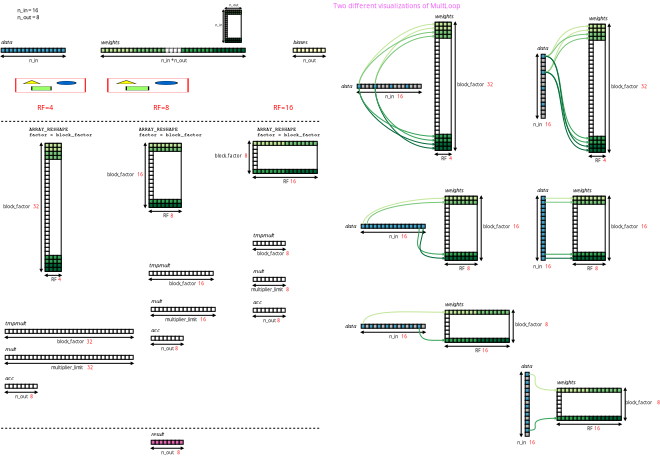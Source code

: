 <?xml version="1.0" encoding="UTF-8"?>
<dia:diagram xmlns:dia="http://www.lysator.liu.se/~alla/dia/">
  <dia:layer name="Background" visible="true" connectable="true" active="true">
    <dia:group>
      <dia:attribute name="meta">
        <dia:composite type="dict"/>
      </dia:attribute>
      <dia:attribute name="matrix"/>
      <dia:group>
        <dia:attribute name="meta">
          <dia:composite type="dict"/>
        </dia:attribute>
        <dia:attribute name="matrix"/>
        <dia:object type="Standard - Line" version="0" id="O0">
          <dia:attribute name="obj_pos">
            <dia:point val="11.4,0.4"/>
          </dia:attribute>
          <dia:attribute name="obj_bb">
            <dia:rectangle val="11.394,0.367;12.206,0.433"/>
          </dia:attribute>
          <dia:attribute name="conn_endpoints">
            <dia:point val="11.4,0.4"/>
            <dia:point val="12.2,0.4"/>
          </dia:attribute>
          <dia:attribute name="numcp">
            <dia:int val="1"/>
          </dia:attribute>
          <dia:attribute name="line_width">
            <dia:real val="0.01"/>
          </dia:attribute>
          <dia:attribute name="start_arrow">
            <dia:enum val="3"/>
          </dia:attribute>
          <dia:attribute name="start_arrow_length">
            <dia:real val="0.05"/>
          </dia:attribute>
          <dia:attribute name="start_arrow_width">
            <dia:real val="0.05"/>
          </dia:attribute>
          <dia:attribute name="end_arrow">
            <dia:enum val="3"/>
          </dia:attribute>
          <dia:attribute name="end_arrow_length">
            <dia:real val="0.05"/>
          </dia:attribute>
          <dia:attribute name="end_arrow_width">
            <dia:real val="0.05"/>
          </dia:attribute>
        </dia:object>
        <dia:object type="Standard - Line" version="0" id="O1">
          <dia:attribute name="obj_pos">
            <dia:point val="11.3,2.1"/>
          </dia:attribute>
          <dia:attribute name="obj_bb">
            <dia:rectangle val="11.267,0.494;11.333,2.106"/>
          </dia:attribute>
          <dia:attribute name="conn_endpoints">
            <dia:point val="11.3,2.1"/>
            <dia:point val="11.3,0.5"/>
          </dia:attribute>
          <dia:attribute name="numcp">
            <dia:int val="1"/>
          </dia:attribute>
          <dia:attribute name="line_width">
            <dia:real val="0.01"/>
          </dia:attribute>
          <dia:attribute name="start_arrow">
            <dia:enum val="3"/>
          </dia:attribute>
          <dia:attribute name="start_arrow_length">
            <dia:real val="0.05"/>
          </dia:attribute>
          <dia:attribute name="start_arrow_width">
            <dia:real val="0.05"/>
          </dia:attribute>
          <dia:attribute name="end_arrow">
            <dia:enum val="3"/>
          </dia:attribute>
          <dia:attribute name="end_arrow_length">
            <dia:real val="0.05"/>
          </dia:attribute>
          <dia:attribute name="end_arrow_width">
            <dia:real val="0.05"/>
          </dia:attribute>
        </dia:object>
        <dia:group>
          <dia:attribute name="meta">
            <dia:composite type="dict"/>
          </dia:attribute>
          <dia:attribute name="matrix"/>
          <dia:object type="Standard - Box" version="0" id="O2">
            <dia:attribute name="obj_pos">
              <dia:point val="11.4,0.5"/>
            </dia:attribute>
            <dia:attribute name="obj_bb">
              <dia:rectangle val="11.395,0.495;12.205,2.105"/>
            </dia:attribute>
            <dia:attribute name="elem_corner">
              <dia:point val="11.4,0.5"/>
            </dia:attribute>
            <dia:attribute name="elem_width">
              <dia:real val="0.8"/>
            </dia:attribute>
            <dia:attribute name="elem_height">
              <dia:real val="1.6"/>
            </dia:attribute>
            <dia:attribute name="border_width">
              <dia:real val="0.01"/>
            </dia:attribute>
            <dia:attribute name="show_background">
              <dia:boolean val="true"/>
            </dia:attribute>
          </dia:object>
          <dia:object type="Standard - Box" version="0" id="O3">
            <dia:attribute name="obj_pos">
              <dia:point val="11.4,0.5"/>
            </dia:attribute>
            <dia:attribute name="obj_bb">
              <dia:rectangle val="11.395,0.495;11.505,0.605"/>
            </dia:attribute>
            <dia:attribute name="elem_corner">
              <dia:point val="11.4,0.5"/>
            </dia:attribute>
            <dia:attribute name="elem_width">
              <dia:real val="0.1"/>
            </dia:attribute>
            <dia:attribute name="elem_height">
              <dia:real val="0.1"/>
            </dia:attribute>
            <dia:attribute name="border_width">
              <dia:real val="0.01"/>
            </dia:attribute>
            <dia:attribute name="inner_color">
              <dia:color val="#c2e699ff"/>
            </dia:attribute>
            <dia:attribute name="show_background">
              <dia:boolean val="true"/>
            </dia:attribute>
          </dia:object>
          <dia:object type="Standard - Box" version="0" id="O4">
            <dia:attribute name="obj_pos">
              <dia:point val="11.5,0.5"/>
            </dia:attribute>
            <dia:attribute name="obj_bb">
              <dia:rectangle val="11.495,0.495;11.605,0.605"/>
            </dia:attribute>
            <dia:attribute name="elem_corner">
              <dia:point val="11.5,0.5"/>
            </dia:attribute>
            <dia:attribute name="elem_width">
              <dia:real val="0.1"/>
            </dia:attribute>
            <dia:attribute name="elem_height">
              <dia:real val="0.1"/>
            </dia:attribute>
            <dia:attribute name="border_width">
              <dia:real val="0.01"/>
            </dia:attribute>
            <dia:attribute name="inner_color">
              <dia:color val="#c2e699ff"/>
            </dia:attribute>
            <dia:attribute name="show_background">
              <dia:boolean val="true"/>
            </dia:attribute>
          </dia:object>
          <dia:object type="Standard - Box" version="0" id="O5">
            <dia:attribute name="obj_pos">
              <dia:point val="11.6,0.5"/>
            </dia:attribute>
            <dia:attribute name="obj_bb">
              <dia:rectangle val="11.595,0.495;11.705,0.605"/>
            </dia:attribute>
            <dia:attribute name="elem_corner">
              <dia:point val="11.6,0.5"/>
            </dia:attribute>
            <dia:attribute name="elem_width">
              <dia:real val="0.1"/>
            </dia:attribute>
            <dia:attribute name="elem_height">
              <dia:real val="0.1"/>
            </dia:attribute>
            <dia:attribute name="border_width">
              <dia:real val="0.01"/>
            </dia:attribute>
            <dia:attribute name="inner_color">
              <dia:color val="#c2e699ff"/>
            </dia:attribute>
            <dia:attribute name="show_background">
              <dia:boolean val="true"/>
            </dia:attribute>
          </dia:object>
          <dia:object type="Standard - Box" version="0" id="O6">
            <dia:attribute name="obj_pos">
              <dia:point val="11.7,0.5"/>
            </dia:attribute>
            <dia:attribute name="obj_bb">
              <dia:rectangle val="11.695,0.495;11.805,0.605"/>
            </dia:attribute>
            <dia:attribute name="elem_corner">
              <dia:point val="11.7,0.5"/>
            </dia:attribute>
            <dia:attribute name="elem_width">
              <dia:real val="0.1"/>
            </dia:attribute>
            <dia:attribute name="elem_height">
              <dia:real val="0.1"/>
            </dia:attribute>
            <dia:attribute name="border_width">
              <dia:real val="0.01"/>
            </dia:attribute>
            <dia:attribute name="inner_color">
              <dia:color val="#c2e699ff"/>
            </dia:attribute>
            <dia:attribute name="show_background">
              <dia:boolean val="true"/>
            </dia:attribute>
          </dia:object>
          <dia:object type="Standard - Box" version="0" id="O7">
            <dia:attribute name="obj_pos">
              <dia:point val="11.8,0.5"/>
            </dia:attribute>
            <dia:attribute name="obj_bb">
              <dia:rectangle val="11.795,0.495;11.905,0.605"/>
            </dia:attribute>
            <dia:attribute name="elem_corner">
              <dia:point val="11.8,0.5"/>
            </dia:attribute>
            <dia:attribute name="elem_width">
              <dia:real val="0.1"/>
            </dia:attribute>
            <dia:attribute name="elem_height">
              <dia:real val="0.1"/>
            </dia:attribute>
            <dia:attribute name="border_width">
              <dia:real val="0.01"/>
            </dia:attribute>
            <dia:attribute name="inner_color">
              <dia:color val="#c2e699ff"/>
            </dia:attribute>
            <dia:attribute name="show_background">
              <dia:boolean val="true"/>
            </dia:attribute>
          </dia:object>
          <dia:object type="Standard - Box" version="0" id="O8">
            <dia:attribute name="obj_pos">
              <dia:point val="11.9,0.5"/>
            </dia:attribute>
            <dia:attribute name="obj_bb">
              <dia:rectangle val="11.895,0.495;12.005,0.605"/>
            </dia:attribute>
            <dia:attribute name="elem_corner">
              <dia:point val="11.9,0.5"/>
            </dia:attribute>
            <dia:attribute name="elem_width">
              <dia:real val="0.1"/>
            </dia:attribute>
            <dia:attribute name="elem_height">
              <dia:real val="0.1"/>
            </dia:attribute>
            <dia:attribute name="border_width">
              <dia:real val="0.01"/>
            </dia:attribute>
            <dia:attribute name="inner_color">
              <dia:color val="#c2e699ff"/>
            </dia:attribute>
            <dia:attribute name="show_background">
              <dia:boolean val="true"/>
            </dia:attribute>
          </dia:object>
          <dia:object type="Standard - Box" version="0" id="O9">
            <dia:attribute name="obj_pos">
              <dia:point val="12,0.5"/>
            </dia:attribute>
            <dia:attribute name="obj_bb">
              <dia:rectangle val="11.995,0.495;12.105,0.605"/>
            </dia:attribute>
            <dia:attribute name="elem_corner">
              <dia:point val="12,0.5"/>
            </dia:attribute>
            <dia:attribute name="elem_width">
              <dia:real val="0.1"/>
            </dia:attribute>
            <dia:attribute name="elem_height">
              <dia:real val="0.1"/>
            </dia:attribute>
            <dia:attribute name="border_width">
              <dia:real val="0.01"/>
            </dia:attribute>
            <dia:attribute name="inner_color">
              <dia:color val="#c2e699ff"/>
            </dia:attribute>
            <dia:attribute name="show_background">
              <dia:boolean val="true"/>
            </dia:attribute>
          </dia:object>
          <dia:object type="Standard - Box" version="0" id="O10">
            <dia:attribute name="obj_pos">
              <dia:point val="12.1,0.5"/>
            </dia:attribute>
            <dia:attribute name="obj_bb">
              <dia:rectangle val="12.095,0.495;12.205,0.605"/>
            </dia:attribute>
            <dia:attribute name="elem_corner">
              <dia:point val="12.1,0.5"/>
            </dia:attribute>
            <dia:attribute name="elem_width">
              <dia:real val="0.1"/>
            </dia:attribute>
            <dia:attribute name="elem_height">
              <dia:real val="0.1"/>
            </dia:attribute>
            <dia:attribute name="border_width">
              <dia:real val="0.01"/>
            </dia:attribute>
            <dia:attribute name="inner_color">
              <dia:color val="#c2e699ff"/>
            </dia:attribute>
            <dia:attribute name="show_background">
              <dia:boolean val="true"/>
            </dia:attribute>
          </dia:object>
          <dia:object type="Standard - Box" version="0" id="O11">
            <dia:attribute name="obj_pos">
              <dia:point val="11.4,0.6"/>
            </dia:attribute>
            <dia:attribute name="obj_bb">
              <dia:rectangle val="11.395,0.595;11.505,0.705"/>
            </dia:attribute>
            <dia:attribute name="elem_corner">
              <dia:point val="11.4,0.6"/>
            </dia:attribute>
            <dia:attribute name="elem_width">
              <dia:real val="0.1"/>
            </dia:attribute>
            <dia:attribute name="elem_height">
              <dia:real val="0.1"/>
            </dia:attribute>
            <dia:attribute name="border_width">
              <dia:real val="0.01"/>
            </dia:attribute>
            <dia:attribute name="inner_color">
              <dia:color val="#78c679ff"/>
            </dia:attribute>
            <dia:attribute name="show_background">
              <dia:boolean val="true"/>
            </dia:attribute>
          </dia:object>
          <dia:object type="Standard - Box" version="0" id="O12">
            <dia:attribute name="obj_pos">
              <dia:point val="11.5,0.6"/>
            </dia:attribute>
            <dia:attribute name="obj_bb">
              <dia:rectangle val="11.495,0.595;11.605,0.705"/>
            </dia:attribute>
            <dia:attribute name="elem_corner">
              <dia:point val="11.5,0.6"/>
            </dia:attribute>
            <dia:attribute name="elem_width">
              <dia:real val="0.1"/>
            </dia:attribute>
            <dia:attribute name="elem_height">
              <dia:real val="0.1"/>
            </dia:attribute>
            <dia:attribute name="border_width">
              <dia:real val="0.01"/>
            </dia:attribute>
            <dia:attribute name="inner_color">
              <dia:color val="#78c679ff"/>
            </dia:attribute>
            <dia:attribute name="show_background">
              <dia:boolean val="true"/>
            </dia:attribute>
          </dia:object>
          <dia:object type="Standard - Box" version="0" id="O13">
            <dia:attribute name="obj_pos">
              <dia:point val="11.6,0.6"/>
            </dia:attribute>
            <dia:attribute name="obj_bb">
              <dia:rectangle val="11.595,0.595;11.705,0.705"/>
            </dia:attribute>
            <dia:attribute name="elem_corner">
              <dia:point val="11.6,0.6"/>
            </dia:attribute>
            <dia:attribute name="elem_width">
              <dia:real val="0.1"/>
            </dia:attribute>
            <dia:attribute name="elem_height">
              <dia:real val="0.1"/>
            </dia:attribute>
            <dia:attribute name="border_width">
              <dia:real val="0.01"/>
            </dia:attribute>
            <dia:attribute name="inner_color">
              <dia:color val="#78c679ff"/>
            </dia:attribute>
            <dia:attribute name="show_background">
              <dia:boolean val="true"/>
            </dia:attribute>
          </dia:object>
          <dia:object type="Standard - Box" version="0" id="O14">
            <dia:attribute name="obj_pos">
              <dia:point val="11.7,0.6"/>
            </dia:attribute>
            <dia:attribute name="obj_bb">
              <dia:rectangle val="11.695,0.595;11.805,0.705"/>
            </dia:attribute>
            <dia:attribute name="elem_corner">
              <dia:point val="11.7,0.6"/>
            </dia:attribute>
            <dia:attribute name="elem_width">
              <dia:real val="0.1"/>
            </dia:attribute>
            <dia:attribute name="elem_height">
              <dia:real val="0.1"/>
            </dia:attribute>
            <dia:attribute name="border_width">
              <dia:real val="0.01"/>
            </dia:attribute>
            <dia:attribute name="inner_color">
              <dia:color val="#78c679ff"/>
            </dia:attribute>
            <dia:attribute name="show_background">
              <dia:boolean val="true"/>
            </dia:attribute>
          </dia:object>
          <dia:object type="Standard - Box" version="0" id="O15">
            <dia:attribute name="obj_pos">
              <dia:point val="11.8,0.6"/>
            </dia:attribute>
            <dia:attribute name="obj_bb">
              <dia:rectangle val="11.795,0.595;11.905,0.705"/>
            </dia:attribute>
            <dia:attribute name="elem_corner">
              <dia:point val="11.8,0.6"/>
            </dia:attribute>
            <dia:attribute name="elem_width">
              <dia:real val="0.1"/>
            </dia:attribute>
            <dia:attribute name="elem_height">
              <dia:real val="0.1"/>
            </dia:attribute>
            <dia:attribute name="border_width">
              <dia:real val="0.01"/>
            </dia:attribute>
            <dia:attribute name="inner_color">
              <dia:color val="#78c679ff"/>
            </dia:attribute>
            <dia:attribute name="show_background">
              <dia:boolean val="true"/>
            </dia:attribute>
          </dia:object>
          <dia:object type="Standard - Box" version="0" id="O16">
            <dia:attribute name="obj_pos">
              <dia:point val="11.9,0.6"/>
            </dia:attribute>
            <dia:attribute name="obj_bb">
              <dia:rectangle val="11.895,0.595;12.005,0.705"/>
            </dia:attribute>
            <dia:attribute name="elem_corner">
              <dia:point val="11.9,0.6"/>
            </dia:attribute>
            <dia:attribute name="elem_width">
              <dia:real val="0.1"/>
            </dia:attribute>
            <dia:attribute name="elem_height">
              <dia:real val="0.1"/>
            </dia:attribute>
            <dia:attribute name="border_width">
              <dia:real val="0.01"/>
            </dia:attribute>
            <dia:attribute name="inner_color">
              <dia:color val="#78c679ff"/>
            </dia:attribute>
            <dia:attribute name="show_background">
              <dia:boolean val="true"/>
            </dia:attribute>
          </dia:object>
          <dia:object type="Standard - Box" version="0" id="O17">
            <dia:attribute name="obj_pos">
              <dia:point val="12,0.6"/>
            </dia:attribute>
            <dia:attribute name="obj_bb">
              <dia:rectangle val="11.995,0.595;12.105,0.705"/>
            </dia:attribute>
            <dia:attribute name="elem_corner">
              <dia:point val="12,0.6"/>
            </dia:attribute>
            <dia:attribute name="elem_width">
              <dia:real val="0.1"/>
            </dia:attribute>
            <dia:attribute name="elem_height">
              <dia:real val="0.1"/>
            </dia:attribute>
            <dia:attribute name="border_width">
              <dia:real val="0.01"/>
            </dia:attribute>
            <dia:attribute name="inner_color">
              <dia:color val="#78c679ff"/>
            </dia:attribute>
            <dia:attribute name="show_background">
              <dia:boolean val="true"/>
            </dia:attribute>
          </dia:object>
          <dia:object type="Standard - Box" version="0" id="O18">
            <dia:attribute name="obj_pos">
              <dia:point val="12.1,0.6"/>
            </dia:attribute>
            <dia:attribute name="obj_bb">
              <dia:rectangle val="12.095,0.595;12.205,0.705"/>
            </dia:attribute>
            <dia:attribute name="elem_corner">
              <dia:point val="12.1,0.6"/>
            </dia:attribute>
            <dia:attribute name="elem_width">
              <dia:real val="0.1"/>
            </dia:attribute>
            <dia:attribute name="elem_height">
              <dia:real val="0.1"/>
            </dia:attribute>
            <dia:attribute name="border_width">
              <dia:real val="0.01"/>
            </dia:attribute>
            <dia:attribute name="inner_color">
              <dia:color val="#78c679ff"/>
            </dia:attribute>
            <dia:attribute name="show_background">
              <dia:boolean val="true"/>
            </dia:attribute>
          </dia:object>
          <dia:object type="Standard - Box" version="0" id="O19">
            <dia:attribute name="obj_pos">
              <dia:point val="11.4,1.9"/>
            </dia:attribute>
            <dia:attribute name="obj_bb">
              <dia:rectangle val="11.395,1.895;11.505,2.005"/>
            </dia:attribute>
            <dia:attribute name="elem_corner">
              <dia:point val="11.4,1.9"/>
            </dia:attribute>
            <dia:attribute name="elem_width">
              <dia:real val="0.1"/>
            </dia:attribute>
            <dia:attribute name="elem_height">
              <dia:real val="0.1"/>
            </dia:attribute>
            <dia:attribute name="border_width">
              <dia:real val="0.01"/>
            </dia:attribute>
            <dia:attribute name="inner_color">
              <dia:color val="#31a354ff"/>
            </dia:attribute>
            <dia:attribute name="show_background">
              <dia:boolean val="true"/>
            </dia:attribute>
          </dia:object>
          <dia:object type="Standard - Box" version="0" id="O20">
            <dia:attribute name="obj_pos">
              <dia:point val="11.5,1.9"/>
            </dia:attribute>
            <dia:attribute name="obj_bb">
              <dia:rectangle val="11.495,1.895;11.605,2.005"/>
            </dia:attribute>
            <dia:attribute name="elem_corner">
              <dia:point val="11.5,1.9"/>
            </dia:attribute>
            <dia:attribute name="elem_width">
              <dia:real val="0.1"/>
            </dia:attribute>
            <dia:attribute name="elem_height">
              <dia:real val="0.1"/>
            </dia:attribute>
            <dia:attribute name="border_width">
              <dia:real val="0.01"/>
            </dia:attribute>
            <dia:attribute name="inner_color">
              <dia:color val="#31a354ff"/>
            </dia:attribute>
            <dia:attribute name="show_background">
              <dia:boolean val="true"/>
            </dia:attribute>
          </dia:object>
          <dia:object type="Standard - Box" version="0" id="O21">
            <dia:attribute name="obj_pos">
              <dia:point val="11.6,1.9"/>
            </dia:attribute>
            <dia:attribute name="obj_bb">
              <dia:rectangle val="11.595,1.895;11.705,2.005"/>
            </dia:attribute>
            <dia:attribute name="elem_corner">
              <dia:point val="11.6,1.9"/>
            </dia:attribute>
            <dia:attribute name="elem_width">
              <dia:real val="0.1"/>
            </dia:attribute>
            <dia:attribute name="elem_height">
              <dia:real val="0.1"/>
            </dia:attribute>
            <dia:attribute name="border_width">
              <dia:real val="0.01"/>
            </dia:attribute>
            <dia:attribute name="inner_color">
              <dia:color val="#31a354ff"/>
            </dia:attribute>
            <dia:attribute name="show_background">
              <dia:boolean val="true"/>
            </dia:attribute>
          </dia:object>
          <dia:object type="Standard - Box" version="0" id="O22">
            <dia:attribute name="obj_pos">
              <dia:point val="11.7,1.9"/>
            </dia:attribute>
            <dia:attribute name="obj_bb">
              <dia:rectangle val="11.695,1.895;11.805,2.005"/>
            </dia:attribute>
            <dia:attribute name="elem_corner">
              <dia:point val="11.7,1.9"/>
            </dia:attribute>
            <dia:attribute name="elem_width">
              <dia:real val="0.1"/>
            </dia:attribute>
            <dia:attribute name="elem_height">
              <dia:real val="0.1"/>
            </dia:attribute>
            <dia:attribute name="border_width">
              <dia:real val="0.01"/>
            </dia:attribute>
            <dia:attribute name="inner_color">
              <dia:color val="#31a354ff"/>
            </dia:attribute>
            <dia:attribute name="show_background">
              <dia:boolean val="true"/>
            </dia:attribute>
          </dia:object>
          <dia:object type="Standard - Box" version="0" id="O23">
            <dia:attribute name="obj_pos">
              <dia:point val="11.8,1.9"/>
            </dia:attribute>
            <dia:attribute name="obj_bb">
              <dia:rectangle val="11.795,1.895;11.905,2.005"/>
            </dia:attribute>
            <dia:attribute name="elem_corner">
              <dia:point val="11.8,1.9"/>
            </dia:attribute>
            <dia:attribute name="elem_width">
              <dia:real val="0.1"/>
            </dia:attribute>
            <dia:attribute name="elem_height">
              <dia:real val="0.1"/>
            </dia:attribute>
            <dia:attribute name="border_width">
              <dia:real val="0.01"/>
            </dia:attribute>
            <dia:attribute name="inner_color">
              <dia:color val="#31a354ff"/>
            </dia:attribute>
            <dia:attribute name="show_background">
              <dia:boolean val="true"/>
            </dia:attribute>
          </dia:object>
          <dia:object type="Standard - Box" version="0" id="O24">
            <dia:attribute name="obj_pos">
              <dia:point val="11.9,1.9"/>
            </dia:attribute>
            <dia:attribute name="obj_bb">
              <dia:rectangle val="11.895,1.895;12.005,2.005"/>
            </dia:attribute>
            <dia:attribute name="elem_corner">
              <dia:point val="11.9,1.9"/>
            </dia:attribute>
            <dia:attribute name="elem_width">
              <dia:real val="0.1"/>
            </dia:attribute>
            <dia:attribute name="elem_height">
              <dia:real val="0.1"/>
            </dia:attribute>
            <dia:attribute name="border_width">
              <dia:real val="0.01"/>
            </dia:attribute>
            <dia:attribute name="inner_color">
              <dia:color val="#31a354ff"/>
            </dia:attribute>
            <dia:attribute name="show_background">
              <dia:boolean val="true"/>
            </dia:attribute>
          </dia:object>
          <dia:object type="Standard - Box" version="0" id="O25">
            <dia:attribute name="obj_pos">
              <dia:point val="12,1.9"/>
            </dia:attribute>
            <dia:attribute name="obj_bb">
              <dia:rectangle val="11.995,1.895;12.105,2.005"/>
            </dia:attribute>
            <dia:attribute name="elem_corner">
              <dia:point val="12,1.9"/>
            </dia:attribute>
            <dia:attribute name="elem_width">
              <dia:real val="0.1"/>
            </dia:attribute>
            <dia:attribute name="elem_height">
              <dia:real val="0.1"/>
            </dia:attribute>
            <dia:attribute name="border_width">
              <dia:real val="0.01"/>
            </dia:attribute>
            <dia:attribute name="inner_color">
              <dia:color val="#31a354ff"/>
            </dia:attribute>
            <dia:attribute name="show_background">
              <dia:boolean val="true"/>
            </dia:attribute>
          </dia:object>
          <dia:object type="Standard - Box" version="0" id="O26">
            <dia:attribute name="obj_pos">
              <dia:point val="12.1,1.9"/>
            </dia:attribute>
            <dia:attribute name="obj_bb">
              <dia:rectangle val="12.095,1.895;12.205,2.005"/>
            </dia:attribute>
            <dia:attribute name="elem_corner">
              <dia:point val="12.1,1.9"/>
            </dia:attribute>
            <dia:attribute name="elem_width">
              <dia:real val="0.1"/>
            </dia:attribute>
            <dia:attribute name="elem_height">
              <dia:real val="0.1"/>
            </dia:attribute>
            <dia:attribute name="border_width">
              <dia:real val="0.01"/>
            </dia:attribute>
            <dia:attribute name="inner_color">
              <dia:color val="#31a354ff"/>
            </dia:attribute>
            <dia:attribute name="show_background">
              <dia:boolean val="true"/>
            </dia:attribute>
          </dia:object>
          <dia:object type="Standard - Box" version="0" id="O27">
            <dia:attribute name="obj_pos">
              <dia:point val="11.4,2"/>
            </dia:attribute>
            <dia:attribute name="obj_bb">
              <dia:rectangle val="11.395,1.995;11.505,2.105"/>
            </dia:attribute>
            <dia:attribute name="elem_corner">
              <dia:point val="11.4,2"/>
            </dia:attribute>
            <dia:attribute name="elem_width">
              <dia:real val="0.1"/>
            </dia:attribute>
            <dia:attribute name="elem_height">
              <dia:real val="0.1"/>
            </dia:attribute>
            <dia:attribute name="border_width">
              <dia:real val="0.01"/>
            </dia:attribute>
            <dia:attribute name="inner_color">
              <dia:color val="#006837ff"/>
            </dia:attribute>
            <dia:attribute name="show_background">
              <dia:boolean val="true"/>
            </dia:attribute>
          </dia:object>
          <dia:object type="Standard - Box" version="0" id="O28">
            <dia:attribute name="obj_pos">
              <dia:point val="11.5,2"/>
            </dia:attribute>
            <dia:attribute name="obj_bb">
              <dia:rectangle val="11.495,1.995;11.605,2.105"/>
            </dia:attribute>
            <dia:attribute name="elem_corner">
              <dia:point val="11.5,2"/>
            </dia:attribute>
            <dia:attribute name="elem_width">
              <dia:real val="0.1"/>
            </dia:attribute>
            <dia:attribute name="elem_height">
              <dia:real val="0.1"/>
            </dia:attribute>
            <dia:attribute name="border_width">
              <dia:real val="0.01"/>
            </dia:attribute>
            <dia:attribute name="inner_color">
              <dia:color val="#006837ff"/>
            </dia:attribute>
            <dia:attribute name="show_background">
              <dia:boolean val="true"/>
            </dia:attribute>
          </dia:object>
          <dia:object type="Standard - Box" version="0" id="O29">
            <dia:attribute name="obj_pos">
              <dia:point val="11.6,2"/>
            </dia:attribute>
            <dia:attribute name="obj_bb">
              <dia:rectangle val="11.595,1.995;11.705,2.105"/>
            </dia:attribute>
            <dia:attribute name="elem_corner">
              <dia:point val="11.6,2"/>
            </dia:attribute>
            <dia:attribute name="elem_width">
              <dia:real val="0.1"/>
            </dia:attribute>
            <dia:attribute name="elem_height">
              <dia:real val="0.1"/>
            </dia:attribute>
            <dia:attribute name="border_width">
              <dia:real val="0.01"/>
            </dia:attribute>
            <dia:attribute name="inner_color">
              <dia:color val="#006837ff"/>
            </dia:attribute>
            <dia:attribute name="show_background">
              <dia:boolean val="true"/>
            </dia:attribute>
          </dia:object>
          <dia:object type="Standard - Box" version="0" id="O30">
            <dia:attribute name="obj_pos">
              <dia:point val="11.7,2"/>
            </dia:attribute>
            <dia:attribute name="obj_bb">
              <dia:rectangle val="11.695,1.995;11.805,2.105"/>
            </dia:attribute>
            <dia:attribute name="elem_corner">
              <dia:point val="11.7,2"/>
            </dia:attribute>
            <dia:attribute name="elem_width">
              <dia:real val="0.1"/>
            </dia:attribute>
            <dia:attribute name="elem_height">
              <dia:real val="0.1"/>
            </dia:attribute>
            <dia:attribute name="border_width">
              <dia:real val="0.01"/>
            </dia:attribute>
            <dia:attribute name="inner_color">
              <dia:color val="#006837ff"/>
            </dia:attribute>
            <dia:attribute name="show_background">
              <dia:boolean val="true"/>
            </dia:attribute>
          </dia:object>
          <dia:object type="Standard - Box" version="0" id="O31">
            <dia:attribute name="obj_pos">
              <dia:point val="11.8,2"/>
            </dia:attribute>
            <dia:attribute name="obj_bb">
              <dia:rectangle val="11.795,1.995;11.905,2.105"/>
            </dia:attribute>
            <dia:attribute name="elem_corner">
              <dia:point val="11.8,2"/>
            </dia:attribute>
            <dia:attribute name="elem_width">
              <dia:real val="0.1"/>
            </dia:attribute>
            <dia:attribute name="elem_height">
              <dia:real val="0.1"/>
            </dia:attribute>
            <dia:attribute name="border_width">
              <dia:real val="0.01"/>
            </dia:attribute>
            <dia:attribute name="inner_color">
              <dia:color val="#006837ff"/>
            </dia:attribute>
            <dia:attribute name="show_background">
              <dia:boolean val="true"/>
            </dia:attribute>
          </dia:object>
          <dia:object type="Standard - Box" version="0" id="O32">
            <dia:attribute name="obj_pos">
              <dia:point val="11.9,2"/>
            </dia:attribute>
            <dia:attribute name="obj_bb">
              <dia:rectangle val="11.895,1.995;12.005,2.105"/>
            </dia:attribute>
            <dia:attribute name="elem_corner">
              <dia:point val="11.9,2"/>
            </dia:attribute>
            <dia:attribute name="elem_width">
              <dia:real val="0.1"/>
            </dia:attribute>
            <dia:attribute name="elem_height">
              <dia:real val="0.1"/>
            </dia:attribute>
            <dia:attribute name="border_width">
              <dia:real val="0.01"/>
            </dia:attribute>
            <dia:attribute name="inner_color">
              <dia:color val="#006837ff"/>
            </dia:attribute>
            <dia:attribute name="show_background">
              <dia:boolean val="true"/>
            </dia:attribute>
          </dia:object>
          <dia:object type="Standard - Box" version="0" id="O33">
            <dia:attribute name="obj_pos">
              <dia:point val="12,2"/>
            </dia:attribute>
            <dia:attribute name="obj_bb">
              <dia:rectangle val="11.995,1.995;12.105,2.105"/>
            </dia:attribute>
            <dia:attribute name="elem_corner">
              <dia:point val="12,2"/>
            </dia:attribute>
            <dia:attribute name="elem_width">
              <dia:real val="0.1"/>
            </dia:attribute>
            <dia:attribute name="elem_height">
              <dia:real val="0.1"/>
            </dia:attribute>
            <dia:attribute name="border_width">
              <dia:real val="0.01"/>
            </dia:attribute>
            <dia:attribute name="inner_color">
              <dia:color val="#006837ff"/>
            </dia:attribute>
            <dia:attribute name="show_background">
              <dia:boolean val="true"/>
            </dia:attribute>
          </dia:object>
          <dia:object type="Standard - Box" version="0" id="O34">
            <dia:attribute name="obj_pos">
              <dia:point val="12.1,2"/>
            </dia:attribute>
            <dia:attribute name="obj_bb">
              <dia:rectangle val="12.095,1.995;12.205,2.105"/>
            </dia:attribute>
            <dia:attribute name="elem_corner">
              <dia:point val="12.1,2"/>
            </dia:attribute>
            <dia:attribute name="elem_width">
              <dia:real val="0.1"/>
            </dia:attribute>
            <dia:attribute name="elem_height">
              <dia:real val="0.1"/>
            </dia:attribute>
            <dia:attribute name="border_width">
              <dia:real val="0.01"/>
            </dia:attribute>
            <dia:attribute name="inner_color">
              <dia:color val="#006837ff"/>
            </dia:attribute>
            <dia:attribute name="show_background">
              <dia:boolean val="true"/>
            </dia:attribute>
          </dia:object>
          <dia:object type="Standard - Box" version="0" id="O35">
            <dia:attribute name="obj_pos">
              <dia:point val="11.4,0.7"/>
            </dia:attribute>
            <dia:attribute name="obj_bb">
              <dia:rectangle val="11.395,0.695;11.505,0.805"/>
            </dia:attribute>
            <dia:attribute name="elem_corner">
              <dia:point val="11.4,0.7"/>
            </dia:attribute>
            <dia:attribute name="elem_width">
              <dia:real val="0.1"/>
            </dia:attribute>
            <dia:attribute name="elem_height">
              <dia:real val="0.1"/>
            </dia:attribute>
            <dia:attribute name="border_width">
              <dia:real val="0.01"/>
            </dia:attribute>
            <dia:attribute name="show_background">
              <dia:boolean val="true"/>
            </dia:attribute>
          </dia:object>
          <dia:object type="Standard - Box" version="0" id="O36">
            <dia:attribute name="obj_pos">
              <dia:point val="11.4,0.8"/>
            </dia:attribute>
            <dia:attribute name="obj_bb">
              <dia:rectangle val="11.395,0.795;11.505,0.905"/>
            </dia:attribute>
            <dia:attribute name="elem_corner">
              <dia:point val="11.4,0.8"/>
            </dia:attribute>
            <dia:attribute name="elem_width">
              <dia:real val="0.1"/>
            </dia:attribute>
            <dia:attribute name="elem_height">
              <dia:real val="0.1"/>
            </dia:attribute>
            <dia:attribute name="border_width">
              <dia:real val="0.01"/>
            </dia:attribute>
            <dia:attribute name="show_background">
              <dia:boolean val="true"/>
            </dia:attribute>
          </dia:object>
          <dia:object type="Standard - Box" version="0" id="O37">
            <dia:attribute name="obj_pos">
              <dia:point val="11.4,0.9"/>
            </dia:attribute>
            <dia:attribute name="obj_bb">
              <dia:rectangle val="11.395,0.895;11.505,1.005"/>
            </dia:attribute>
            <dia:attribute name="elem_corner">
              <dia:point val="11.4,0.9"/>
            </dia:attribute>
            <dia:attribute name="elem_width">
              <dia:real val="0.1"/>
            </dia:attribute>
            <dia:attribute name="elem_height">
              <dia:real val="0.1"/>
            </dia:attribute>
            <dia:attribute name="border_width">
              <dia:real val="0.01"/>
            </dia:attribute>
            <dia:attribute name="show_background">
              <dia:boolean val="true"/>
            </dia:attribute>
          </dia:object>
          <dia:object type="Standard - Box" version="0" id="O38">
            <dia:attribute name="obj_pos">
              <dia:point val="11.4,1"/>
            </dia:attribute>
            <dia:attribute name="obj_bb">
              <dia:rectangle val="11.395,0.995;11.505,1.105"/>
            </dia:attribute>
            <dia:attribute name="elem_corner">
              <dia:point val="11.4,1"/>
            </dia:attribute>
            <dia:attribute name="elem_width">
              <dia:real val="0.1"/>
            </dia:attribute>
            <dia:attribute name="elem_height">
              <dia:real val="0.1"/>
            </dia:attribute>
            <dia:attribute name="border_width">
              <dia:real val="0.01"/>
            </dia:attribute>
            <dia:attribute name="show_background">
              <dia:boolean val="true"/>
            </dia:attribute>
          </dia:object>
          <dia:object type="Standard - Box" version="0" id="O39">
            <dia:attribute name="obj_pos">
              <dia:point val="11.4,1.1"/>
            </dia:attribute>
            <dia:attribute name="obj_bb">
              <dia:rectangle val="11.395,1.095;11.505,1.205"/>
            </dia:attribute>
            <dia:attribute name="elem_corner">
              <dia:point val="11.4,1.1"/>
            </dia:attribute>
            <dia:attribute name="elem_width">
              <dia:real val="0.1"/>
            </dia:attribute>
            <dia:attribute name="elem_height">
              <dia:real val="0.1"/>
            </dia:attribute>
            <dia:attribute name="border_width">
              <dia:real val="0.01"/>
            </dia:attribute>
            <dia:attribute name="show_background">
              <dia:boolean val="true"/>
            </dia:attribute>
          </dia:object>
          <dia:object type="Standard - Box" version="0" id="O40">
            <dia:attribute name="obj_pos">
              <dia:point val="11.4,1.2"/>
            </dia:attribute>
            <dia:attribute name="obj_bb">
              <dia:rectangle val="11.395,1.195;11.505,1.305"/>
            </dia:attribute>
            <dia:attribute name="elem_corner">
              <dia:point val="11.4,1.2"/>
            </dia:attribute>
            <dia:attribute name="elem_width">
              <dia:real val="0.1"/>
            </dia:attribute>
            <dia:attribute name="elem_height">
              <dia:real val="0.1"/>
            </dia:attribute>
            <dia:attribute name="border_width">
              <dia:real val="0.01"/>
            </dia:attribute>
            <dia:attribute name="show_background">
              <dia:boolean val="true"/>
            </dia:attribute>
          </dia:object>
          <dia:object type="Standard - Box" version="0" id="O41">
            <dia:attribute name="obj_pos">
              <dia:point val="11.4,1.3"/>
            </dia:attribute>
            <dia:attribute name="obj_bb">
              <dia:rectangle val="11.395,1.295;11.505,1.405"/>
            </dia:attribute>
            <dia:attribute name="elem_corner">
              <dia:point val="11.4,1.3"/>
            </dia:attribute>
            <dia:attribute name="elem_width">
              <dia:real val="0.1"/>
            </dia:attribute>
            <dia:attribute name="elem_height">
              <dia:real val="0.1"/>
            </dia:attribute>
            <dia:attribute name="border_width">
              <dia:real val="0.01"/>
            </dia:attribute>
            <dia:attribute name="show_background">
              <dia:boolean val="true"/>
            </dia:attribute>
          </dia:object>
          <dia:object type="Standard - Box" version="0" id="O42">
            <dia:attribute name="obj_pos">
              <dia:point val="11.4,1.4"/>
            </dia:attribute>
            <dia:attribute name="obj_bb">
              <dia:rectangle val="11.395,1.395;11.505,1.505"/>
            </dia:attribute>
            <dia:attribute name="elem_corner">
              <dia:point val="11.4,1.4"/>
            </dia:attribute>
            <dia:attribute name="elem_width">
              <dia:real val="0.1"/>
            </dia:attribute>
            <dia:attribute name="elem_height">
              <dia:real val="0.1"/>
            </dia:attribute>
            <dia:attribute name="border_width">
              <dia:real val="0.01"/>
            </dia:attribute>
            <dia:attribute name="show_background">
              <dia:boolean val="true"/>
            </dia:attribute>
          </dia:object>
          <dia:object type="Standard - Box" version="0" id="O43">
            <dia:attribute name="obj_pos">
              <dia:point val="11.4,1.5"/>
            </dia:attribute>
            <dia:attribute name="obj_bb">
              <dia:rectangle val="11.395,1.495;11.505,1.605"/>
            </dia:attribute>
            <dia:attribute name="elem_corner">
              <dia:point val="11.4,1.5"/>
            </dia:attribute>
            <dia:attribute name="elem_width">
              <dia:real val="0.1"/>
            </dia:attribute>
            <dia:attribute name="elem_height">
              <dia:real val="0.1"/>
            </dia:attribute>
            <dia:attribute name="border_width">
              <dia:real val="0.01"/>
            </dia:attribute>
            <dia:attribute name="show_background">
              <dia:boolean val="true"/>
            </dia:attribute>
          </dia:object>
          <dia:object type="Standard - Box" version="0" id="O44">
            <dia:attribute name="obj_pos">
              <dia:point val="11.4,1.6"/>
            </dia:attribute>
            <dia:attribute name="obj_bb">
              <dia:rectangle val="11.395,1.595;11.505,1.705"/>
            </dia:attribute>
            <dia:attribute name="elem_corner">
              <dia:point val="11.4,1.6"/>
            </dia:attribute>
            <dia:attribute name="elem_width">
              <dia:real val="0.1"/>
            </dia:attribute>
            <dia:attribute name="elem_height">
              <dia:real val="0.1"/>
            </dia:attribute>
            <dia:attribute name="border_width">
              <dia:real val="0.01"/>
            </dia:attribute>
            <dia:attribute name="show_background">
              <dia:boolean val="true"/>
            </dia:attribute>
          </dia:object>
          <dia:object type="Standard - Box" version="0" id="O45">
            <dia:attribute name="obj_pos">
              <dia:point val="11.4,1.7"/>
            </dia:attribute>
            <dia:attribute name="obj_bb">
              <dia:rectangle val="11.395,1.695;11.505,1.805"/>
            </dia:attribute>
            <dia:attribute name="elem_corner">
              <dia:point val="11.4,1.7"/>
            </dia:attribute>
            <dia:attribute name="elem_width">
              <dia:real val="0.1"/>
            </dia:attribute>
            <dia:attribute name="elem_height">
              <dia:real val="0.1"/>
            </dia:attribute>
            <dia:attribute name="border_width">
              <dia:real val="0.01"/>
            </dia:attribute>
            <dia:attribute name="show_background">
              <dia:boolean val="true"/>
            </dia:attribute>
          </dia:object>
          <dia:object type="Standard - Box" version="0" id="O46">
            <dia:attribute name="obj_pos">
              <dia:point val="11.4,1.8"/>
            </dia:attribute>
            <dia:attribute name="obj_bb">
              <dia:rectangle val="11.395,1.795;11.505,1.905"/>
            </dia:attribute>
            <dia:attribute name="elem_corner">
              <dia:point val="11.4,1.8"/>
            </dia:attribute>
            <dia:attribute name="elem_width">
              <dia:real val="0.1"/>
            </dia:attribute>
            <dia:attribute name="elem_height">
              <dia:real val="0.1"/>
            </dia:attribute>
            <dia:attribute name="border_width">
              <dia:real val="0.01"/>
            </dia:attribute>
            <dia:attribute name="show_background">
              <dia:boolean val="true"/>
            </dia:attribute>
          </dia:object>
        </dia:group>
      </dia:group>
      <dia:object type="Standard - Text" version="1" id="O47">
        <dia:attribute name="obj_pos">
          <dia:point val="10.9,1.3"/>
        </dia:attribute>
        <dia:attribute name="obj_bb">
          <dia:rectangle val="10.9,1.143;11.248,1.34"/>
        </dia:attribute>
        <dia:attribute name="text">
          <dia:composite type="text">
            <dia:attribute name="string">
              <dia:string>#n_in#</dia:string>
            </dia:attribute>
            <dia:attribute name="font">
              <dia:font family="sans" style="0" name="Helvetica"/>
            </dia:attribute>
            <dia:attribute name="height">
              <dia:real val="0.212"/>
            </dia:attribute>
            <dia:attribute name="pos">
              <dia:point val="10.9,1.3"/>
            </dia:attribute>
            <dia:attribute name="color">
              <dia:color val="#000000ff"/>
            </dia:attribute>
            <dia:attribute name="alignment">
              <dia:enum val="0"/>
            </dia:attribute>
          </dia:composite>
        </dia:attribute>
        <dia:attribute name="valign">
          <dia:enum val="3"/>
        </dia:attribute>
      </dia:object>
      <dia:object type="Standard - Text" version="1" id="O48">
        <dia:attribute name="obj_pos">
          <dia:point val="11.6,0.3"/>
        </dia:attribute>
        <dia:attribute name="obj_bb">
          <dia:rectangle val="11.6,0.142;12.07,0.34"/>
        </dia:attribute>
        <dia:attribute name="text">
          <dia:composite type="text">
            <dia:attribute name="string">
              <dia:string>#n_out#</dia:string>
            </dia:attribute>
            <dia:attribute name="font">
              <dia:font family="sans" style="0" name="Helvetica"/>
            </dia:attribute>
            <dia:attribute name="height">
              <dia:real val="0.212"/>
            </dia:attribute>
            <dia:attribute name="pos">
              <dia:point val="11.6,0.3"/>
            </dia:attribute>
            <dia:attribute name="color">
              <dia:color val="#000000ff"/>
            </dia:attribute>
            <dia:attribute name="alignment">
              <dia:enum val="0"/>
            </dia:attribute>
          </dia:composite>
        </dia:attribute>
        <dia:attribute name="valign">
          <dia:enum val="3"/>
        </dia:attribute>
      </dia:object>
    </dia:group>
    <dia:group>
      <dia:attribute name="meta">
        <dia:composite type="dict"/>
      </dia:attribute>
      <dia:attribute name="matrix"/>
      <dia:group>
        <dia:attribute name="meta">
          <dia:composite type="dict"/>
        </dia:attribute>
        <dia:attribute name="matrix"/>
        <dia:object type="Standard - Box" version="0" id="O49">
          <dia:attribute name="obj_pos">
            <dia:point val="7.7,16.8"/>
          </dia:attribute>
          <dia:attribute name="obj_bb">
            <dia:rectangle val="7.697,16.797;7.902,17.003"/>
          </dia:attribute>
          <dia:attribute name="elem_corner">
            <dia:point val="7.7,16.8"/>
          </dia:attribute>
          <dia:attribute name="elem_width">
            <dia:real val="0.2"/>
          </dia:attribute>
          <dia:attribute name="elem_height">
            <dia:real val="0.2"/>
          </dia:attribute>
          <dia:attribute name="border_width">
            <dia:real val="0.005"/>
          </dia:attribute>
          <dia:attribute name="show_background">
            <dia:boolean val="true"/>
          </dia:attribute>
        </dia:object>
        <dia:object type="Standard - Box" version="0" id="O50">
          <dia:attribute name="obj_pos">
            <dia:point val="7.9,16.8"/>
          </dia:attribute>
          <dia:attribute name="obj_bb">
            <dia:rectangle val="7.897,16.797;8.102,17.003"/>
          </dia:attribute>
          <dia:attribute name="elem_corner">
            <dia:point val="7.9,16.8"/>
          </dia:attribute>
          <dia:attribute name="elem_width">
            <dia:real val="0.2"/>
          </dia:attribute>
          <dia:attribute name="elem_height">
            <dia:real val="0.2"/>
          </dia:attribute>
          <dia:attribute name="border_width">
            <dia:real val="0.005"/>
          </dia:attribute>
          <dia:attribute name="show_background">
            <dia:boolean val="true"/>
          </dia:attribute>
        </dia:object>
        <dia:object type="Standard - Box" version="0" id="O51">
          <dia:attribute name="obj_pos">
            <dia:point val="8.1,16.8"/>
          </dia:attribute>
          <dia:attribute name="obj_bb">
            <dia:rectangle val="8.098,16.797;8.303,17.003"/>
          </dia:attribute>
          <dia:attribute name="elem_corner">
            <dia:point val="8.1,16.8"/>
          </dia:attribute>
          <dia:attribute name="elem_width">
            <dia:real val="0.2"/>
          </dia:attribute>
          <dia:attribute name="elem_height">
            <dia:real val="0.2"/>
          </dia:attribute>
          <dia:attribute name="border_width">
            <dia:real val="0.005"/>
          </dia:attribute>
          <dia:attribute name="show_background">
            <dia:boolean val="true"/>
          </dia:attribute>
        </dia:object>
        <dia:object type="Standard - Box" version="0" id="O52">
          <dia:attribute name="obj_pos">
            <dia:point val="8.3,16.8"/>
          </dia:attribute>
          <dia:attribute name="obj_bb">
            <dia:rectangle val="8.297,16.797;8.502,17.003"/>
          </dia:attribute>
          <dia:attribute name="elem_corner">
            <dia:point val="8.3,16.8"/>
          </dia:attribute>
          <dia:attribute name="elem_width">
            <dia:real val="0.2"/>
          </dia:attribute>
          <dia:attribute name="elem_height">
            <dia:real val="0.2"/>
          </dia:attribute>
          <dia:attribute name="border_width">
            <dia:real val="0.005"/>
          </dia:attribute>
          <dia:attribute name="show_background">
            <dia:boolean val="true"/>
          </dia:attribute>
        </dia:object>
        <dia:object type="Standard - Box" version="0" id="O53">
          <dia:attribute name="obj_pos">
            <dia:point val="8.5,16.8"/>
          </dia:attribute>
          <dia:attribute name="obj_bb">
            <dia:rectangle val="8.498,16.797;8.703,17.003"/>
          </dia:attribute>
          <dia:attribute name="elem_corner">
            <dia:point val="8.5,16.8"/>
          </dia:attribute>
          <dia:attribute name="elem_width">
            <dia:real val="0.2"/>
          </dia:attribute>
          <dia:attribute name="elem_height">
            <dia:real val="0.2"/>
          </dia:attribute>
          <dia:attribute name="border_width">
            <dia:real val="0.005"/>
          </dia:attribute>
          <dia:attribute name="show_background">
            <dia:boolean val="true"/>
          </dia:attribute>
        </dia:object>
        <dia:object type="Standard - Box" version="0" id="O54">
          <dia:attribute name="obj_pos">
            <dia:point val="8.7,16.8"/>
          </dia:attribute>
          <dia:attribute name="obj_bb">
            <dia:rectangle val="8.697,16.797;8.902,17.003"/>
          </dia:attribute>
          <dia:attribute name="elem_corner">
            <dia:point val="8.7,16.8"/>
          </dia:attribute>
          <dia:attribute name="elem_width">
            <dia:real val="0.2"/>
          </dia:attribute>
          <dia:attribute name="elem_height">
            <dia:real val="0.2"/>
          </dia:attribute>
          <dia:attribute name="border_width">
            <dia:real val="0.005"/>
          </dia:attribute>
          <dia:attribute name="show_background">
            <dia:boolean val="true"/>
          </dia:attribute>
        </dia:object>
        <dia:object type="Standard - Box" version="0" id="O55">
          <dia:attribute name="obj_pos">
            <dia:point val="8.9,16.8"/>
          </dia:attribute>
          <dia:attribute name="obj_bb">
            <dia:rectangle val="8.898,16.797;9.102,17.003"/>
          </dia:attribute>
          <dia:attribute name="elem_corner">
            <dia:point val="8.9,16.8"/>
          </dia:attribute>
          <dia:attribute name="elem_width">
            <dia:real val="0.2"/>
          </dia:attribute>
          <dia:attribute name="elem_height">
            <dia:real val="0.2"/>
          </dia:attribute>
          <dia:attribute name="border_width">
            <dia:real val="0.005"/>
          </dia:attribute>
          <dia:attribute name="show_background">
            <dia:boolean val="true"/>
          </dia:attribute>
        </dia:object>
        <dia:object type="Standard - Box" version="0" id="O56">
          <dia:attribute name="obj_pos">
            <dia:point val="9.1,16.8"/>
          </dia:attribute>
          <dia:attribute name="obj_bb">
            <dia:rectangle val="9.098,16.797;9.303,17.003"/>
          </dia:attribute>
          <dia:attribute name="elem_corner">
            <dia:point val="9.1,16.8"/>
          </dia:attribute>
          <dia:attribute name="elem_width">
            <dia:real val="0.2"/>
          </dia:attribute>
          <dia:attribute name="elem_height">
            <dia:real val="0.2"/>
          </dia:attribute>
          <dia:attribute name="border_width">
            <dia:real val="0.005"/>
          </dia:attribute>
          <dia:attribute name="show_background">
            <dia:boolean val="true"/>
          </dia:attribute>
        </dia:object>
      </dia:group>
      <dia:object type="Standard - Text" version="1" id="O57">
        <dia:attribute name="obj_pos">
          <dia:point val="7.7,16.6"/>
        </dia:attribute>
        <dia:attribute name="obj_bb">
          <dia:rectangle val="7.7,16.337;8.182,16.668"/>
        </dia:attribute>
        <dia:attribute name="text">
          <dia:composite type="text">
            <dia:attribute name="string">
              <dia:string>#acc#</dia:string>
            </dia:attribute>
            <dia:attribute name="font">
              <dia:font family="sans" style="8" name="Helvetica-Oblique"/>
            </dia:attribute>
            <dia:attribute name="height">
              <dia:real val="0.353"/>
            </dia:attribute>
            <dia:attribute name="pos">
              <dia:point val="7.7,16.6"/>
            </dia:attribute>
            <dia:attribute name="color">
              <dia:color val="#000000ff"/>
            </dia:attribute>
            <dia:attribute name="alignment">
              <dia:enum val="0"/>
            </dia:attribute>
          </dia:composite>
        </dia:attribute>
        <dia:attribute name="valign">
          <dia:enum val="3"/>
        </dia:attribute>
      </dia:object>
      <dia:group>
        <dia:attribute name="meta">
          <dia:composite type="dict"/>
        </dia:attribute>
        <dia:attribute name="matrix"/>
        <dia:object type="Standard - Line" version="0" id="O58">
          <dia:attribute name="obj_pos">
            <dia:point val="7.7,17.2"/>
          </dia:attribute>
          <dia:attribute name="obj_bb">
            <dia:rectangle val="7.697,17.146;9.303,17.254"/>
          </dia:attribute>
          <dia:attribute name="conn_endpoints">
            <dia:point val="7.7,17.2"/>
            <dia:point val="9.3,17.2"/>
          </dia:attribute>
          <dia:attribute name="numcp">
            <dia:int val="1"/>
          </dia:attribute>
          <dia:attribute name="line_width">
            <dia:real val="0.005"/>
          </dia:attribute>
          <dia:attribute name="start_arrow">
            <dia:enum val="3"/>
          </dia:attribute>
          <dia:attribute name="start_arrow_length">
            <dia:real val="0.1"/>
          </dia:attribute>
          <dia:attribute name="start_arrow_width">
            <dia:real val="0.1"/>
          </dia:attribute>
          <dia:attribute name="end_arrow">
            <dia:enum val="3"/>
          </dia:attribute>
          <dia:attribute name="end_arrow_length">
            <dia:real val="0.1"/>
          </dia:attribute>
          <dia:attribute name="end_arrow_width">
            <dia:real val="0.1"/>
          </dia:attribute>
        </dia:object>
        <dia:object type="Standard - Text" version="1" id="O59">
          <dia:attribute name="obj_pos">
            <dia:point val="8.2,17.5"/>
          </dia:attribute>
          <dia:attribute name="obj_bb">
            <dia:rectangle val="8.2,17.29;8.822,17.555"/>
          </dia:attribute>
          <dia:attribute name="text">
            <dia:composite type="text">
              <dia:attribute name="string">
                <dia:string>#n_out#</dia:string>
              </dia:attribute>
              <dia:attribute name="font">
                <dia:font family="sans" style="0" name="Helvetica"/>
              </dia:attribute>
              <dia:attribute name="height">
                <dia:real val="0.282"/>
              </dia:attribute>
              <dia:attribute name="pos">
                <dia:point val="8.2,17.5"/>
              </dia:attribute>
              <dia:attribute name="color">
                <dia:color val="#000000ff"/>
              </dia:attribute>
              <dia:attribute name="alignment">
                <dia:enum val="0"/>
              </dia:attribute>
            </dia:composite>
          </dia:attribute>
          <dia:attribute name="valign">
            <dia:enum val="3"/>
          </dia:attribute>
        </dia:object>
      </dia:group>
    </dia:group>
    <dia:group>
      <dia:attribute name="meta">
        <dia:composite type="dict"/>
      </dia:attribute>
      <dia:attribute name="matrix"/>
      <dia:group>
        <dia:attribute name="meta">
          <dia:composite type="dict"/>
        </dia:attribute>
        <dia:attribute name="matrix"/>
        <dia:group>
          <dia:attribute name="meta">
            <dia:composite type="dict"/>
          </dia:attribute>
          <dia:attribute name="matrix"/>
          <dia:object type="Standard - Line" version="0" id="O60">
            <dia:attribute name="obj_pos">
              <dia:point val="5.2,2.8"/>
            </dia:attribute>
            <dia:attribute name="obj_bb">
              <dia:rectangle val="5.197,2.746;12.403,2.854"/>
            </dia:attribute>
            <dia:attribute name="conn_endpoints">
              <dia:point val="5.2,2.8"/>
              <dia:point val="12.4,2.8"/>
            </dia:attribute>
            <dia:attribute name="numcp">
              <dia:int val="1"/>
            </dia:attribute>
            <dia:attribute name="line_width">
              <dia:real val="0.005"/>
            </dia:attribute>
            <dia:attribute name="start_arrow">
              <dia:enum val="3"/>
            </dia:attribute>
            <dia:attribute name="start_arrow_length">
              <dia:real val="0.1"/>
            </dia:attribute>
            <dia:attribute name="start_arrow_width">
              <dia:real val="0.1"/>
            </dia:attribute>
            <dia:attribute name="end_arrow">
              <dia:enum val="3"/>
            </dia:attribute>
            <dia:attribute name="end_arrow_length">
              <dia:real val="0.1"/>
            </dia:attribute>
            <dia:attribute name="end_arrow_width">
              <dia:real val="0.1"/>
            </dia:attribute>
          </dia:object>
          <dia:group>
            <dia:attribute name="meta">
              <dia:composite type="dict"/>
            </dia:attribute>
            <dia:attribute name="matrix"/>
            <dia:object type="Standard - Box" version="0" id="O61">
              <dia:attribute name="obj_pos">
                <dia:point val="5.2,2.4"/>
              </dia:attribute>
              <dia:attribute name="obj_bb">
                <dia:rectangle val="5.197,2.397;5.402,2.603"/>
              </dia:attribute>
              <dia:attribute name="elem_corner">
                <dia:point val="5.2,2.4"/>
              </dia:attribute>
              <dia:attribute name="elem_width">
                <dia:real val="0.2"/>
              </dia:attribute>
              <dia:attribute name="elem_height">
                <dia:real val="0.2"/>
              </dia:attribute>
              <dia:attribute name="border_width">
                <dia:real val="0.005"/>
              </dia:attribute>
              <dia:attribute name="inner_color">
                <dia:color val="#c2e699ff"/>
              </dia:attribute>
              <dia:attribute name="show_background">
                <dia:boolean val="true"/>
              </dia:attribute>
            </dia:object>
            <dia:object type="Standard - Box" version="0" id="O62">
              <dia:attribute name="obj_pos">
                <dia:point val="5.4,2.4"/>
              </dia:attribute>
              <dia:attribute name="obj_bb">
                <dia:rectangle val="5.397,2.397;5.603,2.603"/>
              </dia:attribute>
              <dia:attribute name="elem_corner">
                <dia:point val="5.4,2.4"/>
              </dia:attribute>
              <dia:attribute name="elem_width">
                <dia:real val="0.2"/>
              </dia:attribute>
              <dia:attribute name="elem_height">
                <dia:real val="0.2"/>
              </dia:attribute>
              <dia:attribute name="border_width">
                <dia:real val="0.005"/>
              </dia:attribute>
              <dia:attribute name="inner_color">
                <dia:color val="#c2e699ff"/>
              </dia:attribute>
              <dia:attribute name="show_background">
                <dia:boolean val="true"/>
              </dia:attribute>
            </dia:object>
            <dia:object type="Standard - Box" version="0" id="O63">
              <dia:attribute name="obj_pos">
                <dia:point val="5.6,2.4"/>
              </dia:attribute>
              <dia:attribute name="obj_bb">
                <dia:rectangle val="5.598,2.397;5.803,2.603"/>
              </dia:attribute>
              <dia:attribute name="elem_corner">
                <dia:point val="5.6,2.4"/>
              </dia:attribute>
              <dia:attribute name="elem_width">
                <dia:real val="0.2"/>
              </dia:attribute>
              <dia:attribute name="elem_height">
                <dia:real val="0.2"/>
              </dia:attribute>
              <dia:attribute name="border_width">
                <dia:real val="0.005"/>
              </dia:attribute>
              <dia:attribute name="inner_color">
                <dia:color val="#c2e699ff"/>
              </dia:attribute>
              <dia:attribute name="show_background">
                <dia:boolean val="true"/>
              </dia:attribute>
            </dia:object>
            <dia:object type="Standard - Box" version="0" id="O64">
              <dia:attribute name="obj_pos">
                <dia:point val="5.8,2.4"/>
              </dia:attribute>
              <dia:attribute name="obj_bb">
                <dia:rectangle val="5.798,2.397;6.003,2.603"/>
              </dia:attribute>
              <dia:attribute name="elem_corner">
                <dia:point val="5.8,2.4"/>
              </dia:attribute>
              <dia:attribute name="elem_width">
                <dia:real val="0.2"/>
              </dia:attribute>
              <dia:attribute name="elem_height">
                <dia:real val="0.2"/>
              </dia:attribute>
              <dia:attribute name="border_width">
                <dia:real val="0.005"/>
              </dia:attribute>
              <dia:attribute name="inner_color">
                <dia:color val="#c2e699ff"/>
              </dia:attribute>
              <dia:attribute name="show_background">
                <dia:boolean val="true"/>
              </dia:attribute>
            </dia:object>
            <dia:object type="Standard - Box" version="0" id="O65">
              <dia:attribute name="obj_pos">
                <dia:point val="6,2.4"/>
              </dia:attribute>
              <dia:attribute name="obj_bb">
                <dia:rectangle val="5.997,2.397;6.202,2.603"/>
              </dia:attribute>
              <dia:attribute name="elem_corner">
                <dia:point val="6,2.4"/>
              </dia:attribute>
              <dia:attribute name="elem_width">
                <dia:real val="0.2"/>
              </dia:attribute>
              <dia:attribute name="elem_height">
                <dia:real val="0.2"/>
              </dia:attribute>
              <dia:attribute name="border_width">
                <dia:real val="0.005"/>
              </dia:attribute>
              <dia:attribute name="inner_color">
                <dia:color val="#c2e699ff"/>
              </dia:attribute>
              <dia:attribute name="show_background">
                <dia:boolean val="true"/>
              </dia:attribute>
            </dia:object>
            <dia:object type="Standard - Box" version="0" id="O66">
              <dia:attribute name="obj_pos">
                <dia:point val="6.2,2.4"/>
              </dia:attribute>
              <dia:attribute name="obj_bb">
                <dia:rectangle val="6.197,2.397;6.402,2.603"/>
              </dia:attribute>
              <dia:attribute name="elem_corner">
                <dia:point val="6.2,2.4"/>
              </dia:attribute>
              <dia:attribute name="elem_width">
                <dia:real val="0.2"/>
              </dia:attribute>
              <dia:attribute name="elem_height">
                <dia:real val="0.2"/>
              </dia:attribute>
              <dia:attribute name="border_width">
                <dia:real val="0.005"/>
              </dia:attribute>
              <dia:attribute name="inner_color">
                <dia:color val="#c2e699ff"/>
              </dia:attribute>
              <dia:attribute name="show_background">
                <dia:boolean val="true"/>
              </dia:attribute>
            </dia:object>
            <dia:object type="Standard - Box" version="0" id="O67">
              <dia:attribute name="obj_pos">
                <dia:point val="6.4,2.4"/>
              </dia:attribute>
              <dia:attribute name="obj_bb">
                <dia:rectangle val="6.397,2.397;6.603,2.603"/>
              </dia:attribute>
              <dia:attribute name="elem_corner">
                <dia:point val="6.4,2.4"/>
              </dia:attribute>
              <dia:attribute name="elem_width">
                <dia:real val="0.2"/>
              </dia:attribute>
              <dia:attribute name="elem_height">
                <dia:real val="0.2"/>
              </dia:attribute>
              <dia:attribute name="border_width">
                <dia:real val="0.005"/>
              </dia:attribute>
              <dia:attribute name="inner_color">
                <dia:color val="#c2e699ff"/>
              </dia:attribute>
              <dia:attribute name="show_background">
                <dia:boolean val="true"/>
              </dia:attribute>
            </dia:object>
            <dia:object type="Standard - Box" version="0" id="O68">
              <dia:attribute name="obj_pos">
                <dia:point val="6.6,2.4"/>
              </dia:attribute>
              <dia:attribute name="obj_bb">
                <dia:rectangle val="6.598,2.397;6.803,2.603"/>
              </dia:attribute>
              <dia:attribute name="elem_corner">
                <dia:point val="6.6,2.4"/>
              </dia:attribute>
              <dia:attribute name="elem_width">
                <dia:real val="0.2"/>
              </dia:attribute>
              <dia:attribute name="elem_height">
                <dia:real val="0.2"/>
              </dia:attribute>
              <dia:attribute name="border_width">
                <dia:real val="0.005"/>
              </dia:attribute>
              <dia:attribute name="inner_color">
                <dia:color val="#c2e699ff"/>
              </dia:attribute>
              <dia:attribute name="show_background">
                <dia:boolean val="true"/>
              </dia:attribute>
            </dia:object>
            <dia:object type="Standard - Box" version="0" id="O69">
              <dia:attribute name="obj_pos">
                <dia:point val="6.8,2.4"/>
              </dia:attribute>
              <dia:attribute name="obj_bb">
                <dia:rectangle val="6.798,2.397;7.003,2.603"/>
              </dia:attribute>
              <dia:attribute name="elem_corner">
                <dia:point val="6.8,2.4"/>
              </dia:attribute>
              <dia:attribute name="elem_width">
                <dia:real val="0.2"/>
              </dia:attribute>
              <dia:attribute name="elem_height">
                <dia:real val="0.2"/>
              </dia:attribute>
              <dia:attribute name="border_width">
                <dia:real val="0.005"/>
              </dia:attribute>
              <dia:attribute name="inner_color">
                <dia:color val="#78c679ff"/>
              </dia:attribute>
              <dia:attribute name="show_background">
                <dia:boolean val="true"/>
              </dia:attribute>
            </dia:object>
            <dia:object type="Standard - Box" version="0" id="O70">
              <dia:attribute name="obj_pos">
                <dia:point val="7,2.4"/>
              </dia:attribute>
              <dia:attribute name="obj_bb">
                <dia:rectangle val="6.997,2.397;7.202,2.603"/>
              </dia:attribute>
              <dia:attribute name="elem_corner">
                <dia:point val="7,2.4"/>
              </dia:attribute>
              <dia:attribute name="elem_width">
                <dia:real val="0.2"/>
              </dia:attribute>
              <dia:attribute name="elem_height">
                <dia:real val="0.2"/>
              </dia:attribute>
              <dia:attribute name="border_width">
                <dia:real val="0.005"/>
              </dia:attribute>
              <dia:attribute name="inner_color">
                <dia:color val="#78c679ff"/>
              </dia:attribute>
              <dia:attribute name="show_background">
                <dia:boolean val="true"/>
              </dia:attribute>
            </dia:object>
            <dia:object type="Standard - Box" version="0" id="O71">
              <dia:attribute name="obj_pos">
                <dia:point val="7.2,2.4"/>
              </dia:attribute>
              <dia:attribute name="obj_bb">
                <dia:rectangle val="7.197,2.397;7.402,2.603"/>
              </dia:attribute>
              <dia:attribute name="elem_corner">
                <dia:point val="7.2,2.4"/>
              </dia:attribute>
              <dia:attribute name="elem_width">
                <dia:real val="0.2"/>
              </dia:attribute>
              <dia:attribute name="elem_height">
                <dia:real val="0.2"/>
              </dia:attribute>
              <dia:attribute name="border_width">
                <dia:real val="0.005"/>
              </dia:attribute>
              <dia:attribute name="inner_color">
                <dia:color val="#78c679ff"/>
              </dia:attribute>
              <dia:attribute name="show_background">
                <dia:boolean val="true"/>
              </dia:attribute>
            </dia:object>
            <dia:object type="Standard - Box" version="0" id="O72">
              <dia:attribute name="obj_pos">
                <dia:point val="7.4,2.4"/>
              </dia:attribute>
              <dia:attribute name="obj_bb">
                <dia:rectangle val="7.397,2.397;7.603,2.603"/>
              </dia:attribute>
              <dia:attribute name="elem_corner">
                <dia:point val="7.4,2.4"/>
              </dia:attribute>
              <dia:attribute name="elem_width">
                <dia:real val="0.2"/>
              </dia:attribute>
              <dia:attribute name="elem_height">
                <dia:real val="0.2"/>
              </dia:attribute>
              <dia:attribute name="border_width">
                <dia:real val="0.005"/>
              </dia:attribute>
              <dia:attribute name="inner_color">
                <dia:color val="#78c679ff"/>
              </dia:attribute>
              <dia:attribute name="show_background">
                <dia:boolean val="true"/>
              </dia:attribute>
            </dia:object>
            <dia:object type="Standard - Box" version="0" id="O73">
              <dia:attribute name="obj_pos">
                <dia:point val="7.6,2.4"/>
              </dia:attribute>
              <dia:attribute name="obj_bb">
                <dia:rectangle val="7.598,2.397;7.803,2.603"/>
              </dia:attribute>
              <dia:attribute name="elem_corner">
                <dia:point val="7.6,2.4"/>
              </dia:attribute>
              <dia:attribute name="elem_width">
                <dia:real val="0.2"/>
              </dia:attribute>
              <dia:attribute name="elem_height">
                <dia:real val="0.2"/>
              </dia:attribute>
              <dia:attribute name="border_width">
                <dia:real val="0.005"/>
              </dia:attribute>
              <dia:attribute name="inner_color">
                <dia:color val="#78c679ff"/>
              </dia:attribute>
              <dia:attribute name="show_background">
                <dia:boolean val="true"/>
              </dia:attribute>
            </dia:object>
            <dia:object type="Standard - Box" version="0" id="O74">
              <dia:attribute name="obj_pos">
                <dia:point val="7.8,2.4"/>
              </dia:attribute>
              <dia:attribute name="obj_bb">
                <dia:rectangle val="7.798,2.397;8.002,2.603"/>
              </dia:attribute>
              <dia:attribute name="elem_corner">
                <dia:point val="7.8,2.4"/>
              </dia:attribute>
              <dia:attribute name="elem_width">
                <dia:real val="0.2"/>
              </dia:attribute>
              <dia:attribute name="elem_height">
                <dia:real val="0.2"/>
              </dia:attribute>
              <dia:attribute name="border_width">
                <dia:real val="0.005"/>
              </dia:attribute>
              <dia:attribute name="inner_color">
                <dia:color val="#78c679ff"/>
              </dia:attribute>
              <dia:attribute name="show_background">
                <dia:boolean val="true"/>
              </dia:attribute>
            </dia:object>
            <dia:object type="Standard - Box" version="0" id="O75">
              <dia:attribute name="obj_pos">
                <dia:point val="8,2.4"/>
              </dia:attribute>
              <dia:attribute name="obj_bb">
                <dia:rectangle val="7.997,2.397;8.203,2.603"/>
              </dia:attribute>
              <dia:attribute name="elem_corner">
                <dia:point val="8,2.4"/>
              </dia:attribute>
              <dia:attribute name="elem_width">
                <dia:real val="0.2"/>
              </dia:attribute>
              <dia:attribute name="elem_height">
                <dia:real val="0.2"/>
              </dia:attribute>
              <dia:attribute name="border_width">
                <dia:real val="0.005"/>
              </dia:attribute>
              <dia:attribute name="inner_color">
                <dia:color val="#78c679ff"/>
              </dia:attribute>
              <dia:attribute name="show_background">
                <dia:boolean val="true"/>
              </dia:attribute>
            </dia:object>
            <dia:object type="Standard - Box" version="0" id="O76">
              <dia:attribute name="obj_pos">
                <dia:point val="8.2,2.4"/>
              </dia:attribute>
              <dia:attribute name="obj_bb">
                <dia:rectangle val="8.197,2.397;8.402,2.603"/>
              </dia:attribute>
              <dia:attribute name="elem_corner">
                <dia:point val="8.2,2.4"/>
              </dia:attribute>
              <dia:attribute name="elem_width">
                <dia:real val="0.2"/>
              </dia:attribute>
              <dia:attribute name="elem_height">
                <dia:real val="0.2"/>
              </dia:attribute>
              <dia:attribute name="border_width">
                <dia:real val="0.005"/>
              </dia:attribute>
              <dia:attribute name="inner_color">
                <dia:color val="#78c679ff"/>
              </dia:attribute>
              <dia:attribute name="show_background">
                <dia:boolean val="true"/>
              </dia:attribute>
            </dia:object>
            <dia:object type="Standard - Box" version="0" id="O77">
              <dia:attribute name="obj_pos">
                <dia:point val="9.2,2.4"/>
              </dia:attribute>
              <dia:attribute name="obj_bb">
                <dia:rectangle val="9.197,2.397;9.402,2.603"/>
              </dia:attribute>
              <dia:attribute name="elem_corner">
                <dia:point val="9.2,2.4"/>
              </dia:attribute>
              <dia:attribute name="elem_width">
                <dia:real val="0.2"/>
              </dia:attribute>
              <dia:attribute name="elem_height">
                <dia:real val="0.2"/>
              </dia:attribute>
              <dia:attribute name="border_width">
                <dia:real val="0.005"/>
              </dia:attribute>
              <dia:attribute name="inner_color">
                <dia:color val="#31a354ff"/>
              </dia:attribute>
              <dia:attribute name="show_background">
                <dia:boolean val="true"/>
              </dia:attribute>
            </dia:object>
            <dia:object type="Standard - Box" version="0" id="O78">
              <dia:attribute name="obj_pos">
                <dia:point val="9.4,2.4"/>
              </dia:attribute>
              <dia:attribute name="obj_bb">
                <dia:rectangle val="9.398,2.397;9.602,2.603"/>
              </dia:attribute>
              <dia:attribute name="elem_corner">
                <dia:point val="9.4,2.4"/>
              </dia:attribute>
              <dia:attribute name="elem_width">
                <dia:real val="0.2"/>
              </dia:attribute>
              <dia:attribute name="elem_height">
                <dia:real val="0.2"/>
              </dia:attribute>
              <dia:attribute name="border_width">
                <dia:real val="0.005"/>
              </dia:attribute>
              <dia:attribute name="inner_color">
                <dia:color val="#31a354ff"/>
              </dia:attribute>
              <dia:attribute name="show_background">
                <dia:boolean val="true"/>
              </dia:attribute>
            </dia:object>
            <dia:object type="Standard - Box" version="0" id="O79">
              <dia:attribute name="obj_pos">
                <dia:point val="9.6,2.4"/>
              </dia:attribute>
              <dia:attribute name="obj_bb">
                <dia:rectangle val="9.598,2.397;9.803,2.603"/>
              </dia:attribute>
              <dia:attribute name="elem_corner">
                <dia:point val="9.6,2.4"/>
              </dia:attribute>
              <dia:attribute name="elem_width">
                <dia:real val="0.2"/>
              </dia:attribute>
              <dia:attribute name="elem_height">
                <dia:real val="0.2"/>
              </dia:attribute>
              <dia:attribute name="border_width">
                <dia:real val="0.005"/>
              </dia:attribute>
              <dia:attribute name="inner_color">
                <dia:color val="#31a354ff"/>
              </dia:attribute>
              <dia:attribute name="show_background">
                <dia:boolean val="true"/>
              </dia:attribute>
            </dia:object>
            <dia:object type="Standard - Box" version="0" id="O80">
              <dia:attribute name="obj_pos">
                <dia:point val="9.8,2.4"/>
              </dia:attribute>
              <dia:attribute name="obj_bb">
                <dia:rectangle val="9.797,2.397;10.002,2.603"/>
              </dia:attribute>
              <dia:attribute name="elem_corner">
                <dia:point val="9.8,2.4"/>
              </dia:attribute>
              <dia:attribute name="elem_width">
                <dia:real val="0.2"/>
              </dia:attribute>
              <dia:attribute name="elem_height">
                <dia:real val="0.2"/>
              </dia:attribute>
              <dia:attribute name="border_width">
                <dia:real val="0.005"/>
              </dia:attribute>
              <dia:attribute name="inner_color">
                <dia:color val="#31a354ff"/>
              </dia:attribute>
              <dia:attribute name="show_background">
                <dia:boolean val="true"/>
              </dia:attribute>
            </dia:object>
            <dia:object type="Standard - Box" version="0" id="O81">
              <dia:attribute name="obj_pos">
                <dia:point val="10,2.4"/>
              </dia:attribute>
              <dia:attribute name="obj_bb">
                <dia:rectangle val="9.998,2.397;10.203,2.603"/>
              </dia:attribute>
              <dia:attribute name="elem_corner">
                <dia:point val="10,2.4"/>
              </dia:attribute>
              <dia:attribute name="elem_width">
                <dia:real val="0.2"/>
              </dia:attribute>
              <dia:attribute name="elem_height">
                <dia:real val="0.2"/>
              </dia:attribute>
              <dia:attribute name="border_width">
                <dia:real val="0.005"/>
              </dia:attribute>
              <dia:attribute name="inner_color">
                <dia:color val="#31a354ff"/>
              </dia:attribute>
              <dia:attribute name="show_background">
                <dia:boolean val="true"/>
              </dia:attribute>
            </dia:object>
            <dia:object type="Standard - Box" version="0" id="O82">
              <dia:attribute name="obj_pos">
                <dia:point val="10.2,2.4"/>
              </dia:attribute>
              <dia:attribute name="obj_bb">
                <dia:rectangle val="10.197,2.397;10.402,2.603"/>
              </dia:attribute>
              <dia:attribute name="elem_corner">
                <dia:point val="10.2,2.4"/>
              </dia:attribute>
              <dia:attribute name="elem_width">
                <dia:real val="0.2"/>
              </dia:attribute>
              <dia:attribute name="elem_height">
                <dia:real val="0.2"/>
              </dia:attribute>
              <dia:attribute name="border_width">
                <dia:real val="0.005"/>
              </dia:attribute>
              <dia:attribute name="inner_color">
                <dia:color val="#31a354ff"/>
              </dia:attribute>
              <dia:attribute name="show_background">
                <dia:boolean val="true"/>
              </dia:attribute>
            </dia:object>
            <dia:object type="Standard - Box" version="0" id="O83">
              <dia:attribute name="obj_pos">
                <dia:point val="10.4,2.4"/>
              </dia:attribute>
              <dia:attribute name="obj_bb">
                <dia:rectangle val="10.398,2.397;10.602,2.603"/>
              </dia:attribute>
              <dia:attribute name="elem_corner">
                <dia:point val="10.4,2.4"/>
              </dia:attribute>
              <dia:attribute name="elem_width">
                <dia:real val="0.2"/>
              </dia:attribute>
              <dia:attribute name="elem_height">
                <dia:real val="0.2"/>
              </dia:attribute>
              <dia:attribute name="border_width">
                <dia:real val="0.005"/>
              </dia:attribute>
              <dia:attribute name="inner_color">
                <dia:color val="#31a354ff"/>
              </dia:attribute>
              <dia:attribute name="show_background">
                <dia:boolean val="true"/>
              </dia:attribute>
            </dia:object>
            <dia:object type="Standard - Box" version="0" id="O84">
              <dia:attribute name="obj_pos">
                <dia:point val="10.6,2.4"/>
              </dia:attribute>
              <dia:attribute name="obj_bb">
                <dia:rectangle val="10.598,2.397;10.803,2.603"/>
              </dia:attribute>
              <dia:attribute name="elem_corner">
                <dia:point val="10.6,2.4"/>
              </dia:attribute>
              <dia:attribute name="elem_width">
                <dia:real val="0.2"/>
              </dia:attribute>
              <dia:attribute name="elem_height">
                <dia:real val="0.2"/>
              </dia:attribute>
              <dia:attribute name="border_width">
                <dia:real val="0.005"/>
              </dia:attribute>
              <dia:attribute name="inner_color">
                <dia:color val="#31a354ff"/>
              </dia:attribute>
              <dia:attribute name="show_background">
                <dia:boolean val="true"/>
              </dia:attribute>
            </dia:object>
            <dia:object type="Standard - Box" version="0" id="O85">
              <dia:attribute name="obj_pos">
                <dia:point val="10.8,2.4"/>
              </dia:attribute>
              <dia:attribute name="obj_bb">
                <dia:rectangle val="10.797,2.397;11.002,2.603"/>
              </dia:attribute>
              <dia:attribute name="elem_corner">
                <dia:point val="10.8,2.4"/>
              </dia:attribute>
              <dia:attribute name="elem_width">
                <dia:real val="0.2"/>
              </dia:attribute>
              <dia:attribute name="elem_height">
                <dia:real val="0.2"/>
              </dia:attribute>
              <dia:attribute name="border_width">
                <dia:real val="0.005"/>
              </dia:attribute>
              <dia:attribute name="inner_color">
                <dia:color val="#006837ff"/>
              </dia:attribute>
              <dia:attribute name="show_background">
                <dia:boolean val="true"/>
              </dia:attribute>
            </dia:object>
            <dia:object type="Standard - Box" version="0" id="O86">
              <dia:attribute name="obj_pos">
                <dia:point val="11,2.4"/>
              </dia:attribute>
              <dia:attribute name="obj_bb">
                <dia:rectangle val="10.998,2.397;11.203,2.603"/>
              </dia:attribute>
              <dia:attribute name="elem_corner">
                <dia:point val="11,2.4"/>
              </dia:attribute>
              <dia:attribute name="elem_width">
                <dia:real val="0.2"/>
              </dia:attribute>
              <dia:attribute name="elem_height">
                <dia:real val="0.2"/>
              </dia:attribute>
              <dia:attribute name="border_width">
                <dia:real val="0.005"/>
              </dia:attribute>
              <dia:attribute name="inner_color">
                <dia:color val="#006837ff"/>
              </dia:attribute>
              <dia:attribute name="show_background">
                <dia:boolean val="true"/>
              </dia:attribute>
            </dia:object>
            <dia:object type="Standard - Box" version="0" id="O87">
              <dia:attribute name="obj_pos">
                <dia:point val="11.2,2.4"/>
              </dia:attribute>
              <dia:attribute name="obj_bb">
                <dia:rectangle val="11.197,2.397;11.402,2.603"/>
              </dia:attribute>
              <dia:attribute name="elem_corner">
                <dia:point val="11.2,2.4"/>
              </dia:attribute>
              <dia:attribute name="elem_width">
                <dia:real val="0.2"/>
              </dia:attribute>
              <dia:attribute name="elem_height">
                <dia:real val="0.2"/>
              </dia:attribute>
              <dia:attribute name="border_width">
                <dia:real val="0.005"/>
              </dia:attribute>
              <dia:attribute name="inner_color">
                <dia:color val="#006837ff"/>
              </dia:attribute>
              <dia:attribute name="show_background">
                <dia:boolean val="true"/>
              </dia:attribute>
            </dia:object>
            <dia:object type="Standard - Box" version="0" id="O88">
              <dia:attribute name="obj_pos">
                <dia:point val="11.4,2.4"/>
              </dia:attribute>
              <dia:attribute name="obj_bb">
                <dia:rectangle val="11.398,2.397;11.602,2.603"/>
              </dia:attribute>
              <dia:attribute name="elem_corner">
                <dia:point val="11.4,2.4"/>
              </dia:attribute>
              <dia:attribute name="elem_width">
                <dia:real val="0.2"/>
              </dia:attribute>
              <dia:attribute name="elem_height">
                <dia:real val="0.2"/>
              </dia:attribute>
              <dia:attribute name="border_width">
                <dia:real val="0.005"/>
              </dia:attribute>
              <dia:attribute name="inner_color">
                <dia:color val="#006837ff"/>
              </dia:attribute>
              <dia:attribute name="show_background">
                <dia:boolean val="true"/>
              </dia:attribute>
            </dia:object>
            <dia:object type="Standard - Box" version="0" id="O89">
              <dia:attribute name="obj_pos">
                <dia:point val="11.6,2.4"/>
              </dia:attribute>
              <dia:attribute name="obj_bb">
                <dia:rectangle val="11.598,2.397;11.803,2.603"/>
              </dia:attribute>
              <dia:attribute name="elem_corner">
                <dia:point val="11.6,2.4"/>
              </dia:attribute>
              <dia:attribute name="elem_width">
                <dia:real val="0.2"/>
              </dia:attribute>
              <dia:attribute name="elem_height">
                <dia:real val="0.2"/>
              </dia:attribute>
              <dia:attribute name="border_width">
                <dia:real val="0.005"/>
              </dia:attribute>
              <dia:attribute name="inner_color">
                <dia:color val="#006837ff"/>
              </dia:attribute>
              <dia:attribute name="show_background">
                <dia:boolean val="true"/>
              </dia:attribute>
            </dia:object>
            <dia:object type="Standard - Box" version="0" id="O90">
              <dia:attribute name="obj_pos">
                <dia:point val="11.8,2.4"/>
              </dia:attribute>
              <dia:attribute name="obj_bb">
                <dia:rectangle val="11.797,2.397;12.002,2.603"/>
              </dia:attribute>
              <dia:attribute name="elem_corner">
                <dia:point val="11.8,2.4"/>
              </dia:attribute>
              <dia:attribute name="elem_width">
                <dia:real val="0.2"/>
              </dia:attribute>
              <dia:attribute name="elem_height">
                <dia:real val="0.2"/>
              </dia:attribute>
              <dia:attribute name="border_width">
                <dia:real val="0.005"/>
              </dia:attribute>
              <dia:attribute name="inner_color">
                <dia:color val="#006837ff"/>
              </dia:attribute>
              <dia:attribute name="show_background">
                <dia:boolean val="true"/>
              </dia:attribute>
            </dia:object>
            <dia:object type="Standard - Box" version="0" id="O91">
              <dia:attribute name="obj_pos">
                <dia:point val="12,2.4"/>
              </dia:attribute>
              <dia:attribute name="obj_bb">
                <dia:rectangle val="11.998,2.397;12.203,2.603"/>
              </dia:attribute>
              <dia:attribute name="elem_corner">
                <dia:point val="12,2.4"/>
              </dia:attribute>
              <dia:attribute name="elem_width">
                <dia:real val="0.2"/>
              </dia:attribute>
              <dia:attribute name="elem_height">
                <dia:real val="0.2"/>
              </dia:attribute>
              <dia:attribute name="border_width">
                <dia:real val="0.005"/>
              </dia:attribute>
              <dia:attribute name="inner_color">
                <dia:color val="#006837ff"/>
              </dia:attribute>
              <dia:attribute name="show_background">
                <dia:boolean val="true"/>
              </dia:attribute>
            </dia:object>
            <dia:object type="Standard - Box" version="0" id="O92">
              <dia:attribute name="obj_pos">
                <dia:point val="12.2,2.4"/>
              </dia:attribute>
              <dia:attribute name="obj_bb">
                <dia:rectangle val="12.197,2.397;12.402,2.603"/>
              </dia:attribute>
              <dia:attribute name="elem_corner">
                <dia:point val="12.2,2.4"/>
              </dia:attribute>
              <dia:attribute name="elem_width">
                <dia:real val="0.2"/>
              </dia:attribute>
              <dia:attribute name="elem_height">
                <dia:real val="0.2"/>
              </dia:attribute>
              <dia:attribute name="border_width">
                <dia:real val="0.005"/>
              </dia:attribute>
              <dia:attribute name="inner_color">
                <dia:color val="#006837ff"/>
              </dia:attribute>
              <dia:attribute name="show_background">
                <dia:boolean val="true"/>
              </dia:attribute>
            </dia:object>
            <dia:object type="Standard - Box" version="0" id="O93">
              <dia:attribute name="obj_pos">
                <dia:point val="8.4,2.4"/>
              </dia:attribute>
              <dia:attribute name="obj_bb">
                <dia:rectangle val="8.398,2.397;8.602,2.603"/>
              </dia:attribute>
              <dia:attribute name="elem_corner">
                <dia:point val="8.4,2.4"/>
              </dia:attribute>
              <dia:attribute name="elem_width">
                <dia:real val="0.2"/>
              </dia:attribute>
              <dia:attribute name="elem_height">
                <dia:real val="0.2"/>
              </dia:attribute>
              <dia:attribute name="border_width">
                <dia:real val="0.005"/>
              </dia:attribute>
              <dia:attribute name="show_background">
                <dia:boolean val="true"/>
              </dia:attribute>
              <dia:attribute name="line_style">
                <dia:enum val="4"/>
              </dia:attribute>
              <dia:attribute name="dashlength">
                <dia:real val="0.2"/>
              </dia:attribute>
            </dia:object>
            <dia:object type="Standard - Box" version="0" id="O94">
              <dia:attribute name="obj_pos">
                <dia:point val="9,2.4"/>
              </dia:attribute>
              <dia:attribute name="obj_bb">
                <dia:rectangle val="8.998,2.397;9.203,2.603"/>
              </dia:attribute>
              <dia:attribute name="elem_corner">
                <dia:point val="9,2.4"/>
              </dia:attribute>
              <dia:attribute name="elem_width">
                <dia:real val="0.2"/>
              </dia:attribute>
              <dia:attribute name="elem_height">
                <dia:real val="0.2"/>
              </dia:attribute>
              <dia:attribute name="border_width">
                <dia:real val="0.005"/>
              </dia:attribute>
              <dia:attribute name="show_background">
                <dia:boolean val="true"/>
              </dia:attribute>
              <dia:attribute name="line_style">
                <dia:enum val="4"/>
              </dia:attribute>
              <dia:attribute name="dashlength">
                <dia:real val="0.2"/>
              </dia:attribute>
            </dia:object>
            <dia:object type="Standard - Box" version="0" id="O95">
              <dia:attribute name="obj_pos">
                <dia:point val="8.8,2.4"/>
              </dia:attribute>
              <dia:attribute name="obj_bb">
                <dia:rectangle val="8.797,2.397;9.002,2.603"/>
              </dia:attribute>
              <dia:attribute name="elem_corner">
                <dia:point val="8.8,2.4"/>
              </dia:attribute>
              <dia:attribute name="elem_width">
                <dia:real val="0.2"/>
              </dia:attribute>
              <dia:attribute name="elem_height">
                <dia:real val="0.2"/>
              </dia:attribute>
              <dia:attribute name="border_width">
                <dia:real val="0.005"/>
              </dia:attribute>
              <dia:attribute name="show_background">
                <dia:boolean val="true"/>
              </dia:attribute>
              <dia:attribute name="line_style">
                <dia:enum val="4"/>
              </dia:attribute>
              <dia:attribute name="dashlength">
                <dia:real val="0.2"/>
              </dia:attribute>
            </dia:object>
            <dia:object type="Standard - Box" version="0" id="O96">
              <dia:attribute name="obj_pos">
                <dia:point val="8.6,2.4"/>
              </dia:attribute>
              <dia:attribute name="obj_bb">
                <dia:rectangle val="8.598,2.397;8.803,2.603"/>
              </dia:attribute>
              <dia:attribute name="elem_corner">
                <dia:point val="8.6,2.4"/>
              </dia:attribute>
              <dia:attribute name="elem_width">
                <dia:real val="0.2"/>
              </dia:attribute>
              <dia:attribute name="elem_height">
                <dia:real val="0.2"/>
              </dia:attribute>
              <dia:attribute name="border_width">
                <dia:real val="0.005"/>
              </dia:attribute>
              <dia:attribute name="show_background">
                <dia:boolean val="true"/>
              </dia:attribute>
              <dia:attribute name="line_style">
                <dia:enum val="4"/>
              </dia:attribute>
              <dia:attribute name="dashlength">
                <dia:real val="0.2"/>
              </dia:attribute>
            </dia:object>
          </dia:group>
        </dia:group>
        <dia:object type="Standard - Text" version="1" id="O97">
          <dia:attribute name="obj_pos">
            <dia:point val="8.2,3.1"/>
          </dia:attribute>
          <dia:attribute name="obj_bb">
            <dia:rectangle val="8.2,2.89;9.54,3.155"/>
          </dia:attribute>
          <dia:attribute name="text">
            <dia:composite type="text">
              <dia:attribute name="string">
                <dia:string>#n_in * n_out#</dia:string>
              </dia:attribute>
              <dia:attribute name="font">
                <dia:font family="sans" style="0" name="Helvetica"/>
              </dia:attribute>
              <dia:attribute name="height">
                <dia:real val="0.282"/>
              </dia:attribute>
              <dia:attribute name="pos">
                <dia:point val="8.2,3.1"/>
              </dia:attribute>
              <dia:attribute name="color">
                <dia:color val="#000000ff"/>
              </dia:attribute>
              <dia:attribute name="alignment">
                <dia:enum val="0"/>
              </dia:attribute>
            </dia:composite>
          </dia:attribute>
          <dia:attribute name="valign">
            <dia:enum val="3"/>
          </dia:attribute>
        </dia:object>
      </dia:group>
      <dia:object type="Standard - Text" version="1" id="O98">
        <dia:attribute name="obj_pos">
          <dia:point val="5.2,2.2"/>
        </dia:attribute>
        <dia:attribute name="obj_bb">
          <dia:rectangle val="5.2,1.938;6.298,2.268"/>
        </dia:attribute>
        <dia:attribute name="text">
          <dia:composite type="text">
            <dia:attribute name="string">
              <dia:string>#weights#</dia:string>
            </dia:attribute>
            <dia:attribute name="font">
              <dia:font family="sans" style="8" name="Helvetica-Oblique"/>
            </dia:attribute>
            <dia:attribute name="height">
              <dia:real val="0.353"/>
            </dia:attribute>
            <dia:attribute name="pos">
              <dia:point val="5.2,2.2"/>
            </dia:attribute>
            <dia:attribute name="color">
              <dia:color val="#000000ff"/>
            </dia:attribute>
            <dia:attribute name="alignment">
              <dia:enum val="0"/>
            </dia:attribute>
          </dia:composite>
        </dia:attribute>
        <dia:attribute name="valign">
          <dia:enum val="3"/>
        </dia:attribute>
      </dia:object>
    </dia:group>
    <dia:group>
      <dia:attribute name="meta">
        <dia:composite type="dict"/>
      </dia:attribute>
      <dia:attribute name="matrix"/>
      <dia:group>
        <dia:attribute name="meta">
          <dia:composite type="dict"/>
        </dia:attribute>
        <dia:attribute name="matrix"/>
        <dia:group>
          <dia:attribute name="meta">
            <dia:composite type="dict"/>
          </dia:attribute>
          <dia:attribute name="matrix"/>
          <dia:object type="Standard - Line" version="0" id="O99">
            <dia:attribute name="obj_pos">
              <dia:point val="14.8,2.8"/>
            </dia:attribute>
            <dia:attribute name="obj_bb">
              <dia:rectangle val="14.797,2.746;16.403,2.854"/>
            </dia:attribute>
            <dia:attribute name="conn_endpoints">
              <dia:point val="14.8,2.8"/>
              <dia:point val="16.4,2.8"/>
            </dia:attribute>
            <dia:attribute name="numcp">
              <dia:int val="1"/>
            </dia:attribute>
            <dia:attribute name="line_width">
              <dia:real val="0.005"/>
            </dia:attribute>
            <dia:attribute name="start_arrow">
              <dia:enum val="3"/>
            </dia:attribute>
            <dia:attribute name="start_arrow_length">
              <dia:real val="0.1"/>
            </dia:attribute>
            <dia:attribute name="start_arrow_width">
              <dia:real val="0.1"/>
            </dia:attribute>
            <dia:attribute name="end_arrow">
              <dia:enum val="3"/>
            </dia:attribute>
            <dia:attribute name="end_arrow_length">
              <dia:real val="0.1"/>
            </dia:attribute>
            <dia:attribute name="end_arrow_width">
              <dia:real val="0.1"/>
            </dia:attribute>
          </dia:object>
          <dia:group>
            <dia:attribute name="meta">
              <dia:composite type="dict"/>
            </dia:attribute>
            <dia:attribute name="matrix"/>
            <dia:object type="Standard - Box" version="0" id="O100">
              <dia:attribute name="obj_pos">
                <dia:point val="14.8,2.4"/>
              </dia:attribute>
              <dia:attribute name="obj_bb">
                <dia:rectangle val="14.797,2.397;15.002,2.603"/>
              </dia:attribute>
              <dia:attribute name="elem_corner">
                <dia:point val="14.8,2.4"/>
              </dia:attribute>
              <dia:attribute name="elem_width">
                <dia:real val="0.2"/>
              </dia:attribute>
              <dia:attribute name="elem_height">
                <dia:real val="0.2"/>
              </dia:attribute>
              <dia:attribute name="border_width">
                <dia:real val="0.005"/>
              </dia:attribute>
              <dia:attribute name="inner_color">
                <dia:color val="#ffffccff"/>
              </dia:attribute>
              <dia:attribute name="show_background">
                <dia:boolean val="true"/>
              </dia:attribute>
            </dia:object>
            <dia:object type="Standard - Box" version="0" id="O101">
              <dia:attribute name="obj_pos">
                <dia:point val="15,2.4"/>
              </dia:attribute>
              <dia:attribute name="obj_bb">
                <dia:rectangle val="14.998,2.397;15.203,2.603"/>
              </dia:attribute>
              <dia:attribute name="elem_corner">
                <dia:point val="15,2.4"/>
              </dia:attribute>
              <dia:attribute name="elem_width">
                <dia:real val="0.2"/>
              </dia:attribute>
              <dia:attribute name="elem_height">
                <dia:real val="0.2"/>
              </dia:attribute>
              <dia:attribute name="border_width">
                <dia:real val="0.005"/>
              </dia:attribute>
              <dia:attribute name="inner_color">
                <dia:color val="#ffffccff"/>
              </dia:attribute>
              <dia:attribute name="show_background">
                <dia:boolean val="true"/>
              </dia:attribute>
            </dia:object>
            <dia:object type="Standard - Box" version="0" id="O102">
              <dia:attribute name="obj_pos">
                <dia:point val="15.2,2.4"/>
              </dia:attribute>
              <dia:attribute name="obj_bb">
                <dia:rectangle val="15.197,2.397;15.402,2.603"/>
              </dia:attribute>
              <dia:attribute name="elem_corner">
                <dia:point val="15.2,2.4"/>
              </dia:attribute>
              <dia:attribute name="elem_width">
                <dia:real val="0.2"/>
              </dia:attribute>
              <dia:attribute name="elem_height">
                <dia:real val="0.2"/>
              </dia:attribute>
              <dia:attribute name="border_width">
                <dia:real val="0.005"/>
              </dia:attribute>
              <dia:attribute name="inner_color">
                <dia:color val="#ffffccff"/>
              </dia:attribute>
              <dia:attribute name="show_background">
                <dia:boolean val="true"/>
              </dia:attribute>
            </dia:object>
            <dia:object type="Standard - Box" version="0" id="O103">
              <dia:attribute name="obj_pos">
                <dia:point val="15.4,2.4"/>
              </dia:attribute>
              <dia:attribute name="obj_bb">
                <dia:rectangle val="15.398,2.397;15.602,2.603"/>
              </dia:attribute>
              <dia:attribute name="elem_corner">
                <dia:point val="15.4,2.4"/>
              </dia:attribute>
              <dia:attribute name="elem_width">
                <dia:real val="0.2"/>
              </dia:attribute>
              <dia:attribute name="elem_height">
                <dia:real val="0.2"/>
              </dia:attribute>
              <dia:attribute name="border_width">
                <dia:real val="0.005"/>
              </dia:attribute>
              <dia:attribute name="inner_color">
                <dia:color val="#ffffccff"/>
              </dia:attribute>
              <dia:attribute name="show_background">
                <dia:boolean val="true"/>
              </dia:attribute>
            </dia:object>
            <dia:object type="Standard - Box" version="0" id="O104">
              <dia:attribute name="obj_pos">
                <dia:point val="15.6,2.4"/>
              </dia:attribute>
              <dia:attribute name="obj_bb">
                <dia:rectangle val="15.598,2.397;15.803,2.603"/>
              </dia:attribute>
              <dia:attribute name="elem_corner">
                <dia:point val="15.6,2.4"/>
              </dia:attribute>
              <dia:attribute name="elem_width">
                <dia:real val="0.2"/>
              </dia:attribute>
              <dia:attribute name="elem_height">
                <dia:real val="0.2"/>
              </dia:attribute>
              <dia:attribute name="border_width">
                <dia:real val="0.005"/>
              </dia:attribute>
              <dia:attribute name="inner_color">
                <dia:color val="#ffffccff"/>
              </dia:attribute>
              <dia:attribute name="show_background">
                <dia:boolean val="true"/>
              </dia:attribute>
            </dia:object>
            <dia:object type="Standard - Box" version="0" id="O105">
              <dia:attribute name="obj_pos">
                <dia:point val="15.8,2.4"/>
              </dia:attribute>
              <dia:attribute name="obj_bb">
                <dia:rectangle val="15.797,2.397;16.003,2.603"/>
              </dia:attribute>
              <dia:attribute name="elem_corner">
                <dia:point val="15.8,2.4"/>
              </dia:attribute>
              <dia:attribute name="elem_width">
                <dia:real val="0.2"/>
              </dia:attribute>
              <dia:attribute name="elem_height">
                <dia:real val="0.2"/>
              </dia:attribute>
              <dia:attribute name="border_width">
                <dia:real val="0.005"/>
              </dia:attribute>
              <dia:attribute name="inner_color">
                <dia:color val="#ffffccff"/>
              </dia:attribute>
              <dia:attribute name="show_background">
                <dia:boolean val="true"/>
              </dia:attribute>
            </dia:object>
            <dia:object type="Standard - Box" version="0" id="O106">
              <dia:attribute name="obj_pos">
                <dia:point val="16,2.4"/>
              </dia:attribute>
              <dia:attribute name="obj_bb">
                <dia:rectangle val="15.998,2.397;16.203,2.603"/>
              </dia:attribute>
              <dia:attribute name="elem_corner">
                <dia:point val="16,2.4"/>
              </dia:attribute>
              <dia:attribute name="elem_width">
                <dia:real val="0.2"/>
              </dia:attribute>
              <dia:attribute name="elem_height">
                <dia:real val="0.2"/>
              </dia:attribute>
              <dia:attribute name="border_width">
                <dia:real val="0.005"/>
              </dia:attribute>
              <dia:attribute name="inner_color">
                <dia:color val="#ffffccff"/>
              </dia:attribute>
              <dia:attribute name="show_background">
                <dia:boolean val="true"/>
              </dia:attribute>
            </dia:object>
            <dia:object type="Standard - Box" version="0" id="O107">
              <dia:attribute name="obj_pos">
                <dia:point val="16.2,2.4"/>
              </dia:attribute>
              <dia:attribute name="obj_bb">
                <dia:rectangle val="16.198,2.397;16.402,2.603"/>
              </dia:attribute>
              <dia:attribute name="elem_corner">
                <dia:point val="16.2,2.4"/>
              </dia:attribute>
              <dia:attribute name="elem_width">
                <dia:real val="0.2"/>
              </dia:attribute>
              <dia:attribute name="elem_height">
                <dia:real val="0.2"/>
              </dia:attribute>
              <dia:attribute name="border_width">
                <dia:real val="0.005"/>
              </dia:attribute>
              <dia:attribute name="inner_color">
                <dia:color val="#ffffccff"/>
              </dia:attribute>
              <dia:attribute name="show_background">
                <dia:boolean val="true"/>
              </dia:attribute>
            </dia:object>
          </dia:group>
        </dia:group>
        <dia:object type="Standard - Text" version="1" id="O108">
          <dia:attribute name="obj_pos">
            <dia:point val="15.3,3.1"/>
          </dia:attribute>
          <dia:attribute name="obj_bb">
            <dia:rectangle val="15.3,2.89;15.922,3.155"/>
          </dia:attribute>
          <dia:attribute name="text">
            <dia:composite type="text">
              <dia:attribute name="string">
                <dia:string>#n_out#</dia:string>
              </dia:attribute>
              <dia:attribute name="font">
                <dia:font family="sans" style="0" name="Helvetica"/>
              </dia:attribute>
              <dia:attribute name="height">
                <dia:real val="0.282"/>
              </dia:attribute>
              <dia:attribute name="pos">
                <dia:point val="15.3,3.1"/>
              </dia:attribute>
              <dia:attribute name="color">
                <dia:color val="#000000ff"/>
              </dia:attribute>
              <dia:attribute name="alignment">
                <dia:enum val="0"/>
              </dia:attribute>
            </dia:composite>
          </dia:attribute>
          <dia:attribute name="valign">
            <dia:enum val="3"/>
          </dia:attribute>
        </dia:object>
      </dia:group>
      <dia:object type="Standard - Text" version="1" id="O109">
        <dia:attribute name="obj_pos">
          <dia:point val="14.8,2.2"/>
        </dia:attribute>
        <dia:attribute name="obj_bb">
          <dia:rectangle val="14.8,1.938;15.697,2.268"/>
        </dia:attribute>
        <dia:attribute name="text">
          <dia:composite type="text">
            <dia:attribute name="string">
              <dia:string>#biases#</dia:string>
            </dia:attribute>
            <dia:attribute name="font">
              <dia:font family="sans" style="8" name="Helvetica-Oblique"/>
            </dia:attribute>
            <dia:attribute name="height">
              <dia:real val="0.353"/>
            </dia:attribute>
            <dia:attribute name="pos">
              <dia:point val="14.8,2.2"/>
            </dia:attribute>
            <dia:attribute name="color">
              <dia:color val="#000000ff"/>
            </dia:attribute>
            <dia:attribute name="alignment">
              <dia:enum val="0"/>
            </dia:attribute>
          </dia:composite>
        </dia:attribute>
        <dia:attribute name="valign">
          <dia:enum val="3"/>
        </dia:attribute>
      </dia:object>
    </dia:group>
    <dia:group>
      <dia:attribute name="meta">
        <dia:composite type="dict"/>
      </dia:attribute>
      <dia:attribute name="matrix"/>
      <dia:object type="Standard - Box" version="0" id="O110">
        <dia:attribute name="obj_pos">
          <dia:point val="12.8,7.155"/>
        </dia:attribute>
        <dia:attribute name="obj_bb">
          <dia:rectangle val="12.797,7.153;16.003,8.658"/>
        </dia:attribute>
        <dia:attribute name="elem_corner">
          <dia:point val="12.8,7.155"/>
        </dia:attribute>
        <dia:attribute name="elem_width">
          <dia:real val="3.2"/>
        </dia:attribute>
        <dia:attribute name="elem_height">
          <dia:real val="1.5"/>
        </dia:attribute>
        <dia:attribute name="border_width">
          <dia:real val="0.005"/>
        </dia:attribute>
        <dia:attribute name="show_background">
          <dia:boolean val="true"/>
        </dia:attribute>
      </dia:object>
      <dia:object type="Standard - Box" version="0" id="O111">
        <dia:attribute name="obj_pos">
          <dia:point val="12.8,7.055"/>
        </dia:attribute>
        <dia:attribute name="obj_bb">
          <dia:rectangle val="12.797,7.053;13.002,7.258"/>
        </dia:attribute>
        <dia:attribute name="elem_corner">
          <dia:point val="12.8,7.055"/>
        </dia:attribute>
        <dia:attribute name="elem_width">
          <dia:real val="0.2"/>
        </dia:attribute>
        <dia:attribute name="elem_height">
          <dia:real val="0.2"/>
        </dia:attribute>
        <dia:attribute name="border_width">
          <dia:real val="0.005"/>
        </dia:attribute>
        <dia:attribute name="inner_color">
          <dia:color val="#c2e699ff"/>
        </dia:attribute>
        <dia:attribute name="show_background">
          <dia:boolean val="true"/>
        </dia:attribute>
      </dia:object>
      <dia:object type="Standard - Box" version="0" id="O112">
        <dia:attribute name="obj_pos">
          <dia:point val="13,7.055"/>
        </dia:attribute>
        <dia:attribute name="obj_bb">
          <dia:rectangle val="12.998,7.053;13.203,7.258"/>
        </dia:attribute>
        <dia:attribute name="elem_corner">
          <dia:point val="13,7.055"/>
        </dia:attribute>
        <dia:attribute name="elem_width">
          <dia:real val="0.2"/>
        </dia:attribute>
        <dia:attribute name="elem_height">
          <dia:real val="0.2"/>
        </dia:attribute>
        <dia:attribute name="border_width">
          <dia:real val="0.005"/>
        </dia:attribute>
        <dia:attribute name="inner_color">
          <dia:color val="#c2e699ff"/>
        </dia:attribute>
        <dia:attribute name="show_background">
          <dia:boolean val="true"/>
        </dia:attribute>
      </dia:object>
      <dia:object type="Standard - Box" version="0" id="O113">
        <dia:attribute name="obj_pos">
          <dia:point val="13.2,7.055"/>
        </dia:attribute>
        <dia:attribute name="obj_bb">
          <dia:rectangle val="13.197,7.053;13.402,7.258"/>
        </dia:attribute>
        <dia:attribute name="elem_corner">
          <dia:point val="13.2,7.055"/>
        </dia:attribute>
        <dia:attribute name="elem_width">
          <dia:real val="0.2"/>
        </dia:attribute>
        <dia:attribute name="elem_height">
          <dia:real val="0.2"/>
        </dia:attribute>
        <dia:attribute name="border_width">
          <dia:real val="0.005"/>
        </dia:attribute>
        <dia:attribute name="inner_color">
          <dia:color val="#c2e699ff"/>
        </dia:attribute>
        <dia:attribute name="show_background">
          <dia:boolean val="true"/>
        </dia:attribute>
      </dia:object>
      <dia:object type="Standard - Box" version="0" id="O114">
        <dia:attribute name="obj_pos">
          <dia:point val="13.4,7.055"/>
        </dia:attribute>
        <dia:attribute name="obj_bb">
          <dia:rectangle val="13.398,7.053;13.602,7.258"/>
        </dia:attribute>
        <dia:attribute name="elem_corner">
          <dia:point val="13.4,7.055"/>
        </dia:attribute>
        <dia:attribute name="elem_width">
          <dia:real val="0.2"/>
        </dia:attribute>
        <dia:attribute name="elem_height">
          <dia:real val="0.2"/>
        </dia:attribute>
        <dia:attribute name="border_width">
          <dia:real val="0.005"/>
        </dia:attribute>
        <dia:attribute name="inner_color">
          <dia:color val="#c2e699ff"/>
        </dia:attribute>
        <dia:attribute name="show_background">
          <dia:boolean val="true"/>
        </dia:attribute>
      </dia:object>
      <dia:object type="Standard - Box" version="0" id="O115">
        <dia:attribute name="obj_pos">
          <dia:point val="13.6,7.055"/>
        </dia:attribute>
        <dia:attribute name="obj_bb">
          <dia:rectangle val="13.598,7.053;13.803,7.258"/>
        </dia:attribute>
        <dia:attribute name="elem_corner">
          <dia:point val="13.6,7.055"/>
        </dia:attribute>
        <dia:attribute name="elem_width">
          <dia:real val="0.2"/>
        </dia:attribute>
        <dia:attribute name="elem_height">
          <dia:real val="0.2"/>
        </dia:attribute>
        <dia:attribute name="border_width">
          <dia:real val="0.005"/>
        </dia:attribute>
        <dia:attribute name="inner_color">
          <dia:color val="#c2e699ff"/>
        </dia:attribute>
        <dia:attribute name="show_background">
          <dia:boolean val="true"/>
        </dia:attribute>
      </dia:object>
      <dia:object type="Standard - Box" version="0" id="O116">
        <dia:attribute name="obj_pos">
          <dia:point val="13.8,7.055"/>
        </dia:attribute>
        <dia:attribute name="obj_bb">
          <dia:rectangle val="13.797,7.053;14.002,7.258"/>
        </dia:attribute>
        <dia:attribute name="elem_corner">
          <dia:point val="13.8,7.055"/>
        </dia:attribute>
        <dia:attribute name="elem_width">
          <dia:real val="0.2"/>
        </dia:attribute>
        <dia:attribute name="elem_height">
          <dia:real val="0.2"/>
        </dia:attribute>
        <dia:attribute name="border_width">
          <dia:real val="0.005"/>
        </dia:attribute>
        <dia:attribute name="inner_color">
          <dia:color val="#c2e699ff"/>
        </dia:attribute>
        <dia:attribute name="show_background">
          <dia:boolean val="true"/>
        </dia:attribute>
      </dia:object>
      <dia:object type="Standard - Box" version="0" id="O117">
        <dia:attribute name="obj_pos">
          <dia:point val="14,7.055"/>
        </dia:attribute>
        <dia:attribute name="obj_bb">
          <dia:rectangle val="13.998,7.053;14.203,7.258"/>
        </dia:attribute>
        <dia:attribute name="elem_corner">
          <dia:point val="14,7.055"/>
        </dia:attribute>
        <dia:attribute name="elem_width">
          <dia:real val="0.2"/>
        </dia:attribute>
        <dia:attribute name="elem_height">
          <dia:real val="0.2"/>
        </dia:attribute>
        <dia:attribute name="border_width">
          <dia:real val="0.005"/>
        </dia:attribute>
        <dia:attribute name="inner_color">
          <dia:color val="#c2e699ff"/>
        </dia:attribute>
        <dia:attribute name="show_background">
          <dia:boolean val="true"/>
        </dia:attribute>
      </dia:object>
      <dia:object type="Standard - Box" version="0" id="O118">
        <dia:attribute name="obj_pos">
          <dia:point val="14.2,7.055"/>
        </dia:attribute>
        <dia:attribute name="obj_bb">
          <dia:rectangle val="14.197,7.053;14.402,7.258"/>
        </dia:attribute>
        <dia:attribute name="elem_corner">
          <dia:point val="14.2,7.055"/>
        </dia:attribute>
        <dia:attribute name="elem_width">
          <dia:real val="0.2"/>
        </dia:attribute>
        <dia:attribute name="elem_height">
          <dia:real val="0.2"/>
        </dia:attribute>
        <dia:attribute name="border_width">
          <dia:real val="0.005"/>
        </dia:attribute>
        <dia:attribute name="inner_color">
          <dia:color val="#c2e699ff"/>
        </dia:attribute>
        <dia:attribute name="show_background">
          <dia:boolean val="true"/>
        </dia:attribute>
      </dia:object>
      <dia:object type="Standard - Box" version="0" id="O119">
        <dia:attribute name="obj_pos">
          <dia:point val="14.4,7.055"/>
        </dia:attribute>
        <dia:attribute name="obj_bb">
          <dia:rectangle val="14.398,7.053;14.602,7.258"/>
        </dia:attribute>
        <dia:attribute name="elem_corner">
          <dia:point val="14.4,7.055"/>
        </dia:attribute>
        <dia:attribute name="elem_width">
          <dia:real val="0.2"/>
        </dia:attribute>
        <dia:attribute name="elem_height">
          <dia:real val="0.2"/>
        </dia:attribute>
        <dia:attribute name="border_width">
          <dia:real val="0.005"/>
        </dia:attribute>
        <dia:attribute name="inner_color">
          <dia:color val="#78c679ff"/>
        </dia:attribute>
        <dia:attribute name="show_background">
          <dia:boolean val="true"/>
        </dia:attribute>
      </dia:object>
      <dia:object type="Standard - Box" version="0" id="O120">
        <dia:attribute name="obj_pos">
          <dia:point val="14.6,7.055"/>
        </dia:attribute>
        <dia:attribute name="obj_bb">
          <dia:rectangle val="14.598,7.053;14.803,7.258"/>
        </dia:attribute>
        <dia:attribute name="elem_corner">
          <dia:point val="14.6,7.055"/>
        </dia:attribute>
        <dia:attribute name="elem_width">
          <dia:real val="0.2"/>
        </dia:attribute>
        <dia:attribute name="elem_height">
          <dia:real val="0.2"/>
        </dia:attribute>
        <dia:attribute name="border_width">
          <dia:real val="0.005"/>
        </dia:attribute>
        <dia:attribute name="inner_color">
          <dia:color val="#78c679ff"/>
        </dia:attribute>
        <dia:attribute name="show_background">
          <dia:boolean val="true"/>
        </dia:attribute>
      </dia:object>
      <dia:object type="Standard - Box" version="0" id="O121">
        <dia:attribute name="obj_pos">
          <dia:point val="14.8,7.055"/>
        </dia:attribute>
        <dia:attribute name="obj_bb">
          <dia:rectangle val="14.797,7.053;15.002,7.258"/>
        </dia:attribute>
        <dia:attribute name="elem_corner">
          <dia:point val="14.8,7.055"/>
        </dia:attribute>
        <dia:attribute name="elem_width">
          <dia:real val="0.2"/>
        </dia:attribute>
        <dia:attribute name="elem_height">
          <dia:real val="0.2"/>
        </dia:attribute>
        <dia:attribute name="border_width">
          <dia:real val="0.005"/>
        </dia:attribute>
        <dia:attribute name="inner_color">
          <dia:color val="#78c679ff"/>
        </dia:attribute>
        <dia:attribute name="show_background">
          <dia:boolean val="true"/>
        </dia:attribute>
      </dia:object>
      <dia:object type="Standard - Box" version="0" id="O122">
        <dia:attribute name="obj_pos">
          <dia:point val="15,7.055"/>
        </dia:attribute>
        <dia:attribute name="obj_bb">
          <dia:rectangle val="14.998,7.053;15.203,7.258"/>
        </dia:attribute>
        <dia:attribute name="elem_corner">
          <dia:point val="15,7.055"/>
        </dia:attribute>
        <dia:attribute name="elem_width">
          <dia:real val="0.2"/>
        </dia:attribute>
        <dia:attribute name="elem_height">
          <dia:real val="0.2"/>
        </dia:attribute>
        <dia:attribute name="border_width">
          <dia:real val="0.005"/>
        </dia:attribute>
        <dia:attribute name="inner_color">
          <dia:color val="#78c679ff"/>
        </dia:attribute>
        <dia:attribute name="show_background">
          <dia:boolean val="true"/>
        </dia:attribute>
      </dia:object>
      <dia:object type="Standard - Box" version="0" id="O123">
        <dia:attribute name="obj_pos">
          <dia:point val="15.2,7.055"/>
        </dia:attribute>
        <dia:attribute name="obj_bb">
          <dia:rectangle val="15.197,7.053;15.402,7.258"/>
        </dia:attribute>
        <dia:attribute name="elem_corner">
          <dia:point val="15.2,7.055"/>
        </dia:attribute>
        <dia:attribute name="elem_width">
          <dia:real val="0.2"/>
        </dia:attribute>
        <dia:attribute name="elem_height">
          <dia:real val="0.2"/>
        </dia:attribute>
        <dia:attribute name="border_width">
          <dia:real val="0.005"/>
        </dia:attribute>
        <dia:attribute name="inner_color">
          <dia:color val="#78c679ff"/>
        </dia:attribute>
        <dia:attribute name="show_background">
          <dia:boolean val="true"/>
        </dia:attribute>
      </dia:object>
      <dia:object type="Standard - Box" version="0" id="O124">
        <dia:attribute name="obj_pos">
          <dia:point val="15.4,7.055"/>
        </dia:attribute>
        <dia:attribute name="obj_bb">
          <dia:rectangle val="15.398,7.053;15.602,7.258"/>
        </dia:attribute>
        <dia:attribute name="elem_corner">
          <dia:point val="15.4,7.055"/>
        </dia:attribute>
        <dia:attribute name="elem_width">
          <dia:real val="0.2"/>
        </dia:attribute>
        <dia:attribute name="elem_height">
          <dia:real val="0.2"/>
        </dia:attribute>
        <dia:attribute name="border_width">
          <dia:real val="0.005"/>
        </dia:attribute>
        <dia:attribute name="inner_color">
          <dia:color val="#78c679ff"/>
        </dia:attribute>
        <dia:attribute name="show_background">
          <dia:boolean val="true"/>
        </dia:attribute>
      </dia:object>
      <dia:object type="Standard - Box" version="0" id="O125">
        <dia:attribute name="obj_pos">
          <dia:point val="15.6,7.055"/>
        </dia:attribute>
        <dia:attribute name="obj_bb">
          <dia:rectangle val="15.598,7.053;15.803,7.258"/>
        </dia:attribute>
        <dia:attribute name="elem_corner">
          <dia:point val="15.6,7.055"/>
        </dia:attribute>
        <dia:attribute name="elem_width">
          <dia:real val="0.2"/>
        </dia:attribute>
        <dia:attribute name="elem_height">
          <dia:real val="0.2"/>
        </dia:attribute>
        <dia:attribute name="border_width">
          <dia:real val="0.005"/>
        </dia:attribute>
        <dia:attribute name="inner_color">
          <dia:color val="#78c679ff"/>
        </dia:attribute>
        <dia:attribute name="show_background">
          <dia:boolean val="true"/>
        </dia:attribute>
      </dia:object>
      <dia:object type="Standard - Box" version="0" id="O126">
        <dia:attribute name="obj_pos">
          <dia:point val="15.8,7.055"/>
        </dia:attribute>
        <dia:attribute name="obj_bb">
          <dia:rectangle val="15.797,7.053;16.003,7.258"/>
        </dia:attribute>
        <dia:attribute name="elem_corner">
          <dia:point val="15.8,7.055"/>
        </dia:attribute>
        <dia:attribute name="elem_width">
          <dia:real val="0.2"/>
        </dia:attribute>
        <dia:attribute name="elem_height">
          <dia:real val="0.2"/>
        </dia:attribute>
        <dia:attribute name="border_width">
          <dia:real val="0.005"/>
        </dia:attribute>
        <dia:attribute name="inner_color">
          <dia:color val="#78c679ff"/>
        </dia:attribute>
        <dia:attribute name="show_background">
          <dia:boolean val="true"/>
        </dia:attribute>
      </dia:object>
      <dia:object type="Standard - Box" version="0" id="O127">
        <dia:attribute name="obj_pos">
          <dia:point val="12.8,8.455"/>
        </dia:attribute>
        <dia:attribute name="obj_bb">
          <dia:rectangle val="12.797,8.453;13.002,8.658"/>
        </dia:attribute>
        <dia:attribute name="elem_corner">
          <dia:point val="12.8,8.455"/>
        </dia:attribute>
        <dia:attribute name="elem_width">
          <dia:real val="0.2"/>
        </dia:attribute>
        <dia:attribute name="elem_height">
          <dia:real val="0.2"/>
        </dia:attribute>
        <dia:attribute name="border_width">
          <dia:real val="0.005"/>
        </dia:attribute>
        <dia:attribute name="inner_color">
          <dia:color val="#31a354ff"/>
        </dia:attribute>
        <dia:attribute name="show_background">
          <dia:boolean val="true"/>
        </dia:attribute>
      </dia:object>
      <dia:object type="Standard - Box" version="0" id="O128">
        <dia:attribute name="obj_pos">
          <dia:point val="13,8.455"/>
        </dia:attribute>
        <dia:attribute name="obj_bb">
          <dia:rectangle val="12.998,8.453;13.203,8.658"/>
        </dia:attribute>
        <dia:attribute name="elem_corner">
          <dia:point val="13,8.455"/>
        </dia:attribute>
        <dia:attribute name="elem_width">
          <dia:real val="0.2"/>
        </dia:attribute>
        <dia:attribute name="elem_height">
          <dia:real val="0.2"/>
        </dia:attribute>
        <dia:attribute name="border_width">
          <dia:real val="0.005"/>
        </dia:attribute>
        <dia:attribute name="inner_color">
          <dia:color val="#31a354ff"/>
        </dia:attribute>
        <dia:attribute name="show_background">
          <dia:boolean val="true"/>
        </dia:attribute>
      </dia:object>
      <dia:object type="Standard - Box" version="0" id="O129">
        <dia:attribute name="obj_pos">
          <dia:point val="13.2,8.455"/>
        </dia:attribute>
        <dia:attribute name="obj_bb">
          <dia:rectangle val="13.197,8.453;13.402,8.658"/>
        </dia:attribute>
        <dia:attribute name="elem_corner">
          <dia:point val="13.2,8.455"/>
        </dia:attribute>
        <dia:attribute name="elem_width">
          <dia:real val="0.2"/>
        </dia:attribute>
        <dia:attribute name="elem_height">
          <dia:real val="0.2"/>
        </dia:attribute>
        <dia:attribute name="border_width">
          <dia:real val="0.005"/>
        </dia:attribute>
        <dia:attribute name="inner_color">
          <dia:color val="#31a354ff"/>
        </dia:attribute>
        <dia:attribute name="show_background">
          <dia:boolean val="true"/>
        </dia:attribute>
      </dia:object>
      <dia:object type="Standard - Box" version="0" id="O130">
        <dia:attribute name="obj_pos">
          <dia:point val="13.4,8.455"/>
        </dia:attribute>
        <dia:attribute name="obj_bb">
          <dia:rectangle val="13.398,8.453;13.602,8.658"/>
        </dia:attribute>
        <dia:attribute name="elem_corner">
          <dia:point val="13.4,8.455"/>
        </dia:attribute>
        <dia:attribute name="elem_width">
          <dia:real val="0.2"/>
        </dia:attribute>
        <dia:attribute name="elem_height">
          <dia:real val="0.2"/>
        </dia:attribute>
        <dia:attribute name="border_width">
          <dia:real val="0.005"/>
        </dia:attribute>
        <dia:attribute name="inner_color">
          <dia:color val="#31a354ff"/>
        </dia:attribute>
        <dia:attribute name="show_background">
          <dia:boolean val="true"/>
        </dia:attribute>
      </dia:object>
      <dia:object type="Standard - Box" version="0" id="O131">
        <dia:attribute name="obj_pos">
          <dia:point val="13.6,8.455"/>
        </dia:attribute>
        <dia:attribute name="obj_bb">
          <dia:rectangle val="13.598,8.453;13.803,8.658"/>
        </dia:attribute>
        <dia:attribute name="elem_corner">
          <dia:point val="13.6,8.455"/>
        </dia:attribute>
        <dia:attribute name="elem_width">
          <dia:real val="0.2"/>
        </dia:attribute>
        <dia:attribute name="elem_height">
          <dia:real val="0.2"/>
        </dia:attribute>
        <dia:attribute name="border_width">
          <dia:real val="0.005"/>
        </dia:attribute>
        <dia:attribute name="inner_color">
          <dia:color val="#31a354ff"/>
        </dia:attribute>
        <dia:attribute name="show_background">
          <dia:boolean val="true"/>
        </dia:attribute>
      </dia:object>
      <dia:object type="Standard - Box" version="0" id="O132">
        <dia:attribute name="obj_pos">
          <dia:point val="13.8,8.455"/>
        </dia:attribute>
        <dia:attribute name="obj_bb">
          <dia:rectangle val="13.797,8.453;14.002,8.658"/>
        </dia:attribute>
        <dia:attribute name="elem_corner">
          <dia:point val="13.8,8.455"/>
        </dia:attribute>
        <dia:attribute name="elem_width">
          <dia:real val="0.2"/>
        </dia:attribute>
        <dia:attribute name="elem_height">
          <dia:real val="0.2"/>
        </dia:attribute>
        <dia:attribute name="border_width">
          <dia:real val="0.005"/>
        </dia:attribute>
        <dia:attribute name="inner_color">
          <dia:color val="#31a354ff"/>
        </dia:attribute>
        <dia:attribute name="show_background">
          <dia:boolean val="true"/>
        </dia:attribute>
      </dia:object>
      <dia:object type="Standard - Box" version="0" id="O133">
        <dia:attribute name="obj_pos">
          <dia:point val="14,8.455"/>
        </dia:attribute>
        <dia:attribute name="obj_bb">
          <dia:rectangle val="13.998,8.453;14.203,8.658"/>
        </dia:attribute>
        <dia:attribute name="elem_corner">
          <dia:point val="14,8.455"/>
        </dia:attribute>
        <dia:attribute name="elem_width">
          <dia:real val="0.2"/>
        </dia:attribute>
        <dia:attribute name="elem_height">
          <dia:real val="0.2"/>
        </dia:attribute>
        <dia:attribute name="border_width">
          <dia:real val="0.005"/>
        </dia:attribute>
        <dia:attribute name="inner_color">
          <dia:color val="#31a354ff"/>
        </dia:attribute>
        <dia:attribute name="show_background">
          <dia:boolean val="true"/>
        </dia:attribute>
      </dia:object>
      <dia:object type="Standard - Box" version="0" id="O134">
        <dia:attribute name="obj_pos">
          <dia:point val="14.2,8.455"/>
        </dia:attribute>
        <dia:attribute name="obj_bb">
          <dia:rectangle val="14.197,8.453;14.402,8.658"/>
        </dia:attribute>
        <dia:attribute name="elem_corner">
          <dia:point val="14.2,8.455"/>
        </dia:attribute>
        <dia:attribute name="elem_width">
          <dia:real val="0.2"/>
        </dia:attribute>
        <dia:attribute name="elem_height">
          <dia:real val="0.2"/>
        </dia:attribute>
        <dia:attribute name="border_width">
          <dia:real val="0.005"/>
        </dia:attribute>
        <dia:attribute name="inner_color">
          <dia:color val="#31a354ff"/>
        </dia:attribute>
        <dia:attribute name="show_background">
          <dia:boolean val="true"/>
        </dia:attribute>
      </dia:object>
      <dia:object type="Standard - Box" version="0" id="O135">
        <dia:attribute name="obj_pos">
          <dia:point val="14.4,8.455"/>
        </dia:attribute>
        <dia:attribute name="obj_bb">
          <dia:rectangle val="14.398,8.453;14.602,8.658"/>
        </dia:attribute>
        <dia:attribute name="elem_corner">
          <dia:point val="14.4,8.455"/>
        </dia:attribute>
        <dia:attribute name="elem_width">
          <dia:real val="0.2"/>
        </dia:attribute>
        <dia:attribute name="elem_height">
          <dia:real val="0.2"/>
        </dia:attribute>
        <dia:attribute name="border_width">
          <dia:real val="0.005"/>
        </dia:attribute>
        <dia:attribute name="inner_color">
          <dia:color val="#006837ff"/>
        </dia:attribute>
        <dia:attribute name="show_background">
          <dia:boolean val="true"/>
        </dia:attribute>
      </dia:object>
      <dia:object type="Standard - Box" version="0" id="O136">
        <dia:attribute name="obj_pos">
          <dia:point val="14.6,8.455"/>
        </dia:attribute>
        <dia:attribute name="obj_bb">
          <dia:rectangle val="14.598,8.453;14.803,8.658"/>
        </dia:attribute>
        <dia:attribute name="elem_corner">
          <dia:point val="14.6,8.455"/>
        </dia:attribute>
        <dia:attribute name="elem_width">
          <dia:real val="0.2"/>
        </dia:attribute>
        <dia:attribute name="elem_height">
          <dia:real val="0.2"/>
        </dia:attribute>
        <dia:attribute name="border_width">
          <dia:real val="0.005"/>
        </dia:attribute>
        <dia:attribute name="inner_color">
          <dia:color val="#006837ff"/>
        </dia:attribute>
        <dia:attribute name="show_background">
          <dia:boolean val="true"/>
        </dia:attribute>
      </dia:object>
      <dia:object type="Standard - Box" version="0" id="O137">
        <dia:attribute name="obj_pos">
          <dia:point val="14.8,8.455"/>
        </dia:attribute>
        <dia:attribute name="obj_bb">
          <dia:rectangle val="14.797,8.453;15.002,8.658"/>
        </dia:attribute>
        <dia:attribute name="elem_corner">
          <dia:point val="14.8,8.455"/>
        </dia:attribute>
        <dia:attribute name="elem_width">
          <dia:real val="0.2"/>
        </dia:attribute>
        <dia:attribute name="elem_height">
          <dia:real val="0.2"/>
        </dia:attribute>
        <dia:attribute name="border_width">
          <dia:real val="0.005"/>
        </dia:attribute>
        <dia:attribute name="inner_color">
          <dia:color val="#006837ff"/>
        </dia:attribute>
        <dia:attribute name="show_background">
          <dia:boolean val="true"/>
        </dia:attribute>
      </dia:object>
      <dia:object type="Standard - Box" version="0" id="O138">
        <dia:attribute name="obj_pos">
          <dia:point val="15,8.455"/>
        </dia:attribute>
        <dia:attribute name="obj_bb">
          <dia:rectangle val="14.998,8.453;15.203,8.658"/>
        </dia:attribute>
        <dia:attribute name="elem_corner">
          <dia:point val="15,8.455"/>
        </dia:attribute>
        <dia:attribute name="elem_width">
          <dia:real val="0.2"/>
        </dia:attribute>
        <dia:attribute name="elem_height">
          <dia:real val="0.2"/>
        </dia:attribute>
        <dia:attribute name="border_width">
          <dia:real val="0.005"/>
        </dia:attribute>
        <dia:attribute name="inner_color">
          <dia:color val="#006837ff"/>
        </dia:attribute>
        <dia:attribute name="show_background">
          <dia:boolean val="true"/>
        </dia:attribute>
      </dia:object>
      <dia:object type="Standard - Box" version="0" id="O139">
        <dia:attribute name="obj_pos">
          <dia:point val="15.2,8.455"/>
        </dia:attribute>
        <dia:attribute name="obj_bb">
          <dia:rectangle val="15.197,8.453;15.402,8.658"/>
        </dia:attribute>
        <dia:attribute name="elem_corner">
          <dia:point val="15.2,8.455"/>
        </dia:attribute>
        <dia:attribute name="elem_width">
          <dia:real val="0.2"/>
        </dia:attribute>
        <dia:attribute name="elem_height">
          <dia:real val="0.2"/>
        </dia:attribute>
        <dia:attribute name="border_width">
          <dia:real val="0.005"/>
        </dia:attribute>
        <dia:attribute name="inner_color">
          <dia:color val="#006837ff"/>
        </dia:attribute>
        <dia:attribute name="show_background">
          <dia:boolean val="true"/>
        </dia:attribute>
      </dia:object>
      <dia:object type="Standard - Box" version="0" id="O140">
        <dia:attribute name="obj_pos">
          <dia:point val="15.4,8.455"/>
        </dia:attribute>
        <dia:attribute name="obj_bb">
          <dia:rectangle val="15.398,8.453;15.602,8.658"/>
        </dia:attribute>
        <dia:attribute name="elem_corner">
          <dia:point val="15.4,8.455"/>
        </dia:attribute>
        <dia:attribute name="elem_width">
          <dia:real val="0.2"/>
        </dia:attribute>
        <dia:attribute name="elem_height">
          <dia:real val="0.2"/>
        </dia:attribute>
        <dia:attribute name="border_width">
          <dia:real val="0.005"/>
        </dia:attribute>
        <dia:attribute name="inner_color">
          <dia:color val="#006837ff"/>
        </dia:attribute>
        <dia:attribute name="show_background">
          <dia:boolean val="true"/>
        </dia:attribute>
      </dia:object>
      <dia:object type="Standard - Box" version="0" id="O141">
        <dia:attribute name="obj_pos">
          <dia:point val="15.6,8.455"/>
        </dia:attribute>
        <dia:attribute name="obj_bb">
          <dia:rectangle val="15.598,8.453;15.803,8.658"/>
        </dia:attribute>
        <dia:attribute name="elem_corner">
          <dia:point val="15.6,8.455"/>
        </dia:attribute>
        <dia:attribute name="elem_width">
          <dia:real val="0.2"/>
        </dia:attribute>
        <dia:attribute name="elem_height">
          <dia:real val="0.2"/>
        </dia:attribute>
        <dia:attribute name="border_width">
          <dia:real val="0.005"/>
        </dia:attribute>
        <dia:attribute name="inner_color">
          <dia:color val="#006837ff"/>
        </dia:attribute>
        <dia:attribute name="show_background">
          <dia:boolean val="true"/>
        </dia:attribute>
      </dia:object>
      <dia:object type="Standard - Box" version="0" id="O142">
        <dia:attribute name="obj_pos">
          <dia:point val="15.8,8.455"/>
        </dia:attribute>
        <dia:attribute name="obj_bb">
          <dia:rectangle val="15.797,8.453;16.003,8.658"/>
        </dia:attribute>
        <dia:attribute name="elem_corner">
          <dia:point val="15.8,8.455"/>
        </dia:attribute>
        <dia:attribute name="elem_width">
          <dia:real val="0.2"/>
        </dia:attribute>
        <dia:attribute name="elem_height">
          <dia:real val="0.2"/>
        </dia:attribute>
        <dia:attribute name="border_width">
          <dia:real val="0.005"/>
        </dia:attribute>
        <dia:attribute name="inner_color">
          <dia:color val="#006837ff"/>
        </dia:attribute>
        <dia:attribute name="show_background">
          <dia:boolean val="true"/>
        </dia:attribute>
      </dia:object>
      <dia:object type="Standard - Box" version="0" id="O143">
        <dia:attribute name="obj_pos">
          <dia:point val="12.8,7.255"/>
        </dia:attribute>
        <dia:attribute name="obj_bb">
          <dia:rectangle val="12.797,7.253;13.002,7.458"/>
        </dia:attribute>
        <dia:attribute name="elem_corner">
          <dia:point val="12.8,7.255"/>
        </dia:attribute>
        <dia:attribute name="elem_width">
          <dia:real val="0.2"/>
        </dia:attribute>
        <dia:attribute name="elem_height">
          <dia:real val="0.2"/>
        </dia:attribute>
        <dia:attribute name="border_width">
          <dia:real val="0.005"/>
        </dia:attribute>
        <dia:attribute name="show_background">
          <dia:boolean val="true"/>
        </dia:attribute>
      </dia:object>
      <dia:object type="Standard - Box" version="0" id="O144">
        <dia:attribute name="obj_pos">
          <dia:point val="12.8,7.455"/>
        </dia:attribute>
        <dia:attribute name="obj_bb">
          <dia:rectangle val="12.797,7.453;13.002,7.658"/>
        </dia:attribute>
        <dia:attribute name="elem_corner">
          <dia:point val="12.8,7.455"/>
        </dia:attribute>
        <dia:attribute name="elem_width">
          <dia:real val="0.2"/>
        </dia:attribute>
        <dia:attribute name="elem_height">
          <dia:real val="0.2"/>
        </dia:attribute>
        <dia:attribute name="border_width">
          <dia:real val="0.005"/>
        </dia:attribute>
        <dia:attribute name="show_background">
          <dia:boolean val="true"/>
        </dia:attribute>
      </dia:object>
      <dia:object type="Standard - Box" version="0" id="O145">
        <dia:attribute name="obj_pos">
          <dia:point val="12.8,7.655"/>
        </dia:attribute>
        <dia:attribute name="obj_bb">
          <dia:rectangle val="12.797,7.653;13.002,7.858"/>
        </dia:attribute>
        <dia:attribute name="elem_corner">
          <dia:point val="12.8,7.655"/>
        </dia:attribute>
        <dia:attribute name="elem_width">
          <dia:real val="0.2"/>
        </dia:attribute>
        <dia:attribute name="elem_height">
          <dia:real val="0.2"/>
        </dia:attribute>
        <dia:attribute name="border_width">
          <dia:real val="0.005"/>
        </dia:attribute>
        <dia:attribute name="show_background">
          <dia:boolean val="true"/>
        </dia:attribute>
      </dia:object>
      <dia:object type="Standard - Box" version="0" id="O146">
        <dia:attribute name="obj_pos">
          <dia:point val="12.8,7.855"/>
        </dia:attribute>
        <dia:attribute name="obj_bb">
          <dia:rectangle val="12.797,7.853;13.002,8.058"/>
        </dia:attribute>
        <dia:attribute name="elem_corner">
          <dia:point val="12.8,7.855"/>
        </dia:attribute>
        <dia:attribute name="elem_width">
          <dia:real val="0.2"/>
        </dia:attribute>
        <dia:attribute name="elem_height">
          <dia:real val="0.2"/>
        </dia:attribute>
        <dia:attribute name="border_width">
          <dia:real val="0.005"/>
        </dia:attribute>
        <dia:attribute name="show_background">
          <dia:boolean val="true"/>
        </dia:attribute>
      </dia:object>
      <dia:object type="Standard - Box" version="0" id="O147">
        <dia:attribute name="obj_pos">
          <dia:point val="12.8,8.055"/>
        </dia:attribute>
        <dia:attribute name="obj_bb">
          <dia:rectangle val="12.797,8.053;13.002,8.258"/>
        </dia:attribute>
        <dia:attribute name="elem_corner">
          <dia:point val="12.8,8.055"/>
        </dia:attribute>
        <dia:attribute name="elem_width">
          <dia:real val="0.2"/>
        </dia:attribute>
        <dia:attribute name="elem_height">
          <dia:real val="0.2"/>
        </dia:attribute>
        <dia:attribute name="border_width">
          <dia:real val="0.005"/>
        </dia:attribute>
        <dia:attribute name="show_background">
          <dia:boolean val="true"/>
        </dia:attribute>
      </dia:object>
      <dia:object type="Standard - Box" version="0" id="O148">
        <dia:attribute name="obj_pos">
          <dia:point val="12.8,8.255"/>
        </dia:attribute>
        <dia:attribute name="obj_bb">
          <dia:rectangle val="12.797,8.253;13.002,8.458"/>
        </dia:attribute>
        <dia:attribute name="elem_corner">
          <dia:point val="12.8,8.255"/>
        </dia:attribute>
        <dia:attribute name="elem_width">
          <dia:real val="0.2"/>
        </dia:attribute>
        <dia:attribute name="elem_height">
          <dia:real val="0.2"/>
        </dia:attribute>
        <dia:attribute name="border_width">
          <dia:real val="0.005"/>
        </dia:attribute>
        <dia:attribute name="show_background">
          <dia:boolean val="true"/>
        </dia:attribute>
      </dia:object>
    </dia:group>
    <dia:object type="Standard - Line" version="0" id="O149">
      <dia:attribute name="obj_pos">
        <dia:point val="12.6,8.65"/>
      </dia:attribute>
      <dia:attribute name="obj_bb">
        <dia:rectangle val="12.546,7.047;12.654,8.653"/>
      </dia:attribute>
      <dia:attribute name="conn_endpoints">
        <dia:point val="12.6,8.65"/>
        <dia:point val="12.6,7.05"/>
      </dia:attribute>
      <dia:attribute name="numcp">
        <dia:int val="1"/>
      </dia:attribute>
      <dia:attribute name="line_width">
        <dia:real val="0.005"/>
      </dia:attribute>
      <dia:attribute name="start_arrow">
        <dia:enum val="3"/>
      </dia:attribute>
      <dia:attribute name="start_arrow_length">
        <dia:real val="0.1"/>
      </dia:attribute>
      <dia:attribute name="start_arrow_width">
        <dia:real val="0.1"/>
      </dia:attribute>
      <dia:attribute name="end_arrow">
        <dia:enum val="3"/>
      </dia:attribute>
      <dia:attribute name="end_arrow_length">
        <dia:real val="0.1"/>
      </dia:attribute>
      <dia:attribute name="end_arrow_width">
        <dia:real val="0.1"/>
      </dia:attribute>
    </dia:object>
    <dia:group>
      <dia:attribute name="meta">
        <dia:composite type="dict"/>
      </dia:attribute>
      <dia:attribute name="matrix"/>
      <dia:object type="Standard - Line" version="0" id="O150">
        <dia:attribute name="obj_pos">
          <dia:point val="12.8,8.855"/>
        </dia:attribute>
        <dia:attribute name="obj_bb">
          <dia:rectangle val="12.797,8.801;16.003,8.909"/>
        </dia:attribute>
        <dia:attribute name="conn_endpoints">
          <dia:point val="12.8,8.855"/>
          <dia:point val="16,8.855"/>
        </dia:attribute>
        <dia:attribute name="numcp">
          <dia:int val="1"/>
        </dia:attribute>
        <dia:attribute name="line_width">
          <dia:real val="0.005"/>
        </dia:attribute>
        <dia:attribute name="start_arrow">
          <dia:enum val="3"/>
        </dia:attribute>
        <dia:attribute name="start_arrow_length">
          <dia:real val="0.1"/>
        </dia:attribute>
        <dia:attribute name="start_arrow_width">
          <dia:real val="0.1"/>
        </dia:attribute>
        <dia:attribute name="end_arrow">
          <dia:enum val="3"/>
        </dia:attribute>
        <dia:attribute name="end_arrow_length">
          <dia:real val="0.1"/>
        </dia:attribute>
        <dia:attribute name="end_arrow_width">
          <dia:real val="0.1"/>
        </dia:attribute>
      </dia:object>
      <dia:object type="Standard - Text" version="1" id="O151">
        <dia:attribute name="obj_pos">
          <dia:point val="14.3,9.155"/>
        </dia:attribute>
        <dia:attribute name="obj_bb">
          <dia:rectangle val="14.3,8.945;14.588,9.21"/>
        </dia:attribute>
        <dia:attribute name="text">
          <dia:composite type="text">
            <dia:attribute name="string">
              <dia:string>#RF#</dia:string>
            </dia:attribute>
            <dia:attribute name="font">
              <dia:font family="sans" style="0" name="Helvetica"/>
            </dia:attribute>
            <dia:attribute name="height">
              <dia:real val="0.282"/>
            </dia:attribute>
            <dia:attribute name="pos">
              <dia:point val="14.3,9.155"/>
            </dia:attribute>
            <dia:attribute name="color">
              <dia:color val="#000000ff"/>
            </dia:attribute>
            <dia:attribute name="alignment">
              <dia:enum val="0"/>
            </dia:attribute>
          </dia:composite>
        </dia:attribute>
        <dia:attribute name="valign">
          <dia:enum val="3"/>
        </dia:attribute>
      </dia:object>
    </dia:group>
    <dia:group>
      <dia:attribute name="meta">
        <dia:composite type="dict"/>
      </dia:attribute>
      <dia:attribute name="matrix"/>
      <dia:group>
        <dia:attribute name="meta">
          <dia:composite type="dict"/>
        </dia:attribute>
        <dia:attribute name="matrix"/>
        <dia:object type="Standard - Box" version="0" id="O152">
          <dia:attribute name="obj_pos">
            <dia:point val="12.8,15.4"/>
          </dia:attribute>
          <dia:attribute name="obj_bb">
            <dia:rectangle val="12.797,15.398;13.002,15.602"/>
          </dia:attribute>
          <dia:attribute name="elem_corner">
            <dia:point val="12.8,15.4"/>
          </dia:attribute>
          <dia:attribute name="elem_width">
            <dia:real val="0.2"/>
          </dia:attribute>
          <dia:attribute name="elem_height">
            <dia:real val="0.2"/>
          </dia:attribute>
          <dia:attribute name="border_width">
            <dia:real val="0.005"/>
          </dia:attribute>
          <dia:attribute name="show_background">
            <dia:boolean val="true"/>
          </dia:attribute>
        </dia:object>
        <dia:object type="Standard - Box" version="0" id="O153">
          <dia:attribute name="obj_pos">
            <dia:point val="13,15.4"/>
          </dia:attribute>
          <dia:attribute name="obj_bb">
            <dia:rectangle val="12.998,15.398;13.203,15.602"/>
          </dia:attribute>
          <dia:attribute name="elem_corner">
            <dia:point val="13,15.4"/>
          </dia:attribute>
          <dia:attribute name="elem_width">
            <dia:real val="0.2"/>
          </dia:attribute>
          <dia:attribute name="elem_height">
            <dia:real val="0.2"/>
          </dia:attribute>
          <dia:attribute name="border_width">
            <dia:real val="0.005"/>
          </dia:attribute>
          <dia:attribute name="show_background">
            <dia:boolean val="true"/>
          </dia:attribute>
        </dia:object>
        <dia:object type="Standard - Box" version="0" id="O154">
          <dia:attribute name="obj_pos">
            <dia:point val="13.2,15.4"/>
          </dia:attribute>
          <dia:attribute name="obj_bb">
            <dia:rectangle val="13.197,15.398;13.402,15.602"/>
          </dia:attribute>
          <dia:attribute name="elem_corner">
            <dia:point val="13.2,15.4"/>
          </dia:attribute>
          <dia:attribute name="elem_width">
            <dia:real val="0.2"/>
          </dia:attribute>
          <dia:attribute name="elem_height">
            <dia:real val="0.2"/>
          </dia:attribute>
          <dia:attribute name="border_width">
            <dia:real val="0.005"/>
          </dia:attribute>
          <dia:attribute name="show_background">
            <dia:boolean val="true"/>
          </dia:attribute>
        </dia:object>
        <dia:object type="Standard - Box" version="0" id="O155">
          <dia:attribute name="obj_pos">
            <dia:point val="13.4,15.4"/>
          </dia:attribute>
          <dia:attribute name="obj_bb">
            <dia:rectangle val="13.398,15.398;13.602,15.602"/>
          </dia:attribute>
          <dia:attribute name="elem_corner">
            <dia:point val="13.4,15.4"/>
          </dia:attribute>
          <dia:attribute name="elem_width">
            <dia:real val="0.2"/>
          </dia:attribute>
          <dia:attribute name="elem_height">
            <dia:real val="0.2"/>
          </dia:attribute>
          <dia:attribute name="border_width">
            <dia:real val="0.005"/>
          </dia:attribute>
          <dia:attribute name="show_background">
            <dia:boolean val="true"/>
          </dia:attribute>
        </dia:object>
        <dia:object type="Standard - Box" version="0" id="O156">
          <dia:attribute name="obj_pos">
            <dia:point val="13.6,15.4"/>
          </dia:attribute>
          <dia:attribute name="obj_bb">
            <dia:rectangle val="13.598,15.398;13.803,15.602"/>
          </dia:attribute>
          <dia:attribute name="elem_corner">
            <dia:point val="13.6,15.4"/>
          </dia:attribute>
          <dia:attribute name="elem_width">
            <dia:real val="0.2"/>
          </dia:attribute>
          <dia:attribute name="elem_height">
            <dia:real val="0.2"/>
          </dia:attribute>
          <dia:attribute name="border_width">
            <dia:real val="0.005"/>
          </dia:attribute>
          <dia:attribute name="show_background">
            <dia:boolean val="true"/>
          </dia:attribute>
        </dia:object>
        <dia:object type="Standard - Box" version="0" id="O157">
          <dia:attribute name="obj_pos">
            <dia:point val="13.8,15.4"/>
          </dia:attribute>
          <dia:attribute name="obj_bb">
            <dia:rectangle val="13.797,15.398;14.002,15.602"/>
          </dia:attribute>
          <dia:attribute name="elem_corner">
            <dia:point val="13.8,15.4"/>
          </dia:attribute>
          <dia:attribute name="elem_width">
            <dia:real val="0.2"/>
          </dia:attribute>
          <dia:attribute name="elem_height">
            <dia:real val="0.2"/>
          </dia:attribute>
          <dia:attribute name="border_width">
            <dia:real val="0.005"/>
          </dia:attribute>
          <dia:attribute name="show_background">
            <dia:boolean val="true"/>
          </dia:attribute>
        </dia:object>
        <dia:object type="Standard - Box" version="0" id="O158">
          <dia:attribute name="obj_pos">
            <dia:point val="14,15.4"/>
          </dia:attribute>
          <dia:attribute name="obj_bb">
            <dia:rectangle val="13.998,15.398;14.203,15.602"/>
          </dia:attribute>
          <dia:attribute name="elem_corner">
            <dia:point val="14,15.4"/>
          </dia:attribute>
          <dia:attribute name="elem_width">
            <dia:real val="0.2"/>
          </dia:attribute>
          <dia:attribute name="elem_height">
            <dia:real val="0.2"/>
          </dia:attribute>
          <dia:attribute name="border_width">
            <dia:real val="0.005"/>
          </dia:attribute>
          <dia:attribute name="show_background">
            <dia:boolean val="true"/>
          </dia:attribute>
        </dia:object>
        <dia:object type="Standard - Box" version="0" id="O159">
          <dia:attribute name="obj_pos">
            <dia:point val="14.2,15.4"/>
          </dia:attribute>
          <dia:attribute name="obj_bb">
            <dia:rectangle val="14.197,15.398;14.402,15.602"/>
          </dia:attribute>
          <dia:attribute name="elem_corner">
            <dia:point val="14.2,15.4"/>
          </dia:attribute>
          <dia:attribute name="elem_width">
            <dia:real val="0.2"/>
          </dia:attribute>
          <dia:attribute name="elem_height">
            <dia:real val="0.2"/>
          </dia:attribute>
          <dia:attribute name="border_width">
            <dia:real val="0.005"/>
          </dia:attribute>
          <dia:attribute name="show_background">
            <dia:boolean val="true"/>
          </dia:attribute>
        </dia:object>
      </dia:group>
      <dia:object type="Standard - Text" version="1" id="O160">
        <dia:attribute name="obj_pos">
          <dia:point val="12.8,15.2"/>
        </dia:attribute>
        <dia:attribute name="obj_bb">
          <dia:rectangle val="12.8,14.938;13.283,15.268"/>
        </dia:attribute>
        <dia:attribute name="text">
          <dia:composite type="text">
            <dia:attribute name="string">
              <dia:string>#acc#</dia:string>
            </dia:attribute>
            <dia:attribute name="font">
              <dia:font family="sans" style="8" name="Helvetica-Oblique"/>
            </dia:attribute>
            <dia:attribute name="height">
              <dia:real val="0.353"/>
            </dia:attribute>
            <dia:attribute name="pos">
              <dia:point val="12.8,15.2"/>
            </dia:attribute>
            <dia:attribute name="color">
              <dia:color val="#000000ff"/>
            </dia:attribute>
            <dia:attribute name="alignment">
              <dia:enum val="0"/>
            </dia:attribute>
          </dia:composite>
        </dia:attribute>
        <dia:attribute name="valign">
          <dia:enum val="3"/>
        </dia:attribute>
      </dia:object>
      <dia:group>
        <dia:attribute name="meta">
          <dia:composite type="dict"/>
        </dia:attribute>
        <dia:attribute name="matrix"/>
        <dia:object type="Standard - Line" version="0" id="O161">
          <dia:attribute name="obj_pos">
            <dia:point val="12.8,15.8"/>
          </dia:attribute>
          <dia:attribute name="obj_bb">
            <dia:rectangle val="12.797,15.746;14.403,15.854"/>
          </dia:attribute>
          <dia:attribute name="conn_endpoints">
            <dia:point val="12.8,15.8"/>
            <dia:point val="14.4,15.8"/>
          </dia:attribute>
          <dia:attribute name="numcp">
            <dia:int val="1"/>
          </dia:attribute>
          <dia:attribute name="line_width">
            <dia:real val="0.005"/>
          </dia:attribute>
          <dia:attribute name="start_arrow">
            <dia:enum val="3"/>
          </dia:attribute>
          <dia:attribute name="start_arrow_length">
            <dia:real val="0.1"/>
          </dia:attribute>
          <dia:attribute name="start_arrow_width">
            <dia:real val="0.1"/>
          </dia:attribute>
          <dia:attribute name="end_arrow">
            <dia:enum val="3"/>
          </dia:attribute>
          <dia:attribute name="end_arrow_length">
            <dia:real val="0.1"/>
          </dia:attribute>
          <dia:attribute name="end_arrow_width">
            <dia:real val="0.1"/>
          </dia:attribute>
        </dia:object>
        <dia:object type="Standard - Text" version="1" id="O162">
          <dia:attribute name="obj_pos">
            <dia:point val="13.3,16.1"/>
          </dia:attribute>
          <dia:attribute name="obj_bb">
            <dia:rectangle val="13.3,15.89;13.922,16.155"/>
          </dia:attribute>
          <dia:attribute name="text">
            <dia:composite type="text">
              <dia:attribute name="string">
                <dia:string>#n_out#</dia:string>
              </dia:attribute>
              <dia:attribute name="font">
                <dia:font family="sans" style="0" name="Helvetica"/>
              </dia:attribute>
              <dia:attribute name="height">
                <dia:real val="0.282"/>
              </dia:attribute>
              <dia:attribute name="pos">
                <dia:point val="13.3,16.1"/>
              </dia:attribute>
              <dia:attribute name="color">
                <dia:color val="#000000ff"/>
              </dia:attribute>
              <dia:attribute name="alignment">
                <dia:enum val="0"/>
              </dia:attribute>
            </dia:composite>
          </dia:attribute>
          <dia:attribute name="valign">
            <dia:enum val="3"/>
          </dia:attribute>
        </dia:object>
      </dia:group>
    </dia:group>
    <dia:group>
      <dia:attribute name="meta">
        <dia:composite type="dict"/>
      </dia:attribute>
      <dia:attribute name="matrix">
        <dia:matrix xx="1" xy="0" yx="0" yy="1" x0="0.7" y0="-0.1"/>
      </dia:attribute>
      <dia:group>
        <dia:attribute name="meta">
          <dia:composite type="dict"/>
        </dia:attribute>
        <dia:attribute name="matrix"/>
        <dia:object type="Standard - Line" version="0" id="O163">
          <dia:attribute name="obj_pos">
            <dia:point val="7,22.5"/>
          </dia:attribute>
          <dia:attribute name="obj_bb">
            <dia:rectangle val="6.997,22.446;8.603,22.554"/>
          </dia:attribute>
          <dia:attribute name="conn_endpoints">
            <dia:point val="7,22.5"/>
            <dia:point val="8.6,22.5"/>
          </dia:attribute>
          <dia:attribute name="numcp">
            <dia:int val="1"/>
          </dia:attribute>
          <dia:attribute name="line_width">
            <dia:real val="0.005"/>
          </dia:attribute>
          <dia:attribute name="start_arrow">
            <dia:enum val="3"/>
          </dia:attribute>
          <dia:attribute name="start_arrow_length">
            <dia:real val="0.1"/>
          </dia:attribute>
          <dia:attribute name="start_arrow_width">
            <dia:real val="0.1"/>
          </dia:attribute>
          <dia:attribute name="end_arrow">
            <dia:enum val="3"/>
          </dia:attribute>
          <dia:attribute name="end_arrow_length">
            <dia:real val="0.1"/>
          </dia:attribute>
          <dia:attribute name="end_arrow_width">
            <dia:real val="0.1"/>
          </dia:attribute>
        </dia:object>
        <dia:group>
          <dia:attribute name="meta">
            <dia:composite type="dict"/>
          </dia:attribute>
          <dia:attribute name="matrix"/>
          <dia:object type="Standard - Box" version="0" id="O164">
            <dia:attribute name="obj_pos">
              <dia:point val="7,22.1"/>
            </dia:attribute>
            <dia:attribute name="obj_bb">
              <dia:rectangle val="6.997,22.098;7.202,22.302"/>
            </dia:attribute>
            <dia:attribute name="elem_corner">
              <dia:point val="7,22.1"/>
            </dia:attribute>
            <dia:attribute name="elem_width">
              <dia:real val="0.2"/>
            </dia:attribute>
            <dia:attribute name="elem_height">
              <dia:real val="0.2"/>
            </dia:attribute>
            <dia:attribute name="border_width">
              <dia:real val="0.005"/>
            </dia:attribute>
            <dia:attribute name="inner_color">
              <dia:color val="#df65b0ff"/>
            </dia:attribute>
            <dia:attribute name="show_background">
              <dia:boolean val="true"/>
            </dia:attribute>
          </dia:object>
          <dia:object type="Standard - Box" version="0" id="O165">
            <dia:attribute name="obj_pos">
              <dia:point val="7.2,22.1"/>
            </dia:attribute>
            <dia:attribute name="obj_bb">
              <dia:rectangle val="7.197,22.098;7.402,22.302"/>
            </dia:attribute>
            <dia:attribute name="elem_corner">
              <dia:point val="7.2,22.1"/>
            </dia:attribute>
            <dia:attribute name="elem_width">
              <dia:real val="0.2"/>
            </dia:attribute>
            <dia:attribute name="elem_height">
              <dia:real val="0.2"/>
            </dia:attribute>
            <dia:attribute name="border_width">
              <dia:real val="0.005"/>
            </dia:attribute>
            <dia:attribute name="inner_color">
              <dia:color val="#df65b0ff"/>
            </dia:attribute>
            <dia:attribute name="show_background">
              <dia:boolean val="true"/>
            </dia:attribute>
          </dia:object>
          <dia:object type="Standard - Box" version="0" id="O166">
            <dia:attribute name="obj_pos">
              <dia:point val="7.4,22.1"/>
            </dia:attribute>
            <dia:attribute name="obj_bb">
              <dia:rectangle val="7.397,22.098;7.603,22.302"/>
            </dia:attribute>
            <dia:attribute name="elem_corner">
              <dia:point val="7.4,22.1"/>
            </dia:attribute>
            <dia:attribute name="elem_width">
              <dia:real val="0.2"/>
            </dia:attribute>
            <dia:attribute name="elem_height">
              <dia:real val="0.2"/>
            </dia:attribute>
            <dia:attribute name="border_width">
              <dia:real val="0.005"/>
            </dia:attribute>
            <dia:attribute name="inner_color">
              <dia:color val="#df65b0ff"/>
            </dia:attribute>
            <dia:attribute name="show_background">
              <dia:boolean val="true"/>
            </dia:attribute>
          </dia:object>
          <dia:object type="Standard - Box" version="0" id="O167">
            <dia:attribute name="obj_pos">
              <dia:point val="7.6,22.1"/>
            </dia:attribute>
            <dia:attribute name="obj_bb">
              <dia:rectangle val="7.598,22.098;7.803,22.302"/>
            </dia:attribute>
            <dia:attribute name="elem_corner">
              <dia:point val="7.6,22.1"/>
            </dia:attribute>
            <dia:attribute name="elem_width">
              <dia:real val="0.2"/>
            </dia:attribute>
            <dia:attribute name="elem_height">
              <dia:real val="0.2"/>
            </dia:attribute>
            <dia:attribute name="border_width">
              <dia:real val="0.005"/>
            </dia:attribute>
            <dia:attribute name="inner_color">
              <dia:color val="#df65b0ff"/>
            </dia:attribute>
            <dia:attribute name="show_background">
              <dia:boolean val="true"/>
            </dia:attribute>
          </dia:object>
          <dia:object type="Standard - Box" version="0" id="O168">
            <dia:attribute name="obj_pos">
              <dia:point val="7.8,22.1"/>
            </dia:attribute>
            <dia:attribute name="obj_bb">
              <dia:rectangle val="7.798,22.098;8.002,22.302"/>
            </dia:attribute>
            <dia:attribute name="elem_corner">
              <dia:point val="7.8,22.1"/>
            </dia:attribute>
            <dia:attribute name="elem_width">
              <dia:real val="0.2"/>
            </dia:attribute>
            <dia:attribute name="elem_height">
              <dia:real val="0.2"/>
            </dia:attribute>
            <dia:attribute name="border_width">
              <dia:real val="0.005"/>
            </dia:attribute>
            <dia:attribute name="inner_color">
              <dia:color val="#df65b0ff"/>
            </dia:attribute>
            <dia:attribute name="show_background">
              <dia:boolean val="true"/>
            </dia:attribute>
          </dia:object>
          <dia:object type="Standard - Box" version="0" id="O169">
            <dia:attribute name="obj_pos">
              <dia:point val="8,22.1"/>
            </dia:attribute>
            <dia:attribute name="obj_bb">
              <dia:rectangle val="7.997,22.098;8.203,22.302"/>
            </dia:attribute>
            <dia:attribute name="elem_corner">
              <dia:point val="8,22.1"/>
            </dia:attribute>
            <dia:attribute name="elem_width">
              <dia:real val="0.2"/>
            </dia:attribute>
            <dia:attribute name="elem_height">
              <dia:real val="0.2"/>
            </dia:attribute>
            <dia:attribute name="border_width">
              <dia:real val="0.005"/>
            </dia:attribute>
            <dia:attribute name="inner_color">
              <dia:color val="#df65b0ff"/>
            </dia:attribute>
            <dia:attribute name="show_background">
              <dia:boolean val="true"/>
            </dia:attribute>
          </dia:object>
          <dia:object type="Standard - Box" version="0" id="O170">
            <dia:attribute name="obj_pos">
              <dia:point val="8.2,22.1"/>
            </dia:attribute>
            <dia:attribute name="obj_bb">
              <dia:rectangle val="8.197,22.098;8.402,22.302"/>
            </dia:attribute>
            <dia:attribute name="elem_corner">
              <dia:point val="8.2,22.1"/>
            </dia:attribute>
            <dia:attribute name="elem_width">
              <dia:real val="0.2"/>
            </dia:attribute>
            <dia:attribute name="elem_height">
              <dia:real val="0.2"/>
            </dia:attribute>
            <dia:attribute name="border_width">
              <dia:real val="0.005"/>
            </dia:attribute>
            <dia:attribute name="inner_color">
              <dia:color val="#df65b0ff"/>
            </dia:attribute>
            <dia:attribute name="show_background">
              <dia:boolean val="true"/>
            </dia:attribute>
          </dia:object>
          <dia:object type="Standard - Box" version="0" id="O171">
            <dia:attribute name="obj_pos">
              <dia:point val="8.4,22.1"/>
            </dia:attribute>
            <dia:attribute name="obj_bb">
              <dia:rectangle val="8.398,22.098;8.602,22.302"/>
            </dia:attribute>
            <dia:attribute name="elem_corner">
              <dia:point val="8.4,22.1"/>
            </dia:attribute>
            <dia:attribute name="elem_width">
              <dia:real val="0.2"/>
            </dia:attribute>
            <dia:attribute name="elem_height">
              <dia:real val="0.2"/>
            </dia:attribute>
            <dia:attribute name="border_width">
              <dia:real val="0.005"/>
            </dia:attribute>
            <dia:attribute name="inner_color">
              <dia:color val="#df65b0ff"/>
            </dia:attribute>
            <dia:attribute name="show_background">
              <dia:boolean val="true"/>
            </dia:attribute>
          </dia:object>
        </dia:group>
      </dia:group>
      <dia:object type="Standard - Text" version="1" id="O172">
        <dia:attribute name="obj_pos">
          <dia:point val="7,21.9"/>
        </dia:attribute>
        <dia:attribute name="obj_bb">
          <dia:rectangle val="7,21.637;7.812,21.968"/>
        </dia:attribute>
        <dia:attribute name="text">
          <dia:composite type="text">
            <dia:attribute name="string">
              <dia:string>#result#</dia:string>
            </dia:attribute>
            <dia:attribute name="font">
              <dia:font family="sans" style="8" name="Helvetica-Oblique"/>
            </dia:attribute>
            <dia:attribute name="height">
              <dia:real val="0.353"/>
            </dia:attribute>
            <dia:attribute name="pos">
              <dia:point val="7,21.9"/>
            </dia:attribute>
            <dia:attribute name="color">
              <dia:color val="#000000ff"/>
            </dia:attribute>
            <dia:attribute name="alignment">
              <dia:enum val="0"/>
            </dia:attribute>
          </dia:composite>
        </dia:attribute>
        <dia:attribute name="valign">
          <dia:enum val="3"/>
        </dia:attribute>
      </dia:object>
      <dia:object type="Standard - Text" version="1" id="O173">
        <dia:attribute name="obj_pos">
          <dia:point val="7.5,22.8"/>
        </dia:attribute>
        <dia:attribute name="obj_bb">
          <dia:rectangle val="7.5,22.59;8.123,22.855"/>
        </dia:attribute>
        <dia:attribute name="text">
          <dia:composite type="text">
            <dia:attribute name="string">
              <dia:string>#n_out#</dia:string>
            </dia:attribute>
            <dia:attribute name="font">
              <dia:font family="sans" style="0" name="Helvetica"/>
            </dia:attribute>
            <dia:attribute name="height">
              <dia:real val="0.282"/>
            </dia:attribute>
            <dia:attribute name="pos">
              <dia:point val="7.5,22.8"/>
            </dia:attribute>
            <dia:attribute name="color">
              <dia:color val="#000000ff"/>
            </dia:attribute>
            <dia:attribute name="alignment">
              <dia:enum val="0"/>
            </dia:attribute>
          </dia:composite>
        </dia:attribute>
        <dia:attribute name="valign">
          <dia:enum val="3"/>
        </dia:attribute>
      </dia:object>
    </dia:group>
    <dia:object type="Standard - Text" version="1" id="O174">
      <dia:attribute name="obj_pos">
        <dia:point val="1,0.6"/>
      </dia:attribute>
      <dia:attribute name="obj_bb">
        <dia:rectangle val="1,0.338;2.38,1.02"/>
      </dia:attribute>
      <dia:attribute name="text">
        <dia:composite type="text">
          <dia:attribute name="string">
            <dia:string>#n_in = 16
n_out = 8#</dia:string>
          </dia:attribute>
          <dia:attribute name="font">
            <dia:font family="sans" style="0" name="Helvetica"/>
          </dia:attribute>
          <dia:attribute name="height">
            <dia:real val="0.353"/>
          </dia:attribute>
          <dia:attribute name="pos">
            <dia:point val="1,0.6"/>
          </dia:attribute>
          <dia:attribute name="color">
            <dia:color val="#000000ff"/>
          </dia:attribute>
          <dia:attribute name="alignment">
            <dia:enum val="0"/>
          </dia:attribute>
        </dia:composite>
      </dia:attribute>
      <dia:attribute name="valign">
        <dia:enum val="3"/>
      </dia:attribute>
    </dia:object>
    <dia:object type="Standard - Text" version="1" id="O175">
      <dia:attribute name="obj_pos">
        <dia:point val="2,5.493"/>
      </dia:attribute>
      <dia:attribute name="obj_bb">
        <dia:rectangle val="2,5.178;2.93,5.573"/>
      </dia:attribute>
      <dia:attribute name="text">
        <dia:composite type="text">
          <dia:attribute name="string">
            <dia:string>#RF=4#</dia:string>
          </dia:attribute>
          <dia:attribute name="font">
            <dia:font family="sans" style="0" name="Helvetica"/>
          </dia:attribute>
          <dia:attribute name="height">
            <dia:real val="0.423"/>
          </dia:attribute>
          <dia:attribute name="pos">
            <dia:point val="2,5.493"/>
          </dia:attribute>
          <dia:attribute name="color">
            <dia:color val="#ff0000ff"/>
          </dia:attribute>
          <dia:attribute name="alignment">
            <dia:enum val="0"/>
          </dia:attribute>
        </dia:composite>
      </dia:attribute>
      <dia:attribute name="valign">
        <dia:enum val="3"/>
      </dia:attribute>
    </dia:object>
    <dia:object type="Standard - Text" version="1" id="O176">
      <dia:attribute name="obj_pos">
        <dia:point val="7.8,5.493"/>
      </dia:attribute>
      <dia:attribute name="obj_bb">
        <dia:rectangle val="7.8,5.178;8.73,5.573"/>
      </dia:attribute>
      <dia:attribute name="text">
        <dia:composite type="text">
          <dia:attribute name="string">
            <dia:string>#RF=8#</dia:string>
          </dia:attribute>
          <dia:attribute name="font">
            <dia:font family="sans" style="0" name="Helvetica"/>
          </dia:attribute>
          <dia:attribute name="height">
            <dia:real val="0.423"/>
          </dia:attribute>
          <dia:attribute name="pos">
            <dia:point val="7.8,5.493"/>
          </dia:attribute>
          <dia:attribute name="color">
            <dia:color val="#ff0000ff"/>
          </dia:attribute>
          <dia:attribute name="alignment">
            <dia:enum val="0"/>
          </dia:attribute>
        </dia:composite>
      </dia:attribute>
      <dia:attribute name="valign">
        <dia:enum val="3"/>
      </dia:attribute>
    </dia:object>
    <dia:object type="Standard - Text" version="1" id="O177">
      <dia:attribute name="obj_pos">
        <dia:point val="13.8,5.493"/>
      </dia:attribute>
      <dia:attribute name="obj_bb">
        <dia:rectangle val="13.8,5.178;14.945,5.573"/>
      </dia:attribute>
      <dia:attribute name="text">
        <dia:composite type="text">
          <dia:attribute name="string">
            <dia:string>#RF=16#</dia:string>
          </dia:attribute>
          <dia:attribute name="font">
            <dia:font family="sans" style="0" name="Helvetica"/>
          </dia:attribute>
          <dia:attribute name="height">
            <dia:real val="0.423"/>
          </dia:attribute>
          <dia:attribute name="pos">
            <dia:point val="13.8,5.493"/>
          </dia:attribute>
          <dia:attribute name="color">
            <dia:color val="#ff0000ff"/>
          </dia:attribute>
          <dia:attribute name="alignment">
            <dia:enum val="0"/>
          </dia:attribute>
        </dia:composite>
      </dia:attribute>
      <dia:attribute name="valign">
        <dia:enum val="3"/>
      </dia:attribute>
    </dia:object>
    <dia:object type="Standard - Line" version="0" id="O178">
      <dia:attribute name="obj_pos">
        <dia:point val="0.2,21.4"/>
      </dia:attribute>
      <dia:attribute name="obj_bb">
        <dia:rectangle val="0.19,21.39;16.21,21.41"/>
      </dia:attribute>
      <dia:attribute name="conn_endpoints">
        <dia:point val="0.2,21.4"/>
        <dia:point val="16.2,21.4"/>
      </dia:attribute>
      <dia:attribute name="numcp">
        <dia:int val="1"/>
      </dia:attribute>
      <dia:attribute name="line_width">
        <dia:real val="0.02"/>
      </dia:attribute>
      <dia:attribute name="line_style">
        <dia:enum val="4"/>
      </dia:attribute>
    </dia:object>
    <dia:group>
      <dia:attribute name="meta">
        <dia:composite type="dict"/>
      </dia:attribute>
      <dia:attribute name="matrix"/>
      <dia:object type="Standard - Box" version="0" id="O179">
        <dia:attribute name="obj_pos">
          <dia:point val="0.4,19.2"/>
        </dia:attribute>
        <dia:attribute name="obj_bb">
          <dia:rectangle val="0.398,19.198;0.603,19.402"/>
        </dia:attribute>
        <dia:attribute name="elem_corner">
          <dia:point val="0.4,19.2"/>
        </dia:attribute>
        <dia:attribute name="elem_width">
          <dia:real val="0.2"/>
        </dia:attribute>
        <dia:attribute name="elem_height">
          <dia:real val="0.2"/>
        </dia:attribute>
        <dia:attribute name="border_width">
          <dia:real val="0.005"/>
        </dia:attribute>
        <dia:attribute name="show_background">
          <dia:boolean val="true"/>
        </dia:attribute>
      </dia:object>
      <dia:object type="Standard - Box" version="0" id="O180">
        <dia:attribute name="obj_pos">
          <dia:point val="0.6,19.2"/>
        </dia:attribute>
        <dia:attribute name="obj_bb">
          <dia:rectangle val="0.598,19.198;0.802,19.402"/>
        </dia:attribute>
        <dia:attribute name="elem_corner">
          <dia:point val="0.6,19.2"/>
        </dia:attribute>
        <dia:attribute name="elem_width">
          <dia:real val="0.2"/>
        </dia:attribute>
        <dia:attribute name="elem_height">
          <dia:real val="0.2"/>
        </dia:attribute>
        <dia:attribute name="border_width">
          <dia:real val="0.005"/>
        </dia:attribute>
        <dia:attribute name="show_background">
          <dia:boolean val="true"/>
        </dia:attribute>
      </dia:object>
      <dia:object type="Standard - Box" version="0" id="O181">
        <dia:attribute name="obj_pos">
          <dia:point val="0.8,19.2"/>
        </dia:attribute>
        <dia:attribute name="obj_bb">
          <dia:rectangle val="0.797,19.198;1.002,19.402"/>
        </dia:attribute>
        <dia:attribute name="elem_corner">
          <dia:point val="0.8,19.2"/>
        </dia:attribute>
        <dia:attribute name="elem_width">
          <dia:real val="0.2"/>
        </dia:attribute>
        <dia:attribute name="elem_height">
          <dia:real val="0.2"/>
        </dia:attribute>
        <dia:attribute name="border_width">
          <dia:real val="0.005"/>
        </dia:attribute>
        <dia:attribute name="show_background">
          <dia:boolean val="true"/>
        </dia:attribute>
      </dia:object>
      <dia:object type="Standard - Box" version="0" id="O182">
        <dia:attribute name="obj_pos">
          <dia:point val="1,19.2"/>
        </dia:attribute>
        <dia:attribute name="obj_bb">
          <dia:rectangle val="0.998,19.198;1.202,19.402"/>
        </dia:attribute>
        <dia:attribute name="elem_corner">
          <dia:point val="1,19.2"/>
        </dia:attribute>
        <dia:attribute name="elem_width">
          <dia:real val="0.2"/>
        </dia:attribute>
        <dia:attribute name="elem_height">
          <dia:real val="0.2"/>
        </dia:attribute>
        <dia:attribute name="border_width">
          <dia:real val="0.005"/>
        </dia:attribute>
        <dia:attribute name="show_background">
          <dia:boolean val="true"/>
        </dia:attribute>
      </dia:object>
      <dia:object type="Standard - Box" version="0" id="O183">
        <dia:attribute name="obj_pos">
          <dia:point val="1.2,19.2"/>
        </dia:attribute>
        <dia:attribute name="obj_bb">
          <dia:rectangle val="1.198,19.198;1.403,19.402"/>
        </dia:attribute>
        <dia:attribute name="elem_corner">
          <dia:point val="1.2,19.2"/>
        </dia:attribute>
        <dia:attribute name="elem_width">
          <dia:real val="0.2"/>
        </dia:attribute>
        <dia:attribute name="elem_height">
          <dia:real val="0.2"/>
        </dia:attribute>
        <dia:attribute name="border_width">
          <dia:real val="0.005"/>
        </dia:attribute>
        <dia:attribute name="show_background">
          <dia:boolean val="true"/>
        </dia:attribute>
      </dia:object>
      <dia:object type="Standard - Box" version="0" id="O184">
        <dia:attribute name="obj_pos">
          <dia:point val="1.4,19.2"/>
        </dia:attribute>
        <dia:attribute name="obj_bb">
          <dia:rectangle val="1.397,19.198;1.603,19.402"/>
        </dia:attribute>
        <dia:attribute name="elem_corner">
          <dia:point val="1.4,19.2"/>
        </dia:attribute>
        <dia:attribute name="elem_width">
          <dia:real val="0.2"/>
        </dia:attribute>
        <dia:attribute name="elem_height">
          <dia:real val="0.2"/>
        </dia:attribute>
        <dia:attribute name="border_width">
          <dia:real val="0.005"/>
        </dia:attribute>
        <dia:attribute name="show_background">
          <dia:boolean val="true"/>
        </dia:attribute>
      </dia:object>
      <dia:object type="Standard - Box" version="0" id="O185">
        <dia:attribute name="obj_pos">
          <dia:point val="1.6,19.2"/>
        </dia:attribute>
        <dia:attribute name="obj_bb">
          <dia:rectangle val="1.597,19.198;1.802,19.402"/>
        </dia:attribute>
        <dia:attribute name="elem_corner">
          <dia:point val="1.6,19.2"/>
        </dia:attribute>
        <dia:attribute name="elem_width">
          <dia:real val="0.2"/>
        </dia:attribute>
        <dia:attribute name="elem_height">
          <dia:real val="0.2"/>
        </dia:attribute>
        <dia:attribute name="border_width">
          <dia:real val="0.005"/>
        </dia:attribute>
        <dia:attribute name="show_background">
          <dia:boolean val="true"/>
        </dia:attribute>
      </dia:object>
      <dia:object type="Standard - Box" version="0" id="O186">
        <dia:attribute name="obj_pos">
          <dia:point val="1.8,19.2"/>
        </dia:attribute>
        <dia:attribute name="obj_bb">
          <dia:rectangle val="1.798,19.198;2.002,19.402"/>
        </dia:attribute>
        <dia:attribute name="elem_corner">
          <dia:point val="1.8,19.2"/>
        </dia:attribute>
        <dia:attribute name="elem_width">
          <dia:real val="0.2"/>
        </dia:attribute>
        <dia:attribute name="elem_height">
          <dia:real val="0.2"/>
        </dia:attribute>
        <dia:attribute name="border_width">
          <dia:real val="0.005"/>
        </dia:attribute>
        <dia:attribute name="show_background">
          <dia:boolean val="true"/>
        </dia:attribute>
      </dia:object>
      <dia:object type="Standard - Text" version="1" id="O187">
        <dia:attribute name="obj_pos">
          <dia:point val="0.4,19"/>
        </dia:attribute>
        <dia:attribute name="obj_bb">
          <dia:rectangle val="0.4,18.738;0.882,19.067"/>
        </dia:attribute>
        <dia:attribute name="text">
          <dia:composite type="text">
            <dia:attribute name="string">
              <dia:string>#acc#</dia:string>
            </dia:attribute>
            <dia:attribute name="font">
              <dia:font family="sans" style="8" name="Helvetica-Oblique"/>
            </dia:attribute>
            <dia:attribute name="height">
              <dia:real val="0.353"/>
            </dia:attribute>
            <dia:attribute name="pos">
              <dia:point val="0.4,19"/>
            </dia:attribute>
            <dia:attribute name="color">
              <dia:color val="#000000ff"/>
            </dia:attribute>
            <dia:attribute name="alignment">
              <dia:enum val="0"/>
            </dia:attribute>
          </dia:composite>
        </dia:attribute>
        <dia:attribute name="valign">
          <dia:enum val="3"/>
        </dia:attribute>
      </dia:object>
      <dia:object type="Standard - Line" version="0" id="O188">
        <dia:attribute name="obj_pos">
          <dia:point val="0.4,19.6"/>
        </dia:attribute>
        <dia:attribute name="obj_bb">
          <dia:rectangle val="0.397,19.546;2.003,19.654"/>
        </dia:attribute>
        <dia:attribute name="conn_endpoints">
          <dia:point val="0.4,19.6"/>
          <dia:point val="2,19.6"/>
        </dia:attribute>
        <dia:attribute name="numcp">
          <dia:int val="1"/>
        </dia:attribute>
        <dia:attribute name="line_width">
          <dia:real val="0.005"/>
        </dia:attribute>
        <dia:attribute name="start_arrow">
          <dia:enum val="3"/>
        </dia:attribute>
        <dia:attribute name="start_arrow_length">
          <dia:real val="0.1"/>
        </dia:attribute>
        <dia:attribute name="start_arrow_width">
          <dia:real val="0.1"/>
        </dia:attribute>
        <dia:attribute name="end_arrow">
          <dia:enum val="3"/>
        </dia:attribute>
        <dia:attribute name="end_arrow_length">
          <dia:real val="0.1"/>
        </dia:attribute>
        <dia:attribute name="end_arrow_width">
          <dia:real val="0.1"/>
        </dia:attribute>
      </dia:object>
      <dia:object type="Standard - Text" version="1" id="O189">
        <dia:attribute name="obj_pos">
          <dia:point val="0.9,19.9"/>
        </dia:attribute>
        <dia:attribute name="obj_bb">
          <dia:rectangle val="0.9,19.69;1.522,19.955"/>
        </dia:attribute>
        <dia:attribute name="text">
          <dia:composite type="text">
            <dia:attribute name="string">
              <dia:string>#n_out#</dia:string>
            </dia:attribute>
            <dia:attribute name="font">
              <dia:font family="sans" style="0" name="Helvetica"/>
            </dia:attribute>
            <dia:attribute name="height">
              <dia:real val="0.282"/>
            </dia:attribute>
            <dia:attribute name="pos">
              <dia:point val="0.9,19.9"/>
            </dia:attribute>
            <dia:attribute name="color">
              <dia:color val="#000000ff"/>
            </dia:attribute>
            <dia:attribute name="alignment">
              <dia:enum val="0"/>
            </dia:attribute>
          </dia:composite>
        </dia:attribute>
        <dia:attribute name="valign">
          <dia:enum val="3"/>
        </dia:attribute>
      </dia:object>
    </dia:group>
    <dia:group>
      <dia:attribute name="meta">
        <dia:composite type="dict"/>
      </dia:attribute>
      <dia:attribute name="matrix"/>
      <dia:object type="Standard - Text" version="1" id="O190">
        <dia:attribute name="obj_pos">
          <dia:point val="7.6,13.355"/>
        </dia:attribute>
        <dia:attribute name="obj_bb">
          <dia:rectangle val="7.6,13.092;8.818,13.422"/>
        </dia:attribute>
        <dia:attribute name="text">
          <dia:composite type="text">
            <dia:attribute name="string">
              <dia:string>#tmpmult#</dia:string>
            </dia:attribute>
            <dia:attribute name="font">
              <dia:font family="sans" style="8" name="Helvetica-Oblique"/>
            </dia:attribute>
            <dia:attribute name="height">
              <dia:real val="0.353"/>
            </dia:attribute>
            <dia:attribute name="pos">
              <dia:point val="7.6,13.355"/>
            </dia:attribute>
            <dia:attribute name="color">
              <dia:color val="#000000ff"/>
            </dia:attribute>
            <dia:attribute name="alignment">
              <dia:enum val="0"/>
            </dia:attribute>
          </dia:composite>
        </dia:attribute>
        <dia:attribute name="valign">
          <dia:enum val="3"/>
        </dia:attribute>
      </dia:object>
      <dia:object type="Standard - Line" version="0" id="O191">
        <dia:attribute name="obj_pos">
          <dia:point val="7.6,13.955"/>
        </dia:attribute>
        <dia:attribute name="obj_bb">
          <dia:rectangle val="7.597,13.901;10.803,14.009"/>
        </dia:attribute>
        <dia:attribute name="conn_endpoints">
          <dia:point val="7.6,13.955"/>
          <dia:point val="10.8,13.955"/>
        </dia:attribute>
        <dia:attribute name="numcp">
          <dia:int val="1"/>
        </dia:attribute>
        <dia:attribute name="line_width">
          <dia:real val="0.005"/>
        </dia:attribute>
        <dia:attribute name="start_arrow">
          <dia:enum val="3"/>
        </dia:attribute>
        <dia:attribute name="start_arrow_length">
          <dia:real val="0.1"/>
        </dia:attribute>
        <dia:attribute name="start_arrow_width">
          <dia:real val="0.1"/>
        </dia:attribute>
        <dia:attribute name="end_arrow">
          <dia:enum val="3"/>
        </dia:attribute>
        <dia:attribute name="end_arrow_length">
          <dia:real val="0.1"/>
        </dia:attribute>
        <dia:attribute name="end_arrow_width">
          <dia:real val="0.1"/>
        </dia:attribute>
      </dia:object>
      <dia:object type="Standard - Text" version="1" id="O192">
        <dia:attribute name="obj_pos">
          <dia:point val="8.6,14.255"/>
        </dia:attribute>
        <dia:attribute name="obj_bb">
          <dia:rectangle val="8.6,14.045;9.973,14.31"/>
        </dia:attribute>
        <dia:attribute name="text">
          <dia:composite type="text">
            <dia:attribute name="string">
              <dia:string>#block_factor#</dia:string>
            </dia:attribute>
            <dia:attribute name="font">
              <dia:font family="sans" style="0" name="Helvetica"/>
            </dia:attribute>
            <dia:attribute name="height">
              <dia:real val="0.282"/>
            </dia:attribute>
            <dia:attribute name="pos">
              <dia:point val="8.6,14.255"/>
            </dia:attribute>
            <dia:attribute name="color">
              <dia:color val="#000000ff"/>
            </dia:attribute>
            <dia:attribute name="alignment">
              <dia:enum val="0"/>
            </dia:attribute>
          </dia:composite>
        </dia:attribute>
        <dia:attribute name="valign">
          <dia:enum val="3"/>
        </dia:attribute>
      </dia:object>
      <dia:object type="Standard - Box" version="0" id="O193">
        <dia:attribute name="obj_pos">
          <dia:point val="7.6,13.555"/>
        </dia:attribute>
        <dia:attribute name="obj_bb">
          <dia:rectangle val="7.598,13.553;7.803,13.758"/>
        </dia:attribute>
        <dia:attribute name="elem_corner">
          <dia:point val="7.6,13.555"/>
        </dia:attribute>
        <dia:attribute name="elem_width">
          <dia:real val="0.2"/>
        </dia:attribute>
        <dia:attribute name="elem_height">
          <dia:real val="0.2"/>
        </dia:attribute>
        <dia:attribute name="border_width">
          <dia:real val="0.005"/>
        </dia:attribute>
        <dia:attribute name="show_background">
          <dia:boolean val="true"/>
        </dia:attribute>
      </dia:object>
      <dia:object type="Standard - Box" version="0" id="O194">
        <dia:attribute name="obj_pos">
          <dia:point val="7.8,13.555"/>
        </dia:attribute>
        <dia:attribute name="obj_bb">
          <dia:rectangle val="7.798,13.553;8.002,13.758"/>
        </dia:attribute>
        <dia:attribute name="elem_corner">
          <dia:point val="7.8,13.555"/>
        </dia:attribute>
        <dia:attribute name="elem_width">
          <dia:real val="0.2"/>
        </dia:attribute>
        <dia:attribute name="elem_height">
          <dia:real val="0.2"/>
        </dia:attribute>
        <dia:attribute name="border_width">
          <dia:real val="0.005"/>
        </dia:attribute>
        <dia:attribute name="show_background">
          <dia:boolean val="true"/>
        </dia:attribute>
      </dia:object>
      <dia:object type="Standard - Box" version="0" id="O195">
        <dia:attribute name="obj_pos">
          <dia:point val="8,13.555"/>
        </dia:attribute>
        <dia:attribute name="obj_bb">
          <dia:rectangle val="7.997,13.553;8.203,13.758"/>
        </dia:attribute>
        <dia:attribute name="elem_corner">
          <dia:point val="8,13.555"/>
        </dia:attribute>
        <dia:attribute name="elem_width">
          <dia:real val="0.2"/>
        </dia:attribute>
        <dia:attribute name="elem_height">
          <dia:real val="0.2"/>
        </dia:attribute>
        <dia:attribute name="border_width">
          <dia:real val="0.005"/>
        </dia:attribute>
        <dia:attribute name="show_background">
          <dia:boolean val="true"/>
        </dia:attribute>
      </dia:object>
      <dia:object type="Standard - Box" version="0" id="O196">
        <dia:attribute name="obj_pos">
          <dia:point val="8.2,13.555"/>
        </dia:attribute>
        <dia:attribute name="obj_bb">
          <dia:rectangle val="8.197,13.553;8.402,13.758"/>
        </dia:attribute>
        <dia:attribute name="elem_corner">
          <dia:point val="8.2,13.555"/>
        </dia:attribute>
        <dia:attribute name="elem_width">
          <dia:real val="0.2"/>
        </dia:attribute>
        <dia:attribute name="elem_height">
          <dia:real val="0.2"/>
        </dia:attribute>
        <dia:attribute name="border_width">
          <dia:real val="0.005"/>
        </dia:attribute>
        <dia:attribute name="show_background">
          <dia:boolean val="true"/>
        </dia:attribute>
      </dia:object>
      <dia:object type="Standard - Box" version="0" id="O197">
        <dia:attribute name="obj_pos">
          <dia:point val="8.4,13.555"/>
        </dia:attribute>
        <dia:attribute name="obj_bb">
          <dia:rectangle val="8.398,13.553;8.602,13.758"/>
        </dia:attribute>
        <dia:attribute name="elem_corner">
          <dia:point val="8.4,13.555"/>
        </dia:attribute>
        <dia:attribute name="elem_width">
          <dia:real val="0.2"/>
        </dia:attribute>
        <dia:attribute name="elem_height">
          <dia:real val="0.2"/>
        </dia:attribute>
        <dia:attribute name="border_width">
          <dia:real val="0.005"/>
        </dia:attribute>
        <dia:attribute name="show_background">
          <dia:boolean val="true"/>
        </dia:attribute>
      </dia:object>
      <dia:object type="Standard - Box" version="0" id="O198">
        <dia:attribute name="obj_pos">
          <dia:point val="8.6,13.555"/>
        </dia:attribute>
        <dia:attribute name="obj_bb">
          <dia:rectangle val="8.598,13.553;8.803,13.758"/>
        </dia:attribute>
        <dia:attribute name="elem_corner">
          <dia:point val="8.6,13.555"/>
        </dia:attribute>
        <dia:attribute name="elem_width">
          <dia:real val="0.2"/>
        </dia:attribute>
        <dia:attribute name="elem_height">
          <dia:real val="0.2"/>
        </dia:attribute>
        <dia:attribute name="border_width">
          <dia:real val="0.005"/>
        </dia:attribute>
        <dia:attribute name="show_background">
          <dia:boolean val="true"/>
        </dia:attribute>
      </dia:object>
      <dia:object type="Standard - Box" version="0" id="O199">
        <dia:attribute name="obj_pos">
          <dia:point val="8.8,13.555"/>
        </dia:attribute>
        <dia:attribute name="obj_bb">
          <dia:rectangle val="8.797,13.553;9.002,13.758"/>
        </dia:attribute>
        <dia:attribute name="elem_corner">
          <dia:point val="8.8,13.555"/>
        </dia:attribute>
        <dia:attribute name="elem_width">
          <dia:real val="0.2"/>
        </dia:attribute>
        <dia:attribute name="elem_height">
          <dia:real val="0.2"/>
        </dia:attribute>
        <dia:attribute name="border_width">
          <dia:real val="0.005"/>
        </dia:attribute>
        <dia:attribute name="show_background">
          <dia:boolean val="true"/>
        </dia:attribute>
      </dia:object>
      <dia:object type="Standard - Box" version="0" id="O200">
        <dia:attribute name="obj_pos">
          <dia:point val="9,13.555"/>
        </dia:attribute>
        <dia:attribute name="obj_bb">
          <dia:rectangle val="8.998,13.553;9.203,13.758"/>
        </dia:attribute>
        <dia:attribute name="elem_corner">
          <dia:point val="9,13.555"/>
        </dia:attribute>
        <dia:attribute name="elem_width">
          <dia:real val="0.2"/>
        </dia:attribute>
        <dia:attribute name="elem_height">
          <dia:real val="0.2"/>
        </dia:attribute>
        <dia:attribute name="border_width">
          <dia:real val="0.005"/>
        </dia:attribute>
        <dia:attribute name="show_background">
          <dia:boolean val="true"/>
        </dia:attribute>
      </dia:object>
      <dia:object type="Standard - Box" version="0" id="O201">
        <dia:attribute name="obj_pos">
          <dia:point val="9.2,13.555"/>
        </dia:attribute>
        <dia:attribute name="obj_bb">
          <dia:rectangle val="9.197,13.553;9.402,13.758"/>
        </dia:attribute>
        <dia:attribute name="elem_corner">
          <dia:point val="9.2,13.555"/>
        </dia:attribute>
        <dia:attribute name="elem_width">
          <dia:real val="0.2"/>
        </dia:attribute>
        <dia:attribute name="elem_height">
          <dia:real val="0.2"/>
        </dia:attribute>
        <dia:attribute name="border_width">
          <dia:real val="0.005"/>
        </dia:attribute>
        <dia:attribute name="show_background">
          <dia:boolean val="true"/>
        </dia:attribute>
      </dia:object>
      <dia:object type="Standard - Box" version="0" id="O202">
        <dia:attribute name="obj_pos">
          <dia:point val="9.4,13.555"/>
        </dia:attribute>
        <dia:attribute name="obj_bb">
          <dia:rectangle val="9.398,13.553;9.602,13.758"/>
        </dia:attribute>
        <dia:attribute name="elem_corner">
          <dia:point val="9.4,13.555"/>
        </dia:attribute>
        <dia:attribute name="elem_width">
          <dia:real val="0.2"/>
        </dia:attribute>
        <dia:attribute name="elem_height">
          <dia:real val="0.2"/>
        </dia:attribute>
        <dia:attribute name="border_width">
          <dia:real val="0.005"/>
        </dia:attribute>
        <dia:attribute name="show_background">
          <dia:boolean val="true"/>
        </dia:attribute>
      </dia:object>
      <dia:object type="Standard - Box" version="0" id="O203">
        <dia:attribute name="obj_pos">
          <dia:point val="9.6,13.555"/>
        </dia:attribute>
        <dia:attribute name="obj_bb">
          <dia:rectangle val="9.598,13.553;9.803,13.758"/>
        </dia:attribute>
        <dia:attribute name="elem_corner">
          <dia:point val="9.6,13.555"/>
        </dia:attribute>
        <dia:attribute name="elem_width">
          <dia:real val="0.2"/>
        </dia:attribute>
        <dia:attribute name="elem_height">
          <dia:real val="0.2"/>
        </dia:attribute>
        <dia:attribute name="border_width">
          <dia:real val="0.005"/>
        </dia:attribute>
        <dia:attribute name="show_background">
          <dia:boolean val="true"/>
        </dia:attribute>
      </dia:object>
      <dia:object type="Standard - Box" version="0" id="O204">
        <dia:attribute name="obj_pos">
          <dia:point val="9.8,13.555"/>
        </dia:attribute>
        <dia:attribute name="obj_bb">
          <dia:rectangle val="9.797,13.553;10.002,13.758"/>
        </dia:attribute>
        <dia:attribute name="elem_corner">
          <dia:point val="9.8,13.555"/>
        </dia:attribute>
        <dia:attribute name="elem_width">
          <dia:real val="0.2"/>
        </dia:attribute>
        <dia:attribute name="elem_height">
          <dia:real val="0.2"/>
        </dia:attribute>
        <dia:attribute name="border_width">
          <dia:real val="0.005"/>
        </dia:attribute>
        <dia:attribute name="show_background">
          <dia:boolean val="true"/>
        </dia:attribute>
      </dia:object>
      <dia:object type="Standard - Box" version="0" id="O205">
        <dia:attribute name="obj_pos">
          <dia:point val="10,13.555"/>
        </dia:attribute>
        <dia:attribute name="obj_bb">
          <dia:rectangle val="9.998,13.553;10.203,13.758"/>
        </dia:attribute>
        <dia:attribute name="elem_corner">
          <dia:point val="10,13.555"/>
        </dia:attribute>
        <dia:attribute name="elem_width">
          <dia:real val="0.2"/>
        </dia:attribute>
        <dia:attribute name="elem_height">
          <dia:real val="0.2"/>
        </dia:attribute>
        <dia:attribute name="border_width">
          <dia:real val="0.005"/>
        </dia:attribute>
        <dia:attribute name="show_background">
          <dia:boolean val="true"/>
        </dia:attribute>
      </dia:object>
      <dia:object type="Standard - Box" version="0" id="O206">
        <dia:attribute name="obj_pos">
          <dia:point val="10.2,13.555"/>
        </dia:attribute>
        <dia:attribute name="obj_bb">
          <dia:rectangle val="10.197,13.553;10.402,13.758"/>
        </dia:attribute>
        <dia:attribute name="elem_corner">
          <dia:point val="10.2,13.555"/>
        </dia:attribute>
        <dia:attribute name="elem_width">
          <dia:real val="0.2"/>
        </dia:attribute>
        <dia:attribute name="elem_height">
          <dia:real val="0.2"/>
        </dia:attribute>
        <dia:attribute name="border_width">
          <dia:real val="0.005"/>
        </dia:attribute>
        <dia:attribute name="show_background">
          <dia:boolean val="true"/>
        </dia:attribute>
      </dia:object>
      <dia:object type="Standard - Box" version="0" id="O207">
        <dia:attribute name="obj_pos">
          <dia:point val="10.4,13.555"/>
        </dia:attribute>
        <dia:attribute name="obj_bb">
          <dia:rectangle val="10.398,13.553;10.602,13.758"/>
        </dia:attribute>
        <dia:attribute name="elem_corner">
          <dia:point val="10.4,13.555"/>
        </dia:attribute>
        <dia:attribute name="elem_width">
          <dia:real val="0.2"/>
        </dia:attribute>
        <dia:attribute name="elem_height">
          <dia:real val="0.2"/>
        </dia:attribute>
        <dia:attribute name="border_width">
          <dia:real val="0.005"/>
        </dia:attribute>
        <dia:attribute name="show_background">
          <dia:boolean val="true"/>
        </dia:attribute>
      </dia:object>
      <dia:object type="Standard - Box" version="0" id="O208">
        <dia:attribute name="obj_pos">
          <dia:point val="10.6,13.555"/>
        </dia:attribute>
        <dia:attribute name="obj_bb">
          <dia:rectangle val="10.598,13.553;10.803,13.758"/>
        </dia:attribute>
        <dia:attribute name="elem_corner">
          <dia:point val="10.6,13.555"/>
        </dia:attribute>
        <dia:attribute name="elem_width">
          <dia:real val="0.2"/>
        </dia:attribute>
        <dia:attribute name="elem_height">
          <dia:real val="0.2"/>
        </dia:attribute>
        <dia:attribute name="border_width">
          <dia:real val="0.005"/>
        </dia:attribute>
        <dia:attribute name="show_background">
          <dia:boolean val="true"/>
        </dia:attribute>
      </dia:object>
    </dia:group>
    <dia:group>
      <dia:attribute name="meta">
        <dia:composite type="dict"/>
      </dia:attribute>
      <dia:attribute name="matrix"/>
      <dia:object type="Standard - Text" version="1" id="O209">
        <dia:attribute name="obj_pos">
          <dia:point val="0.4,16.255"/>
        </dia:attribute>
        <dia:attribute name="obj_bb">
          <dia:rectangle val="0.4,15.992;1.617,16.323"/>
        </dia:attribute>
        <dia:attribute name="text">
          <dia:composite type="text">
            <dia:attribute name="string">
              <dia:string>#tmpmult#</dia:string>
            </dia:attribute>
            <dia:attribute name="font">
              <dia:font family="sans" style="8" name="Helvetica-Oblique"/>
            </dia:attribute>
            <dia:attribute name="height">
              <dia:real val="0.353"/>
            </dia:attribute>
            <dia:attribute name="pos">
              <dia:point val="0.4,16.255"/>
            </dia:attribute>
            <dia:attribute name="color">
              <dia:color val="#000000ff"/>
            </dia:attribute>
            <dia:attribute name="alignment">
              <dia:enum val="0"/>
            </dia:attribute>
          </dia:composite>
        </dia:attribute>
        <dia:attribute name="valign">
          <dia:enum val="3"/>
        </dia:attribute>
      </dia:object>
      <dia:object type="Standard - Line" version="0" id="O210">
        <dia:attribute name="obj_pos">
          <dia:point val="0.4,16.855"/>
        </dia:attribute>
        <dia:attribute name="obj_bb">
          <dia:rectangle val="0.397,16.801;6.803,16.909"/>
        </dia:attribute>
        <dia:attribute name="conn_endpoints">
          <dia:point val="0.4,16.855"/>
          <dia:point val="6.8,16.855"/>
        </dia:attribute>
        <dia:attribute name="numcp">
          <dia:int val="1"/>
        </dia:attribute>
        <dia:attribute name="line_width">
          <dia:real val="0.005"/>
        </dia:attribute>
        <dia:attribute name="start_arrow">
          <dia:enum val="3"/>
        </dia:attribute>
        <dia:attribute name="start_arrow_length">
          <dia:real val="0.1"/>
        </dia:attribute>
        <dia:attribute name="start_arrow_width">
          <dia:real val="0.1"/>
        </dia:attribute>
        <dia:attribute name="end_arrow">
          <dia:enum val="3"/>
        </dia:attribute>
        <dia:attribute name="end_arrow_length">
          <dia:real val="0.1"/>
        </dia:attribute>
        <dia:attribute name="end_arrow_width">
          <dia:real val="0.1"/>
        </dia:attribute>
      </dia:object>
      <dia:object type="Standard - Text" version="1" id="O211">
        <dia:attribute name="obj_pos">
          <dia:point val="3,17.155"/>
        </dia:attribute>
        <dia:attribute name="obj_bb">
          <dia:rectangle val="3,16.945;4.372,17.21"/>
        </dia:attribute>
        <dia:attribute name="text">
          <dia:composite type="text">
            <dia:attribute name="string">
              <dia:string>#block_factor#</dia:string>
            </dia:attribute>
            <dia:attribute name="font">
              <dia:font family="sans" style="0" name="Helvetica"/>
            </dia:attribute>
            <dia:attribute name="height">
              <dia:real val="0.282"/>
            </dia:attribute>
            <dia:attribute name="pos">
              <dia:point val="3,17.155"/>
            </dia:attribute>
            <dia:attribute name="color">
              <dia:color val="#000000ff"/>
            </dia:attribute>
            <dia:attribute name="alignment">
              <dia:enum val="0"/>
            </dia:attribute>
          </dia:composite>
        </dia:attribute>
        <dia:attribute name="valign">
          <dia:enum val="3"/>
        </dia:attribute>
      </dia:object>
      <dia:group>
        <dia:attribute name="meta">
          <dia:composite type="dict"/>
        </dia:attribute>
        <dia:attribute name="matrix"/>
        <dia:object type="Standard - Box" version="0" id="O212">
          <dia:attribute name="obj_pos">
            <dia:point val="0.4,16.455"/>
          </dia:attribute>
          <dia:attribute name="obj_bb">
            <dia:rectangle val="0.398,16.453;0.603,16.657"/>
          </dia:attribute>
          <dia:attribute name="elem_corner">
            <dia:point val="0.4,16.455"/>
          </dia:attribute>
          <dia:attribute name="elem_width">
            <dia:real val="0.2"/>
          </dia:attribute>
          <dia:attribute name="elem_height">
            <dia:real val="0.2"/>
          </dia:attribute>
          <dia:attribute name="border_width">
            <dia:real val="0.005"/>
          </dia:attribute>
          <dia:attribute name="show_background">
            <dia:boolean val="true"/>
          </dia:attribute>
        </dia:object>
        <dia:object type="Standard - Box" version="0" id="O213">
          <dia:attribute name="obj_pos">
            <dia:point val="0.6,16.455"/>
          </dia:attribute>
          <dia:attribute name="obj_bb">
            <dia:rectangle val="0.598,16.453;0.802,16.657"/>
          </dia:attribute>
          <dia:attribute name="elem_corner">
            <dia:point val="0.6,16.455"/>
          </dia:attribute>
          <dia:attribute name="elem_width">
            <dia:real val="0.2"/>
          </dia:attribute>
          <dia:attribute name="elem_height">
            <dia:real val="0.2"/>
          </dia:attribute>
          <dia:attribute name="border_width">
            <dia:real val="0.005"/>
          </dia:attribute>
          <dia:attribute name="show_background">
            <dia:boolean val="true"/>
          </dia:attribute>
        </dia:object>
        <dia:object type="Standard - Box" version="0" id="O214">
          <dia:attribute name="obj_pos">
            <dia:point val="0.8,16.455"/>
          </dia:attribute>
          <dia:attribute name="obj_bb">
            <dia:rectangle val="0.797,16.453;1.002,16.657"/>
          </dia:attribute>
          <dia:attribute name="elem_corner">
            <dia:point val="0.8,16.455"/>
          </dia:attribute>
          <dia:attribute name="elem_width">
            <dia:real val="0.2"/>
          </dia:attribute>
          <dia:attribute name="elem_height">
            <dia:real val="0.2"/>
          </dia:attribute>
          <dia:attribute name="border_width">
            <dia:real val="0.005"/>
          </dia:attribute>
          <dia:attribute name="show_background">
            <dia:boolean val="true"/>
          </dia:attribute>
        </dia:object>
        <dia:object type="Standard - Box" version="0" id="O215">
          <dia:attribute name="obj_pos">
            <dia:point val="1,16.455"/>
          </dia:attribute>
          <dia:attribute name="obj_bb">
            <dia:rectangle val="0.998,16.453;1.202,16.657"/>
          </dia:attribute>
          <dia:attribute name="elem_corner">
            <dia:point val="1,16.455"/>
          </dia:attribute>
          <dia:attribute name="elem_width">
            <dia:real val="0.2"/>
          </dia:attribute>
          <dia:attribute name="elem_height">
            <dia:real val="0.2"/>
          </dia:attribute>
          <dia:attribute name="border_width">
            <dia:real val="0.005"/>
          </dia:attribute>
          <dia:attribute name="show_background">
            <dia:boolean val="true"/>
          </dia:attribute>
        </dia:object>
        <dia:object type="Standard - Box" version="0" id="O216">
          <dia:attribute name="obj_pos">
            <dia:point val="1.2,16.455"/>
          </dia:attribute>
          <dia:attribute name="obj_bb">
            <dia:rectangle val="1.198,16.453;1.403,16.657"/>
          </dia:attribute>
          <dia:attribute name="elem_corner">
            <dia:point val="1.2,16.455"/>
          </dia:attribute>
          <dia:attribute name="elem_width">
            <dia:real val="0.2"/>
          </dia:attribute>
          <dia:attribute name="elem_height">
            <dia:real val="0.2"/>
          </dia:attribute>
          <dia:attribute name="border_width">
            <dia:real val="0.005"/>
          </dia:attribute>
          <dia:attribute name="show_background">
            <dia:boolean val="true"/>
          </dia:attribute>
        </dia:object>
        <dia:object type="Standard - Box" version="0" id="O217">
          <dia:attribute name="obj_pos">
            <dia:point val="1.4,16.455"/>
          </dia:attribute>
          <dia:attribute name="obj_bb">
            <dia:rectangle val="1.397,16.453;1.603,16.657"/>
          </dia:attribute>
          <dia:attribute name="elem_corner">
            <dia:point val="1.4,16.455"/>
          </dia:attribute>
          <dia:attribute name="elem_width">
            <dia:real val="0.2"/>
          </dia:attribute>
          <dia:attribute name="elem_height">
            <dia:real val="0.2"/>
          </dia:attribute>
          <dia:attribute name="border_width">
            <dia:real val="0.005"/>
          </dia:attribute>
          <dia:attribute name="show_background">
            <dia:boolean val="true"/>
          </dia:attribute>
        </dia:object>
        <dia:object type="Standard - Box" version="0" id="O218">
          <dia:attribute name="obj_pos">
            <dia:point val="1.6,16.455"/>
          </dia:attribute>
          <dia:attribute name="obj_bb">
            <dia:rectangle val="1.597,16.453;1.802,16.657"/>
          </dia:attribute>
          <dia:attribute name="elem_corner">
            <dia:point val="1.6,16.455"/>
          </dia:attribute>
          <dia:attribute name="elem_width">
            <dia:real val="0.2"/>
          </dia:attribute>
          <dia:attribute name="elem_height">
            <dia:real val="0.2"/>
          </dia:attribute>
          <dia:attribute name="border_width">
            <dia:real val="0.005"/>
          </dia:attribute>
          <dia:attribute name="show_background">
            <dia:boolean val="true"/>
          </dia:attribute>
        </dia:object>
        <dia:object type="Standard - Box" version="0" id="O219">
          <dia:attribute name="obj_pos">
            <dia:point val="1.8,16.455"/>
          </dia:attribute>
          <dia:attribute name="obj_bb">
            <dia:rectangle val="1.798,16.453;2.002,16.657"/>
          </dia:attribute>
          <dia:attribute name="elem_corner">
            <dia:point val="1.8,16.455"/>
          </dia:attribute>
          <dia:attribute name="elem_width">
            <dia:real val="0.2"/>
          </dia:attribute>
          <dia:attribute name="elem_height">
            <dia:real val="0.2"/>
          </dia:attribute>
          <dia:attribute name="border_width">
            <dia:real val="0.005"/>
          </dia:attribute>
          <dia:attribute name="show_background">
            <dia:boolean val="true"/>
          </dia:attribute>
        </dia:object>
        <dia:object type="Standard - Box" version="0" id="O220">
          <dia:attribute name="obj_pos">
            <dia:point val="2,16.455"/>
          </dia:attribute>
          <dia:attribute name="obj_bb">
            <dia:rectangle val="1.998,16.453;2.203,16.657"/>
          </dia:attribute>
          <dia:attribute name="elem_corner">
            <dia:point val="2,16.455"/>
          </dia:attribute>
          <dia:attribute name="elem_width">
            <dia:real val="0.2"/>
          </dia:attribute>
          <dia:attribute name="elem_height">
            <dia:real val="0.2"/>
          </dia:attribute>
          <dia:attribute name="border_width">
            <dia:real val="0.005"/>
          </dia:attribute>
          <dia:attribute name="show_background">
            <dia:boolean val="true"/>
          </dia:attribute>
        </dia:object>
        <dia:object type="Standard - Box" version="0" id="O221">
          <dia:attribute name="obj_pos">
            <dia:point val="2.2,16.455"/>
          </dia:attribute>
          <dia:attribute name="obj_bb">
            <dia:rectangle val="2.197,16.453;2.402,16.657"/>
          </dia:attribute>
          <dia:attribute name="elem_corner">
            <dia:point val="2.2,16.455"/>
          </dia:attribute>
          <dia:attribute name="elem_width">
            <dia:real val="0.2"/>
          </dia:attribute>
          <dia:attribute name="elem_height">
            <dia:real val="0.2"/>
          </dia:attribute>
          <dia:attribute name="border_width">
            <dia:real val="0.005"/>
          </dia:attribute>
          <dia:attribute name="show_background">
            <dia:boolean val="true"/>
          </dia:attribute>
        </dia:object>
        <dia:object type="Standard - Box" version="0" id="O222">
          <dia:attribute name="obj_pos">
            <dia:point val="2.4,16.455"/>
          </dia:attribute>
          <dia:attribute name="obj_bb">
            <dia:rectangle val="2.397,16.453;2.603,16.657"/>
          </dia:attribute>
          <dia:attribute name="elem_corner">
            <dia:point val="2.4,16.455"/>
          </dia:attribute>
          <dia:attribute name="elem_width">
            <dia:real val="0.2"/>
          </dia:attribute>
          <dia:attribute name="elem_height">
            <dia:real val="0.2"/>
          </dia:attribute>
          <dia:attribute name="border_width">
            <dia:real val="0.005"/>
          </dia:attribute>
          <dia:attribute name="show_background">
            <dia:boolean val="true"/>
          </dia:attribute>
        </dia:object>
        <dia:object type="Standard - Box" version="0" id="O223">
          <dia:attribute name="obj_pos">
            <dia:point val="2.6,16.455"/>
          </dia:attribute>
          <dia:attribute name="obj_bb">
            <dia:rectangle val="2.598,16.453;2.803,16.657"/>
          </dia:attribute>
          <dia:attribute name="elem_corner">
            <dia:point val="2.6,16.455"/>
          </dia:attribute>
          <dia:attribute name="elem_width">
            <dia:real val="0.2"/>
          </dia:attribute>
          <dia:attribute name="elem_height">
            <dia:real val="0.2"/>
          </dia:attribute>
          <dia:attribute name="border_width">
            <dia:real val="0.005"/>
          </dia:attribute>
          <dia:attribute name="show_background">
            <dia:boolean val="true"/>
          </dia:attribute>
        </dia:object>
        <dia:object type="Standard - Box" version="0" id="O224">
          <dia:attribute name="obj_pos">
            <dia:point val="2.8,16.455"/>
          </dia:attribute>
          <dia:attribute name="obj_bb">
            <dia:rectangle val="2.797,16.453;3.002,16.657"/>
          </dia:attribute>
          <dia:attribute name="elem_corner">
            <dia:point val="2.8,16.455"/>
          </dia:attribute>
          <dia:attribute name="elem_width">
            <dia:real val="0.2"/>
          </dia:attribute>
          <dia:attribute name="elem_height">
            <dia:real val="0.2"/>
          </dia:attribute>
          <dia:attribute name="border_width">
            <dia:real val="0.005"/>
          </dia:attribute>
          <dia:attribute name="show_background">
            <dia:boolean val="true"/>
          </dia:attribute>
        </dia:object>
        <dia:object type="Standard - Box" version="0" id="O225">
          <dia:attribute name="obj_pos">
            <dia:point val="3,16.455"/>
          </dia:attribute>
          <dia:attribute name="obj_bb">
            <dia:rectangle val="2.998,16.453;3.203,16.657"/>
          </dia:attribute>
          <dia:attribute name="elem_corner">
            <dia:point val="3,16.455"/>
          </dia:attribute>
          <dia:attribute name="elem_width">
            <dia:real val="0.2"/>
          </dia:attribute>
          <dia:attribute name="elem_height">
            <dia:real val="0.2"/>
          </dia:attribute>
          <dia:attribute name="border_width">
            <dia:real val="0.005"/>
          </dia:attribute>
          <dia:attribute name="show_background">
            <dia:boolean val="true"/>
          </dia:attribute>
        </dia:object>
        <dia:object type="Standard - Box" version="0" id="O226">
          <dia:attribute name="obj_pos">
            <dia:point val="3.2,16.455"/>
          </dia:attribute>
          <dia:attribute name="obj_bb">
            <dia:rectangle val="3.197,16.453;3.402,16.657"/>
          </dia:attribute>
          <dia:attribute name="elem_corner">
            <dia:point val="3.2,16.455"/>
          </dia:attribute>
          <dia:attribute name="elem_width">
            <dia:real val="0.2"/>
          </dia:attribute>
          <dia:attribute name="elem_height">
            <dia:real val="0.2"/>
          </dia:attribute>
          <dia:attribute name="border_width">
            <dia:real val="0.005"/>
          </dia:attribute>
          <dia:attribute name="show_background">
            <dia:boolean val="true"/>
          </dia:attribute>
        </dia:object>
        <dia:object type="Standard - Box" version="0" id="O227">
          <dia:attribute name="obj_pos">
            <dia:point val="3.4,16.455"/>
          </dia:attribute>
          <dia:attribute name="obj_bb">
            <dia:rectangle val="3.397,16.453;3.603,16.657"/>
          </dia:attribute>
          <dia:attribute name="elem_corner">
            <dia:point val="3.4,16.455"/>
          </dia:attribute>
          <dia:attribute name="elem_width">
            <dia:real val="0.2"/>
          </dia:attribute>
          <dia:attribute name="elem_height">
            <dia:real val="0.2"/>
          </dia:attribute>
          <dia:attribute name="border_width">
            <dia:real val="0.005"/>
          </dia:attribute>
          <dia:attribute name="show_background">
            <dia:boolean val="true"/>
          </dia:attribute>
        </dia:object>
        <dia:object type="Standard - Box" version="0" id="O228">
          <dia:attribute name="obj_pos">
            <dia:point val="3.6,16.455"/>
          </dia:attribute>
          <dia:attribute name="obj_bb">
            <dia:rectangle val="3.598,16.453;3.803,16.657"/>
          </dia:attribute>
          <dia:attribute name="elem_corner">
            <dia:point val="3.6,16.455"/>
          </dia:attribute>
          <dia:attribute name="elem_width">
            <dia:real val="0.2"/>
          </dia:attribute>
          <dia:attribute name="elem_height">
            <dia:real val="0.2"/>
          </dia:attribute>
          <dia:attribute name="border_width">
            <dia:real val="0.005"/>
          </dia:attribute>
          <dia:attribute name="show_background">
            <dia:boolean val="true"/>
          </dia:attribute>
        </dia:object>
        <dia:object type="Standard - Box" version="0" id="O229">
          <dia:attribute name="obj_pos">
            <dia:point val="3.8,16.455"/>
          </dia:attribute>
          <dia:attribute name="obj_bb">
            <dia:rectangle val="3.797,16.453;4.003,16.657"/>
          </dia:attribute>
          <dia:attribute name="elem_corner">
            <dia:point val="3.8,16.455"/>
          </dia:attribute>
          <dia:attribute name="elem_width">
            <dia:real val="0.2"/>
          </dia:attribute>
          <dia:attribute name="elem_height">
            <dia:real val="0.2"/>
          </dia:attribute>
          <dia:attribute name="border_width">
            <dia:real val="0.005"/>
          </dia:attribute>
          <dia:attribute name="show_background">
            <dia:boolean val="true"/>
          </dia:attribute>
        </dia:object>
        <dia:object type="Standard - Box" version="0" id="O230">
          <dia:attribute name="obj_pos">
            <dia:point val="4,16.455"/>
          </dia:attribute>
          <dia:attribute name="obj_bb">
            <dia:rectangle val="3.998,16.453;4.202,16.657"/>
          </dia:attribute>
          <dia:attribute name="elem_corner">
            <dia:point val="4,16.455"/>
          </dia:attribute>
          <dia:attribute name="elem_width">
            <dia:real val="0.2"/>
          </dia:attribute>
          <dia:attribute name="elem_height">
            <dia:real val="0.2"/>
          </dia:attribute>
          <dia:attribute name="border_width">
            <dia:real val="0.005"/>
          </dia:attribute>
          <dia:attribute name="show_background">
            <dia:boolean val="true"/>
          </dia:attribute>
        </dia:object>
        <dia:object type="Standard - Box" version="0" id="O231">
          <dia:attribute name="obj_pos">
            <dia:point val="4.2,16.455"/>
          </dia:attribute>
          <dia:attribute name="obj_bb">
            <dia:rectangle val="4.197,16.453;4.402,16.657"/>
          </dia:attribute>
          <dia:attribute name="elem_corner">
            <dia:point val="4.2,16.455"/>
          </dia:attribute>
          <dia:attribute name="elem_width">
            <dia:real val="0.2"/>
          </dia:attribute>
          <dia:attribute name="elem_height">
            <dia:real val="0.2"/>
          </dia:attribute>
          <dia:attribute name="border_width">
            <dia:real val="0.005"/>
          </dia:attribute>
          <dia:attribute name="show_background">
            <dia:boolean val="true"/>
          </dia:attribute>
        </dia:object>
        <dia:object type="Standard - Box" version="0" id="O232">
          <dia:attribute name="obj_pos">
            <dia:point val="4.4,16.455"/>
          </dia:attribute>
          <dia:attribute name="obj_bb">
            <dia:rectangle val="4.397,16.453;4.603,16.657"/>
          </dia:attribute>
          <dia:attribute name="elem_corner">
            <dia:point val="4.4,16.455"/>
          </dia:attribute>
          <dia:attribute name="elem_width">
            <dia:real val="0.2"/>
          </dia:attribute>
          <dia:attribute name="elem_height">
            <dia:real val="0.2"/>
          </dia:attribute>
          <dia:attribute name="border_width">
            <dia:real val="0.005"/>
          </dia:attribute>
          <dia:attribute name="show_background">
            <dia:boolean val="true"/>
          </dia:attribute>
        </dia:object>
        <dia:object type="Standard - Box" version="0" id="O233">
          <dia:attribute name="obj_pos">
            <dia:point val="4.6,16.455"/>
          </dia:attribute>
          <dia:attribute name="obj_bb">
            <dia:rectangle val="4.598,16.453;4.803,16.657"/>
          </dia:attribute>
          <dia:attribute name="elem_corner">
            <dia:point val="4.6,16.455"/>
          </dia:attribute>
          <dia:attribute name="elem_width">
            <dia:real val="0.2"/>
          </dia:attribute>
          <dia:attribute name="elem_height">
            <dia:real val="0.2"/>
          </dia:attribute>
          <dia:attribute name="border_width">
            <dia:real val="0.005"/>
          </dia:attribute>
          <dia:attribute name="show_background">
            <dia:boolean val="true"/>
          </dia:attribute>
        </dia:object>
        <dia:object type="Standard - Box" version="0" id="O234">
          <dia:attribute name="obj_pos">
            <dia:point val="4.8,16.455"/>
          </dia:attribute>
          <dia:attribute name="obj_bb">
            <dia:rectangle val="4.798,16.453;5.003,16.657"/>
          </dia:attribute>
          <dia:attribute name="elem_corner">
            <dia:point val="4.8,16.455"/>
          </dia:attribute>
          <dia:attribute name="elem_width">
            <dia:real val="0.2"/>
          </dia:attribute>
          <dia:attribute name="elem_height">
            <dia:real val="0.2"/>
          </dia:attribute>
          <dia:attribute name="border_width">
            <dia:real val="0.005"/>
          </dia:attribute>
          <dia:attribute name="show_background">
            <dia:boolean val="true"/>
          </dia:attribute>
        </dia:object>
        <dia:object type="Standard - Box" version="0" id="O235">
          <dia:attribute name="obj_pos">
            <dia:point val="5,16.455"/>
          </dia:attribute>
          <dia:attribute name="obj_bb">
            <dia:rectangle val="4.997,16.453;5.202,16.657"/>
          </dia:attribute>
          <dia:attribute name="elem_corner">
            <dia:point val="5,16.455"/>
          </dia:attribute>
          <dia:attribute name="elem_width">
            <dia:real val="0.2"/>
          </dia:attribute>
          <dia:attribute name="elem_height">
            <dia:real val="0.2"/>
          </dia:attribute>
          <dia:attribute name="border_width">
            <dia:real val="0.005"/>
          </dia:attribute>
          <dia:attribute name="show_background">
            <dia:boolean val="true"/>
          </dia:attribute>
        </dia:object>
        <dia:object type="Standard - Box" version="0" id="O236">
          <dia:attribute name="obj_pos">
            <dia:point val="5.2,16.455"/>
          </dia:attribute>
          <dia:attribute name="obj_bb">
            <dia:rectangle val="5.197,16.453;5.402,16.657"/>
          </dia:attribute>
          <dia:attribute name="elem_corner">
            <dia:point val="5.2,16.455"/>
          </dia:attribute>
          <dia:attribute name="elem_width">
            <dia:real val="0.2"/>
          </dia:attribute>
          <dia:attribute name="elem_height">
            <dia:real val="0.2"/>
          </dia:attribute>
          <dia:attribute name="border_width">
            <dia:real val="0.005"/>
          </dia:attribute>
          <dia:attribute name="show_background">
            <dia:boolean val="true"/>
          </dia:attribute>
        </dia:object>
        <dia:object type="Standard - Box" version="0" id="O237">
          <dia:attribute name="obj_pos">
            <dia:point val="5.4,16.455"/>
          </dia:attribute>
          <dia:attribute name="obj_bb">
            <dia:rectangle val="5.397,16.453;5.603,16.657"/>
          </dia:attribute>
          <dia:attribute name="elem_corner">
            <dia:point val="5.4,16.455"/>
          </dia:attribute>
          <dia:attribute name="elem_width">
            <dia:real val="0.2"/>
          </dia:attribute>
          <dia:attribute name="elem_height">
            <dia:real val="0.2"/>
          </dia:attribute>
          <dia:attribute name="border_width">
            <dia:real val="0.005"/>
          </dia:attribute>
          <dia:attribute name="show_background">
            <dia:boolean val="true"/>
          </dia:attribute>
        </dia:object>
        <dia:object type="Standard - Box" version="0" id="O238">
          <dia:attribute name="obj_pos">
            <dia:point val="5.6,16.455"/>
          </dia:attribute>
          <dia:attribute name="obj_bb">
            <dia:rectangle val="5.598,16.453;5.803,16.657"/>
          </dia:attribute>
          <dia:attribute name="elem_corner">
            <dia:point val="5.6,16.455"/>
          </dia:attribute>
          <dia:attribute name="elem_width">
            <dia:real val="0.2"/>
          </dia:attribute>
          <dia:attribute name="elem_height">
            <dia:real val="0.2"/>
          </dia:attribute>
          <dia:attribute name="border_width">
            <dia:real val="0.005"/>
          </dia:attribute>
          <dia:attribute name="show_background">
            <dia:boolean val="true"/>
          </dia:attribute>
        </dia:object>
        <dia:object type="Standard - Box" version="0" id="O239">
          <dia:attribute name="obj_pos">
            <dia:point val="5.8,16.455"/>
          </dia:attribute>
          <dia:attribute name="obj_bb">
            <dia:rectangle val="5.798,16.453;6.003,16.657"/>
          </dia:attribute>
          <dia:attribute name="elem_corner">
            <dia:point val="5.8,16.455"/>
          </dia:attribute>
          <dia:attribute name="elem_width">
            <dia:real val="0.2"/>
          </dia:attribute>
          <dia:attribute name="elem_height">
            <dia:real val="0.2"/>
          </dia:attribute>
          <dia:attribute name="border_width">
            <dia:real val="0.005"/>
          </dia:attribute>
          <dia:attribute name="show_background">
            <dia:boolean val="true"/>
          </dia:attribute>
        </dia:object>
        <dia:object type="Standard - Box" version="0" id="O240">
          <dia:attribute name="obj_pos">
            <dia:point val="6,16.455"/>
          </dia:attribute>
          <dia:attribute name="obj_bb">
            <dia:rectangle val="5.997,16.453;6.202,16.657"/>
          </dia:attribute>
          <dia:attribute name="elem_corner">
            <dia:point val="6,16.455"/>
          </dia:attribute>
          <dia:attribute name="elem_width">
            <dia:real val="0.2"/>
          </dia:attribute>
          <dia:attribute name="elem_height">
            <dia:real val="0.2"/>
          </dia:attribute>
          <dia:attribute name="border_width">
            <dia:real val="0.005"/>
          </dia:attribute>
          <dia:attribute name="show_background">
            <dia:boolean val="true"/>
          </dia:attribute>
        </dia:object>
        <dia:object type="Standard - Box" version="0" id="O241">
          <dia:attribute name="obj_pos">
            <dia:point val="6.2,16.455"/>
          </dia:attribute>
          <dia:attribute name="obj_bb">
            <dia:rectangle val="6.197,16.453;6.402,16.657"/>
          </dia:attribute>
          <dia:attribute name="elem_corner">
            <dia:point val="6.2,16.455"/>
          </dia:attribute>
          <dia:attribute name="elem_width">
            <dia:real val="0.2"/>
          </dia:attribute>
          <dia:attribute name="elem_height">
            <dia:real val="0.2"/>
          </dia:attribute>
          <dia:attribute name="border_width">
            <dia:real val="0.005"/>
          </dia:attribute>
          <dia:attribute name="show_background">
            <dia:boolean val="true"/>
          </dia:attribute>
        </dia:object>
        <dia:object type="Standard - Box" version="0" id="O242">
          <dia:attribute name="obj_pos">
            <dia:point val="6.4,16.455"/>
          </dia:attribute>
          <dia:attribute name="obj_bb">
            <dia:rectangle val="6.397,16.453;6.603,16.657"/>
          </dia:attribute>
          <dia:attribute name="elem_corner">
            <dia:point val="6.4,16.455"/>
          </dia:attribute>
          <dia:attribute name="elem_width">
            <dia:real val="0.2"/>
          </dia:attribute>
          <dia:attribute name="elem_height">
            <dia:real val="0.2"/>
          </dia:attribute>
          <dia:attribute name="border_width">
            <dia:real val="0.005"/>
          </dia:attribute>
          <dia:attribute name="show_background">
            <dia:boolean val="true"/>
          </dia:attribute>
        </dia:object>
        <dia:object type="Standard - Box" version="0" id="O243">
          <dia:attribute name="obj_pos">
            <dia:point val="6.6,16.455"/>
          </dia:attribute>
          <dia:attribute name="obj_bb">
            <dia:rectangle val="6.598,16.453;6.803,16.657"/>
          </dia:attribute>
          <dia:attribute name="elem_corner">
            <dia:point val="6.6,16.455"/>
          </dia:attribute>
          <dia:attribute name="elem_width">
            <dia:real val="0.2"/>
          </dia:attribute>
          <dia:attribute name="elem_height">
            <dia:real val="0.2"/>
          </dia:attribute>
          <dia:attribute name="border_width">
            <dia:real val="0.005"/>
          </dia:attribute>
          <dia:attribute name="show_background">
            <dia:boolean val="true"/>
          </dia:attribute>
        </dia:object>
      </dia:group>
    </dia:group>
    <dia:group>
      <dia:attribute name="meta">
        <dia:composite type="dict"/>
      </dia:attribute>
      <dia:attribute name="matrix"/>
      <dia:object type="Standard - Text" version="1" id="O244">
        <dia:attribute name="obj_pos">
          <dia:point val="12.8,11.855"/>
        </dia:attribute>
        <dia:attribute name="obj_bb">
          <dia:rectangle val="12.8,11.592;14.018,11.922"/>
        </dia:attribute>
        <dia:attribute name="text">
          <dia:composite type="text">
            <dia:attribute name="string">
              <dia:string>#tmpmult#</dia:string>
            </dia:attribute>
            <dia:attribute name="font">
              <dia:font family="sans" style="8" name="Helvetica-Oblique"/>
            </dia:attribute>
            <dia:attribute name="height">
              <dia:real val="0.353"/>
            </dia:attribute>
            <dia:attribute name="pos">
              <dia:point val="12.8,11.855"/>
            </dia:attribute>
            <dia:attribute name="color">
              <dia:color val="#000000ff"/>
            </dia:attribute>
            <dia:attribute name="alignment">
              <dia:enum val="0"/>
            </dia:attribute>
          </dia:composite>
        </dia:attribute>
        <dia:attribute name="valign">
          <dia:enum val="3"/>
        </dia:attribute>
      </dia:object>
      <dia:object type="Standard - Line" version="0" id="O245">
        <dia:attribute name="obj_pos">
          <dia:point val="12.8,12.455"/>
        </dia:attribute>
        <dia:attribute name="obj_bb">
          <dia:rectangle val="12.797,12.401;14.403,12.509"/>
        </dia:attribute>
        <dia:attribute name="conn_endpoints">
          <dia:point val="12.8,12.455"/>
          <dia:point val="14.4,12.455"/>
        </dia:attribute>
        <dia:attribute name="numcp">
          <dia:int val="1"/>
        </dia:attribute>
        <dia:attribute name="line_width">
          <dia:real val="0.005"/>
        </dia:attribute>
        <dia:attribute name="start_arrow">
          <dia:enum val="3"/>
        </dia:attribute>
        <dia:attribute name="start_arrow_length">
          <dia:real val="0.1"/>
        </dia:attribute>
        <dia:attribute name="start_arrow_width">
          <dia:real val="0.1"/>
        </dia:attribute>
        <dia:attribute name="end_arrow">
          <dia:enum val="3"/>
        </dia:attribute>
        <dia:attribute name="end_arrow_length">
          <dia:real val="0.1"/>
        </dia:attribute>
        <dia:attribute name="end_arrow_width">
          <dia:real val="0.1"/>
        </dia:attribute>
      </dia:object>
      <dia:object type="Standard - Text" version="1" id="O246">
        <dia:attribute name="obj_pos">
          <dia:point val="13,12.755"/>
        </dia:attribute>
        <dia:attribute name="obj_bb">
          <dia:rectangle val="13,12.545;14.373,12.81"/>
        </dia:attribute>
        <dia:attribute name="text">
          <dia:composite type="text">
            <dia:attribute name="string">
              <dia:string>#block_factor#</dia:string>
            </dia:attribute>
            <dia:attribute name="font">
              <dia:font family="sans" style="0" name="Helvetica"/>
            </dia:attribute>
            <dia:attribute name="height">
              <dia:real val="0.282"/>
            </dia:attribute>
            <dia:attribute name="pos">
              <dia:point val="13,12.755"/>
            </dia:attribute>
            <dia:attribute name="color">
              <dia:color val="#000000ff"/>
            </dia:attribute>
            <dia:attribute name="alignment">
              <dia:enum val="0"/>
            </dia:attribute>
          </dia:composite>
        </dia:attribute>
        <dia:attribute name="valign">
          <dia:enum val="3"/>
        </dia:attribute>
      </dia:object>
      <dia:object type="Standard - Box" version="0" id="O247">
        <dia:attribute name="obj_pos">
          <dia:point val="12.8,12.055"/>
        </dia:attribute>
        <dia:attribute name="obj_bb">
          <dia:rectangle val="12.797,12.053;13.002,12.258"/>
        </dia:attribute>
        <dia:attribute name="elem_corner">
          <dia:point val="12.8,12.055"/>
        </dia:attribute>
        <dia:attribute name="elem_width">
          <dia:real val="0.2"/>
        </dia:attribute>
        <dia:attribute name="elem_height">
          <dia:real val="0.2"/>
        </dia:attribute>
        <dia:attribute name="border_width">
          <dia:real val="0.005"/>
        </dia:attribute>
        <dia:attribute name="show_background">
          <dia:boolean val="true"/>
        </dia:attribute>
      </dia:object>
      <dia:object type="Standard - Box" version="0" id="O248">
        <dia:attribute name="obj_pos">
          <dia:point val="13,12.055"/>
        </dia:attribute>
        <dia:attribute name="obj_bb">
          <dia:rectangle val="12.998,12.053;13.203,12.258"/>
        </dia:attribute>
        <dia:attribute name="elem_corner">
          <dia:point val="13,12.055"/>
        </dia:attribute>
        <dia:attribute name="elem_width">
          <dia:real val="0.2"/>
        </dia:attribute>
        <dia:attribute name="elem_height">
          <dia:real val="0.2"/>
        </dia:attribute>
        <dia:attribute name="border_width">
          <dia:real val="0.005"/>
        </dia:attribute>
        <dia:attribute name="show_background">
          <dia:boolean val="true"/>
        </dia:attribute>
      </dia:object>
      <dia:object type="Standard - Box" version="0" id="O249">
        <dia:attribute name="obj_pos">
          <dia:point val="13.2,12.055"/>
        </dia:attribute>
        <dia:attribute name="obj_bb">
          <dia:rectangle val="13.197,12.053;13.402,12.258"/>
        </dia:attribute>
        <dia:attribute name="elem_corner">
          <dia:point val="13.2,12.055"/>
        </dia:attribute>
        <dia:attribute name="elem_width">
          <dia:real val="0.2"/>
        </dia:attribute>
        <dia:attribute name="elem_height">
          <dia:real val="0.2"/>
        </dia:attribute>
        <dia:attribute name="border_width">
          <dia:real val="0.005"/>
        </dia:attribute>
        <dia:attribute name="show_background">
          <dia:boolean val="true"/>
        </dia:attribute>
      </dia:object>
      <dia:object type="Standard - Box" version="0" id="O250">
        <dia:attribute name="obj_pos">
          <dia:point val="13.4,12.055"/>
        </dia:attribute>
        <dia:attribute name="obj_bb">
          <dia:rectangle val="13.398,12.053;13.602,12.258"/>
        </dia:attribute>
        <dia:attribute name="elem_corner">
          <dia:point val="13.4,12.055"/>
        </dia:attribute>
        <dia:attribute name="elem_width">
          <dia:real val="0.2"/>
        </dia:attribute>
        <dia:attribute name="elem_height">
          <dia:real val="0.2"/>
        </dia:attribute>
        <dia:attribute name="border_width">
          <dia:real val="0.005"/>
        </dia:attribute>
        <dia:attribute name="show_background">
          <dia:boolean val="true"/>
        </dia:attribute>
      </dia:object>
      <dia:object type="Standard - Box" version="0" id="O251">
        <dia:attribute name="obj_pos">
          <dia:point val="13.6,12.055"/>
        </dia:attribute>
        <dia:attribute name="obj_bb">
          <dia:rectangle val="13.598,12.053;13.803,12.258"/>
        </dia:attribute>
        <dia:attribute name="elem_corner">
          <dia:point val="13.6,12.055"/>
        </dia:attribute>
        <dia:attribute name="elem_width">
          <dia:real val="0.2"/>
        </dia:attribute>
        <dia:attribute name="elem_height">
          <dia:real val="0.2"/>
        </dia:attribute>
        <dia:attribute name="border_width">
          <dia:real val="0.005"/>
        </dia:attribute>
        <dia:attribute name="show_background">
          <dia:boolean val="true"/>
        </dia:attribute>
      </dia:object>
      <dia:object type="Standard - Box" version="0" id="O252">
        <dia:attribute name="obj_pos">
          <dia:point val="13.8,12.055"/>
        </dia:attribute>
        <dia:attribute name="obj_bb">
          <dia:rectangle val="13.797,12.053;14.002,12.258"/>
        </dia:attribute>
        <dia:attribute name="elem_corner">
          <dia:point val="13.8,12.055"/>
        </dia:attribute>
        <dia:attribute name="elem_width">
          <dia:real val="0.2"/>
        </dia:attribute>
        <dia:attribute name="elem_height">
          <dia:real val="0.2"/>
        </dia:attribute>
        <dia:attribute name="border_width">
          <dia:real val="0.005"/>
        </dia:attribute>
        <dia:attribute name="show_background">
          <dia:boolean val="true"/>
        </dia:attribute>
      </dia:object>
      <dia:object type="Standard - Box" version="0" id="O253">
        <dia:attribute name="obj_pos">
          <dia:point val="14,12.055"/>
        </dia:attribute>
        <dia:attribute name="obj_bb">
          <dia:rectangle val="13.998,12.053;14.203,12.258"/>
        </dia:attribute>
        <dia:attribute name="elem_corner">
          <dia:point val="14,12.055"/>
        </dia:attribute>
        <dia:attribute name="elem_width">
          <dia:real val="0.2"/>
        </dia:attribute>
        <dia:attribute name="elem_height">
          <dia:real val="0.2"/>
        </dia:attribute>
        <dia:attribute name="border_width">
          <dia:real val="0.005"/>
        </dia:attribute>
        <dia:attribute name="show_background">
          <dia:boolean val="true"/>
        </dia:attribute>
      </dia:object>
      <dia:object type="Standard - Box" version="0" id="O254">
        <dia:attribute name="obj_pos">
          <dia:point val="14.2,12.055"/>
        </dia:attribute>
        <dia:attribute name="obj_bb">
          <dia:rectangle val="14.197,12.053;14.402,12.258"/>
        </dia:attribute>
        <dia:attribute name="elem_corner">
          <dia:point val="14.2,12.055"/>
        </dia:attribute>
        <dia:attribute name="elem_width">
          <dia:real val="0.2"/>
        </dia:attribute>
        <dia:attribute name="elem_height">
          <dia:real val="0.2"/>
        </dia:attribute>
        <dia:attribute name="border_width">
          <dia:real val="0.005"/>
        </dia:attribute>
        <dia:attribute name="show_background">
          <dia:boolean val="true"/>
        </dia:attribute>
      </dia:object>
    </dia:group>
    <dia:object type="Standard - Text" version="1" id="O255">
      <dia:attribute name="obj_pos">
        <dia:point val="1.6,6.518"/>
      </dia:attribute>
      <dia:attribute name="obj_bb">
        <dia:rectangle val="1.6,6.336;4.435,6.848"/>
      </dia:attribute>
      <dia:attribute name="text">
        <dia:composite type="text">
          <dia:attribute name="string">
            <dia:string>#ARRAY_RESHAPE
factor = block_factor#</dia:string>
          </dia:attribute>
          <dia:attribute name="font">
            <dia:font family="FreeMono" style="80" name="Courier"/>
          </dia:attribute>
          <dia:attribute name="height">
            <dia:real val="0.282"/>
          </dia:attribute>
          <dia:attribute name="pos">
            <dia:point val="1.6,6.518"/>
          </dia:attribute>
          <dia:attribute name="color">
            <dia:color val="#000000ff"/>
          </dia:attribute>
          <dia:attribute name="alignment">
            <dia:enum val="0"/>
          </dia:attribute>
        </dia:composite>
      </dia:attribute>
      <dia:attribute name="valign">
        <dia:enum val="3"/>
      </dia:attribute>
    </dia:object>
    <dia:object type="Standard - Text" version="1" id="O256">
      <dia:attribute name="obj_pos">
        <dia:point val="7.088,6.518"/>
      </dia:attribute>
      <dia:attribute name="obj_bb">
        <dia:rectangle val="7.088,6.336;9.923,6.848"/>
      </dia:attribute>
      <dia:attribute name="text">
        <dia:composite type="text">
          <dia:attribute name="string">
            <dia:string>#ARRAY_RESHAPE
factor = block_factor#</dia:string>
          </dia:attribute>
          <dia:attribute name="font">
            <dia:font family="FreeMono" style="80" name="Courier"/>
          </dia:attribute>
          <dia:attribute name="height">
            <dia:real val="0.282"/>
          </dia:attribute>
          <dia:attribute name="pos">
            <dia:point val="7.088,6.518"/>
          </dia:attribute>
          <dia:attribute name="color">
            <dia:color val="#000000ff"/>
          </dia:attribute>
          <dia:attribute name="alignment">
            <dia:enum val="0"/>
          </dia:attribute>
        </dia:composite>
      </dia:attribute>
      <dia:attribute name="valign">
        <dia:enum val="3"/>
      </dia:attribute>
    </dia:object>
    <dia:object type="Standard - Text" version="1" id="O257">
      <dia:attribute name="obj_pos">
        <dia:point val="13,6.518"/>
      </dia:attribute>
      <dia:attribute name="obj_bb">
        <dia:rectangle val="13,6.336;15.835,6.848"/>
      </dia:attribute>
      <dia:attribute name="text">
        <dia:composite type="text">
          <dia:attribute name="string">
            <dia:string>#ARRAY_RESHAPE
factor = block_factor#</dia:string>
          </dia:attribute>
          <dia:attribute name="font">
            <dia:font family="FreeMono" style="80" name="Courier"/>
          </dia:attribute>
          <dia:attribute name="height">
            <dia:real val="0.282"/>
          </dia:attribute>
          <dia:attribute name="pos">
            <dia:point val="13,6.518"/>
          </dia:attribute>
          <dia:attribute name="color">
            <dia:color val="#000000ff"/>
          </dia:attribute>
          <dia:attribute name="alignment">
            <dia:enum val="0"/>
          </dia:attribute>
        </dia:composite>
      </dia:attribute>
      <dia:attribute name="valign">
        <dia:enum val="3"/>
      </dia:attribute>
    </dia:object>
    <dia:object type="Standard - Line" version="0" id="O258">
      <dia:attribute name="obj_pos">
        <dia:point val="0.2,6.055"/>
      </dia:attribute>
      <dia:attribute name="obj_bb">
        <dia:rectangle val="0.19,6.045;16.21,6.065"/>
      </dia:attribute>
      <dia:attribute name="conn_endpoints">
        <dia:point val="0.2,6.055"/>
        <dia:point val="16.2,6.055"/>
      </dia:attribute>
      <dia:attribute name="numcp">
        <dia:int val="1"/>
      </dia:attribute>
      <dia:attribute name="line_width">
        <dia:real val="0.02"/>
      </dia:attribute>
      <dia:attribute name="line_style">
        <dia:enum val="4"/>
      </dia:attribute>
    </dia:object>
    <dia:group>
      <dia:attribute name="meta">
        <dia:composite type="dict"/>
      </dia:attribute>
      <dia:attribute name="matrix"/>
      <dia:object type="Standard - Text" version="1" id="O259">
        <dia:attribute name="obj_pos">
          <dia:point val="12.8,13.655"/>
        </dia:attribute>
        <dia:attribute name="obj_bb">
          <dia:rectangle val="12.8,13.393;13.453,13.723"/>
        </dia:attribute>
        <dia:attribute name="text">
          <dia:composite type="text">
            <dia:attribute name="string">
              <dia:string>#mult#</dia:string>
            </dia:attribute>
            <dia:attribute name="font">
              <dia:font family="sans" style="8" name="Helvetica-Oblique"/>
            </dia:attribute>
            <dia:attribute name="height">
              <dia:real val="0.353"/>
            </dia:attribute>
            <dia:attribute name="pos">
              <dia:point val="12.8,13.655"/>
            </dia:attribute>
            <dia:attribute name="color">
              <dia:color val="#000000ff"/>
            </dia:attribute>
            <dia:attribute name="alignment">
              <dia:enum val="0"/>
            </dia:attribute>
          </dia:composite>
        </dia:attribute>
        <dia:attribute name="valign">
          <dia:enum val="3"/>
        </dia:attribute>
      </dia:object>
      <dia:object type="Standard - Line" version="0" id="O260">
        <dia:attribute name="obj_pos">
          <dia:point val="12.8,14.255"/>
        </dia:attribute>
        <dia:attribute name="obj_bb">
          <dia:rectangle val="12.797,14.201;14.403,14.309"/>
        </dia:attribute>
        <dia:attribute name="conn_endpoints">
          <dia:point val="12.8,14.255"/>
          <dia:point val="14.4,14.255"/>
        </dia:attribute>
        <dia:attribute name="numcp">
          <dia:int val="1"/>
        </dia:attribute>
        <dia:attribute name="line_width">
          <dia:real val="0.005"/>
        </dia:attribute>
        <dia:attribute name="start_arrow">
          <dia:enum val="3"/>
        </dia:attribute>
        <dia:attribute name="start_arrow_length">
          <dia:real val="0.1"/>
        </dia:attribute>
        <dia:attribute name="start_arrow_width">
          <dia:real val="0.1"/>
        </dia:attribute>
        <dia:attribute name="end_arrow">
          <dia:enum val="3"/>
        </dia:attribute>
        <dia:attribute name="end_arrow_length">
          <dia:real val="0.1"/>
        </dia:attribute>
        <dia:attribute name="end_arrow_width">
          <dia:real val="0.1"/>
        </dia:attribute>
      </dia:object>
      <dia:object type="Standard - Text" version="1" id="O261">
        <dia:attribute name="obj_pos">
          <dia:point val="12.7,14.555"/>
        </dia:attribute>
        <dia:attribute name="obj_bb">
          <dia:rectangle val="12.7,14.345;14.383,14.61"/>
        </dia:attribute>
        <dia:attribute name="text">
          <dia:composite type="text">
            <dia:attribute name="string">
              <dia:string>#multiplier_limit#</dia:string>
            </dia:attribute>
            <dia:attribute name="font">
              <dia:font family="sans" style="0" name="Helvetica"/>
            </dia:attribute>
            <dia:attribute name="height">
              <dia:real val="0.282"/>
            </dia:attribute>
            <dia:attribute name="pos">
              <dia:point val="12.7,14.555"/>
            </dia:attribute>
            <dia:attribute name="color">
              <dia:color val="#000000ff"/>
            </dia:attribute>
            <dia:attribute name="alignment">
              <dia:enum val="0"/>
            </dia:attribute>
          </dia:composite>
        </dia:attribute>
        <dia:attribute name="valign">
          <dia:enum val="3"/>
        </dia:attribute>
      </dia:object>
      <dia:object type="Standard - Box" version="0" id="O262">
        <dia:attribute name="obj_pos">
          <dia:point val="12.8,13.855"/>
        </dia:attribute>
        <dia:attribute name="obj_bb">
          <dia:rectangle val="12.797,13.852;13.002,14.057"/>
        </dia:attribute>
        <dia:attribute name="elem_corner">
          <dia:point val="12.8,13.855"/>
        </dia:attribute>
        <dia:attribute name="elem_width">
          <dia:real val="0.2"/>
        </dia:attribute>
        <dia:attribute name="elem_height">
          <dia:real val="0.2"/>
        </dia:attribute>
        <dia:attribute name="border_width">
          <dia:real val="0.005"/>
        </dia:attribute>
        <dia:attribute name="show_background">
          <dia:boolean val="true"/>
        </dia:attribute>
      </dia:object>
      <dia:object type="Standard - Box" version="0" id="O263">
        <dia:attribute name="obj_pos">
          <dia:point val="13,13.855"/>
        </dia:attribute>
        <dia:attribute name="obj_bb">
          <dia:rectangle val="12.998,13.852;13.203,14.057"/>
        </dia:attribute>
        <dia:attribute name="elem_corner">
          <dia:point val="13,13.855"/>
        </dia:attribute>
        <dia:attribute name="elem_width">
          <dia:real val="0.2"/>
        </dia:attribute>
        <dia:attribute name="elem_height">
          <dia:real val="0.2"/>
        </dia:attribute>
        <dia:attribute name="border_width">
          <dia:real val="0.005"/>
        </dia:attribute>
        <dia:attribute name="show_background">
          <dia:boolean val="true"/>
        </dia:attribute>
      </dia:object>
      <dia:object type="Standard - Box" version="0" id="O264">
        <dia:attribute name="obj_pos">
          <dia:point val="13.2,13.855"/>
        </dia:attribute>
        <dia:attribute name="obj_bb">
          <dia:rectangle val="13.197,13.852;13.402,14.057"/>
        </dia:attribute>
        <dia:attribute name="elem_corner">
          <dia:point val="13.2,13.855"/>
        </dia:attribute>
        <dia:attribute name="elem_width">
          <dia:real val="0.2"/>
        </dia:attribute>
        <dia:attribute name="elem_height">
          <dia:real val="0.2"/>
        </dia:attribute>
        <dia:attribute name="border_width">
          <dia:real val="0.005"/>
        </dia:attribute>
        <dia:attribute name="show_background">
          <dia:boolean val="true"/>
        </dia:attribute>
      </dia:object>
      <dia:object type="Standard - Box" version="0" id="O265">
        <dia:attribute name="obj_pos">
          <dia:point val="13.4,13.855"/>
        </dia:attribute>
        <dia:attribute name="obj_bb">
          <dia:rectangle val="13.398,13.852;13.602,14.057"/>
        </dia:attribute>
        <dia:attribute name="elem_corner">
          <dia:point val="13.4,13.855"/>
        </dia:attribute>
        <dia:attribute name="elem_width">
          <dia:real val="0.2"/>
        </dia:attribute>
        <dia:attribute name="elem_height">
          <dia:real val="0.2"/>
        </dia:attribute>
        <dia:attribute name="border_width">
          <dia:real val="0.005"/>
        </dia:attribute>
        <dia:attribute name="show_background">
          <dia:boolean val="true"/>
        </dia:attribute>
      </dia:object>
      <dia:object type="Standard - Box" version="0" id="O266">
        <dia:attribute name="obj_pos">
          <dia:point val="13.6,13.855"/>
        </dia:attribute>
        <dia:attribute name="obj_bb">
          <dia:rectangle val="13.598,13.852;13.803,14.057"/>
        </dia:attribute>
        <dia:attribute name="elem_corner">
          <dia:point val="13.6,13.855"/>
        </dia:attribute>
        <dia:attribute name="elem_width">
          <dia:real val="0.2"/>
        </dia:attribute>
        <dia:attribute name="elem_height">
          <dia:real val="0.2"/>
        </dia:attribute>
        <dia:attribute name="border_width">
          <dia:real val="0.005"/>
        </dia:attribute>
        <dia:attribute name="show_background">
          <dia:boolean val="true"/>
        </dia:attribute>
      </dia:object>
      <dia:object type="Standard - Box" version="0" id="O267">
        <dia:attribute name="obj_pos">
          <dia:point val="13.8,13.855"/>
        </dia:attribute>
        <dia:attribute name="obj_bb">
          <dia:rectangle val="13.797,13.852;14.002,14.057"/>
        </dia:attribute>
        <dia:attribute name="elem_corner">
          <dia:point val="13.8,13.855"/>
        </dia:attribute>
        <dia:attribute name="elem_width">
          <dia:real val="0.2"/>
        </dia:attribute>
        <dia:attribute name="elem_height">
          <dia:real val="0.2"/>
        </dia:attribute>
        <dia:attribute name="border_width">
          <dia:real val="0.005"/>
        </dia:attribute>
        <dia:attribute name="show_background">
          <dia:boolean val="true"/>
        </dia:attribute>
      </dia:object>
      <dia:object type="Standard - Box" version="0" id="O268">
        <dia:attribute name="obj_pos">
          <dia:point val="14,13.855"/>
        </dia:attribute>
        <dia:attribute name="obj_bb">
          <dia:rectangle val="13.998,13.852;14.203,14.057"/>
        </dia:attribute>
        <dia:attribute name="elem_corner">
          <dia:point val="14,13.855"/>
        </dia:attribute>
        <dia:attribute name="elem_width">
          <dia:real val="0.2"/>
        </dia:attribute>
        <dia:attribute name="elem_height">
          <dia:real val="0.2"/>
        </dia:attribute>
        <dia:attribute name="border_width">
          <dia:real val="0.005"/>
        </dia:attribute>
        <dia:attribute name="show_background">
          <dia:boolean val="true"/>
        </dia:attribute>
      </dia:object>
      <dia:object type="Standard - Box" version="0" id="O269">
        <dia:attribute name="obj_pos">
          <dia:point val="14.2,13.855"/>
        </dia:attribute>
        <dia:attribute name="obj_bb">
          <dia:rectangle val="14.197,13.852;14.402,14.057"/>
        </dia:attribute>
        <dia:attribute name="elem_corner">
          <dia:point val="14.2,13.855"/>
        </dia:attribute>
        <dia:attribute name="elem_width">
          <dia:real val="0.2"/>
        </dia:attribute>
        <dia:attribute name="elem_height">
          <dia:real val="0.2"/>
        </dia:attribute>
        <dia:attribute name="border_width">
          <dia:real val="0.005"/>
        </dia:attribute>
        <dia:attribute name="show_background">
          <dia:boolean val="true"/>
        </dia:attribute>
      </dia:object>
    </dia:group>
    <dia:group>
      <dia:attribute name="meta">
        <dia:composite type="dict"/>
      </dia:attribute>
      <dia:attribute name="matrix"/>
      <dia:object type="Standard - Text" version="1" id="O270">
        <dia:attribute name="obj_pos">
          <dia:point val="7.7,15.155"/>
        </dia:attribute>
        <dia:attribute name="obj_bb">
          <dia:rectangle val="7.7,14.893;8.352,15.223"/>
        </dia:attribute>
        <dia:attribute name="text">
          <dia:composite type="text">
            <dia:attribute name="string">
              <dia:string>#mult#</dia:string>
            </dia:attribute>
            <dia:attribute name="font">
              <dia:font family="sans" style="8" name="Helvetica-Oblique"/>
            </dia:attribute>
            <dia:attribute name="height">
              <dia:real val="0.353"/>
            </dia:attribute>
            <dia:attribute name="pos">
              <dia:point val="7.7,15.155"/>
            </dia:attribute>
            <dia:attribute name="color">
              <dia:color val="#000000ff"/>
            </dia:attribute>
            <dia:attribute name="alignment">
              <dia:enum val="0"/>
            </dia:attribute>
          </dia:composite>
        </dia:attribute>
        <dia:attribute name="valign">
          <dia:enum val="3"/>
        </dia:attribute>
      </dia:object>
      <dia:object type="Standard - Line" version="0" id="O271">
        <dia:attribute name="obj_pos">
          <dia:point val="7.7,15.755"/>
        </dia:attribute>
        <dia:attribute name="obj_bb">
          <dia:rectangle val="7.697,15.701;10.903,15.809"/>
        </dia:attribute>
        <dia:attribute name="conn_endpoints">
          <dia:point val="7.7,15.755"/>
          <dia:point val="10.9,15.755"/>
        </dia:attribute>
        <dia:attribute name="numcp">
          <dia:int val="1"/>
        </dia:attribute>
        <dia:attribute name="line_width">
          <dia:real val="0.005"/>
        </dia:attribute>
        <dia:attribute name="start_arrow">
          <dia:enum val="3"/>
        </dia:attribute>
        <dia:attribute name="start_arrow_length">
          <dia:real val="0.1"/>
        </dia:attribute>
        <dia:attribute name="start_arrow_width">
          <dia:real val="0.1"/>
        </dia:attribute>
        <dia:attribute name="end_arrow">
          <dia:enum val="3"/>
        </dia:attribute>
        <dia:attribute name="end_arrow_length">
          <dia:real val="0.1"/>
        </dia:attribute>
        <dia:attribute name="end_arrow_width">
          <dia:real val="0.1"/>
        </dia:attribute>
      </dia:object>
      <dia:object type="Standard - Text" version="1" id="O272">
        <dia:attribute name="obj_pos">
          <dia:point val="8.4,16.055"/>
        </dia:attribute>
        <dia:attribute name="obj_bb">
          <dia:rectangle val="8.4,15.845;10.082,16.11"/>
        </dia:attribute>
        <dia:attribute name="text">
          <dia:composite type="text">
            <dia:attribute name="string">
              <dia:string>#multiplier_limit#</dia:string>
            </dia:attribute>
            <dia:attribute name="font">
              <dia:font family="sans" style="0" name="Helvetica"/>
            </dia:attribute>
            <dia:attribute name="height">
              <dia:real val="0.282"/>
            </dia:attribute>
            <dia:attribute name="pos">
              <dia:point val="8.4,16.055"/>
            </dia:attribute>
            <dia:attribute name="color">
              <dia:color val="#000000ff"/>
            </dia:attribute>
            <dia:attribute name="alignment">
              <dia:enum val="0"/>
            </dia:attribute>
          </dia:composite>
        </dia:attribute>
        <dia:attribute name="valign">
          <dia:enum val="3"/>
        </dia:attribute>
      </dia:object>
      <dia:object type="Standard - Box" version="0" id="O273">
        <dia:attribute name="obj_pos">
          <dia:point val="7.7,15.355"/>
        </dia:attribute>
        <dia:attribute name="obj_bb">
          <dia:rectangle val="7.697,15.352;7.902,15.557"/>
        </dia:attribute>
        <dia:attribute name="elem_corner">
          <dia:point val="7.7,15.355"/>
        </dia:attribute>
        <dia:attribute name="elem_width">
          <dia:real val="0.2"/>
        </dia:attribute>
        <dia:attribute name="elem_height">
          <dia:real val="0.2"/>
        </dia:attribute>
        <dia:attribute name="border_width">
          <dia:real val="0.005"/>
        </dia:attribute>
        <dia:attribute name="show_background">
          <dia:boolean val="true"/>
        </dia:attribute>
      </dia:object>
      <dia:object type="Standard - Box" version="0" id="O274">
        <dia:attribute name="obj_pos">
          <dia:point val="7.9,15.355"/>
        </dia:attribute>
        <dia:attribute name="obj_bb">
          <dia:rectangle val="7.897,15.352;8.102,15.557"/>
        </dia:attribute>
        <dia:attribute name="elem_corner">
          <dia:point val="7.9,15.355"/>
        </dia:attribute>
        <dia:attribute name="elem_width">
          <dia:real val="0.2"/>
        </dia:attribute>
        <dia:attribute name="elem_height">
          <dia:real val="0.2"/>
        </dia:attribute>
        <dia:attribute name="border_width">
          <dia:real val="0.005"/>
        </dia:attribute>
        <dia:attribute name="show_background">
          <dia:boolean val="true"/>
        </dia:attribute>
      </dia:object>
      <dia:object type="Standard - Box" version="0" id="O275">
        <dia:attribute name="obj_pos">
          <dia:point val="8.1,15.355"/>
        </dia:attribute>
        <dia:attribute name="obj_bb">
          <dia:rectangle val="8.098,15.352;8.303,15.557"/>
        </dia:attribute>
        <dia:attribute name="elem_corner">
          <dia:point val="8.1,15.355"/>
        </dia:attribute>
        <dia:attribute name="elem_width">
          <dia:real val="0.2"/>
        </dia:attribute>
        <dia:attribute name="elem_height">
          <dia:real val="0.2"/>
        </dia:attribute>
        <dia:attribute name="border_width">
          <dia:real val="0.005"/>
        </dia:attribute>
        <dia:attribute name="show_background">
          <dia:boolean val="true"/>
        </dia:attribute>
      </dia:object>
      <dia:object type="Standard - Box" version="0" id="O276">
        <dia:attribute name="obj_pos">
          <dia:point val="8.3,15.355"/>
        </dia:attribute>
        <dia:attribute name="obj_bb">
          <dia:rectangle val="8.297,15.352;8.502,15.557"/>
        </dia:attribute>
        <dia:attribute name="elem_corner">
          <dia:point val="8.3,15.355"/>
        </dia:attribute>
        <dia:attribute name="elem_width">
          <dia:real val="0.2"/>
        </dia:attribute>
        <dia:attribute name="elem_height">
          <dia:real val="0.2"/>
        </dia:attribute>
        <dia:attribute name="border_width">
          <dia:real val="0.005"/>
        </dia:attribute>
        <dia:attribute name="show_background">
          <dia:boolean val="true"/>
        </dia:attribute>
      </dia:object>
      <dia:object type="Standard - Box" version="0" id="O277">
        <dia:attribute name="obj_pos">
          <dia:point val="8.5,15.355"/>
        </dia:attribute>
        <dia:attribute name="obj_bb">
          <dia:rectangle val="8.498,15.352;8.703,15.557"/>
        </dia:attribute>
        <dia:attribute name="elem_corner">
          <dia:point val="8.5,15.355"/>
        </dia:attribute>
        <dia:attribute name="elem_width">
          <dia:real val="0.2"/>
        </dia:attribute>
        <dia:attribute name="elem_height">
          <dia:real val="0.2"/>
        </dia:attribute>
        <dia:attribute name="border_width">
          <dia:real val="0.005"/>
        </dia:attribute>
        <dia:attribute name="show_background">
          <dia:boolean val="true"/>
        </dia:attribute>
      </dia:object>
      <dia:object type="Standard - Box" version="0" id="O278">
        <dia:attribute name="obj_pos">
          <dia:point val="8.7,15.355"/>
        </dia:attribute>
        <dia:attribute name="obj_bb">
          <dia:rectangle val="8.697,15.352;8.902,15.557"/>
        </dia:attribute>
        <dia:attribute name="elem_corner">
          <dia:point val="8.7,15.355"/>
        </dia:attribute>
        <dia:attribute name="elem_width">
          <dia:real val="0.2"/>
        </dia:attribute>
        <dia:attribute name="elem_height">
          <dia:real val="0.2"/>
        </dia:attribute>
        <dia:attribute name="border_width">
          <dia:real val="0.005"/>
        </dia:attribute>
        <dia:attribute name="show_background">
          <dia:boolean val="true"/>
        </dia:attribute>
      </dia:object>
      <dia:object type="Standard - Box" version="0" id="O279">
        <dia:attribute name="obj_pos">
          <dia:point val="8.9,15.355"/>
        </dia:attribute>
        <dia:attribute name="obj_bb">
          <dia:rectangle val="8.898,15.352;9.102,15.557"/>
        </dia:attribute>
        <dia:attribute name="elem_corner">
          <dia:point val="8.9,15.355"/>
        </dia:attribute>
        <dia:attribute name="elem_width">
          <dia:real val="0.2"/>
        </dia:attribute>
        <dia:attribute name="elem_height">
          <dia:real val="0.2"/>
        </dia:attribute>
        <dia:attribute name="border_width">
          <dia:real val="0.005"/>
        </dia:attribute>
        <dia:attribute name="show_background">
          <dia:boolean val="true"/>
        </dia:attribute>
      </dia:object>
      <dia:object type="Standard - Box" version="0" id="O280">
        <dia:attribute name="obj_pos">
          <dia:point val="9.1,15.355"/>
        </dia:attribute>
        <dia:attribute name="obj_bb">
          <dia:rectangle val="9.098,15.352;9.303,15.557"/>
        </dia:attribute>
        <dia:attribute name="elem_corner">
          <dia:point val="9.1,15.355"/>
        </dia:attribute>
        <dia:attribute name="elem_width">
          <dia:real val="0.2"/>
        </dia:attribute>
        <dia:attribute name="elem_height">
          <dia:real val="0.2"/>
        </dia:attribute>
        <dia:attribute name="border_width">
          <dia:real val="0.005"/>
        </dia:attribute>
        <dia:attribute name="show_background">
          <dia:boolean val="true"/>
        </dia:attribute>
      </dia:object>
      <dia:object type="Standard - Box" version="0" id="O281">
        <dia:attribute name="obj_pos">
          <dia:point val="9.3,15.355"/>
        </dia:attribute>
        <dia:attribute name="obj_bb">
          <dia:rectangle val="9.297,15.352;9.502,15.557"/>
        </dia:attribute>
        <dia:attribute name="elem_corner">
          <dia:point val="9.3,15.355"/>
        </dia:attribute>
        <dia:attribute name="elem_width">
          <dia:real val="0.2"/>
        </dia:attribute>
        <dia:attribute name="elem_height">
          <dia:real val="0.2"/>
        </dia:attribute>
        <dia:attribute name="border_width">
          <dia:real val="0.005"/>
        </dia:attribute>
        <dia:attribute name="show_background">
          <dia:boolean val="true"/>
        </dia:attribute>
      </dia:object>
      <dia:object type="Standard - Box" version="0" id="O282">
        <dia:attribute name="obj_pos">
          <dia:point val="9.5,15.355"/>
        </dia:attribute>
        <dia:attribute name="obj_bb">
          <dia:rectangle val="9.498,15.352;9.703,15.557"/>
        </dia:attribute>
        <dia:attribute name="elem_corner">
          <dia:point val="9.5,15.355"/>
        </dia:attribute>
        <dia:attribute name="elem_width">
          <dia:real val="0.2"/>
        </dia:attribute>
        <dia:attribute name="elem_height">
          <dia:real val="0.2"/>
        </dia:attribute>
        <dia:attribute name="border_width">
          <dia:real val="0.005"/>
        </dia:attribute>
        <dia:attribute name="show_background">
          <dia:boolean val="true"/>
        </dia:attribute>
      </dia:object>
      <dia:object type="Standard - Box" version="0" id="O283">
        <dia:attribute name="obj_pos">
          <dia:point val="9.7,15.355"/>
        </dia:attribute>
        <dia:attribute name="obj_bb">
          <dia:rectangle val="9.697,15.352;9.902,15.557"/>
        </dia:attribute>
        <dia:attribute name="elem_corner">
          <dia:point val="9.7,15.355"/>
        </dia:attribute>
        <dia:attribute name="elem_width">
          <dia:real val="0.2"/>
        </dia:attribute>
        <dia:attribute name="elem_height">
          <dia:real val="0.2"/>
        </dia:attribute>
        <dia:attribute name="border_width">
          <dia:real val="0.005"/>
        </dia:attribute>
        <dia:attribute name="show_background">
          <dia:boolean val="true"/>
        </dia:attribute>
      </dia:object>
      <dia:object type="Standard - Box" version="0" id="O284">
        <dia:attribute name="obj_pos">
          <dia:point val="9.9,15.355"/>
        </dia:attribute>
        <dia:attribute name="obj_bb">
          <dia:rectangle val="9.898,15.352;10.102,15.557"/>
        </dia:attribute>
        <dia:attribute name="elem_corner">
          <dia:point val="9.9,15.355"/>
        </dia:attribute>
        <dia:attribute name="elem_width">
          <dia:real val="0.2"/>
        </dia:attribute>
        <dia:attribute name="elem_height">
          <dia:real val="0.2"/>
        </dia:attribute>
        <dia:attribute name="border_width">
          <dia:real val="0.005"/>
        </dia:attribute>
        <dia:attribute name="show_background">
          <dia:boolean val="true"/>
        </dia:attribute>
      </dia:object>
      <dia:object type="Standard - Box" version="0" id="O285">
        <dia:attribute name="obj_pos">
          <dia:point val="10.1,15.355"/>
        </dia:attribute>
        <dia:attribute name="obj_bb">
          <dia:rectangle val="10.098,15.352;10.303,15.557"/>
        </dia:attribute>
        <dia:attribute name="elem_corner">
          <dia:point val="10.1,15.355"/>
        </dia:attribute>
        <dia:attribute name="elem_width">
          <dia:real val="0.2"/>
        </dia:attribute>
        <dia:attribute name="elem_height">
          <dia:real val="0.2"/>
        </dia:attribute>
        <dia:attribute name="border_width">
          <dia:real val="0.005"/>
        </dia:attribute>
        <dia:attribute name="show_background">
          <dia:boolean val="true"/>
        </dia:attribute>
      </dia:object>
      <dia:object type="Standard - Box" version="0" id="O286">
        <dia:attribute name="obj_pos">
          <dia:point val="10.3,15.355"/>
        </dia:attribute>
        <dia:attribute name="obj_bb">
          <dia:rectangle val="10.297,15.352;10.502,15.557"/>
        </dia:attribute>
        <dia:attribute name="elem_corner">
          <dia:point val="10.3,15.355"/>
        </dia:attribute>
        <dia:attribute name="elem_width">
          <dia:real val="0.2"/>
        </dia:attribute>
        <dia:attribute name="elem_height">
          <dia:real val="0.2"/>
        </dia:attribute>
        <dia:attribute name="border_width">
          <dia:real val="0.005"/>
        </dia:attribute>
        <dia:attribute name="show_background">
          <dia:boolean val="true"/>
        </dia:attribute>
      </dia:object>
      <dia:object type="Standard - Box" version="0" id="O287">
        <dia:attribute name="obj_pos">
          <dia:point val="10.5,15.355"/>
        </dia:attribute>
        <dia:attribute name="obj_bb">
          <dia:rectangle val="10.498,15.352;10.703,15.557"/>
        </dia:attribute>
        <dia:attribute name="elem_corner">
          <dia:point val="10.5,15.355"/>
        </dia:attribute>
        <dia:attribute name="elem_width">
          <dia:real val="0.2"/>
        </dia:attribute>
        <dia:attribute name="elem_height">
          <dia:real val="0.2"/>
        </dia:attribute>
        <dia:attribute name="border_width">
          <dia:real val="0.005"/>
        </dia:attribute>
        <dia:attribute name="show_background">
          <dia:boolean val="true"/>
        </dia:attribute>
      </dia:object>
      <dia:object type="Standard - Box" version="0" id="O288">
        <dia:attribute name="obj_pos">
          <dia:point val="10.7,15.355"/>
        </dia:attribute>
        <dia:attribute name="obj_bb">
          <dia:rectangle val="10.697,15.352;10.902,15.557"/>
        </dia:attribute>
        <dia:attribute name="elem_corner">
          <dia:point val="10.7,15.355"/>
        </dia:attribute>
        <dia:attribute name="elem_width">
          <dia:real val="0.2"/>
        </dia:attribute>
        <dia:attribute name="elem_height">
          <dia:real val="0.2"/>
        </dia:attribute>
        <dia:attribute name="border_width">
          <dia:real val="0.005"/>
        </dia:attribute>
        <dia:attribute name="show_background">
          <dia:boolean val="true"/>
        </dia:attribute>
      </dia:object>
    </dia:group>
    <dia:group>
      <dia:attribute name="meta">
        <dia:composite type="dict"/>
      </dia:attribute>
      <dia:attribute name="matrix"/>
      <dia:object type="Standard - Text" version="1" id="O289">
        <dia:attribute name="obj_pos">
          <dia:point val="0.4,17.555"/>
        </dia:attribute>
        <dia:attribute name="obj_bb">
          <dia:rectangle val="0.4,17.293;1.052,17.622"/>
        </dia:attribute>
        <dia:attribute name="text">
          <dia:composite type="text">
            <dia:attribute name="string">
              <dia:string>#mult#</dia:string>
            </dia:attribute>
            <dia:attribute name="font">
              <dia:font family="sans" style="8" name="Helvetica-Oblique"/>
            </dia:attribute>
            <dia:attribute name="height">
              <dia:real val="0.353"/>
            </dia:attribute>
            <dia:attribute name="pos">
              <dia:point val="0.4,17.555"/>
            </dia:attribute>
            <dia:attribute name="color">
              <dia:color val="#000000ff"/>
            </dia:attribute>
            <dia:attribute name="alignment">
              <dia:enum val="0"/>
            </dia:attribute>
          </dia:composite>
        </dia:attribute>
        <dia:attribute name="valign">
          <dia:enum val="3"/>
        </dia:attribute>
      </dia:object>
      <dia:group>
        <dia:attribute name="meta">
          <dia:composite type="dict"/>
        </dia:attribute>
        <dia:attribute name="matrix"/>
        <dia:object type="Standard - Line" version="0" id="O290">
          <dia:attribute name="obj_pos">
            <dia:point val="0.4,18.155"/>
          </dia:attribute>
          <dia:attribute name="obj_bb">
            <dia:rectangle val="0.397,18.101;6.803,18.209"/>
          </dia:attribute>
          <dia:attribute name="conn_endpoints">
            <dia:point val="0.4,18.155"/>
            <dia:point val="6.8,18.155"/>
          </dia:attribute>
          <dia:attribute name="numcp">
            <dia:int val="1"/>
          </dia:attribute>
          <dia:attribute name="line_width">
            <dia:real val="0.005"/>
          </dia:attribute>
          <dia:attribute name="start_arrow">
            <dia:enum val="3"/>
          </dia:attribute>
          <dia:attribute name="start_arrow_length">
            <dia:real val="0.1"/>
          </dia:attribute>
          <dia:attribute name="start_arrow_width">
            <dia:real val="0.1"/>
          </dia:attribute>
          <dia:attribute name="end_arrow">
            <dia:enum val="3"/>
          </dia:attribute>
          <dia:attribute name="end_arrow_length">
            <dia:real val="0.1"/>
          </dia:attribute>
          <dia:attribute name="end_arrow_width">
            <dia:real val="0.1"/>
          </dia:attribute>
        </dia:object>
        <dia:object type="Standard - Text" version="1" id="O291">
          <dia:attribute name="obj_pos">
            <dia:point val="2.7,18.455"/>
          </dia:attribute>
          <dia:attribute name="obj_bb">
            <dia:rectangle val="2.7,18.245;4.383,18.51"/>
          </dia:attribute>
          <dia:attribute name="text">
            <dia:composite type="text">
              <dia:attribute name="string">
                <dia:string>#multiplier_limit#</dia:string>
              </dia:attribute>
              <dia:attribute name="font">
                <dia:font family="sans" style="0" name="Helvetica"/>
              </dia:attribute>
              <dia:attribute name="height">
                <dia:real val="0.282"/>
              </dia:attribute>
              <dia:attribute name="pos">
                <dia:point val="2.7,18.455"/>
              </dia:attribute>
              <dia:attribute name="color">
                <dia:color val="#000000ff"/>
              </dia:attribute>
              <dia:attribute name="alignment">
                <dia:enum val="0"/>
              </dia:attribute>
            </dia:composite>
          </dia:attribute>
          <dia:attribute name="valign">
            <dia:enum val="3"/>
          </dia:attribute>
        </dia:object>
        <dia:object type="Standard - Box" version="0" id="O292">
          <dia:attribute name="obj_pos">
            <dia:point val="0.4,17.755"/>
          </dia:attribute>
          <dia:attribute name="obj_bb">
            <dia:rectangle val="0.398,17.753;0.603,17.957"/>
          </dia:attribute>
          <dia:attribute name="elem_corner">
            <dia:point val="0.4,17.755"/>
          </dia:attribute>
          <dia:attribute name="elem_width">
            <dia:real val="0.2"/>
          </dia:attribute>
          <dia:attribute name="elem_height">
            <dia:real val="0.2"/>
          </dia:attribute>
          <dia:attribute name="border_width">
            <dia:real val="0.005"/>
          </dia:attribute>
          <dia:attribute name="show_background">
            <dia:boolean val="true"/>
          </dia:attribute>
        </dia:object>
        <dia:object type="Standard - Box" version="0" id="O293">
          <dia:attribute name="obj_pos">
            <dia:point val="0.6,17.755"/>
          </dia:attribute>
          <dia:attribute name="obj_bb">
            <dia:rectangle val="0.598,17.753;0.802,17.957"/>
          </dia:attribute>
          <dia:attribute name="elem_corner">
            <dia:point val="0.6,17.755"/>
          </dia:attribute>
          <dia:attribute name="elem_width">
            <dia:real val="0.2"/>
          </dia:attribute>
          <dia:attribute name="elem_height">
            <dia:real val="0.2"/>
          </dia:attribute>
          <dia:attribute name="border_width">
            <dia:real val="0.005"/>
          </dia:attribute>
          <dia:attribute name="show_background">
            <dia:boolean val="true"/>
          </dia:attribute>
        </dia:object>
        <dia:object type="Standard - Box" version="0" id="O294">
          <dia:attribute name="obj_pos">
            <dia:point val="0.8,17.755"/>
          </dia:attribute>
          <dia:attribute name="obj_bb">
            <dia:rectangle val="0.797,17.753;1.002,17.957"/>
          </dia:attribute>
          <dia:attribute name="elem_corner">
            <dia:point val="0.8,17.755"/>
          </dia:attribute>
          <dia:attribute name="elem_width">
            <dia:real val="0.2"/>
          </dia:attribute>
          <dia:attribute name="elem_height">
            <dia:real val="0.2"/>
          </dia:attribute>
          <dia:attribute name="border_width">
            <dia:real val="0.005"/>
          </dia:attribute>
          <dia:attribute name="show_background">
            <dia:boolean val="true"/>
          </dia:attribute>
        </dia:object>
        <dia:object type="Standard - Box" version="0" id="O295">
          <dia:attribute name="obj_pos">
            <dia:point val="1,17.755"/>
          </dia:attribute>
          <dia:attribute name="obj_bb">
            <dia:rectangle val="0.998,17.753;1.202,17.957"/>
          </dia:attribute>
          <dia:attribute name="elem_corner">
            <dia:point val="1,17.755"/>
          </dia:attribute>
          <dia:attribute name="elem_width">
            <dia:real val="0.2"/>
          </dia:attribute>
          <dia:attribute name="elem_height">
            <dia:real val="0.2"/>
          </dia:attribute>
          <dia:attribute name="border_width">
            <dia:real val="0.005"/>
          </dia:attribute>
          <dia:attribute name="show_background">
            <dia:boolean val="true"/>
          </dia:attribute>
        </dia:object>
        <dia:object type="Standard - Box" version="0" id="O296">
          <dia:attribute name="obj_pos">
            <dia:point val="1.2,17.755"/>
          </dia:attribute>
          <dia:attribute name="obj_bb">
            <dia:rectangle val="1.198,17.753;1.403,17.957"/>
          </dia:attribute>
          <dia:attribute name="elem_corner">
            <dia:point val="1.2,17.755"/>
          </dia:attribute>
          <dia:attribute name="elem_width">
            <dia:real val="0.2"/>
          </dia:attribute>
          <dia:attribute name="elem_height">
            <dia:real val="0.2"/>
          </dia:attribute>
          <dia:attribute name="border_width">
            <dia:real val="0.005"/>
          </dia:attribute>
          <dia:attribute name="show_background">
            <dia:boolean val="true"/>
          </dia:attribute>
        </dia:object>
        <dia:object type="Standard - Box" version="0" id="O297">
          <dia:attribute name="obj_pos">
            <dia:point val="1.4,17.755"/>
          </dia:attribute>
          <dia:attribute name="obj_bb">
            <dia:rectangle val="1.397,17.753;1.603,17.957"/>
          </dia:attribute>
          <dia:attribute name="elem_corner">
            <dia:point val="1.4,17.755"/>
          </dia:attribute>
          <dia:attribute name="elem_width">
            <dia:real val="0.2"/>
          </dia:attribute>
          <dia:attribute name="elem_height">
            <dia:real val="0.2"/>
          </dia:attribute>
          <dia:attribute name="border_width">
            <dia:real val="0.005"/>
          </dia:attribute>
          <dia:attribute name="show_background">
            <dia:boolean val="true"/>
          </dia:attribute>
        </dia:object>
        <dia:object type="Standard - Box" version="0" id="O298">
          <dia:attribute name="obj_pos">
            <dia:point val="1.6,17.755"/>
          </dia:attribute>
          <dia:attribute name="obj_bb">
            <dia:rectangle val="1.597,17.753;1.802,17.957"/>
          </dia:attribute>
          <dia:attribute name="elem_corner">
            <dia:point val="1.6,17.755"/>
          </dia:attribute>
          <dia:attribute name="elem_width">
            <dia:real val="0.2"/>
          </dia:attribute>
          <dia:attribute name="elem_height">
            <dia:real val="0.2"/>
          </dia:attribute>
          <dia:attribute name="border_width">
            <dia:real val="0.005"/>
          </dia:attribute>
          <dia:attribute name="show_background">
            <dia:boolean val="true"/>
          </dia:attribute>
        </dia:object>
        <dia:object type="Standard - Box" version="0" id="O299">
          <dia:attribute name="obj_pos">
            <dia:point val="1.8,17.755"/>
          </dia:attribute>
          <dia:attribute name="obj_bb">
            <dia:rectangle val="1.798,17.753;2.002,17.957"/>
          </dia:attribute>
          <dia:attribute name="elem_corner">
            <dia:point val="1.8,17.755"/>
          </dia:attribute>
          <dia:attribute name="elem_width">
            <dia:real val="0.2"/>
          </dia:attribute>
          <dia:attribute name="elem_height">
            <dia:real val="0.2"/>
          </dia:attribute>
          <dia:attribute name="border_width">
            <dia:real val="0.005"/>
          </dia:attribute>
          <dia:attribute name="show_background">
            <dia:boolean val="true"/>
          </dia:attribute>
        </dia:object>
        <dia:object type="Standard - Box" version="0" id="O300">
          <dia:attribute name="obj_pos">
            <dia:point val="2,17.755"/>
          </dia:attribute>
          <dia:attribute name="obj_bb">
            <dia:rectangle val="1.998,17.753;2.203,17.957"/>
          </dia:attribute>
          <dia:attribute name="elem_corner">
            <dia:point val="2,17.755"/>
          </dia:attribute>
          <dia:attribute name="elem_width">
            <dia:real val="0.2"/>
          </dia:attribute>
          <dia:attribute name="elem_height">
            <dia:real val="0.2"/>
          </dia:attribute>
          <dia:attribute name="border_width">
            <dia:real val="0.005"/>
          </dia:attribute>
          <dia:attribute name="show_background">
            <dia:boolean val="true"/>
          </dia:attribute>
        </dia:object>
        <dia:object type="Standard - Box" version="0" id="O301">
          <dia:attribute name="obj_pos">
            <dia:point val="2.2,17.755"/>
          </dia:attribute>
          <dia:attribute name="obj_bb">
            <dia:rectangle val="2.197,17.753;2.402,17.957"/>
          </dia:attribute>
          <dia:attribute name="elem_corner">
            <dia:point val="2.2,17.755"/>
          </dia:attribute>
          <dia:attribute name="elem_width">
            <dia:real val="0.2"/>
          </dia:attribute>
          <dia:attribute name="elem_height">
            <dia:real val="0.2"/>
          </dia:attribute>
          <dia:attribute name="border_width">
            <dia:real val="0.005"/>
          </dia:attribute>
          <dia:attribute name="show_background">
            <dia:boolean val="true"/>
          </dia:attribute>
        </dia:object>
        <dia:object type="Standard - Box" version="0" id="O302">
          <dia:attribute name="obj_pos">
            <dia:point val="2.4,17.755"/>
          </dia:attribute>
          <dia:attribute name="obj_bb">
            <dia:rectangle val="2.397,17.753;2.603,17.957"/>
          </dia:attribute>
          <dia:attribute name="elem_corner">
            <dia:point val="2.4,17.755"/>
          </dia:attribute>
          <dia:attribute name="elem_width">
            <dia:real val="0.2"/>
          </dia:attribute>
          <dia:attribute name="elem_height">
            <dia:real val="0.2"/>
          </dia:attribute>
          <dia:attribute name="border_width">
            <dia:real val="0.005"/>
          </dia:attribute>
          <dia:attribute name="show_background">
            <dia:boolean val="true"/>
          </dia:attribute>
        </dia:object>
        <dia:object type="Standard - Box" version="0" id="O303">
          <dia:attribute name="obj_pos">
            <dia:point val="2.6,17.755"/>
          </dia:attribute>
          <dia:attribute name="obj_bb">
            <dia:rectangle val="2.598,17.753;2.803,17.957"/>
          </dia:attribute>
          <dia:attribute name="elem_corner">
            <dia:point val="2.6,17.755"/>
          </dia:attribute>
          <dia:attribute name="elem_width">
            <dia:real val="0.2"/>
          </dia:attribute>
          <dia:attribute name="elem_height">
            <dia:real val="0.2"/>
          </dia:attribute>
          <dia:attribute name="border_width">
            <dia:real val="0.005"/>
          </dia:attribute>
          <dia:attribute name="show_background">
            <dia:boolean val="true"/>
          </dia:attribute>
        </dia:object>
        <dia:object type="Standard - Box" version="0" id="O304">
          <dia:attribute name="obj_pos">
            <dia:point val="2.8,17.755"/>
          </dia:attribute>
          <dia:attribute name="obj_bb">
            <dia:rectangle val="2.797,17.753;3.002,17.957"/>
          </dia:attribute>
          <dia:attribute name="elem_corner">
            <dia:point val="2.8,17.755"/>
          </dia:attribute>
          <dia:attribute name="elem_width">
            <dia:real val="0.2"/>
          </dia:attribute>
          <dia:attribute name="elem_height">
            <dia:real val="0.2"/>
          </dia:attribute>
          <dia:attribute name="border_width">
            <dia:real val="0.005"/>
          </dia:attribute>
          <dia:attribute name="show_background">
            <dia:boolean val="true"/>
          </dia:attribute>
        </dia:object>
        <dia:object type="Standard - Box" version="0" id="O305">
          <dia:attribute name="obj_pos">
            <dia:point val="3,17.755"/>
          </dia:attribute>
          <dia:attribute name="obj_bb">
            <dia:rectangle val="2.998,17.753;3.203,17.957"/>
          </dia:attribute>
          <dia:attribute name="elem_corner">
            <dia:point val="3,17.755"/>
          </dia:attribute>
          <dia:attribute name="elem_width">
            <dia:real val="0.2"/>
          </dia:attribute>
          <dia:attribute name="elem_height">
            <dia:real val="0.2"/>
          </dia:attribute>
          <dia:attribute name="border_width">
            <dia:real val="0.005"/>
          </dia:attribute>
          <dia:attribute name="show_background">
            <dia:boolean val="true"/>
          </dia:attribute>
        </dia:object>
        <dia:object type="Standard - Box" version="0" id="O306">
          <dia:attribute name="obj_pos">
            <dia:point val="3.2,17.755"/>
          </dia:attribute>
          <dia:attribute name="obj_bb">
            <dia:rectangle val="3.197,17.753;3.402,17.957"/>
          </dia:attribute>
          <dia:attribute name="elem_corner">
            <dia:point val="3.2,17.755"/>
          </dia:attribute>
          <dia:attribute name="elem_width">
            <dia:real val="0.2"/>
          </dia:attribute>
          <dia:attribute name="elem_height">
            <dia:real val="0.2"/>
          </dia:attribute>
          <dia:attribute name="border_width">
            <dia:real val="0.005"/>
          </dia:attribute>
          <dia:attribute name="show_background">
            <dia:boolean val="true"/>
          </dia:attribute>
        </dia:object>
        <dia:object type="Standard - Box" version="0" id="O307">
          <dia:attribute name="obj_pos">
            <dia:point val="3.4,17.755"/>
          </dia:attribute>
          <dia:attribute name="obj_bb">
            <dia:rectangle val="3.397,17.753;3.603,17.957"/>
          </dia:attribute>
          <dia:attribute name="elem_corner">
            <dia:point val="3.4,17.755"/>
          </dia:attribute>
          <dia:attribute name="elem_width">
            <dia:real val="0.2"/>
          </dia:attribute>
          <dia:attribute name="elem_height">
            <dia:real val="0.2"/>
          </dia:attribute>
          <dia:attribute name="border_width">
            <dia:real val="0.005"/>
          </dia:attribute>
          <dia:attribute name="show_background">
            <dia:boolean val="true"/>
          </dia:attribute>
        </dia:object>
        <dia:object type="Standard - Box" version="0" id="O308">
          <dia:attribute name="obj_pos">
            <dia:point val="3.6,17.755"/>
          </dia:attribute>
          <dia:attribute name="obj_bb">
            <dia:rectangle val="3.598,17.753;3.803,17.957"/>
          </dia:attribute>
          <dia:attribute name="elem_corner">
            <dia:point val="3.6,17.755"/>
          </dia:attribute>
          <dia:attribute name="elem_width">
            <dia:real val="0.2"/>
          </dia:attribute>
          <dia:attribute name="elem_height">
            <dia:real val="0.2"/>
          </dia:attribute>
          <dia:attribute name="border_width">
            <dia:real val="0.005"/>
          </dia:attribute>
          <dia:attribute name="show_background">
            <dia:boolean val="true"/>
          </dia:attribute>
        </dia:object>
        <dia:object type="Standard - Box" version="0" id="O309">
          <dia:attribute name="obj_pos">
            <dia:point val="3.8,17.755"/>
          </dia:attribute>
          <dia:attribute name="obj_bb">
            <dia:rectangle val="3.797,17.753;4.003,17.957"/>
          </dia:attribute>
          <dia:attribute name="elem_corner">
            <dia:point val="3.8,17.755"/>
          </dia:attribute>
          <dia:attribute name="elem_width">
            <dia:real val="0.2"/>
          </dia:attribute>
          <dia:attribute name="elem_height">
            <dia:real val="0.2"/>
          </dia:attribute>
          <dia:attribute name="border_width">
            <dia:real val="0.005"/>
          </dia:attribute>
          <dia:attribute name="show_background">
            <dia:boolean val="true"/>
          </dia:attribute>
        </dia:object>
        <dia:object type="Standard - Box" version="0" id="O310">
          <dia:attribute name="obj_pos">
            <dia:point val="4,17.755"/>
          </dia:attribute>
          <dia:attribute name="obj_bb">
            <dia:rectangle val="3.998,17.753;4.202,17.957"/>
          </dia:attribute>
          <dia:attribute name="elem_corner">
            <dia:point val="4,17.755"/>
          </dia:attribute>
          <dia:attribute name="elem_width">
            <dia:real val="0.2"/>
          </dia:attribute>
          <dia:attribute name="elem_height">
            <dia:real val="0.2"/>
          </dia:attribute>
          <dia:attribute name="border_width">
            <dia:real val="0.005"/>
          </dia:attribute>
          <dia:attribute name="show_background">
            <dia:boolean val="true"/>
          </dia:attribute>
        </dia:object>
        <dia:object type="Standard - Box" version="0" id="O311">
          <dia:attribute name="obj_pos">
            <dia:point val="4.2,17.755"/>
          </dia:attribute>
          <dia:attribute name="obj_bb">
            <dia:rectangle val="4.197,17.753;4.402,17.957"/>
          </dia:attribute>
          <dia:attribute name="elem_corner">
            <dia:point val="4.2,17.755"/>
          </dia:attribute>
          <dia:attribute name="elem_width">
            <dia:real val="0.2"/>
          </dia:attribute>
          <dia:attribute name="elem_height">
            <dia:real val="0.2"/>
          </dia:attribute>
          <dia:attribute name="border_width">
            <dia:real val="0.005"/>
          </dia:attribute>
          <dia:attribute name="show_background">
            <dia:boolean val="true"/>
          </dia:attribute>
        </dia:object>
        <dia:object type="Standard - Box" version="0" id="O312">
          <dia:attribute name="obj_pos">
            <dia:point val="4.4,17.755"/>
          </dia:attribute>
          <dia:attribute name="obj_bb">
            <dia:rectangle val="4.397,17.753;4.603,17.957"/>
          </dia:attribute>
          <dia:attribute name="elem_corner">
            <dia:point val="4.4,17.755"/>
          </dia:attribute>
          <dia:attribute name="elem_width">
            <dia:real val="0.2"/>
          </dia:attribute>
          <dia:attribute name="elem_height">
            <dia:real val="0.2"/>
          </dia:attribute>
          <dia:attribute name="border_width">
            <dia:real val="0.005"/>
          </dia:attribute>
          <dia:attribute name="show_background">
            <dia:boolean val="true"/>
          </dia:attribute>
        </dia:object>
        <dia:object type="Standard - Box" version="0" id="O313">
          <dia:attribute name="obj_pos">
            <dia:point val="4.6,17.755"/>
          </dia:attribute>
          <dia:attribute name="obj_bb">
            <dia:rectangle val="4.598,17.753;4.803,17.957"/>
          </dia:attribute>
          <dia:attribute name="elem_corner">
            <dia:point val="4.6,17.755"/>
          </dia:attribute>
          <dia:attribute name="elem_width">
            <dia:real val="0.2"/>
          </dia:attribute>
          <dia:attribute name="elem_height">
            <dia:real val="0.2"/>
          </dia:attribute>
          <dia:attribute name="border_width">
            <dia:real val="0.005"/>
          </dia:attribute>
          <dia:attribute name="show_background">
            <dia:boolean val="true"/>
          </dia:attribute>
        </dia:object>
        <dia:object type="Standard - Box" version="0" id="O314">
          <dia:attribute name="obj_pos">
            <dia:point val="4.8,17.755"/>
          </dia:attribute>
          <dia:attribute name="obj_bb">
            <dia:rectangle val="4.798,17.753;5.003,17.957"/>
          </dia:attribute>
          <dia:attribute name="elem_corner">
            <dia:point val="4.8,17.755"/>
          </dia:attribute>
          <dia:attribute name="elem_width">
            <dia:real val="0.2"/>
          </dia:attribute>
          <dia:attribute name="elem_height">
            <dia:real val="0.2"/>
          </dia:attribute>
          <dia:attribute name="border_width">
            <dia:real val="0.005"/>
          </dia:attribute>
          <dia:attribute name="show_background">
            <dia:boolean val="true"/>
          </dia:attribute>
        </dia:object>
        <dia:object type="Standard - Box" version="0" id="O315">
          <dia:attribute name="obj_pos">
            <dia:point val="5,17.755"/>
          </dia:attribute>
          <dia:attribute name="obj_bb">
            <dia:rectangle val="4.997,17.753;5.202,17.957"/>
          </dia:attribute>
          <dia:attribute name="elem_corner">
            <dia:point val="5,17.755"/>
          </dia:attribute>
          <dia:attribute name="elem_width">
            <dia:real val="0.2"/>
          </dia:attribute>
          <dia:attribute name="elem_height">
            <dia:real val="0.2"/>
          </dia:attribute>
          <dia:attribute name="border_width">
            <dia:real val="0.005"/>
          </dia:attribute>
          <dia:attribute name="show_background">
            <dia:boolean val="true"/>
          </dia:attribute>
        </dia:object>
        <dia:object type="Standard - Box" version="0" id="O316">
          <dia:attribute name="obj_pos">
            <dia:point val="5.2,17.755"/>
          </dia:attribute>
          <dia:attribute name="obj_bb">
            <dia:rectangle val="5.197,17.753;5.402,17.957"/>
          </dia:attribute>
          <dia:attribute name="elem_corner">
            <dia:point val="5.2,17.755"/>
          </dia:attribute>
          <dia:attribute name="elem_width">
            <dia:real val="0.2"/>
          </dia:attribute>
          <dia:attribute name="elem_height">
            <dia:real val="0.2"/>
          </dia:attribute>
          <dia:attribute name="border_width">
            <dia:real val="0.005"/>
          </dia:attribute>
          <dia:attribute name="show_background">
            <dia:boolean val="true"/>
          </dia:attribute>
        </dia:object>
        <dia:object type="Standard - Box" version="0" id="O317">
          <dia:attribute name="obj_pos">
            <dia:point val="5.4,17.755"/>
          </dia:attribute>
          <dia:attribute name="obj_bb">
            <dia:rectangle val="5.397,17.753;5.603,17.957"/>
          </dia:attribute>
          <dia:attribute name="elem_corner">
            <dia:point val="5.4,17.755"/>
          </dia:attribute>
          <dia:attribute name="elem_width">
            <dia:real val="0.2"/>
          </dia:attribute>
          <dia:attribute name="elem_height">
            <dia:real val="0.2"/>
          </dia:attribute>
          <dia:attribute name="border_width">
            <dia:real val="0.005"/>
          </dia:attribute>
          <dia:attribute name="show_background">
            <dia:boolean val="true"/>
          </dia:attribute>
        </dia:object>
        <dia:object type="Standard - Box" version="0" id="O318">
          <dia:attribute name="obj_pos">
            <dia:point val="5.6,17.755"/>
          </dia:attribute>
          <dia:attribute name="obj_bb">
            <dia:rectangle val="5.598,17.753;5.803,17.957"/>
          </dia:attribute>
          <dia:attribute name="elem_corner">
            <dia:point val="5.6,17.755"/>
          </dia:attribute>
          <dia:attribute name="elem_width">
            <dia:real val="0.2"/>
          </dia:attribute>
          <dia:attribute name="elem_height">
            <dia:real val="0.2"/>
          </dia:attribute>
          <dia:attribute name="border_width">
            <dia:real val="0.005"/>
          </dia:attribute>
          <dia:attribute name="show_background">
            <dia:boolean val="true"/>
          </dia:attribute>
        </dia:object>
        <dia:object type="Standard - Box" version="0" id="O319">
          <dia:attribute name="obj_pos">
            <dia:point val="5.8,17.755"/>
          </dia:attribute>
          <dia:attribute name="obj_bb">
            <dia:rectangle val="5.798,17.753;6.003,17.957"/>
          </dia:attribute>
          <dia:attribute name="elem_corner">
            <dia:point val="5.8,17.755"/>
          </dia:attribute>
          <dia:attribute name="elem_width">
            <dia:real val="0.2"/>
          </dia:attribute>
          <dia:attribute name="elem_height">
            <dia:real val="0.2"/>
          </dia:attribute>
          <dia:attribute name="border_width">
            <dia:real val="0.005"/>
          </dia:attribute>
          <dia:attribute name="show_background">
            <dia:boolean val="true"/>
          </dia:attribute>
        </dia:object>
        <dia:object type="Standard - Box" version="0" id="O320">
          <dia:attribute name="obj_pos">
            <dia:point val="6,17.755"/>
          </dia:attribute>
          <dia:attribute name="obj_bb">
            <dia:rectangle val="5.997,17.753;6.202,17.957"/>
          </dia:attribute>
          <dia:attribute name="elem_corner">
            <dia:point val="6,17.755"/>
          </dia:attribute>
          <dia:attribute name="elem_width">
            <dia:real val="0.2"/>
          </dia:attribute>
          <dia:attribute name="elem_height">
            <dia:real val="0.2"/>
          </dia:attribute>
          <dia:attribute name="border_width">
            <dia:real val="0.005"/>
          </dia:attribute>
          <dia:attribute name="show_background">
            <dia:boolean val="true"/>
          </dia:attribute>
        </dia:object>
        <dia:object type="Standard - Box" version="0" id="O321">
          <dia:attribute name="obj_pos">
            <dia:point val="6.2,17.755"/>
          </dia:attribute>
          <dia:attribute name="obj_bb">
            <dia:rectangle val="6.197,17.753;6.402,17.957"/>
          </dia:attribute>
          <dia:attribute name="elem_corner">
            <dia:point val="6.2,17.755"/>
          </dia:attribute>
          <dia:attribute name="elem_width">
            <dia:real val="0.2"/>
          </dia:attribute>
          <dia:attribute name="elem_height">
            <dia:real val="0.2"/>
          </dia:attribute>
          <dia:attribute name="border_width">
            <dia:real val="0.005"/>
          </dia:attribute>
          <dia:attribute name="show_background">
            <dia:boolean val="true"/>
          </dia:attribute>
        </dia:object>
        <dia:object type="Standard - Box" version="0" id="O322">
          <dia:attribute name="obj_pos">
            <dia:point val="6.4,17.755"/>
          </dia:attribute>
          <dia:attribute name="obj_bb">
            <dia:rectangle val="6.397,17.753;6.603,17.957"/>
          </dia:attribute>
          <dia:attribute name="elem_corner">
            <dia:point val="6.4,17.755"/>
          </dia:attribute>
          <dia:attribute name="elem_width">
            <dia:real val="0.2"/>
          </dia:attribute>
          <dia:attribute name="elem_height">
            <dia:real val="0.2"/>
          </dia:attribute>
          <dia:attribute name="border_width">
            <dia:real val="0.005"/>
          </dia:attribute>
          <dia:attribute name="show_background">
            <dia:boolean val="true"/>
          </dia:attribute>
        </dia:object>
        <dia:object type="Standard - Box" version="0" id="O323">
          <dia:attribute name="obj_pos">
            <dia:point val="6.6,17.755"/>
          </dia:attribute>
          <dia:attribute name="obj_bb">
            <dia:rectangle val="6.598,17.753;6.803,17.957"/>
          </dia:attribute>
          <dia:attribute name="elem_corner">
            <dia:point val="6.6,17.755"/>
          </dia:attribute>
          <dia:attribute name="elem_width">
            <dia:real val="0.2"/>
          </dia:attribute>
          <dia:attribute name="elem_height">
            <dia:real val="0.2"/>
          </dia:attribute>
          <dia:attribute name="border_width">
            <dia:real val="0.005"/>
          </dia:attribute>
          <dia:attribute name="show_background">
            <dia:boolean val="true"/>
          </dia:attribute>
        </dia:object>
      </dia:group>
    </dia:group>
    <dia:object type="Standard - Line" version="0" id="O324">
      <dia:attribute name="obj_pos">
        <dia:point val="2.4,13.755"/>
      </dia:attribute>
      <dia:attribute name="obj_bb">
        <dia:rectangle val="2.397,13.701;3.203,13.809"/>
      </dia:attribute>
      <dia:attribute name="conn_endpoints">
        <dia:point val="2.4,13.755"/>
        <dia:point val="3.2,13.755"/>
      </dia:attribute>
      <dia:attribute name="numcp">
        <dia:int val="1"/>
      </dia:attribute>
      <dia:attribute name="line_width">
        <dia:real val="0.005"/>
      </dia:attribute>
      <dia:attribute name="start_arrow">
        <dia:enum val="3"/>
      </dia:attribute>
      <dia:attribute name="start_arrow_length">
        <dia:real val="0.1"/>
      </dia:attribute>
      <dia:attribute name="start_arrow_width">
        <dia:real val="0.1"/>
      </dia:attribute>
      <dia:attribute name="end_arrow">
        <dia:enum val="3"/>
      </dia:attribute>
      <dia:attribute name="end_arrow_length">
        <dia:real val="0.1"/>
      </dia:attribute>
      <dia:attribute name="end_arrow_width">
        <dia:real val="0.1"/>
      </dia:attribute>
    </dia:object>
    <dia:object type="Standard - Line" version="0" id="O325">
      <dia:attribute name="obj_pos">
        <dia:point val="2.2,13.555"/>
      </dia:attribute>
      <dia:attribute name="obj_bb">
        <dia:rectangle val="2.146,7.152;2.254,13.558"/>
      </dia:attribute>
      <dia:attribute name="conn_endpoints">
        <dia:point val="2.2,13.555"/>
        <dia:point val="2.2,7.155"/>
      </dia:attribute>
      <dia:attribute name="numcp">
        <dia:int val="1"/>
      </dia:attribute>
      <dia:attribute name="line_width">
        <dia:real val="0.005"/>
      </dia:attribute>
      <dia:attribute name="start_arrow">
        <dia:enum val="3"/>
      </dia:attribute>
      <dia:attribute name="start_arrow_length">
        <dia:real val="0.1"/>
      </dia:attribute>
      <dia:attribute name="start_arrow_width">
        <dia:real val="0.1"/>
      </dia:attribute>
      <dia:attribute name="end_arrow">
        <dia:enum val="3"/>
      </dia:attribute>
      <dia:attribute name="end_arrow_length">
        <dia:real val="0.1"/>
      </dia:attribute>
      <dia:attribute name="end_arrow_width">
        <dia:real val="0.1"/>
      </dia:attribute>
    </dia:object>
    <dia:object type="Standard - Box" version="0" id="O326">
      <dia:attribute name="obj_pos">
        <dia:point val="2.4,7.155"/>
      </dia:attribute>
      <dia:attribute name="obj_bb">
        <dia:rectangle val="2.397,7.153;3.203,13.557"/>
      </dia:attribute>
      <dia:attribute name="elem_corner">
        <dia:point val="2.4,7.155"/>
      </dia:attribute>
      <dia:attribute name="elem_width">
        <dia:real val="0.8"/>
      </dia:attribute>
      <dia:attribute name="elem_height">
        <dia:real val="6.4"/>
      </dia:attribute>
      <dia:attribute name="border_width">
        <dia:real val="0.005"/>
      </dia:attribute>
      <dia:attribute name="show_background">
        <dia:boolean val="true"/>
      </dia:attribute>
    </dia:object>
    <dia:object type="Standard - Box" version="0" id="O327">
      <dia:attribute name="obj_pos">
        <dia:point val="2.4,7.155"/>
      </dia:attribute>
      <dia:attribute name="obj_bb">
        <dia:rectangle val="2.397,7.153;2.603,7.358"/>
      </dia:attribute>
      <dia:attribute name="elem_corner">
        <dia:point val="2.4,7.155"/>
      </dia:attribute>
      <dia:attribute name="elem_width">
        <dia:real val="0.2"/>
      </dia:attribute>
      <dia:attribute name="elem_height">
        <dia:real val="0.2"/>
      </dia:attribute>
      <dia:attribute name="border_width">
        <dia:real val="0.005"/>
      </dia:attribute>
      <dia:attribute name="inner_color">
        <dia:color val="#c2e699ff"/>
      </dia:attribute>
      <dia:attribute name="show_background">
        <dia:boolean val="true"/>
      </dia:attribute>
    </dia:object>
    <dia:object type="Standard - Box" version="0" id="O328">
      <dia:attribute name="obj_pos">
        <dia:point val="2.6,7.155"/>
      </dia:attribute>
      <dia:attribute name="obj_bb">
        <dia:rectangle val="2.598,7.153;2.803,7.358"/>
      </dia:attribute>
      <dia:attribute name="elem_corner">
        <dia:point val="2.6,7.155"/>
      </dia:attribute>
      <dia:attribute name="elem_width">
        <dia:real val="0.2"/>
      </dia:attribute>
      <dia:attribute name="elem_height">
        <dia:real val="0.2"/>
      </dia:attribute>
      <dia:attribute name="border_width">
        <dia:real val="0.005"/>
      </dia:attribute>
      <dia:attribute name="inner_color">
        <dia:color val="#c2e699ff"/>
      </dia:attribute>
      <dia:attribute name="show_background">
        <dia:boolean val="true"/>
      </dia:attribute>
    </dia:object>
    <dia:object type="Standard - Box" version="0" id="O329">
      <dia:attribute name="obj_pos">
        <dia:point val="2.8,7.155"/>
      </dia:attribute>
      <dia:attribute name="obj_bb">
        <dia:rectangle val="2.797,7.153;3.002,7.358"/>
      </dia:attribute>
      <dia:attribute name="elem_corner">
        <dia:point val="2.8,7.155"/>
      </dia:attribute>
      <dia:attribute name="elem_width">
        <dia:real val="0.2"/>
      </dia:attribute>
      <dia:attribute name="elem_height">
        <dia:real val="0.2"/>
      </dia:attribute>
      <dia:attribute name="border_width">
        <dia:real val="0.005"/>
      </dia:attribute>
      <dia:attribute name="inner_color">
        <dia:color val="#c2e699ff"/>
      </dia:attribute>
      <dia:attribute name="show_background">
        <dia:boolean val="true"/>
      </dia:attribute>
    </dia:object>
    <dia:object type="Standard - Box" version="0" id="O330">
      <dia:attribute name="obj_pos">
        <dia:point val="3,7.155"/>
      </dia:attribute>
      <dia:attribute name="obj_bb">
        <dia:rectangle val="2.998,7.153;3.203,7.358"/>
      </dia:attribute>
      <dia:attribute name="elem_corner">
        <dia:point val="3,7.155"/>
      </dia:attribute>
      <dia:attribute name="elem_width">
        <dia:real val="0.2"/>
      </dia:attribute>
      <dia:attribute name="elem_height">
        <dia:real val="0.2"/>
      </dia:attribute>
      <dia:attribute name="border_width">
        <dia:real val="0.005"/>
      </dia:attribute>
      <dia:attribute name="inner_color">
        <dia:color val="#c2e699ff"/>
      </dia:attribute>
      <dia:attribute name="show_background">
        <dia:boolean val="true"/>
      </dia:attribute>
    </dia:object>
    <dia:object type="Standard - Box" version="0" id="O331">
      <dia:attribute name="obj_pos">
        <dia:point val="2.4,7.355"/>
      </dia:attribute>
      <dia:attribute name="obj_bb">
        <dia:rectangle val="2.397,7.353;2.603,7.558"/>
      </dia:attribute>
      <dia:attribute name="elem_corner">
        <dia:point val="2.4,7.355"/>
      </dia:attribute>
      <dia:attribute name="elem_width">
        <dia:real val="0.2"/>
      </dia:attribute>
      <dia:attribute name="elem_height">
        <dia:real val="0.2"/>
      </dia:attribute>
      <dia:attribute name="border_width">
        <dia:real val="0.005"/>
      </dia:attribute>
      <dia:attribute name="inner_color">
        <dia:color val="#c2e699ff"/>
      </dia:attribute>
      <dia:attribute name="show_background">
        <dia:boolean val="true"/>
      </dia:attribute>
    </dia:object>
    <dia:object type="Standard - Box" version="0" id="O332">
      <dia:attribute name="obj_pos">
        <dia:point val="2.6,7.355"/>
      </dia:attribute>
      <dia:attribute name="obj_bb">
        <dia:rectangle val="2.598,7.353;2.803,7.558"/>
      </dia:attribute>
      <dia:attribute name="elem_corner">
        <dia:point val="2.6,7.355"/>
      </dia:attribute>
      <dia:attribute name="elem_width">
        <dia:real val="0.2"/>
      </dia:attribute>
      <dia:attribute name="elem_height">
        <dia:real val="0.2"/>
      </dia:attribute>
      <dia:attribute name="border_width">
        <dia:real val="0.005"/>
      </dia:attribute>
      <dia:attribute name="inner_color">
        <dia:color val="#c2e699ff"/>
      </dia:attribute>
      <dia:attribute name="show_background">
        <dia:boolean val="true"/>
      </dia:attribute>
    </dia:object>
    <dia:object type="Standard - Box" version="0" id="O333">
      <dia:attribute name="obj_pos">
        <dia:point val="2.8,7.355"/>
      </dia:attribute>
      <dia:attribute name="obj_bb">
        <dia:rectangle val="2.797,7.353;3.002,7.558"/>
      </dia:attribute>
      <dia:attribute name="elem_corner">
        <dia:point val="2.8,7.355"/>
      </dia:attribute>
      <dia:attribute name="elem_width">
        <dia:real val="0.2"/>
      </dia:attribute>
      <dia:attribute name="elem_height">
        <dia:real val="0.2"/>
      </dia:attribute>
      <dia:attribute name="border_width">
        <dia:real val="0.005"/>
      </dia:attribute>
      <dia:attribute name="inner_color">
        <dia:color val="#c2e699ff"/>
      </dia:attribute>
      <dia:attribute name="show_background">
        <dia:boolean val="true"/>
      </dia:attribute>
    </dia:object>
    <dia:object type="Standard - Box" version="0" id="O334">
      <dia:attribute name="obj_pos">
        <dia:point val="3,7.355"/>
      </dia:attribute>
      <dia:attribute name="obj_bb">
        <dia:rectangle val="2.998,7.353;3.203,7.558"/>
      </dia:attribute>
      <dia:attribute name="elem_corner">
        <dia:point val="3,7.355"/>
      </dia:attribute>
      <dia:attribute name="elem_width">
        <dia:real val="0.2"/>
      </dia:attribute>
      <dia:attribute name="elem_height">
        <dia:real val="0.2"/>
      </dia:attribute>
      <dia:attribute name="border_width">
        <dia:real val="0.005"/>
      </dia:attribute>
      <dia:attribute name="inner_color">
        <dia:color val="#c2e699ff"/>
      </dia:attribute>
      <dia:attribute name="show_background">
        <dia:boolean val="true"/>
      </dia:attribute>
    </dia:object>
    <dia:object type="Standard - Box" version="0" id="O335">
      <dia:attribute name="obj_pos">
        <dia:point val="2.4,7.755"/>
      </dia:attribute>
      <dia:attribute name="obj_bb">
        <dia:rectangle val="2.397,7.753;2.603,7.958"/>
      </dia:attribute>
      <dia:attribute name="elem_corner">
        <dia:point val="2.4,7.755"/>
      </dia:attribute>
      <dia:attribute name="elem_width">
        <dia:real val="0.2"/>
      </dia:attribute>
      <dia:attribute name="elem_height">
        <dia:real val="0.2"/>
      </dia:attribute>
      <dia:attribute name="border_width">
        <dia:real val="0.005"/>
      </dia:attribute>
      <dia:attribute name="inner_color">
        <dia:color val="#78c679ff"/>
      </dia:attribute>
      <dia:attribute name="show_background">
        <dia:boolean val="true"/>
      </dia:attribute>
    </dia:object>
    <dia:object type="Standard - Box" version="0" id="O336">
      <dia:attribute name="obj_pos">
        <dia:point val="2.6,7.755"/>
      </dia:attribute>
      <dia:attribute name="obj_bb">
        <dia:rectangle val="2.598,7.753;2.803,7.958"/>
      </dia:attribute>
      <dia:attribute name="elem_corner">
        <dia:point val="2.6,7.755"/>
      </dia:attribute>
      <dia:attribute name="elem_width">
        <dia:real val="0.2"/>
      </dia:attribute>
      <dia:attribute name="elem_height">
        <dia:real val="0.2"/>
      </dia:attribute>
      <dia:attribute name="border_width">
        <dia:real val="0.005"/>
      </dia:attribute>
      <dia:attribute name="inner_color">
        <dia:color val="#78c679ff"/>
      </dia:attribute>
      <dia:attribute name="show_background">
        <dia:boolean val="true"/>
      </dia:attribute>
    </dia:object>
    <dia:object type="Standard - Box" version="0" id="O337">
      <dia:attribute name="obj_pos">
        <dia:point val="2.8,7.755"/>
      </dia:attribute>
      <dia:attribute name="obj_bb">
        <dia:rectangle val="2.797,7.753;3.002,7.958"/>
      </dia:attribute>
      <dia:attribute name="elem_corner">
        <dia:point val="2.8,7.755"/>
      </dia:attribute>
      <dia:attribute name="elem_width">
        <dia:real val="0.2"/>
      </dia:attribute>
      <dia:attribute name="elem_height">
        <dia:real val="0.2"/>
      </dia:attribute>
      <dia:attribute name="border_width">
        <dia:real val="0.005"/>
      </dia:attribute>
      <dia:attribute name="inner_color">
        <dia:color val="#78c679ff"/>
      </dia:attribute>
      <dia:attribute name="show_background">
        <dia:boolean val="true"/>
      </dia:attribute>
    </dia:object>
    <dia:object type="Standard - Box" version="0" id="O338">
      <dia:attribute name="obj_pos">
        <dia:point val="3,7.755"/>
      </dia:attribute>
      <dia:attribute name="obj_bb">
        <dia:rectangle val="2.998,7.753;3.203,7.958"/>
      </dia:attribute>
      <dia:attribute name="elem_corner">
        <dia:point val="3,7.755"/>
      </dia:attribute>
      <dia:attribute name="elem_width">
        <dia:real val="0.2"/>
      </dia:attribute>
      <dia:attribute name="elem_height">
        <dia:real val="0.2"/>
      </dia:attribute>
      <dia:attribute name="border_width">
        <dia:real val="0.005"/>
      </dia:attribute>
      <dia:attribute name="inner_color">
        <dia:color val="#78c679ff"/>
      </dia:attribute>
      <dia:attribute name="show_background">
        <dia:boolean val="true"/>
      </dia:attribute>
    </dia:object>
    <dia:object type="Standard - Box" version="0" id="O339">
      <dia:attribute name="obj_pos">
        <dia:point val="2.4,7.555"/>
      </dia:attribute>
      <dia:attribute name="obj_bb">
        <dia:rectangle val="2.397,7.553;2.603,7.758"/>
      </dia:attribute>
      <dia:attribute name="elem_corner">
        <dia:point val="2.4,7.555"/>
      </dia:attribute>
      <dia:attribute name="elem_width">
        <dia:real val="0.2"/>
      </dia:attribute>
      <dia:attribute name="elem_height">
        <dia:real val="0.2"/>
      </dia:attribute>
      <dia:attribute name="border_width">
        <dia:real val="0.005"/>
      </dia:attribute>
      <dia:attribute name="inner_color">
        <dia:color val="#78c679ff"/>
      </dia:attribute>
      <dia:attribute name="show_background">
        <dia:boolean val="true"/>
      </dia:attribute>
    </dia:object>
    <dia:object type="Standard - Box" version="0" id="O340">
      <dia:attribute name="obj_pos">
        <dia:point val="2.6,7.555"/>
      </dia:attribute>
      <dia:attribute name="obj_bb">
        <dia:rectangle val="2.598,7.553;2.803,7.758"/>
      </dia:attribute>
      <dia:attribute name="elem_corner">
        <dia:point val="2.6,7.555"/>
      </dia:attribute>
      <dia:attribute name="elem_width">
        <dia:real val="0.2"/>
      </dia:attribute>
      <dia:attribute name="elem_height">
        <dia:real val="0.2"/>
      </dia:attribute>
      <dia:attribute name="border_width">
        <dia:real val="0.005"/>
      </dia:attribute>
      <dia:attribute name="inner_color">
        <dia:color val="#78c679ff"/>
      </dia:attribute>
      <dia:attribute name="show_background">
        <dia:boolean val="true"/>
      </dia:attribute>
    </dia:object>
    <dia:object type="Standard - Box" version="0" id="O341">
      <dia:attribute name="obj_pos">
        <dia:point val="2.8,7.555"/>
      </dia:attribute>
      <dia:attribute name="obj_bb">
        <dia:rectangle val="2.797,7.553;3.002,7.758"/>
      </dia:attribute>
      <dia:attribute name="elem_corner">
        <dia:point val="2.8,7.555"/>
      </dia:attribute>
      <dia:attribute name="elem_width">
        <dia:real val="0.2"/>
      </dia:attribute>
      <dia:attribute name="elem_height">
        <dia:real val="0.2"/>
      </dia:attribute>
      <dia:attribute name="border_width">
        <dia:real val="0.005"/>
      </dia:attribute>
      <dia:attribute name="inner_color">
        <dia:color val="#78c679ff"/>
      </dia:attribute>
      <dia:attribute name="show_background">
        <dia:boolean val="true"/>
      </dia:attribute>
    </dia:object>
    <dia:object type="Standard - Box" version="0" id="O342">
      <dia:attribute name="obj_pos">
        <dia:point val="3,7.555"/>
      </dia:attribute>
      <dia:attribute name="obj_bb">
        <dia:rectangle val="2.998,7.553;3.203,7.758"/>
      </dia:attribute>
      <dia:attribute name="elem_corner">
        <dia:point val="3,7.555"/>
      </dia:attribute>
      <dia:attribute name="elem_width">
        <dia:real val="0.2"/>
      </dia:attribute>
      <dia:attribute name="elem_height">
        <dia:real val="0.2"/>
      </dia:attribute>
      <dia:attribute name="border_width">
        <dia:real val="0.005"/>
      </dia:attribute>
      <dia:attribute name="inner_color">
        <dia:color val="#78c679ff"/>
      </dia:attribute>
      <dia:attribute name="show_background">
        <dia:boolean val="true"/>
      </dia:attribute>
    </dia:object>
    <dia:object type="Standard - Box" version="0" id="O343">
      <dia:attribute name="obj_pos">
        <dia:point val="2.4,12.755"/>
      </dia:attribute>
      <dia:attribute name="obj_bb">
        <dia:rectangle val="2.397,12.752;2.603,12.957"/>
      </dia:attribute>
      <dia:attribute name="elem_corner">
        <dia:point val="2.4,12.755"/>
      </dia:attribute>
      <dia:attribute name="elem_width">
        <dia:real val="0.2"/>
      </dia:attribute>
      <dia:attribute name="elem_height">
        <dia:real val="0.2"/>
      </dia:attribute>
      <dia:attribute name="border_width">
        <dia:real val="0.005"/>
      </dia:attribute>
      <dia:attribute name="inner_color">
        <dia:color val="#31a354ff"/>
      </dia:attribute>
      <dia:attribute name="show_background">
        <dia:boolean val="true"/>
      </dia:attribute>
    </dia:object>
    <dia:object type="Standard - Box" version="0" id="O344">
      <dia:attribute name="obj_pos">
        <dia:point val="2.6,12.755"/>
      </dia:attribute>
      <dia:attribute name="obj_bb">
        <dia:rectangle val="2.598,12.752;2.803,12.957"/>
      </dia:attribute>
      <dia:attribute name="elem_corner">
        <dia:point val="2.6,12.755"/>
      </dia:attribute>
      <dia:attribute name="elem_width">
        <dia:real val="0.2"/>
      </dia:attribute>
      <dia:attribute name="elem_height">
        <dia:real val="0.2"/>
      </dia:attribute>
      <dia:attribute name="border_width">
        <dia:real val="0.005"/>
      </dia:attribute>
      <dia:attribute name="inner_color">
        <dia:color val="#31a354ff"/>
      </dia:attribute>
      <dia:attribute name="show_background">
        <dia:boolean val="true"/>
      </dia:attribute>
    </dia:object>
    <dia:object type="Standard - Box" version="0" id="O345">
      <dia:attribute name="obj_pos">
        <dia:point val="2.8,12.755"/>
      </dia:attribute>
      <dia:attribute name="obj_bb">
        <dia:rectangle val="2.797,12.752;3.002,12.957"/>
      </dia:attribute>
      <dia:attribute name="elem_corner">
        <dia:point val="2.8,12.755"/>
      </dia:attribute>
      <dia:attribute name="elem_width">
        <dia:real val="0.2"/>
      </dia:attribute>
      <dia:attribute name="elem_height">
        <dia:real val="0.2"/>
      </dia:attribute>
      <dia:attribute name="border_width">
        <dia:real val="0.005"/>
      </dia:attribute>
      <dia:attribute name="inner_color">
        <dia:color val="#31a354ff"/>
      </dia:attribute>
      <dia:attribute name="show_background">
        <dia:boolean val="true"/>
      </dia:attribute>
    </dia:object>
    <dia:object type="Standard - Box" version="0" id="O346">
      <dia:attribute name="obj_pos">
        <dia:point val="3,12.755"/>
      </dia:attribute>
      <dia:attribute name="obj_bb">
        <dia:rectangle val="2.998,12.752;3.203,12.957"/>
      </dia:attribute>
      <dia:attribute name="elem_corner">
        <dia:point val="3,12.755"/>
      </dia:attribute>
      <dia:attribute name="elem_width">
        <dia:real val="0.2"/>
      </dia:attribute>
      <dia:attribute name="elem_height">
        <dia:real val="0.2"/>
      </dia:attribute>
      <dia:attribute name="border_width">
        <dia:real val="0.005"/>
      </dia:attribute>
      <dia:attribute name="inner_color">
        <dia:color val="#31a354ff"/>
      </dia:attribute>
      <dia:attribute name="show_background">
        <dia:boolean val="true"/>
      </dia:attribute>
    </dia:object>
    <dia:object type="Standard - Box" version="0" id="O347">
      <dia:attribute name="obj_pos">
        <dia:point val="2.4,12.955"/>
      </dia:attribute>
      <dia:attribute name="obj_bb">
        <dia:rectangle val="2.397,12.953;2.603,13.158"/>
      </dia:attribute>
      <dia:attribute name="elem_corner">
        <dia:point val="2.4,12.955"/>
      </dia:attribute>
      <dia:attribute name="elem_width">
        <dia:real val="0.2"/>
      </dia:attribute>
      <dia:attribute name="elem_height">
        <dia:real val="0.2"/>
      </dia:attribute>
      <dia:attribute name="border_width">
        <dia:real val="0.005"/>
      </dia:attribute>
      <dia:attribute name="inner_color">
        <dia:color val="#31a354ff"/>
      </dia:attribute>
      <dia:attribute name="show_background">
        <dia:boolean val="true"/>
      </dia:attribute>
    </dia:object>
    <dia:object type="Standard - Box" version="0" id="O348">
      <dia:attribute name="obj_pos">
        <dia:point val="2.6,12.955"/>
      </dia:attribute>
      <dia:attribute name="obj_bb">
        <dia:rectangle val="2.598,12.953;2.803,13.158"/>
      </dia:attribute>
      <dia:attribute name="elem_corner">
        <dia:point val="2.6,12.955"/>
      </dia:attribute>
      <dia:attribute name="elem_width">
        <dia:real val="0.2"/>
      </dia:attribute>
      <dia:attribute name="elem_height">
        <dia:real val="0.2"/>
      </dia:attribute>
      <dia:attribute name="border_width">
        <dia:real val="0.005"/>
      </dia:attribute>
      <dia:attribute name="inner_color">
        <dia:color val="#31a354ff"/>
      </dia:attribute>
      <dia:attribute name="show_background">
        <dia:boolean val="true"/>
      </dia:attribute>
    </dia:object>
    <dia:object type="Standard - Box" version="0" id="O349">
      <dia:attribute name="obj_pos">
        <dia:point val="2.8,12.955"/>
      </dia:attribute>
      <dia:attribute name="obj_bb">
        <dia:rectangle val="2.797,12.953;3.002,13.158"/>
      </dia:attribute>
      <dia:attribute name="elem_corner">
        <dia:point val="2.8,12.955"/>
      </dia:attribute>
      <dia:attribute name="elem_width">
        <dia:real val="0.2"/>
      </dia:attribute>
      <dia:attribute name="elem_height">
        <dia:real val="0.2"/>
      </dia:attribute>
      <dia:attribute name="border_width">
        <dia:real val="0.005"/>
      </dia:attribute>
      <dia:attribute name="inner_color">
        <dia:color val="#31a354ff"/>
      </dia:attribute>
      <dia:attribute name="show_background">
        <dia:boolean val="true"/>
      </dia:attribute>
    </dia:object>
    <dia:object type="Standard - Box" version="0" id="O350">
      <dia:attribute name="obj_pos">
        <dia:point val="3,12.955"/>
      </dia:attribute>
      <dia:attribute name="obj_bb">
        <dia:rectangle val="2.998,12.953;3.203,13.158"/>
      </dia:attribute>
      <dia:attribute name="elem_corner">
        <dia:point val="3,12.955"/>
      </dia:attribute>
      <dia:attribute name="elem_width">
        <dia:real val="0.2"/>
      </dia:attribute>
      <dia:attribute name="elem_height">
        <dia:real val="0.2"/>
      </dia:attribute>
      <dia:attribute name="border_width">
        <dia:real val="0.005"/>
      </dia:attribute>
      <dia:attribute name="inner_color">
        <dia:color val="#31a354ff"/>
      </dia:attribute>
      <dia:attribute name="show_background">
        <dia:boolean val="true"/>
      </dia:attribute>
    </dia:object>
    <dia:object type="Standard - Box" version="0" id="O351">
      <dia:attribute name="obj_pos">
        <dia:point val="2.4,13.155"/>
      </dia:attribute>
      <dia:attribute name="obj_bb">
        <dia:rectangle val="2.397,13.152;2.603,13.357"/>
      </dia:attribute>
      <dia:attribute name="elem_corner">
        <dia:point val="2.4,13.155"/>
      </dia:attribute>
      <dia:attribute name="elem_width">
        <dia:real val="0.2"/>
      </dia:attribute>
      <dia:attribute name="elem_height">
        <dia:real val="0.2"/>
      </dia:attribute>
      <dia:attribute name="border_width">
        <dia:real val="0.005"/>
      </dia:attribute>
      <dia:attribute name="inner_color">
        <dia:color val="#006837ff"/>
      </dia:attribute>
      <dia:attribute name="show_background">
        <dia:boolean val="true"/>
      </dia:attribute>
    </dia:object>
    <dia:object type="Standard - Box" version="0" id="O352">
      <dia:attribute name="obj_pos">
        <dia:point val="2.6,13.155"/>
      </dia:attribute>
      <dia:attribute name="obj_bb">
        <dia:rectangle val="2.598,13.152;2.803,13.357"/>
      </dia:attribute>
      <dia:attribute name="elem_corner">
        <dia:point val="2.6,13.155"/>
      </dia:attribute>
      <dia:attribute name="elem_width">
        <dia:real val="0.2"/>
      </dia:attribute>
      <dia:attribute name="elem_height">
        <dia:real val="0.2"/>
      </dia:attribute>
      <dia:attribute name="border_width">
        <dia:real val="0.005"/>
      </dia:attribute>
      <dia:attribute name="inner_color">
        <dia:color val="#006837ff"/>
      </dia:attribute>
      <dia:attribute name="show_background">
        <dia:boolean val="true"/>
      </dia:attribute>
    </dia:object>
    <dia:object type="Standard - Box" version="0" id="O353">
      <dia:attribute name="obj_pos">
        <dia:point val="2.8,13.155"/>
      </dia:attribute>
      <dia:attribute name="obj_bb">
        <dia:rectangle val="2.797,13.152;3.002,13.357"/>
      </dia:attribute>
      <dia:attribute name="elem_corner">
        <dia:point val="2.8,13.155"/>
      </dia:attribute>
      <dia:attribute name="elem_width">
        <dia:real val="0.2"/>
      </dia:attribute>
      <dia:attribute name="elem_height">
        <dia:real val="0.2"/>
      </dia:attribute>
      <dia:attribute name="border_width">
        <dia:real val="0.005"/>
      </dia:attribute>
      <dia:attribute name="inner_color">
        <dia:color val="#006837ff"/>
      </dia:attribute>
      <dia:attribute name="show_background">
        <dia:boolean val="true"/>
      </dia:attribute>
    </dia:object>
    <dia:object type="Standard - Box" version="0" id="O354">
      <dia:attribute name="obj_pos">
        <dia:point val="3,13.155"/>
      </dia:attribute>
      <dia:attribute name="obj_bb">
        <dia:rectangle val="2.998,13.152;3.203,13.357"/>
      </dia:attribute>
      <dia:attribute name="elem_corner">
        <dia:point val="3,13.155"/>
      </dia:attribute>
      <dia:attribute name="elem_width">
        <dia:real val="0.2"/>
      </dia:attribute>
      <dia:attribute name="elem_height">
        <dia:real val="0.2"/>
      </dia:attribute>
      <dia:attribute name="border_width">
        <dia:real val="0.005"/>
      </dia:attribute>
      <dia:attribute name="inner_color">
        <dia:color val="#006837ff"/>
      </dia:attribute>
      <dia:attribute name="show_background">
        <dia:boolean val="true"/>
      </dia:attribute>
    </dia:object>
    <dia:object type="Standard - Box" version="0" id="O355">
      <dia:attribute name="obj_pos">
        <dia:point val="2.4,13.355"/>
      </dia:attribute>
      <dia:attribute name="obj_bb">
        <dia:rectangle val="2.397,13.352;2.603,13.557"/>
      </dia:attribute>
      <dia:attribute name="elem_corner">
        <dia:point val="2.4,13.355"/>
      </dia:attribute>
      <dia:attribute name="elem_width">
        <dia:real val="0.2"/>
      </dia:attribute>
      <dia:attribute name="elem_height">
        <dia:real val="0.2"/>
      </dia:attribute>
      <dia:attribute name="border_width">
        <dia:real val="0.005"/>
      </dia:attribute>
      <dia:attribute name="inner_color">
        <dia:color val="#006837ff"/>
      </dia:attribute>
      <dia:attribute name="show_background">
        <dia:boolean val="true"/>
      </dia:attribute>
    </dia:object>
    <dia:object type="Standard - Box" version="0" id="O356">
      <dia:attribute name="obj_pos">
        <dia:point val="2.6,13.355"/>
      </dia:attribute>
      <dia:attribute name="obj_bb">
        <dia:rectangle val="2.598,13.352;2.803,13.557"/>
      </dia:attribute>
      <dia:attribute name="elem_corner">
        <dia:point val="2.6,13.355"/>
      </dia:attribute>
      <dia:attribute name="elem_width">
        <dia:real val="0.2"/>
      </dia:attribute>
      <dia:attribute name="elem_height">
        <dia:real val="0.2"/>
      </dia:attribute>
      <dia:attribute name="border_width">
        <dia:real val="0.005"/>
      </dia:attribute>
      <dia:attribute name="inner_color">
        <dia:color val="#006837ff"/>
      </dia:attribute>
      <dia:attribute name="show_background">
        <dia:boolean val="true"/>
      </dia:attribute>
    </dia:object>
    <dia:object type="Standard - Box" version="0" id="O357">
      <dia:attribute name="obj_pos">
        <dia:point val="2.8,13.355"/>
      </dia:attribute>
      <dia:attribute name="obj_bb">
        <dia:rectangle val="2.797,13.352;3.002,13.557"/>
      </dia:attribute>
      <dia:attribute name="elem_corner">
        <dia:point val="2.8,13.355"/>
      </dia:attribute>
      <dia:attribute name="elem_width">
        <dia:real val="0.2"/>
      </dia:attribute>
      <dia:attribute name="elem_height">
        <dia:real val="0.2"/>
      </dia:attribute>
      <dia:attribute name="border_width">
        <dia:real val="0.005"/>
      </dia:attribute>
      <dia:attribute name="inner_color">
        <dia:color val="#006837ff"/>
      </dia:attribute>
      <dia:attribute name="show_background">
        <dia:boolean val="true"/>
      </dia:attribute>
    </dia:object>
    <dia:object type="Standard - Box" version="0" id="O358">
      <dia:attribute name="obj_pos">
        <dia:point val="3,13.355"/>
      </dia:attribute>
      <dia:attribute name="obj_bb">
        <dia:rectangle val="2.998,13.352;3.203,13.557"/>
      </dia:attribute>
      <dia:attribute name="elem_corner">
        <dia:point val="3,13.355"/>
      </dia:attribute>
      <dia:attribute name="elem_width">
        <dia:real val="0.2"/>
      </dia:attribute>
      <dia:attribute name="elem_height">
        <dia:real val="0.2"/>
      </dia:attribute>
      <dia:attribute name="border_width">
        <dia:real val="0.005"/>
      </dia:attribute>
      <dia:attribute name="inner_color">
        <dia:color val="#006837ff"/>
      </dia:attribute>
      <dia:attribute name="show_background">
        <dia:boolean val="true"/>
      </dia:attribute>
    </dia:object>
    <dia:object type="Standard - Box" version="0" id="O359">
      <dia:attribute name="obj_pos">
        <dia:point val="2.4,7.955"/>
      </dia:attribute>
      <dia:attribute name="obj_bb">
        <dia:rectangle val="2.397,7.953;2.603,8.158"/>
      </dia:attribute>
      <dia:attribute name="elem_corner">
        <dia:point val="2.4,7.955"/>
      </dia:attribute>
      <dia:attribute name="elem_width">
        <dia:real val="0.2"/>
      </dia:attribute>
      <dia:attribute name="elem_height">
        <dia:real val="0.2"/>
      </dia:attribute>
      <dia:attribute name="border_width">
        <dia:real val="0.005"/>
      </dia:attribute>
      <dia:attribute name="show_background">
        <dia:boolean val="true"/>
      </dia:attribute>
    </dia:object>
    <dia:object type="Standard - Box" version="0" id="O360">
      <dia:attribute name="obj_pos">
        <dia:point val="2.4,8.155"/>
      </dia:attribute>
      <dia:attribute name="obj_bb">
        <dia:rectangle val="2.397,8.153;2.603,8.358"/>
      </dia:attribute>
      <dia:attribute name="elem_corner">
        <dia:point val="2.4,8.155"/>
      </dia:attribute>
      <dia:attribute name="elem_width">
        <dia:real val="0.2"/>
      </dia:attribute>
      <dia:attribute name="elem_height">
        <dia:real val="0.2"/>
      </dia:attribute>
      <dia:attribute name="border_width">
        <dia:real val="0.005"/>
      </dia:attribute>
      <dia:attribute name="show_background">
        <dia:boolean val="true"/>
      </dia:attribute>
    </dia:object>
    <dia:object type="Standard - Box" version="0" id="O361">
      <dia:attribute name="obj_pos">
        <dia:point val="2.4,8.355"/>
      </dia:attribute>
      <dia:attribute name="obj_bb">
        <dia:rectangle val="2.397,8.353;2.603,8.558"/>
      </dia:attribute>
      <dia:attribute name="elem_corner">
        <dia:point val="2.4,8.355"/>
      </dia:attribute>
      <dia:attribute name="elem_width">
        <dia:real val="0.2"/>
      </dia:attribute>
      <dia:attribute name="elem_height">
        <dia:real val="0.2"/>
      </dia:attribute>
      <dia:attribute name="border_width">
        <dia:real val="0.005"/>
      </dia:attribute>
      <dia:attribute name="show_background">
        <dia:boolean val="true"/>
      </dia:attribute>
    </dia:object>
    <dia:object type="Standard - Box" version="0" id="O362">
      <dia:attribute name="obj_pos">
        <dia:point val="2.4,8.555"/>
      </dia:attribute>
      <dia:attribute name="obj_bb">
        <dia:rectangle val="2.397,8.553;2.603,8.758"/>
      </dia:attribute>
      <dia:attribute name="elem_corner">
        <dia:point val="2.4,8.555"/>
      </dia:attribute>
      <dia:attribute name="elem_width">
        <dia:real val="0.2"/>
      </dia:attribute>
      <dia:attribute name="elem_height">
        <dia:real val="0.2"/>
      </dia:attribute>
      <dia:attribute name="border_width">
        <dia:real val="0.005"/>
      </dia:attribute>
      <dia:attribute name="show_background">
        <dia:boolean val="true"/>
      </dia:attribute>
    </dia:object>
    <dia:object type="Standard - Box" version="0" id="O363">
      <dia:attribute name="obj_pos">
        <dia:point val="2.4,8.755"/>
      </dia:attribute>
      <dia:attribute name="obj_bb">
        <dia:rectangle val="2.397,8.753;2.603,8.958"/>
      </dia:attribute>
      <dia:attribute name="elem_corner">
        <dia:point val="2.4,8.755"/>
      </dia:attribute>
      <dia:attribute name="elem_width">
        <dia:real val="0.2"/>
      </dia:attribute>
      <dia:attribute name="elem_height">
        <dia:real val="0.2"/>
      </dia:attribute>
      <dia:attribute name="border_width">
        <dia:real val="0.005"/>
      </dia:attribute>
      <dia:attribute name="show_background">
        <dia:boolean val="true"/>
      </dia:attribute>
    </dia:object>
    <dia:object type="Standard - Box" version="0" id="O364">
      <dia:attribute name="obj_pos">
        <dia:point val="2.4,8.955"/>
      </dia:attribute>
      <dia:attribute name="obj_bb">
        <dia:rectangle val="2.397,8.953;2.603,9.158"/>
      </dia:attribute>
      <dia:attribute name="elem_corner">
        <dia:point val="2.4,8.955"/>
      </dia:attribute>
      <dia:attribute name="elem_width">
        <dia:real val="0.2"/>
      </dia:attribute>
      <dia:attribute name="elem_height">
        <dia:real val="0.2"/>
      </dia:attribute>
      <dia:attribute name="border_width">
        <dia:real val="0.005"/>
      </dia:attribute>
      <dia:attribute name="show_background">
        <dia:boolean val="true"/>
      </dia:attribute>
    </dia:object>
    <dia:object type="Standard - Box" version="0" id="O365">
      <dia:attribute name="obj_pos">
        <dia:point val="2.4,9.155"/>
      </dia:attribute>
      <dia:attribute name="obj_bb">
        <dia:rectangle val="2.397,9.153;2.603,9.358"/>
      </dia:attribute>
      <dia:attribute name="elem_corner">
        <dia:point val="2.4,9.155"/>
      </dia:attribute>
      <dia:attribute name="elem_width">
        <dia:real val="0.2"/>
      </dia:attribute>
      <dia:attribute name="elem_height">
        <dia:real val="0.2"/>
      </dia:attribute>
      <dia:attribute name="border_width">
        <dia:real val="0.005"/>
      </dia:attribute>
      <dia:attribute name="show_background">
        <dia:boolean val="true"/>
      </dia:attribute>
    </dia:object>
    <dia:object type="Standard - Box" version="0" id="O366">
      <dia:attribute name="obj_pos">
        <dia:point val="2.4,9.355"/>
      </dia:attribute>
      <dia:attribute name="obj_bb">
        <dia:rectangle val="2.397,9.353;2.603,9.558"/>
      </dia:attribute>
      <dia:attribute name="elem_corner">
        <dia:point val="2.4,9.355"/>
      </dia:attribute>
      <dia:attribute name="elem_width">
        <dia:real val="0.2"/>
      </dia:attribute>
      <dia:attribute name="elem_height">
        <dia:real val="0.2"/>
      </dia:attribute>
      <dia:attribute name="border_width">
        <dia:real val="0.005"/>
      </dia:attribute>
      <dia:attribute name="show_background">
        <dia:boolean val="true"/>
      </dia:attribute>
    </dia:object>
    <dia:object type="Standard - Box" version="0" id="O367">
      <dia:attribute name="obj_pos">
        <dia:point val="2.4,9.555"/>
      </dia:attribute>
      <dia:attribute name="obj_bb">
        <dia:rectangle val="2.397,9.553;2.603,9.758"/>
      </dia:attribute>
      <dia:attribute name="elem_corner">
        <dia:point val="2.4,9.555"/>
      </dia:attribute>
      <dia:attribute name="elem_width">
        <dia:real val="0.2"/>
      </dia:attribute>
      <dia:attribute name="elem_height">
        <dia:real val="0.2"/>
      </dia:attribute>
      <dia:attribute name="border_width">
        <dia:real val="0.005"/>
      </dia:attribute>
      <dia:attribute name="show_background">
        <dia:boolean val="true"/>
      </dia:attribute>
    </dia:object>
    <dia:object type="Standard - Box" version="0" id="O368">
      <dia:attribute name="obj_pos">
        <dia:point val="2.4,9.755"/>
      </dia:attribute>
      <dia:attribute name="obj_bb">
        <dia:rectangle val="2.397,9.753;2.603,9.958"/>
      </dia:attribute>
      <dia:attribute name="elem_corner">
        <dia:point val="2.4,9.755"/>
      </dia:attribute>
      <dia:attribute name="elem_width">
        <dia:real val="0.2"/>
      </dia:attribute>
      <dia:attribute name="elem_height">
        <dia:real val="0.2"/>
      </dia:attribute>
      <dia:attribute name="border_width">
        <dia:real val="0.005"/>
      </dia:attribute>
      <dia:attribute name="show_background">
        <dia:boolean val="true"/>
      </dia:attribute>
    </dia:object>
    <dia:object type="Standard - Box" version="0" id="O369">
      <dia:attribute name="obj_pos">
        <dia:point val="2.4,9.955"/>
      </dia:attribute>
      <dia:attribute name="obj_bb">
        <dia:rectangle val="2.397,9.953;2.603,10.158"/>
      </dia:attribute>
      <dia:attribute name="elem_corner">
        <dia:point val="2.4,9.955"/>
      </dia:attribute>
      <dia:attribute name="elem_width">
        <dia:real val="0.2"/>
      </dia:attribute>
      <dia:attribute name="elem_height">
        <dia:real val="0.2"/>
      </dia:attribute>
      <dia:attribute name="border_width">
        <dia:real val="0.005"/>
      </dia:attribute>
      <dia:attribute name="show_background">
        <dia:boolean val="true"/>
      </dia:attribute>
    </dia:object>
    <dia:object type="Standard - Box" version="0" id="O370">
      <dia:attribute name="obj_pos">
        <dia:point val="2.4,10.155"/>
      </dia:attribute>
      <dia:attribute name="obj_bb">
        <dia:rectangle val="2.397,10.152;2.603,10.357"/>
      </dia:attribute>
      <dia:attribute name="elem_corner">
        <dia:point val="2.4,10.155"/>
      </dia:attribute>
      <dia:attribute name="elem_width">
        <dia:real val="0.2"/>
      </dia:attribute>
      <dia:attribute name="elem_height">
        <dia:real val="0.2"/>
      </dia:attribute>
      <dia:attribute name="border_width">
        <dia:real val="0.005"/>
      </dia:attribute>
      <dia:attribute name="show_background">
        <dia:boolean val="true"/>
      </dia:attribute>
    </dia:object>
    <dia:object type="Standard - Box" version="0" id="O371">
      <dia:attribute name="obj_pos">
        <dia:point val="2.4,10.355"/>
      </dia:attribute>
      <dia:attribute name="obj_bb">
        <dia:rectangle val="2.397,10.352;2.603,10.557"/>
      </dia:attribute>
      <dia:attribute name="elem_corner">
        <dia:point val="2.4,10.355"/>
      </dia:attribute>
      <dia:attribute name="elem_width">
        <dia:real val="0.2"/>
      </dia:attribute>
      <dia:attribute name="elem_height">
        <dia:real val="0.2"/>
      </dia:attribute>
      <dia:attribute name="border_width">
        <dia:real val="0.005"/>
      </dia:attribute>
      <dia:attribute name="show_background">
        <dia:boolean val="true"/>
      </dia:attribute>
    </dia:object>
    <dia:object type="Standard - Box" version="0" id="O372">
      <dia:attribute name="obj_pos">
        <dia:point val="2.4,10.555"/>
      </dia:attribute>
      <dia:attribute name="obj_bb">
        <dia:rectangle val="2.397,10.553;2.603,10.758"/>
      </dia:attribute>
      <dia:attribute name="elem_corner">
        <dia:point val="2.4,10.555"/>
      </dia:attribute>
      <dia:attribute name="elem_width">
        <dia:real val="0.2"/>
      </dia:attribute>
      <dia:attribute name="elem_height">
        <dia:real val="0.2"/>
      </dia:attribute>
      <dia:attribute name="border_width">
        <dia:real val="0.005"/>
      </dia:attribute>
      <dia:attribute name="show_background">
        <dia:boolean val="true"/>
      </dia:attribute>
    </dia:object>
    <dia:object type="Standard - Box" version="0" id="O373">
      <dia:attribute name="obj_pos">
        <dia:point val="2.4,10.755"/>
      </dia:attribute>
      <dia:attribute name="obj_bb">
        <dia:rectangle val="2.397,10.752;2.603,10.957"/>
      </dia:attribute>
      <dia:attribute name="elem_corner">
        <dia:point val="2.4,10.755"/>
      </dia:attribute>
      <dia:attribute name="elem_width">
        <dia:real val="0.2"/>
      </dia:attribute>
      <dia:attribute name="elem_height">
        <dia:real val="0.2"/>
      </dia:attribute>
      <dia:attribute name="border_width">
        <dia:real val="0.005"/>
      </dia:attribute>
      <dia:attribute name="show_background">
        <dia:boolean val="true"/>
      </dia:attribute>
    </dia:object>
    <dia:object type="Standard - Box" version="0" id="O374">
      <dia:attribute name="obj_pos">
        <dia:point val="2.4,10.955"/>
      </dia:attribute>
      <dia:attribute name="obj_bb">
        <dia:rectangle val="2.397,10.953;2.603,11.158"/>
      </dia:attribute>
      <dia:attribute name="elem_corner">
        <dia:point val="2.4,10.955"/>
      </dia:attribute>
      <dia:attribute name="elem_width">
        <dia:real val="0.2"/>
      </dia:attribute>
      <dia:attribute name="elem_height">
        <dia:real val="0.2"/>
      </dia:attribute>
      <dia:attribute name="border_width">
        <dia:real val="0.005"/>
      </dia:attribute>
      <dia:attribute name="show_background">
        <dia:boolean val="true"/>
      </dia:attribute>
    </dia:object>
    <dia:object type="Standard - Box" version="0" id="O375">
      <dia:attribute name="obj_pos">
        <dia:point val="2.4,11.155"/>
      </dia:attribute>
      <dia:attribute name="obj_bb">
        <dia:rectangle val="2.397,11.152;2.603,11.357"/>
      </dia:attribute>
      <dia:attribute name="elem_corner">
        <dia:point val="2.4,11.155"/>
      </dia:attribute>
      <dia:attribute name="elem_width">
        <dia:real val="0.2"/>
      </dia:attribute>
      <dia:attribute name="elem_height">
        <dia:real val="0.2"/>
      </dia:attribute>
      <dia:attribute name="border_width">
        <dia:real val="0.005"/>
      </dia:attribute>
      <dia:attribute name="show_background">
        <dia:boolean val="true"/>
      </dia:attribute>
    </dia:object>
    <dia:object type="Standard - Box" version="0" id="O376">
      <dia:attribute name="obj_pos">
        <dia:point val="2.4,11.355"/>
      </dia:attribute>
      <dia:attribute name="obj_bb">
        <dia:rectangle val="2.397,11.352;2.603,11.557"/>
      </dia:attribute>
      <dia:attribute name="elem_corner">
        <dia:point val="2.4,11.355"/>
      </dia:attribute>
      <dia:attribute name="elem_width">
        <dia:real val="0.2"/>
      </dia:attribute>
      <dia:attribute name="elem_height">
        <dia:real val="0.2"/>
      </dia:attribute>
      <dia:attribute name="border_width">
        <dia:real val="0.005"/>
      </dia:attribute>
      <dia:attribute name="show_background">
        <dia:boolean val="true"/>
      </dia:attribute>
    </dia:object>
    <dia:object type="Standard - Box" version="0" id="O377">
      <dia:attribute name="obj_pos">
        <dia:point val="2.4,11.555"/>
      </dia:attribute>
      <dia:attribute name="obj_bb">
        <dia:rectangle val="2.397,11.553;2.603,11.758"/>
      </dia:attribute>
      <dia:attribute name="elem_corner">
        <dia:point val="2.4,11.555"/>
      </dia:attribute>
      <dia:attribute name="elem_width">
        <dia:real val="0.2"/>
      </dia:attribute>
      <dia:attribute name="elem_height">
        <dia:real val="0.2"/>
      </dia:attribute>
      <dia:attribute name="border_width">
        <dia:real val="0.005"/>
      </dia:attribute>
      <dia:attribute name="show_background">
        <dia:boolean val="true"/>
      </dia:attribute>
    </dia:object>
    <dia:object type="Standard - Box" version="0" id="O378">
      <dia:attribute name="obj_pos">
        <dia:point val="2.4,11.755"/>
      </dia:attribute>
      <dia:attribute name="obj_bb">
        <dia:rectangle val="2.397,11.752;2.603,11.957"/>
      </dia:attribute>
      <dia:attribute name="elem_corner">
        <dia:point val="2.4,11.755"/>
      </dia:attribute>
      <dia:attribute name="elem_width">
        <dia:real val="0.2"/>
      </dia:attribute>
      <dia:attribute name="elem_height">
        <dia:real val="0.2"/>
      </dia:attribute>
      <dia:attribute name="border_width">
        <dia:real val="0.005"/>
      </dia:attribute>
      <dia:attribute name="show_background">
        <dia:boolean val="true"/>
      </dia:attribute>
    </dia:object>
    <dia:object type="Standard - Box" version="0" id="O379">
      <dia:attribute name="obj_pos">
        <dia:point val="2.4,11.955"/>
      </dia:attribute>
      <dia:attribute name="obj_bb">
        <dia:rectangle val="2.397,11.953;2.603,12.158"/>
      </dia:attribute>
      <dia:attribute name="elem_corner">
        <dia:point val="2.4,11.955"/>
      </dia:attribute>
      <dia:attribute name="elem_width">
        <dia:real val="0.2"/>
      </dia:attribute>
      <dia:attribute name="elem_height">
        <dia:real val="0.2"/>
      </dia:attribute>
      <dia:attribute name="border_width">
        <dia:real val="0.005"/>
      </dia:attribute>
      <dia:attribute name="show_background">
        <dia:boolean val="true"/>
      </dia:attribute>
    </dia:object>
    <dia:object type="Standard - Box" version="0" id="O380">
      <dia:attribute name="obj_pos">
        <dia:point val="2.4,12.155"/>
      </dia:attribute>
      <dia:attribute name="obj_bb">
        <dia:rectangle val="2.397,12.152;2.603,12.357"/>
      </dia:attribute>
      <dia:attribute name="elem_corner">
        <dia:point val="2.4,12.155"/>
      </dia:attribute>
      <dia:attribute name="elem_width">
        <dia:real val="0.2"/>
      </dia:attribute>
      <dia:attribute name="elem_height">
        <dia:real val="0.2"/>
      </dia:attribute>
      <dia:attribute name="border_width">
        <dia:real val="0.005"/>
      </dia:attribute>
      <dia:attribute name="show_background">
        <dia:boolean val="true"/>
      </dia:attribute>
    </dia:object>
    <dia:object type="Standard - Box" version="0" id="O381">
      <dia:attribute name="obj_pos">
        <dia:point val="2.4,12.355"/>
      </dia:attribute>
      <dia:attribute name="obj_bb">
        <dia:rectangle val="2.397,12.352;2.603,12.557"/>
      </dia:attribute>
      <dia:attribute name="elem_corner">
        <dia:point val="2.4,12.355"/>
      </dia:attribute>
      <dia:attribute name="elem_width">
        <dia:real val="0.2"/>
      </dia:attribute>
      <dia:attribute name="elem_height">
        <dia:real val="0.2"/>
      </dia:attribute>
      <dia:attribute name="border_width">
        <dia:real val="0.005"/>
      </dia:attribute>
      <dia:attribute name="show_background">
        <dia:boolean val="true"/>
      </dia:attribute>
    </dia:object>
    <dia:object type="Standard - Box" version="0" id="O382">
      <dia:attribute name="obj_pos">
        <dia:point val="2.4,12.555"/>
      </dia:attribute>
      <dia:attribute name="obj_bb">
        <dia:rectangle val="2.397,12.553;2.603,12.758"/>
      </dia:attribute>
      <dia:attribute name="elem_corner">
        <dia:point val="2.4,12.555"/>
      </dia:attribute>
      <dia:attribute name="elem_width">
        <dia:real val="0.2"/>
      </dia:attribute>
      <dia:attribute name="elem_height">
        <dia:real val="0.2"/>
      </dia:attribute>
      <dia:attribute name="border_width">
        <dia:real val="0.005"/>
      </dia:attribute>
      <dia:attribute name="show_background">
        <dia:boolean val="true"/>
      </dia:attribute>
    </dia:object>
    <dia:object type="Standard - Text" version="1" id="O383">
      <dia:attribute name="obj_pos">
        <dia:point val="0.3,10.4"/>
      </dia:attribute>
      <dia:attribute name="obj_bb">
        <dia:rectangle val="0.3,10.19;1.673,10.455"/>
      </dia:attribute>
      <dia:attribute name="text">
        <dia:composite type="text">
          <dia:attribute name="string">
            <dia:string>#block_factor#</dia:string>
          </dia:attribute>
          <dia:attribute name="font">
            <dia:font family="sans" style="0" name="Helvetica"/>
          </dia:attribute>
          <dia:attribute name="height">
            <dia:real val="0.282"/>
          </dia:attribute>
          <dia:attribute name="pos">
            <dia:point val="0.3,10.4"/>
          </dia:attribute>
          <dia:attribute name="color">
            <dia:color val="#000000ff"/>
          </dia:attribute>
          <dia:attribute name="alignment">
            <dia:enum val="0"/>
          </dia:attribute>
        </dia:composite>
      </dia:attribute>
      <dia:attribute name="valign">
        <dia:enum val="3"/>
      </dia:attribute>
    </dia:object>
    <dia:object type="Standard - Text" version="1" id="O384">
      <dia:attribute name="obj_pos">
        <dia:point val="2.7,14.055"/>
      </dia:attribute>
      <dia:attribute name="obj_bb">
        <dia:rectangle val="2.7,13.845;2.987,14.11"/>
      </dia:attribute>
      <dia:attribute name="text">
        <dia:composite type="text">
          <dia:attribute name="string">
            <dia:string>#RF#</dia:string>
          </dia:attribute>
          <dia:attribute name="font">
            <dia:font family="sans" style="0" name="Helvetica"/>
          </dia:attribute>
          <dia:attribute name="height">
            <dia:real val="0.282"/>
          </dia:attribute>
          <dia:attribute name="pos">
            <dia:point val="2.7,14.055"/>
          </dia:attribute>
          <dia:attribute name="color">
            <dia:color val="#000000ff"/>
          </dia:attribute>
          <dia:attribute name="alignment">
            <dia:enum val="0"/>
          </dia:attribute>
        </dia:composite>
      </dia:attribute>
      <dia:attribute name="valign">
        <dia:enum val="3"/>
      </dia:attribute>
    </dia:object>
    <dia:object type="Standard - Line" version="0" id="O385">
      <dia:attribute name="obj_pos">
        <dia:point val="7.6,10.555"/>
      </dia:attribute>
      <dia:attribute name="obj_bb">
        <dia:rectangle val="7.597,10.501;9.203,10.609"/>
      </dia:attribute>
      <dia:attribute name="conn_endpoints">
        <dia:point val="7.6,10.555"/>
        <dia:point val="9.2,10.555"/>
      </dia:attribute>
      <dia:attribute name="numcp">
        <dia:int val="1"/>
      </dia:attribute>
      <dia:attribute name="line_width">
        <dia:real val="0.005"/>
      </dia:attribute>
      <dia:attribute name="start_arrow">
        <dia:enum val="3"/>
      </dia:attribute>
      <dia:attribute name="start_arrow_length">
        <dia:real val="0.1"/>
      </dia:attribute>
      <dia:attribute name="start_arrow_width">
        <dia:real val="0.1"/>
      </dia:attribute>
      <dia:attribute name="end_arrow">
        <dia:enum val="3"/>
      </dia:attribute>
      <dia:attribute name="end_arrow_length">
        <dia:real val="0.1"/>
      </dia:attribute>
      <dia:attribute name="end_arrow_width">
        <dia:real val="0.1"/>
      </dia:attribute>
    </dia:object>
    <dia:object type="Standard - Text" version="1" id="O386">
      <dia:attribute name="obj_pos">
        <dia:point val="8.3,10.855"/>
      </dia:attribute>
      <dia:attribute name="obj_bb">
        <dia:rectangle val="8.3,10.645;8.588,10.91"/>
      </dia:attribute>
      <dia:attribute name="text">
        <dia:composite type="text">
          <dia:attribute name="string">
            <dia:string>#RF#</dia:string>
          </dia:attribute>
          <dia:attribute name="font">
            <dia:font family="sans" style="0" name="Helvetica"/>
          </dia:attribute>
          <dia:attribute name="height">
            <dia:real val="0.282"/>
          </dia:attribute>
          <dia:attribute name="pos">
            <dia:point val="8.3,10.855"/>
          </dia:attribute>
          <dia:attribute name="color">
            <dia:color val="#000000ff"/>
          </dia:attribute>
          <dia:attribute name="alignment">
            <dia:enum val="0"/>
          </dia:attribute>
        </dia:composite>
      </dia:attribute>
      <dia:attribute name="valign">
        <dia:enum val="3"/>
      </dia:attribute>
    </dia:object>
    <dia:object type="Standard - Text" version="1" id="O387">
      <dia:attribute name="obj_pos">
        <dia:point val="8.5,10.755"/>
      </dia:attribute>
      <dia:attribute name="obj_bb">
        <dia:rectangle val="8.5,10.16;8.5,10.908"/>
      </dia:attribute>
      <dia:attribute name="text">
        <dia:composite type="text">
          <dia:attribute name="string">
            <dia:string>##</dia:string>
          </dia:attribute>
          <dia:attribute name="font">
            <dia:font family="sans" style="0" name="Helvetica"/>
          </dia:attribute>
          <dia:attribute name="height">
            <dia:real val="0.8"/>
          </dia:attribute>
          <dia:attribute name="pos">
            <dia:point val="8.5,10.755"/>
          </dia:attribute>
          <dia:attribute name="color">
            <dia:color val="#000000ff"/>
          </dia:attribute>
          <dia:attribute name="alignment">
            <dia:enum val="0"/>
          </dia:attribute>
        </dia:composite>
      </dia:attribute>
      <dia:attribute name="valign">
        <dia:enum val="3"/>
      </dia:attribute>
    </dia:object>
    <dia:object type="Standard - Box" version="0" id="O388">
      <dia:attribute name="obj_pos">
        <dia:point val="7.6,7.155"/>
      </dia:attribute>
      <dia:attribute name="obj_bb">
        <dia:rectangle val="7.598,7.153;9.203,10.357"/>
      </dia:attribute>
      <dia:attribute name="elem_corner">
        <dia:point val="7.6,7.155"/>
      </dia:attribute>
      <dia:attribute name="elem_width">
        <dia:real val="1.6"/>
      </dia:attribute>
      <dia:attribute name="elem_height">
        <dia:real val="3.2"/>
      </dia:attribute>
      <dia:attribute name="border_width">
        <dia:real val="0.005"/>
      </dia:attribute>
      <dia:attribute name="show_background">
        <dia:boolean val="true"/>
      </dia:attribute>
    </dia:object>
    <dia:object type="Standard - Box" version="0" id="O389">
      <dia:attribute name="obj_pos">
        <dia:point val="7.6,7.155"/>
      </dia:attribute>
      <dia:attribute name="obj_bb">
        <dia:rectangle val="7.598,7.153;7.803,7.358"/>
      </dia:attribute>
      <dia:attribute name="elem_corner">
        <dia:point val="7.6,7.155"/>
      </dia:attribute>
      <dia:attribute name="elem_width">
        <dia:real val="0.2"/>
      </dia:attribute>
      <dia:attribute name="elem_height">
        <dia:real val="0.2"/>
      </dia:attribute>
      <dia:attribute name="border_width">
        <dia:real val="0.005"/>
      </dia:attribute>
      <dia:attribute name="inner_color">
        <dia:color val="#c2e699ff"/>
      </dia:attribute>
      <dia:attribute name="show_background">
        <dia:boolean val="true"/>
      </dia:attribute>
    </dia:object>
    <dia:object type="Standard - Box" version="0" id="O390">
      <dia:attribute name="obj_pos">
        <dia:point val="7.8,7.155"/>
      </dia:attribute>
      <dia:attribute name="obj_bb">
        <dia:rectangle val="7.798,7.153;8.002,7.358"/>
      </dia:attribute>
      <dia:attribute name="elem_corner">
        <dia:point val="7.8,7.155"/>
      </dia:attribute>
      <dia:attribute name="elem_width">
        <dia:real val="0.2"/>
      </dia:attribute>
      <dia:attribute name="elem_height">
        <dia:real val="0.2"/>
      </dia:attribute>
      <dia:attribute name="border_width">
        <dia:real val="0.005"/>
      </dia:attribute>
      <dia:attribute name="inner_color">
        <dia:color val="#c2e699ff"/>
      </dia:attribute>
      <dia:attribute name="show_background">
        <dia:boolean val="true"/>
      </dia:attribute>
    </dia:object>
    <dia:object type="Standard - Box" version="0" id="O391">
      <dia:attribute name="obj_pos">
        <dia:point val="8,7.155"/>
      </dia:attribute>
      <dia:attribute name="obj_bb">
        <dia:rectangle val="7.997,7.153;8.203,7.358"/>
      </dia:attribute>
      <dia:attribute name="elem_corner">
        <dia:point val="8,7.155"/>
      </dia:attribute>
      <dia:attribute name="elem_width">
        <dia:real val="0.2"/>
      </dia:attribute>
      <dia:attribute name="elem_height">
        <dia:real val="0.2"/>
      </dia:attribute>
      <dia:attribute name="border_width">
        <dia:real val="0.005"/>
      </dia:attribute>
      <dia:attribute name="inner_color">
        <dia:color val="#c2e699ff"/>
      </dia:attribute>
      <dia:attribute name="show_background">
        <dia:boolean val="true"/>
      </dia:attribute>
    </dia:object>
    <dia:object type="Standard - Box" version="0" id="O392">
      <dia:attribute name="obj_pos">
        <dia:point val="8.2,7.155"/>
      </dia:attribute>
      <dia:attribute name="obj_bb">
        <dia:rectangle val="8.197,7.153;8.402,7.358"/>
      </dia:attribute>
      <dia:attribute name="elem_corner">
        <dia:point val="8.2,7.155"/>
      </dia:attribute>
      <dia:attribute name="elem_width">
        <dia:real val="0.2"/>
      </dia:attribute>
      <dia:attribute name="elem_height">
        <dia:real val="0.2"/>
      </dia:attribute>
      <dia:attribute name="border_width">
        <dia:real val="0.005"/>
      </dia:attribute>
      <dia:attribute name="inner_color">
        <dia:color val="#c2e699ff"/>
      </dia:attribute>
      <dia:attribute name="show_background">
        <dia:boolean val="true"/>
      </dia:attribute>
    </dia:object>
    <dia:object type="Standard - Box" version="0" id="O393">
      <dia:attribute name="obj_pos">
        <dia:point val="8.4,7.155"/>
      </dia:attribute>
      <dia:attribute name="obj_bb">
        <dia:rectangle val="8.398,7.153;8.602,7.358"/>
      </dia:attribute>
      <dia:attribute name="elem_corner">
        <dia:point val="8.4,7.155"/>
      </dia:attribute>
      <dia:attribute name="elem_width">
        <dia:real val="0.2"/>
      </dia:attribute>
      <dia:attribute name="elem_height">
        <dia:real val="0.2"/>
      </dia:attribute>
      <dia:attribute name="border_width">
        <dia:real val="0.005"/>
      </dia:attribute>
      <dia:attribute name="inner_color">
        <dia:color val="#c2e699ff"/>
      </dia:attribute>
      <dia:attribute name="show_background">
        <dia:boolean val="true"/>
      </dia:attribute>
    </dia:object>
    <dia:object type="Standard - Box" version="0" id="O394">
      <dia:attribute name="obj_pos">
        <dia:point val="8.6,7.155"/>
      </dia:attribute>
      <dia:attribute name="obj_bb">
        <dia:rectangle val="8.598,7.153;8.803,7.358"/>
      </dia:attribute>
      <dia:attribute name="elem_corner">
        <dia:point val="8.6,7.155"/>
      </dia:attribute>
      <dia:attribute name="elem_width">
        <dia:real val="0.2"/>
      </dia:attribute>
      <dia:attribute name="elem_height">
        <dia:real val="0.2"/>
      </dia:attribute>
      <dia:attribute name="border_width">
        <dia:real val="0.005"/>
      </dia:attribute>
      <dia:attribute name="inner_color">
        <dia:color val="#c2e699ff"/>
      </dia:attribute>
      <dia:attribute name="show_background">
        <dia:boolean val="true"/>
      </dia:attribute>
    </dia:object>
    <dia:object type="Standard - Box" version="0" id="O395">
      <dia:attribute name="obj_pos">
        <dia:point val="8.8,7.155"/>
      </dia:attribute>
      <dia:attribute name="obj_bb">
        <dia:rectangle val="8.797,7.153;9.002,7.358"/>
      </dia:attribute>
      <dia:attribute name="elem_corner">
        <dia:point val="8.8,7.155"/>
      </dia:attribute>
      <dia:attribute name="elem_width">
        <dia:real val="0.2"/>
      </dia:attribute>
      <dia:attribute name="elem_height">
        <dia:real val="0.2"/>
      </dia:attribute>
      <dia:attribute name="border_width">
        <dia:real val="0.005"/>
      </dia:attribute>
      <dia:attribute name="inner_color">
        <dia:color val="#c2e699ff"/>
      </dia:attribute>
      <dia:attribute name="show_background">
        <dia:boolean val="true"/>
      </dia:attribute>
    </dia:object>
    <dia:object type="Standard - Box" version="0" id="O396">
      <dia:attribute name="obj_pos">
        <dia:point val="9,7.155"/>
      </dia:attribute>
      <dia:attribute name="obj_bb">
        <dia:rectangle val="8.998,7.153;9.203,7.358"/>
      </dia:attribute>
      <dia:attribute name="elem_corner">
        <dia:point val="9,7.155"/>
      </dia:attribute>
      <dia:attribute name="elem_width">
        <dia:real val="0.2"/>
      </dia:attribute>
      <dia:attribute name="elem_height">
        <dia:real val="0.2"/>
      </dia:attribute>
      <dia:attribute name="border_width">
        <dia:real val="0.005"/>
      </dia:attribute>
      <dia:attribute name="inner_color">
        <dia:color val="#c2e699ff"/>
      </dia:attribute>
      <dia:attribute name="show_background">
        <dia:boolean val="true"/>
      </dia:attribute>
    </dia:object>
    <dia:object type="Standard - Box" version="0" id="O397">
      <dia:attribute name="obj_pos">
        <dia:point val="7.6,7.355"/>
      </dia:attribute>
      <dia:attribute name="obj_bb">
        <dia:rectangle val="7.598,7.353;7.803,7.558"/>
      </dia:attribute>
      <dia:attribute name="elem_corner">
        <dia:point val="7.6,7.355"/>
      </dia:attribute>
      <dia:attribute name="elem_width">
        <dia:real val="0.2"/>
      </dia:attribute>
      <dia:attribute name="elem_height">
        <dia:real val="0.2"/>
      </dia:attribute>
      <dia:attribute name="border_width">
        <dia:real val="0.005"/>
      </dia:attribute>
      <dia:attribute name="inner_color">
        <dia:color val="#78c679ff"/>
      </dia:attribute>
      <dia:attribute name="show_background">
        <dia:boolean val="true"/>
      </dia:attribute>
    </dia:object>
    <dia:object type="Standard - Box" version="0" id="O398">
      <dia:attribute name="obj_pos">
        <dia:point val="7.8,7.355"/>
      </dia:attribute>
      <dia:attribute name="obj_bb">
        <dia:rectangle val="7.798,7.353;8.002,7.558"/>
      </dia:attribute>
      <dia:attribute name="elem_corner">
        <dia:point val="7.8,7.355"/>
      </dia:attribute>
      <dia:attribute name="elem_width">
        <dia:real val="0.2"/>
      </dia:attribute>
      <dia:attribute name="elem_height">
        <dia:real val="0.2"/>
      </dia:attribute>
      <dia:attribute name="border_width">
        <dia:real val="0.005"/>
      </dia:attribute>
      <dia:attribute name="inner_color">
        <dia:color val="#78c679ff"/>
      </dia:attribute>
      <dia:attribute name="show_background">
        <dia:boolean val="true"/>
      </dia:attribute>
    </dia:object>
    <dia:object type="Standard - Box" version="0" id="O399">
      <dia:attribute name="obj_pos">
        <dia:point val="8,7.355"/>
      </dia:attribute>
      <dia:attribute name="obj_bb">
        <dia:rectangle val="7.997,7.353;8.203,7.558"/>
      </dia:attribute>
      <dia:attribute name="elem_corner">
        <dia:point val="8,7.355"/>
      </dia:attribute>
      <dia:attribute name="elem_width">
        <dia:real val="0.2"/>
      </dia:attribute>
      <dia:attribute name="elem_height">
        <dia:real val="0.2"/>
      </dia:attribute>
      <dia:attribute name="border_width">
        <dia:real val="0.005"/>
      </dia:attribute>
      <dia:attribute name="inner_color">
        <dia:color val="#78c679ff"/>
      </dia:attribute>
      <dia:attribute name="show_background">
        <dia:boolean val="true"/>
      </dia:attribute>
    </dia:object>
    <dia:object type="Standard - Box" version="0" id="O400">
      <dia:attribute name="obj_pos">
        <dia:point val="8.2,7.355"/>
      </dia:attribute>
      <dia:attribute name="obj_bb">
        <dia:rectangle val="8.197,7.353;8.402,7.558"/>
      </dia:attribute>
      <dia:attribute name="elem_corner">
        <dia:point val="8.2,7.355"/>
      </dia:attribute>
      <dia:attribute name="elem_width">
        <dia:real val="0.2"/>
      </dia:attribute>
      <dia:attribute name="elem_height">
        <dia:real val="0.2"/>
      </dia:attribute>
      <dia:attribute name="border_width">
        <dia:real val="0.005"/>
      </dia:attribute>
      <dia:attribute name="inner_color">
        <dia:color val="#78c679ff"/>
      </dia:attribute>
      <dia:attribute name="show_background">
        <dia:boolean val="true"/>
      </dia:attribute>
    </dia:object>
    <dia:object type="Standard - Box" version="0" id="O401">
      <dia:attribute name="obj_pos">
        <dia:point val="8.4,7.355"/>
      </dia:attribute>
      <dia:attribute name="obj_bb">
        <dia:rectangle val="8.398,7.353;8.602,7.558"/>
      </dia:attribute>
      <dia:attribute name="elem_corner">
        <dia:point val="8.4,7.355"/>
      </dia:attribute>
      <dia:attribute name="elem_width">
        <dia:real val="0.2"/>
      </dia:attribute>
      <dia:attribute name="elem_height">
        <dia:real val="0.2"/>
      </dia:attribute>
      <dia:attribute name="border_width">
        <dia:real val="0.005"/>
      </dia:attribute>
      <dia:attribute name="inner_color">
        <dia:color val="#78c679ff"/>
      </dia:attribute>
      <dia:attribute name="show_background">
        <dia:boolean val="true"/>
      </dia:attribute>
    </dia:object>
    <dia:object type="Standard - Box" version="0" id="O402">
      <dia:attribute name="obj_pos">
        <dia:point val="8.6,7.355"/>
      </dia:attribute>
      <dia:attribute name="obj_bb">
        <dia:rectangle val="8.598,7.353;8.803,7.558"/>
      </dia:attribute>
      <dia:attribute name="elem_corner">
        <dia:point val="8.6,7.355"/>
      </dia:attribute>
      <dia:attribute name="elem_width">
        <dia:real val="0.2"/>
      </dia:attribute>
      <dia:attribute name="elem_height">
        <dia:real val="0.2"/>
      </dia:attribute>
      <dia:attribute name="border_width">
        <dia:real val="0.005"/>
      </dia:attribute>
      <dia:attribute name="inner_color">
        <dia:color val="#78c679ff"/>
      </dia:attribute>
      <dia:attribute name="show_background">
        <dia:boolean val="true"/>
      </dia:attribute>
    </dia:object>
    <dia:object type="Standard - Box" version="0" id="O403">
      <dia:attribute name="obj_pos">
        <dia:point val="8.8,7.355"/>
      </dia:attribute>
      <dia:attribute name="obj_bb">
        <dia:rectangle val="8.797,7.353;9.002,7.558"/>
      </dia:attribute>
      <dia:attribute name="elem_corner">
        <dia:point val="8.8,7.355"/>
      </dia:attribute>
      <dia:attribute name="elem_width">
        <dia:real val="0.2"/>
      </dia:attribute>
      <dia:attribute name="elem_height">
        <dia:real val="0.2"/>
      </dia:attribute>
      <dia:attribute name="border_width">
        <dia:real val="0.005"/>
      </dia:attribute>
      <dia:attribute name="inner_color">
        <dia:color val="#78c679ff"/>
      </dia:attribute>
      <dia:attribute name="show_background">
        <dia:boolean val="true"/>
      </dia:attribute>
    </dia:object>
    <dia:object type="Standard - Box" version="0" id="O404">
      <dia:attribute name="obj_pos">
        <dia:point val="9,7.355"/>
      </dia:attribute>
      <dia:attribute name="obj_bb">
        <dia:rectangle val="8.998,7.353;9.203,7.558"/>
      </dia:attribute>
      <dia:attribute name="elem_corner">
        <dia:point val="9,7.355"/>
      </dia:attribute>
      <dia:attribute name="elem_width">
        <dia:real val="0.2"/>
      </dia:attribute>
      <dia:attribute name="elem_height">
        <dia:real val="0.2"/>
      </dia:attribute>
      <dia:attribute name="border_width">
        <dia:real val="0.005"/>
      </dia:attribute>
      <dia:attribute name="inner_color">
        <dia:color val="#78c679ff"/>
      </dia:attribute>
      <dia:attribute name="show_background">
        <dia:boolean val="true"/>
      </dia:attribute>
    </dia:object>
    <dia:object type="Standard - Box" version="0" id="O405">
      <dia:attribute name="obj_pos">
        <dia:point val="7.6,9.955"/>
      </dia:attribute>
      <dia:attribute name="obj_bb">
        <dia:rectangle val="7.598,9.953;7.803,10.158"/>
      </dia:attribute>
      <dia:attribute name="elem_corner">
        <dia:point val="7.6,9.955"/>
      </dia:attribute>
      <dia:attribute name="elem_width">
        <dia:real val="0.2"/>
      </dia:attribute>
      <dia:attribute name="elem_height">
        <dia:real val="0.2"/>
      </dia:attribute>
      <dia:attribute name="border_width">
        <dia:real val="0.005"/>
      </dia:attribute>
      <dia:attribute name="inner_color">
        <dia:color val="#31a354ff"/>
      </dia:attribute>
      <dia:attribute name="show_background">
        <dia:boolean val="true"/>
      </dia:attribute>
    </dia:object>
    <dia:object type="Standard - Box" version="0" id="O406">
      <dia:attribute name="obj_pos">
        <dia:point val="7.8,9.955"/>
      </dia:attribute>
      <dia:attribute name="obj_bb">
        <dia:rectangle val="7.798,9.953;8.002,10.158"/>
      </dia:attribute>
      <dia:attribute name="elem_corner">
        <dia:point val="7.8,9.955"/>
      </dia:attribute>
      <dia:attribute name="elem_width">
        <dia:real val="0.2"/>
      </dia:attribute>
      <dia:attribute name="elem_height">
        <dia:real val="0.2"/>
      </dia:attribute>
      <dia:attribute name="border_width">
        <dia:real val="0.005"/>
      </dia:attribute>
      <dia:attribute name="inner_color">
        <dia:color val="#31a354ff"/>
      </dia:attribute>
      <dia:attribute name="show_background">
        <dia:boolean val="true"/>
      </dia:attribute>
    </dia:object>
    <dia:object type="Standard - Box" version="0" id="O407">
      <dia:attribute name="obj_pos">
        <dia:point val="8,9.955"/>
      </dia:attribute>
      <dia:attribute name="obj_bb">
        <dia:rectangle val="7.997,9.953;8.203,10.158"/>
      </dia:attribute>
      <dia:attribute name="elem_corner">
        <dia:point val="8,9.955"/>
      </dia:attribute>
      <dia:attribute name="elem_width">
        <dia:real val="0.2"/>
      </dia:attribute>
      <dia:attribute name="elem_height">
        <dia:real val="0.2"/>
      </dia:attribute>
      <dia:attribute name="border_width">
        <dia:real val="0.005"/>
      </dia:attribute>
      <dia:attribute name="inner_color">
        <dia:color val="#31a354ff"/>
      </dia:attribute>
      <dia:attribute name="show_background">
        <dia:boolean val="true"/>
      </dia:attribute>
    </dia:object>
    <dia:object type="Standard - Box" version="0" id="O408">
      <dia:attribute name="obj_pos">
        <dia:point val="8.2,9.955"/>
      </dia:attribute>
      <dia:attribute name="obj_bb">
        <dia:rectangle val="8.197,9.953;8.402,10.158"/>
      </dia:attribute>
      <dia:attribute name="elem_corner">
        <dia:point val="8.2,9.955"/>
      </dia:attribute>
      <dia:attribute name="elem_width">
        <dia:real val="0.2"/>
      </dia:attribute>
      <dia:attribute name="elem_height">
        <dia:real val="0.2"/>
      </dia:attribute>
      <dia:attribute name="border_width">
        <dia:real val="0.005"/>
      </dia:attribute>
      <dia:attribute name="inner_color">
        <dia:color val="#31a354ff"/>
      </dia:attribute>
      <dia:attribute name="show_background">
        <dia:boolean val="true"/>
      </dia:attribute>
    </dia:object>
    <dia:object type="Standard - Box" version="0" id="O409">
      <dia:attribute name="obj_pos">
        <dia:point val="8.4,9.955"/>
      </dia:attribute>
      <dia:attribute name="obj_bb">
        <dia:rectangle val="8.398,9.953;8.602,10.158"/>
      </dia:attribute>
      <dia:attribute name="elem_corner">
        <dia:point val="8.4,9.955"/>
      </dia:attribute>
      <dia:attribute name="elem_width">
        <dia:real val="0.2"/>
      </dia:attribute>
      <dia:attribute name="elem_height">
        <dia:real val="0.2"/>
      </dia:attribute>
      <dia:attribute name="border_width">
        <dia:real val="0.005"/>
      </dia:attribute>
      <dia:attribute name="inner_color">
        <dia:color val="#31a354ff"/>
      </dia:attribute>
      <dia:attribute name="show_background">
        <dia:boolean val="true"/>
      </dia:attribute>
    </dia:object>
    <dia:object type="Standard - Box" version="0" id="O410">
      <dia:attribute name="obj_pos">
        <dia:point val="8.6,9.955"/>
      </dia:attribute>
      <dia:attribute name="obj_bb">
        <dia:rectangle val="8.598,9.953;8.803,10.158"/>
      </dia:attribute>
      <dia:attribute name="elem_corner">
        <dia:point val="8.6,9.955"/>
      </dia:attribute>
      <dia:attribute name="elem_width">
        <dia:real val="0.2"/>
      </dia:attribute>
      <dia:attribute name="elem_height">
        <dia:real val="0.2"/>
      </dia:attribute>
      <dia:attribute name="border_width">
        <dia:real val="0.005"/>
      </dia:attribute>
      <dia:attribute name="inner_color">
        <dia:color val="#31a354ff"/>
      </dia:attribute>
      <dia:attribute name="show_background">
        <dia:boolean val="true"/>
      </dia:attribute>
    </dia:object>
    <dia:object type="Standard - Box" version="0" id="O411">
      <dia:attribute name="obj_pos">
        <dia:point val="8.8,9.955"/>
      </dia:attribute>
      <dia:attribute name="obj_bb">
        <dia:rectangle val="8.797,9.953;9.002,10.158"/>
      </dia:attribute>
      <dia:attribute name="elem_corner">
        <dia:point val="8.8,9.955"/>
      </dia:attribute>
      <dia:attribute name="elem_width">
        <dia:real val="0.2"/>
      </dia:attribute>
      <dia:attribute name="elem_height">
        <dia:real val="0.2"/>
      </dia:attribute>
      <dia:attribute name="border_width">
        <dia:real val="0.005"/>
      </dia:attribute>
      <dia:attribute name="inner_color">
        <dia:color val="#31a354ff"/>
      </dia:attribute>
      <dia:attribute name="show_background">
        <dia:boolean val="true"/>
      </dia:attribute>
    </dia:object>
    <dia:object type="Standard - Box" version="0" id="O412">
      <dia:attribute name="obj_pos">
        <dia:point val="9,9.955"/>
      </dia:attribute>
      <dia:attribute name="obj_bb">
        <dia:rectangle val="8.998,9.953;9.203,10.158"/>
      </dia:attribute>
      <dia:attribute name="elem_corner">
        <dia:point val="9,9.955"/>
      </dia:attribute>
      <dia:attribute name="elem_width">
        <dia:real val="0.2"/>
      </dia:attribute>
      <dia:attribute name="elem_height">
        <dia:real val="0.2"/>
      </dia:attribute>
      <dia:attribute name="border_width">
        <dia:real val="0.005"/>
      </dia:attribute>
      <dia:attribute name="inner_color">
        <dia:color val="#31a354ff"/>
      </dia:attribute>
      <dia:attribute name="show_background">
        <dia:boolean val="true"/>
      </dia:attribute>
    </dia:object>
    <dia:object type="Standard - Box" version="0" id="O413">
      <dia:attribute name="obj_pos">
        <dia:point val="7.6,10.155"/>
      </dia:attribute>
      <dia:attribute name="obj_bb">
        <dia:rectangle val="7.598,10.152;7.803,10.357"/>
      </dia:attribute>
      <dia:attribute name="elem_corner">
        <dia:point val="7.6,10.155"/>
      </dia:attribute>
      <dia:attribute name="elem_width">
        <dia:real val="0.2"/>
      </dia:attribute>
      <dia:attribute name="elem_height">
        <dia:real val="0.2"/>
      </dia:attribute>
      <dia:attribute name="border_width">
        <dia:real val="0.005"/>
      </dia:attribute>
      <dia:attribute name="inner_color">
        <dia:color val="#006837ff"/>
      </dia:attribute>
      <dia:attribute name="show_background">
        <dia:boolean val="true"/>
      </dia:attribute>
    </dia:object>
    <dia:object type="Standard - Box" version="0" id="O414">
      <dia:attribute name="obj_pos">
        <dia:point val="7.8,10.155"/>
      </dia:attribute>
      <dia:attribute name="obj_bb">
        <dia:rectangle val="7.798,10.152;8.002,10.357"/>
      </dia:attribute>
      <dia:attribute name="elem_corner">
        <dia:point val="7.8,10.155"/>
      </dia:attribute>
      <dia:attribute name="elem_width">
        <dia:real val="0.2"/>
      </dia:attribute>
      <dia:attribute name="elem_height">
        <dia:real val="0.2"/>
      </dia:attribute>
      <dia:attribute name="border_width">
        <dia:real val="0.005"/>
      </dia:attribute>
      <dia:attribute name="inner_color">
        <dia:color val="#006837ff"/>
      </dia:attribute>
      <dia:attribute name="show_background">
        <dia:boolean val="true"/>
      </dia:attribute>
    </dia:object>
    <dia:object type="Standard - Box" version="0" id="O415">
      <dia:attribute name="obj_pos">
        <dia:point val="8,10.155"/>
      </dia:attribute>
      <dia:attribute name="obj_bb">
        <dia:rectangle val="7.997,10.152;8.203,10.357"/>
      </dia:attribute>
      <dia:attribute name="elem_corner">
        <dia:point val="8,10.155"/>
      </dia:attribute>
      <dia:attribute name="elem_width">
        <dia:real val="0.2"/>
      </dia:attribute>
      <dia:attribute name="elem_height">
        <dia:real val="0.2"/>
      </dia:attribute>
      <dia:attribute name="border_width">
        <dia:real val="0.005"/>
      </dia:attribute>
      <dia:attribute name="inner_color">
        <dia:color val="#006837ff"/>
      </dia:attribute>
      <dia:attribute name="show_background">
        <dia:boolean val="true"/>
      </dia:attribute>
    </dia:object>
    <dia:object type="Standard - Box" version="0" id="O416">
      <dia:attribute name="obj_pos">
        <dia:point val="8.2,10.155"/>
      </dia:attribute>
      <dia:attribute name="obj_bb">
        <dia:rectangle val="8.197,10.152;8.402,10.357"/>
      </dia:attribute>
      <dia:attribute name="elem_corner">
        <dia:point val="8.2,10.155"/>
      </dia:attribute>
      <dia:attribute name="elem_width">
        <dia:real val="0.2"/>
      </dia:attribute>
      <dia:attribute name="elem_height">
        <dia:real val="0.2"/>
      </dia:attribute>
      <dia:attribute name="border_width">
        <dia:real val="0.005"/>
      </dia:attribute>
      <dia:attribute name="inner_color">
        <dia:color val="#006837ff"/>
      </dia:attribute>
      <dia:attribute name="show_background">
        <dia:boolean val="true"/>
      </dia:attribute>
    </dia:object>
    <dia:object type="Standard - Box" version="0" id="O417">
      <dia:attribute name="obj_pos">
        <dia:point val="8.4,10.155"/>
      </dia:attribute>
      <dia:attribute name="obj_bb">
        <dia:rectangle val="8.398,10.152;8.602,10.357"/>
      </dia:attribute>
      <dia:attribute name="elem_corner">
        <dia:point val="8.4,10.155"/>
      </dia:attribute>
      <dia:attribute name="elem_width">
        <dia:real val="0.2"/>
      </dia:attribute>
      <dia:attribute name="elem_height">
        <dia:real val="0.2"/>
      </dia:attribute>
      <dia:attribute name="border_width">
        <dia:real val="0.005"/>
      </dia:attribute>
      <dia:attribute name="inner_color">
        <dia:color val="#006837ff"/>
      </dia:attribute>
      <dia:attribute name="show_background">
        <dia:boolean val="true"/>
      </dia:attribute>
    </dia:object>
    <dia:object type="Standard - Box" version="0" id="O418">
      <dia:attribute name="obj_pos">
        <dia:point val="8.6,10.155"/>
      </dia:attribute>
      <dia:attribute name="obj_bb">
        <dia:rectangle val="8.598,10.152;8.803,10.357"/>
      </dia:attribute>
      <dia:attribute name="elem_corner">
        <dia:point val="8.6,10.155"/>
      </dia:attribute>
      <dia:attribute name="elem_width">
        <dia:real val="0.2"/>
      </dia:attribute>
      <dia:attribute name="elem_height">
        <dia:real val="0.2"/>
      </dia:attribute>
      <dia:attribute name="border_width">
        <dia:real val="0.005"/>
      </dia:attribute>
      <dia:attribute name="inner_color">
        <dia:color val="#006837ff"/>
      </dia:attribute>
      <dia:attribute name="show_background">
        <dia:boolean val="true"/>
      </dia:attribute>
    </dia:object>
    <dia:object type="Standard - Box" version="0" id="O419">
      <dia:attribute name="obj_pos">
        <dia:point val="8.8,10.155"/>
      </dia:attribute>
      <dia:attribute name="obj_bb">
        <dia:rectangle val="8.797,10.152;9.002,10.357"/>
      </dia:attribute>
      <dia:attribute name="elem_corner">
        <dia:point val="8.8,10.155"/>
      </dia:attribute>
      <dia:attribute name="elem_width">
        <dia:real val="0.2"/>
      </dia:attribute>
      <dia:attribute name="elem_height">
        <dia:real val="0.2"/>
      </dia:attribute>
      <dia:attribute name="border_width">
        <dia:real val="0.005"/>
      </dia:attribute>
      <dia:attribute name="inner_color">
        <dia:color val="#006837ff"/>
      </dia:attribute>
      <dia:attribute name="show_background">
        <dia:boolean val="true"/>
      </dia:attribute>
    </dia:object>
    <dia:object type="Standard - Box" version="0" id="O420">
      <dia:attribute name="obj_pos">
        <dia:point val="9,10.155"/>
      </dia:attribute>
      <dia:attribute name="obj_bb">
        <dia:rectangle val="8.998,10.152;9.203,10.357"/>
      </dia:attribute>
      <dia:attribute name="elem_corner">
        <dia:point val="9,10.155"/>
      </dia:attribute>
      <dia:attribute name="elem_width">
        <dia:real val="0.2"/>
      </dia:attribute>
      <dia:attribute name="elem_height">
        <dia:real val="0.2"/>
      </dia:attribute>
      <dia:attribute name="border_width">
        <dia:real val="0.005"/>
      </dia:attribute>
      <dia:attribute name="inner_color">
        <dia:color val="#006837ff"/>
      </dia:attribute>
      <dia:attribute name="show_background">
        <dia:boolean val="true"/>
      </dia:attribute>
    </dia:object>
    <dia:object type="Standard - Box" version="0" id="O421">
      <dia:attribute name="obj_pos">
        <dia:point val="7.6,7.555"/>
      </dia:attribute>
      <dia:attribute name="obj_bb">
        <dia:rectangle val="7.598,7.553;7.803,7.758"/>
      </dia:attribute>
      <dia:attribute name="elem_corner">
        <dia:point val="7.6,7.555"/>
      </dia:attribute>
      <dia:attribute name="elem_width">
        <dia:real val="0.2"/>
      </dia:attribute>
      <dia:attribute name="elem_height">
        <dia:real val="0.2"/>
      </dia:attribute>
      <dia:attribute name="border_width">
        <dia:real val="0.005"/>
      </dia:attribute>
      <dia:attribute name="show_background">
        <dia:boolean val="true"/>
      </dia:attribute>
    </dia:object>
    <dia:object type="Standard - Box" version="0" id="O422">
      <dia:attribute name="obj_pos">
        <dia:point val="7.6,7.755"/>
      </dia:attribute>
      <dia:attribute name="obj_bb">
        <dia:rectangle val="7.598,7.753;7.803,7.958"/>
      </dia:attribute>
      <dia:attribute name="elem_corner">
        <dia:point val="7.6,7.755"/>
      </dia:attribute>
      <dia:attribute name="elem_width">
        <dia:real val="0.2"/>
      </dia:attribute>
      <dia:attribute name="elem_height">
        <dia:real val="0.2"/>
      </dia:attribute>
      <dia:attribute name="border_width">
        <dia:real val="0.005"/>
      </dia:attribute>
      <dia:attribute name="show_background">
        <dia:boolean val="true"/>
      </dia:attribute>
    </dia:object>
    <dia:object type="Standard - Box" version="0" id="O423">
      <dia:attribute name="obj_pos">
        <dia:point val="7.6,7.955"/>
      </dia:attribute>
      <dia:attribute name="obj_bb">
        <dia:rectangle val="7.598,7.953;7.803,8.158"/>
      </dia:attribute>
      <dia:attribute name="elem_corner">
        <dia:point val="7.6,7.955"/>
      </dia:attribute>
      <dia:attribute name="elem_width">
        <dia:real val="0.2"/>
      </dia:attribute>
      <dia:attribute name="elem_height">
        <dia:real val="0.2"/>
      </dia:attribute>
      <dia:attribute name="border_width">
        <dia:real val="0.005"/>
      </dia:attribute>
      <dia:attribute name="show_background">
        <dia:boolean val="true"/>
      </dia:attribute>
    </dia:object>
    <dia:object type="Standard - Box" version="0" id="O424">
      <dia:attribute name="obj_pos">
        <dia:point val="7.6,8.155"/>
      </dia:attribute>
      <dia:attribute name="obj_bb">
        <dia:rectangle val="7.598,8.153;7.803,8.358"/>
      </dia:attribute>
      <dia:attribute name="elem_corner">
        <dia:point val="7.6,8.155"/>
      </dia:attribute>
      <dia:attribute name="elem_width">
        <dia:real val="0.2"/>
      </dia:attribute>
      <dia:attribute name="elem_height">
        <dia:real val="0.2"/>
      </dia:attribute>
      <dia:attribute name="border_width">
        <dia:real val="0.005"/>
      </dia:attribute>
      <dia:attribute name="show_background">
        <dia:boolean val="true"/>
      </dia:attribute>
    </dia:object>
    <dia:object type="Standard - Box" version="0" id="O425">
      <dia:attribute name="obj_pos">
        <dia:point val="7.6,8.355"/>
      </dia:attribute>
      <dia:attribute name="obj_bb">
        <dia:rectangle val="7.598,8.353;7.803,8.558"/>
      </dia:attribute>
      <dia:attribute name="elem_corner">
        <dia:point val="7.6,8.355"/>
      </dia:attribute>
      <dia:attribute name="elem_width">
        <dia:real val="0.2"/>
      </dia:attribute>
      <dia:attribute name="elem_height">
        <dia:real val="0.2"/>
      </dia:attribute>
      <dia:attribute name="border_width">
        <dia:real val="0.005"/>
      </dia:attribute>
      <dia:attribute name="show_background">
        <dia:boolean val="true"/>
      </dia:attribute>
    </dia:object>
    <dia:object type="Standard - Box" version="0" id="O426">
      <dia:attribute name="obj_pos">
        <dia:point val="7.6,8.555"/>
      </dia:attribute>
      <dia:attribute name="obj_bb">
        <dia:rectangle val="7.598,8.553;7.803,8.758"/>
      </dia:attribute>
      <dia:attribute name="elem_corner">
        <dia:point val="7.6,8.555"/>
      </dia:attribute>
      <dia:attribute name="elem_width">
        <dia:real val="0.2"/>
      </dia:attribute>
      <dia:attribute name="elem_height">
        <dia:real val="0.2"/>
      </dia:attribute>
      <dia:attribute name="border_width">
        <dia:real val="0.005"/>
      </dia:attribute>
      <dia:attribute name="show_background">
        <dia:boolean val="true"/>
      </dia:attribute>
    </dia:object>
    <dia:object type="Standard - Box" version="0" id="O427">
      <dia:attribute name="obj_pos">
        <dia:point val="7.6,8.755"/>
      </dia:attribute>
      <dia:attribute name="obj_bb">
        <dia:rectangle val="7.598,8.753;7.803,8.958"/>
      </dia:attribute>
      <dia:attribute name="elem_corner">
        <dia:point val="7.6,8.755"/>
      </dia:attribute>
      <dia:attribute name="elem_width">
        <dia:real val="0.2"/>
      </dia:attribute>
      <dia:attribute name="elem_height">
        <dia:real val="0.2"/>
      </dia:attribute>
      <dia:attribute name="border_width">
        <dia:real val="0.005"/>
      </dia:attribute>
      <dia:attribute name="show_background">
        <dia:boolean val="true"/>
      </dia:attribute>
    </dia:object>
    <dia:object type="Standard - Box" version="0" id="O428">
      <dia:attribute name="obj_pos">
        <dia:point val="7.6,8.955"/>
      </dia:attribute>
      <dia:attribute name="obj_bb">
        <dia:rectangle val="7.598,8.953;7.803,9.158"/>
      </dia:attribute>
      <dia:attribute name="elem_corner">
        <dia:point val="7.6,8.955"/>
      </dia:attribute>
      <dia:attribute name="elem_width">
        <dia:real val="0.2"/>
      </dia:attribute>
      <dia:attribute name="elem_height">
        <dia:real val="0.2"/>
      </dia:attribute>
      <dia:attribute name="border_width">
        <dia:real val="0.005"/>
      </dia:attribute>
      <dia:attribute name="show_background">
        <dia:boolean val="true"/>
      </dia:attribute>
    </dia:object>
    <dia:object type="Standard - Box" version="0" id="O429">
      <dia:attribute name="obj_pos">
        <dia:point val="7.6,9.155"/>
      </dia:attribute>
      <dia:attribute name="obj_bb">
        <dia:rectangle val="7.598,9.153;7.803,9.358"/>
      </dia:attribute>
      <dia:attribute name="elem_corner">
        <dia:point val="7.6,9.155"/>
      </dia:attribute>
      <dia:attribute name="elem_width">
        <dia:real val="0.2"/>
      </dia:attribute>
      <dia:attribute name="elem_height">
        <dia:real val="0.2"/>
      </dia:attribute>
      <dia:attribute name="border_width">
        <dia:real val="0.005"/>
      </dia:attribute>
      <dia:attribute name="show_background">
        <dia:boolean val="true"/>
      </dia:attribute>
    </dia:object>
    <dia:object type="Standard - Box" version="0" id="O430">
      <dia:attribute name="obj_pos">
        <dia:point val="7.6,9.355"/>
      </dia:attribute>
      <dia:attribute name="obj_bb">
        <dia:rectangle val="7.598,9.353;7.803,9.558"/>
      </dia:attribute>
      <dia:attribute name="elem_corner">
        <dia:point val="7.6,9.355"/>
      </dia:attribute>
      <dia:attribute name="elem_width">
        <dia:real val="0.2"/>
      </dia:attribute>
      <dia:attribute name="elem_height">
        <dia:real val="0.2"/>
      </dia:attribute>
      <dia:attribute name="border_width">
        <dia:real val="0.005"/>
      </dia:attribute>
      <dia:attribute name="show_background">
        <dia:boolean val="true"/>
      </dia:attribute>
    </dia:object>
    <dia:object type="Standard - Box" version="0" id="O431">
      <dia:attribute name="obj_pos">
        <dia:point val="7.6,9.555"/>
      </dia:attribute>
      <dia:attribute name="obj_bb">
        <dia:rectangle val="7.598,9.553;7.803,9.758"/>
      </dia:attribute>
      <dia:attribute name="elem_corner">
        <dia:point val="7.6,9.555"/>
      </dia:attribute>
      <dia:attribute name="elem_width">
        <dia:real val="0.2"/>
      </dia:attribute>
      <dia:attribute name="elem_height">
        <dia:real val="0.2"/>
      </dia:attribute>
      <dia:attribute name="border_width">
        <dia:real val="0.005"/>
      </dia:attribute>
      <dia:attribute name="show_background">
        <dia:boolean val="true"/>
      </dia:attribute>
    </dia:object>
    <dia:object type="Standard - Box" version="0" id="O432">
      <dia:attribute name="obj_pos">
        <dia:point val="7.6,9.755"/>
      </dia:attribute>
      <dia:attribute name="obj_bb">
        <dia:rectangle val="7.598,9.753;7.803,9.958"/>
      </dia:attribute>
      <dia:attribute name="elem_corner">
        <dia:point val="7.6,9.755"/>
      </dia:attribute>
      <dia:attribute name="elem_width">
        <dia:real val="0.2"/>
      </dia:attribute>
      <dia:attribute name="elem_height">
        <dia:real val="0.2"/>
      </dia:attribute>
      <dia:attribute name="border_width">
        <dia:real val="0.005"/>
      </dia:attribute>
      <dia:attribute name="show_background">
        <dia:boolean val="true"/>
      </dia:attribute>
    </dia:object>
    <dia:object type="Standard - Line" version="0" id="O433">
      <dia:attribute name="obj_pos">
        <dia:point val="7.4,10.355"/>
      </dia:attribute>
      <dia:attribute name="obj_bb">
        <dia:rectangle val="7.346,7.152;7.454,10.358"/>
      </dia:attribute>
      <dia:attribute name="conn_endpoints">
        <dia:point val="7.4,10.355"/>
        <dia:point val="7.4,7.155"/>
      </dia:attribute>
      <dia:attribute name="numcp">
        <dia:int val="1"/>
      </dia:attribute>
      <dia:attribute name="line_width">
        <dia:real val="0.005"/>
      </dia:attribute>
      <dia:attribute name="start_arrow">
        <dia:enum val="3"/>
      </dia:attribute>
      <dia:attribute name="start_arrow_length">
        <dia:real val="0.1"/>
      </dia:attribute>
      <dia:attribute name="start_arrow_width">
        <dia:real val="0.1"/>
      </dia:attribute>
      <dia:attribute name="end_arrow">
        <dia:enum val="3"/>
      </dia:attribute>
      <dia:attribute name="end_arrow_length">
        <dia:real val="0.1"/>
      </dia:attribute>
      <dia:attribute name="end_arrow_width">
        <dia:real val="0.1"/>
      </dia:attribute>
    </dia:object>
    <dia:group>
      <dia:attribute name="meta">
        <dia:composite type="dict"/>
      </dia:attribute>
      <dia:attribute name="matrix"/>
      <dia:object type="Standard - Text" version="1" id="O434">
        <dia:attribute name="obj_pos">
          <dia:point val="1.6,3.1"/>
        </dia:attribute>
        <dia:attribute name="obj_bb">
          <dia:rectangle val="1.6,2.89;2.06,3.155"/>
        </dia:attribute>
        <dia:attribute name="text">
          <dia:composite type="text">
            <dia:attribute name="string">
              <dia:string>#n_in#</dia:string>
            </dia:attribute>
            <dia:attribute name="font">
              <dia:font family="sans" style="0" name="Helvetica"/>
            </dia:attribute>
            <dia:attribute name="height">
              <dia:real val="0.282"/>
            </dia:attribute>
            <dia:attribute name="pos">
              <dia:point val="1.6,3.1"/>
            </dia:attribute>
            <dia:attribute name="color">
              <dia:color val="#000000ff"/>
            </dia:attribute>
            <dia:attribute name="alignment">
              <dia:enum val="0"/>
            </dia:attribute>
          </dia:composite>
        </dia:attribute>
        <dia:attribute name="valign">
          <dia:enum val="3"/>
        </dia:attribute>
      </dia:object>
      <dia:group>
        <dia:attribute name="meta">
          <dia:composite type="dict"/>
        </dia:attribute>
        <dia:attribute name="matrix"/>
        <dia:group>
          <dia:attribute name="meta">
            <dia:composite type="dict"/>
          </dia:attribute>
          <dia:attribute name="matrix"/>
          <dia:object type="Standard - Line" version="0" id="O435">
            <dia:attribute name="obj_pos">
              <dia:point val="0.2,2.8"/>
            </dia:attribute>
            <dia:attribute name="obj_bb">
              <dia:rectangle val="0.197,2.746;3.403,2.854"/>
            </dia:attribute>
            <dia:attribute name="conn_endpoints">
              <dia:point val="0.2,2.8"/>
              <dia:point val="3.4,2.8"/>
            </dia:attribute>
            <dia:attribute name="numcp">
              <dia:int val="1"/>
            </dia:attribute>
            <dia:attribute name="line_width">
              <dia:real val="0.005"/>
            </dia:attribute>
            <dia:attribute name="start_arrow">
              <dia:enum val="3"/>
            </dia:attribute>
            <dia:attribute name="start_arrow_length">
              <dia:real val="0.1"/>
            </dia:attribute>
            <dia:attribute name="start_arrow_width">
              <dia:real val="0.1"/>
            </dia:attribute>
            <dia:attribute name="end_arrow">
              <dia:enum val="3"/>
            </dia:attribute>
            <dia:attribute name="end_arrow_length">
              <dia:real val="0.1"/>
            </dia:attribute>
            <dia:attribute name="end_arrow_width">
              <dia:real val="0.1"/>
            </dia:attribute>
          </dia:object>
          <dia:group>
            <dia:attribute name="meta">
              <dia:composite type="dict"/>
            </dia:attribute>
            <dia:attribute name="matrix"/>
            <dia:object type="Standard - Box" version="0" id="O436">
              <dia:attribute name="obj_pos">
                <dia:point val="0.2,2.4"/>
              </dia:attribute>
              <dia:attribute name="obj_bb">
                <dia:rectangle val="0.198,2.397;0.403,2.603"/>
              </dia:attribute>
              <dia:attribute name="elem_corner">
                <dia:point val="0.2,2.4"/>
              </dia:attribute>
              <dia:attribute name="elem_width">
                <dia:real val="0.2"/>
              </dia:attribute>
              <dia:attribute name="elem_height">
                <dia:real val="0.2"/>
              </dia:attribute>
              <dia:attribute name="border_width">
                <dia:real val="0.005"/>
              </dia:attribute>
              <dia:attribute name="inner_color">
                <dia:color val="#43a2caff"/>
              </dia:attribute>
              <dia:attribute name="show_background">
                <dia:boolean val="true"/>
              </dia:attribute>
            </dia:object>
            <dia:object type="Standard - Box" version="0" id="O437">
              <dia:attribute name="obj_pos">
                <dia:point val="0.4,2.4"/>
              </dia:attribute>
              <dia:attribute name="obj_bb">
                <dia:rectangle val="0.398,2.397;0.603,2.603"/>
              </dia:attribute>
              <dia:attribute name="elem_corner">
                <dia:point val="0.4,2.4"/>
              </dia:attribute>
              <dia:attribute name="elem_width">
                <dia:real val="0.2"/>
              </dia:attribute>
              <dia:attribute name="elem_height">
                <dia:real val="0.2"/>
              </dia:attribute>
              <dia:attribute name="border_width">
                <dia:real val="0.005"/>
              </dia:attribute>
              <dia:attribute name="inner_color">
                <dia:color val="#43a2caff"/>
              </dia:attribute>
              <dia:attribute name="show_background">
                <dia:boolean val="true"/>
              </dia:attribute>
            </dia:object>
            <dia:object type="Standard - Box" version="0" id="O438">
              <dia:attribute name="obj_pos">
                <dia:point val="0.6,2.4"/>
              </dia:attribute>
              <dia:attribute name="obj_bb">
                <dia:rectangle val="0.598,2.397;0.802,2.603"/>
              </dia:attribute>
              <dia:attribute name="elem_corner">
                <dia:point val="0.6,2.4"/>
              </dia:attribute>
              <dia:attribute name="elem_width">
                <dia:real val="0.2"/>
              </dia:attribute>
              <dia:attribute name="elem_height">
                <dia:real val="0.2"/>
              </dia:attribute>
              <dia:attribute name="border_width">
                <dia:real val="0.005"/>
              </dia:attribute>
              <dia:attribute name="inner_color">
                <dia:color val="#43a2caff"/>
              </dia:attribute>
              <dia:attribute name="show_background">
                <dia:boolean val="true"/>
              </dia:attribute>
            </dia:object>
            <dia:object type="Standard - Box" version="0" id="O439">
              <dia:attribute name="obj_pos">
                <dia:point val="0.8,2.4"/>
              </dia:attribute>
              <dia:attribute name="obj_bb">
                <dia:rectangle val="0.797,2.397;1.002,2.603"/>
              </dia:attribute>
              <dia:attribute name="elem_corner">
                <dia:point val="0.8,2.4"/>
              </dia:attribute>
              <dia:attribute name="elem_width">
                <dia:real val="0.2"/>
              </dia:attribute>
              <dia:attribute name="elem_height">
                <dia:real val="0.2"/>
              </dia:attribute>
              <dia:attribute name="border_width">
                <dia:real val="0.005"/>
              </dia:attribute>
              <dia:attribute name="inner_color">
                <dia:color val="#43a2caff"/>
              </dia:attribute>
              <dia:attribute name="show_background">
                <dia:boolean val="true"/>
              </dia:attribute>
            </dia:object>
            <dia:object type="Standard - Box" version="0" id="O440">
              <dia:attribute name="obj_pos">
                <dia:point val="1,2.4"/>
              </dia:attribute>
              <dia:attribute name="obj_bb">
                <dia:rectangle val="0.998,2.397;1.202,2.603"/>
              </dia:attribute>
              <dia:attribute name="elem_corner">
                <dia:point val="1,2.4"/>
              </dia:attribute>
              <dia:attribute name="elem_width">
                <dia:real val="0.2"/>
              </dia:attribute>
              <dia:attribute name="elem_height">
                <dia:real val="0.2"/>
              </dia:attribute>
              <dia:attribute name="border_width">
                <dia:real val="0.005"/>
              </dia:attribute>
              <dia:attribute name="inner_color">
                <dia:color val="#43a2caff"/>
              </dia:attribute>
              <dia:attribute name="show_background">
                <dia:boolean val="true"/>
              </dia:attribute>
            </dia:object>
            <dia:object type="Standard - Box" version="0" id="O441">
              <dia:attribute name="obj_pos">
                <dia:point val="1.2,2.4"/>
              </dia:attribute>
              <dia:attribute name="obj_bb">
                <dia:rectangle val="1.198,2.397;1.403,2.603"/>
              </dia:attribute>
              <dia:attribute name="elem_corner">
                <dia:point val="1.2,2.4"/>
              </dia:attribute>
              <dia:attribute name="elem_width">
                <dia:real val="0.2"/>
              </dia:attribute>
              <dia:attribute name="elem_height">
                <dia:real val="0.2"/>
              </dia:attribute>
              <dia:attribute name="border_width">
                <dia:real val="0.005"/>
              </dia:attribute>
              <dia:attribute name="inner_color">
                <dia:color val="#43a2caff"/>
              </dia:attribute>
              <dia:attribute name="show_background">
                <dia:boolean val="true"/>
              </dia:attribute>
            </dia:object>
            <dia:object type="Standard - Box" version="0" id="O442">
              <dia:attribute name="obj_pos">
                <dia:point val="1.4,2.4"/>
              </dia:attribute>
              <dia:attribute name="obj_bb">
                <dia:rectangle val="1.397,2.397;1.603,2.603"/>
              </dia:attribute>
              <dia:attribute name="elem_corner">
                <dia:point val="1.4,2.4"/>
              </dia:attribute>
              <dia:attribute name="elem_width">
                <dia:real val="0.2"/>
              </dia:attribute>
              <dia:attribute name="elem_height">
                <dia:real val="0.2"/>
              </dia:attribute>
              <dia:attribute name="border_width">
                <dia:real val="0.005"/>
              </dia:attribute>
              <dia:attribute name="inner_color">
                <dia:color val="#43a2caff"/>
              </dia:attribute>
              <dia:attribute name="show_background">
                <dia:boolean val="true"/>
              </dia:attribute>
            </dia:object>
            <dia:object type="Standard - Box" version="0" id="O443">
              <dia:attribute name="obj_pos">
                <dia:point val="1.6,2.4"/>
              </dia:attribute>
              <dia:attribute name="obj_bb">
                <dia:rectangle val="1.597,2.397;1.802,2.603"/>
              </dia:attribute>
              <dia:attribute name="elem_corner">
                <dia:point val="1.6,2.4"/>
              </dia:attribute>
              <dia:attribute name="elem_width">
                <dia:real val="0.2"/>
              </dia:attribute>
              <dia:attribute name="elem_height">
                <dia:real val="0.2"/>
              </dia:attribute>
              <dia:attribute name="border_width">
                <dia:real val="0.005"/>
              </dia:attribute>
              <dia:attribute name="inner_color">
                <dia:color val="#43a2caff"/>
              </dia:attribute>
              <dia:attribute name="show_background">
                <dia:boolean val="true"/>
              </dia:attribute>
            </dia:object>
            <dia:object type="Standard - Box" version="0" id="O444">
              <dia:attribute name="obj_pos">
                <dia:point val="1.8,2.4"/>
              </dia:attribute>
              <dia:attribute name="obj_bb">
                <dia:rectangle val="1.798,2.397;2.002,2.603"/>
              </dia:attribute>
              <dia:attribute name="elem_corner">
                <dia:point val="1.8,2.4"/>
              </dia:attribute>
              <dia:attribute name="elem_width">
                <dia:real val="0.2"/>
              </dia:attribute>
              <dia:attribute name="elem_height">
                <dia:real val="0.2"/>
              </dia:attribute>
              <dia:attribute name="border_width">
                <dia:real val="0.005"/>
              </dia:attribute>
              <dia:attribute name="inner_color">
                <dia:color val="#43a2caff"/>
              </dia:attribute>
              <dia:attribute name="show_background">
                <dia:boolean val="true"/>
              </dia:attribute>
            </dia:object>
            <dia:object type="Standard - Box" version="0" id="O445">
              <dia:attribute name="obj_pos">
                <dia:point val="2,2.4"/>
              </dia:attribute>
              <dia:attribute name="obj_bb">
                <dia:rectangle val="1.998,2.397;2.203,2.603"/>
              </dia:attribute>
              <dia:attribute name="elem_corner">
                <dia:point val="2,2.4"/>
              </dia:attribute>
              <dia:attribute name="elem_width">
                <dia:real val="0.2"/>
              </dia:attribute>
              <dia:attribute name="elem_height">
                <dia:real val="0.2"/>
              </dia:attribute>
              <dia:attribute name="border_width">
                <dia:real val="0.005"/>
              </dia:attribute>
              <dia:attribute name="inner_color">
                <dia:color val="#43a2caff"/>
              </dia:attribute>
              <dia:attribute name="show_background">
                <dia:boolean val="true"/>
              </dia:attribute>
            </dia:object>
            <dia:object type="Standard - Box" version="0" id="O446">
              <dia:attribute name="obj_pos">
                <dia:point val="2.2,2.4"/>
              </dia:attribute>
              <dia:attribute name="obj_bb">
                <dia:rectangle val="2.197,2.397;2.402,2.603"/>
              </dia:attribute>
              <dia:attribute name="elem_corner">
                <dia:point val="2.2,2.4"/>
              </dia:attribute>
              <dia:attribute name="elem_width">
                <dia:real val="0.2"/>
              </dia:attribute>
              <dia:attribute name="elem_height">
                <dia:real val="0.2"/>
              </dia:attribute>
              <dia:attribute name="border_width">
                <dia:real val="0.005"/>
              </dia:attribute>
              <dia:attribute name="inner_color">
                <dia:color val="#43a2caff"/>
              </dia:attribute>
              <dia:attribute name="show_background">
                <dia:boolean val="true"/>
              </dia:attribute>
            </dia:object>
            <dia:object type="Standard - Box" version="0" id="O447">
              <dia:attribute name="obj_pos">
                <dia:point val="2.4,2.4"/>
              </dia:attribute>
              <dia:attribute name="obj_bb">
                <dia:rectangle val="2.397,2.397;2.603,2.603"/>
              </dia:attribute>
              <dia:attribute name="elem_corner">
                <dia:point val="2.4,2.4"/>
              </dia:attribute>
              <dia:attribute name="elem_width">
                <dia:real val="0.2"/>
              </dia:attribute>
              <dia:attribute name="elem_height">
                <dia:real val="0.2"/>
              </dia:attribute>
              <dia:attribute name="border_width">
                <dia:real val="0.005"/>
              </dia:attribute>
              <dia:attribute name="inner_color">
                <dia:color val="#43a2caff"/>
              </dia:attribute>
              <dia:attribute name="show_background">
                <dia:boolean val="true"/>
              </dia:attribute>
            </dia:object>
            <dia:object type="Standard - Box" version="0" id="O448">
              <dia:attribute name="obj_pos">
                <dia:point val="2.6,2.4"/>
              </dia:attribute>
              <dia:attribute name="obj_bb">
                <dia:rectangle val="2.598,2.397;2.803,2.603"/>
              </dia:attribute>
              <dia:attribute name="elem_corner">
                <dia:point val="2.6,2.4"/>
              </dia:attribute>
              <dia:attribute name="elem_width">
                <dia:real val="0.2"/>
              </dia:attribute>
              <dia:attribute name="elem_height">
                <dia:real val="0.2"/>
              </dia:attribute>
              <dia:attribute name="border_width">
                <dia:real val="0.005"/>
              </dia:attribute>
              <dia:attribute name="inner_color">
                <dia:color val="#43a2caff"/>
              </dia:attribute>
              <dia:attribute name="show_background">
                <dia:boolean val="true"/>
              </dia:attribute>
            </dia:object>
            <dia:object type="Standard - Box" version="0" id="O449">
              <dia:attribute name="obj_pos">
                <dia:point val="2.8,2.4"/>
              </dia:attribute>
              <dia:attribute name="obj_bb">
                <dia:rectangle val="2.797,2.397;3.002,2.603"/>
              </dia:attribute>
              <dia:attribute name="elem_corner">
                <dia:point val="2.8,2.4"/>
              </dia:attribute>
              <dia:attribute name="elem_width">
                <dia:real val="0.2"/>
              </dia:attribute>
              <dia:attribute name="elem_height">
                <dia:real val="0.2"/>
              </dia:attribute>
              <dia:attribute name="border_width">
                <dia:real val="0.005"/>
              </dia:attribute>
              <dia:attribute name="inner_color">
                <dia:color val="#43a2caff"/>
              </dia:attribute>
              <dia:attribute name="show_background">
                <dia:boolean val="true"/>
              </dia:attribute>
            </dia:object>
            <dia:object type="Standard - Box" version="0" id="O450">
              <dia:attribute name="obj_pos">
                <dia:point val="3,2.4"/>
              </dia:attribute>
              <dia:attribute name="obj_bb">
                <dia:rectangle val="2.998,2.397;3.203,2.603"/>
              </dia:attribute>
              <dia:attribute name="elem_corner">
                <dia:point val="3,2.4"/>
              </dia:attribute>
              <dia:attribute name="elem_width">
                <dia:real val="0.2"/>
              </dia:attribute>
              <dia:attribute name="elem_height">
                <dia:real val="0.2"/>
              </dia:attribute>
              <dia:attribute name="border_width">
                <dia:real val="0.005"/>
              </dia:attribute>
              <dia:attribute name="inner_color">
                <dia:color val="#43a2caff"/>
              </dia:attribute>
              <dia:attribute name="show_background">
                <dia:boolean val="true"/>
              </dia:attribute>
            </dia:object>
            <dia:object type="Standard - Box" version="0" id="O451">
              <dia:attribute name="obj_pos">
                <dia:point val="3.2,2.4"/>
              </dia:attribute>
              <dia:attribute name="obj_bb">
                <dia:rectangle val="3.197,2.397;3.402,2.603"/>
              </dia:attribute>
              <dia:attribute name="elem_corner">
                <dia:point val="3.2,2.4"/>
              </dia:attribute>
              <dia:attribute name="elem_width">
                <dia:real val="0.2"/>
              </dia:attribute>
              <dia:attribute name="elem_height">
                <dia:real val="0.2"/>
              </dia:attribute>
              <dia:attribute name="border_width">
                <dia:real val="0.005"/>
              </dia:attribute>
              <dia:attribute name="inner_color">
                <dia:color val="#43a2caff"/>
              </dia:attribute>
              <dia:attribute name="show_background">
                <dia:boolean val="true"/>
              </dia:attribute>
            </dia:object>
          </dia:group>
        </dia:group>
        <dia:object type="Standard - Text" version="1" id="O452">
          <dia:attribute name="obj_pos">
            <dia:point val="0.2,2.2"/>
          </dia:attribute>
          <dia:attribute name="obj_bb">
            <dia:rectangle val="0.2,1.938;0.835,2.268"/>
          </dia:attribute>
          <dia:attribute name="text">
            <dia:composite type="text">
              <dia:attribute name="string">
                <dia:string>#data#</dia:string>
              </dia:attribute>
              <dia:attribute name="font">
                <dia:font family="sans" style="8" name="Helvetica-Oblique"/>
              </dia:attribute>
              <dia:attribute name="height">
                <dia:real val="0.353"/>
              </dia:attribute>
              <dia:attribute name="pos">
                <dia:point val="0.2,2.2"/>
              </dia:attribute>
              <dia:attribute name="color">
                <dia:color val="#000000ff"/>
              </dia:attribute>
              <dia:attribute name="alignment">
                <dia:enum val="0"/>
              </dia:attribute>
            </dia:composite>
          </dia:attribute>
          <dia:attribute name="valign">
            <dia:enum val="3"/>
          </dia:attribute>
        </dia:object>
      </dia:group>
    </dia:group>
    <dia:object type="Standard - Image" version="0" id="O453">
      <dia:attribute name="obj_pos">
        <dia:point val="0.9,3.9"/>
      </dia:attribute>
      <dia:attribute name="obj_bb">
        <dia:rectangle val="0.9,3.9;4.433,4.6"/>
      </dia:attribute>
      <dia:attribute name="elem_corner">
        <dia:point val="0.9,3.9"/>
      </dia:attribute>
      <dia:attribute name="elem_width">
        <dia:real val="3.533"/>
      </dia:attribute>
      <dia:attribute name="elem_height">
        <dia:real val="0.7"/>
      </dia:attribute>
      <dia:attribute name="draw_border">
        <dia:boolean val="false"/>
      </dia:attribute>
      <dia:attribute name="keep_aspect">
        <dia:boolean val="true"/>
      </dia:attribute>
      <dia:attribute name="file">
        <dia:string>#/home/giuseppe/research/projects/hls4ml/hls4ml.git/doc/block_factor.svg#</dia:string>
      </dia:attribute>
    </dia:object>
    <dia:object type="Standard - Image" version="0" id="O454">
      <dia:attribute name="obj_pos">
        <dia:point val="5.5,3.9"/>
      </dia:attribute>
      <dia:attribute name="obj_bb">
        <dia:rectangle val="5.5,3.9;9.575,4.6"/>
      </dia:attribute>
      <dia:attribute name="elem_corner">
        <dia:point val="5.5,3.9"/>
      </dia:attribute>
      <dia:attribute name="elem_width">
        <dia:real val="4.075"/>
      </dia:attribute>
      <dia:attribute name="elem_height">
        <dia:real val="0.7"/>
      </dia:attribute>
      <dia:attribute name="draw_border">
        <dia:boolean val="false"/>
      </dia:attribute>
      <dia:attribute name="keep_aspect">
        <dia:boolean val="true"/>
      </dia:attribute>
      <dia:attribute name="file">
        <dia:string>#/home/giuseppe/research/projects/hls4ml/hls4ml.git/doc/multiplier_limit.svg#</dia:string>
      </dia:attribute>
    </dia:object>
    <dia:object type="Standard - Text" version="1" id="O455">
      <dia:attribute name="obj_pos">
        <dia:point val="1.8,10.4"/>
      </dia:attribute>
      <dia:attribute name="obj_bb">
        <dia:rectangle val="1.8,10.19;2.085,10.455"/>
      </dia:attribute>
      <dia:attribute name="text">
        <dia:composite type="text">
          <dia:attribute name="string">
            <dia:string>#32#</dia:string>
          </dia:attribute>
          <dia:attribute name="font">
            <dia:font family="sans" style="0" name="Helvetica"/>
          </dia:attribute>
          <dia:attribute name="height">
            <dia:real val="0.282"/>
          </dia:attribute>
          <dia:attribute name="pos">
            <dia:point val="1.8,10.4"/>
          </dia:attribute>
          <dia:attribute name="color">
            <dia:color val="#ff0000ff"/>
          </dia:attribute>
          <dia:attribute name="alignment">
            <dia:enum val="0"/>
          </dia:attribute>
        </dia:composite>
      </dia:attribute>
      <dia:attribute name="valign">
        <dia:enum val="3"/>
      </dia:attribute>
    </dia:object>
    <dia:object type="Standard - Text" version="1" id="O456">
      <dia:attribute name="obj_pos">
        <dia:point val="4.48,17.16"/>
      </dia:attribute>
      <dia:attribute name="obj_bb">
        <dia:rectangle val="4.48,16.95;4.765,17.215"/>
      </dia:attribute>
      <dia:attribute name="text">
        <dia:composite type="text">
          <dia:attribute name="string">
            <dia:string>#32#</dia:string>
          </dia:attribute>
          <dia:attribute name="font">
            <dia:font family="sans" style="0" name="Helvetica"/>
          </dia:attribute>
          <dia:attribute name="height">
            <dia:real val="0.282"/>
          </dia:attribute>
          <dia:attribute name="pos">
            <dia:point val="4.48,17.16"/>
          </dia:attribute>
          <dia:attribute name="color">
            <dia:color val="#ff0000ff"/>
          </dia:attribute>
          <dia:attribute name="alignment">
            <dia:enum val="0"/>
          </dia:attribute>
        </dia:composite>
      </dia:attribute>
      <dia:attribute name="valign">
        <dia:enum val="3"/>
      </dia:attribute>
    </dia:object>
    <dia:object type="Standard - Text" version="1" id="O457">
      <dia:attribute name="obj_pos">
        <dia:point val="4.5,18.45"/>
      </dia:attribute>
      <dia:attribute name="obj_bb">
        <dia:rectangle val="4.5,18.24;4.785,18.505"/>
      </dia:attribute>
      <dia:attribute name="text">
        <dia:composite type="text">
          <dia:attribute name="string">
            <dia:string>#32#</dia:string>
          </dia:attribute>
          <dia:attribute name="font">
            <dia:font family="sans" style="0" name="Helvetica"/>
          </dia:attribute>
          <dia:attribute name="height">
            <dia:real val="0.282"/>
          </dia:attribute>
          <dia:attribute name="pos">
            <dia:point val="4.5,18.45"/>
          </dia:attribute>
          <dia:attribute name="color">
            <dia:color val="#ff0000ff"/>
          </dia:attribute>
          <dia:attribute name="alignment">
            <dia:enum val="0"/>
          </dia:attribute>
        </dia:composite>
      </dia:attribute>
      <dia:attribute name="valign">
        <dia:enum val="3"/>
      </dia:attribute>
    </dia:object>
    <dia:object type="Standard - Text" version="1" id="O458">
      <dia:attribute name="obj_pos">
        <dia:point val="7,8.8"/>
      </dia:attribute>
      <dia:attribute name="obj_bb">
        <dia:rectangle val="7,8.59;7.285,8.855"/>
      </dia:attribute>
      <dia:attribute name="text">
        <dia:composite type="text">
          <dia:attribute name="string">
            <dia:string>#16#</dia:string>
          </dia:attribute>
          <dia:attribute name="font">
            <dia:font family="sans" style="0" name="Helvetica"/>
          </dia:attribute>
          <dia:attribute name="height">
            <dia:real val="0.282"/>
          </dia:attribute>
          <dia:attribute name="pos">
            <dia:point val="7,8.8"/>
          </dia:attribute>
          <dia:attribute name="color">
            <dia:color val="#ff0000ff"/>
          </dia:attribute>
          <dia:attribute name="alignment">
            <dia:enum val="0"/>
          </dia:attribute>
        </dia:composite>
      </dia:attribute>
      <dia:attribute name="valign">
        <dia:enum val="3"/>
      </dia:attribute>
    </dia:object>
    <dia:object type="Standard - Text" version="1" id="O459">
      <dia:attribute name="obj_pos">
        <dia:point val="10.05,14.25"/>
      </dia:attribute>
      <dia:attribute name="obj_bb">
        <dia:rectangle val="10.05,14.04;10.335,14.305"/>
      </dia:attribute>
      <dia:attribute name="text">
        <dia:composite type="text">
          <dia:attribute name="string">
            <dia:string>#16#</dia:string>
          </dia:attribute>
          <dia:attribute name="font">
            <dia:font family="sans" style="0" name="Helvetica"/>
          </dia:attribute>
          <dia:attribute name="height">
            <dia:real val="0.282"/>
          </dia:attribute>
          <dia:attribute name="pos">
            <dia:point val="10.05,14.25"/>
          </dia:attribute>
          <dia:attribute name="color">
            <dia:color val="#ff0000ff"/>
          </dia:attribute>
          <dia:attribute name="alignment">
            <dia:enum val="0"/>
          </dia:attribute>
        </dia:composite>
      </dia:attribute>
      <dia:attribute name="valign">
        <dia:enum val="3"/>
      </dia:attribute>
    </dia:object>
    <dia:object type="Standard - Text" version="1" id="O460">
      <dia:attribute name="obj_pos">
        <dia:point val="10.15,16.05"/>
      </dia:attribute>
      <dia:attribute name="obj_bb">
        <dia:rectangle val="10.15,15.84;10.435,16.105"/>
      </dia:attribute>
      <dia:attribute name="text">
        <dia:composite type="text">
          <dia:attribute name="string">
            <dia:string>#16#</dia:string>
          </dia:attribute>
          <dia:attribute name="font">
            <dia:font family="sans" style="0" name="Helvetica"/>
          </dia:attribute>
          <dia:attribute name="height">
            <dia:real val="0.282"/>
          </dia:attribute>
          <dia:attribute name="pos">
            <dia:point val="10.15,16.05"/>
          </dia:attribute>
          <dia:attribute name="color">
            <dia:color val="#ff0000ff"/>
          </dia:attribute>
          <dia:attribute name="alignment">
            <dia:enum val="0"/>
          </dia:attribute>
        </dia:composite>
      </dia:attribute>
      <dia:attribute name="valign">
        <dia:enum val="3"/>
      </dia:attribute>
    </dia:object>
    <dia:object type="Standard - Text" version="1" id="O461">
      <dia:attribute name="obj_pos">
        <dia:point val="14.65,9.15"/>
      </dia:attribute>
      <dia:attribute name="obj_bb">
        <dia:rectangle val="14.65,8.94;14.935,9.205"/>
      </dia:attribute>
      <dia:attribute name="text">
        <dia:composite type="text">
          <dia:attribute name="string">
            <dia:string>#16#</dia:string>
          </dia:attribute>
          <dia:attribute name="font">
            <dia:font family="sans" style="0" name="Helvetica"/>
          </dia:attribute>
          <dia:attribute name="height">
            <dia:real val="0.282"/>
          </dia:attribute>
          <dia:attribute name="pos">
            <dia:point val="14.65,9.15"/>
          </dia:attribute>
          <dia:attribute name="color">
            <dia:color val="#ff0000ff"/>
          </dia:attribute>
          <dia:attribute name="alignment">
            <dia:enum val="0"/>
          </dia:attribute>
        </dia:composite>
      </dia:attribute>
      <dia:attribute name="valign">
        <dia:enum val="3"/>
      </dia:attribute>
    </dia:object>
    <dia:object type="Standard - Text" version="1" id="O462">
      <dia:attribute name="obj_pos">
        <dia:point val="8.66,10.86"/>
      </dia:attribute>
      <dia:attribute name="obj_bb">
        <dia:rectangle val="8.66,10.65;8.803,10.915"/>
      </dia:attribute>
      <dia:attribute name="text">
        <dia:composite type="text">
          <dia:attribute name="string">
            <dia:string>#8#</dia:string>
          </dia:attribute>
          <dia:attribute name="font">
            <dia:font family="sans" style="0" name="Helvetica"/>
          </dia:attribute>
          <dia:attribute name="height">
            <dia:real val="0.282"/>
          </dia:attribute>
          <dia:attribute name="pos">
            <dia:point val="8.66,10.86"/>
          </dia:attribute>
          <dia:attribute name="color">
            <dia:color val="#ff0000ff"/>
          </dia:attribute>
          <dia:attribute name="alignment">
            <dia:enum val="0"/>
          </dia:attribute>
        </dia:composite>
      </dia:attribute>
      <dia:attribute name="valign">
        <dia:enum val="3"/>
      </dia:attribute>
    </dia:object>
    <dia:object type="Standard - Text" version="1" id="O463">
      <dia:attribute name="obj_pos">
        <dia:point val="8.9,17.5"/>
      </dia:attribute>
      <dia:attribute name="obj_bb">
        <dia:rectangle val="8.9,17.29;9.043,17.555"/>
      </dia:attribute>
      <dia:attribute name="text">
        <dia:composite type="text">
          <dia:attribute name="string">
            <dia:string>#8#</dia:string>
          </dia:attribute>
          <dia:attribute name="font">
            <dia:font family="sans" style="0" name="Helvetica"/>
          </dia:attribute>
          <dia:attribute name="height">
            <dia:real val="0.282"/>
          </dia:attribute>
          <dia:attribute name="pos">
            <dia:point val="8.9,17.5"/>
          </dia:attribute>
          <dia:attribute name="color">
            <dia:color val="#ff0000ff"/>
          </dia:attribute>
          <dia:attribute name="alignment">
            <dia:enum val="0"/>
          </dia:attribute>
        </dia:composite>
      </dia:attribute>
      <dia:attribute name="valign">
        <dia:enum val="3"/>
      </dia:attribute>
    </dia:object>
    <dia:object type="Standard - Text" version="1" id="O464">
      <dia:attribute name="obj_pos">
        <dia:point val="14,16.1"/>
      </dia:attribute>
      <dia:attribute name="obj_bb">
        <dia:rectangle val="14,15.89;14.143,16.155"/>
      </dia:attribute>
      <dia:attribute name="text">
        <dia:composite type="text">
          <dia:attribute name="string">
            <dia:string>#8#</dia:string>
          </dia:attribute>
          <dia:attribute name="font">
            <dia:font family="sans" style="0" name="Helvetica"/>
          </dia:attribute>
          <dia:attribute name="height">
            <dia:real val="0.282"/>
          </dia:attribute>
          <dia:attribute name="pos">
            <dia:point val="14,16.1"/>
          </dia:attribute>
          <dia:attribute name="color">
            <dia:color val="#ff0000ff"/>
          </dia:attribute>
          <dia:attribute name="alignment">
            <dia:enum val="0"/>
          </dia:attribute>
        </dia:composite>
      </dia:attribute>
      <dia:attribute name="valign">
        <dia:enum val="3"/>
      </dia:attribute>
    </dia:object>
    <dia:object type="Standard - Text" version="1" id="O465">
      <dia:attribute name="obj_pos">
        <dia:point val="14.45,12.75"/>
      </dia:attribute>
      <dia:attribute name="obj_bb">
        <dia:rectangle val="14.45,12.54;14.592,12.805"/>
      </dia:attribute>
      <dia:attribute name="text">
        <dia:composite type="text">
          <dia:attribute name="string">
            <dia:string>#8#</dia:string>
          </dia:attribute>
          <dia:attribute name="font">
            <dia:font family="sans" style="0" name="Helvetica"/>
          </dia:attribute>
          <dia:attribute name="height">
            <dia:real val="0.282"/>
          </dia:attribute>
          <dia:attribute name="pos">
            <dia:point val="14.45,12.75"/>
          </dia:attribute>
          <dia:attribute name="color">
            <dia:color val="#ff0000ff"/>
          </dia:attribute>
          <dia:attribute name="alignment">
            <dia:enum val="0"/>
          </dia:attribute>
        </dia:composite>
      </dia:attribute>
      <dia:attribute name="valign">
        <dia:enum val="3"/>
      </dia:attribute>
    </dia:object>
    <dia:object type="Standard - Text" version="1" id="O466">
      <dia:attribute name="obj_pos">
        <dia:point val="14.45,14.55"/>
      </dia:attribute>
      <dia:attribute name="obj_bb">
        <dia:rectangle val="14.45,14.34;14.592,14.605"/>
      </dia:attribute>
      <dia:attribute name="text">
        <dia:composite type="text">
          <dia:attribute name="string">
            <dia:string>#8#</dia:string>
          </dia:attribute>
          <dia:attribute name="font">
            <dia:font family="sans" style="0" name="Helvetica"/>
          </dia:attribute>
          <dia:attribute name="height">
            <dia:real val="0.282"/>
          </dia:attribute>
          <dia:attribute name="pos">
            <dia:point val="14.45,14.55"/>
          </dia:attribute>
          <dia:attribute name="color">
            <dia:color val="#ff0000ff"/>
          </dia:attribute>
          <dia:attribute name="alignment">
            <dia:enum val="0"/>
          </dia:attribute>
        </dia:composite>
      </dia:attribute>
      <dia:attribute name="valign">
        <dia:enum val="3"/>
      </dia:attribute>
    </dia:object>
    <dia:object type="Standard - Text" version="1" id="O467">
      <dia:attribute name="obj_pos">
        <dia:point val="1.65,19.9"/>
      </dia:attribute>
      <dia:attribute name="obj_bb">
        <dia:rectangle val="1.65,19.69;1.792,19.955"/>
      </dia:attribute>
      <dia:attribute name="text">
        <dia:composite type="text">
          <dia:attribute name="string">
            <dia:string>#8#</dia:string>
          </dia:attribute>
          <dia:attribute name="font">
            <dia:font family="sans" style="0" name="Helvetica"/>
          </dia:attribute>
          <dia:attribute name="height">
            <dia:real val="0.282"/>
          </dia:attribute>
          <dia:attribute name="pos">
            <dia:point val="1.65,19.9"/>
          </dia:attribute>
          <dia:attribute name="color">
            <dia:color val="#ff0000ff"/>
          </dia:attribute>
          <dia:attribute name="alignment">
            <dia:enum val="0"/>
          </dia:attribute>
        </dia:composite>
      </dia:attribute>
      <dia:attribute name="valign">
        <dia:enum val="3"/>
      </dia:attribute>
    </dia:object>
    <dia:object type="Standard - Text" version="1" id="O468">
      <dia:attribute name="obj_pos">
        <dia:point val="9,22.7"/>
      </dia:attribute>
      <dia:attribute name="obj_bb">
        <dia:rectangle val="8.993,22.483;9.143,22.768"/>
      </dia:attribute>
      <dia:attribute name="text">
        <dia:composite type="text">
          <dia:attribute name="string">
            <dia:string>#8#</dia:string>
          </dia:attribute>
          <dia:attribute name="font">
            <dia:font family="sans" style="0" name="Helvetica"/>
          </dia:attribute>
          <dia:attribute name="height">
            <dia:real val="0.282"/>
          </dia:attribute>
          <dia:attribute name="pos">
            <dia:point val="9,22.7"/>
          </dia:attribute>
          <dia:attribute name="color">
            <dia:color val="#ff0000ff"/>
          </dia:attribute>
          <dia:attribute name="alignment">
            <dia:enum val="0"/>
          </dia:attribute>
        </dia:composite>
      </dia:attribute>
      <dia:attribute name="valign">
        <dia:enum val="3"/>
      </dia:attribute>
    </dia:object>
    <dia:object type="Standard - Text" version="1" id="O469">
      <dia:attribute name="obj_pos">
        <dia:point val="19.4,4.9"/>
      </dia:attribute>
      <dia:attribute name="obj_bb">
        <dia:rectangle val="19.4,4.69;19.86,4.955"/>
      </dia:attribute>
      <dia:attribute name="text">
        <dia:composite type="text">
          <dia:attribute name="string">
            <dia:string>#n_in#</dia:string>
          </dia:attribute>
          <dia:attribute name="font">
            <dia:font family="sans" style="0" name="Helvetica"/>
          </dia:attribute>
          <dia:attribute name="height">
            <dia:real val="0.282"/>
          </dia:attribute>
          <dia:attribute name="pos">
            <dia:point val="19.4,4.9"/>
          </dia:attribute>
          <dia:attribute name="color">
            <dia:color val="#000000ff"/>
          </dia:attribute>
          <dia:attribute name="alignment">
            <dia:enum val="0"/>
          </dia:attribute>
        </dia:composite>
      </dia:attribute>
      <dia:attribute name="valign">
        <dia:enum val="3"/>
      </dia:attribute>
    </dia:object>
    <dia:object type="Standard - Line" version="0" id="O470">
      <dia:attribute name="obj_pos">
        <dia:point val="18,4.6"/>
      </dia:attribute>
      <dia:attribute name="obj_bb">
        <dia:rectangle val="17.997,4.546;21.203,4.654"/>
      </dia:attribute>
      <dia:attribute name="conn_endpoints">
        <dia:point val="18,4.6"/>
        <dia:point val="21.2,4.6"/>
      </dia:attribute>
      <dia:attribute name="numcp">
        <dia:int val="1"/>
      </dia:attribute>
      <dia:attribute name="line_width">
        <dia:real val="0.005"/>
      </dia:attribute>
      <dia:attribute name="start_arrow">
        <dia:enum val="3"/>
      </dia:attribute>
      <dia:attribute name="start_arrow_length">
        <dia:real val="0.1"/>
      </dia:attribute>
      <dia:attribute name="start_arrow_width">
        <dia:real val="0.1"/>
      </dia:attribute>
      <dia:attribute name="end_arrow">
        <dia:enum val="3"/>
      </dia:attribute>
      <dia:attribute name="end_arrow_length">
        <dia:real val="0.1"/>
      </dia:attribute>
      <dia:attribute name="end_arrow_width">
        <dia:real val="0.1"/>
      </dia:attribute>
    </dia:object>
    <dia:object type="Standard - Box" version="0" id="O471">
      <dia:attribute name="obj_pos">
        <dia:point val="18,4.2"/>
      </dia:attribute>
      <dia:attribute name="obj_bb">
        <dia:rectangle val="17.997,4.197;18.203,4.402"/>
      </dia:attribute>
      <dia:attribute name="elem_corner">
        <dia:point val="18,4.2"/>
      </dia:attribute>
      <dia:attribute name="elem_width">
        <dia:real val="0.2"/>
      </dia:attribute>
      <dia:attribute name="elem_height">
        <dia:real val="0.2"/>
      </dia:attribute>
      <dia:attribute name="border_width">
        <dia:real val="0.005"/>
      </dia:attribute>
      <dia:attribute name="inner_color">
        <dia:color val="#43a2caff"/>
      </dia:attribute>
      <dia:attribute name="show_background">
        <dia:boolean val="true"/>
      </dia:attribute>
    </dia:object>
    <dia:object type="Standard - Box" version="0" id="O472">
      <dia:attribute name="obj_pos">
        <dia:point val="18.2,4.2"/>
      </dia:attribute>
      <dia:attribute name="obj_bb">
        <dia:rectangle val="18.198,4.197;18.402,4.402"/>
      </dia:attribute>
      <dia:attribute name="elem_corner">
        <dia:point val="18.2,4.2"/>
      </dia:attribute>
      <dia:attribute name="elem_width">
        <dia:real val="0.2"/>
      </dia:attribute>
      <dia:attribute name="elem_height">
        <dia:real val="0.2"/>
      </dia:attribute>
      <dia:attribute name="border_width">
        <dia:real val="0.005"/>
      </dia:attribute>
      <dia:attribute name="inner_color">
        <dia:color val="#bababaff"/>
      </dia:attribute>
      <dia:attribute name="show_background">
        <dia:boolean val="true"/>
      </dia:attribute>
    </dia:object>
    <dia:object type="Standard - Box" version="0" id="O473">
      <dia:attribute name="obj_pos">
        <dia:point val="18.4,4.2"/>
      </dia:attribute>
      <dia:attribute name="obj_bb">
        <dia:rectangle val="18.398,4.197;18.602,4.402"/>
      </dia:attribute>
      <dia:attribute name="elem_corner">
        <dia:point val="18.4,4.2"/>
      </dia:attribute>
      <dia:attribute name="elem_width">
        <dia:real val="0.2"/>
      </dia:attribute>
      <dia:attribute name="elem_height">
        <dia:real val="0.2"/>
      </dia:attribute>
      <dia:attribute name="border_width">
        <dia:real val="0.005"/>
      </dia:attribute>
      <dia:attribute name="inner_color">
        <dia:color val="#bababaff"/>
      </dia:attribute>
      <dia:attribute name="show_background">
        <dia:boolean val="true"/>
      </dia:attribute>
    </dia:object>
    <dia:object type="Standard - Box" version="0" id="O474">
      <dia:attribute name="obj_pos">
        <dia:point val="18.6,4.2"/>
      </dia:attribute>
      <dia:attribute name="obj_bb">
        <dia:rectangle val="18.598,4.197;18.802,4.402"/>
      </dia:attribute>
      <dia:attribute name="elem_corner">
        <dia:point val="18.6,4.2"/>
      </dia:attribute>
      <dia:attribute name="elem_width">
        <dia:real val="0.2"/>
      </dia:attribute>
      <dia:attribute name="elem_height">
        <dia:real val="0.2"/>
      </dia:attribute>
      <dia:attribute name="border_width">
        <dia:real val="0.005"/>
      </dia:attribute>
      <dia:attribute name="inner_color">
        <dia:color val="#bababaff"/>
      </dia:attribute>
      <dia:attribute name="show_background">
        <dia:boolean val="true"/>
      </dia:attribute>
    </dia:object>
    <dia:object type="Standard - Box" version="0" id="O475">
      <dia:attribute name="obj_pos">
        <dia:point val="18.8,4.2"/>
      </dia:attribute>
      <dia:attribute name="obj_bb">
        <dia:rectangle val="18.797,4.197;19.003,4.402"/>
      </dia:attribute>
      <dia:attribute name="elem_corner">
        <dia:point val="18.8,4.2"/>
      </dia:attribute>
      <dia:attribute name="elem_width">
        <dia:real val="0.2"/>
      </dia:attribute>
      <dia:attribute name="elem_height">
        <dia:real val="0.2"/>
      </dia:attribute>
      <dia:attribute name="border_width">
        <dia:real val="0.005"/>
      </dia:attribute>
      <dia:attribute name="inner_color">
        <dia:color val="#43a2caff"/>
      </dia:attribute>
      <dia:attribute name="show_background">
        <dia:boolean val="true"/>
      </dia:attribute>
    </dia:object>
    <dia:object type="Standard - Box" version="0" id="O476">
      <dia:attribute name="obj_pos">
        <dia:point val="19,4.2"/>
      </dia:attribute>
      <dia:attribute name="obj_bb">
        <dia:rectangle val="18.997,4.197;19.203,4.402"/>
      </dia:attribute>
      <dia:attribute name="elem_corner">
        <dia:point val="19,4.2"/>
      </dia:attribute>
      <dia:attribute name="elem_width">
        <dia:real val="0.2"/>
      </dia:attribute>
      <dia:attribute name="elem_height">
        <dia:real val="0.2"/>
      </dia:attribute>
      <dia:attribute name="border_width">
        <dia:real val="0.005"/>
      </dia:attribute>
      <dia:attribute name="inner_color">
        <dia:color val="#bababaff"/>
      </dia:attribute>
      <dia:attribute name="show_background">
        <dia:boolean val="true"/>
      </dia:attribute>
    </dia:object>
    <dia:object type="Standard - Box" version="0" id="O477">
      <dia:attribute name="obj_pos">
        <dia:point val="19.2,4.2"/>
      </dia:attribute>
      <dia:attribute name="obj_bb">
        <dia:rectangle val="19.198,4.197;19.402,4.402"/>
      </dia:attribute>
      <dia:attribute name="elem_corner">
        <dia:point val="19.2,4.2"/>
      </dia:attribute>
      <dia:attribute name="elem_width">
        <dia:real val="0.2"/>
      </dia:attribute>
      <dia:attribute name="elem_height">
        <dia:real val="0.2"/>
      </dia:attribute>
      <dia:attribute name="border_width">
        <dia:real val="0.005"/>
      </dia:attribute>
      <dia:attribute name="inner_color">
        <dia:color val="#bababaff"/>
      </dia:attribute>
      <dia:attribute name="show_background">
        <dia:boolean val="true"/>
      </dia:attribute>
    </dia:object>
    <dia:object type="Standard - Box" version="0" id="O478">
      <dia:attribute name="obj_pos">
        <dia:point val="19.4,4.2"/>
      </dia:attribute>
      <dia:attribute name="obj_bb">
        <dia:rectangle val="19.398,4.197;19.602,4.402"/>
      </dia:attribute>
      <dia:attribute name="elem_corner">
        <dia:point val="19.4,4.2"/>
      </dia:attribute>
      <dia:attribute name="elem_width">
        <dia:real val="0.2"/>
      </dia:attribute>
      <dia:attribute name="elem_height">
        <dia:real val="0.2"/>
      </dia:attribute>
      <dia:attribute name="border_width">
        <dia:real val="0.005"/>
      </dia:attribute>
      <dia:attribute name="inner_color">
        <dia:color val="#bababaff"/>
      </dia:attribute>
      <dia:attribute name="show_background">
        <dia:boolean val="true"/>
      </dia:attribute>
    </dia:object>
    <dia:object type="Standard - Box" version="0" id="O479">
      <dia:attribute name="obj_pos">
        <dia:point val="19.6,4.2"/>
      </dia:attribute>
      <dia:attribute name="obj_bb">
        <dia:rectangle val="19.598,4.197;19.802,4.402"/>
      </dia:attribute>
      <dia:attribute name="elem_corner">
        <dia:point val="19.6,4.2"/>
      </dia:attribute>
      <dia:attribute name="elem_width">
        <dia:real val="0.2"/>
      </dia:attribute>
      <dia:attribute name="elem_height">
        <dia:real val="0.2"/>
      </dia:attribute>
      <dia:attribute name="border_width">
        <dia:real val="0.005"/>
      </dia:attribute>
      <dia:attribute name="inner_color">
        <dia:color val="#43a2caff"/>
      </dia:attribute>
      <dia:attribute name="show_background">
        <dia:boolean val="true"/>
      </dia:attribute>
    </dia:object>
    <dia:object type="Standard - Box" version="0" id="O480">
      <dia:attribute name="obj_pos">
        <dia:point val="19.8,4.2"/>
      </dia:attribute>
      <dia:attribute name="obj_bb">
        <dia:rectangle val="19.797,4.197;20.003,4.402"/>
      </dia:attribute>
      <dia:attribute name="elem_corner">
        <dia:point val="19.8,4.2"/>
      </dia:attribute>
      <dia:attribute name="elem_width">
        <dia:real val="0.2"/>
      </dia:attribute>
      <dia:attribute name="elem_height">
        <dia:real val="0.2"/>
      </dia:attribute>
      <dia:attribute name="border_width">
        <dia:real val="0.005"/>
      </dia:attribute>
      <dia:attribute name="inner_color">
        <dia:color val="#bababaff"/>
      </dia:attribute>
      <dia:attribute name="show_background">
        <dia:boolean val="true"/>
      </dia:attribute>
    </dia:object>
    <dia:object type="Standard - Box" version="0" id="O481">
      <dia:attribute name="obj_pos">
        <dia:point val="20,4.2"/>
      </dia:attribute>
      <dia:attribute name="obj_bb">
        <dia:rectangle val="19.997,4.197;20.203,4.402"/>
      </dia:attribute>
      <dia:attribute name="elem_corner">
        <dia:point val="20,4.2"/>
      </dia:attribute>
      <dia:attribute name="elem_width">
        <dia:real val="0.2"/>
      </dia:attribute>
      <dia:attribute name="elem_height">
        <dia:real val="0.2"/>
      </dia:attribute>
      <dia:attribute name="border_width">
        <dia:real val="0.005"/>
      </dia:attribute>
      <dia:attribute name="inner_color">
        <dia:color val="#bababaff"/>
      </dia:attribute>
      <dia:attribute name="show_background">
        <dia:boolean val="true"/>
      </dia:attribute>
    </dia:object>
    <dia:object type="Standard - Box" version="0" id="O482">
      <dia:attribute name="obj_pos">
        <dia:point val="20.2,4.2"/>
      </dia:attribute>
      <dia:attribute name="obj_bb">
        <dia:rectangle val="20.198,4.197;20.402,4.402"/>
      </dia:attribute>
      <dia:attribute name="elem_corner">
        <dia:point val="20.2,4.2"/>
      </dia:attribute>
      <dia:attribute name="elem_width">
        <dia:real val="0.2"/>
      </dia:attribute>
      <dia:attribute name="elem_height">
        <dia:real val="0.2"/>
      </dia:attribute>
      <dia:attribute name="border_width">
        <dia:real val="0.005"/>
      </dia:attribute>
      <dia:attribute name="inner_color">
        <dia:color val="#bababaff"/>
      </dia:attribute>
      <dia:attribute name="show_background">
        <dia:boolean val="true"/>
      </dia:attribute>
    </dia:object>
    <dia:object type="Standard - Box" version="0" id="O483">
      <dia:attribute name="obj_pos">
        <dia:point val="20.4,4.2"/>
      </dia:attribute>
      <dia:attribute name="obj_bb">
        <dia:rectangle val="20.398,4.197;20.602,4.402"/>
      </dia:attribute>
      <dia:attribute name="elem_corner">
        <dia:point val="20.4,4.2"/>
      </dia:attribute>
      <dia:attribute name="elem_width">
        <dia:real val="0.2"/>
      </dia:attribute>
      <dia:attribute name="elem_height">
        <dia:real val="0.2"/>
      </dia:attribute>
      <dia:attribute name="border_width">
        <dia:real val="0.005"/>
      </dia:attribute>
      <dia:attribute name="inner_color">
        <dia:color val="#43a2caff"/>
      </dia:attribute>
      <dia:attribute name="show_background">
        <dia:boolean val="true"/>
      </dia:attribute>
    </dia:object>
    <dia:object type="Standard - Box" version="0" id="O484">
      <dia:attribute name="obj_pos">
        <dia:point val="20.6,4.2"/>
      </dia:attribute>
      <dia:attribute name="obj_bb">
        <dia:rectangle val="20.598,4.197;20.802,4.402"/>
      </dia:attribute>
      <dia:attribute name="elem_corner">
        <dia:point val="20.6,4.2"/>
      </dia:attribute>
      <dia:attribute name="elem_width">
        <dia:real val="0.2"/>
      </dia:attribute>
      <dia:attribute name="elem_height">
        <dia:real val="0.2"/>
      </dia:attribute>
      <dia:attribute name="border_width">
        <dia:real val="0.005"/>
      </dia:attribute>
      <dia:attribute name="inner_color">
        <dia:color val="#bababaff"/>
      </dia:attribute>
      <dia:attribute name="show_background">
        <dia:boolean val="true"/>
      </dia:attribute>
    </dia:object>
    <dia:object type="Standard - Box" version="0" id="O485">
      <dia:attribute name="obj_pos">
        <dia:point val="20.8,4.2"/>
      </dia:attribute>
      <dia:attribute name="obj_bb">
        <dia:rectangle val="20.797,4.197;21.003,4.402"/>
      </dia:attribute>
      <dia:attribute name="elem_corner">
        <dia:point val="20.8,4.2"/>
      </dia:attribute>
      <dia:attribute name="elem_width">
        <dia:real val="0.2"/>
      </dia:attribute>
      <dia:attribute name="elem_height">
        <dia:real val="0.2"/>
      </dia:attribute>
      <dia:attribute name="border_width">
        <dia:real val="0.005"/>
      </dia:attribute>
      <dia:attribute name="inner_color">
        <dia:color val="#bababaff"/>
      </dia:attribute>
      <dia:attribute name="show_background">
        <dia:boolean val="true"/>
      </dia:attribute>
    </dia:object>
    <dia:object type="Standard - Box" version="0" id="O486">
      <dia:attribute name="obj_pos">
        <dia:point val="21,4.2"/>
      </dia:attribute>
      <dia:attribute name="obj_bb">
        <dia:rectangle val="20.997,4.197;21.203,4.402"/>
      </dia:attribute>
      <dia:attribute name="elem_corner">
        <dia:point val="21,4.2"/>
      </dia:attribute>
      <dia:attribute name="elem_width">
        <dia:real val="0.2"/>
      </dia:attribute>
      <dia:attribute name="elem_height">
        <dia:real val="0.2"/>
      </dia:attribute>
      <dia:attribute name="border_width">
        <dia:real val="0.005"/>
      </dia:attribute>
      <dia:attribute name="inner_color">
        <dia:color val="#bababaff"/>
      </dia:attribute>
      <dia:attribute name="show_background">
        <dia:boolean val="true"/>
      </dia:attribute>
    </dia:object>
    <dia:object type="Standard - Text" version="1" id="O487">
      <dia:attribute name="obj_pos">
        <dia:point val="17.2,4.4"/>
      </dia:attribute>
      <dia:attribute name="obj_bb">
        <dia:rectangle val="17.2,4.138;17.835,4.468"/>
      </dia:attribute>
      <dia:attribute name="text">
        <dia:composite type="text">
          <dia:attribute name="string">
            <dia:string>#data#</dia:string>
          </dia:attribute>
          <dia:attribute name="font">
            <dia:font family="sans" style="8" name="Helvetica-Oblique"/>
          </dia:attribute>
          <dia:attribute name="height">
            <dia:real val="0.353"/>
          </dia:attribute>
          <dia:attribute name="pos">
            <dia:point val="17.2,4.4"/>
          </dia:attribute>
          <dia:attribute name="color">
            <dia:color val="#000000ff"/>
          </dia:attribute>
          <dia:attribute name="alignment">
            <dia:enum val="0"/>
          </dia:attribute>
        </dia:composite>
      </dia:attribute>
      <dia:attribute name="valign">
        <dia:enum val="3"/>
      </dia:attribute>
    </dia:object>
    <dia:object type="Standard - BezierLine" version="0" id="O488">
      <dia:attribute name="obj_pos">
        <dia:point val="18.1,4.2"/>
      </dia:attribute>
      <dia:attribute name="obj_bb">
        <dia:rectangle val="18.085,1.126;21.9,4.215"/>
      </dia:attribute>
      <dia:attribute name="bez_points">
        <dia:point val="18.1,4.2"/>
        <dia:point val="18.1,3.4"/>
        <dia:point val="20.041,1.2"/>
        <dia:point val="21.9,1.2"/>
      </dia:attribute>
      <dia:attribute name="corner_types">
        <dia:enum val="0"/>
        <dia:enum val="0"/>
      </dia:attribute>
      <dia:attribute name="line_color">
        <dia:color val="#c2e699ff"/>
      </dia:attribute>
      <dia:attribute name="line_width">
        <dia:real val="0.03"/>
      </dia:attribute>
      <dia:attribute name="end_arrow">
        <dia:enum val="1"/>
      </dia:attribute>
      <dia:attribute name="end_arrow_length">
        <dia:real val="0.1"/>
      </dia:attribute>
      <dia:attribute name="end_arrow_width">
        <dia:real val="0.1"/>
      </dia:attribute>
      <dia:connections>
        <dia:connection handle="0" to="O471" connection="1"/>
        <dia:connection handle="3" to="O499" connection="3"/>
      </dia:connections>
    </dia:object>
    <dia:object type="Standard - BezierLine" version="0" id="O489">
      <dia:attribute name="obj_pos">
        <dia:point val="18.9,4.2"/>
      </dia:attribute>
      <dia:attribute name="obj_bb">
        <dia:rectangle val="18.885,1.326;21.9,4.215"/>
      </dia:attribute>
      <dia:attribute name="bez_points">
        <dia:point val="18.9,4.2"/>
        <dia:point val="18.9,3.4"/>
        <dia:point val="20.041,1.4"/>
        <dia:point val="21.9,1.4"/>
      </dia:attribute>
      <dia:attribute name="corner_types">
        <dia:enum val="0"/>
        <dia:enum val="0"/>
      </dia:attribute>
      <dia:attribute name="line_color">
        <dia:color val="#c2e699ff"/>
      </dia:attribute>
      <dia:attribute name="line_width">
        <dia:real val="0.03"/>
      </dia:attribute>
      <dia:attribute name="end_arrow">
        <dia:enum val="1"/>
      </dia:attribute>
      <dia:attribute name="end_arrow_length">
        <dia:real val="0.1"/>
      </dia:attribute>
      <dia:attribute name="end_arrow_width">
        <dia:real val="0.1"/>
      </dia:attribute>
      <dia:connections>
        <dia:connection handle="0" to="O475" connection="1"/>
        <dia:connection handle="3" to="O503" connection="3"/>
      </dia:connections>
    </dia:object>
    <dia:object type="Standard - BezierLine" version="0" id="O490">
      <dia:attribute name="obj_pos">
        <dia:point val="18.1,4.2"/>
      </dia:attribute>
      <dia:attribute name="obj_bb">
        <dia:rectangle val="18.085,1.526;21.9,4.215"/>
      </dia:attribute>
      <dia:attribute name="bez_points">
        <dia:point val="18.1,4.2"/>
        <dia:point val="18.1,3.4"/>
        <dia:point val="20.041,1.6"/>
        <dia:point val="21.9,1.6"/>
      </dia:attribute>
      <dia:attribute name="corner_types">
        <dia:enum val="0"/>
        <dia:enum val="0"/>
      </dia:attribute>
      <dia:attribute name="line_color">
        <dia:color val="#78c679ff"/>
      </dia:attribute>
      <dia:attribute name="line_width">
        <dia:real val="0.03"/>
      </dia:attribute>
      <dia:attribute name="end_arrow">
        <dia:enum val="1"/>
      </dia:attribute>
      <dia:attribute name="end_arrow_length">
        <dia:real val="0.1"/>
      </dia:attribute>
      <dia:attribute name="end_arrow_width">
        <dia:real val="0.1"/>
      </dia:attribute>
      <dia:connections>
        <dia:connection handle="0" to="O471" connection="1"/>
        <dia:connection handle="3" to="O511" connection="3"/>
      </dia:connections>
    </dia:object>
    <dia:object type="Standard - BezierLine" version="0" id="O491">
      <dia:attribute name="obj_pos">
        <dia:point val="18.9,4.2"/>
      </dia:attribute>
      <dia:attribute name="obj_bb">
        <dia:rectangle val="18.885,1.726;21.9,4.215"/>
      </dia:attribute>
      <dia:attribute name="bez_points">
        <dia:point val="18.9,4.2"/>
        <dia:point val="18.9,3.4"/>
        <dia:point val="20.041,1.8"/>
        <dia:point val="21.9,1.8"/>
      </dia:attribute>
      <dia:attribute name="corner_types">
        <dia:enum val="0"/>
        <dia:enum val="0"/>
      </dia:attribute>
      <dia:attribute name="line_color">
        <dia:color val="#78c679ff"/>
      </dia:attribute>
      <dia:attribute name="line_width">
        <dia:real val="0.03"/>
      </dia:attribute>
      <dia:attribute name="end_arrow">
        <dia:enum val="1"/>
      </dia:attribute>
      <dia:attribute name="end_arrow_length">
        <dia:real val="0.1"/>
      </dia:attribute>
      <dia:attribute name="end_arrow_width">
        <dia:real val="0.1"/>
      </dia:attribute>
      <dia:connections>
        <dia:connection handle="0" to="O475" connection="1"/>
        <dia:connection handle="3" to="O507" connection="3"/>
      </dia:connections>
    </dia:object>
    <dia:object type="Standard - BezierLine" version="0" id="O492">
      <dia:attribute name="obj_pos">
        <dia:point val="18.9,4.4"/>
      </dia:attribute>
      <dia:attribute name="obj_bb">
        <dia:rectangle val="18.885,4.385;21.9,7.474"/>
      </dia:attribute>
      <dia:attribute name="bez_points">
        <dia:point val="18.9,4.4"/>
        <dia:point val="18.9,5.5"/>
        <dia:point val="20.041,7.4"/>
        <dia:point val="21.9,7.4"/>
      </dia:attribute>
      <dia:attribute name="corner_types">
        <dia:enum val="0"/>
        <dia:enum val="0"/>
      </dia:attribute>
      <dia:attribute name="line_color">
        <dia:color val="#006837ff"/>
      </dia:attribute>
      <dia:attribute name="line_width">
        <dia:real val="0.03"/>
      </dia:attribute>
      <dia:attribute name="end_arrow">
        <dia:enum val="1"/>
      </dia:attribute>
      <dia:attribute name="end_arrow_length">
        <dia:real val="0.1"/>
      </dia:attribute>
      <dia:attribute name="end_arrow_width">
        <dia:real val="0.1"/>
      </dia:attribute>
      <dia:connections>
        <dia:connection handle="0" to="O475" connection="6"/>
        <dia:connection handle="3" to="O527" connection="3"/>
      </dia:connections>
    </dia:object>
    <dia:object type="Standard - BezierLine" version="0" id="O493">
      <dia:attribute name="obj_pos">
        <dia:point val="18.1,4.4"/>
      </dia:attribute>
      <dia:attribute name="obj_bb">
        <dia:rectangle val="18.085,4.385;21.9,7.274"/>
      </dia:attribute>
      <dia:attribute name="bez_points">
        <dia:point val="18.1,4.4"/>
        <dia:point val="18.1,5.5"/>
        <dia:point val="20.041,7.2"/>
        <dia:point val="21.9,7.2"/>
      </dia:attribute>
      <dia:attribute name="corner_types">
        <dia:enum val="0"/>
        <dia:enum val="0"/>
      </dia:attribute>
      <dia:attribute name="line_color">
        <dia:color val="#006837ff"/>
      </dia:attribute>
      <dia:attribute name="line_width">
        <dia:real val="0.03"/>
      </dia:attribute>
      <dia:attribute name="end_arrow">
        <dia:enum val="1"/>
      </dia:attribute>
      <dia:attribute name="end_arrow_length">
        <dia:real val="0.1"/>
      </dia:attribute>
      <dia:attribute name="end_arrow_width">
        <dia:real val="0.1"/>
      </dia:attribute>
      <dia:connections>
        <dia:connection handle="0" to="O471" connection="6"/>
        <dia:connection handle="3" to="O523" connection="3"/>
      </dia:connections>
    </dia:object>
    <dia:object type="Standard - BezierLine" version="0" id="O494">
      <dia:attribute name="obj_pos">
        <dia:point val="18.9,4.4"/>
      </dia:attribute>
      <dia:attribute name="obj_bb">
        <dia:rectangle val="18.885,4.385;21.9,7.074"/>
      </dia:attribute>
      <dia:attribute name="bez_points">
        <dia:point val="18.9,4.4"/>
        <dia:point val="18.9,5.5"/>
        <dia:point val="20.041,7"/>
        <dia:point val="21.9,7"/>
      </dia:attribute>
      <dia:attribute name="corner_types">
        <dia:enum val="0"/>
        <dia:enum val="0"/>
      </dia:attribute>
      <dia:attribute name="line_color">
        <dia:color val="#31a354ff"/>
      </dia:attribute>
      <dia:attribute name="line_width">
        <dia:real val="0.03"/>
      </dia:attribute>
      <dia:attribute name="end_arrow">
        <dia:enum val="1"/>
      </dia:attribute>
      <dia:attribute name="end_arrow_length">
        <dia:real val="0.1"/>
      </dia:attribute>
      <dia:attribute name="end_arrow_width">
        <dia:real val="0.1"/>
      </dia:attribute>
      <dia:connections>
        <dia:connection handle="0" to="O475" connection="6"/>
        <dia:connection handle="3" to="O519" connection="3"/>
      </dia:connections>
    </dia:object>
    <dia:object type="Standard - BezierLine" version="0" id="O495">
      <dia:attribute name="obj_pos">
        <dia:point val="18.1,4.4"/>
      </dia:attribute>
      <dia:attribute name="obj_bb">
        <dia:rectangle val="18.085,4.385;21.9,6.874"/>
      </dia:attribute>
      <dia:attribute name="bez_points">
        <dia:point val="18.1,4.4"/>
        <dia:point val="18.1,5.5"/>
        <dia:point val="20.041,6.8"/>
        <dia:point val="21.9,6.8"/>
      </dia:attribute>
      <dia:attribute name="corner_types">
        <dia:enum val="0"/>
        <dia:enum val="0"/>
      </dia:attribute>
      <dia:attribute name="line_color">
        <dia:color val="#31a354ff"/>
      </dia:attribute>
      <dia:attribute name="line_width">
        <dia:real val="0.03"/>
      </dia:attribute>
      <dia:attribute name="end_arrow">
        <dia:enum val="1"/>
      </dia:attribute>
      <dia:attribute name="end_arrow_length">
        <dia:real val="0.1"/>
      </dia:attribute>
      <dia:attribute name="end_arrow_width">
        <dia:real val="0.1"/>
      </dia:attribute>
      <dia:connections>
        <dia:connection handle="0" to="O471" connection="6"/>
        <dia:connection handle="3" to="O515" connection="3"/>
      </dia:connections>
    </dia:object>
    <dia:object type="Standard - Line" version="0" id="O496">
      <dia:attribute name="obj_pos">
        <dia:point val="21.9,7.7"/>
      </dia:attribute>
      <dia:attribute name="obj_bb">
        <dia:rectangle val="21.897,7.646;22.703,7.754"/>
      </dia:attribute>
      <dia:attribute name="conn_endpoints">
        <dia:point val="21.9,7.7"/>
        <dia:point val="22.7,7.7"/>
      </dia:attribute>
      <dia:attribute name="numcp">
        <dia:int val="1"/>
      </dia:attribute>
      <dia:attribute name="line_width">
        <dia:real val="0.005"/>
      </dia:attribute>
      <dia:attribute name="start_arrow">
        <dia:enum val="3"/>
      </dia:attribute>
      <dia:attribute name="start_arrow_length">
        <dia:real val="0.1"/>
      </dia:attribute>
      <dia:attribute name="start_arrow_width">
        <dia:real val="0.1"/>
      </dia:attribute>
      <dia:attribute name="end_arrow">
        <dia:enum val="3"/>
      </dia:attribute>
      <dia:attribute name="end_arrow_length">
        <dia:real val="0.1"/>
      </dia:attribute>
      <dia:attribute name="end_arrow_width">
        <dia:real val="0.1"/>
      </dia:attribute>
    </dia:object>
    <dia:object type="Standard - Line" version="0" id="O497">
      <dia:attribute name="obj_pos">
        <dia:point val="22.9,7.5"/>
      </dia:attribute>
      <dia:attribute name="obj_bb">
        <dia:rectangle val="22.846,1.097;22.954,7.503"/>
      </dia:attribute>
      <dia:attribute name="conn_endpoints">
        <dia:point val="22.9,7.5"/>
        <dia:point val="22.9,1.1"/>
      </dia:attribute>
      <dia:attribute name="numcp">
        <dia:int val="1"/>
      </dia:attribute>
      <dia:attribute name="line_width">
        <dia:real val="0.005"/>
      </dia:attribute>
      <dia:attribute name="start_arrow">
        <dia:enum val="3"/>
      </dia:attribute>
      <dia:attribute name="start_arrow_length">
        <dia:real val="0.1"/>
      </dia:attribute>
      <dia:attribute name="start_arrow_width">
        <dia:real val="0.1"/>
      </dia:attribute>
      <dia:attribute name="end_arrow">
        <dia:enum val="3"/>
      </dia:attribute>
      <dia:attribute name="end_arrow_length">
        <dia:real val="0.1"/>
      </dia:attribute>
      <dia:attribute name="end_arrow_width">
        <dia:real val="0.1"/>
      </dia:attribute>
    </dia:object>
    <dia:object type="Standard - Box" version="0" id="O498">
      <dia:attribute name="obj_pos">
        <dia:point val="21.9,1.1"/>
      </dia:attribute>
      <dia:attribute name="obj_bb">
        <dia:rectangle val="21.898,1.097;22.703,7.503"/>
      </dia:attribute>
      <dia:attribute name="elem_corner">
        <dia:point val="21.9,1.1"/>
      </dia:attribute>
      <dia:attribute name="elem_width">
        <dia:real val="0.8"/>
      </dia:attribute>
      <dia:attribute name="elem_height">
        <dia:real val="6.4"/>
      </dia:attribute>
      <dia:attribute name="border_width">
        <dia:real val="0.005"/>
      </dia:attribute>
      <dia:attribute name="show_background">
        <dia:boolean val="true"/>
      </dia:attribute>
    </dia:object>
    <dia:object type="Standard - Box" version="0" id="O499">
      <dia:attribute name="obj_pos">
        <dia:point val="21.9,1.1"/>
      </dia:attribute>
      <dia:attribute name="obj_bb">
        <dia:rectangle val="21.898,1.097;22.102,1.302"/>
      </dia:attribute>
      <dia:attribute name="elem_corner">
        <dia:point val="21.9,1.1"/>
      </dia:attribute>
      <dia:attribute name="elem_width">
        <dia:real val="0.2"/>
      </dia:attribute>
      <dia:attribute name="elem_height">
        <dia:real val="0.2"/>
      </dia:attribute>
      <dia:attribute name="border_width">
        <dia:real val="0.005"/>
      </dia:attribute>
      <dia:attribute name="inner_color">
        <dia:color val="#c2e699ff"/>
      </dia:attribute>
      <dia:attribute name="show_background">
        <dia:boolean val="true"/>
      </dia:attribute>
    </dia:object>
    <dia:object type="Standard - Box" version="0" id="O500">
      <dia:attribute name="obj_pos">
        <dia:point val="22.1,1.1"/>
      </dia:attribute>
      <dia:attribute name="obj_bb">
        <dia:rectangle val="22.098,1.097;22.302,1.302"/>
      </dia:attribute>
      <dia:attribute name="elem_corner">
        <dia:point val="22.1,1.1"/>
      </dia:attribute>
      <dia:attribute name="elem_width">
        <dia:real val="0.2"/>
      </dia:attribute>
      <dia:attribute name="elem_height">
        <dia:real val="0.2"/>
      </dia:attribute>
      <dia:attribute name="border_width">
        <dia:real val="0.005"/>
      </dia:attribute>
      <dia:attribute name="inner_color">
        <dia:color val="#c2e699ff"/>
      </dia:attribute>
      <dia:attribute name="show_background">
        <dia:boolean val="true"/>
      </dia:attribute>
    </dia:object>
    <dia:object type="Standard - Box" version="0" id="O501">
      <dia:attribute name="obj_pos">
        <dia:point val="22.3,1.1"/>
      </dia:attribute>
      <dia:attribute name="obj_bb">
        <dia:rectangle val="22.297,1.097;22.503,1.302"/>
      </dia:attribute>
      <dia:attribute name="elem_corner">
        <dia:point val="22.3,1.1"/>
      </dia:attribute>
      <dia:attribute name="elem_width">
        <dia:real val="0.2"/>
      </dia:attribute>
      <dia:attribute name="elem_height">
        <dia:real val="0.2"/>
      </dia:attribute>
      <dia:attribute name="border_width">
        <dia:real val="0.005"/>
      </dia:attribute>
      <dia:attribute name="inner_color">
        <dia:color val="#c2e699ff"/>
      </dia:attribute>
      <dia:attribute name="show_background">
        <dia:boolean val="true"/>
      </dia:attribute>
    </dia:object>
    <dia:object type="Standard - Box" version="0" id="O502">
      <dia:attribute name="obj_pos">
        <dia:point val="22.5,1.1"/>
      </dia:attribute>
      <dia:attribute name="obj_bb">
        <dia:rectangle val="22.497,1.097;22.703,1.302"/>
      </dia:attribute>
      <dia:attribute name="elem_corner">
        <dia:point val="22.5,1.1"/>
      </dia:attribute>
      <dia:attribute name="elem_width">
        <dia:real val="0.2"/>
      </dia:attribute>
      <dia:attribute name="elem_height">
        <dia:real val="0.2"/>
      </dia:attribute>
      <dia:attribute name="border_width">
        <dia:real val="0.005"/>
      </dia:attribute>
      <dia:attribute name="inner_color">
        <dia:color val="#c2e699ff"/>
      </dia:attribute>
      <dia:attribute name="show_background">
        <dia:boolean val="true"/>
      </dia:attribute>
    </dia:object>
    <dia:object type="Standard - Box" version="0" id="O503">
      <dia:attribute name="obj_pos">
        <dia:point val="21.9,1.3"/>
      </dia:attribute>
      <dia:attribute name="obj_bb">
        <dia:rectangle val="21.898,1.298;22.102,1.502"/>
      </dia:attribute>
      <dia:attribute name="elem_corner">
        <dia:point val="21.9,1.3"/>
      </dia:attribute>
      <dia:attribute name="elem_width">
        <dia:real val="0.2"/>
      </dia:attribute>
      <dia:attribute name="elem_height">
        <dia:real val="0.2"/>
      </dia:attribute>
      <dia:attribute name="border_width">
        <dia:real val="0.005"/>
      </dia:attribute>
      <dia:attribute name="inner_color">
        <dia:color val="#c2e699ff"/>
      </dia:attribute>
      <dia:attribute name="show_background">
        <dia:boolean val="true"/>
      </dia:attribute>
    </dia:object>
    <dia:object type="Standard - Box" version="0" id="O504">
      <dia:attribute name="obj_pos">
        <dia:point val="22.1,1.3"/>
      </dia:attribute>
      <dia:attribute name="obj_bb">
        <dia:rectangle val="22.098,1.298;22.302,1.502"/>
      </dia:attribute>
      <dia:attribute name="elem_corner">
        <dia:point val="22.1,1.3"/>
      </dia:attribute>
      <dia:attribute name="elem_width">
        <dia:real val="0.2"/>
      </dia:attribute>
      <dia:attribute name="elem_height">
        <dia:real val="0.2"/>
      </dia:attribute>
      <dia:attribute name="border_width">
        <dia:real val="0.005"/>
      </dia:attribute>
      <dia:attribute name="inner_color">
        <dia:color val="#c2e699ff"/>
      </dia:attribute>
      <dia:attribute name="show_background">
        <dia:boolean val="true"/>
      </dia:attribute>
    </dia:object>
    <dia:object type="Standard - Box" version="0" id="O505">
      <dia:attribute name="obj_pos">
        <dia:point val="22.3,1.3"/>
      </dia:attribute>
      <dia:attribute name="obj_bb">
        <dia:rectangle val="22.297,1.298;22.503,1.502"/>
      </dia:attribute>
      <dia:attribute name="elem_corner">
        <dia:point val="22.3,1.3"/>
      </dia:attribute>
      <dia:attribute name="elem_width">
        <dia:real val="0.2"/>
      </dia:attribute>
      <dia:attribute name="elem_height">
        <dia:real val="0.2"/>
      </dia:attribute>
      <dia:attribute name="border_width">
        <dia:real val="0.005"/>
      </dia:attribute>
      <dia:attribute name="inner_color">
        <dia:color val="#c2e699ff"/>
      </dia:attribute>
      <dia:attribute name="show_background">
        <dia:boolean val="true"/>
      </dia:attribute>
    </dia:object>
    <dia:object type="Standard - Box" version="0" id="O506">
      <dia:attribute name="obj_pos">
        <dia:point val="22.5,1.3"/>
      </dia:attribute>
      <dia:attribute name="obj_bb">
        <dia:rectangle val="22.497,1.298;22.703,1.502"/>
      </dia:attribute>
      <dia:attribute name="elem_corner">
        <dia:point val="22.5,1.3"/>
      </dia:attribute>
      <dia:attribute name="elem_width">
        <dia:real val="0.2"/>
      </dia:attribute>
      <dia:attribute name="elem_height">
        <dia:real val="0.2"/>
      </dia:attribute>
      <dia:attribute name="border_width">
        <dia:real val="0.005"/>
      </dia:attribute>
      <dia:attribute name="inner_color">
        <dia:color val="#c2e699ff"/>
      </dia:attribute>
      <dia:attribute name="show_background">
        <dia:boolean val="true"/>
      </dia:attribute>
    </dia:object>
    <dia:object type="Standard - Box" version="0" id="O507">
      <dia:attribute name="obj_pos">
        <dia:point val="21.9,1.7"/>
      </dia:attribute>
      <dia:attribute name="obj_bb">
        <dia:rectangle val="21.898,1.698;22.102,1.903"/>
      </dia:attribute>
      <dia:attribute name="elem_corner">
        <dia:point val="21.9,1.7"/>
      </dia:attribute>
      <dia:attribute name="elem_width">
        <dia:real val="0.2"/>
      </dia:attribute>
      <dia:attribute name="elem_height">
        <dia:real val="0.2"/>
      </dia:attribute>
      <dia:attribute name="border_width">
        <dia:real val="0.005"/>
      </dia:attribute>
      <dia:attribute name="inner_color">
        <dia:color val="#78c679ff"/>
      </dia:attribute>
      <dia:attribute name="show_background">
        <dia:boolean val="true"/>
      </dia:attribute>
    </dia:object>
    <dia:object type="Standard - Box" version="0" id="O508">
      <dia:attribute name="obj_pos">
        <dia:point val="22.1,1.7"/>
      </dia:attribute>
      <dia:attribute name="obj_bb">
        <dia:rectangle val="22.098,1.698;22.302,1.903"/>
      </dia:attribute>
      <dia:attribute name="elem_corner">
        <dia:point val="22.1,1.7"/>
      </dia:attribute>
      <dia:attribute name="elem_width">
        <dia:real val="0.2"/>
      </dia:attribute>
      <dia:attribute name="elem_height">
        <dia:real val="0.2"/>
      </dia:attribute>
      <dia:attribute name="border_width">
        <dia:real val="0.005"/>
      </dia:attribute>
      <dia:attribute name="inner_color">
        <dia:color val="#78c679ff"/>
      </dia:attribute>
      <dia:attribute name="show_background">
        <dia:boolean val="true"/>
      </dia:attribute>
    </dia:object>
    <dia:object type="Standard - Box" version="0" id="O509">
      <dia:attribute name="obj_pos">
        <dia:point val="22.3,1.7"/>
      </dia:attribute>
      <dia:attribute name="obj_bb">
        <dia:rectangle val="22.297,1.698;22.503,1.903"/>
      </dia:attribute>
      <dia:attribute name="elem_corner">
        <dia:point val="22.3,1.7"/>
      </dia:attribute>
      <dia:attribute name="elem_width">
        <dia:real val="0.2"/>
      </dia:attribute>
      <dia:attribute name="elem_height">
        <dia:real val="0.2"/>
      </dia:attribute>
      <dia:attribute name="border_width">
        <dia:real val="0.005"/>
      </dia:attribute>
      <dia:attribute name="inner_color">
        <dia:color val="#78c679ff"/>
      </dia:attribute>
      <dia:attribute name="show_background">
        <dia:boolean val="true"/>
      </dia:attribute>
    </dia:object>
    <dia:object type="Standard - Box" version="0" id="O510">
      <dia:attribute name="obj_pos">
        <dia:point val="22.5,1.7"/>
      </dia:attribute>
      <dia:attribute name="obj_bb">
        <dia:rectangle val="22.497,1.698;22.703,1.903"/>
      </dia:attribute>
      <dia:attribute name="elem_corner">
        <dia:point val="22.5,1.7"/>
      </dia:attribute>
      <dia:attribute name="elem_width">
        <dia:real val="0.2"/>
      </dia:attribute>
      <dia:attribute name="elem_height">
        <dia:real val="0.2"/>
      </dia:attribute>
      <dia:attribute name="border_width">
        <dia:real val="0.005"/>
      </dia:attribute>
      <dia:attribute name="inner_color">
        <dia:color val="#78c679ff"/>
      </dia:attribute>
      <dia:attribute name="show_background">
        <dia:boolean val="true"/>
      </dia:attribute>
    </dia:object>
    <dia:object type="Standard - Box" version="0" id="O511">
      <dia:attribute name="obj_pos">
        <dia:point val="21.9,1.5"/>
      </dia:attribute>
      <dia:attribute name="obj_bb">
        <dia:rectangle val="21.898,1.498;22.102,1.702"/>
      </dia:attribute>
      <dia:attribute name="elem_corner">
        <dia:point val="21.9,1.5"/>
      </dia:attribute>
      <dia:attribute name="elem_width">
        <dia:real val="0.2"/>
      </dia:attribute>
      <dia:attribute name="elem_height">
        <dia:real val="0.2"/>
      </dia:attribute>
      <dia:attribute name="border_width">
        <dia:real val="0.005"/>
      </dia:attribute>
      <dia:attribute name="inner_color">
        <dia:color val="#78c679ff"/>
      </dia:attribute>
      <dia:attribute name="show_background">
        <dia:boolean val="true"/>
      </dia:attribute>
    </dia:object>
    <dia:object type="Standard - Box" version="0" id="O512">
      <dia:attribute name="obj_pos">
        <dia:point val="22.1,1.5"/>
      </dia:attribute>
      <dia:attribute name="obj_bb">
        <dia:rectangle val="22.098,1.498;22.302,1.702"/>
      </dia:attribute>
      <dia:attribute name="elem_corner">
        <dia:point val="22.1,1.5"/>
      </dia:attribute>
      <dia:attribute name="elem_width">
        <dia:real val="0.2"/>
      </dia:attribute>
      <dia:attribute name="elem_height">
        <dia:real val="0.2"/>
      </dia:attribute>
      <dia:attribute name="border_width">
        <dia:real val="0.005"/>
      </dia:attribute>
      <dia:attribute name="inner_color">
        <dia:color val="#78c679ff"/>
      </dia:attribute>
      <dia:attribute name="show_background">
        <dia:boolean val="true"/>
      </dia:attribute>
    </dia:object>
    <dia:object type="Standard - Box" version="0" id="O513">
      <dia:attribute name="obj_pos">
        <dia:point val="22.3,1.5"/>
      </dia:attribute>
      <dia:attribute name="obj_bb">
        <dia:rectangle val="22.297,1.498;22.503,1.702"/>
      </dia:attribute>
      <dia:attribute name="elem_corner">
        <dia:point val="22.3,1.5"/>
      </dia:attribute>
      <dia:attribute name="elem_width">
        <dia:real val="0.2"/>
      </dia:attribute>
      <dia:attribute name="elem_height">
        <dia:real val="0.2"/>
      </dia:attribute>
      <dia:attribute name="border_width">
        <dia:real val="0.005"/>
      </dia:attribute>
      <dia:attribute name="inner_color">
        <dia:color val="#78c679ff"/>
      </dia:attribute>
      <dia:attribute name="show_background">
        <dia:boolean val="true"/>
      </dia:attribute>
    </dia:object>
    <dia:object type="Standard - Box" version="0" id="O514">
      <dia:attribute name="obj_pos">
        <dia:point val="22.5,1.5"/>
      </dia:attribute>
      <dia:attribute name="obj_bb">
        <dia:rectangle val="22.497,1.498;22.703,1.702"/>
      </dia:attribute>
      <dia:attribute name="elem_corner">
        <dia:point val="22.5,1.5"/>
      </dia:attribute>
      <dia:attribute name="elem_width">
        <dia:real val="0.2"/>
      </dia:attribute>
      <dia:attribute name="elem_height">
        <dia:real val="0.2"/>
      </dia:attribute>
      <dia:attribute name="border_width">
        <dia:real val="0.005"/>
      </dia:attribute>
      <dia:attribute name="inner_color">
        <dia:color val="#78c679ff"/>
      </dia:attribute>
      <dia:attribute name="show_background">
        <dia:boolean val="true"/>
      </dia:attribute>
    </dia:object>
    <dia:object type="Standard - Box" version="0" id="O515">
      <dia:attribute name="obj_pos">
        <dia:point val="21.9,6.7"/>
      </dia:attribute>
      <dia:attribute name="obj_bb">
        <dia:rectangle val="21.898,6.697;22.102,6.902"/>
      </dia:attribute>
      <dia:attribute name="elem_corner">
        <dia:point val="21.9,6.7"/>
      </dia:attribute>
      <dia:attribute name="elem_width">
        <dia:real val="0.2"/>
      </dia:attribute>
      <dia:attribute name="elem_height">
        <dia:real val="0.2"/>
      </dia:attribute>
      <dia:attribute name="border_width">
        <dia:real val="0.005"/>
      </dia:attribute>
      <dia:attribute name="inner_color">
        <dia:color val="#31a354ff"/>
      </dia:attribute>
      <dia:attribute name="show_background">
        <dia:boolean val="true"/>
      </dia:attribute>
    </dia:object>
    <dia:object type="Standard - Box" version="0" id="O516">
      <dia:attribute name="obj_pos">
        <dia:point val="22.1,6.7"/>
      </dia:attribute>
      <dia:attribute name="obj_bb">
        <dia:rectangle val="22.098,6.697;22.302,6.902"/>
      </dia:attribute>
      <dia:attribute name="elem_corner">
        <dia:point val="22.1,6.7"/>
      </dia:attribute>
      <dia:attribute name="elem_width">
        <dia:real val="0.2"/>
      </dia:attribute>
      <dia:attribute name="elem_height">
        <dia:real val="0.2"/>
      </dia:attribute>
      <dia:attribute name="border_width">
        <dia:real val="0.005"/>
      </dia:attribute>
      <dia:attribute name="inner_color">
        <dia:color val="#31a354ff"/>
      </dia:attribute>
      <dia:attribute name="show_background">
        <dia:boolean val="true"/>
      </dia:attribute>
    </dia:object>
    <dia:object type="Standard - Box" version="0" id="O517">
      <dia:attribute name="obj_pos">
        <dia:point val="22.3,6.7"/>
      </dia:attribute>
      <dia:attribute name="obj_bb">
        <dia:rectangle val="22.297,6.697;22.503,6.902"/>
      </dia:attribute>
      <dia:attribute name="elem_corner">
        <dia:point val="22.3,6.7"/>
      </dia:attribute>
      <dia:attribute name="elem_width">
        <dia:real val="0.2"/>
      </dia:attribute>
      <dia:attribute name="elem_height">
        <dia:real val="0.2"/>
      </dia:attribute>
      <dia:attribute name="border_width">
        <dia:real val="0.005"/>
      </dia:attribute>
      <dia:attribute name="inner_color">
        <dia:color val="#31a354ff"/>
      </dia:attribute>
      <dia:attribute name="show_background">
        <dia:boolean val="true"/>
      </dia:attribute>
    </dia:object>
    <dia:object type="Standard - Box" version="0" id="O518">
      <dia:attribute name="obj_pos">
        <dia:point val="22.5,6.7"/>
      </dia:attribute>
      <dia:attribute name="obj_bb">
        <dia:rectangle val="22.497,6.697;22.703,6.902"/>
      </dia:attribute>
      <dia:attribute name="elem_corner">
        <dia:point val="22.5,6.7"/>
      </dia:attribute>
      <dia:attribute name="elem_width">
        <dia:real val="0.2"/>
      </dia:attribute>
      <dia:attribute name="elem_height">
        <dia:real val="0.2"/>
      </dia:attribute>
      <dia:attribute name="border_width">
        <dia:real val="0.005"/>
      </dia:attribute>
      <dia:attribute name="inner_color">
        <dia:color val="#31a354ff"/>
      </dia:attribute>
      <dia:attribute name="show_background">
        <dia:boolean val="true"/>
      </dia:attribute>
    </dia:object>
    <dia:object type="Standard - Box" version="0" id="O519">
      <dia:attribute name="obj_pos">
        <dia:point val="21.9,6.9"/>
      </dia:attribute>
      <dia:attribute name="obj_bb">
        <dia:rectangle val="21.898,6.897;22.102,7.103"/>
      </dia:attribute>
      <dia:attribute name="elem_corner">
        <dia:point val="21.9,6.9"/>
      </dia:attribute>
      <dia:attribute name="elem_width">
        <dia:real val="0.2"/>
      </dia:attribute>
      <dia:attribute name="elem_height">
        <dia:real val="0.2"/>
      </dia:attribute>
      <dia:attribute name="border_width">
        <dia:real val="0.005"/>
      </dia:attribute>
      <dia:attribute name="inner_color">
        <dia:color val="#31a354ff"/>
      </dia:attribute>
      <dia:attribute name="show_background">
        <dia:boolean val="true"/>
      </dia:attribute>
    </dia:object>
    <dia:object type="Standard - Box" version="0" id="O520">
      <dia:attribute name="obj_pos">
        <dia:point val="22.1,6.9"/>
      </dia:attribute>
      <dia:attribute name="obj_bb">
        <dia:rectangle val="22.098,6.897;22.302,7.103"/>
      </dia:attribute>
      <dia:attribute name="elem_corner">
        <dia:point val="22.1,6.9"/>
      </dia:attribute>
      <dia:attribute name="elem_width">
        <dia:real val="0.2"/>
      </dia:attribute>
      <dia:attribute name="elem_height">
        <dia:real val="0.2"/>
      </dia:attribute>
      <dia:attribute name="border_width">
        <dia:real val="0.005"/>
      </dia:attribute>
      <dia:attribute name="inner_color">
        <dia:color val="#31a354ff"/>
      </dia:attribute>
      <dia:attribute name="show_background">
        <dia:boolean val="true"/>
      </dia:attribute>
    </dia:object>
    <dia:object type="Standard - Box" version="0" id="O521">
      <dia:attribute name="obj_pos">
        <dia:point val="22.3,6.9"/>
      </dia:attribute>
      <dia:attribute name="obj_bb">
        <dia:rectangle val="22.297,6.897;22.503,7.103"/>
      </dia:attribute>
      <dia:attribute name="elem_corner">
        <dia:point val="22.3,6.9"/>
      </dia:attribute>
      <dia:attribute name="elem_width">
        <dia:real val="0.2"/>
      </dia:attribute>
      <dia:attribute name="elem_height">
        <dia:real val="0.2"/>
      </dia:attribute>
      <dia:attribute name="border_width">
        <dia:real val="0.005"/>
      </dia:attribute>
      <dia:attribute name="inner_color">
        <dia:color val="#31a354ff"/>
      </dia:attribute>
      <dia:attribute name="show_background">
        <dia:boolean val="true"/>
      </dia:attribute>
    </dia:object>
    <dia:object type="Standard - Box" version="0" id="O522">
      <dia:attribute name="obj_pos">
        <dia:point val="22.5,6.9"/>
      </dia:attribute>
      <dia:attribute name="obj_bb">
        <dia:rectangle val="22.497,6.897;22.703,7.103"/>
      </dia:attribute>
      <dia:attribute name="elem_corner">
        <dia:point val="22.5,6.9"/>
      </dia:attribute>
      <dia:attribute name="elem_width">
        <dia:real val="0.2"/>
      </dia:attribute>
      <dia:attribute name="elem_height">
        <dia:real val="0.2"/>
      </dia:attribute>
      <dia:attribute name="border_width">
        <dia:real val="0.005"/>
      </dia:attribute>
      <dia:attribute name="inner_color">
        <dia:color val="#31a354ff"/>
      </dia:attribute>
      <dia:attribute name="show_background">
        <dia:boolean val="true"/>
      </dia:attribute>
    </dia:object>
    <dia:object type="Standard - Box" version="0" id="O523">
      <dia:attribute name="obj_pos">
        <dia:point val="21.9,7.1"/>
      </dia:attribute>
      <dia:attribute name="obj_bb">
        <dia:rectangle val="21.898,7.098;22.102,7.303"/>
      </dia:attribute>
      <dia:attribute name="elem_corner">
        <dia:point val="21.9,7.1"/>
      </dia:attribute>
      <dia:attribute name="elem_width">
        <dia:real val="0.2"/>
      </dia:attribute>
      <dia:attribute name="elem_height">
        <dia:real val="0.2"/>
      </dia:attribute>
      <dia:attribute name="border_width">
        <dia:real val="0.005"/>
      </dia:attribute>
      <dia:attribute name="inner_color">
        <dia:color val="#006837ff"/>
      </dia:attribute>
      <dia:attribute name="show_background">
        <dia:boolean val="true"/>
      </dia:attribute>
    </dia:object>
    <dia:object type="Standard - Box" version="0" id="O524">
      <dia:attribute name="obj_pos">
        <dia:point val="22.1,7.1"/>
      </dia:attribute>
      <dia:attribute name="obj_bb">
        <dia:rectangle val="22.098,7.098;22.302,7.303"/>
      </dia:attribute>
      <dia:attribute name="elem_corner">
        <dia:point val="22.1,7.1"/>
      </dia:attribute>
      <dia:attribute name="elem_width">
        <dia:real val="0.2"/>
      </dia:attribute>
      <dia:attribute name="elem_height">
        <dia:real val="0.2"/>
      </dia:attribute>
      <dia:attribute name="border_width">
        <dia:real val="0.005"/>
      </dia:attribute>
      <dia:attribute name="inner_color">
        <dia:color val="#006837ff"/>
      </dia:attribute>
      <dia:attribute name="show_background">
        <dia:boolean val="true"/>
      </dia:attribute>
    </dia:object>
    <dia:object type="Standard - Box" version="0" id="O525">
      <dia:attribute name="obj_pos">
        <dia:point val="22.3,7.1"/>
      </dia:attribute>
      <dia:attribute name="obj_bb">
        <dia:rectangle val="22.297,7.098;22.503,7.303"/>
      </dia:attribute>
      <dia:attribute name="elem_corner">
        <dia:point val="22.3,7.1"/>
      </dia:attribute>
      <dia:attribute name="elem_width">
        <dia:real val="0.2"/>
      </dia:attribute>
      <dia:attribute name="elem_height">
        <dia:real val="0.2"/>
      </dia:attribute>
      <dia:attribute name="border_width">
        <dia:real val="0.005"/>
      </dia:attribute>
      <dia:attribute name="inner_color">
        <dia:color val="#006837ff"/>
      </dia:attribute>
      <dia:attribute name="show_background">
        <dia:boolean val="true"/>
      </dia:attribute>
    </dia:object>
    <dia:object type="Standard - Box" version="0" id="O526">
      <dia:attribute name="obj_pos">
        <dia:point val="22.5,7.1"/>
      </dia:attribute>
      <dia:attribute name="obj_bb">
        <dia:rectangle val="22.497,7.098;22.703,7.303"/>
      </dia:attribute>
      <dia:attribute name="elem_corner">
        <dia:point val="22.5,7.1"/>
      </dia:attribute>
      <dia:attribute name="elem_width">
        <dia:real val="0.2"/>
      </dia:attribute>
      <dia:attribute name="elem_height">
        <dia:real val="0.2"/>
      </dia:attribute>
      <dia:attribute name="border_width">
        <dia:real val="0.005"/>
      </dia:attribute>
      <dia:attribute name="inner_color">
        <dia:color val="#006837ff"/>
      </dia:attribute>
      <dia:attribute name="show_background">
        <dia:boolean val="true"/>
      </dia:attribute>
    </dia:object>
    <dia:object type="Standard - Box" version="0" id="O527">
      <dia:attribute name="obj_pos">
        <dia:point val="21.9,7.3"/>
      </dia:attribute>
      <dia:attribute name="obj_bb">
        <dia:rectangle val="21.898,7.298;22.102,7.503"/>
      </dia:attribute>
      <dia:attribute name="elem_corner">
        <dia:point val="21.9,7.3"/>
      </dia:attribute>
      <dia:attribute name="elem_width">
        <dia:real val="0.2"/>
      </dia:attribute>
      <dia:attribute name="elem_height">
        <dia:real val="0.2"/>
      </dia:attribute>
      <dia:attribute name="border_width">
        <dia:real val="0.005"/>
      </dia:attribute>
      <dia:attribute name="inner_color">
        <dia:color val="#006837ff"/>
      </dia:attribute>
      <dia:attribute name="show_background">
        <dia:boolean val="true"/>
      </dia:attribute>
    </dia:object>
    <dia:object type="Standard - Box" version="0" id="O528">
      <dia:attribute name="obj_pos">
        <dia:point val="22.1,7.3"/>
      </dia:attribute>
      <dia:attribute name="obj_bb">
        <dia:rectangle val="22.098,7.298;22.302,7.503"/>
      </dia:attribute>
      <dia:attribute name="elem_corner">
        <dia:point val="22.1,7.3"/>
      </dia:attribute>
      <dia:attribute name="elem_width">
        <dia:real val="0.2"/>
      </dia:attribute>
      <dia:attribute name="elem_height">
        <dia:real val="0.2"/>
      </dia:attribute>
      <dia:attribute name="border_width">
        <dia:real val="0.005"/>
      </dia:attribute>
      <dia:attribute name="inner_color">
        <dia:color val="#006837ff"/>
      </dia:attribute>
      <dia:attribute name="show_background">
        <dia:boolean val="true"/>
      </dia:attribute>
    </dia:object>
    <dia:object type="Standard - Box" version="0" id="O529">
      <dia:attribute name="obj_pos">
        <dia:point val="22.3,7.3"/>
      </dia:attribute>
      <dia:attribute name="obj_bb">
        <dia:rectangle val="22.297,7.298;22.503,7.503"/>
      </dia:attribute>
      <dia:attribute name="elem_corner">
        <dia:point val="22.3,7.3"/>
      </dia:attribute>
      <dia:attribute name="elem_width">
        <dia:real val="0.2"/>
      </dia:attribute>
      <dia:attribute name="elem_height">
        <dia:real val="0.2"/>
      </dia:attribute>
      <dia:attribute name="border_width">
        <dia:real val="0.005"/>
      </dia:attribute>
      <dia:attribute name="inner_color">
        <dia:color val="#006837ff"/>
      </dia:attribute>
      <dia:attribute name="show_background">
        <dia:boolean val="true"/>
      </dia:attribute>
    </dia:object>
    <dia:object type="Standard - Box" version="0" id="O530">
      <dia:attribute name="obj_pos">
        <dia:point val="22.5,7.3"/>
      </dia:attribute>
      <dia:attribute name="obj_bb">
        <dia:rectangle val="22.497,7.298;22.703,7.503"/>
      </dia:attribute>
      <dia:attribute name="elem_corner">
        <dia:point val="22.5,7.3"/>
      </dia:attribute>
      <dia:attribute name="elem_width">
        <dia:real val="0.2"/>
      </dia:attribute>
      <dia:attribute name="elem_height">
        <dia:real val="0.2"/>
      </dia:attribute>
      <dia:attribute name="border_width">
        <dia:real val="0.005"/>
      </dia:attribute>
      <dia:attribute name="inner_color">
        <dia:color val="#006837ff"/>
      </dia:attribute>
      <dia:attribute name="show_background">
        <dia:boolean val="true"/>
      </dia:attribute>
    </dia:object>
    <dia:object type="Standard - Box" version="0" id="O531">
      <dia:attribute name="obj_pos">
        <dia:point val="21.9,1.9"/>
      </dia:attribute>
      <dia:attribute name="obj_bb">
        <dia:rectangle val="21.898,1.897;22.102,2.103"/>
      </dia:attribute>
      <dia:attribute name="elem_corner">
        <dia:point val="21.9,1.9"/>
      </dia:attribute>
      <dia:attribute name="elem_width">
        <dia:real val="0.2"/>
      </dia:attribute>
      <dia:attribute name="elem_height">
        <dia:real val="0.2"/>
      </dia:attribute>
      <dia:attribute name="border_width">
        <dia:real val="0.005"/>
      </dia:attribute>
      <dia:attribute name="show_background">
        <dia:boolean val="true"/>
      </dia:attribute>
    </dia:object>
    <dia:object type="Standard - Box" version="0" id="O532">
      <dia:attribute name="obj_pos">
        <dia:point val="21.9,2.1"/>
      </dia:attribute>
      <dia:attribute name="obj_bb">
        <dia:rectangle val="21.898,2.098;22.102,2.303"/>
      </dia:attribute>
      <dia:attribute name="elem_corner">
        <dia:point val="21.9,2.1"/>
      </dia:attribute>
      <dia:attribute name="elem_width">
        <dia:real val="0.2"/>
      </dia:attribute>
      <dia:attribute name="elem_height">
        <dia:real val="0.2"/>
      </dia:attribute>
      <dia:attribute name="border_width">
        <dia:real val="0.005"/>
      </dia:attribute>
      <dia:attribute name="show_background">
        <dia:boolean val="true"/>
      </dia:attribute>
    </dia:object>
    <dia:object type="Standard - Box" version="0" id="O533">
      <dia:attribute name="obj_pos">
        <dia:point val="21.9,2.3"/>
      </dia:attribute>
      <dia:attribute name="obj_bb">
        <dia:rectangle val="21.898,2.297;22.102,2.502"/>
      </dia:attribute>
      <dia:attribute name="elem_corner">
        <dia:point val="21.9,2.3"/>
      </dia:attribute>
      <dia:attribute name="elem_width">
        <dia:real val="0.2"/>
      </dia:attribute>
      <dia:attribute name="elem_height">
        <dia:real val="0.2"/>
      </dia:attribute>
      <dia:attribute name="border_width">
        <dia:real val="0.005"/>
      </dia:attribute>
      <dia:attribute name="show_background">
        <dia:boolean val="true"/>
      </dia:attribute>
    </dia:object>
    <dia:object type="Standard - Box" version="0" id="O534">
      <dia:attribute name="obj_pos">
        <dia:point val="21.9,2.5"/>
      </dia:attribute>
      <dia:attribute name="obj_bb">
        <dia:rectangle val="21.898,2.498;22.102,2.703"/>
      </dia:attribute>
      <dia:attribute name="elem_corner">
        <dia:point val="21.9,2.5"/>
      </dia:attribute>
      <dia:attribute name="elem_width">
        <dia:real val="0.2"/>
      </dia:attribute>
      <dia:attribute name="elem_height">
        <dia:real val="0.2"/>
      </dia:attribute>
      <dia:attribute name="border_width">
        <dia:real val="0.005"/>
      </dia:attribute>
      <dia:attribute name="show_background">
        <dia:boolean val="true"/>
      </dia:attribute>
    </dia:object>
    <dia:object type="Standard - Box" version="0" id="O535">
      <dia:attribute name="obj_pos">
        <dia:point val="21.9,2.7"/>
      </dia:attribute>
      <dia:attribute name="obj_bb">
        <dia:rectangle val="21.898,2.697;22.102,2.902"/>
      </dia:attribute>
      <dia:attribute name="elem_corner">
        <dia:point val="21.9,2.7"/>
      </dia:attribute>
      <dia:attribute name="elem_width">
        <dia:real val="0.2"/>
      </dia:attribute>
      <dia:attribute name="elem_height">
        <dia:real val="0.2"/>
      </dia:attribute>
      <dia:attribute name="border_width">
        <dia:real val="0.005"/>
      </dia:attribute>
      <dia:attribute name="show_background">
        <dia:boolean val="true"/>
      </dia:attribute>
    </dia:object>
    <dia:object type="Standard - Box" version="0" id="O536">
      <dia:attribute name="obj_pos">
        <dia:point val="21.9,2.9"/>
      </dia:attribute>
      <dia:attribute name="obj_bb">
        <dia:rectangle val="21.898,2.897;22.102,3.103"/>
      </dia:attribute>
      <dia:attribute name="elem_corner">
        <dia:point val="21.9,2.9"/>
      </dia:attribute>
      <dia:attribute name="elem_width">
        <dia:real val="0.2"/>
      </dia:attribute>
      <dia:attribute name="elem_height">
        <dia:real val="0.2"/>
      </dia:attribute>
      <dia:attribute name="border_width">
        <dia:real val="0.005"/>
      </dia:attribute>
      <dia:attribute name="show_background">
        <dia:boolean val="true"/>
      </dia:attribute>
    </dia:object>
    <dia:object type="Standard - Box" version="0" id="O537">
      <dia:attribute name="obj_pos">
        <dia:point val="21.9,3.1"/>
      </dia:attribute>
      <dia:attribute name="obj_bb">
        <dia:rectangle val="21.898,3.098;22.102,3.303"/>
      </dia:attribute>
      <dia:attribute name="elem_corner">
        <dia:point val="21.9,3.1"/>
      </dia:attribute>
      <dia:attribute name="elem_width">
        <dia:real val="0.2"/>
      </dia:attribute>
      <dia:attribute name="elem_height">
        <dia:real val="0.2"/>
      </dia:attribute>
      <dia:attribute name="border_width">
        <dia:real val="0.005"/>
      </dia:attribute>
      <dia:attribute name="show_background">
        <dia:boolean val="true"/>
      </dia:attribute>
    </dia:object>
    <dia:object type="Standard - Box" version="0" id="O538">
      <dia:attribute name="obj_pos">
        <dia:point val="21.9,3.3"/>
      </dia:attribute>
      <dia:attribute name="obj_bb">
        <dia:rectangle val="21.898,3.297;22.102,3.502"/>
      </dia:attribute>
      <dia:attribute name="elem_corner">
        <dia:point val="21.9,3.3"/>
      </dia:attribute>
      <dia:attribute name="elem_width">
        <dia:real val="0.2"/>
      </dia:attribute>
      <dia:attribute name="elem_height">
        <dia:real val="0.2"/>
      </dia:attribute>
      <dia:attribute name="border_width">
        <dia:real val="0.005"/>
      </dia:attribute>
      <dia:attribute name="show_background">
        <dia:boolean val="true"/>
      </dia:attribute>
    </dia:object>
    <dia:object type="Standard - Box" version="0" id="O539">
      <dia:attribute name="obj_pos">
        <dia:point val="21.9,3.5"/>
      </dia:attribute>
      <dia:attribute name="obj_bb">
        <dia:rectangle val="21.898,3.498;22.102,3.703"/>
      </dia:attribute>
      <dia:attribute name="elem_corner">
        <dia:point val="21.9,3.5"/>
      </dia:attribute>
      <dia:attribute name="elem_width">
        <dia:real val="0.2"/>
      </dia:attribute>
      <dia:attribute name="elem_height">
        <dia:real val="0.2"/>
      </dia:attribute>
      <dia:attribute name="border_width">
        <dia:real val="0.005"/>
      </dia:attribute>
      <dia:attribute name="show_background">
        <dia:boolean val="true"/>
      </dia:attribute>
    </dia:object>
    <dia:object type="Standard - Box" version="0" id="O540">
      <dia:attribute name="obj_pos">
        <dia:point val="21.9,3.7"/>
      </dia:attribute>
      <dia:attribute name="obj_bb">
        <dia:rectangle val="21.898,3.697;22.102,3.902"/>
      </dia:attribute>
      <dia:attribute name="elem_corner">
        <dia:point val="21.9,3.7"/>
      </dia:attribute>
      <dia:attribute name="elem_width">
        <dia:real val="0.2"/>
      </dia:attribute>
      <dia:attribute name="elem_height">
        <dia:real val="0.2"/>
      </dia:attribute>
      <dia:attribute name="border_width">
        <dia:real val="0.005"/>
      </dia:attribute>
      <dia:attribute name="show_background">
        <dia:boolean val="true"/>
      </dia:attribute>
    </dia:object>
    <dia:object type="Standard - Box" version="0" id="O541">
      <dia:attribute name="obj_pos">
        <dia:point val="21.9,3.9"/>
      </dia:attribute>
      <dia:attribute name="obj_bb">
        <dia:rectangle val="21.898,3.897;22.102,4.103"/>
      </dia:attribute>
      <dia:attribute name="elem_corner">
        <dia:point val="21.9,3.9"/>
      </dia:attribute>
      <dia:attribute name="elem_width">
        <dia:real val="0.2"/>
      </dia:attribute>
      <dia:attribute name="elem_height">
        <dia:real val="0.2"/>
      </dia:attribute>
      <dia:attribute name="border_width">
        <dia:real val="0.005"/>
      </dia:attribute>
      <dia:attribute name="show_background">
        <dia:boolean val="true"/>
      </dia:attribute>
    </dia:object>
    <dia:object type="Standard - Box" version="0" id="O542">
      <dia:attribute name="obj_pos">
        <dia:point val="21.9,4.1"/>
      </dia:attribute>
      <dia:attribute name="obj_bb">
        <dia:rectangle val="21.898,4.098;22.102,4.303"/>
      </dia:attribute>
      <dia:attribute name="elem_corner">
        <dia:point val="21.9,4.1"/>
      </dia:attribute>
      <dia:attribute name="elem_width">
        <dia:real val="0.2"/>
      </dia:attribute>
      <dia:attribute name="elem_height">
        <dia:real val="0.2"/>
      </dia:attribute>
      <dia:attribute name="border_width">
        <dia:real val="0.005"/>
      </dia:attribute>
      <dia:attribute name="show_background">
        <dia:boolean val="true"/>
      </dia:attribute>
    </dia:object>
    <dia:object type="Standard - Box" version="0" id="O543">
      <dia:attribute name="obj_pos">
        <dia:point val="21.9,4.3"/>
      </dia:attribute>
      <dia:attribute name="obj_bb">
        <dia:rectangle val="21.898,4.298;22.102,4.503"/>
      </dia:attribute>
      <dia:attribute name="elem_corner">
        <dia:point val="21.9,4.3"/>
      </dia:attribute>
      <dia:attribute name="elem_width">
        <dia:real val="0.2"/>
      </dia:attribute>
      <dia:attribute name="elem_height">
        <dia:real val="0.2"/>
      </dia:attribute>
      <dia:attribute name="border_width">
        <dia:real val="0.005"/>
      </dia:attribute>
      <dia:attribute name="show_background">
        <dia:boolean val="true"/>
      </dia:attribute>
    </dia:object>
    <dia:object type="Standard - Box" version="0" id="O544">
      <dia:attribute name="obj_pos">
        <dia:point val="21.9,4.5"/>
      </dia:attribute>
      <dia:attribute name="obj_bb">
        <dia:rectangle val="21.898,4.497;22.102,4.702"/>
      </dia:attribute>
      <dia:attribute name="elem_corner">
        <dia:point val="21.9,4.5"/>
      </dia:attribute>
      <dia:attribute name="elem_width">
        <dia:real val="0.2"/>
      </dia:attribute>
      <dia:attribute name="elem_height">
        <dia:real val="0.2"/>
      </dia:attribute>
      <dia:attribute name="border_width">
        <dia:real val="0.005"/>
      </dia:attribute>
      <dia:attribute name="show_background">
        <dia:boolean val="true"/>
      </dia:attribute>
    </dia:object>
    <dia:object type="Standard - Box" version="0" id="O545">
      <dia:attribute name="obj_pos">
        <dia:point val="21.9,4.7"/>
      </dia:attribute>
      <dia:attribute name="obj_bb">
        <dia:rectangle val="21.898,4.697;22.102,4.902"/>
      </dia:attribute>
      <dia:attribute name="elem_corner">
        <dia:point val="21.9,4.7"/>
      </dia:attribute>
      <dia:attribute name="elem_width">
        <dia:real val="0.2"/>
      </dia:attribute>
      <dia:attribute name="elem_height">
        <dia:real val="0.2"/>
      </dia:attribute>
      <dia:attribute name="border_width">
        <dia:real val="0.005"/>
      </dia:attribute>
      <dia:attribute name="show_background">
        <dia:boolean val="true"/>
      </dia:attribute>
    </dia:object>
    <dia:object type="Standard - Box" version="0" id="O546">
      <dia:attribute name="obj_pos">
        <dia:point val="21.9,4.9"/>
      </dia:attribute>
      <dia:attribute name="obj_bb">
        <dia:rectangle val="21.898,4.897;22.102,5.103"/>
      </dia:attribute>
      <dia:attribute name="elem_corner">
        <dia:point val="21.9,4.9"/>
      </dia:attribute>
      <dia:attribute name="elem_width">
        <dia:real val="0.2"/>
      </dia:attribute>
      <dia:attribute name="elem_height">
        <dia:real val="0.2"/>
      </dia:attribute>
      <dia:attribute name="border_width">
        <dia:real val="0.005"/>
      </dia:attribute>
      <dia:attribute name="show_background">
        <dia:boolean val="true"/>
      </dia:attribute>
    </dia:object>
    <dia:object type="Standard - Box" version="0" id="O547">
      <dia:attribute name="obj_pos">
        <dia:point val="21.9,5.1"/>
      </dia:attribute>
      <dia:attribute name="obj_bb">
        <dia:rectangle val="21.898,5.098;22.102,5.303"/>
      </dia:attribute>
      <dia:attribute name="elem_corner">
        <dia:point val="21.9,5.1"/>
      </dia:attribute>
      <dia:attribute name="elem_width">
        <dia:real val="0.2"/>
      </dia:attribute>
      <dia:attribute name="elem_height">
        <dia:real val="0.2"/>
      </dia:attribute>
      <dia:attribute name="border_width">
        <dia:real val="0.005"/>
      </dia:attribute>
      <dia:attribute name="show_background">
        <dia:boolean val="true"/>
      </dia:attribute>
    </dia:object>
    <dia:object type="Standard - Box" version="0" id="O548">
      <dia:attribute name="obj_pos">
        <dia:point val="21.9,5.3"/>
      </dia:attribute>
      <dia:attribute name="obj_bb">
        <dia:rectangle val="21.898,5.298;22.102,5.503"/>
      </dia:attribute>
      <dia:attribute name="elem_corner">
        <dia:point val="21.9,5.3"/>
      </dia:attribute>
      <dia:attribute name="elem_width">
        <dia:real val="0.2"/>
      </dia:attribute>
      <dia:attribute name="elem_height">
        <dia:real val="0.2"/>
      </dia:attribute>
      <dia:attribute name="border_width">
        <dia:real val="0.005"/>
      </dia:attribute>
      <dia:attribute name="show_background">
        <dia:boolean val="true"/>
      </dia:attribute>
    </dia:object>
    <dia:object type="Standard - Box" version="0" id="O549">
      <dia:attribute name="obj_pos">
        <dia:point val="21.9,5.5"/>
      </dia:attribute>
      <dia:attribute name="obj_bb">
        <dia:rectangle val="21.898,5.497;22.102,5.702"/>
      </dia:attribute>
      <dia:attribute name="elem_corner">
        <dia:point val="21.9,5.5"/>
      </dia:attribute>
      <dia:attribute name="elem_width">
        <dia:real val="0.2"/>
      </dia:attribute>
      <dia:attribute name="elem_height">
        <dia:real val="0.2"/>
      </dia:attribute>
      <dia:attribute name="border_width">
        <dia:real val="0.005"/>
      </dia:attribute>
      <dia:attribute name="show_background">
        <dia:boolean val="true"/>
      </dia:attribute>
    </dia:object>
    <dia:object type="Standard - Box" version="0" id="O550">
      <dia:attribute name="obj_pos">
        <dia:point val="21.9,5.7"/>
      </dia:attribute>
      <dia:attribute name="obj_bb">
        <dia:rectangle val="21.898,5.697;22.102,5.902"/>
      </dia:attribute>
      <dia:attribute name="elem_corner">
        <dia:point val="21.9,5.7"/>
      </dia:attribute>
      <dia:attribute name="elem_width">
        <dia:real val="0.2"/>
      </dia:attribute>
      <dia:attribute name="elem_height">
        <dia:real val="0.2"/>
      </dia:attribute>
      <dia:attribute name="border_width">
        <dia:real val="0.005"/>
      </dia:attribute>
      <dia:attribute name="show_background">
        <dia:boolean val="true"/>
      </dia:attribute>
    </dia:object>
    <dia:object type="Standard - Box" version="0" id="O551">
      <dia:attribute name="obj_pos">
        <dia:point val="21.9,5.9"/>
      </dia:attribute>
      <dia:attribute name="obj_bb">
        <dia:rectangle val="21.898,5.897;22.102,6.103"/>
      </dia:attribute>
      <dia:attribute name="elem_corner">
        <dia:point val="21.9,5.9"/>
      </dia:attribute>
      <dia:attribute name="elem_width">
        <dia:real val="0.2"/>
      </dia:attribute>
      <dia:attribute name="elem_height">
        <dia:real val="0.2"/>
      </dia:attribute>
      <dia:attribute name="border_width">
        <dia:real val="0.005"/>
      </dia:attribute>
      <dia:attribute name="show_background">
        <dia:boolean val="true"/>
      </dia:attribute>
    </dia:object>
    <dia:object type="Standard - Box" version="0" id="O552">
      <dia:attribute name="obj_pos">
        <dia:point val="21.9,6.1"/>
      </dia:attribute>
      <dia:attribute name="obj_bb">
        <dia:rectangle val="21.898,6.098;22.102,6.303"/>
      </dia:attribute>
      <dia:attribute name="elem_corner">
        <dia:point val="21.9,6.1"/>
      </dia:attribute>
      <dia:attribute name="elem_width">
        <dia:real val="0.2"/>
      </dia:attribute>
      <dia:attribute name="elem_height">
        <dia:real val="0.2"/>
      </dia:attribute>
      <dia:attribute name="border_width">
        <dia:real val="0.005"/>
      </dia:attribute>
      <dia:attribute name="show_background">
        <dia:boolean val="true"/>
      </dia:attribute>
    </dia:object>
    <dia:object type="Standard - Box" version="0" id="O553">
      <dia:attribute name="obj_pos">
        <dia:point val="21.9,6.3"/>
      </dia:attribute>
      <dia:attribute name="obj_bb">
        <dia:rectangle val="21.898,6.298;22.102,6.503"/>
      </dia:attribute>
      <dia:attribute name="elem_corner">
        <dia:point val="21.9,6.3"/>
      </dia:attribute>
      <dia:attribute name="elem_width">
        <dia:real val="0.2"/>
      </dia:attribute>
      <dia:attribute name="elem_height">
        <dia:real val="0.2"/>
      </dia:attribute>
      <dia:attribute name="border_width">
        <dia:real val="0.005"/>
      </dia:attribute>
      <dia:attribute name="show_background">
        <dia:boolean val="true"/>
      </dia:attribute>
    </dia:object>
    <dia:object type="Standard - Box" version="0" id="O554">
      <dia:attribute name="obj_pos">
        <dia:point val="21.9,6.5"/>
      </dia:attribute>
      <dia:attribute name="obj_bb">
        <dia:rectangle val="21.898,6.497;22.102,6.702"/>
      </dia:attribute>
      <dia:attribute name="elem_corner">
        <dia:point val="21.9,6.5"/>
      </dia:attribute>
      <dia:attribute name="elem_width">
        <dia:real val="0.2"/>
      </dia:attribute>
      <dia:attribute name="elem_height">
        <dia:real val="0.2"/>
      </dia:attribute>
      <dia:attribute name="border_width">
        <dia:real val="0.005"/>
      </dia:attribute>
      <dia:attribute name="show_background">
        <dia:boolean val="true"/>
      </dia:attribute>
    </dia:object>
    <dia:object type="Standard - Text" version="1" id="O555">
      <dia:attribute name="obj_pos">
        <dia:point val="23,4.3"/>
      </dia:attribute>
      <dia:attribute name="obj_bb">
        <dia:rectangle val="23,4.09;24.372,4.355"/>
      </dia:attribute>
      <dia:attribute name="text">
        <dia:composite type="text">
          <dia:attribute name="string">
            <dia:string>#block_factor#</dia:string>
          </dia:attribute>
          <dia:attribute name="font">
            <dia:font family="sans" style="0" name="Helvetica"/>
          </dia:attribute>
          <dia:attribute name="height">
            <dia:real val="0.282"/>
          </dia:attribute>
          <dia:attribute name="pos">
            <dia:point val="23,4.3"/>
          </dia:attribute>
          <dia:attribute name="color">
            <dia:color val="#000000ff"/>
          </dia:attribute>
          <dia:attribute name="alignment">
            <dia:enum val="0"/>
          </dia:attribute>
        </dia:composite>
      </dia:attribute>
      <dia:attribute name="valign">
        <dia:enum val="3"/>
      </dia:attribute>
    </dia:object>
    <dia:object type="Standard - Text" version="1" id="O556">
      <dia:attribute name="obj_pos">
        <dia:point val="22.2,8"/>
      </dia:attribute>
      <dia:attribute name="obj_bb">
        <dia:rectangle val="22.2,7.79;22.488,8.055"/>
      </dia:attribute>
      <dia:attribute name="text">
        <dia:composite type="text">
          <dia:attribute name="string">
            <dia:string>#RF#</dia:string>
          </dia:attribute>
          <dia:attribute name="font">
            <dia:font family="sans" style="0" name="Helvetica"/>
          </dia:attribute>
          <dia:attribute name="height">
            <dia:real val="0.282"/>
          </dia:attribute>
          <dia:attribute name="pos">
            <dia:point val="22.2,8"/>
          </dia:attribute>
          <dia:attribute name="color">
            <dia:color val="#000000ff"/>
          </dia:attribute>
          <dia:attribute name="alignment">
            <dia:enum val="0"/>
          </dia:attribute>
        </dia:composite>
      </dia:attribute>
      <dia:attribute name="valign">
        <dia:enum val="3"/>
      </dia:attribute>
    </dia:object>
    <dia:object type="Standard - Text" version="1" id="O557">
      <dia:attribute name="obj_pos">
        <dia:point val="24.5,4.3"/>
      </dia:attribute>
      <dia:attribute name="obj_bb">
        <dia:rectangle val="24.5,4.09;24.785,4.355"/>
      </dia:attribute>
      <dia:attribute name="text">
        <dia:composite type="text">
          <dia:attribute name="string">
            <dia:string>#32#</dia:string>
          </dia:attribute>
          <dia:attribute name="font">
            <dia:font family="sans" style="0" name="Helvetica"/>
          </dia:attribute>
          <dia:attribute name="height">
            <dia:real val="0.282"/>
          </dia:attribute>
          <dia:attribute name="pos">
            <dia:point val="24.5,4.3"/>
          </dia:attribute>
          <dia:attribute name="color">
            <dia:color val="#ff0000ff"/>
          </dia:attribute>
          <dia:attribute name="alignment">
            <dia:enum val="0"/>
          </dia:attribute>
        </dia:composite>
      </dia:attribute>
      <dia:attribute name="valign">
        <dia:enum val="3"/>
      </dia:attribute>
    </dia:object>
    <dia:object type="Standard - Text" version="1" id="O558">
      <dia:attribute name="obj_pos">
        <dia:point val="21.9,0.9"/>
      </dia:attribute>
      <dia:attribute name="obj_bb">
        <dia:rectangle val="21.9,0.637;22.997,0.968"/>
      </dia:attribute>
      <dia:attribute name="text">
        <dia:composite type="text">
          <dia:attribute name="string">
            <dia:string>#weights#</dia:string>
          </dia:attribute>
          <dia:attribute name="font">
            <dia:font family="sans" style="8" name="Helvetica-Oblique"/>
          </dia:attribute>
          <dia:attribute name="height">
            <dia:real val="0.353"/>
          </dia:attribute>
          <dia:attribute name="pos">
            <dia:point val="21.9,0.9"/>
          </dia:attribute>
          <dia:attribute name="color">
            <dia:color val="#000000ff"/>
          </dia:attribute>
          <dia:attribute name="alignment">
            <dia:enum val="0"/>
          </dia:attribute>
        </dia:composite>
      </dia:attribute>
      <dia:attribute name="valign">
        <dia:enum val="3"/>
      </dia:attribute>
    </dia:object>
    <dia:object type="Standard - Line" version="0" id="O559">
      <dia:attribute name="obj_pos">
        <dia:point val="29.6,7.8"/>
      </dia:attribute>
      <dia:attribute name="obj_bb">
        <dia:rectangle val="29.597,7.746;30.403,7.854"/>
      </dia:attribute>
      <dia:attribute name="conn_endpoints">
        <dia:point val="29.6,7.8"/>
        <dia:point val="30.4,7.8"/>
      </dia:attribute>
      <dia:attribute name="numcp">
        <dia:int val="1"/>
      </dia:attribute>
      <dia:attribute name="line_width">
        <dia:real val="0.005"/>
      </dia:attribute>
      <dia:attribute name="start_arrow">
        <dia:enum val="3"/>
      </dia:attribute>
      <dia:attribute name="start_arrow_length">
        <dia:real val="0.1"/>
      </dia:attribute>
      <dia:attribute name="start_arrow_width">
        <dia:real val="0.1"/>
      </dia:attribute>
      <dia:attribute name="end_arrow">
        <dia:enum val="3"/>
      </dia:attribute>
      <dia:attribute name="end_arrow_length">
        <dia:real val="0.1"/>
      </dia:attribute>
      <dia:attribute name="end_arrow_width">
        <dia:real val="0.1"/>
      </dia:attribute>
    </dia:object>
    <dia:object type="Standard - Line" version="0" id="O560">
      <dia:attribute name="obj_pos">
        <dia:point val="30.6,7.6"/>
      </dia:attribute>
      <dia:attribute name="obj_bb">
        <dia:rectangle val="30.546,1.197;30.654,7.603"/>
      </dia:attribute>
      <dia:attribute name="conn_endpoints">
        <dia:point val="30.6,7.6"/>
        <dia:point val="30.6,1.2"/>
      </dia:attribute>
      <dia:attribute name="numcp">
        <dia:int val="1"/>
      </dia:attribute>
      <dia:attribute name="line_width">
        <dia:real val="0.005"/>
      </dia:attribute>
      <dia:attribute name="start_arrow">
        <dia:enum val="3"/>
      </dia:attribute>
      <dia:attribute name="start_arrow_length">
        <dia:real val="0.1"/>
      </dia:attribute>
      <dia:attribute name="start_arrow_width">
        <dia:real val="0.1"/>
      </dia:attribute>
      <dia:attribute name="end_arrow">
        <dia:enum val="3"/>
      </dia:attribute>
      <dia:attribute name="end_arrow_length">
        <dia:real val="0.1"/>
      </dia:attribute>
      <dia:attribute name="end_arrow_width">
        <dia:real val="0.1"/>
      </dia:attribute>
    </dia:object>
    <dia:object type="Standard - Box" version="0" id="O561">
      <dia:attribute name="obj_pos">
        <dia:point val="29.6,1.2"/>
      </dia:attribute>
      <dia:attribute name="obj_bb">
        <dia:rectangle val="29.598,1.198;30.402,7.603"/>
      </dia:attribute>
      <dia:attribute name="elem_corner">
        <dia:point val="29.6,1.2"/>
      </dia:attribute>
      <dia:attribute name="elem_width">
        <dia:real val="0.8"/>
      </dia:attribute>
      <dia:attribute name="elem_height">
        <dia:real val="6.4"/>
      </dia:attribute>
      <dia:attribute name="border_width">
        <dia:real val="0.005"/>
      </dia:attribute>
      <dia:attribute name="show_background">
        <dia:boolean val="true"/>
      </dia:attribute>
    </dia:object>
    <dia:object type="Standard - Box" version="0" id="O562">
      <dia:attribute name="obj_pos">
        <dia:point val="29.6,1.2"/>
      </dia:attribute>
      <dia:attribute name="obj_bb">
        <dia:rectangle val="29.598,1.198;29.802,1.403"/>
      </dia:attribute>
      <dia:attribute name="elem_corner">
        <dia:point val="29.6,1.2"/>
      </dia:attribute>
      <dia:attribute name="elem_width">
        <dia:real val="0.2"/>
      </dia:attribute>
      <dia:attribute name="elem_height">
        <dia:real val="0.2"/>
      </dia:attribute>
      <dia:attribute name="border_width">
        <dia:real val="0.005"/>
      </dia:attribute>
      <dia:attribute name="inner_color">
        <dia:color val="#c2e699ff"/>
      </dia:attribute>
      <dia:attribute name="show_background">
        <dia:boolean val="true"/>
      </dia:attribute>
    </dia:object>
    <dia:object type="Standard - Box" version="0" id="O563">
      <dia:attribute name="obj_pos">
        <dia:point val="29.8,1.2"/>
      </dia:attribute>
      <dia:attribute name="obj_bb">
        <dia:rectangle val="29.797,1.198;30.003,1.403"/>
      </dia:attribute>
      <dia:attribute name="elem_corner">
        <dia:point val="29.8,1.2"/>
      </dia:attribute>
      <dia:attribute name="elem_width">
        <dia:real val="0.2"/>
      </dia:attribute>
      <dia:attribute name="elem_height">
        <dia:real val="0.2"/>
      </dia:attribute>
      <dia:attribute name="border_width">
        <dia:real val="0.005"/>
      </dia:attribute>
      <dia:attribute name="inner_color">
        <dia:color val="#c2e699ff"/>
      </dia:attribute>
      <dia:attribute name="show_background">
        <dia:boolean val="true"/>
      </dia:attribute>
    </dia:object>
    <dia:object type="Standard - Box" version="0" id="O564">
      <dia:attribute name="obj_pos">
        <dia:point val="30,1.2"/>
      </dia:attribute>
      <dia:attribute name="obj_bb">
        <dia:rectangle val="29.997,1.198;30.203,1.403"/>
      </dia:attribute>
      <dia:attribute name="elem_corner">
        <dia:point val="30,1.2"/>
      </dia:attribute>
      <dia:attribute name="elem_width">
        <dia:real val="0.2"/>
      </dia:attribute>
      <dia:attribute name="elem_height">
        <dia:real val="0.2"/>
      </dia:attribute>
      <dia:attribute name="border_width">
        <dia:real val="0.005"/>
      </dia:attribute>
      <dia:attribute name="inner_color">
        <dia:color val="#c2e699ff"/>
      </dia:attribute>
      <dia:attribute name="show_background">
        <dia:boolean val="true"/>
      </dia:attribute>
    </dia:object>
    <dia:object type="Standard - Box" version="0" id="O565">
      <dia:attribute name="obj_pos">
        <dia:point val="30.2,1.2"/>
      </dia:attribute>
      <dia:attribute name="obj_bb">
        <dia:rectangle val="30.198,1.198;30.402,1.403"/>
      </dia:attribute>
      <dia:attribute name="elem_corner">
        <dia:point val="30.2,1.2"/>
      </dia:attribute>
      <dia:attribute name="elem_width">
        <dia:real val="0.2"/>
      </dia:attribute>
      <dia:attribute name="elem_height">
        <dia:real val="0.2"/>
      </dia:attribute>
      <dia:attribute name="border_width">
        <dia:real val="0.005"/>
      </dia:attribute>
      <dia:attribute name="inner_color">
        <dia:color val="#c2e699ff"/>
      </dia:attribute>
      <dia:attribute name="show_background">
        <dia:boolean val="true"/>
      </dia:attribute>
    </dia:object>
    <dia:object type="Standard - Box" version="0" id="O566">
      <dia:attribute name="obj_pos">
        <dia:point val="29.6,1.4"/>
      </dia:attribute>
      <dia:attribute name="obj_bb">
        <dia:rectangle val="29.598,1.397;29.802,1.603"/>
      </dia:attribute>
      <dia:attribute name="elem_corner">
        <dia:point val="29.6,1.4"/>
      </dia:attribute>
      <dia:attribute name="elem_width">
        <dia:real val="0.2"/>
      </dia:attribute>
      <dia:attribute name="elem_height">
        <dia:real val="0.2"/>
      </dia:attribute>
      <dia:attribute name="border_width">
        <dia:real val="0.005"/>
      </dia:attribute>
      <dia:attribute name="inner_color">
        <dia:color val="#c2e699ff"/>
      </dia:attribute>
      <dia:attribute name="show_background">
        <dia:boolean val="true"/>
      </dia:attribute>
    </dia:object>
    <dia:object type="Standard - Box" version="0" id="O567">
      <dia:attribute name="obj_pos">
        <dia:point val="29.8,1.4"/>
      </dia:attribute>
      <dia:attribute name="obj_bb">
        <dia:rectangle val="29.797,1.397;30.003,1.603"/>
      </dia:attribute>
      <dia:attribute name="elem_corner">
        <dia:point val="29.8,1.4"/>
      </dia:attribute>
      <dia:attribute name="elem_width">
        <dia:real val="0.2"/>
      </dia:attribute>
      <dia:attribute name="elem_height">
        <dia:real val="0.2"/>
      </dia:attribute>
      <dia:attribute name="border_width">
        <dia:real val="0.005"/>
      </dia:attribute>
      <dia:attribute name="inner_color">
        <dia:color val="#c2e699ff"/>
      </dia:attribute>
      <dia:attribute name="show_background">
        <dia:boolean val="true"/>
      </dia:attribute>
    </dia:object>
    <dia:object type="Standard - Box" version="0" id="O568">
      <dia:attribute name="obj_pos">
        <dia:point val="30,1.4"/>
      </dia:attribute>
      <dia:attribute name="obj_bb">
        <dia:rectangle val="29.997,1.397;30.203,1.603"/>
      </dia:attribute>
      <dia:attribute name="elem_corner">
        <dia:point val="30,1.4"/>
      </dia:attribute>
      <dia:attribute name="elem_width">
        <dia:real val="0.2"/>
      </dia:attribute>
      <dia:attribute name="elem_height">
        <dia:real val="0.2"/>
      </dia:attribute>
      <dia:attribute name="border_width">
        <dia:real val="0.005"/>
      </dia:attribute>
      <dia:attribute name="inner_color">
        <dia:color val="#c2e699ff"/>
      </dia:attribute>
      <dia:attribute name="show_background">
        <dia:boolean val="true"/>
      </dia:attribute>
    </dia:object>
    <dia:object type="Standard - Box" version="0" id="O569">
      <dia:attribute name="obj_pos">
        <dia:point val="30.2,1.4"/>
      </dia:attribute>
      <dia:attribute name="obj_bb">
        <dia:rectangle val="30.198,1.397;30.402,1.603"/>
      </dia:attribute>
      <dia:attribute name="elem_corner">
        <dia:point val="30.2,1.4"/>
      </dia:attribute>
      <dia:attribute name="elem_width">
        <dia:real val="0.2"/>
      </dia:attribute>
      <dia:attribute name="elem_height">
        <dia:real val="0.2"/>
      </dia:attribute>
      <dia:attribute name="border_width">
        <dia:real val="0.005"/>
      </dia:attribute>
      <dia:attribute name="inner_color">
        <dia:color val="#c2e699ff"/>
      </dia:attribute>
      <dia:attribute name="show_background">
        <dia:boolean val="true"/>
      </dia:attribute>
    </dia:object>
    <dia:object type="Standard - Box" version="0" id="O570">
      <dia:attribute name="obj_pos">
        <dia:point val="29.6,1.8"/>
      </dia:attribute>
      <dia:attribute name="obj_bb">
        <dia:rectangle val="29.598,1.798;29.802,2.002"/>
      </dia:attribute>
      <dia:attribute name="elem_corner">
        <dia:point val="29.6,1.8"/>
      </dia:attribute>
      <dia:attribute name="elem_width">
        <dia:real val="0.2"/>
      </dia:attribute>
      <dia:attribute name="elem_height">
        <dia:real val="0.2"/>
      </dia:attribute>
      <dia:attribute name="border_width">
        <dia:real val="0.005"/>
      </dia:attribute>
      <dia:attribute name="inner_color">
        <dia:color val="#78c679ff"/>
      </dia:attribute>
      <dia:attribute name="show_background">
        <dia:boolean val="true"/>
      </dia:attribute>
    </dia:object>
    <dia:object type="Standard - Box" version="0" id="O571">
      <dia:attribute name="obj_pos">
        <dia:point val="29.8,1.8"/>
      </dia:attribute>
      <dia:attribute name="obj_bb">
        <dia:rectangle val="29.797,1.798;30.003,2.002"/>
      </dia:attribute>
      <dia:attribute name="elem_corner">
        <dia:point val="29.8,1.8"/>
      </dia:attribute>
      <dia:attribute name="elem_width">
        <dia:real val="0.2"/>
      </dia:attribute>
      <dia:attribute name="elem_height">
        <dia:real val="0.2"/>
      </dia:attribute>
      <dia:attribute name="border_width">
        <dia:real val="0.005"/>
      </dia:attribute>
      <dia:attribute name="inner_color">
        <dia:color val="#78c679ff"/>
      </dia:attribute>
      <dia:attribute name="show_background">
        <dia:boolean val="true"/>
      </dia:attribute>
    </dia:object>
    <dia:object type="Standard - Box" version="0" id="O572">
      <dia:attribute name="obj_pos">
        <dia:point val="30,1.8"/>
      </dia:attribute>
      <dia:attribute name="obj_bb">
        <dia:rectangle val="29.997,1.798;30.203,2.002"/>
      </dia:attribute>
      <dia:attribute name="elem_corner">
        <dia:point val="30,1.8"/>
      </dia:attribute>
      <dia:attribute name="elem_width">
        <dia:real val="0.2"/>
      </dia:attribute>
      <dia:attribute name="elem_height">
        <dia:real val="0.2"/>
      </dia:attribute>
      <dia:attribute name="border_width">
        <dia:real val="0.005"/>
      </dia:attribute>
      <dia:attribute name="inner_color">
        <dia:color val="#78c679ff"/>
      </dia:attribute>
      <dia:attribute name="show_background">
        <dia:boolean val="true"/>
      </dia:attribute>
    </dia:object>
    <dia:object type="Standard - Box" version="0" id="O573">
      <dia:attribute name="obj_pos">
        <dia:point val="30.2,1.8"/>
      </dia:attribute>
      <dia:attribute name="obj_bb">
        <dia:rectangle val="30.198,1.798;30.402,2.002"/>
      </dia:attribute>
      <dia:attribute name="elem_corner">
        <dia:point val="30.2,1.8"/>
      </dia:attribute>
      <dia:attribute name="elem_width">
        <dia:real val="0.2"/>
      </dia:attribute>
      <dia:attribute name="elem_height">
        <dia:real val="0.2"/>
      </dia:attribute>
      <dia:attribute name="border_width">
        <dia:real val="0.005"/>
      </dia:attribute>
      <dia:attribute name="inner_color">
        <dia:color val="#78c679ff"/>
      </dia:attribute>
      <dia:attribute name="show_background">
        <dia:boolean val="true"/>
      </dia:attribute>
    </dia:object>
    <dia:object type="Standard - Box" version="0" id="O574">
      <dia:attribute name="obj_pos">
        <dia:point val="29.6,1.6"/>
      </dia:attribute>
      <dia:attribute name="obj_bb">
        <dia:rectangle val="29.598,1.597;29.802,1.802"/>
      </dia:attribute>
      <dia:attribute name="elem_corner">
        <dia:point val="29.6,1.6"/>
      </dia:attribute>
      <dia:attribute name="elem_width">
        <dia:real val="0.2"/>
      </dia:attribute>
      <dia:attribute name="elem_height">
        <dia:real val="0.2"/>
      </dia:attribute>
      <dia:attribute name="border_width">
        <dia:real val="0.005"/>
      </dia:attribute>
      <dia:attribute name="inner_color">
        <dia:color val="#78c679ff"/>
      </dia:attribute>
      <dia:attribute name="show_background">
        <dia:boolean val="true"/>
      </dia:attribute>
    </dia:object>
    <dia:object type="Standard - Box" version="0" id="O575">
      <dia:attribute name="obj_pos">
        <dia:point val="29.8,1.6"/>
      </dia:attribute>
      <dia:attribute name="obj_bb">
        <dia:rectangle val="29.797,1.597;30.003,1.802"/>
      </dia:attribute>
      <dia:attribute name="elem_corner">
        <dia:point val="29.8,1.6"/>
      </dia:attribute>
      <dia:attribute name="elem_width">
        <dia:real val="0.2"/>
      </dia:attribute>
      <dia:attribute name="elem_height">
        <dia:real val="0.2"/>
      </dia:attribute>
      <dia:attribute name="border_width">
        <dia:real val="0.005"/>
      </dia:attribute>
      <dia:attribute name="inner_color">
        <dia:color val="#78c679ff"/>
      </dia:attribute>
      <dia:attribute name="show_background">
        <dia:boolean val="true"/>
      </dia:attribute>
    </dia:object>
    <dia:object type="Standard - Box" version="0" id="O576">
      <dia:attribute name="obj_pos">
        <dia:point val="30,1.6"/>
      </dia:attribute>
      <dia:attribute name="obj_bb">
        <dia:rectangle val="29.997,1.597;30.203,1.802"/>
      </dia:attribute>
      <dia:attribute name="elem_corner">
        <dia:point val="30,1.6"/>
      </dia:attribute>
      <dia:attribute name="elem_width">
        <dia:real val="0.2"/>
      </dia:attribute>
      <dia:attribute name="elem_height">
        <dia:real val="0.2"/>
      </dia:attribute>
      <dia:attribute name="border_width">
        <dia:real val="0.005"/>
      </dia:attribute>
      <dia:attribute name="inner_color">
        <dia:color val="#78c679ff"/>
      </dia:attribute>
      <dia:attribute name="show_background">
        <dia:boolean val="true"/>
      </dia:attribute>
    </dia:object>
    <dia:object type="Standard - Box" version="0" id="O577">
      <dia:attribute name="obj_pos">
        <dia:point val="30.2,1.6"/>
      </dia:attribute>
      <dia:attribute name="obj_bb">
        <dia:rectangle val="30.198,1.597;30.402,1.802"/>
      </dia:attribute>
      <dia:attribute name="elem_corner">
        <dia:point val="30.2,1.6"/>
      </dia:attribute>
      <dia:attribute name="elem_width">
        <dia:real val="0.2"/>
      </dia:attribute>
      <dia:attribute name="elem_height">
        <dia:real val="0.2"/>
      </dia:attribute>
      <dia:attribute name="border_width">
        <dia:real val="0.005"/>
      </dia:attribute>
      <dia:attribute name="inner_color">
        <dia:color val="#78c679ff"/>
      </dia:attribute>
      <dia:attribute name="show_background">
        <dia:boolean val="true"/>
      </dia:attribute>
    </dia:object>
    <dia:object type="Standard - Box" version="0" id="O578">
      <dia:attribute name="obj_pos">
        <dia:point val="29.6,6.8"/>
      </dia:attribute>
      <dia:attribute name="obj_bb">
        <dia:rectangle val="29.598,6.798;29.802,7.003"/>
      </dia:attribute>
      <dia:attribute name="elem_corner">
        <dia:point val="29.6,6.8"/>
      </dia:attribute>
      <dia:attribute name="elem_width">
        <dia:real val="0.2"/>
      </dia:attribute>
      <dia:attribute name="elem_height">
        <dia:real val="0.2"/>
      </dia:attribute>
      <dia:attribute name="border_width">
        <dia:real val="0.005"/>
      </dia:attribute>
      <dia:attribute name="inner_color">
        <dia:color val="#31a354ff"/>
      </dia:attribute>
      <dia:attribute name="show_background">
        <dia:boolean val="true"/>
      </dia:attribute>
    </dia:object>
    <dia:object type="Standard - Box" version="0" id="O579">
      <dia:attribute name="obj_pos">
        <dia:point val="29.8,6.8"/>
      </dia:attribute>
      <dia:attribute name="obj_bb">
        <dia:rectangle val="29.797,6.798;30.003,7.003"/>
      </dia:attribute>
      <dia:attribute name="elem_corner">
        <dia:point val="29.8,6.8"/>
      </dia:attribute>
      <dia:attribute name="elem_width">
        <dia:real val="0.2"/>
      </dia:attribute>
      <dia:attribute name="elem_height">
        <dia:real val="0.2"/>
      </dia:attribute>
      <dia:attribute name="border_width">
        <dia:real val="0.005"/>
      </dia:attribute>
      <dia:attribute name="inner_color">
        <dia:color val="#31a354ff"/>
      </dia:attribute>
      <dia:attribute name="show_background">
        <dia:boolean val="true"/>
      </dia:attribute>
    </dia:object>
    <dia:object type="Standard - Box" version="0" id="O580">
      <dia:attribute name="obj_pos">
        <dia:point val="30,6.8"/>
      </dia:attribute>
      <dia:attribute name="obj_bb">
        <dia:rectangle val="29.997,6.798;30.203,7.003"/>
      </dia:attribute>
      <dia:attribute name="elem_corner">
        <dia:point val="30,6.8"/>
      </dia:attribute>
      <dia:attribute name="elem_width">
        <dia:real val="0.2"/>
      </dia:attribute>
      <dia:attribute name="elem_height">
        <dia:real val="0.2"/>
      </dia:attribute>
      <dia:attribute name="border_width">
        <dia:real val="0.005"/>
      </dia:attribute>
      <dia:attribute name="inner_color">
        <dia:color val="#31a354ff"/>
      </dia:attribute>
      <dia:attribute name="show_background">
        <dia:boolean val="true"/>
      </dia:attribute>
    </dia:object>
    <dia:object type="Standard - Box" version="0" id="O581">
      <dia:attribute name="obj_pos">
        <dia:point val="30.2,6.8"/>
      </dia:attribute>
      <dia:attribute name="obj_bb">
        <dia:rectangle val="30.198,6.798;30.402,7.003"/>
      </dia:attribute>
      <dia:attribute name="elem_corner">
        <dia:point val="30.2,6.8"/>
      </dia:attribute>
      <dia:attribute name="elem_width">
        <dia:real val="0.2"/>
      </dia:attribute>
      <dia:attribute name="elem_height">
        <dia:real val="0.2"/>
      </dia:attribute>
      <dia:attribute name="border_width">
        <dia:real val="0.005"/>
      </dia:attribute>
      <dia:attribute name="inner_color">
        <dia:color val="#31a354ff"/>
      </dia:attribute>
      <dia:attribute name="show_background">
        <dia:boolean val="true"/>
      </dia:attribute>
    </dia:object>
    <dia:object type="Standard - Box" version="0" id="O582">
      <dia:attribute name="obj_pos">
        <dia:point val="29.6,7"/>
      </dia:attribute>
      <dia:attribute name="obj_bb">
        <dia:rectangle val="29.598,6.997;29.802,7.202"/>
      </dia:attribute>
      <dia:attribute name="elem_corner">
        <dia:point val="29.6,7"/>
      </dia:attribute>
      <dia:attribute name="elem_width">
        <dia:real val="0.2"/>
      </dia:attribute>
      <dia:attribute name="elem_height">
        <dia:real val="0.2"/>
      </dia:attribute>
      <dia:attribute name="border_width">
        <dia:real val="0.005"/>
      </dia:attribute>
      <dia:attribute name="inner_color">
        <dia:color val="#31a354ff"/>
      </dia:attribute>
      <dia:attribute name="show_background">
        <dia:boolean val="true"/>
      </dia:attribute>
    </dia:object>
    <dia:object type="Standard - Box" version="0" id="O583">
      <dia:attribute name="obj_pos">
        <dia:point val="29.8,7"/>
      </dia:attribute>
      <dia:attribute name="obj_bb">
        <dia:rectangle val="29.797,6.997;30.003,7.202"/>
      </dia:attribute>
      <dia:attribute name="elem_corner">
        <dia:point val="29.8,7"/>
      </dia:attribute>
      <dia:attribute name="elem_width">
        <dia:real val="0.2"/>
      </dia:attribute>
      <dia:attribute name="elem_height">
        <dia:real val="0.2"/>
      </dia:attribute>
      <dia:attribute name="border_width">
        <dia:real val="0.005"/>
      </dia:attribute>
      <dia:attribute name="inner_color">
        <dia:color val="#31a354ff"/>
      </dia:attribute>
      <dia:attribute name="show_background">
        <dia:boolean val="true"/>
      </dia:attribute>
    </dia:object>
    <dia:object type="Standard - Box" version="0" id="O584">
      <dia:attribute name="obj_pos">
        <dia:point val="30,7"/>
      </dia:attribute>
      <dia:attribute name="obj_bb">
        <dia:rectangle val="29.997,6.997;30.203,7.202"/>
      </dia:attribute>
      <dia:attribute name="elem_corner">
        <dia:point val="30,7"/>
      </dia:attribute>
      <dia:attribute name="elem_width">
        <dia:real val="0.2"/>
      </dia:attribute>
      <dia:attribute name="elem_height">
        <dia:real val="0.2"/>
      </dia:attribute>
      <dia:attribute name="border_width">
        <dia:real val="0.005"/>
      </dia:attribute>
      <dia:attribute name="inner_color">
        <dia:color val="#31a354ff"/>
      </dia:attribute>
      <dia:attribute name="show_background">
        <dia:boolean val="true"/>
      </dia:attribute>
    </dia:object>
    <dia:object type="Standard - Box" version="0" id="O585">
      <dia:attribute name="obj_pos">
        <dia:point val="30.2,7"/>
      </dia:attribute>
      <dia:attribute name="obj_bb">
        <dia:rectangle val="30.198,6.997;30.402,7.202"/>
      </dia:attribute>
      <dia:attribute name="elem_corner">
        <dia:point val="30.2,7"/>
      </dia:attribute>
      <dia:attribute name="elem_width">
        <dia:real val="0.2"/>
      </dia:attribute>
      <dia:attribute name="elem_height">
        <dia:real val="0.2"/>
      </dia:attribute>
      <dia:attribute name="border_width">
        <dia:real val="0.005"/>
      </dia:attribute>
      <dia:attribute name="inner_color">
        <dia:color val="#31a354ff"/>
      </dia:attribute>
      <dia:attribute name="show_background">
        <dia:boolean val="true"/>
      </dia:attribute>
    </dia:object>
    <dia:object type="Standard - Box" version="0" id="O586">
      <dia:attribute name="obj_pos">
        <dia:point val="29.6,7.2"/>
      </dia:attribute>
      <dia:attribute name="obj_bb">
        <dia:rectangle val="29.598,7.197;29.802,7.402"/>
      </dia:attribute>
      <dia:attribute name="elem_corner">
        <dia:point val="29.6,7.2"/>
      </dia:attribute>
      <dia:attribute name="elem_width">
        <dia:real val="0.2"/>
      </dia:attribute>
      <dia:attribute name="elem_height">
        <dia:real val="0.2"/>
      </dia:attribute>
      <dia:attribute name="border_width">
        <dia:real val="0.005"/>
      </dia:attribute>
      <dia:attribute name="inner_color">
        <dia:color val="#006837ff"/>
      </dia:attribute>
      <dia:attribute name="show_background">
        <dia:boolean val="true"/>
      </dia:attribute>
    </dia:object>
    <dia:object type="Standard - Box" version="0" id="O587">
      <dia:attribute name="obj_pos">
        <dia:point val="29.8,7.2"/>
      </dia:attribute>
      <dia:attribute name="obj_bb">
        <dia:rectangle val="29.797,7.197;30.003,7.402"/>
      </dia:attribute>
      <dia:attribute name="elem_corner">
        <dia:point val="29.8,7.2"/>
      </dia:attribute>
      <dia:attribute name="elem_width">
        <dia:real val="0.2"/>
      </dia:attribute>
      <dia:attribute name="elem_height">
        <dia:real val="0.2"/>
      </dia:attribute>
      <dia:attribute name="border_width">
        <dia:real val="0.005"/>
      </dia:attribute>
      <dia:attribute name="inner_color">
        <dia:color val="#006837ff"/>
      </dia:attribute>
      <dia:attribute name="show_background">
        <dia:boolean val="true"/>
      </dia:attribute>
    </dia:object>
    <dia:object type="Standard - Box" version="0" id="O588">
      <dia:attribute name="obj_pos">
        <dia:point val="30,7.2"/>
      </dia:attribute>
      <dia:attribute name="obj_bb">
        <dia:rectangle val="29.997,7.197;30.203,7.402"/>
      </dia:attribute>
      <dia:attribute name="elem_corner">
        <dia:point val="30,7.2"/>
      </dia:attribute>
      <dia:attribute name="elem_width">
        <dia:real val="0.2"/>
      </dia:attribute>
      <dia:attribute name="elem_height">
        <dia:real val="0.2"/>
      </dia:attribute>
      <dia:attribute name="border_width">
        <dia:real val="0.005"/>
      </dia:attribute>
      <dia:attribute name="inner_color">
        <dia:color val="#006837ff"/>
      </dia:attribute>
      <dia:attribute name="show_background">
        <dia:boolean val="true"/>
      </dia:attribute>
    </dia:object>
    <dia:object type="Standard - Box" version="0" id="O589">
      <dia:attribute name="obj_pos">
        <dia:point val="30.2,7.2"/>
      </dia:attribute>
      <dia:attribute name="obj_bb">
        <dia:rectangle val="30.198,7.197;30.402,7.402"/>
      </dia:attribute>
      <dia:attribute name="elem_corner">
        <dia:point val="30.2,7.2"/>
      </dia:attribute>
      <dia:attribute name="elem_width">
        <dia:real val="0.2"/>
      </dia:attribute>
      <dia:attribute name="elem_height">
        <dia:real val="0.2"/>
      </dia:attribute>
      <dia:attribute name="border_width">
        <dia:real val="0.005"/>
      </dia:attribute>
      <dia:attribute name="inner_color">
        <dia:color val="#006837ff"/>
      </dia:attribute>
      <dia:attribute name="show_background">
        <dia:boolean val="true"/>
      </dia:attribute>
    </dia:object>
    <dia:object type="Standard - Box" version="0" id="O590">
      <dia:attribute name="obj_pos">
        <dia:point val="29.6,7.4"/>
      </dia:attribute>
      <dia:attribute name="obj_bb">
        <dia:rectangle val="29.598,7.397;29.802,7.603"/>
      </dia:attribute>
      <dia:attribute name="elem_corner">
        <dia:point val="29.6,7.4"/>
      </dia:attribute>
      <dia:attribute name="elem_width">
        <dia:real val="0.2"/>
      </dia:attribute>
      <dia:attribute name="elem_height">
        <dia:real val="0.2"/>
      </dia:attribute>
      <dia:attribute name="border_width">
        <dia:real val="0.005"/>
      </dia:attribute>
      <dia:attribute name="inner_color">
        <dia:color val="#006837ff"/>
      </dia:attribute>
      <dia:attribute name="show_background">
        <dia:boolean val="true"/>
      </dia:attribute>
    </dia:object>
    <dia:object type="Standard - Box" version="0" id="O591">
      <dia:attribute name="obj_pos">
        <dia:point val="29.8,7.4"/>
      </dia:attribute>
      <dia:attribute name="obj_bb">
        <dia:rectangle val="29.797,7.397;30.003,7.603"/>
      </dia:attribute>
      <dia:attribute name="elem_corner">
        <dia:point val="29.8,7.4"/>
      </dia:attribute>
      <dia:attribute name="elem_width">
        <dia:real val="0.2"/>
      </dia:attribute>
      <dia:attribute name="elem_height">
        <dia:real val="0.2"/>
      </dia:attribute>
      <dia:attribute name="border_width">
        <dia:real val="0.005"/>
      </dia:attribute>
      <dia:attribute name="inner_color">
        <dia:color val="#006837ff"/>
      </dia:attribute>
      <dia:attribute name="show_background">
        <dia:boolean val="true"/>
      </dia:attribute>
    </dia:object>
    <dia:object type="Standard - Box" version="0" id="O592">
      <dia:attribute name="obj_pos">
        <dia:point val="30,7.4"/>
      </dia:attribute>
      <dia:attribute name="obj_bb">
        <dia:rectangle val="29.997,7.397;30.203,7.603"/>
      </dia:attribute>
      <dia:attribute name="elem_corner">
        <dia:point val="30,7.4"/>
      </dia:attribute>
      <dia:attribute name="elem_width">
        <dia:real val="0.2"/>
      </dia:attribute>
      <dia:attribute name="elem_height">
        <dia:real val="0.2"/>
      </dia:attribute>
      <dia:attribute name="border_width">
        <dia:real val="0.005"/>
      </dia:attribute>
      <dia:attribute name="inner_color">
        <dia:color val="#006837ff"/>
      </dia:attribute>
      <dia:attribute name="show_background">
        <dia:boolean val="true"/>
      </dia:attribute>
    </dia:object>
    <dia:object type="Standard - Box" version="0" id="O593">
      <dia:attribute name="obj_pos">
        <dia:point val="30.2,7.4"/>
      </dia:attribute>
      <dia:attribute name="obj_bb">
        <dia:rectangle val="30.198,7.397;30.402,7.603"/>
      </dia:attribute>
      <dia:attribute name="elem_corner">
        <dia:point val="30.2,7.4"/>
      </dia:attribute>
      <dia:attribute name="elem_width">
        <dia:real val="0.2"/>
      </dia:attribute>
      <dia:attribute name="elem_height">
        <dia:real val="0.2"/>
      </dia:attribute>
      <dia:attribute name="border_width">
        <dia:real val="0.005"/>
      </dia:attribute>
      <dia:attribute name="inner_color">
        <dia:color val="#006837ff"/>
      </dia:attribute>
      <dia:attribute name="show_background">
        <dia:boolean val="true"/>
      </dia:attribute>
    </dia:object>
    <dia:object type="Standard - Box" version="0" id="O594">
      <dia:attribute name="obj_pos">
        <dia:point val="29.6,2"/>
      </dia:attribute>
      <dia:attribute name="obj_bb">
        <dia:rectangle val="29.598,1.998;29.802,2.203"/>
      </dia:attribute>
      <dia:attribute name="elem_corner">
        <dia:point val="29.6,2"/>
      </dia:attribute>
      <dia:attribute name="elem_width">
        <dia:real val="0.2"/>
      </dia:attribute>
      <dia:attribute name="elem_height">
        <dia:real val="0.2"/>
      </dia:attribute>
      <dia:attribute name="border_width">
        <dia:real val="0.005"/>
      </dia:attribute>
      <dia:attribute name="show_background">
        <dia:boolean val="true"/>
      </dia:attribute>
    </dia:object>
    <dia:object type="Standard - Box" version="0" id="O595">
      <dia:attribute name="obj_pos">
        <dia:point val="29.6,2.2"/>
      </dia:attribute>
      <dia:attribute name="obj_bb">
        <dia:rectangle val="29.598,2.197;29.802,2.402"/>
      </dia:attribute>
      <dia:attribute name="elem_corner">
        <dia:point val="29.6,2.2"/>
      </dia:attribute>
      <dia:attribute name="elem_width">
        <dia:real val="0.2"/>
      </dia:attribute>
      <dia:attribute name="elem_height">
        <dia:real val="0.2"/>
      </dia:attribute>
      <dia:attribute name="border_width">
        <dia:real val="0.005"/>
      </dia:attribute>
      <dia:attribute name="show_background">
        <dia:boolean val="true"/>
      </dia:attribute>
    </dia:object>
    <dia:object type="Standard - Box" version="0" id="O596">
      <dia:attribute name="obj_pos">
        <dia:point val="29.6,2.4"/>
      </dia:attribute>
      <dia:attribute name="obj_bb">
        <dia:rectangle val="29.598,2.397;29.802,2.603"/>
      </dia:attribute>
      <dia:attribute name="elem_corner">
        <dia:point val="29.6,2.4"/>
      </dia:attribute>
      <dia:attribute name="elem_width">
        <dia:real val="0.2"/>
      </dia:attribute>
      <dia:attribute name="elem_height">
        <dia:real val="0.2"/>
      </dia:attribute>
      <dia:attribute name="border_width">
        <dia:real val="0.005"/>
      </dia:attribute>
      <dia:attribute name="show_background">
        <dia:boolean val="true"/>
      </dia:attribute>
    </dia:object>
    <dia:object type="Standard - Box" version="0" id="O597">
      <dia:attribute name="obj_pos">
        <dia:point val="29.6,2.6"/>
      </dia:attribute>
      <dia:attribute name="obj_bb">
        <dia:rectangle val="29.598,2.598;29.802,2.803"/>
      </dia:attribute>
      <dia:attribute name="elem_corner">
        <dia:point val="29.6,2.6"/>
      </dia:attribute>
      <dia:attribute name="elem_width">
        <dia:real val="0.2"/>
      </dia:attribute>
      <dia:attribute name="elem_height">
        <dia:real val="0.2"/>
      </dia:attribute>
      <dia:attribute name="border_width">
        <dia:real val="0.005"/>
      </dia:attribute>
      <dia:attribute name="show_background">
        <dia:boolean val="true"/>
      </dia:attribute>
    </dia:object>
    <dia:object type="Standard - Box" version="0" id="O598">
      <dia:attribute name="obj_pos">
        <dia:point val="29.6,2.8"/>
      </dia:attribute>
      <dia:attribute name="obj_bb">
        <dia:rectangle val="29.598,2.797;29.802,3.002"/>
      </dia:attribute>
      <dia:attribute name="elem_corner">
        <dia:point val="29.6,2.8"/>
      </dia:attribute>
      <dia:attribute name="elem_width">
        <dia:real val="0.2"/>
      </dia:attribute>
      <dia:attribute name="elem_height">
        <dia:real val="0.2"/>
      </dia:attribute>
      <dia:attribute name="border_width">
        <dia:real val="0.005"/>
      </dia:attribute>
      <dia:attribute name="show_background">
        <dia:boolean val="true"/>
      </dia:attribute>
    </dia:object>
    <dia:object type="Standard - Box" version="0" id="O599">
      <dia:attribute name="obj_pos">
        <dia:point val="29.6,3"/>
      </dia:attribute>
      <dia:attribute name="obj_bb">
        <dia:rectangle val="29.598,2.998;29.802,3.203"/>
      </dia:attribute>
      <dia:attribute name="elem_corner">
        <dia:point val="29.6,3"/>
      </dia:attribute>
      <dia:attribute name="elem_width">
        <dia:real val="0.2"/>
      </dia:attribute>
      <dia:attribute name="elem_height">
        <dia:real val="0.2"/>
      </dia:attribute>
      <dia:attribute name="border_width">
        <dia:real val="0.005"/>
      </dia:attribute>
      <dia:attribute name="show_background">
        <dia:boolean val="true"/>
      </dia:attribute>
    </dia:object>
    <dia:object type="Standard - Box" version="0" id="O600">
      <dia:attribute name="obj_pos">
        <dia:point val="29.6,3.2"/>
      </dia:attribute>
      <dia:attribute name="obj_bb">
        <dia:rectangle val="29.598,3.197;29.802,3.402"/>
      </dia:attribute>
      <dia:attribute name="elem_corner">
        <dia:point val="29.6,3.2"/>
      </dia:attribute>
      <dia:attribute name="elem_width">
        <dia:real val="0.2"/>
      </dia:attribute>
      <dia:attribute name="elem_height">
        <dia:real val="0.2"/>
      </dia:attribute>
      <dia:attribute name="border_width">
        <dia:real val="0.005"/>
      </dia:attribute>
      <dia:attribute name="show_background">
        <dia:boolean val="true"/>
      </dia:attribute>
    </dia:object>
    <dia:object type="Standard - Box" version="0" id="O601">
      <dia:attribute name="obj_pos">
        <dia:point val="29.6,3.4"/>
      </dia:attribute>
      <dia:attribute name="obj_bb">
        <dia:rectangle val="29.598,3.397;29.802,3.603"/>
      </dia:attribute>
      <dia:attribute name="elem_corner">
        <dia:point val="29.6,3.4"/>
      </dia:attribute>
      <dia:attribute name="elem_width">
        <dia:real val="0.2"/>
      </dia:attribute>
      <dia:attribute name="elem_height">
        <dia:real val="0.2"/>
      </dia:attribute>
      <dia:attribute name="border_width">
        <dia:real val="0.005"/>
      </dia:attribute>
      <dia:attribute name="show_background">
        <dia:boolean val="true"/>
      </dia:attribute>
    </dia:object>
    <dia:object type="Standard - Box" version="0" id="O602">
      <dia:attribute name="obj_pos">
        <dia:point val="29.6,3.6"/>
      </dia:attribute>
      <dia:attribute name="obj_bb">
        <dia:rectangle val="29.598,3.598;29.802,3.803"/>
      </dia:attribute>
      <dia:attribute name="elem_corner">
        <dia:point val="29.6,3.6"/>
      </dia:attribute>
      <dia:attribute name="elem_width">
        <dia:real val="0.2"/>
      </dia:attribute>
      <dia:attribute name="elem_height">
        <dia:real val="0.2"/>
      </dia:attribute>
      <dia:attribute name="border_width">
        <dia:real val="0.005"/>
      </dia:attribute>
      <dia:attribute name="show_background">
        <dia:boolean val="true"/>
      </dia:attribute>
    </dia:object>
    <dia:object type="Standard - Box" version="0" id="O603">
      <dia:attribute name="obj_pos">
        <dia:point val="29.6,3.8"/>
      </dia:attribute>
      <dia:attribute name="obj_bb">
        <dia:rectangle val="29.598,3.797;29.802,4.003"/>
      </dia:attribute>
      <dia:attribute name="elem_corner">
        <dia:point val="29.6,3.8"/>
      </dia:attribute>
      <dia:attribute name="elem_width">
        <dia:real val="0.2"/>
      </dia:attribute>
      <dia:attribute name="elem_height">
        <dia:real val="0.2"/>
      </dia:attribute>
      <dia:attribute name="border_width">
        <dia:real val="0.005"/>
      </dia:attribute>
      <dia:attribute name="show_background">
        <dia:boolean val="true"/>
      </dia:attribute>
    </dia:object>
    <dia:object type="Standard - Box" version="0" id="O604">
      <dia:attribute name="obj_pos">
        <dia:point val="29.6,4"/>
      </dia:attribute>
      <dia:attribute name="obj_bb">
        <dia:rectangle val="29.598,3.998;29.802,4.202"/>
      </dia:attribute>
      <dia:attribute name="elem_corner">
        <dia:point val="29.6,4"/>
      </dia:attribute>
      <dia:attribute name="elem_width">
        <dia:real val="0.2"/>
      </dia:attribute>
      <dia:attribute name="elem_height">
        <dia:real val="0.2"/>
      </dia:attribute>
      <dia:attribute name="border_width">
        <dia:real val="0.005"/>
      </dia:attribute>
      <dia:attribute name="show_background">
        <dia:boolean val="true"/>
      </dia:attribute>
    </dia:object>
    <dia:object type="Standard - Box" version="0" id="O605">
      <dia:attribute name="obj_pos">
        <dia:point val="29.6,4.2"/>
      </dia:attribute>
      <dia:attribute name="obj_bb">
        <dia:rectangle val="29.598,4.197;29.802,4.402"/>
      </dia:attribute>
      <dia:attribute name="elem_corner">
        <dia:point val="29.6,4.2"/>
      </dia:attribute>
      <dia:attribute name="elem_width">
        <dia:real val="0.2"/>
      </dia:attribute>
      <dia:attribute name="elem_height">
        <dia:real val="0.2"/>
      </dia:attribute>
      <dia:attribute name="border_width">
        <dia:real val="0.005"/>
      </dia:attribute>
      <dia:attribute name="show_background">
        <dia:boolean val="true"/>
      </dia:attribute>
    </dia:object>
    <dia:object type="Standard - Box" version="0" id="O606">
      <dia:attribute name="obj_pos">
        <dia:point val="29.6,4.4"/>
      </dia:attribute>
      <dia:attribute name="obj_bb">
        <dia:rectangle val="29.598,4.397;29.802,4.603"/>
      </dia:attribute>
      <dia:attribute name="elem_corner">
        <dia:point val="29.6,4.4"/>
      </dia:attribute>
      <dia:attribute name="elem_width">
        <dia:real val="0.2"/>
      </dia:attribute>
      <dia:attribute name="elem_height">
        <dia:real val="0.2"/>
      </dia:attribute>
      <dia:attribute name="border_width">
        <dia:real val="0.005"/>
      </dia:attribute>
      <dia:attribute name="show_background">
        <dia:boolean val="true"/>
      </dia:attribute>
    </dia:object>
    <dia:object type="Standard - Box" version="0" id="O607">
      <dia:attribute name="obj_pos">
        <dia:point val="29.6,4.6"/>
      </dia:attribute>
      <dia:attribute name="obj_bb">
        <dia:rectangle val="29.598,4.598;29.802,4.803"/>
      </dia:attribute>
      <dia:attribute name="elem_corner">
        <dia:point val="29.6,4.6"/>
      </dia:attribute>
      <dia:attribute name="elem_width">
        <dia:real val="0.2"/>
      </dia:attribute>
      <dia:attribute name="elem_height">
        <dia:real val="0.2"/>
      </dia:attribute>
      <dia:attribute name="border_width">
        <dia:real val="0.005"/>
      </dia:attribute>
      <dia:attribute name="show_background">
        <dia:boolean val="true"/>
      </dia:attribute>
    </dia:object>
    <dia:object type="Standard - Box" version="0" id="O608">
      <dia:attribute name="obj_pos">
        <dia:point val="29.6,4.8"/>
      </dia:attribute>
      <dia:attribute name="obj_bb">
        <dia:rectangle val="29.598,4.798;29.802,5.003"/>
      </dia:attribute>
      <dia:attribute name="elem_corner">
        <dia:point val="29.6,4.8"/>
      </dia:attribute>
      <dia:attribute name="elem_width">
        <dia:real val="0.2"/>
      </dia:attribute>
      <dia:attribute name="elem_height">
        <dia:real val="0.2"/>
      </dia:attribute>
      <dia:attribute name="border_width">
        <dia:real val="0.005"/>
      </dia:attribute>
      <dia:attribute name="show_background">
        <dia:boolean val="true"/>
      </dia:attribute>
    </dia:object>
    <dia:object type="Standard - Box" version="0" id="O609">
      <dia:attribute name="obj_pos">
        <dia:point val="29.6,5"/>
      </dia:attribute>
      <dia:attribute name="obj_bb">
        <dia:rectangle val="29.598,4.997;29.802,5.202"/>
      </dia:attribute>
      <dia:attribute name="elem_corner">
        <dia:point val="29.6,5"/>
      </dia:attribute>
      <dia:attribute name="elem_width">
        <dia:real val="0.2"/>
      </dia:attribute>
      <dia:attribute name="elem_height">
        <dia:real val="0.2"/>
      </dia:attribute>
      <dia:attribute name="border_width">
        <dia:real val="0.005"/>
      </dia:attribute>
      <dia:attribute name="show_background">
        <dia:boolean val="true"/>
      </dia:attribute>
    </dia:object>
    <dia:object type="Standard - Box" version="0" id="O610">
      <dia:attribute name="obj_pos">
        <dia:point val="29.6,5.2"/>
      </dia:attribute>
      <dia:attribute name="obj_bb">
        <dia:rectangle val="29.598,5.197;29.802,5.402"/>
      </dia:attribute>
      <dia:attribute name="elem_corner">
        <dia:point val="29.6,5.2"/>
      </dia:attribute>
      <dia:attribute name="elem_width">
        <dia:real val="0.2"/>
      </dia:attribute>
      <dia:attribute name="elem_height">
        <dia:real val="0.2"/>
      </dia:attribute>
      <dia:attribute name="border_width">
        <dia:real val="0.005"/>
      </dia:attribute>
      <dia:attribute name="show_background">
        <dia:boolean val="true"/>
      </dia:attribute>
    </dia:object>
    <dia:object type="Standard - Box" version="0" id="O611">
      <dia:attribute name="obj_pos">
        <dia:point val="29.6,5.4"/>
      </dia:attribute>
      <dia:attribute name="obj_bb">
        <dia:rectangle val="29.598,5.397;29.802,5.603"/>
      </dia:attribute>
      <dia:attribute name="elem_corner">
        <dia:point val="29.6,5.4"/>
      </dia:attribute>
      <dia:attribute name="elem_width">
        <dia:real val="0.2"/>
      </dia:attribute>
      <dia:attribute name="elem_height">
        <dia:real val="0.2"/>
      </dia:attribute>
      <dia:attribute name="border_width">
        <dia:real val="0.005"/>
      </dia:attribute>
      <dia:attribute name="show_background">
        <dia:boolean val="true"/>
      </dia:attribute>
    </dia:object>
    <dia:object type="Standard - Box" version="0" id="O612">
      <dia:attribute name="obj_pos">
        <dia:point val="29.6,5.6"/>
      </dia:attribute>
      <dia:attribute name="obj_bb">
        <dia:rectangle val="29.598,5.598;29.802,5.803"/>
      </dia:attribute>
      <dia:attribute name="elem_corner">
        <dia:point val="29.6,5.6"/>
      </dia:attribute>
      <dia:attribute name="elem_width">
        <dia:real val="0.2"/>
      </dia:attribute>
      <dia:attribute name="elem_height">
        <dia:real val="0.2"/>
      </dia:attribute>
      <dia:attribute name="border_width">
        <dia:real val="0.005"/>
      </dia:attribute>
      <dia:attribute name="show_background">
        <dia:boolean val="true"/>
      </dia:attribute>
    </dia:object>
    <dia:object type="Standard - Box" version="0" id="O613">
      <dia:attribute name="obj_pos">
        <dia:point val="29.6,5.8"/>
      </dia:attribute>
      <dia:attribute name="obj_bb">
        <dia:rectangle val="29.598,5.798;29.802,6.003"/>
      </dia:attribute>
      <dia:attribute name="elem_corner">
        <dia:point val="29.6,5.8"/>
      </dia:attribute>
      <dia:attribute name="elem_width">
        <dia:real val="0.2"/>
      </dia:attribute>
      <dia:attribute name="elem_height">
        <dia:real val="0.2"/>
      </dia:attribute>
      <dia:attribute name="border_width">
        <dia:real val="0.005"/>
      </dia:attribute>
      <dia:attribute name="show_background">
        <dia:boolean val="true"/>
      </dia:attribute>
    </dia:object>
    <dia:object type="Standard - Box" version="0" id="O614">
      <dia:attribute name="obj_pos">
        <dia:point val="29.6,6"/>
      </dia:attribute>
      <dia:attribute name="obj_bb">
        <dia:rectangle val="29.598,5.997;29.802,6.202"/>
      </dia:attribute>
      <dia:attribute name="elem_corner">
        <dia:point val="29.6,6"/>
      </dia:attribute>
      <dia:attribute name="elem_width">
        <dia:real val="0.2"/>
      </dia:attribute>
      <dia:attribute name="elem_height">
        <dia:real val="0.2"/>
      </dia:attribute>
      <dia:attribute name="border_width">
        <dia:real val="0.005"/>
      </dia:attribute>
      <dia:attribute name="show_background">
        <dia:boolean val="true"/>
      </dia:attribute>
    </dia:object>
    <dia:object type="Standard - Box" version="0" id="O615">
      <dia:attribute name="obj_pos">
        <dia:point val="29.6,6.2"/>
      </dia:attribute>
      <dia:attribute name="obj_bb">
        <dia:rectangle val="29.598,6.197;29.802,6.402"/>
      </dia:attribute>
      <dia:attribute name="elem_corner">
        <dia:point val="29.6,6.2"/>
      </dia:attribute>
      <dia:attribute name="elem_width">
        <dia:real val="0.2"/>
      </dia:attribute>
      <dia:attribute name="elem_height">
        <dia:real val="0.2"/>
      </dia:attribute>
      <dia:attribute name="border_width">
        <dia:real val="0.005"/>
      </dia:attribute>
      <dia:attribute name="show_background">
        <dia:boolean val="true"/>
      </dia:attribute>
    </dia:object>
    <dia:object type="Standard - Box" version="0" id="O616">
      <dia:attribute name="obj_pos">
        <dia:point val="29.6,6.4"/>
      </dia:attribute>
      <dia:attribute name="obj_bb">
        <dia:rectangle val="29.598,6.397;29.802,6.603"/>
      </dia:attribute>
      <dia:attribute name="elem_corner">
        <dia:point val="29.6,6.4"/>
      </dia:attribute>
      <dia:attribute name="elem_width">
        <dia:real val="0.2"/>
      </dia:attribute>
      <dia:attribute name="elem_height">
        <dia:real val="0.2"/>
      </dia:attribute>
      <dia:attribute name="border_width">
        <dia:real val="0.005"/>
      </dia:attribute>
      <dia:attribute name="show_background">
        <dia:boolean val="true"/>
      </dia:attribute>
    </dia:object>
    <dia:object type="Standard - Box" version="0" id="O617">
      <dia:attribute name="obj_pos">
        <dia:point val="29.6,6.6"/>
      </dia:attribute>
      <dia:attribute name="obj_bb">
        <dia:rectangle val="29.598,6.598;29.802,6.803"/>
      </dia:attribute>
      <dia:attribute name="elem_corner">
        <dia:point val="29.6,6.6"/>
      </dia:attribute>
      <dia:attribute name="elem_width">
        <dia:real val="0.2"/>
      </dia:attribute>
      <dia:attribute name="elem_height">
        <dia:real val="0.2"/>
      </dia:attribute>
      <dia:attribute name="border_width">
        <dia:real val="0.005"/>
      </dia:attribute>
      <dia:attribute name="show_background">
        <dia:boolean val="true"/>
      </dia:attribute>
    </dia:object>
    <dia:object type="Standard - Text" version="1" id="O618">
      <dia:attribute name="obj_pos">
        <dia:point val="30.7,4.4"/>
      </dia:attribute>
      <dia:attribute name="obj_bb">
        <dia:rectangle val="30.7,4.19;32.072,4.455"/>
      </dia:attribute>
      <dia:attribute name="text">
        <dia:composite type="text">
          <dia:attribute name="string">
            <dia:string>#block_factor#</dia:string>
          </dia:attribute>
          <dia:attribute name="font">
            <dia:font family="sans" style="0" name="Helvetica"/>
          </dia:attribute>
          <dia:attribute name="height">
            <dia:real val="0.282"/>
          </dia:attribute>
          <dia:attribute name="pos">
            <dia:point val="30.7,4.4"/>
          </dia:attribute>
          <dia:attribute name="color">
            <dia:color val="#000000ff"/>
          </dia:attribute>
          <dia:attribute name="alignment">
            <dia:enum val="0"/>
          </dia:attribute>
        </dia:composite>
      </dia:attribute>
      <dia:attribute name="valign">
        <dia:enum val="3"/>
      </dia:attribute>
    </dia:object>
    <dia:object type="Standard - Text" version="1" id="O619">
      <dia:attribute name="obj_pos">
        <dia:point val="29.9,8.1"/>
      </dia:attribute>
      <dia:attribute name="obj_bb">
        <dia:rectangle val="29.9,7.89;30.188,8.155"/>
      </dia:attribute>
      <dia:attribute name="text">
        <dia:composite type="text">
          <dia:attribute name="string">
            <dia:string>#RF#</dia:string>
          </dia:attribute>
          <dia:attribute name="font">
            <dia:font family="sans" style="0" name="Helvetica"/>
          </dia:attribute>
          <dia:attribute name="height">
            <dia:real val="0.282"/>
          </dia:attribute>
          <dia:attribute name="pos">
            <dia:point val="29.9,8.1"/>
          </dia:attribute>
          <dia:attribute name="color">
            <dia:color val="#000000ff"/>
          </dia:attribute>
          <dia:attribute name="alignment">
            <dia:enum val="0"/>
          </dia:attribute>
        </dia:composite>
      </dia:attribute>
      <dia:attribute name="valign">
        <dia:enum val="3"/>
      </dia:attribute>
    </dia:object>
    <dia:object type="Standard - Text" version="1" id="O620">
      <dia:attribute name="obj_pos">
        <dia:point val="32.2,4.4"/>
      </dia:attribute>
      <dia:attribute name="obj_bb">
        <dia:rectangle val="32.2,4.19;32.485,4.455"/>
      </dia:attribute>
      <dia:attribute name="text">
        <dia:composite type="text">
          <dia:attribute name="string">
            <dia:string>#32#</dia:string>
          </dia:attribute>
          <dia:attribute name="font">
            <dia:font family="sans" style="0" name="Helvetica"/>
          </dia:attribute>
          <dia:attribute name="height">
            <dia:real val="0.282"/>
          </dia:attribute>
          <dia:attribute name="pos">
            <dia:point val="32.2,4.4"/>
          </dia:attribute>
          <dia:attribute name="color">
            <dia:color val="#ff0000ff"/>
          </dia:attribute>
          <dia:attribute name="alignment">
            <dia:enum val="0"/>
          </dia:attribute>
        </dia:composite>
      </dia:attribute>
      <dia:attribute name="valign">
        <dia:enum val="3"/>
      </dia:attribute>
    </dia:object>
    <dia:object type="Standard - Text" version="1" id="O621">
      <dia:attribute name="obj_pos">
        <dia:point val="29.6,1"/>
      </dia:attribute>
      <dia:attribute name="obj_bb">
        <dia:rectangle val="29.6,0.738;30.698,1.067"/>
      </dia:attribute>
      <dia:attribute name="text">
        <dia:composite type="text">
          <dia:attribute name="string">
            <dia:string>#weights#</dia:string>
          </dia:attribute>
          <dia:attribute name="font">
            <dia:font family="sans" style="8" name="Helvetica-Oblique"/>
          </dia:attribute>
          <dia:attribute name="height">
            <dia:real val="0.353"/>
          </dia:attribute>
          <dia:attribute name="pos">
            <dia:point val="29.6,1"/>
          </dia:attribute>
          <dia:attribute name="color">
            <dia:color val="#000000ff"/>
          </dia:attribute>
          <dia:attribute name="alignment">
            <dia:enum val="0"/>
          </dia:attribute>
        </dia:composite>
      </dia:attribute>
      <dia:attribute name="valign">
        <dia:enum val="3"/>
      </dia:attribute>
    </dia:object>
    <dia:object type="Standard - Line" version="0" id="O622">
      <dia:attribute name="obj_pos">
        <dia:point val="27,2.7"/>
      </dia:attribute>
      <dia:attribute name="obj_bb">
        <dia:rectangle val="26.946,2.697;27.054,5.903"/>
      </dia:attribute>
      <dia:attribute name="conn_endpoints">
        <dia:point val="27,2.7"/>
        <dia:point val="27,5.9"/>
      </dia:attribute>
      <dia:attribute name="numcp">
        <dia:int val="1"/>
      </dia:attribute>
      <dia:attribute name="line_width">
        <dia:real val="0.005"/>
      </dia:attribute>
      <dia:attribute name="start_arrow">
        <dia:enum val="3"/>
      </dia:attribute>
      <dia:attribute name="start_arrow_length">
        <dia:real val="0.1"/>
      </dia:attribute>
      <dia:attribute name="start_arrow_width">
        <dia:real val="0.1"/>
      </dia:attribute>
      <dia:attribute name="end_arrow">
        <dia:enum val="3"/>
      </dia:attribute>
      <dia:attribute name="end_arrow_length">
        <dia:real val="0.1"/>
      </dia:attribute>
      <dia:attribute name="end_arrow_width">
        <dia:real val="0.1"/>
      </dia:attribute>
    </dia:object>
    <dia:object type="Standard - Box" version="0" id="O623">
      <dia:attribute name="obj_pos">
        <dia:point val="27.2,4.3"/>
      </dia:attribute>
      <dia:attribute name="obj_bb">
        <dia:rectangle val="27.198,4.298;27.402,4.503"/>
      </dia:attribute>
      <dia:attribute name="elem_corner">
        <dia:point val="27.2,4.3"/>
      </dia:attribute>
      <dia:attribute name="elem_width">
        <dia:real val="0.2"/>
      </dia:attribute>
      <dia:attribute name="elem_height">
        <dia:real val="0.2"/>
      </dia:attribute>
      <dia:attribute name="border_width">
        <dia:real val="0.005"/>
      </dia:attribute>
      <dia:attribute name="inner_color">
        <dia:color val="#43a2caff"/>
      </dia:attribute>
      <dia:attribute name="show_background">
        <dia:boolean val="true"/>
      </dia:attribute>
    </dia:object>
    <dia:object type="Standard - Box" version="0" id="O624">
      <dia:attribute name="obj_pos">
        <dia:point val="27.2,4.5"/>
      </dia:attribute>
      <dia:attribute name="obj_bb">
        <dia:rectangle val="27.198,4.497;27.402,4.702"/>
      </dia:attribute>
      <dia:attribute name="elem_corner">
        <dia:point val="27.2,4.5"/>
      </dia:attribute>
      <dia:attribute name="elem_width">
        <dia:real val="0.2"/>
      </dia:attribute>
      <dia:attribute name="elem_height">
        <dia:real val="0.2"/>
      </dia:attribute>
      <dia:attribute name="border_width">
        <dia:real val="0.005"/>
      </dia:attribute>
      <dia:attribute name="inner_color">
        <dia:color val="#bababaff"/>
      </dia:attribute>
      <dia:attribute name="show_background">
        <dia:boolean val="true"/>
      </dia:attribute>
    </dia:object>
    <dia:object type="Standard - Box" version="0" id="O625">
      <dia:attribute name="obj_pos">
        <dia:point val="27.2,4.7"/>
      </dia:attribute>
      <dia:attribute name="obj_bb">
        <dia:rectangle val="27.198,4.697;27.402,4.902"/>
      </dia:attribute>
      <dia:attribute name="elem_corner">
        <dia:point val="27.2,4.7"/>
      </dia:attribute>
      <dia:attribute name="elem_width">
        <dia:real val="0.2"/>
      </dia:attribute>
      <dia:attribute name="elem_height">
        <dia:real val="0.2"/>
      </dia:attribute>
      <dia:attribute name="border_width">
        <dia:real val="0.005"/>
      </dia:attribute>
      <dia:attribute name="inner_color">
        <dia:color val="#bababaff"/>
      </dia:attribute>
      <dia:attribute name="show_background">
        <dia:boolean val="true"/>
      </dia:attribute>
    </dia:object>
    <dia:object type="Standard - Box" version="0" id="O626">
      <dia:attribute name="obj_pos">
        <dia:point val="27.2,4.9"/>
      </dia:attribute>
      <dia:attribute name="obj_bb">
        <dia:rectangle val="27.198,4.897;27.402,5.103"/>
      </dia:attribute>
      <dia:attribute name="elem_corner">
        <dia:point val="27.2,4.9"/>
      </dia:attribute>
      <dia:attribute name="elem_width">
        <dia:real val="0.2"/>
      </dia:attribute>
      <dia:attribute name="elem_height">
        <dia:real val="0.2"/>
      </dia:attribute>
      <dia:attribute name="border_width">
        <dia:real val="0.005"/>
      </dia:attribute>
      <dia:attribute name="inner_color">
        <dia:color val="#bababaff"/>
      </dia:attribute>
      <dia:attribute name="show_background">
        <dia:boolean val="true"/>
      </dia:attribute>
    </dia:object>
    <dia:object type="Standard - Box" version="0" id="O627">
      <dia:attribute name="obj_pos">
        <dia:point val="27.2,5.1"/>
      </dia:attribute>
      <dia:attribute name="obj_bb">
        <dia:rectangle val="27.198,5.098;27.402,5.303"/>
      </dia:attribute>
      <dia:attribute name="elem_corner">
        <dia:point val="27.2,5.1"/>
      </dia:attribute>
      <dia:attribute name="elem_width">
        <dia:real val="0.2"/>
      </dia:attribute>
      <dia:attribute name="elem_height">
        <dia:real val="0.2"/>
      </dia:attribute>
      <dia:attribute name="border_width">
        <dia:real val="0.005"/>
      </dia:attribute>
      <dia:attribute name="inner_color">
        <dia:color val="#43a2caff"/>
      </dia:attribute>
      <dia:attribute name="show_background">
        <dia:boolean val="true"/>
      </dia:attribute>
    </dia:object>
    <dia:object type="Standard - Box" version="0" id="O628">
      <dia:attribute name="obj_pos">
        <dia:point val="27.2,5.3"/>
      </dia:attribute>
      <dia:attribute name="obj_bb">
        <dia:rectangle val="27.198,5.298;27.402,5.503"/>
      </dia:attribute>
      <dia:attribute name="elem_corner">
        <dia:point val="27.2,5.3"/>
      </dia:attribute>
      <dia:attribute name="elem_width">
        <dia:real val="0.2"/>
      </dia:attribute>
      <dia:attribute name="elem_height">
        <dia:real val="0.2"/>
      </dia:attribute>
      <dia:attribute name="border_width">
        <dia:real val="0.005"/>
      </dia:attribute>
      <dia:attribute name="inner_color">
        <dia:color val="#bababaff"/>
      </dia:attribute>
      <dia:attribute name="show_background">
        <dia:boolean val="true"/>
      </dia:attribute>
    </dia:object>
    <dia:object type="Standard - Box" version="0" id="O629">
      <dia:attribute name="obj_pos">
        <dia:point val="27.2,5.5"/>
      </dia:attribute>
      <dia:attribute name="obj_bb">
        <dia:rectangle val="27.198,5.497;27.402,5.702"/>
      </dia:attribute>
      <dia:attribute name="elem_corner">
        <dia:point val="27.2,5.5"/>
      </dia:attribute>
      <dia:attribute name="elem_width">
        <dia:real val="0.2"/>
      </dia:attribute>
      <dia:attribute name="elem_height">
        <dia:real val="0.2"/>
      </dia:attribute>
      <dia:attribute name="border_width">
        <dia:real val="0.005"/>
      </dia:attribute>
      <dia:attribute name="inner_color">
        <dia:color val="#bababaff"/>
      </dia:attribute>
      <dia:attribute name="show_background">
        <dia:boolean val="true"/>
      </dia:attribute>
    </dia:object>
    <dia:object type="Standard - Box" version="0" id="O630">
      <dia:attribute name="obj_pos">
        <dia:point val="27.2,4.1"/>
      </dia:attribute>
      <dia:attribute name="obj_bb">
        <dia:rectangle val="27.198,4.098;27.402,4.303"/>
      </dia:attribute>
      <dia:attribute name="elem_corner">
        <dia:point val="27.2,4.1"/>
      </dia:attribute>
      <dia:attribute name="elem_width">
        <dia:real val="0.2"/>
      </dia:attribute>
      <dia:attribute name="elem_height">
        <dia:real val="0.2"/>
      </dia:attribute>
      <dia:attribute name="border_width">
        <dia:real val="0.005"/>
      </dia:attribute>
      <dia:attribute name="inner_color">
        <dia:color val="#bababaff"/>
      </dia:attribute>
      <dia:attribute name="show_background">
        <dia:boolean val="true"/>
      </dia:attribute>
    </dia:object>
    <dia:object type="Standard - Box" version="0" id="O631">
      <dia:attribute name="obj_pos">
        <dia:point val="27.2,3.9"/>
      </dia:attribute>
      <dia:attribute name="obj_bb">
        <dia:rectangle val="27.198,3.897;27.402,4.103"/>
      </dia:attribute>
      <dia:attribute name="elem_corner">
        <dia:point val="27.2,3.9"/>
      </dia:attribute>
      <dia:attribute name="elem_width">
        <dia:real val="0.2"/>
      </dia:attribute>
      <dia:attribute name="elem_height">
        <dia:real val="0.2"/>
      </dia:attribute>
      <dia:attribute name="border_width">
        <dia:real val="0.005"/>
      </dia:attribute>
      <dia:attribute name="inner_color">
        <dia:color val="#bababaff"/>
      </dia:attribute>
      <dia:attribute name="show_background">
        <dia:boolean val="true"/>
      </dia:attribute>
    </dia:object>
    <dia:object type="Standard - Box" version="0" id="O632">
      <dia:attribute name="obj_pos">
        <dia:point val="27.2,3.7"/>
      </dia:attribute>
      <dia:attribute name="obj_bb">
        <dia:rectangle val="27.198,3.697;27.402,3.902"/>
      </dia:attribute>
      <dia:attribute name="elem_corner">
        <dia:point val="27.2,3.7"/>
      </dia:attribute>
      <dia:attribute name="elem_width">
        <dia:real val="0.2"/>
      </dia:attribute>
      <dia:attribute name="elem_height">
        <dia:real val="0.2"/>
      </dia:attribute>
      <dia:attribute name="border_width">
        <dia:real val="0.005"/>
      </dia:attribute>
      <dia:attribute name="inner_color">
        <dia:color val="#bababaff"/>
      </dia:attribute>
      <dia:attribute name="show_background">
        <dia:boolean val="true"/>
      </dia:attribute>
    </dia:object>
    <dia:object type="Standard - Box" version="0" id="O633">
      <dia:attribute name="obj_pos">
        <dia:point val="27.2,5.7"/>
      </dia:attribute>
      <dia:attribute name="obj_bb">
        <dia:rectangle val="27.198,5.697;27.402,5.902"/>
      </dia:attribute>
      <dia:attribute name="elem_corner">
        <dia:point val="27.2,5.7"/>
      </dia:attribute>
      <dia:attribute name="elem_width">
        <dia:real val="0.2"/>
      </dia:attribute>
      <dia:attribute name="elem_height">
        <dia:real val="0.2"/>
      </dia:attribute>
      <dia:attribute name="border_width">
        <dia:real val="0.005"/>
      </dia:attribute>
      <dia:attribute name="inner_color">
        <dia:color val="#bababaff"/>
      </dia:attribute>
      <dia:attribute name="show_background">
        <dia:boolean val="true"/>
      </dia:attribute>
    </dia:object>
    <dia:object type="Standard - Box" version="0" id="O634">
      <dia:attribute name="obj_pos">
        <dia:point val="27.2,3.5"/>
      </dia:attribute>
      <dia:attribute name="obj_bb">
        <dia:rectangle val="27.198,3.498;27.402,3.703"/>
      </dia:attribute>
      <dia:attribute name="elem_corner">
        <dia:point val="27.2,3.5"/>
      </dia:attribute>
      <dia:attribute name="elem_width">
        <dia:real val="0.2"/>
      </dia:attribute>
      <dia:attribute name="elem_height">
        <dia:real val="0.2"/>
      </dia:attribute>
      <dia:attribute name="border_width">
        <dia:real val="0.005"/>
      </dia:attribute>
      <dia:attribute name="inner_color">
        <dia:color val="#43a2caff"/>
      </dia:attribute>
      <dia:attribute name="show_background">
        <dia:boolean val="true"/>
      </dia:attribute>
    </dia:object>
    <dia:object type="Standard - Box" version="0" id="O635">
      <dia:attribute name="obj_pos">
        <dia:point val="27.2,3.3"/>
      </dia:attribute>
      <dia:attribute name="obj_bb">
        <dia:rectangle val="27.198,3.297;27.402,3.502"/>
      </dia:attribute>
      <dia:attribute name="elem_corner">
        <dia:point val="27.2,3.3"/>
      </dia:attribute>
      <dia:attribute name="elem_width">
        <dia:real val="0.2"/>
      </dia:attribute>
      <dia:attribute name="elem_height">
        <dia:real val="0.2"/>
      </dia:attribute>
      <dia:attribute name="border_width">
        <dia:real val="0.005"/>
      </dia:attribute>
      <dia:attribute name="inner_color">
        <dia:color val="#bababaff"/>
      </dia:attribute>
      <dia:attribute name="show_background">
        <dia:boolean val="true"/>
      </dia:attribute>
    </dia:object>
    <dia:object type="Standard - Box" version="0" id="O636">
      <dia:attribute name="obj_pos">
        <dia:point val="27.2,3.1"/>
      </dia:attribute>
      <dia:attribute name="obj_bb">
        <dia:rectangle val="27.198,3.098;27.402,3.303"/>
      </dia:attribute>
      <dia:attribute name="elem_corner">
        <dia:point val="27.2,3.1"/>
      </dia:attribute>
      <dia:attribute name="elem_width">
        <dia:real val="0.2"/>
      </dia:attribute>
      <dia:attribute name="elem_height">
        <dia:real val="0.2"/>
      </dia:attribute>
      <dia:attribute name="border_width">
        <dia:real val="0.005"/>
      </dia:attribute>
      <dia:attribute name="inner_color">
        <dia:color val="#bababaff"/>
      </dia:attribute>
      <dia:attribute name="show_background">
        <dia:boolean val="true"/>
      </dia:attribute>
    </dia:object>
    <dia:object type="Standard - Box" version="0" id="O637">
      <dia:attribute name="obj_pos">
        <dia:point val="27.2,2.9"/>
      </dia:attribute>
      <dia:attribute name="obj_bb">
        <dia:rectangle val="27.198,2.897;27.402,3.103"/>
      </dia:attribute>
      <dia:attribute name="elem_corner">
        <dia:point val="27.2,2.9"/>
      </dia:attribute>
      <dia:attribute name="elem_width">
        <dia:real val="0.2"/>
      </dia:attribute>
      <dia:attribute name="elem_height">
        <dia:real val="0.2"/>
      </dia:attribute>
      <dia:attribute name="border_width">
        <dia:real val="0.005"/>
      </dia:attribute>
      <dia:attribute name="inner_color">
        <dia:color val="#bababaff"/>
      </dia:attribute>
      <dia:attribute name="show_background">
        <dia:boolean val="true"/>
      </dia:attribute>
    </dia:object>
    <dia:object type="Standard - Box" version="0" id="O638">
      <dia:attribute name="obj_pos">
        <dia:point val="27.2,2.7"/>
      </dia:attribute>
      <dia:attribute name="obj_bb">
        <dia:rectangle val="27.198,2.697;27.402,2.902"/>
      </dia:attribute>
      <dia:attribute name="elem_corner">
        <dia:point val="27.2,2.7"/>
      </dia:attribute>
      <dia:attribute name="elem_width">
        <dia:real val="0.2"/>
      </dia:attribute>
      <dia:attribute name="elem_height">
        <dia:real val="0.2"/>
      </dia:attribute>
      <dia:attribute name="border_width">
        <dia:real val="0.005"/>
      </dia:attribute>
      <dia:attribute name="inner_color">
        <dia:color val="#43a2caff"/>
      </dia:attribute>
      <dia:attribute name="show_background">
        <dia:boolean val="true"/>
      </dia:attribute>
    </dia:object>
    <dia:object type="Standard - Text" version="1" id="O639">
      <dia:attribute name="obj_pos">
        <dia:point val="27,2.5"/>
      </dia:attribute>
      <dia:attribute name="obj_bb">
        <dia:rectangle val="27,2.237;27.635,2.567"/>
      </dia:attribute>
      <dia:attribute name="text">
        <dia:composite type="text">
          <dia:attribute name="string">
            <dia:string>#data#</dia:string>
          </dia:attribute>
          <dia:attribute name="font">
            <dia:font family="sans" style="8" name="Helvetica-Oblique"/>
          </dia:attribute>
          <dia:attribute name="height">
            <dia:real val="0.353"/>
          </dia:attribute>
          <dia:attribute name="pos">
            <dia:point val="27,2.5"/>
          </dia:attribute>
          <dia:attribute name="color">
            <dia:color val="#000000ff"/>
          </dia:attribute>
          <dia:attribute name="alignment">
            <dia:enum val="0"/>
          </dia:attribute>
        </dia:composite>
      </dia:attribute>
      <dia:attribute name="valign">
        <dia:enum val="3"/>
      </dia:attribute>
    </dia:object>
    <dia:object type="Standard - BezierLine" version="0" id="O640">
      <dia:attribute name="obj_pos">
        <dia:point val="27.4,2.8"/>
      </dia:attribute>
      <dia:attribute name="obj_bb">
        <dia:rectangle val="27.385,1.226;29.6,2.815"/>
      </dia:attribute>
      <dia:attribute name="bez_points">
        <dia:point val="27.4,2.8"/>
        <dia:point val="28,2.8"/>
        <dia:point val="27.741,1.3"/>
        <dia:point val="29.6,1.3"/>
      </dia:attribute>
      <dia:attribute name="corner_types">
        <dia:enum val="0"/>
        <dia:enum val="0"/>
      </dia:attribute>
      <dia:attribute name="line_color">
        <dia:color val="#c2e699ff"/>
      </dia:attribute>
      <dia:attribute name="line_width">
        <dia:real val="0.03"/>
      </dia:attribute>
      <dia:attribute name="end_arrow">
        <dia:enum val="1"/>
      </dia:attribute>
      <dia:attribute name="end_arrow_length">
        <dia:real val="0.1"/>
      </dia:attribute>
      <dia:attribute name="end_arrow_width">
        <dia:real val="0.1"/>
      </dia:attribute>
      <dia:connections>
        <dia:connection handle="0" to="O638" connection="4"/>
        <dia:connection handle="3" to="O562" connection="3"/>
      </dia:connections>
    </dia:object>
    <dia:object type="Standard - BezierLine" version="0" id="O641">
      <dia:attribute name="obj_pos">
        <dia:point val="27.4,3.6"/>
      </dia:attribute>
      <dia:attribute name="obj_bb">
        <dia:rectangle val="27.385,1.426;29.6,3.615"/>
      </dia:attribute>
      <dia:attribute name="bez_points">
        <dia:point val="27.4,3.6"/>
        <dia:point val="28,3.6"/>
        <dia:point val="27.741,1.5"/>
        <dia:point val="29.6,1.5"/>
      </dia:attribute>
      <dia:attribute name="corner_types">
        <dia:enum val="0"/>
        <dia:enum val="0"/>
      </dia:attribute>
      <dia:attribute name="line_color">
        <dia:color val="#c2e699ff"/>
      </dia:attribute>
      <dia:attribute name="line_width">
        <dia:real val="0.03"/>
      </dia:attribute>
      <dia:attribute name="end_arrow">
        <dia:enum val="1"/>
      </dia:attribute>
      <dia:attribute name="end_arrow_length">
        <dia:real val="0.1"/>
      </dia:attribute>
      <dia:attribute name="end_arrow_width">
        <dia:real val="0.1"/>
      </dia:attribute>
      <dia:connections>
        <dia:connection handle="0" to="O634" connection="4"/>
        <dia:connection handle="3" to="O566" connection="3"/>
      </dia:connections>
    </dia:object>
    <dia:object type="Standard - BezierLine" version="0" id="O642">
      <dia:attribute name="obj_pos">
        <dia:point val="27.4,2.8"/>
      </dia:attribute>
      <dia:attribute name="obj_bb">
        <dia:rectangle val="27.385,1.626;29.6,2.815"/>
      </dia:attribute>
      <dia:attribute name="bez_points">
        <dia:point val="27.4,2.8"/>
        <dia:point val="28,2.8"/>
        <dia:point val="27.741,1.7"/>
        <dia:point val="29.6,1.7"/>
      </dia:attribute>
      <dia:attribute name="corner_types">
        <dia:enum val="0"/>
        <dia:enum val="0"/>
      </dia:attribute>
      <dia:attribute name="line_color">
        <dia:color val="#78c679ff"/>
      </dia:attribute>
      <dia:attribute name="line_width">
        <dia:real val="0.03"/>
      </dia:attribute>
      <dia:attribute name="end_arrow">
        <dia:enum val="1"/>
      </dia:attribute>
      <dia:attribute name="end_arrow_length">
        <dia:real val="0.1"/>
      </dia:attribute>
      <dia:attribute name="end_arrow_width">
        <dia:real val="0.1"/>
      </dia:attribute>
      <dia:connections>
        <dia:connection handle="0" to="O638" connection="4"/>
        <dia:connection handle="3" to="O574" connection="3"/>
      </dia:connections>
    </dia:object>
    <dia:object type="Standard - BezierLine" version="0" id="O643">
      <dia:attribute name="obj_pos">
        <dia:point val="27.4,3.6"/>
      </dia:attribute>
      <dia:attribute name="obj_bb">
        <dia:rectangle val="27.385,1.826;29.6,3.615"/>
      </dia:attribute>
      <dia:attribute name="bez_points">
        <dia:point val="27.4,3.6"/>
        <dia:point val="28,3.6"/>
        <dia:point val="27.741,1.9"/>
        <dia:point val="29.6,1.9"/>
      </dia:attribute>
      <dia:attribute name="corner_types">
        <dia:enum val="0"/>
        <dia:enum val="0"/>
      </dia:attribute>
      <dia:attribute name="line_color">
        <dia:color val="#78c679ff"/>
      </dia:attribute>
      <dia:attribute name="line_width">
        <dia:real val="0.03"/>
      </dia:attribute>
      <dia:attribute name="end_arrow">
        <dia:enum val="1"/>
      </dia:attribute>
      <dia:attribute name="end_arrow_length">
        <dia:real val="0.1"/>
      </dia:attribute>
      <dia:attribute name="end_arrow_width">
        <dia:real val="0.1"/>
      </dia:attribute>
      <dia:connections>
        <dia:connection handle="0" to="O634" connection="4"/>
        <dia:connection handle="3" to="O570" connection="3"/>
      </dia:connections>
    </dia:object>
    <dia:object type="Standard - BezierLine" version="0" id="O644">
      <dia:attribute name="obj_pos">
        <dia:point val="27.4,2.8"/>
      </dia:attribute>
      <dia:attribute name="obj_bb">
        <dia:rectangle val="27.385,2.785;29.6,6.974"/>
      </dia:attribute>
      <dia:attribute name="bez_points">
        <dia:point val="27.4,2.8"/>
        <dia:point val="28.6,2.8"/>
        <dia:point val="27.741,6.9"/>
        <dia:point val="29.6,6.9"/>
      </dia:attribute>
      <dia:attribute name="corner_types">
        <dia:enum val="0"/>
        <dia:enum val="0"/>
      </dia:attribute>
      <dia:attribute name="line_color">
        <dia:color val="#31a354ff"/>
      </dia:attribute>
      <dia:attribute name="line_width">
        <dia:real val="0.03"/>
      </dia:attribute>
      <dia:attribute name="end_arrow">
        <dia:enum val="1"/>
      </dia:attribute>
      <dia:attribute name="end_arrow_length">
        <dia:real val="0.1"/>
      </dia:attribute>
      <dia:attribute name="end_arrow_width">
        <dia:real val="0.1"/>
      </dia:attribute>
      <dia:connections>
        <dia:connection handle="0" to="O638" connection="4"/>
        <dia:connection handle="3" to="O578" connection="3"/>
      </dia:connections>
    </dia:object>
    <dia:object type="Standard - BezierLine" version="0" id="O645">
      <dia:attribute name="obj_pos">
        <dia:point val="27.4,3.6"/>
      </dia:attribute>
      <dia:attribute name="obj_bb">
        <dia:rectangle val="27.385,3.585;29.6,7.174"/>
      </dia:attribute>
      <dia:attribute name="bez_points">
        <dia:point val="27.4,3.6"/>
        <dia:point val="28.6,3.6"/>
        <dia:point val="27.741,7.1"/>
        <dia:point val="29.6,7.1"/>
      </dia:attribute>
      <dia:attribute name="corner_types">
        <dia:enum val="0"/>
        <dia:enum val="0"/>
      </dia:attribute>
      <dia:attribute name="line_color">
        <dia:color val="#31a354ff"/>
      </dia:attribute>
      <dia:attribute name="line_width">
        <dia:real val="0.03"/>
      </dia:attribute>
      <dia:attribute name="end_arrow">
        <dia:enum val="1"/>
      </dia:attribute>
      <dia:attribute name="end_arrow_length">
        <dia:real val="0.1"/>
      </dia:attribute>
      <dia:attribute name="end_arrow_width">
        <dia:real val="0.1"/>
      </dia:attribute>
      <dia:connections>
        <dia:connection handle="0" to="O634" connection="4"/>
        <dia:connection handle="3" to="O582" connection="3"/>
      </dia:connections>
    </dia:object>
    <dia:object type="Standard - BezierLine" version="0" id="O646">
      <dia:attribute name="obj_pos">
        <dia:point val="27.4,2.8"/>
      </dia:attribute>
      <dia:attribute name="obj_bb">
        <dia:rectangle val="27.385,2.785;29.6,7.374"/>
      </dia:attribute>
      <dia:attribute name="bez_points">
        <dia:point val="27.4,2.8"/>
        <dia:point val="28.6,2.8"/>
        <dia:point val="27.741,7.3"/>
        <dia:point val="29.6,7.3"/>
      </dia:attribute>
      <dia:attribute name="corner_types">
        <dia:enum val="0"/>
        <dia:enum val="0"/>
      </dia:attribute>
      <dia:attribute name="line_color">
        <dia:color val="#006837ff"/>
      </dia:attribute>
      <dia:attribute name="line_width">
        <dia:real val="0.03"/>
      </dia:attribute>
      <dia:attribute name="end_arrow">
        <dia:enum val="1"/>
      </dia:attribute>
      <dia:attribute name="end_arrow_length">
        <dia:real val="0.1"/>
      </dia:attribute>
      <dia:attribute name="end_arrow_width">
        <dia:real val="0.1"/>
      </dia:attribute>
      <dia:connections>
        <dia:connection handle="0" to="O638" connection="4"/>
        <dia:connection handle="3" to="O586" connection="3"/>
      </dia:connections>
    </dia:object>
    <dia:object type="Standard - BezierLine" version="0" id="O647">
      <dia:attribute name="obj_pos">
        <dia:point val="27.4,3.6"/>
      </dia:attribute>
      <dia:attribute name="obj_bb">
        <dia:rectangle val="27.385,3.585;29.6,7.574"/>
      </dia:attribute>
      <dia:attribute name="bez_points">
        <dia:point val="27.4,3.6"/>
        <dia:point val="28.6,3.6"/>
        <dia:point val="27.741,7.5"/>
        <dia:point val="29.6,7.5"/>
      </dia:attribute>
      <dia:attribute name="corner_types">
        <dia:enum val="0"/>
        <dia:enum val="0"/>
      </dia:attribute>
      <dia:attribute name="line_color">
        <dia:color val="#006837ff"/>
      </dia:attribute>
      <dia:attribute name="line_width">
        <dia:real val="0.03"/>
      </dia:attribute>
      <dia:attribute name="end_arrow">
        <dia:enum val="1"/>
      </dia:attribute>
      <dia:attribute name="end_arrow_length">
        <dia:real val="0.1"/>
      </dia:attribute>
      <dia:attribute name="end_arrow_width">
        <dia:real val="0.1"/>
      </dia:attribute>
      <dia:connections>
        <dia:connection handle="0" to="O634" connection="4"/>
        <dia:connection handle="3" to="O590" connection="3"/>
      </dia:connections>
    </dia:object>
    <dia:group>
      <dia:attribute name="meta">
        <dia:composite type="dict"/>
      </dia:attribute>
      <dia:attribute name="matrix"/>
      <dia:object type="Standard - Line" version="0" id="O648">
        <dia:attribute name="obj_pos">
          <dia:point val="22.4,13.2"/>
        </dia:attribute>
        <dia:attribute name="obj_bb">
          <dia:rectangle val="22.397,13.146;24.003,13.254"/>
        </dia:attribute>
        <dia:attribute name="conn_endpoints">
          <dia:point val="22.4,13.2"/>
          <dia:point val="24,13.2"/>
        </dia:attribute>
        <dia:attribute name="numcp">
          <dia:int val="1"/>
        </dia:attribute>
        <dia:attribute name="line_width">
          <dia:real val="0.005"/>
        </dia:attribute>
        <dia:attribute name="start_arrow">
          <dia:enum val="3"/>
        </dia:attribute>
        <dia:attribute name="start_arrow_length">
          <dia:real val="0.1"/>
        </dia:attribute>
        <dia:attribute name="start_arrow_width">
          <dia:real val="0.1"/>
        </dia:attribute>
        <dia:attribute name="end_arrow">
          <dia:enum val="3"/>
        </dia:attribute>
        <dia:attribute name="end_arrow_length">
          <dia:real val="0.1"/>
        </dia:attribute>
        <dia:attribute name="end_arrow_width">
          <dia:real val="0.1"/>
        </dia:attribute>
      </dia:object>
      <dia:object type="Standard - Text" version="1" id="O649">
        <dia:attribute name="obj_pos">
          <dia:point val="23.1,13.5"/>
        </dia:attribute>
        <dia:attribute name="obj_bb">
          <dia:rectangle val="23.1,13.29;23.387,13.555"/>
        </dia:attribute>
        <dia:attribute name="text">
          <dia:composite type="text">
            <dia:attribute name="string">
              <dia:string>#RF#</dia:string>
            </dia:attribute>
            <dia:attribute name="font">
              <dia:font family="sans" style="0" name="Helvetica"/>
            </dia:attribute>
            <dia:attribute name="height">
              <dia:real val="0.282"/>
            </dia:attribute>
            <dia:attribute name="pos">
              <dia:point val="23.1,13.5"/>
            </dia:attribute>
            <dia:attribute name="color">
              <dia:color val="#000000ff"/>
            </dia:attribute>
            <dia:attribute name="alignment">
              <dia:enum val="0"/>
            </dia:attribute>
          </dia:composite>
        </dia:attribute>
        <dia:attribute name="valign">
          <dia:enum val="3"/>
        </dia:attribute>
      </dia:object>
      <dia:object type="Standard - Text" version="1" id="O650">
        <dia:attribute name="obj_pos">
          <dia:point val="23.3,13.4"/>
        </dia:attribute>
        <dia:attribute name="obj_bb">
          <dia:rectangle val="23.3,12.805;23.3,13.553"/>
        </dia:attribute>
        <dia:attribute name="text">
          <dia:composite type="text">
            <dia:attribute name="string">
              <dia:string>##</dia:string>
            </dia:attribute>
            <dia:attribute name="font">
              <dia:font family="sans" style="0" name="Helvetica"/>
            </dia:attribute>
            <dia:attribute name="height">
              <dia:real val="0.8"/>
            </dia:attribute>
            <dia:attribute name="pos">
              <dia:point val="23.3,13.4"/>
            </dia:attribute>
            <dia:attribute name="color">
              <dia:color val="#000000ff"/>
            </dia:attribute>
            <dia:attribute name="alignment">
              <dia:enum val="0"/>
            </dia:attribute>
          </dia:composite>
        </dia:attribute>
        <dia:attribute name="valign">
          <dia:enum val="3"/>
        </dia:attribute>
      </dia:object>
    </dia:group>
    <dia:group>
      <dia:attribute name="meta">
        <dia:composite type="dict"/>
      </dia:attribute>
      <dia:attribute name="matrix"/>
      <dia:object type="Standard - Box" version="0" id="O651">
        <dia:attribute name="obj_pos">
          <dia:point val="22.4,9.8"/>
        </dia:attribute>
        <dia:attribute name="obj_bb">
          <dia:rectangle val="22.398,9.797;24.003,13.002"/>
        </dia:attribute>
        <dia:attribute name="elem_corner">
          <dia:point val="22.4,9.8"/>
        </dia:attribute>
        <dia:attribute name="elem_width">
          <dia:real val="1.6"/>
        </dia:attribute>
        <dia:attribute name="elem_height">
          <dia:real val="3.2"/>
        </dia:attribute>
        <dia:attribute name="border_width">
          <dia:real val="0.005"/>
        </dia:attribute>
        <dia:attribute name="show_background">
          <dia:boolean val="true"/>
        </dia:attribute>
      </dia:object>
      <dia:object type="Standard - Box" version="0" id="O652">
        <dia:attribute name="obj_pos">
          <dia:point val="22.4,9.8"/>
        </dia:attribute>
        <dia:attribute name="obj_bb">
          <dia:rectangle val="22.398,9.797;22.602,10.002"/>
        </dia:attribute>
        <dia:attribute name="elem_corner">
          <dia:point val="22.4,9.8"/>
        </dia:attribute>
        <dia:attribute name="elem_width">
          <dia:real val="0.2"/>
        </dia:attribute>
        <dia:attribute name="elem_height">
          <dia:real val="0.2"/>
        </dia:attribute>
        <dia:attribute name="border_width">
          <dia:real val="0.005"/>
        </dia:attribute>
        <dia:attribute name="inner_color">
          <dia:color val="#c2e699ff"/>
        </dia:attribute>
        <dia:attribute name="show_background">
          <dia:boolean val="true"/>
        </dia:attribute>
      </dia:object>
      <dia:object type="Standard - Box" version="0" id="O653">
        <dia:attribute name="obj_pos">
          <dia:point val="22.6,9.8"/>
        </dia:attribute>
        <dia:attribute name="obj_bb">
          <dia:rectangle val="22.598,9.797;22.802,10.002"/>
        </dia:attribute>
        <dia:attribute name="elem_corner">
          <dia:point val="22.6,9.8"/>
        </dia:attribute>
        <dia:attribute name="elem_width">
          <dia:real val="0.2"/>
        </dia:attribute>
        <dia:attribute name="elem_height">
          <dia:real val="0.2"/>
        </dia:attribute>
        <dia:attribute name="border_width">
          <dia:real val="0.005"/>
        </dia:attribute>
        <dia:attribute name="inner_color">
          <dia:color val="#c2e699ff"/>
        </dia:attribute>
        <dia:attribute name="show_background">
          <dia:boolean val="true"/>
        </dia:attribute>
      </dia:object>
      <dia:object type="Standard - Box" version="0" id="O654">
        <dia:attribute name="obj_pos">
          <dia:point val="22.8,9.8"/>
        </dia:attribute>
        <dia:attribute name="obj_bb">
          <dia:rectangle val="22.797,9.797;23.003,10.002"/>
        </dia:attribute>
        <dia:attribute name="elem_corner">
          <dia:point val="22.8,9.8"/>
        </dia:attribute>
        <dia:attribute name="elem_width">
          <dia:real val="0.2"/>
        </dia:attribute>
        <dia:attribute name="elem_height">
          <dia:real val="0.2"/>
        </dia:attribute>
        <dia:attribute name="border_width">
          <dia:real val="0.005"/>
        </dia:attribute>
        <dia:attribute name="inner_color">
          <dia:color val="#c2e699ff"/>
        </dia:attribute>
        <dia:attribute name="show_background">
          <dia:boolean val="true"/>
        </dia:attribute>
      </dia:object>
      <dia:object type="Standard - Box" version="0" id="O655">
        <dia:attribute name="obj_pos">
          <dia:point val="23,9.8"/>
        </dia:attribute>
        <dia:attribute name="obj_bb">
          <dia:rectangle val="22.997,9.797;23.203,10.002"/>
        </dia:attribute>
        <dia:attribute name="elem_corner">
          <dia:point val="23,9.8"/>
        </dia:attribute>
        <dia:attribute name="elem_width">
          <dia:real val="0.2"/>
        </dia:attribute>
        <dia:attribute name="elem_height">
          <dia:real val="0.2"/>
        </dia:attribute>
        <dia:attribute name="border_width">
          <dia:real val="0.005"/>
        </dia:attribute>
        <dia:attribute name="inner_color">
          <dia:color val="#c2e699ff"/>
        </dia:attribute>
        <dia:attribute name="show_background">
          <dia:boolean val="true"/>
        </dia:attribute>
      </dia:object>
      <dia:object type="Standard - Box" version="0" id="O656">
        <dia:attribute name="obj_pos">
          <dia:point val="23.2,9.8"/>
        </dia:attribute>
        <dia:attribute name="obj_bb">
          <dia:rectangle val="23.198,9.797;23.402,10.002"/>
        </dia:attribute>
        <dia:attribute name="elem_corner">
          <dia:point val="23.2,9.8"/>
        </dia:attribute>
        <dia:attribute name="elem_width">
          <dia:real val="0.2"/>
        </dia:attribute>
        <dia:attribute name="elem_height">
          <dia:real val="0.2"/>
        </dia:attribute>
        <dia:attribute name="border_width">
          <dia:real val="0.005"/>
        </dia:attribute>
        <dia:attribute name="inner_color">
          <dia:color val="#c2e699ff"/>
        </dia:attribute>
        <dia:attribute name="show_background">
          <dia:boolean val="true"/>
        </dia:attribute>
      </dia:object>
      <dia:object type="Standard - Box" version="0" id="O657">
        <dia:attribute name="obj_pos">
          <dia:point val="23.4,9.8"/>
        </dia:attribute>
        <dia:attribute name="obj_bb">
          <dia:rectangle val="23.398,9.797;23.602,10.002"/>
        </dia:attribute>
        <dia:attribute name="elem_corner">
          <dia:point val="23.4,9.8"/>
        </dia:attribute>
        <dia:attribute name="elem_width">
          <dia:real val="0.2"/>
        </dia:attribute>
        <dia:attribute name="elem_height">
          <dia:real val="0.2"/>
        </dia:attribute>
        <dia:attribute name="border_width">
          <dia:real val="0.005"/>
        </dia:attribute>
        <dia:attribute name="inner_color">
          <dia:color val="#c2e699ff"/>
        </dia:attribute>
        <dia:attribute name="show_background">
          <dia:boolean val="true"/>
        </dia:attribute>
      </dia:object>
      <dia:object type="Standard - Box" version="0" id="O658">
        <dia:attribute name="obj_pos">
          <dia:point val="23.6,9.8"/>
        </dia:attribute>
        <dia:attribute name="obj_bb">
          <dia:rectangle val="23.598,9.797;23.802,10.002"/>
        </dia:attribute>
        <dia:attribute name="elem_corner">
          <dia:point val="23.6,9.8"/>
        </dia:attribute>
        <dia:attribute name="elem_width">
          <dia:real val="0.2"/>
        </dia:attribute>
        <dia:attribute name="elem_height">
          <dia:real val="0.2"/>
        </dia:attribute>
        <dia:attribute name="border_width">
          <dia:real val="0.005"/>
        </dia:attribute>
        <dia:attribute name="inner_color">
          <dia:color val="#c2e699ff"/>
        </dia:attribute>
        <dia:attribute name="show_background">
          <dia:boolean val="true"/>
        </dia:attribute>
      </dia:object>
      <dia:object type="Standard - Box" version="0" id="O659">
        <dia:attribute name="obj_pos">
          <dia:point val="23.8,9.8"/>
        </dia:attribute>
        <dia:attribute name="obj_bb">
          <dia:rectangle val="23.797,9.797;24.003,10.002"/>
        </dia:attribute>
        <dia:attribute name="elem_corner">
          <dia:point val="23.8,9.8"/>
        </dia:attribute>
        <dia:attribute name="elem_width">
          <dia:real val="0.2"/>
        </dia:attribute>
        <dia:attribute name="elem_height">
          <dia:real val="0.2"/>
        </dia:attribute>
        <dia:attribute name="border_width">
          <dia:real val="0.005"/>
        </dia:attribute>
        <dia:attribute name="inner_color">
          <dia:color val="#c2e699ff"/>
        </dia:attribute>
        <dia:attribute name="show_background">
          <dia:boolean val="true"/>
        </dia:attribute>
      </dia:object>
      <dia:object type="Standard - Box" version="0" id="O660">
        <dia:attribute name="obj_pos">
          <dia:point val="22.4,10"/>
        </dia:attribute>
        <dia:attribute name="obj_bb">
          <dia:rectangle val="22.398,9.998;22.602,10.203"/>
        </dia:attribute>
        <dia:attribute name="elem_corner">
          <dia:point val="22.4,10"/>
        </dia:attribute>
        <dia:attribute name="elem_width">
          <dia:real val="0.2"/>
        </dia:attribute>
        <dia:attribute name="elem_height">
          <dia:real val="0.2"/>
        </dia:attribute>
        <dia:attribute name="border_width">
          <dia:real val="0.005"/>
        </dia:attribute>
        <dia:attribute name="inner_color">
          <dia:color val="#78c679ff"/>
        </dia:attribute>
        <dia:attribute name="show_background">
          <dia:boolean val="true"/>
        </dia:attribute>
      </dia:object>
      <dia:object type="Standard - Box" version="0" id="O661">
        <dia:attribute name="obj_pos">
          <dia:point val="22.6,10"/>
        </dia:attribute>
        <dia:attribute name="obj_bb">
          <dia:rectangle val="22.598,9.998;22.802,10.203"/>
        </dia:attribute>
        <dia:attribute name="elem_corner">
          <dia:point val="22.6,10"/>
        </dia:attribute>
        <dia:attribute name="elem_width">
          <dia:real val="0.2"/>
        </dia:attribute>
        <dia:attribute name="elem_height">
          <dia:real val="0.2"/>
        </dia:attribute>
        <dia:attribute name="border_width">
          <dia:real val="0.005"/>
        </dia:attribute>
        <dia:attribute name="inner_color">
          <dia:color val="#78c679ff"/>
        </dia:attribute>
        <dia:attribute name="show_background">
          <dia:boolean val="true"/>
        </dia:attribute>
      </dia:object>
      <dia:object type="Standard - Box" version="0" id="O662">
        <dia:attribute name="obj_pos">
          <dia:point val="22.8,10"/>
        </dia:attribute>
        <dia:attribute name="obj_bb">
          <dia:rectangle val="22.797,9.998;23.003,10.203"/>
        </dia:attribute>
        <dia:attribute name="elem_corner">
          <dia:point val="22.8,10"/>
        </dia:attribute>
        <dia:attribute name="elem_width">
          <dia:real val="0.2"/>
        </dia:attribute>
        <dia:attribute name="elem_height">
          <dia:real val="0.2"/>
        </dia:attribute>
        <dia:attribute name="border_width">
          <dia:real val="0.005"/>
        </dia:attribute>
        <dia:attribute name="inner_color">
          <dia:color val="#78c679ff"/>
        </dia:attribute>
        <dia:attribute name="show_background">
          <dia:boolean val="true"/>
        </dia:attribute>
      </dia:object>
      <dia:object type="Standard - Box" version="0" id="O663">
        <dia:attribute name="obj_pos">
          <dia:point val="23,10"/>
        </dia:attribute>
        <dia:attribute name="obj_bb">
          <dia:rectangle val="22.997,9.998;23.203,10.203"/>
        </dia:attribute>
        <dia:attribute name="elem_corner">
          <dia:point val="23,10"/>
        </dia:attribute>
        <dia:attribute name="elem_width">
          <dia:real val="0.2"/>
        </dia:attribute>
        <dia:attribute name="elem_height">
          <dia:real val="0.2"/>
        </dia:attribute>
        <dia:attribute name="border_width">
          <dia:real val="0.005"/>
        </dia:attribute>
        <dia:attribute name="inner_color">
          <dia:color val="#78c679ff"/>
        </dia:attribute>
        <dia:attribute name="show_background">
          <dia:boolean val="true"/>
        </dia:attribute>
      </dia:object>
      <dia:object type="Standard - Box" version="0" id="O664">
        <dia:attribute name="obj_pos">
          <dia:point val="23.2,10"/>
        </dia:attribute>
        <dia:attribute name="obj_bb">
          <dia:rectangle val="23.198,9.998;23.402,10.203"/>
        </dia:attribute>
        <dia:attribute name="elem_corner">
          <dia:point val="23.2,10"/>
        </dia:attribute>
        <dia:attribute name="elem_width">
          <dia:real val="0.2"/>
        </dia:attribute>
        <dia:attribute name="elem_height">
          <dia:real val="0.2"/>
        </dia:attribute>
        <dia:attribute name="border_width">
          <dia:real val="0.005"/>
        </dia:attribute>
        <dia:attribute name="inner_color">
          <dia:color val="#78c679ff"/>
        </dia:attribute>
        <dia:attribute name="show_background">
          <dia:boolean val="true"/>
        </dia:attribute>
      </dia:object>
      <dia:object type="Standard - Box" version="0" id="O665">
        <dia:attribute name="obj_pos">
          <dia:point val="23.4,10"/>
        </dia:attribute>
        <dia:attribute name="obj_bb">
          <dia:rectangle val="23.398,9.998;23.602,10.203"/>
        </dia:attribute>
        <dia:attribute name="elem_corner">
          <dia:point val="23.4,10"/>
        </dia:attribute>
        <dia:attribute name="elem_width">
          <dia:real val="0.2"/>
        </dia:attribute>
        <dia:attribute name="elem_height">
          <dia:real val="0.2"/>
        </dia:attribute>
        <dia:attribute name="border_width">
          <dia:real val="0.005"/>
        </dia:attribute>
        <dia:attribute name="inner_color">
          <dia:color val="#78c679ff"/>
        </dia:attribute>
        <dia:attribute name="show_background">
          <dia:boolean val="true"/>
        </dia:attribute>
      </dia:object>
      <dia:object type="Standard - Box" version="0" id="O666">
        <dia:attribute name="obj_pos">
          <dia:point val="23.6,10"/>
        </dia:attribute>
        <dia:attribute name="obj_bb">
          <dia:rectangle val="23.598,9.998;23.802,10.203"/>
        </dia:attribute>
        <dia:attribute name="elem_corner">
          <dia:point val="23.6,10"/>
        </dia:attribute>
        <dia:attribute name="elem_width">
          <dia:real val="0.2"/>
        </dia:attribute>
        <dia:attribute name="elem_height">
          <dia:real val="0.2"/>
        </dia:attribute>
        <dia:attribute name="border_width">
          <dia:real val="0.005"/>
        </dia:attribute>
        <dia:attribute name="inner_color">
          <dia:color val="#78c679ff"/>
        </dia:attribute>
        <dia:attribute name="show_background">
          <dia:boolean val="true"/>
        </dia:attribute>
      </dia:object>
      <dia:object type="Standard - Box" version="0" id="O667">
        <dia:attribute name="obj_pos">
          <dia:point val="23.8,10"/>
        </dia:attribute>
        <dia:attribute name="obj_bb">
          <dia:rectangle val="23.797,9.998;24.003,10.203"/>
        </dia:attribute>
        <dia:attribute name="elem_corner">
          <dia:point val="23.8,10"/>
        </dia:attribute>
        <dia:attribute name="elem_width">
          <dia:real val="0.2"/>
        </dia:attribute>
        <dia:attribute name="elem_height">
          <dia:real val="0.2"/>
        </dia:attribute>
        <dia:attribute name="border_width">
          <dia:real val="0.005"/>
        </dia:attribute>
        <dia:attribute name="inner_color">
          <dia:color val="#78c679ff"/>
        </dia:attribute>
        <dia:attribute name="show_background">
          <dia:boolean val="true"/>
        </dia:attribute>
      </dia:object>
      <dia:object type="Standard - Box" version="0" id="O668">
        <dia:attribute name="obj_pos">
          <dia:point val="22.4,12.6"/>
        </dia:attribute>
        <dia:attribute name="obj_bb">
          <dia:rectangle val="22.398,12.598;22.602,12.803"/>
        </dia:attribute>
        <dia:attribute name="elem_corner">
          <dia:point val="22.4,12.6"/>
        </dia:attribute>
        <dia:attribute name="elem_width">
          <dia:real val="0.2"/>
        </dia:attribute>
        <dia:attribute name="elem_height">
          <dia:real val="0.2"/>
        </dia:attribute>
        <dia:attribute name="border_width">
          <dia:real val="0.005"/>
        </dia:attribute>
        <dia:attribute name="inner_color">
          <dia:color val="#31a354ff"/>
        </dia:attribute>
        <dia:attribute name="show_background">
          <dia:boolean val="true"/>
        </dia:attribute>
      </dia:object>
      <dia:object type="Standard - Box" version="0" id="O669">
        <dia:attribute name="obj_pos">
          <dia:point val="22.6,12.6"/>
        </dia:attribute>
        <dia:attribute name="obj_bb">
          <dia:rectangle val="22.598,12.598;22.802,12.803"/>
        </dia:attribute>
        <dia:attribute name="elem_corner">
          <dia:point val="22.6,12.6"/>
        </dia:attribute>
        <dia:attribute name="elem_width">
          <dia:real val="0.2"/>
        </dia:attribute>
        <dia:attribute name="elem_height">
          <dia:real val="0.2"/>
        </dia:attribute>
        <dia:attribute name="border_width">
          <dia:real val="0.005"/>
        </dia:attribute>
        <dia:attribute name="inner_color">
          <dia:color val="#31a354ff"/>
        </dia:attribute>
        <dia:attribute name="show_background">
          <dia:boolean val="true"/>
        </dia:attribute>
      </dia:object>
      <dia:object type="Standard - Box" version="0" id="O670">
        <dia:attribute name="obj_pos">
          <dia:point val="22.8,12.6"/>
        </dia:attribute>
        <dia:attribute name="obj_bb">
          <dia:rectangle val="22.797,12.598;23.003,12.803"/>
        </dia:attribute>
        <dia:attribute name="elem_corner">
          <dia:point val="22.8,12.6"/>
        </dia:attribute>
        <dia:attribute name="elem_width">
          <dia:real val="0.2"/>
        </dia:attribute>
        <dia:attribute name="elem_height">
          <dia:real val="0.2"/>
        </dia:attribute>
        <dia:attribute name="border_width">
          <dia:real val="0.005"/>
        </dia:attribute>
        <dia:attribute name="inner_color">
          <dia:color val="#31a354ff"/>
        </dia:attribute>
        <dia:attribute name="show_background">
          <dia:boolean val="true"/>
        </dia:attribute>
      </dia:object>
      <dia:object type="Standard - Box" version="0" id="O671">
        <dia:attribute name="obj_pos">
          <dia:point val="23,12.6"/>
        </dia:attribute>
        <dia:attribute name="obj_bb">
          <dia:rectangle val="22.997,12.598;23.203,12.803"/>
        </dia:attribute>
        <dia:attribute name="elem_corner">
          <dia:point val="23,12.6"/>
        </dia:attribute>
        <dia:attribute name="elem_width">
          <dia:real val="0.2"/>
        </dia:attribute>
        <dia:attribute name="elem_height">
          <dia:real val="0.2"/>
        </dia:attribute>
        <dia:attribute name="border_width">
          <dia:real val="0.005"/>
        </dia:attribute>
        <dia:attribute name="inner_color">
          <dia:color val="#31a354ff"/>
        </dia:attribute>
        <dia:attribute name="show_background">
          <dia:boolean val="true"/>
        </dia:attribute>
      </dia:object>
      <dia:object type="Standard - Box" version="0" id="O672">
        <dia:attribute name="obj_pos">
          <dia:point val="23.2,12.6"/>
        </dia:attribute>
        <dia:attribute name="obj_bb">
          <dia:rectangle val="23.198,12.598;23.402,12.803"/>
        </dia:attribute>
        <dia:attribute name="elem_corner">
          <dia:point val="23.2,12.6"/>
        </dia:attribute>
        <dia:attribute name="elem_width">
          <dia:real val="0.2"/>
        </dia:attribute>
        <dia:attribute name="elem_height">
          <dia:real val="0.2"/>
        </dia:attribute>
        <dia:attribute name="border_width">
          <dia:real val="0.005"/>
        </dia:attribute>
        <dia:attribute name="inner_color">
          <dia:color val="#31a354ff"/>
        </dia:attribute>
        <dia:attribute name="show_background">
          <dia:boolean val="true"/>
        </dia:attribute>
      </dia:object>
      <dia:object type="Standard - Box" version="0" id="O673">
        <dia:attribute name="obj_pos">
          <dia:point val="23.4,12.6"/>
        </dia:attribute>
        <dia:attribute name="obj_bb">
          <dia:rectangle val="23.398,12.598;23.602,12.803"/>
        </dia:attribute>
        <dia:attribute name="elem_corner">
          <dia:point val="23.4,12.6"/>
        </dia:attribute>
        <dia:attribute name="elem_width">
          <dia:real val="0.2"/>
        </dia:attribute>
        <dia:attribute name="elem_height">
          <dia:real val="0.2"/>
        </dia:attribute>
        <dia:attribute name="border_width">
          <dia:real val="0.005"/>
        </dia:attribute>
        <dia:attribute name="inner_color">
          <dia:color val="#31a354ff"/>
        </dia:attribute>
        <dia:attribute name="show_background">
          <dia:boolean val="true"/>
        </dia:attribute>
      </dia:object>
      <dia:object type="Standard - Box" version="0" id="O674">
        <dia:attribute name="obj_pos">
          <dia:point val="23.6,12.6"/>
        </dia:attribute>
        <dia:attribute name="obj_bb">
          <dia:rectangle val="23.598,12.598;23.802,12.803"/>
        </dia:attribute>
        <dia:attribute name="elem_corner">
          <dia:point val="23.6,12.6"/>
        </dia:attribute>
        <dia:attribute name="elem_width">
          <dia:real val="0.2"/>
        </dia:attribute>
        <dia:attribute name="elem_height">
          <dia:real val="0.2"/>
        </dia:attribute>
        <dia:attribute name="border_width">
          <dia:real val="0.005"/>
        </dia:attribute>
        <dia:attribute name="inner_color">
          <dia:color val="#31a354ff"/>
        </dia:attribute>
        <dia:attribute name="show_background">
          <dia:boolean val="true"/>
        </dia:attribute>
      </dia:object>
      <dia:object type="Standard - Box" version="0" id="O675">
        <dia:attribute name="obj_pos">
          <dia:point val="23.8,12.6"/>
        </dia:attribute>
        <dia:attribute name="obj_bb">
          <dia:rectangle val="23.797,12.598;24.003,12.803"/>
        </dia:attribute>
        <dia:attribute name="elem_corner">
          <dia:point val="23.8,12.6"/>
        </dia:attribute>
        <dia:attribute name="elem_width">
          <dia:real val="0.2"/>
        </dia:attribute>
        <dia:attribute name="elem_height">
          <dia:real val="0.2"/>
        </dia:attribute>
        <dia:attribute name="border_width">
          <dia:real val="0.005"/>
        </dia:attribute>
        <dia:attribute name="inner_color">
          <dia:color val="#31a354ff"/>
        </dia:attribute>
        <dia:attribute name="show_background">
          <dia:boolean val="true"/>
        </dia:attribute>
      </dia:object>
      <dia:object type="Standard - Box" version="0" id="O676">
        <dia:attribute name="obj_pos">
          <dia:point val="22.4,12.8"/>
        </dia:attribute>
        <dia:attribute name="obj_bb">
          <dia:rectangle val="22.398,12.797;22.602,13.002"/>
        </dia:attribute>
        <dia:attribute name="elem_corner">
          <dia:point val="22.4,12.8"/>
        </dia:attribute>
        <dia:attribute name="elem_width">
          <dia:real val="0.2"/>
        </dia:attribute>
        <dia:attribute name="elem_height">
          <dia:real val="0.2"/>
        </dia:attribute>
        <dia:attribute name="border_width">
          <dia:real val="0.005"/>
        </dia:attribute>
        <dia:attribute name="inner_color">
          <dia:color val="#006837ff"/>
        </dia:attribute>
        <dia:attribute name="show_background">
          <dia:boolean val="true"/>
        </dia:attribute>
      </dia:object>
      <dia:object type="Standard - Box" version="0" id="O677">
        <dia:attribute name="obj_pos">
          <dia:point val="22.6,12.8"/>
        </dia:attribute>
        <dia:attribute name="obj_bb">
          <dia:rectangle val="22.598,12.797;22.802,13.002"/>
        </dia:attribute>
        <dia:attribute name="elem_corner">
          <dia:point val="22.6,12.8"/>
        </dia:attribute>
        <dia:attribute name="elem_width">
          <dia:real val="0.2"/>
        </dia:attribute>
        <dia:attribute name="elem_height">
          <dia:real val="0.2"/>
        </dia:attribute>
        <dia:attribute name="border_width">
          <dia:real val="0.005"/>
        </dia:attribute>
        <dia:attribute name="inner_color">
          <dia:color val="#006837ff"/>
        </dia:attribute>
        <dia:attribute name="show_background">
          <dia:boolean val="true"/>
        </dia:attribute>
      </dia:object>
      <dia:object type="Standard - Box" version="0" id="O678">
        <dia:attribute name="obj_pos">
          <dia:point val="22.8,12.8"/>
        </dia:attribute>
        <dia:attribute name="obj_bb">
          <dia:rectangle val="22.797,12.797;23.003,13.002"/>
        </dia:attribute>
        <dia:attribute name="elem_corner">
          <dia:point val="22.8,12.8"/>
        </dia:attribute>
        <dia:attribute name="elem_width">
          <dia:real val="0.2"/>
        </dia:attribute>
        <dia:attribute name="elem_height">
          <dia:real val="0.2"/>
        </dia:attribute>
        <dia:attribute name="border_width">
          <dia:real val="0.005"/>
        </dia:attribute>
        <dia:attribute name="inner_color">
          <dia:color val="#006837ff"/>
        </dia:attribute>
        <dia:attribute name="show_background">
          <dia:boolean val="true"/>
        </dia:attribute>
      </dia:object>
      <dia:object type="Standard - Box" version="0" id="O679">
        <dia:attribute name="obj_pos">
          <dia:point val="23,12.8"/>
        </dia:attribute>
        <dia:attribute name="obj_bb">
          <dia:rectangle val="22.997,12.797;23.203,13.002"/>
        </dia:attribute>
        <dia:attribute name="elem_corner">
          <dia:point val="23,12.8"/>
        </dia:attribute>
        <dia:attribute name="elem_width">
          <dia:real val="0.2"/>
        </dia:attribute>
        <dia:attribute name="elem_height">
          <dia:real val="0.2"/>
        </dia:attribute>
        <dia:attribute name="border_width">
          <dia:real val="0.005"/>
        </dia:attribute>
        <dia:attribute name="inner_color">
          <dia:color val="#006837ff"/>
        </dia:attribute>
        <dia:attribute name="show_background">
          <dia:boolean val="true"/>
        </dia:attribute>
      </dia:object>
      <dia:object type="Standard - Box" version="0" id="O680">
        <dia:attribute name="obj_pos">
          <dia:point val="23.2,12.8"/>
        </dia:attribute>
        <dia:attribute name="obj_bb">
          <dia:rectangle val="23.198,12.797;23.402,13.002"/>
        </dia:attribute>
        <dia:attribute name="elem_corner">
          <dia:point val="23.2,12.8"/>
        </dia:attribute>
        <dia:attribute name="elem_width">
          <dia:real val="0.2"/>
        </dia:attribute>
        <dia:attribute name="elem_height">
          <dia:real val="0.2"/>
        </dia:attribute>
        <dia:attribute name="border_width">
          <dia:real val="0.005"/>
        </dia:attribute>
        <dia:attribute name="inner_color">
          <dia:color val="#006837ff"/>
        </dia:attribute>
        <dia:attribute name="show_background">
          <dia:boolean val="true"/>
        </dia:attribute>
      </dia:object>
      <dia:object type="Standard - Box" version="0" id="O681">
        <dia:attribute name="obj_pos">
          <dia:point val="23.4,12.8"/>
        </dia:attribute>
        <dia:attribute name="obj_bb">
          <dia:rectangle val="23.398,12.797;23.602,13.002"/>
        </dia:attribute>
        <dia:attribute name="elem_corner">
          <dia:point val="23.4,12.8"/>
        </dia:attribute>
        <dia:attribute name="elem_width">
          <dia:real val="0.2"/>
        </dia:attribute>
        <dia:attribute name="elem_height">
          <dia:real val="0.2"/>
        </dia:attribute>
        <dia:attribute name="border_width">
          <dia:real val="0.005"/>
        </dia:attribute>
        <dia:attribute name="inner_color">
          <dia:color val="#006837ff"/>
        </dia:attribute>
        <dia:attribute name="show_background">
          <dia:boolean val="true"/>
        </dia:attribute>
      </dia:object>
      <dia:object type="Standard - Box" version="0" id="O682">
        <dia:attribute name="obj_pos">
          <dia:point val="23.6,12.8"/>
        </dia:attribute>
        <dia:attribute name="obj_bb">
          <dia:rectangle val="23.598,12.797;23.802,13.002"/>
        </dia:attribute>
        <dia:attribute name="elem_corner">
          <dia:point val="23.6,12.8"/>
        </dia:attribute>
        <dia:attribute name="elem_width">
          <dia:real val="0.2"/>
        </dia:attribute>
        <dia:attribute name="elem_height">
          <dia:real val="0.2"/>
        </dia:attribute>
        <dia:attribute name="border_width">
          <dia:real val="0.005"/>
        </dia:attribute>
        <dia:attribute name="inner_color">
          <dia:color val="#006837ff"/>
        </dia:attribute>
        <dia:attribute name="show_background">
          <dia:boolean val="true"/>
        </dia:attribute>
      </dia:object>
      <dia:object type="Standard - Box" version="0" id="O683">
        <dia:attribute name="obj_pos">
          <dia:point val="23.8,12.8"/>
        </dia:attribute>
        <dia:attribute name="obj_bb">
          <dia:rectangle val="23.797,12.797;24.003,13.002"/>
        </dia:attribute>
        <dia:attribute name="elem_corner">
          <dia:point val="23.8,12.8"/>
        </dia:attribute>
        <dia:attribute name="elem_width">
          <dia:real val="0.2"/>
        </dia:attribute>
        <dia:attribute name="elem_height">
          <dia:real val="0.2"/>
        </dia:attribute>
        <dia:attribute name="border_width">
          <dia:real val="0.005"/>
        </dia:attribute>
        <dia:attribute name="inner_color">
          <dia:color val="#006837ff"/>
        </dia:attribute>
        <dia:attribute name="show_background">
          <dia:boolean val="true"/>
        </dia:attribute>
      </dia:object>
      <dia:object type="Standard - Box" version="0" id="O684">
        <dia:attribute name="obj_pos">
          <dia:point val="22.4,10.2"/>
        </dia:attribute>
        <dia:attribute name="obj_bb">
          <dia:rectangle val="22.398,10.197;22.602,10.402"/>
        </dia:attribute>
        <dia:attribute name="elem_corner">
          <dia:point val="22.4,10.2"/>
        </dia:attribute>
        <dia:attribute name="elem_width">
          <dia:real val="0.2"/>
        </dia:attribute>
        <dia:attribute name="elem_height">
          <dia:real val="0.2"/>
        </dia:attribute>
        <dia:attribute name="border_width">
          <dia:real val="0.005"/>
        </dia:attribute>
        <dia:attribute name="show_background">
          <dia:boolean val="true"/>
        </dia:attribute>
      </dia:object>
      <dia:object type="Standard - Box" version="0" id="O685">
        <dia:attribute name="obj_pos">
          <dia:point val="22.4,10.4"/>
        </dia:attribute>
        <dia:attribute name="obj_bb">
          <dia:rectangle val="22.398,10.398;22.602,10.602"/>
        </dia:attribute>
        <dia:attribute name="elem_corner">
          <dia:point val="22.4,10.4"/>
        </dia:attribute>
        <dia:attribute name="elem_width">
          <dia:real val="0.2"/>
        </dia:attribute>
        <dia:attribute name="elem_height">
          <dia:real val="0.2"/>
        </dia:attribute>
        <dia:attribute name="border_width">
          <dia:real val="0.005"/>
        </dia:attribute>
        <dia:attribute name="show_background">
          <dia:boolean val="true"/>
        </dia:attribute>
      </dia:object>
      <dia:object type="Standard - Box" version="0" id="O686">
        <dia:attribute name="obj_pos">
          <dia:point val="22.4,10.6"/>
        </dia:attribute>
        <dia:attribute name="obj_bb">
          <dia:rectangle val="22.398,10.598;22.602,10.803"/>
        </dia:attribute>
        <dia:attribute name="elem_corner">
          <dia:point val="22.4,10.6"/>
        </dia:attribute>
        <dia:attribute name="elem_width">
          <dia:real val="0.2"/>
        </dia:attribute>
        <dia:attribute name="elem_height">
          <dia:real val="0.2"/>
        </dia:attribute>
        <dia:attribute name="border_width">
          <dia:real val="0.005"/>
        </dia:attribute>
        <dia:attribute name="show_background">
          <dia:boolean val="true"/>
        </dia:attribute>
      </dia:object>
      <dia:object type="Standard - Box" version="0" id="O687">
        <dia:attribute name="obj_pos">
          <dia:point val="22.4,10.8"/>
        </dia:attribute>
        <dia:attribute name="obj_bb">
          <dia:rectangle val="22.398,10.797;22.602,11.002"/>
        </dia:attribute>
        <dia:attribute name="elem_corner">
          <dia:point val="22.4,10.8"/>
        </dia:attribute>
        <dia:attribute name="elem_width">
          <dia:real val="0.2"/>
        </dia:attribute>
        <dia:attribute name="elem_height">
          <dia:real val="0.2"/>
        </dia:attribute>
        <dia:attribute name="border_width">
          <dia:real val="0.005"/>
        </dia:attribute>
        <dia:attribute name="show_background">
          <dia:boolean val="true"/>
        </dia:attribute>
      </dia:object>
      <dia:object type="Standard - Box" version="0" id="O688">
        <dia:attribute name="obj_pos">
          <dia:point val="22.4,11"/>
        </dia:attribute>
        <dia:attribute name="obj_bb">
          <dia:rectangle val="22.398,10.998;22.602,11.203"/>
        </dia:attribute>
        <dia:attribute name="elem_corner">
          <dia:point val="22.4,11"/>
        </dia:attribute>
        <dia:attribute name="elem_width">
          <dia:real val="0.2"/>
        </dia:attribute>
        <dia:attribute name="elem_height">
          <dia:real val="0.2"/>
        </dia:attribute>
        <dia:attribute name="border_width">
          <dia:real val="0.005"/>
        </dia:attribute>
        <dia:attribute name="show_background">
          <dia:boolean val="true"/>
        </dia:attribute>
      </dia:object>
      <dia:object type="Standard - Box" version="0" id="O689">
        <dia:attribute name="obj_pos">
          <dia:point val="22.4,11.2"/>
        </dia:attribute>
        <dia:attribute name="obj_bb">
          <dia:rectangle val="22.398,11.197;22.602,11.402"/>
        </dia:attribute>
        <dia:attribute name="elem_corner">
          <dia:point val="22.4,11.2"/>
        </dia:attribute>
        <dia:attribute name="elem_width">
          <dia:real val="0.2"/>
        </dia:attribute>
        <dia:attribute name="elem_height">
          <dia:real val="0.2"/>
        </dia:attribute>
        <dia:attribute name="border_width">
          <dia:real val="0.005"/>
        </dia:attribute>
        <dia:attribute name="show_background">
          <dia:boolean val="true"/>
        </dia:attribute>
      </dia:object>
      <dia:object type="Standard - Box" version="0" id="O690">
        <dia:attribute name="obj_pos">
          <dia:point val="22.4,11.4"/>
        </dia:attribute>
        <dia:attribute name="obj_bb">
          <dia:rectangle val="22.398,11.398;22.602,11.602"/>
        </dia:attribute>
        <dia:attribute name="elem_corner">
          <dia:point val="22.4,11.4"/>
        </dia:attribute>
        <dia:attribute name="elem_width">
          <dia:real val="0.2"/>
        </dia:attribute>
        <dia:attribute name="elem_height">
          <dia:real val="0.2"/>
        </dia:attribute>
        <dia:attribute name="border_width">
          <dia:real val="0.005"/>
        </dia:attribute>
        <dia:attribute name="show_background">
          <dia:boolean val="true"/>
        </dia:attribute>
      </dia:object>
      <dia:object type="Standard - Box" version="0" id="O691">
        <dia:attribute name="obj_pos">
          <dia:point val="22.4,11.6"/>
        </dia:attribute>
        <dia:attribute name="obj_bb">
          <dia:rectangle val="22.398,11.598;22.602,11.803"/>
        </dia:attribute>
        <dia:attribute name="elem_corner">
          <dia:point val="22.4,11.6"/>
        </dia:attribute>
        <dia:attribute name="elem_width">
          <dia:real val="0.2"/>
        </dia:attribute>
        <dia:attribute name="elem_height">
          <dia:real val="0.2"/>
        </dia:attribute>
        <dia:attribute name="border_width">
          <dia:real val="0.005"/>
        </dia:attribute>
        <dia:attribute name="show_background">
          <dia:boolean val="true"/>
        </dia:attribute>
      </dia:object>
      <dia:object type="Standard - Box" version="0" id="O692">
        <dia:attribute name="obj_pos">
          <dia:point val="22.4,11.8"/>
        </dia:attribute>
        <dia:attribute name="obj_bb">
          <dia:rectangle val="22.398,11.797;22.602,12.002"/>
        </dia:attribute>
        <dia:attribute name="elem_corner">
          <dia:point val="22.4,11.8"/>
        </dia:attribute>
        <dia:attribute name="elem_width">
          <dia:real val="0.2"/>
        </dia:attribute>
        <dia:attribute name="elem_height">
          <dia:real val="0.2"/>
        </dia:attribute>
        <dia:attribute name="border_width">
          <dia:real val="0.005"/>
        </dia:attribute>
        <dia:attribute name="show_background">
          <dia:boolean val="true"/>
        </dia:attribute>
      </dia:object>
      <dia:object type="Standard - Box" version="0" id="O693">
        <dia:attribute name="obj_pos">
          <dia:point val="22.4,12"/>
        </dia:attribute>
        <dia:attribute name="obj_bb">
          <dia:rectangle val="22.398,11.998;22.602,12.203"/>
        </dia:attribute>
        <dia:attribute name="elem_corner">
          <dia:point val="22.4,12"/>
        </dia:attribute>
        <dia:attribute name="elem_width">
          <dia:real val="0.2"/>
        </dia:attribute>
        <dia:attribute name="elem_height">
          <dia:real val="0.2"/>
        </dia:attribute>
        <dia:attribute name="border_width">
          <dia:real val="0.005"/>
        </dia:attribute>
        <dia:attribute name="show_background">
          <dia:boolean val="true"/>
        </dia:attribute>
      </dia:object>
      <dia:object type="Standard - Box" version="0" id="O694">
        <dia:attribute name="obj_pos">
          <dia:point val="22.4,12.2"/>
        </dia:attribute>
        <dia:attribute name="obj_bb">
          <dia:rectangle val="22.398,12.197;22.602,12.402"/>
        </dia:attribute>
        <dia:attribute name="elem_corner">
          <dia:point val="22.4,12.2"/>
        </dia:attribute>
        <dia:attribute name="elem_width">
          <dia:real val="0.2"/>
        </dia:attribute>
        <dia:attribute name="elem_height">
          <dia:real val="0.2"/>
        </dia:attribute>
        <dia:attribute name="border_width">
          <dia:real val="0.005"/>
        </dia:attribute>
        <dia:attribute name="show_background">
          <dia:boolean val="true"/>
        </dia:attribute>
      </dia:object>
      <dia:object type="Standard - Box" version="0" id="O695">
        <dia:attribute name="obj_pos">
          <dia:point val="22.4,12.4"/>
        </dia:attribute>
        <dia:attribute name="obj_bb">
          <dia:rectangle val="22.398,12.398;22.602,12.602"/>
        </dia:attribute>
        <dia:attribute name="elem_corner">
          <dia:point val="22.4,12.4"/>
        </dia:attribute>
        <dia:attribute name="elem_width">
          <dia:real val="0.2"/>
        </dia:attribute>
        <dia:attribute name="elem_height">
          <dia:real val="0.2"/>
        </dia:attribute>
        <dia:attribute name="border_width">
          <dia:real val="0.005"/>
        </dia:attribute>
        <dia:attribute name="show_background">
          <dia:boolean val="true"/>
        </dia:attribute>
      </dia:object>
    </dia:group>
    <dia:object type="Standard - Line" version="0" id="O696">
      <dia:attribute name="obj_pos">
        <dia:point val="24.2,13"/>
      </dia:attribute>
      <dia:attribute name="obj_bb">
        <dia:rectangle val="24.146,9.797;24.254,13.003"/>
      </dia:attribute>
      <dia:attribute name="conn_endpoints">
        <dia:point val="24.2,13"/>
        <dia:point val="24.2,9.8"/>
      </dia:attribute>
      <dia:attribute name="numcp">
        <dia:int val="1"/>
      </dia:attribute>
      <dia:attribute name="line_width">
        <dia:real val="0.005"/>
      </dia:attribute>
      <dia:attribute name="start_arrow">
        <dia:enum val="3"/>
      </dia:attribute>
      <dia:attribute name="start_arrow_length">
        <dia:real val="0.1"/>
      </dia:attribute>
      <dia:attribute name="start_arrow_width">
        <dia:real val="0.1"/>
      </dia:attribute>
      <dia:attribute name="end_arrow">
        <dia:enum val="3"/>
      </dia:attribute>
      <dia:attribute name="end_arrow_length">
        <dia:real val="0.1"/>
      </dia:attribute>
      <dia:attribute name="end_arrow_width">
        <dia:real val="0.1"/>
      </dia:attribute>
    </dia:object>
    <dia:object type="Standard - Text" version="1" id="O697">
      <dia:attribute name="obj_pos">
        <dia:point val="24.3,11.4"/>
      </dia:attribute>
      <dia:attribute name="obj_bb">
        <dia:rectangle val="24.3,11.19;25.672,11.455"/>
      </dia:attribute>
      <dia:attribute name="text">
        <dia:composite type="text">
          <dia:attribute name="string">
            <dia:string>#block_factor#</dia:string>
          </dia:attribute>
          <dia:attribute name="font">
            <dia:font family="sans" style="0" name="Helvetica"/>
          </dia:attribute>
          <dia:attribute name="height">
            <dia:real val="0.282"/>
          </dia:attribute>
          <dia:attribute name="pos">
            <dia:point val="24.3,11.4"/>
          </dia:attribute>
          <dia:attribute name="color">
            <dia:color val="#000000ff"/>
          </dia:attribute>
          <dia:attribute name="alignment">
            <dia:enum val="0"/>
          </dia:attribute>
        </dia:composite>
      </dia:attribute>
      <dia:attribute name="valign">
        <dia:enum val="3"/>
      </dia:attribute>
    </dia:object>
    <dia:object type="Standard - Text" version="1" id="O698">
      <dia:attribute name="obj_pos">
        <dia:point val="25.8,11.4"/>
      </dia:attribute>
      <dia:attribute name="obj_bb">
        <dia:rectangle val="25.8,11.19;26.085,11.455"/>
      </dia:attribute>
      <dia:attribute name="text">
        <dia:composite type="text">
          <dia:attribute name="string">
            <dia:string>#16#</dia:string>
          </dia:attribute>
          <dia:attribute name="font">
            <dia:font family="sans" style="0" name="Helvetica"/>
          </dia:attribute>
          <dia:attribute name="height">
            <dia:real val="0.282"/>
          </dia:attribute>
          <dia:attribute name="pos">
            <dia:point val="25.8,11.4"/>
          </dia:attribute>
          <dia:attribute name="color">
            <dia:color val="#ff0000ff"/>
          </dia:attribute>
          <dia:attribute name="alignment">
            <dia:enum val="0"/>
          </dia:attribute>
        </dia:composite>
      </dia:attribute>
      <dia:attribute name="valign">
        <dia:enum val="3"/>
      </dia:attribute>
    </dia:object>
    <dia:object type="Standard - Text" version="1" id="O699">
      <dia:attribute name="obj_pos">
        <dia:point val="3.05,14.05"/>
      </dia:attribute>
      <dia:attribute name="obj_bb">
        <dia:rectangle val="3.05,13.84;3.192,14.105"/>
      </dia:attribute>
      <dia:attribute name="text">
        <dia:composite type="text">
          <dia:attribute name="string">
            <dia:string>#4#</dia:string>
          </dia:attribute>
          <dia:attribute name="font">
            <dia:font family="sans" style="0" name="Helvetica"/>
          </dia:attribute>
          <dia:attribute name="height">
            <dia:real val="0.282"/>
          </dia:attribute>
          <dia:attribute name="pos">
            <dia:point val="3.05,14.05"/>
          </dia:attribute>
          <dia:attribute name="color">
            <dia:color val="#ff0000ff"/>
          </dia:attribute>
          <dia:attribute name="alignment">
            <dia:enum val="0"/>
          </dia:attribute>
        </dia:composite>
      </dia:attribute>
      <dia:attribute name="valign">
        <dia:enum val="3"/>
      </dia:attribute>
    </dia:object>
    <dia:object type="Standard - Text" version="1" id="O700">
      <dia:attribute name="obj_pos">
        <dia:point val="19.6,11.9"/>
      </dia:attribute>
      <dia:attribute name="obj_bb">
        <dia:rectangle val="19.593,11.683;20.06,11.968"/>
      </dia:attribute>
      <dia:attribute name="text">
        <dia:composite type="text">
          <dia:attribute name="string">
            <dia:string>#n_in#</dia:string>
          </dia:attribute>
          <dia:attribute name="font">
            <dia:font family="sans" style="0" name="Helvetica"/>
          </dia:attribute>
          <dia:attribute name="height">
            <dia:real val="0.282"/>
          </dia:attribute>
          <dia:attribute name="pos">
            <dia:point val="19.6,11.9"/>
          </dia:attribute>
          <dia:attribute name="color">
            <dia:color val="#000000ff"/>
          </dia:attribute>
          <dia:attribute name="alignment">
            <dia:enum val="0"/>
          </dia:attribute>
        </dia:composite>
      </dia:attribute>
      <dia:attribute name="valign">
        <dia:enum val="3"/>
      </dia:attribute>
    </dia:object>
    <dia:object type="Standard - Line" version="0" id="O701">
      <dia:attribute name="obj_pos">
        <dia:point val="18.2,11.6"/>
      </dia:attribute>
      <dia:attribute name="obj_bb">
        <dia:rectangle val="18.197,11.546;21.403,11.654"/>
      </dia:attribute>
      <dia:attribute name="conn_endpoints">
        <dia:point val="18.2,11.6"/>
        <dia:point val="21.4,11.6"/>
      </dia:attribute>
      <dia:attribute name="numcp">
        <dia:int val="1"/>
      </dia:attribute>
      <dia:attribute name="line_width">
        <dia:real val="0.005"/>
      </dia:attribute>
      <dia:attribute name="start_arrow">
        <dia:enum val="3"/>
      </dia:attribute>
      <dia:attribute name="start_arrow_length">
        <dia:real val="0.1"/>
      </dia:attribute>
      <dia:attribute name="start_arrow_width">
        <dia:real val="0.1"/>
      </dia:attribute>
      <dia:attribute name="end_arrow">
        <dia:enum val="3"/>
      </dia:attribute>
      <dia:attribute name="end_arrow_length">
        <dia:real val="0.1"/>
      </dia:attribute>
      <dia:attribute name="end_arrow_width">
        <dia:real val="0.1"/>
      </dia:attribute>
    </dia:object>
    <dia:object type="Standard - Box" version="0" id="O702">
      <dia:attribute name="obj_pos">
        <dia:point val="18.2,11.2"/>
      </dia:attribute>
      <dia:attribute name="obj_bb">
        <dia:rectangle val="18.198,11.197;18.402,11.402"/>
      </dia:attribute>
      <dia:attribute name="elem_corner">
        <dia:point val="18.2,11.2"/>
      </dia:attribute>
      <dia:attribute name="elem_width">
        <dia:real val="0.2"/>
      </dia:attribute>
      <dia:attribute name="elem_height">
        <dia:real val="0.2"/>
      </dia:attribute>
      <dia:attribute name="border_width">
        <dia:real val="0.005"/>
      </dia:attribute>
      <dia:attribute name="inner_color">
        <dia:color val="#43a2caff"/>
      </dia:attribute>
      <dia:attribute name="show_background">
        <dia:boolean val="true"/>
      </dia:attribute>
    </dia:object>
    <dia:object type="Standard - Box" version="0" id="O703">
      <dia:attribute name="obj_pos">
        <dia:point val="18.4,11.2"/>
      </dia:attribute>
      <dia:attribute name="obj_bb">
        <dia:rectangle val="18.398,11.197;18.602,11.402"/>
      </dia:attribute>
      <dia:attribute name="elem_corner">
        <dia:point val="18.4,11.2"/>
      </dia:attribute>
      <dia:attribute name="elem_width">
        <dia:real val="0.2"/>
      </dia:attribute>
      <dia:attribute name="elem_height">
        <dia:real val="0.2"/>
      </dia:attribute>
      <dia:attribute name="border_width">
        <dia:real val="0.005"/>
      </dia:attribute>
      <dia:attribute name="inner_color">
        <dia:color val="#43a2caff"/>
      </dia:attribute>
      <dia:attribute name="show_background">
        <dia:boolean val="true"/>
      </dia:attribute>
    </dia:object>
    <dia:object type="Standard - Box" version="0" id="O704">
      <dia:attribute name="obj_pos">
        <dia:point val="18.6,11.2"/>
      </dia:attribute>
      <dia:attribute name="obj_bb">
        <dia:rectangle val="18.598,11.197;18.802,11.402"/>
      </dia:attribute>
      <dia:attribute name="elem_corner">
        <dia:point val="18.6,11.2"/>
      </dia:attribute>
      <dia:attribute name="elem_width">
        <dia:real val="0.2"/>
      </dia:attribute>
      <dia:attribute name="elem_height">
        <dia:real val="0.2"/>
      </dia:attribute>
      <dia:attribute name="border_width">
        <dia:real val="0.005"/>
      </dia:attribute>
      <dia:attribute name="inner_color">
        <dia:color val="#43a2caff"/>
      </dia:attribute>
      <dia:attribute name="show_background">
        <dia:boolean val="true"/>
      </dia:attribute>
    </dia:object>
    <dia:object type="Standard - Box" version="0" id="O705">
      <dia:attribute name="obj_pos">
        <dia:point val="18.8,11.2"/>
      </dia:attribute>
      <dia:attribute name="obj_bb">
        <dia:rectangle val="18.797,11.197;19.003,11.402"/>
      </dia:attribute>
      <dia:attribute name="elem_corner">
        <dia:point val="18.8,11.2"/>
      </dia:attribute>
      <dia:attribute name="elem_width">
        <dia:real val="0.2"/>
      </dia:attribute>
      <dia:attribute name="elem_height">
        <dia:real val="0.2"/>
      </dia:attribute>
      <dia:attribute name="border_width">
        <dia:real val="0.005"/>
      </dia:attribute>
      <dia:attribute name="inner_color">
        <dia:color val="#43a2caff"/>
      </dia:attribute>
      <dia:attribute name="show_background">
        <dia:boolean val="true"/>
      </dia:attribute>
    </dia:object>
    <dia:object type="Standard - Box" version="0" id="O706">
      <dia:attribute name="obj_pos">
        <dia:point val="19,11.2"/>
      </dia:attribute>
      <dia:attribute name="obj_bb">
        <dia:rectangle val="18.997,11.197;19.203,11.402"/>
      </dia:attribute>
      <dia:attribute name="elem_corner">
        <dia:point val="19,11.2"/>
      </dia:attribute>
      <dia:attribute name="elem_width">
        <dia:real val="0.2"/>
      </dia:attribute>
      <dia:attribute name="elem_height">
        <dia:real val="0.2"/>
      </dia:attribute>
      <dia:attribute name="border_width">
        <dia:real val="0.005"/>
      </dia:attribute>
      <dia:attribute name="inner_color">
        <dia:color val="#43a2caff"/>
      </dia:attribute>
      <dia:attribute name="show_background">
        <dia:boolean val="true"/>
      </dia:attribute>
    </dia:object>
    <dia:object type="Standard - Box" version="0" id="O707">
      <dia:attribute name="obj_pos">
        <dia:point val="19.2,11.2"/>
      </dia:attribute>
      <dia:attribute name="obj_bb">
        <dia:rectangle val="19.198,11.197;19.402,11.402"/>
      </dia:attribute>
      <dia:attribute name="elem_corner">
        <dia:point val="19.2,11.2"/>
      </dia:attribute>
      <dia:attribute name="elem_width">
        <dia:real val="0.2"/>
      </dia:attribute>
      <dia:attribute name="elem_height">
        <dia:real val="0.2"/>
      </dia:attribute>
      <dia:attribute name="border_width">
        <dia:real val="0.005"/>
      </dia:attribute>
      <dia:attribute name="inner_color">
        <dia:color val="#43a2caff"/>
      </dia:attribute>
      <dia:attribute name="show_background">
        <dia:boolean val="true"/>
      </dia:attribute>
    </dia:object>
    <dia:object type="Standard - Box" version="0" id="O708">
      <dia:attribute name="obj_pos">
        <dia:point val="19.4,11.2"/>
      </dia:attribute>
      <dia:attribute name="obj_bb">
        <dia:rectangle val="19.398,11.197;19.602,11.402"/>
      </dia:attribute>
      <dia:attribute name="elem_corner">
        <dia:point val="19.4,11.2"/>
      </dia:attribute>
      <dia:attribute name="elem_width">
        <dia:real val="0.2"/>
      </dia:attribute>
      <dia:attribute name="elem_height">
        <dia:real val="0.2"/>
      </dia:attribute>
      <dia:attribute name="border_width">
        <dia:real val="0.005"/>
      </dia:attribute>
      <dia:attribute name="inner_color">
        <dia:color val="#43a2caff"/>
      </dia:attribute>
      <dia:attribute name="show_background">
        <dia:boolean val="true"/>
      </dia:attribute>
    </dia:object>
    <dia:object type="Standard - Box" version="0" id="O709">
      <dia:attribute name="obj_pos">
        <dia:point val="19.6,11.2"/>
      </dia:attribute>
      <dia:attribute name="obj_bb">
        <dia:rectangle val="19.598,11.197;19.802,11.402"/>
      </dia:attribute>
      <dia:attribute name="elem_corner">
        <dia:point val="19.6,11.2"/>
      </dia:attribute>
      <dia:attribute name="elem_width">
        <dia:real val="0.2"/>
      </dia:attribute>
      <dia:attribute name="elem_height">
        <dia:real val="0.2"/>
      </dia:attribute>
      <dia:attribute name="border_width">
        <dia:real val="0.005"/>
      </dia:attribute>
      <dia:attribute name="inner_color">
        <dia:color val="#43a2caff"/>
      </dia:attribute>
      <dia:attribute name="show_background">
        <dia:boolean val="true"/>
      </dia:attribute>
    </dia:object>
    <dia:object type="Standard - Box" version="0" id="O710">
      <dia:attribute name="obj_pos">
        <dia:point val="19.8,11.2"/>
      </dia:attribute>
      <dia:attribute name="obj_bb">
        <dia:rectangle val="19.797,11.197;20.003,11.402"/>
      </dia:attribute>
      <dia:attribute name="elem_corner">
        <dia:point val="19.8,11.2"/>
      </dia:attribute>
      <dia:attribute name="elem_width">
        <dia:real val="0.2"/>
      </dia:attribute>
      <dia:attribute name="elem_height">
        <dia:real val="0.2"/>
      </dia:attribute>
      <dia:attribute name="border_width">
        <dia:real val="0.005"/>
      </dia:attribute>
      <dia:attribute name="inner_color">
        <dia:color val="#43a2caff"/>
      </dia:attribute>
      <dia:attribute name="show_background">
        <dia:boolean val="true"/>
      </dia:attribute>
    </dia:object>
    <dia:object type="Standard - Box" version="0" id="O711">
      <dia:attribute name="obj_pos">
        <dia:point val="20,11.2"/>
      </dia:attribute>
      <dia:attribute name="obj_bb">
        <dia:rectangle val="19.997,11.197;20.203,11.402"/>
      </dia:attribute>
      <dia:attribute name="elem_corner">
        <dia:point val="20,11.2"/>
      </dia:attribute>
      <dia:attribute name="elem_width">
        <dia:real val="0.2"/>
      </dia:attribute>
      <dia:attribute name="elem_height">
        <dia:real val="0.2"/>
      </dia:attribute>
      <dia:attribute name="border_width">
        <dia:real val="0.005"/>
      </dia:attribute>
      <dia:attribute name="inner_color">
        <dia:color val="#43a2caff"/>
      </dia:attribute>
      <dia:attribute name="show_background">
        <dia:boolean val="true"/>
      </dia:attribute>
    </dia:object>
    <dia:object type="Standard - Box" version="0" id="O712">
      <dia:attribute name="obj_pos">
        <dia:point val="20.2,11.2"/>
      </dia:attribute>
      <dia:attribute name="obj_bb">
        <dia:rectangle val="20.198,11.197;20.402,11.402"/>
      </dia:attribute>
      <dia:attribute name="elem_corner">
        <dia:point val="20.2,11.2"/>
      </dia:attribute>
      <dia:attribute name="elem_width">
        <dia:real val="0.2"/>
      </dia:attribute>
      <dia:attribute name="elem_height">
        <dia:real val="0.2"/>
      </dia:attribute>
      <dia:attribute name="border_width">
        <dia:real val="0.005"/>
      </dia:attribute>
      <dia:attribute name="inner_color">
        <dia:color val="#43a2caff"/>
      </dia:attribute>
      <dia:attribute name="show_background">
        <dia:boolean val="true"/>
      </dia:attribute>
    </dia:object>
    <dia:object type="Standard - Box" version="0" id="O713">
      <dia:attribute name="obj_pos">
        <dia:point val="20.4,11.2"/>
      </dia:attribute>
      <dia:attribute name="obj_bb">
        <dia:rectangle val="20.398,11.197;20.602,11.402"/>
      </dia:attribute>
      <dia:attribute name="elem_corner">
        <dia:point val="20.4,11.2"/>
      </dia:attribute>
      <dia:attribute name="elem_width">
        <dia:real val="0.2"/>
      </dia:attribute>
      <dia:attribute name="elem_height">
        <dia:real val="0.2"/>
      </dia:attribute>
      <dia:attribute name="border_width">
        <dia:real val="0.005"/>
      </dia:attribute>
      <dia:attribute name="inner_color">
        <dia:color val="#43a2caff"/>
      </dia:attribute>
      <dia:attribute name="show_background">
        <dia:boolean val="true"/>
      </dia:attribute>
    </dia:object>
    <dia:object type="Standard - Box" version="0" id="O714">
      <dia:attribute name="obj_pos">
        <dia:point val="20.6,11.2"/>
      </dia:attribute>
      <dia:attribute name="obj_bb">
        <dia:rectangle val="20.598,11.197;20.802,11.402"/>
      </dia:attribute>
      <dia:attribute name="elem_corner">
        <dia:point val="20.6,11.2"/>
      </dia:attribute>
      <dia:attribute name="elem_width">
        <dia:real val="0.2"/>
      </dia:attribute>
      <dia:attribute name="elem_height">
        <dia:real val="0.2"/>
      </dia:attribute>
      <dia:attribute name="border_width">
        <dia:real val="0.005"/>
      </dia:attribute>
      <dia:attribute name="inner_color">
        <dia:color val="#43a2caff"/>
      </dia:attribute>
      <dia:attribute name="show_background">
        <dia:boolean val="true"/>
      </dia:attribute>
    </dia:object>
    <dia:object type="Standard - Box" version="0" id="O715">
      <dia:attribute name="obj_pos">
        <dia:point val="20.8,11.2"/>
      </dia:attribute>
      <dia:attribute name="obj_bb">
        <dia:rectangle val="20.797,11.197;21.003,11.402"/>
      </dia:attribute>
      <dia:attribute name="elem_corner">
        <dia:point val="20.8,11.2"/>
      </dia:attribute>
      <dia:attribute name="elem_width">
        <dia:real val="0.2"/>
      </dia:attribute>
      <dia:attribute name="elem_height">
        <dia:real val="0.2"/>
      </dia:attribute>
      <dia:attribute name="border_width">
        <dia:real val="0.005"/>
      </dia:attribute>
      <dia:attribute name="inner_color">
        <dia:color val="#43a2caff"/>
      </dia:attribute>
      <dia:attribute name="show_background">
        <dia:boolean val="true"/>
      </dia:attribute>
    </dia:object>
    <dia:object type="Standard - Box" version="0" id="O716">
      <dia:attribute name="obj_pos">
        <dia:point val="21,11.2"/>
      </dia:attribute>
      <dia:attribute name="obj_bb">
        <dia:rectangle val="20.997,11.197;21.203,11.402"/>
      </dia:attribute>
      <dia:attribute name="elem_corner">
        <dia:point val="21,11.2"/>
      </dia:attribute>
      <dia:attribute name="elem_width">
        <dia:real val="0.2"/>
      </dia:attribute>
      <dia:attribute name="elem_height">
        <dia:real val="0.2"/>
      </dia:attribute>
      <dia:attribute name="border_width">
        <dia:real val="0.005"/>
      </dia:attribute>
      <dia:attribute name="inner_color">
        <dia:color val="#43a2caff"/>
      </dia:attribute>
      <dia:attribute name="show_background">
        <dia:boolean val="true"/>
      </dia:attribute>
    </dia:object>
    <dia:object type="Standard - Box" version="0" id="O717">
      <dia:attribute name="obj_pos">
        <dia:point val="21.2,11.2"/>
      </dia:attribute>
      <dia:attribute name="obj_bb">
        <dia:rectangle val="21.198,11.197;21.402,11.402"/>
      </dia:attribute>
      <dia:attribute name="elem_corner">
        <dia:point val="21.2,11.2"/>
      </dia:attribute>
      <dia:attribute name="elem_width">
        <dia:real val="0.2"/>
      </dia:attribute>
      <dia:attribute name="elem_height">
        <dia:real val="0.2"/>
      </dia:attribute>
      <dia:attribute name="border_width">
        <dia:real val="0.005"/>
      </dia:attribute>
      <dia:attribute name="inner_color">
        <dia:color val="#43a2caff"/>
      </dia:attribute>
      <dia:attribute name="show_background">
        <dia:boolean val="true"/>
      </dia:attribute>
    </dia:object>
    <dia:object type="Standard - Text" version="1" id="O718">
      <dia:attribute name="obj_pos">
        <dia:point val="17.4,11.4"/>
      </dia:attribute>
      <dia:attribute name="obj_bb">
        <dia:rectangle val="17.4,11.137;18.035,11.467"/>
      </dia:attribute>
      <dia:attribute name="text">
        <dia:composite type="text">
          <dia:attribute name="string">
            <dia:string>#data#</dia:string>
          </dia:attribute>
          <dia:attribute name="font">
            <dia:font family="sans" style="8" name="Helvetica-Oblique"/>
          </dia:attribute>
          <dia:attribute name="height">
            <dia:real val="0.353"/>
          </dia:attribute>
          <dia:attribute name="pos">
            <dia:point val="17.4,11.4"/>
          </dia:attribute>
          <dia:attribute name="color">
            <dia:color val="#000000ff"/>
          </dia:attribute>
          <dia:attribute name="alignment">
            <dia:enum val="0"/>
          </dia:attribute>
        </dia:composite>
      </dia:attribute>
      <dia:attribute name="valign">
        <dia:enum val="3"/>
      </dia:attribute>
    </dia:object>
    <dia:object type="Standard - Text" version="1" id="O719">
      <dia:attribute name="obj_pos">
        <dia:point val="22.6,8"/>
      </dia:attribute>
      <dia:attribute name="obj_bb">
        <dia:rectangle val="22.593,7.783;22.742,8.068"/>
      </dia:attribute>
      <dia:attribute name="text">
        <dia:composite type="text">
          <dia:attribute name="string">
            <dia:string>#4#</dia:string>
          </dia:attribute>
          <dia:attribute name="font">
            <dia:font family="sans" style="0" name="Helvetica"/>
          </dia:attribute>
          <dia:attribute name="height">
            <dia:real val="0.282"/>
          </dia:attribute>
          <dia:attribute name="pos">
            <dia:point val="22.6,8"/>
          </dia:attribute>
          <dia:attribute name="color">
            <dia:color val="#ff0000ff"/>
          </dia:attribute>
          <dia:attribute name="alignment">
            <dia:enum val="0"/>
          </dia:attribute>
        </dia:composite>
      </dia:attribute>
      <dia:attribute name="valign">
        <dia:enum val="3"/>
      </dia:attribute>
    </dia:object>
    <dia:object type="Standard - BezierLine" version="0" id="O720">
      <dia:attribute name="obj_pos">
        <dia:point val="18.3,11.2"/>
      </dia:attribute>
      <dia:attribute name="obj_bb">
        <dia:rectangle val="18.285,9.826;22.4,11.215"/>
      </dia:attribute>
      <dia:attribute name="bez_points">
        <dia:point val="18.3,11.2"/>
        <dia:point val="18.3,10.4"/>
        <dia:point val="20.541,9.9"/>
        <dia:point val="22.4,9.9"/>
      </dia:attribute>
      <dia:attribute name="corner_types">
        <dia:enum val="0"/>
        <dia:enum val="0"/>
      </dia:attribute>
      <dia:attribute name="line_color">
        <dia:color val="#c2e699ff"/>
      </dia:attribute>
      <dia:attribute name="line_width">
        <dia:real val="0.03"/>
      </dia:attribute>
      <dia:attribute name="end_arrow">
        <dia:enum val="1"/>
      </dia:attribute>
      <dia:attribute name="end_arrow_length">
        <dia:real val="0.1"/>
      </dia:attribute>
      <dia:attribute name="end_arrow_width">
        <dia:real val="0.1"/>
      </dia:attribute>
      <dia:connections>
        <dia:connection handle="0" to="O702" connection="1"/>
        <dia:connection handle="3" to="O652" connection="3"/>
      </dia:connections>
    </dia:object>
    <dia:object type="Standard - BezierLine" version="0" id="O721">
      <dia:attribute name="obj_pos">
        <dia:point val="18.5,11.2"/>
      </dia:attribute>
      <dia:attribute name="obj_bb">
        <dia:rectangle val="18.485,10.026;22.4,11.215"/>
      </dia:attribute>
      <dia:attribute name="bez_points">
        <dia:point val="18.5,11.2"/>
        <dia:point val="18.5,10.4"/>
        <dia:point val="20.541,10.1"/>
        <dia:point val="22.4,10.1"/>
      </dia:attribute>
      <dia:attribute name="corner_types">
        <dia:enum val="0"/>
        <dia:enum val="0"/>
      </dia:attribute>
      <dia:attribute name="line_color">
        <dia:color val="#78c679ff"/>
      </dia:attribute>
      <dia:attribute name="line_width">
        <dia:real val="0.03"/>
      </dia:attribute>
      <dia:attribute name="end_arrow">
        <dia:enum val="1"/>
      </dia:attribute>
      <dia:attribute name="end_arrow_length">
        <dia:real val="0.1"/>
      </dia:attribute>
      <dia:attribute name="end_arrow_width">
        <dia:real val="0.1"/>
      </dia:attribute>
      <dia:connections>
        <dia:connection handle="0" to="O703" connection="1"/>
        <dia:connection handle="3" to="O660" connection="3"/>
      </dia:connections>
    </dia:object>
    <dia:object type="Standard - BezierLine" version="0" id="O722">
      <dia:attribute name="obj_pos">
        <dia:point val="21.1,11.4"/>
      </dia:attribute>
      <dia:attribute name="obj_bb">
        <dia:rectangle val="21.002,11.385;22.4,12.774"/>
      </dia:attribute>
      <dia:attribute name="bez_points">
        <dia:point val="21.1,11.4"/>
        <dia:point val="21.1,12.1"/>
        <dia:point val="20.541,12.7"/>
        <dia:point val="22.4,12.7"/>
      </dia:attribute>
      <dia:attribute name="corner_types">
        <dia:enum val="0"/>
        <dia:enum val="0"/>
      </dia:attribute>
      <dia:attribute name="line_color">
        <dia:color val="#31a354ff"/>
      </dia:attribute>
      <dia:attribute name="line_width">
        <dia:real val="0.03"/>
      </dia:attribute>
      <dia:attribute name="end_arrow">
        <dia:enum val="1"/>
      </dia:attribute>
      <dia:attribute name="end_arrow_length">
        <dia:real val="0.1"/>
      </dia:attribute>
      <dia:attribute name="end_arrow_width">
        <dia:real val="0.1"/>
      </dia:attribute>
      <dia:connections>
        <dia:connection handle="0" to="O716" connection="6"/>
        <dia:connection handle="3" to="O668" connection="3"/>
      </dia:connections>
    </dia:object>
    <dia:object type="Standard - BezierLine" version="0" id="O723">
      <dia:attribute name="obj_pos">
        <dia:point val="21.3,11.3"/>
      </dia:attribute>
      <dia:attribute name="obj_bb">
        <dia:rectangle val="21.132,11.388;22.415,12.915"/>
      </dia:attribute>
      <dia:attribute name="bez_points">
        <dia:point val="21.3,11.3"/>
        <dia:point val="21.3,12"/>
        <dia:point val="20.541,12.9"/>
        <dia:point val="22.4,12.9"/>
      </dia:attribute>
      <dia:attribute name="corner_types">
        <dia:enum val="0"/>
        <dia:enum val="0"/>
      </dia:attribute>
      <dia:attribute name="line_color">
        <dia:color val="#006837ff"/>
      </dia:attribute>
      <dia:attribute name="line_width">
        <dia:real val="0.03"/>
      </dia:attribute>
      <dia:attribute name="end_arrow">
        <dia:enum val="1"/>
      </dia:attribute>
      <dia:attribute name="end_arrow_length">
        <dia:real val="0.1"/>
      </dia:attribute>
      <dia:attribute name="end_arrow_width">
        <dia:real val="0.1"/>
      </dia:attribute>
      <dia:connections>
        <dia:connection handle="0" to="O717" connection="8"/>
        <dia:connection handle="3" to="O676" connection="3"/>
      </dia:connections>
    </dia:object>
    <dia:object type="Standard - Text" version="1" id="O724">
      <dia:attribute name="obj_pos">
        <dia:point val="22.4,9.6"/>
      </dia:attribute>
      <dia:attribute name="obj_bb">
        <dia:rectangle val="22.4,9.329;23.506,9.684"/>
      </dia:attribute>
      <dia:attribute name="text">
        <dia:composite type="text">
          <dia:attribute name="string">
            <dia:string>#weights#</dia:string>
          </dia:attribute>
          <dia:attribute name="font">
            <dia:font family="sans" style="8" name="Helvetica-Oblique"/>
          </dia:attribute>
          <dia:attribute name="height">
            <dia:real val="0.353"/>
          </dia:attribute>
          <dia:attribute name="pos">
            <dia:point val="22.4,9.6"/>
          </dia:attribute>
          <dia:attribute name="color">
            <dia:color val="#000000ff"/>
          </dia:attribute>
          <dia:attribute name="alignment">
            <dia:enum val="0"/>
          </dia:attribute>
        </dia:composite>
      </dia:attribute>
      <dia:attribute name="valign">
        <dia:enum val="3"/>
      </dia:attribute>
    </dia:object>
    <dia:group>
      <dia:attribute name="meta">
        <dia:composite type="dict"/>
      </dia:attribute>
      <dia:attribute name="matrix"/>
      <dia:object type="Standard - Line" version="0" id="O725">
        <dia:attribute name="obj_pos">
          <dia:point val="28.8,13.2"/>
        </dia:attribute>
        <dia:attribute name="obj_bb">
          <dia:rectangle val="28.797,13.146;30.403,13.254"/>
        </dia:attribute>
        <dia:attribute name="conn_endpoints">
          <dia:point val="28.8,13.2"/>
          <dia:point val="30.4,13.2"/>
        </dia:attribute>
        <dia:attribute name="numcp">
          <dia:int val="1"/>
        </dia:attribute>
        <dia:attribute name="line_width">
          <dia:real val="0.005"/>
        </dia:attribute>
        <dia:attribute name="start_arrow">
          <dia:enum val="3"/>
        </dia:attribute>
        <dia:attribute name="start_arrow_length">
          <dia:real val="0.1"/>
        </dia:attribute>
        <dia:attribute name="start_arrow_width">
          <dia:real val="0.1"/>
        </dia:attribute>
        <dia:attribute name="end_arrow">
          <dia:enum val="3"/>
        </dia:attribute>
        <dia:attribute name="end_arrow_length">
          <dia:real val="0.1"/>
        </dia:attribute>
        <dia:attribute name="end_arrow_width">
          <dia:real val="0.1"/>
        </dia:attribute>
      </dia:object>
      <dia:object type="Standard - Text" version="1" id="O726">
        <dia:attribute name="obj_pos">
          <dia:point val="29.5,13.5"/>
        </dia:attribute>
        <dia:attribute name="obj_bb">
          <dia:rectangle val="29.5,13.29;29.788,13.555"/>
        </dia:attribute>
        <dia:attribute name="text">
          <dia:composite type="text">
            <dia:attribute name="string">
              <dia:string>#RF#</dia:string>
            </dia:attribute>
            <dia:attribute name="font">
              <dia:font family="sans" style="0" name="Helvetica"/>
            </dia:attribute>
            <dia:attribute name="height">
              <dia:real val="0.282"/>
            </dia:attribute>
            <dia:attribute name="pos">
              <dia:point val="29.5,13.5"/>
            </dia:attribute>
            <dia:attribute name="color">
              <dia:color val="#000000ff"/>
            </dia:attribute>
            <dia:attribute name="alignment">
              <dia:enum val="0"/>
            </dia:attribute>
          </dia:composite>
        </dia:attribute>
        <dia:attribute name="valign">
          <dia:enum val="3"/>
        </dia:attribute>
      </dia:object>
      <dia:object type="Standard - Text" version="1" id="O727">
        <dia:attribute name="obj_pos">
          <dia:point val="29.7,13.4"/>
        </dia:attribute>
        <dia:attribute name="obj_bb">
          <dia:rectangle val="29.7,12.805;29.7,13.553"/>
        </dia:attribute>
        <dia:attribute name="text">
          <dia:composite type="text">
            <dia:attribute name="string">
              <dia:string>##</dia:string>
            </dia:attribute>
            <dia:attribute name="font">
              <dia:font family="sans" style="0" name="Helvetica"/>
            </dia:attribute>
            <dia:attribute name="height">
              <dia:real val="0.8"/>
            </dia:attribute>
            <dia:attribute name="pos">
              <dia:point val="29.7,13.4"/>
            </dia:attribute>
            <dia:attribute name="color">
              <dia:color val="#000000ff"/>
            </dia:attribute>
            <dia:attribute name="alignment">
              <dia:enum val="0"/>
            </dia:attribute>
          </dia:composite>
        </dia:attribute>
        <dia:attribute name="valign">
          <dia:enum val="3"/>
        </dia:attribute>
      </dia:object>
    </dia:group>
    <dia:group>
      <dia:attribute name="meta">
        <dia:composite type="dict"/>
      </dia:attribute>
      <dia:attribute name="matrix"/>
      <dia:object type="Standard - Box" version="0" id="O728">
        <dia:attribute name="obj_pos">
          <dia:point val="28.8,9.8"/>
        </dia:attribute>
        <dia:attribute name="obj_bb">
          <dia:rectangle val="28.797,9.797;30.402,13.002"/>
        </dia:attribute>
        <dia:attribute name="elem_corner">
          <dia:point val="28.8,9.8"/>
        </dia:attribute>
        <dia:attribute name="elem_width">
          <dia:real val="1.6"/>
        </dia:attribute>
        <dia:attribute name="elem_height">
          <dia:real val="3.2"/>
        </dia:attribute>
        <dia:attribute name="border_width">
          <dia:real val="0.005"/>
        </dia:attribute>
        <dia:attribute name="show_background">
          <dia:boolean val="true"/>
        </dia:attribute>
      </dia:object>
      <dia:object type="Standard - Box" version="0" id="O729">
        <dia:attribute name="obj_pos">
          <dia:point val="28.8,9.8"/>
        </dia:attribute>
        <dia:attribute name="obj_bb">
          <dia:rectangle val="28.797,9.797;29.003,10.002"/>
        </dia:attribute>
        <dia:attribute name="elem_corner">
          <dia:point val="28.8,9.8"/>
        </dia:attribute>
        <dia:attribute name="elem_width">
          <dia:real val="0.2"/>
        </dia:attribute>
        <dia:attribute name="elem_height">
          <dia:real val="0.2"/>
        </dia:attribute>
        <dia:attribute name="border_width">
          <dia:real val="0.005"/>
        </dia:attribute>
        <dia:attribute name="inner_color">
          <dia:color val="#c2e699ff"/>
        </dia:attribute>
        <dia:attribute name="show_background">
          <dia:boolean val="true"/>
        </dia:attribute>
      </dia:object>
      <dia:object type="Standard - Box" version="0" id="O730">
        <dia:attribute name="obj_pos">
          <dia:point val="29,9.8"/>
        </dia:attribute>
        <dia:attribute name="obj_bb">
          <dia:rectangle val="28.997,9.797;29.203,10.002"/>
        </dia:attribute>
        <dia:attribute name="elem_corner">
          <dia:point val="29,9.8"/>
        </dia:attribute>
        <dia:attribute name="elem_width">
          <dia:real val="0.2"/>
        </dia:attribute>
        <dia:attribute name="elem_height">
          <dia:real val="0.2"/>
        </dia:attribute>
        <dia:attribute name="border_width">
          <dia:real val="0.005"/>
        </dia:attribute>
        <dia:attribute name="inner_color">
          <dia:color val="#c2e699ff"/>
        </dia:attribute>
        <dia:attribute name="show_background">
          <dia:boolean val="true"/>
        </dia:attribute>
      </dia:object>
      <dia:object type="Standard - Box" version="0" id="O731">
        <dia:attribute name="obj_pos">
          <dia:point val="29.2,9.8"/>
        </dia:attribute>
        <dia:attribute name="obj_bb">
          <dia:rectangle val="29.198,9.797;29.402,10.002"/>
        </dia:attribute>
        <dia:attribute name="elem_corner">
          <dia:point val="29.2,9.8"/>
        </dia:attribute>
        <dia:attribute name="elem_width">
          <dia:real val="0.2"/>
        </dia:attribute>
        <dia:attribute name="elem_height">
          <dia:real val="0.2"/>
        </dia:attribute>
        <dia:attribute name="border_width">
          <dia:real val="0.005"/>
        </dia:attribute>
        <dia:attribute name="inner_color">
          <dia:color val="#c2e699ff"/>
        </dia:attribute>
        <dia:attribute name="show_background">
          <dia:boolean val="true"/>
        </dia:attribute>
      </dia:object>
      <dia:object type="Standard - Box" version="0" id="O732">
        <dia:attribute name="obj_pos">
          <dia:point val="29.4,9.8"/>
        </dia:attribute>
        <dia:attribute name="obj_bb">
          <dia:rectangle val="29.398,9.797;29.602,10.002"/>
        </dia:attribute>
        <dia:attribute name="elem_corner">
          <dia:point val="29.4,9.8"/>
        </dia:attribute>
        <dia:attribute name="elem_width">
          <dia:real val="0.2"/>
        </dia:attribute>
        <dia:attribute name="elem_height">
          <dia:real val="0.2"/>
        </dia:attribute>
        <dia:attribute name="border_width">
          <dia:real val="0.005"/>
        </dia:attribute>
        <dia:attribute name="inner_color">
          <dia:color val="#c2e699ff"/>
        </dia:attribute>
        <dia:attribute name="show_background">
          <dia:boolean val="true"/>
        </dia:attribute>
      </dia:object>
      <dia:object type="Standard - Box" version="0" id="O733">
        <dia:attribute name="obj_pos">
          <dia:point val="29.6,9.8"/>
        </dia:attribute>
        <dia:attribute name="obj_bb">
          <dia:rectangle val="29.598,9.797;29.802,10.002"/>
        </dia:attribute>
        <dia:attribute name="elem_corner">
          <dia:point val="29.6,9.8"/>
        </dia:attribute>
        <dia:attribute name="elem_width">
          <dia:real val="0.2"/>
        </dia:attribute>
        <dia:attribute name="elem_height">
          <dia:real val="0.2"/>
        </dia:attribute>
        <dia:attribute name="border_width">
          <dia:real val="0.005"/>
        </dia:attribute>
        <dia:attribute name="inner_color">
          <dia:color val="#c2e699ff"/>
        </dia:attribute>
        <dia:attribute name="show_background">
          <dia:boolean val="true"/>
        </dia:attribute>
      </dia:object>
      <dia:object type="Standard - Box" version="0" id="O734">
        <dia:attribute name="obj_pos">
          <dia:point val="29.8,9.8"/>
        </dia:attribute>
        <dia:attribute name="obj_bb">
          <dia:rectangle val="29.797,9.797;30.003,10.002"/>
        </dia:attribute>
        <dia:attribute name="elem_corner">
          <dia:point val="29.8,9.8"/>
        </dia:attribute>
        <dia:attribute name="elem_width">
          <dia:real val="0.2"/>
        </dia:attribute>
        <dia:attribute name="elem_height">
          <dia:real val="0.2"/>
        </dia:attribute>
        <dia:attribute name="border_width">
          <dia:real val="0.005"/>
        </dia:attribute>
        <dia:attribute name="inner_color">
          <dia:color val="#c2e699ff"/>
        </dia:attribute>
        <dia:attribute name="show_background">
          <dia:boolean val="true"/>
        </dia:attribute>
      </dia:object>
      <dia:object type="Standard - Box" version="0" id="O735">
        <dia:attribute name="obj_pos">
          <dia:point val="30,9.8"/>
        </dia:attribute>
        <dia:attribute name="obj_bb">
          <dia:rectangle val="29.997,9.797;30.203,10.002"/>
        </dia:attribute>
        <dia:attribute name="elem_corner">
          <dia:point val="30,9.8"/>
        </dia:attribute>
        <dia:attribute name="elem_width">
          <dia:real val="0.2"/>
        </dia:attribute>
        <dia:attribute name="elem_height">
          <dia:real val="0.2"/>
        </dia:attribute>
        <dia:attribute name="border_width">
          <dia:real val="0.005"/>
        </dia:attribute>
        <dia:attribute name="inner_color">
          <dia:color val="#c2e699ff"/>
        </dia:attribute>
        <dia:attribute name="show_background">
          <dia:boolean val="true"/>
        </dia:attribute>
      </dia:object>
      <dia:object type="Standard - Box" version="0" id="O736">
        <dia:attribute name="obj_pos">
          <dia:point val="30.2,9.8"/>
        </dia:attribute>
        <dia:attribute name="obj_bb">
          <dia:rectangle val="30.198,9.797;30.402,10.002"/>
        </dia:attribute>
        <dia:attribute name="elem_corner">
          <dia:point val="30.2,9.8"/>
        </dia:attribute>
        <dia:attribute name="elem_width">
          <dia:real val="0.2"/>
        </dia:attribute>
        <dia:attribute name="elem_height">
          <dia:real val="0.2"/>
        </dia:attribute>
        <dia:attribute name="border_width">
          <dia:real val="0.005"/>
        </dia:attribute>
        <dia:attribute name="inner_color">
          <dia:color val="#c2e699ff"/>
        </dia:attribute>
        <dia:attribute name="show_background">
          <dia:boolean val="true"/>
        </dia:attribute>
      </dia:object>
      <dia:object type="Standard - Box" version="0" id="O737">
        <dia:attribute name="obj_pos">
          <dia:point val="28.8,10"/>
        </dia:attribute>
        <dia:attribute name="obj_bb">
          <dia:rectangle val="28.797,9.998;29.003,10.203"/>
        </dia:attribute>
        <dia:attribute name="elem_corner">
          <dia:point val="28.8,10"/>
        </dia:attribute>
        <dia:attribute name="elem_width">
          <dia:real val="0.2"/>
        </dia:attribute>
        <dia:attribute name="elem_height">
          <dia:real val="0.2"/>
        </dia:attribute>
        <dia:attribute name="border_width">
          <dia:real val="0.005"/>
        </dia:attribute>
        <dia:attribute name="inner_color">
          <dia:color val="#78c679ff"/>
        </dia:attribute>
        <dia:attribute name="show_background">
          <dia:boolean val="true"/>
        </dia:attribute>
      </dia:object>
      <dia:object type="Standard - Box" version="0" id="O738">
        <dia:attribute name="obj_pos">
          <dia:point val="29,10"/>
        </dia:attribute>
        <dia:attribute name="obj_bb">
          <dia:rectangle val="28.997,9.998;29.203,10.203"/>
        </dia:attribute>
        <dia:attribute name="elem_corner">
          <dia:point val="29,10"/>
        </dia:attribute>
        <dia:attribute name="elem_width">
          <dia:real val="0.2"/>
        </dia:attribute>
        <dia:attribute name="elem_height">
          <dia:real val="0.2"/>
        </dia:attribute>
        <dia:attribute name="border_width">
          <dia:real val="0.005"/>
        </dia:attribute>
        <dia:attribute name="inner_color">
          <dia:color val="#78c679ff"/>
        </dia:attribute>
        <dia:attribute name="show_background">
          <dia:boolean val="true"/>
        </dia:attribute>
      </dia:object>
      <dia:object type="Standard - Box" version="0" id="O739">
        <dia:attribute name="obj_pos">
          <dia:point val="29.2,10"/>
        </dia:attribute>
        <dia:attribute name="obj_bb">
          <dia:rectangle val="29.198,9.998;29.402,10.203"/>
        </dia:attribute>
        <dia:attribute name="elem_corner">
          <dia:point val="29.2,10"/>
        </dia:attribute>
        <dia:attribute name="elem_width">
          <dia:real val="0.2"/>
        </dia:attribute>
        <dia:attribute name="elem_height">
          <dia:real val="0.2"/>
        </dia:attribute>
        <dia:attribute name="border_width">
          <dia:real val="0.005"/>
        </dia:attribute>
        <dia:attribute name="inner_color">
          <dia:color val="#78c679ff"/>
        </dia:attribute>
        <dia:attribute name="show_background">
          <dia:boolean val="true"/>
        </dia:attribute>
      </dia:object>
      <dia:object type="Standard - Box" version="0" id="O740">
        <dia:attribute name="obj_pos">
          <dia:point val="29.4,10"/>
        </dia:attribute>
        <dia:attribute name="obj_bb">
          <dia:rectangle val="29.398,9.998;29.602,10.203"/>
        </dia:attribute>
        <dia:attribute name="elem_corner">
          <dia:point val="29.4,10"/>
        </dia:attribute>
        <dia:attribute name="elem_width">
          <dia:real val="0.2"/>
        </dia:attribute>
        <dia:attribute name="elem_height">
          <dia:real val="0.2"/>
        </dia:attribute>
        <dia:attribute name="border_width">
          <dia:real val="0.005"/>
        </dia:attribute>
        <dia:attribute name="inner_color">
          <dia:color val="#78c679ff"/>
        </dia:attribute>
        <dia:attribute name="show_background">
          <dia:boolean val="true"/>
        </dia:attribute>
      </dia:object>
      <dia:object type="Standard - Box" version="0" id="O741">
        <dia:attribute name="obj_pos">
          <dia:point val="29.6,10"/>
        </dia:attribute>
        <dia:attribute name="obj_bb">
          <dia:rectangle val="29.598,9.998;29.802,10.203"/>
        </dia:attribute>
        <dia:attribute name="elem_corner">
          <dia:point val="29.6,10"/>
        </dia:attribute>
        <dia:attribute name="elem_width">
          <dia:real val="0.2"/>
        </dia:attribute>
        <dia:attribute name="elem_height">
          <dia:real val="0.2"/>
        </dia:attribute>
        <dia:attribute name="border_width">
          <dia:real val="0.005"/>
        </dia:attribute>
        <dia:attribute name="inner_color">
          <dia:color val="#78c679ff"/>
        </dia:attribute>
        <dia:attribute name="show_background">
          <dia:boolean val="true"/>
        </dia:attribute>
      </dia:object>
      <dia:object type="Standard - Box" version="0" id="O742">
        <dia:attribute name="obj_pos">
          <dia:point val="29.8,10"/>
        </dia:attribute>
        <dia:attribute name="obj_bb">
          <dia:rectangle val="29.797,9.998;30.003,10.203"/>
        </dia:attribute>
        <dia:attribute name="elem_corner">
          <dia:point val="29.8,10"/>
        </dia:attribute>
        <dia:attribute name="elem_width">
          <dia:real val="0.2"/>
        </dia:attribute>
        <dia:attribute name="elem_height">
          <dia:real val="0.2"/>
        </dia:attribute>
        <dia:attribute name="border_width">
          <dia:real val="0.005"/>
        </dia:attribute>
        <dia:attribute name="inner_color">
          <dia:color val="#78c679ff"/>
        </dia:attribute>
        <dia:attribute name="show_background">
          <dia:boolean val="true"/>
        </dia:attribute>
      </dia:object>
      <dia:object type="Standard - Box" version="0" id="O743">
        <dia:attribute name="obj_pos">
          <dia:point val="30,10"/>
        </dia:attribute>
        <dia:attribute name="obj_bb">
          <dia:rectangle val="29.997,9.998;30.203,10.203"/>
        </dia:attribute>
        <dia:attribute name="elem_corner">
          <dia:point val="30,10"/>
        </dia:attribute>
        <dia:attribute name="elem_width">
          <dia:real val="0.2"/>
        </dia:attribute>
        <dia:attribute name="elem_height">
          <dia:real val="0.2"/>
        </dia:attribute>
        <dia:attribute name="border_width">
          <dia:real val="0.005"/>
        </dia:attribute>
        <dia:attribute name="inner_color">
          <dia:color val="#78c679ff"/>
        </dia:attribute>
        <dia:attribute name="show_background">
          <dia:boolean val="true"/>
        </dia:attribute>
      </dia:object>
      <dia:object type="Standard - Box" version="0" id="O744">
        <dia:attribute name="obj_pos">
          <dia:point val="30.2,10"/>
        </dia:attribute>
        <dia:attribute name="obj_bb">
          <dia:rectangle val="30.198,9.998;30.402,10.203"/>
        </dia:attribute>
        <dia:attribute name="elem_corner">
          <dia:point val="30.2,10"/>
        </dia:attribute>
        <dia:attribute name="elem_width">
          <dia:real val="0.2"/>
        </dia:attribute>
        <dia:attribute name="elem_height">
          <dia:real val="0.2"/>
        </dia:attribute>
        <dia:attribute name="border_width">
          <dia:real val="0.005"/>
        </dia:attribute>
        <dia:attribute name="inner_color">
          <dia:color val="#78c679ff"/>
        </dia:attribute>
        <dia:attribute name="show_background">
          <dia:boolean val="true"/>
        </dia:attribute>
      </dia:object>
      <dia:object type="Standard - Box" version="0" id="O745">
        <dia:attribute name="obj_pos">
          <dia:point val="28.8,12.6"/>
        </dia:attribute>
        <dia:attribute name="obj_bb">
          <dia:rectangle val="28.797,12.598;29.003,12.803"/>
        </dia:attribute>
        <dia:attribute name="elem_corner">
          <dia:point val="28.8,12.6"/>
        </dia:attribute>
        <dia:attribute name="elem_width">
          <dia:real val="0.2"/>
        </dia:attribute>
        <dia:attribute name="elem_height">
          <dia:real val="0.2"/>
        </dia:attribute>
        <dia:attribute name="border_width">
          <dia:real val="0.005"/>
        </dia:attribute>
        <dia:attribute name="inner_color">
          <dia:color val="#31a354ff"/>
        </dia:attribute>
        <dia:attribute name="show_background">
          <dia:boolean val="true"/>
        </dia:attribute>
      </dia:object>
      <dia:object type="Standard - Box" version="0" id="O746">
        <dia:attribute name="obj_pos">
          <dia:point val="29,12.6"/>
        </dia:attribute>
        <dia:attribute name="obj_bb">
          <dia:rectangle val="28.997,12.598;29.203,12.803"/>
        </dia:attribute>
        <dia:attribute name="elem_corner">
          <dia:point val="29,12.6"/>
        </dia:attribute>
        <dia:attribute name="elem_width">
          <dia:real val="0.2"/>
        </dia:attribute>
        <dia:attribute name="elem_height">
          <dia:real val="0.2"/>
        </dia:attribute>
        <dia:attribute name="border_width">
          <dia:real val="0.005"/>
        </dia:attribute>
        <dia:attribute name="inner_color">
          <dia:color val="#31a354ff"/>
        </dia:attribute>
        <dia:attribute name="show_background">
          <dia:boolean val="true"/>
        </dia:attribute>
      </dia:object>
      <dia:object type="Standard - Box" version="0" id="O747">
        <dia:attribute name="obj_pos">
          <dia:point val="29.2,12.6"/>
        </dia:attribute>
        <dia:attribute name="obj_bb">
          <dia:rectangle val="29.198,12.598;29.402,12.803"/>
        </dia:attribute>
        <dia:attribute name="elem_corner">
          <dia:point val="29.2,12.6"/>
        </dia:attribute>
        <dia:attribute name="elem_width">
          <dia:real val="0.2"/>
        </dia:attribute>
        <dia:attribute name="elem_height">
          <dia:real val="0.2"/>
        </dia:attribute>
        <dia:attribute name="border_width">
          <dia:real val="0.005"/>
        </dia:attribute>
        <dia:attribute name="inner_color">
          <dia:color val="#31a354ff"/>
        </dia:attribute>
        <dia:attribute name="show_background">
          <dia:boolean val="true"/>
        </dia:attribute>
      </dia:object>
      <dia:object type="Standard - Box" version="0" id="O748">
        <dia:attribute name="obj_pos">
          <dia:point val="29.4,12.6"/>
        </dia:attribute>
        <dia:attribute name="obj_bb">
          <dia:rectangle val="29.398,12.598;29.602,12.803"/>
        </dia:attribute>
        <dia:attribute name="elem_corner">
          <dia:point val="29.4,12.6"/>
        </dia:attribute>
        <dia:attribute name="elem_width">
          <dia:real val="0.2"/>
        </dia:attribute>
        <dia:attribute name="elem_height">
          <dia:real val="0.2"/>
        </dia:attribute>
        <dia:attribute name="border_width">
          <dia:real val="0.005"/>
        </dia:attribute>
        <dia:attribute name="inner_color">
          <dia:color val="#31a354ff"/>
        </dia:attribute>
        <dia:attribute name="show_background">
          <dia:boolean val="true"/>
        </dia:attribute>
      </dia:object>
      <dia:object type="Standard - Box" version="0" id="O749">
        <dia:attribute name="obj_pos">
          <dia:point val="29.6,12.6"/>
        </dia:attribute>
        <dia:attribute name="obj_bb">
          <dia:rectangle val="29.598,12.598;29.802,12.803"/>
        </dia:attribute>
        <dia:attribute name="elem_corner">
          <dia:point val="29.6,12.6"/>
        </dia:attribute>
        <dia:attribute name="elem_width">
          <dia:real val="0.2"/>
        </dia:attribute>
        <dia:attribute name="elem_height">
          <dia:real val="0.2"/>
        </dia:attribute>
        <dia:attribute name="border_width">
          <dia:real val="0.005"/>
        </dia:attribute>
        <dia:attribute name="inner_color">
          <dia:color val="#31a354ff"/>
        </dia:attribute>
        <dia:attribute name="show_background">
          <dia:boolean val="true"/>
        </dia:attribute>
      </dia:object>
      <dia:object type="Standard - Box" version="0" id="O750">
        <dia:attribute name="obj_pos">
          <dia:point val="29.8,12.6"/>
        </dia:attribute>
        <dia:attribute name="obj_bb">
          <dia:rectangle val="29.797,12.598;30.003,12.803"/>
        </dia:attribute>
        <dia:attribute name="elem_corner">
          <dia:point val="29.8,12.6"/>
        </dia:attribute>
        <dia:attribute name="elem_width">
          <dia:real val="0.2"/>
        </dia:attribute>
        <dia:attribute name="elem_height">
          <dia:real val="0.2"/>
        </dia:attribute>
        <dia:attribute name="border_width">
          <dia:real val="0.005"/>
        </dia:attribute>
        <dia:attribute name="inner_color">
          <dia:color val="#31a354ff"/>
        </dia:attribute>
        <dia:attribute name="show_background">
          <dia:boolean val="true"/>
        </dia:attribute>
      </dia:object>
      <dia:object type="Standard - Box" version="0" id="O751">
        <dia:attribute name="obj_pos">
          <dia:point val="30,12.6"/>
        </dia:attribute>
        <dia:attribute name="obj_bb">
          <dia:rectangle val="29.997,12.598;30.203,12.803"/>
        </dia:attribute>
        <dia:attribute name="elem_corner">
          <dia:point val="30,12.6"/>
        </dia:attribute>
        <dia:attribute name="elem_width">
          <dia:real val="0.2"/>
        </dia:attribute>
        <dia:attribute name="elem_height">
          <dia:real val="0.2"/>
        </dia:attribute>
        <dia:attribute name="border_width">
          <dia:real val="0.005"/>
        </dia:attribute>
        <dia:attribute name="inner_color">
          <dia:color val="#31a354ff"/>
        </dia:attribute>
        <dia:attribute name="show_background">
          <dia:boolean val="true"/>
        </dia:attribute>
      </dia:object>
      <dia:object type="Standard - Box" version="0" id="O752">
        <dia:attribute name="obj_pos">
          <dia:point val="30.2,12.6"/>
        </dia:attribute>
        <dia:attribute name="obj_bb">
          <dia:rectangle val="30.198,12.598;30.402,12.803"/>
        </dia:attribute>
        <dia:attribute name="elem_corner">
          <dia:point val="30.2,12.6"/>
        </dia:attribute>
        <dia:attribute name="elem_width">
          <dia:real val="0.2"/>
        </dia:attribute>
        <dia:attribute name="elem_height">
          <dia:real val="0.2"/>
        </dia:attribute>
        <dia:attribute name="border_width">
          <dia:real val="0.005"/>
        </dia:attribute>
        <dia:attribute name="inner_color">
          <dia:color val="#31a354ff"/>
        </dia:attribute>
        <dia:attribute name="show_background">
          <dia:boolean val="true"/>
        </dia:attribute>
      </dia:object>
      <dia:object type="Standard - Box" version="0" id="O753">
        <dia:attribute name="obj_pos">
          <dia:point val="28.8,12.8"/>
        </dia:attribute>
        <dia:attribute name="obj_bb">
          <dia:rectangle val="28.797,12.797;29.003,13.002"/>
        </dia:attribute>
        <dia:attribute name="elem_corner">
          <dia:point val="28.8,12.8"/>
        </dia:attribute>
        <dia:attribute name="elem_width">
          <dia:real val="0.2"/>
        </dia:attribute>
        <dia:attribute name="elem_height">
          <dia:real val="0.2"/>
        </dia:attribute>
        <dia:attribute name="border_width">
          <dia:real val="0.005"/>
        </dia:attribute>
        <dia:attribute name="inner_color">
          <dia:color val="#006837ff"/>
        </dia:attribute>
        <dia:attribute name="show_background">
          <dia:boolean val="true"/>
        </dia:attribute>
      </dia:object>
      <dia:object type="Standard - Box" version="0" id="O754">
        <dia:attribute name="obj_pos">
          <dia:point val="29,12.8"/>
        </dia:attribute>
        <dia:attribute name="obj_bb">
          <dia:rectangle val="28.997,12.797;29.203,13.002"/>
        </dia:attribute>
        <dia:attribute name="elem_corner">
          <dia:point val="29,12.8"/>
        </dia:attribute>
        <dia:attribute name="elem_width">
          <dia:real val="0.2"/>
        </dia:attribute>
        <dia:attribute name="elem_height">
          <dia:real val="0.2"/>
        </dia:attribute>
        <dia:attribute name="border_width">
          <dia:real val="0.005"/>
        </dia:attribute>
        <dia:attribute name="inner_color">
          <dia:color val="#006837ff"/>
        </dia:attribute>
        <dia:attribute name="show_background">
          <dia:boolean val="true"/>
        </dia:attribute>
      </dia:object>
      <dia:object type="Standard - Box" version="0" id="O755">
        <dia:attribute name="obj_pos">
          <dia:point val="29.2,12.8"/>
        </dia:attribute>
        <dia:attribute name="obj_bb">
          <dia:rectangle val="29.198,12.797;29.402,13.002"/>
        </dia:attribute>
        <dia:attribute name="elem_corner">
          <dia:point val="29.2,12.8"/>
        </dia:attribute>
        <dia:attribute name="elem_width">
          <dia:real val="0.2"/>
        </dia:attribute>
        <dia:attribute name="elem_height">
          <dia:real val="0.2"/>
        </dia:attribute>
        <dia:attribute name="border_width">
          <dia:real val="0.005"/>
        </dia:attribute>
        <dia:attribute name="inner_color">
          <dia:color val="#006837ff"/>
        </dia:attribute>
        <dia:attribute name="show_background">
          <dia:boolean val="true"/>
        </dia:attribute>
      </dia:object>
      <dia:object type="Standard - Box" version="0" id="O756">
        <dia:attribute name="obj_pos">
          <dia:point val="29.4,12.8"/>
        </dia:attribute>
        <dia:attribute name="obj_bb">
          <dia:rectangle val="29.398,12.797;29.602,13.002"/>
        </dia:attribute>
        <dia:attribute name="elem_corner">
          <dia:point val="29.4,12.8"/>
        </dia:attribute>
        <dia:attribute name="elem_width">
          <dia:real val="0.2"/>
        </dia:attribute>
        <dia:attribute name="elem_height">
          <dia:real val="0.2"/>
        </dia:attribute>
        <dia:attribute name="border_width">
          <dia:real val="0.005"/>
        </dia:attribute>
        <dia:attribute name="inner_color">
          <dia:color val="#006837ff"/>
        </dia:attribute>
        <dia:attribute name="show_background">
          <dia:boolean val="true"/>
        </dia:attribute>
      </dia:object>
      <dia:object type="Standard - Box" version="0" id="O757">
        <dia:attribute name="obj_pos">
          <dia:point val="29.6,12.8"/>
        </dia:attribute>
        <dia:attribute name="obj_bb">
          <dia:rectangle val="29.598,12.797;29.802,13.002"/>
        </dia:attribute>
        <dia:attribute name="elem_corner">
          <dia:point val="29.6,12.8"/>
        </dia:attribute>
        <dia:attribute name="elem_width">
          <dia:real val="0.2"/>
        </dia:attribute>
        <dia:attribute name="elem_height">
          <dia:real val="0.2"/>
        </dia:attribute>
        <dia:attribute name="border_width">
          <dia:real val="0.005"/>
        </dia:attribute>
        <dia:attribute name="inner_color">
          <dia:color val="#006837ff"/>
        </dia:attribute>
        <dia:attribute name="show_background">
          <dia:boolean val="true"/>
        </dia:attribute>
      </dia:object>
      <dia:object type="Standard - Box" version="0" id="O758">
        <dia:attribute name="obj_pos">
          <dia:point val="29.8,12.8"/>
        </dia:attribute>
        <dia:attribute name="obj_bb">
          <dia:rectangle val="29.797,12.797;30.003,13.002"/>
        </dia:attribute>
        <dia:attribute name="elem_corner">
          <dia:point val="29.8,12.8"/>
        </dia:attribute>
        <dia:attribute name="elem_width">
          <dia:real val="0.2"/>
        </dia:attribute>
        <dia:attribute name="elem_height">
          <dia:real val="0.2"/>
        </dia:attribute>
        <dia:attribute name="border_width">
          <dia:real val="0.005"/>
        </dia:attribute>
        <dia:attribute name="inner_color">
          <dia:color val="#006837ff"/>
        </dia:attribute>
        <dia:attribute name="show_background">
          <dia:boolean val="true"/>
        </dia:attribute>
      </dia:object>
      <dia:object type="Standard - Box" version="0" id="O759">
        <dia:attribute name="obj_pos">
          <dia:point val="30,12.8"/>
        </dia:attribute>
        <dia:attribute name="obj_bb">
          <dia:rectangle val="29.997,12.797;30.203,13.002"/>
        </dia:attribute>
        <dia:attribute name="elem_corner">
          <dia:point val="30,12.8"/>
        </dia:attribute>
        <dia:attribute name="elem_width">
          <dia:real val="0.2"/>
        </dia:attribute>
        <dia:attribute name="elem_height">
          <dia:real val="0.2"/>
        </dia:attribute>
        <dia:attribute name="border_width">
          <dia:real val="0.005"/>
        </dia:attribute>
        <dia:attribute name="inner_color">
          <dia:color val="#006837ff"/>
        </dia:attribute>
        <dia:attribute name="show_background">
          <dia:boolean val="true"/>
        </dia:attribute>
      </dia:object>
      <dia:object type="Standard - Box" version="0" id="O760">
        <dia:attribute name="obj_pos">
          <dia:point val="30.2,12.8"/>
        </dia:attribute>
        <dia:attribute name="obj_bb">
          <dia:rectangle val="30.198,12.797;30.402,13.002"/>
        </dia:attribute>
        <dia:attribute name="elem_corner">
          <dia:point val="30.2,12.8"/>
        </dia:attribute>
        <dia:attribute name="elem_width">
          <dia:real val="0.2"/>
        </dia:attribute>
        <dia:attribute name="elem_height">
          <dia:real val="0.2"/>
        </dia:attribute>
        <dia:attribute name="border_width">
          <dia:real val="0.005"/>
        </dia:attribute>
        <dia:attribute name="inner_color">
          <dia:color val="#006837ff"/>
        </dia:attribute>
        <dia:attribute name="show_background">
          <dia:boolean val="true"/>
        </dia:attribute>
      </dia:object>
      <dia:object type="Standard - Box" version="0" id="O761">
        <dia:attribute name="obj_pos">
          <dia:point val="28.8,10.2"/>
        </dia:attribute>
        <dia:attribute name="obj_bb">
          <dia:rectangle val="28.797,10.197;29.003,10.402"/>
        </dia:attribute>
        <dia:attribute name="elem_corner">
          <dia:point val="28.8,10.2"/>
        </dia:attribute>
        <dia:attribute name="elem_width">
          <dia:real val="0.2"/>
        </dia:attribute>
        <dia:attribute name="elem_height">
          <dia:real val="0.2"/>
        </dia:attribute>
        <dia:attribute name="border_width">
          <dia:real val="0.005"/>
        </dia:attribute>
        <dia:attribute name="show_background">
          <dia:boolean val="true"/>
        </dia:attribute>
      </dia:object>
      <dia:object type="Standard - Box" version="0" id="O762">
        <dia:attribute name="obj_pos">
          <dia:point val="28.8,10.4"/>
        </dia:attribute>
        <dia:attribute name="obj_bb">
          <dia:rectangle val="28.797,10.398;29.003,10.602"/>
        </dia:attribute>
        <dia:attribute name="elem_corner">
          <dia:point val="28.8,10.4"/>
        </dia:attribute>
        <dia:attribute name="elem_width">
          <dia:real val="0.2"/>
        </dia:attribute>
        <dia:attribute name="elem_height">
          <dia:real val="0.2"/>
        </dia:attribute>
        <dia:attribute name="border_width">
          <dia:real val="0.005"/>
        </dia:attribute>
        <dia:attribute name="show_background">
          <dia:boolean val="true"/>
        </dia:attribute>
      </dia:object>
      <dia:object type="Standard - Box" version="0" id="O763">
        <dia:attribute name="obj_pos">
          <dia:point val="28.8,10.6"/>
        </dia:attribute>
        <dia:attribute name="obj_bb">
          <dia:rectangle val="28.797,10.598;29.003,10.803"/>
        </dia:attribute>
        <dia:attribute name="elem_corner">
          <dia:point val="28.8,10.6"/>
        </dia:attribute>
        <dia:attribute name="elem_width">
          <dia:real val="0.2"/>
        </dia:attribute>
        <dia:attribute name="elem_height">
          <dia:real val="0.2"/>
        </dia:attribute>
        <dia:attribute name="border_width">
          <dia:real val="0.005"/>
        </dia:attribute>
        <dia:attribute name="show_background">
          <dia:boolean val="true"/>
        </dia:attribute>
      </dia:object>
      <dia:object type="Standard - Box" version="0" id="O764">
        <dia:attribute name="obj_pos">
          <dia:point val="28.8,10.8"/>
        </dia:attribute>
        <dia:attribute name="obj_bb">
          <dia:rectangle val="28.797,10.797;29.003,11.002"/>
        </dia:attribute>
        <dia:attribute name="elem_corner">
          <dia:point val="28.8,10.8"/>
        </dia:attribute>
        <dia:attribute name="elem_width">
          <dia:real val="0.2"/>
        </dia:attribute>
        <dia:attribute name="elem_height">
          <dia:real val="0.2"/>
        </dia:attribute>
        <dia:attribute name="border_width">
          <dia:real val="0.005"/>
        </dia:attribute>
        <dia:attribute name="show_background">
          <dia:boolean val="true"/>
        </dia:attribute>
      </dia:object>
      <dia:object type="Standard - Box" version="0" id="O765">
        <dia:attribute name="obj_pos">
          <dia:point val="28.8,11"/>
        </dia:attribute>
        <dia:attribute name="obj_bb">
          <dia:rectangle val="28.797,10.998;29.003,11.203"/>
        </dia:attribute>
        <dia:attribute name="elem_corner">
          <dia:point val="28.8,11"/>
        </dia:attribute>
        <dia:attribute name="elem_width">
          <dia:real val="0.2"/>
        </dia:attribute>
        <dia:attribute name="elem_height">
          <dia:real val="0.2"/>
        </dia:attribute>
        <dia:attribute name="border_width">
          <dia:real val="0.005"/>
        </dia:attribute>
        <dia:attribute name="show_background">
          <dia:boolean val="true"/>
        </dia:attribute>
      </dia:object>
      <dia:object type="Standard - Box" version="0" id="O766">
        <dia:attribute name="obj_pos">
          <dia:point val="28.8,11.2"/>
        </dia:attribute>
        <dia:attribute name="obj_bb">
          <dia:rectangle val="28.797,11.197;29.003,11.402"/>
        </dia:attribute>
        <dia:attribute name="elem_corner">
          <dia:point val="28.8,11.2"/>
        </dia:attribute>
        <dia:attribute name="elem_width">
          <dia:real val="0.2"/>
        </dia:attribute>
        <dia:attribute name="elem_height">
          <dia:real val="0.2"/>
        </dia:attribute>
        <dia:attribute name="border_width">
          <dia:real val="0.005"/>
        </dia:attribute>
        <dia:attribute name="show_background">
          <dia:boolean val="true"/>
        </dia:attribute>
      </dia:object>
      <dia:object type="Standard - Box" version="0" id="O767">
        <dia:attribute name="obj_pos">
          <dia:point val="28.8,11.4"/>
        </dia:attribute>
        <dia:attribute name="obj_bb">
          <dia:rectangle val="28.797,11.398;29.003,11.602"/>
        </dia:attribute>
        <dia:attribute name="elem_corner">
          <dia:point val="28.8,11.4"/>
        </dia:attribute>
        <dia:attribute name="elem_width">
          <dia:real val="0.2"/>
        </dia:attribute>
        <dia:attribute name="elem_height">
          <dia:real val="0.2"/>
        </dia:attribute>
        <dia:attribute name="border_width">
          <dia:real val="0.005"/>
        </dia:attribute>
        <dia:attribute name="show_background">
          <dia:boolean val="true"/>
        </dia:attribute>
      </dia:object>
      <dia:object type="Standard - Box" version="0" id="O768">
        <dia:attribute name="obj_pos">
          <dia:point val="28.8,11.6"/>
        </dia:attribute>
        <dia:attribute name="obj_bb">
          <dia:rectangle val="28.797,11.598;29.003,11.803"/>
        </dia:attribute>
        <dia:attribute name="elem_corner">
          <dia:point val="28.8,11.6"/>
        </dia:attribute>
        <dia:attribute name="elem_width">
          <dia:real val="0.2"/>
        </dia:attribute>
        <dia:attribute name="elem_height">
          <dia:real val="0.2"/>
        </dia:attribute>
        <dia:attribute name="border_width">
          <dia:real val="0.005"/>
        </dia:attribute>
        <dia:attribute name="show_background">
          <dia:boolean val="true"/>
        </dia:attribute>
      </dia:object>
      <dia:object type="Standard - Box" version="0" id="O769">
        <dia:attribute name="obj_pos">
          <dia:point val="28.8,11.8"/>
        </dia:attribute>
        <dia:attribute name="obj_bb">
          <dia:rectangle val="28.797,11.797;29.003,12.002"/>
        </dia:attribute>
        <dia:attribute name="elem_corner">
          <dia:point val="28.8,11.8"/>
        </dia:attribute>
        <dia:attribute name="elem_width">
          <dia:real val="0.2"/>
        </dia:attribute>
        <dia:attribute name="elem_height">
          <dia:real val="0.2"/>
        </dia:attribute>
        <dia:attribute name="border_width">
          <dia:real val="0.005"/>
        </dia:attribute>
        <dia:attribute name="show_background">
          <dia:boolean val="true"/>
        </dia:attribute>
      </dia:object>
      <dia:object type="Standard - Box" version="0" id="O770">
        <dia:attribute name="obj_pos">
          <dia:point val="28.8,12"/>
        </dia:attribute>
        <dia:attribute name="obj_bb">
          <dia:rectangle val="28.797,11.998;29.003,12.203"/>
        </dia:attribute>
        <dia:attribute name="elem_corner">
          <dia:point val="28.8,12"/>
        </dia:attribute>
        <dia:attribute name="elem_width">
          <dia:real val="0.2"/>
        </dia:attribute>
        <dia:attribute name="elem_height">
          <dia:real val="0.2"/>
        </dia:attribute>
        <dia:attribute name="border_width">
          <dia:real val="0.005"/>
        </dia:attribute>
        <dia:attribute name="show_background">
          <dia:boolean val="true"/>
        </dia:attribute>
      </dia:object>
      <dia:object type="Standard - Box" version="0" id="O771">
        <dia:attribute name="obj_pos">
          <dia:point val="28.8,12.2"/>
        </dia:attribute>
        <dia:attribute name="obj_bb">
          <dia:rectangle val="28.797,12.197;29.003,12.402"/>
        </dia:attribute>
        <dia:attribute name="elem_corner">
          <dia:point val="28.8,12.2"/>
        </dia:attribute>
        <dia:attribute name="elem_width">
          <dia:real val="0.2"/>
        </dia:attribute>
        <dia:attribute name="elem_height">
          <dia:real val="0.2"/>
        </dia:attribute>
        <dia:attribute name="border_width">
          <dia:real val="0.005"/>
        </dia:attribute>
        <dia:attribute name="show_background">
          <dia:boolean val="true"/>
        </dia:attribute>
      </dia:object>
      <dia:object type="Standard - Box" version="0" id="O772">
        <dia:attribute name="obj_pos">
          <dia:point val="28.8,12.4"/>
        </dia:attribute>
        <dia:attribute name="obj_bb">
          <dia:rectangle val="28.797,12.398;29.003,12.602"/>
        </dia:attribute>
        <dia:attribute name="elem_corner">
          <dia:point val="28.8,12.4"/>
        </dia:attribute>
        <dia:attribute name="elem_width">
          <dia:real val="0.2"/>
        </dia:attribute>
        <dia:attribute name="elem_height">
          <dia:real val="0.2"/>
        </dia:attribute>
        <dia:attribute name="border_width">
          <dia:real val="0.005"/>
        </dia:attribute>
        <dia:attribute name="show_background">
          <dia:boolean val="true"/>
        </dia:attribute>
      </dia:object>
    </dia:group>
    <dia:object type="Standard - Line" version="0" id="O773">
      <dia:attribute name="obj_pos">
        <dia:point val="30.6,13"/>
      </dia:attribute>
      <dia:attribute name="obj_bb">
        <dia:rectangle val="30.546,9.797;30.654,13.003"/>
      </dia:attribute>
      <dia:attribute name="conn_endpoints">
        <dia:point val="30.6,13"/>
        <dia:point val="30.6,9.8"/>
      </dia:attribute>
      <dia:attribute name="numcp">
        <dia:int val="1"/>
      </dia:attribute>
      <dia:attribute name="line_width">
        <dia:real val="0.005"/>
      </dia:attribute>
      <dia:attribute name="start_arrow">
        <dia:enum val="3"/>
      </dia:attribute>
      <dia:attribute name="start_arrow_length">
        <dia:real val="0.1"/>
      </dia:attribute>
      <dia:attribute name="start_arrow_width">
        <dia:real val="0.1"/>
      </dia:attribute>
      <dia:attribute name="end_arrow">
        <dia:enum val="3"/>
      </dia:attribute>
      <dia:attribute name="end_arrow_length">
        <dia:real val="0.1"/>
      </dia:attribute>
      <dia:attribute name="end_arrow_width">
        <dia:real val="0.1"/>
      </dia:attribute>
    </dia:object>
    <dia:object type="Standard - Text" version="1" id="O774">
      <dia:attribute name="obj_pos">
        <dia:point val="32.2,11.4"/>
      </dia:attribute>
      <dia:attribute name="obj_bb">
        <dia:rectangle val="32.2,11.19;32.485,11.455"/>
      </dia:attribute>
      <dia:attribute name="text">
        <dia:composite type="text">
          <dia:attribute name="string">
            <dia:string>#16#</dia:string>
          </dia:attribute>
          <dia:attribute name="font">
            <dia:font family="sans" style="0" name="Helvetica"/>
          </dia:attribute>
          <dia:attribute name="height">
            <dia:real val="0.282"/>
          </dia:attribute>
          <dia:attribute name="pos">
            <dia:point val="32.2,11.4"/>
          </dia:attribute>
          <dia:attribute name="color">
            <dia:color val="#ff0000ff"/>
          </dia:attribute>
          <dia:attribute name="alignment">
            <dia:enum val="0"/>
          </dia:attribute>
        </dia:composite>
      </dia:attribute>
      <dia:attribute name="valign">
        <dia:enum val="3"/>
      </dia:attribute>
    </dia:object>
    <dia:object type="Standard - Text" version="1" id="O775">
      <dia:attribute name="obj_pos">
        <dia:point val="28.8,9.6"/>
      </dia:attribute>
      <dia:attribute name="obj_bb">
        <dia:rectangle val="28.8,9.338;29.898,9.668"/>
      </dia:attribute>
      <dia:attribute name="text">
        <dia:composite type="text">
          <dia:attribute name="string">
            <dia:string>#weights#</dia:string>
          </dia:attribute>
          <dia:attribute name="font">
            <dia:font family="sans" style="8" name="Helvetica-Oblique"/>
          </dia:attribute>
          <dia:attribute name="height">
            <dia:real val="0.353"/>
          </dia:attribute>
          <dia:attribute name="pos">
            <dia:point val="28.8,9.6"/>
          </dia:attribute>
          <dia:attribute name="color">
            <dia:color val="#000000ff"/>
          </dia:attribute>
          <dia:attribute name="alignment">
            <dia:enum val="0"/>
          </dia:attribute>
        </dia:composite>
      </dia:attribute>
      <dia:attribute name="valign">
        <dia:enum val="3"/>
      </dia:attribute>
    </dia:object>
    <dia:object type="Standard - Line" version="0" id="O776">
      <dia:attribute name="obj_pos">
        <dia:point val="27,9.8"/>
      </dia:attribute>
      <dia:attribute name="obj_bb">
        <dia:rectangle val="26.946,9.797;27.054,13.003"/>
      </dia:attribute>
      <dia:attribute name="conn_endpoints">
        <dia:point val="27,9.8"/>
        <dia:point val="27,13"/>
      </dia:attribute>
      <dia:attribute name="numcp">
        <dia:int val="1"/>
      </dia:attribute>
      <dia:attribute name="line_width">
        <dia:real val="0.005"/>
      </dia:attribute>
      <dia:attribute name="start_arrow">
        <dia:enum val="3"/>
      </dia:attribute>
      <dia:attribute name="start_arrow_length">
        <dia:real val="0.1"/>
      </dia:attribute>
      <dia:attribute name="start_arrow_width">
        <dia:real val="0.1"/>
      </dia:attribute>
      <dia:attribute name="end_arrow">
        <dia:enum val="3"/>
      </dia:attribute>
      <dia:attribute name="end_arrow_length">
        <dia:real val="0.1"/>
      </dia:attribute>
      <dia:attribute name="end_arrow_width">
        <dia:real val="0.1"/>
      </dia:attribute>
    </dia:object>
    <dia:object type="Standard - Box" version="0" id="O777">
      <dia:attribute name="obj_pos">
        <dia:point val="27.2,11.4"/>
      </dia:attribute>
      <dia:attribute name="obj_bb">
        <dia:rectangle val="27.198,11.398;27.402,11.602"/>
      </dia:attribute>
      <dia:attribute name="elem_corner">
        <dia:point val="27.2,11.4"/>
      </dia:attribute>
      <dia:attribute name="elem_width">
        <dia:real val="0.2"/>
      </dia:attribute>
      <dia:attribute name="elem_height">
        <dia:real val="0.2"/>
      </dia:attribute>
      <dia:attribute name="border_width">
        <dia:real val="0.005"/>
      </dia:attribute>
      <dia:attribute name="inner_color">
        <dia:color val="#43a2caff"/>
      </dia:attribute>
      <dia:attribute name="show_background">
        <dia:boolean val="true"/>
      </dia:attribute>
    </dia:object>
    <dia:object type="Standard - Box" version="0" id="O778">
      <dia:attribute name="obj_pos">
        <dia:point val="27.2,11.6"/>
      </dia:attribute>
      <dia:attribute name="obj_bb">
        <dia:rectangle val="27.198,11.598;27.402,11.803"/>
      </dia:attribute>
      <dia:attribute name="elem_corner">
        <dia:point val="27.2,11.6"/>
      </dia:attribute>
      <dia:attribute name="elem_width">
        <dia:real val="0.2"/>
      </dia:attribute>
      <dia:attribute name="elem_height">
        <dia:real val="0.2"/>
      </dia:attribute>
      <dia:attribute name="border_width">
        <dia:real val="0.005"/>
      </dia:attribute>
      <dia:attribute name="inner_color">
        <dia:color val="#43a2caff"/>
      </dia:attribute>
      <dia:attribute name="show_background">
        <dia:boolean val="true"/>
      </dia:attribute>
    </dia:object>
    <dia:object type="Standard - Box" version="0" id="O779">
      <dia:attribute name="obj_pos">
        <dia:point val="27.2,11.8"/>
      </dia:attribute>
      <dia:attribute name="obj_bb">
        <dia:rectangle val="27.198,11.797;27.402,12.002"/>
      </dia:attribute>
      <dia:attribute name="elem_corner">
        <dia:point val="27.2,11.8"/>
      </dia:attribute>
      <dia:attribute name="elem_width">
        <dia:real val="0.2"/>
      </dia:attribute>
      <dia:attribute name="elem_height">
        <dia:real val="0.2"/>
      </dia:attribute>
      <dia:attribute name="border_width">
        <dia:real val="0.005"/>
      </dia:attribute>
      <dia:attribute name="inner_color">
        <dia:color val="#43a2caff"/>
      </dia:attribute>
      <dia:attribute name="show_background">
        <dia:boolean val="true"/>
      </dia:attribute>
    </dia:object>
    <dia:object type="Standard - Box" version="0" id="O780">
      <dia:attribute name="obj_pos">
        <dia:point val="27.2,12"/>
      </dia:attribute>
      <dia:attribute name="obj_bb">
        <dia:rectangle val="27.198,11.998;27.402,12.203"/>
      </dia:attribute>
      <dia:attribute name="elem_corner">
        <dia:point val="27.2,12"/>
      </dia:attribute>
      <dia:attribute name="elem_width">
        <dia:real val="0.2"/>
      </dia:attribute>
      <dia:attribute name="elem_height">
        <dia:real val="0.2"/>
      </dia:attribute>
      <dia:attribute name="border_width">
        <dia:real val="0.005"/>
      </dia:attribute>
      <dia:attribute name="inner_color">
        <dia:color val="#43a2caff"/>
      </dia:attribute>
      <dia:attribute name="show_background">
        <dia:boolean val="true"/>
      </dia:attribute>
    </dia:object>
    <dia:object type="Standard - Box" version="0" id="O781">
      <dia:attribute name="obj_pos">
        <dia:point val="27.2,12.2"/>
      </dia:attribute>
      <dia:attribute name="obj_bb">
        <dia:rectangle val="27.198,12.197;27.402,12.402"/>
      </dia:attribute>
      <dia:attribute name="elem_corner">
        <dia:point val="27.2,12.2"/>
      </dia:attribute>
      <dia:attribute name="elem_width">
        <dia:real val="0.2"/>
      </dia:attribute>
      <dia:attribute name="elem_height">
        <dia:real val="0.2"/>
      </dia:attribute>
      <dia:attribute name="border_width">
        <dia:real val="0.005"/>
      </dia:attribute>
      <dia:attribute name="inner_color">
        <dia:color val="#43a2caff"/>
      </dia:attribute>
      <dia:attribute name="show_background">
        <dia:boolean val="true"/>
      </dia:attribute>
    </dia:object>
    <dia:object type="Standard - Box" version="0" id="O782">
      <dia:attribute name="obj_pos">
        <dia:point val="27.2,12.4"/>
      </dia:attribute>
      <dia:attribute name="obj_bb">
        <dia:rectangle val="27.198,12.398;27.402,12.602"/>
      </dia:attribute>
      <dia:attribute name="elem_corner">
        <dia:point val="27.2,12.4"/>
      </dia:attribute>
      <dia:attribute name="elem_width">
        <dia:real val="0.2"/>
      </dia:attribute>
      <dia:attribute name="elem_height">
        <dia:real val="0.2"/>
      </dia:attribute>
      <dia:attribute name="border_width">
        <dia:real val="0.005"/>
      </dia:attribute>
      <dia:attribute name="inner_color">
        <dia:color val="#43a2caff"/>
      </dia:attribute>
      <dia:attribute name="show_background">
        <dia:boolean val="true"/>
      </dia:attribute>
    </dia:object>
    <dia:object type="Standard - Box" version="0" id="O783">
      <dia:attribute name="obj_pos">
        <dia:point val="27.2,12.6"/>
      </dia:attribute>
      <dia:attribute name="obj_bb">
        <dia:rectangle val="27.198,12.598;27.402,12.803"/>
      </dia:attribute>
      <dia:attribute name="elem_corner">
        <dia:point val="27.2,12.6"/>
      </dia:attribute>
      <dia:attribute name="elem_width">
        <dia:real val="0.2"/>
      </dia:attribute>
      <dia:attribute name="elem_height">
        <dia:real val="0.2"/>
      </dia:attribute>
      <dia:attribute name="border_width">
        <dia:real val="0.005"/>
      </dia:attribute>
      <dia:attribute name="inner_color">
        <dia:color val="#43a2caff"/>
      </dia:attribute>
      <dia:attribute name="show_background">
        <dia:boolean val="true"/>
      </dia:attribute>
    </dia:object>
    <dia:object type="Standard - Box" version="0" id="O784">
      <dia:attribute name="obj_pos">
        <dia:point val="27.2,11.2"/>
      </dia:attribute>
      <dia:attribute name="obj_bb">
        <dia:rectangle val="27.198,11.197;27.402,11.402"/>
      </dia:attribute>
      <dia:attribute name="elem_corner">
        <dia:point val="27.2,11.2"/>
      </dia:attribute>
      <dia:attribute name="elem_width">
        <dia:real val="0.2"/>
      </dia:attribute>
      <dia:attribute name="elem_height">
        <dia:real val="0.2"/>
      </dia:attribute>
      <dia:attribute name="border_width">
        <dia:real val="0.005"/>
      </dia:attribute>
      <dia:attribute name="inner_color">
        <dia:color val="#43a2caff"/>
      </dia:attribute>
      <dia:attribute name="show_background">
        <dia:boolean val="true"/>
      </dia:attribute>
    </dia:object>
    <dia:object type="Standard - Box" version="0" id="O785">
      <dia:attribute name="obj_pos">
        <dia:point val="27.2,11"/>
      </dia:attribute>
      <dia:attribute name="obj_bb">
        <dia:rectangle val="27.198,10.998;27.402,11.203"/>
      </dia:attribute>
      <dia:attribute name="elem_corner">
        <dia:point val="27.2,11"/>
      </dia:attribute>
      <dia:attribute name="elem_width">
        <dia:real val="0.2"/>
      </dia:attribute>
      <dia:attribute name="elem_height">
        <dia:real val="0.2"/>
      </dia:attribute>
      <dia:attribute name="border_width">
        <dia:real val="0.005"/>
      </dia:attribute>
      <dia:attribute name="inner_color">
        <dia:color val="#43a2caff"/>
      </dia:attribute>
      <dia:attribute name="show_background">
        <dia:boolean val="true"/>
      </dia:attribute>
    </dia:object>
    <dia:object type="Standard - Box" version="0" id="O786">
      <dia:attribute name="obj_pos">
        <dia:point val="27.2,10.8"/>
      </dia:attribute>
      <dia:attribute name="obj_bb">
        <dia:rectangle val="27.198,10.797;27.402,11.002"/>
      </dia:attribute>
      <dia:attribute name="elem_corner">
        <dia:point val="27.2,10.8"/>
      </dia:attribute>
      <dia:attribute name="elem_width">
        <dia:real val="0.2"/>
      </dia:attribute>
      <dia:attribute name="elem_height">
        <dia:real val="0.2"/>
      </dia:attribute>
      <dia:attribute name="border_width">
        <dia:real val="0.005"/>
      </dia:attribute>
      <dia:attribute name="inner_color">
        <dia:color val="#43a2caff"/>
      </dia:attribute>
      <dia:attribute name="show_background">
        <dia:boolean val="true"/>
      </dia:attribute>
    </dia:object>
    <dia:object type="Standard - Box" version="0" id="O787">
      <dia:attribute name="obj_pos">
        <dia:point val="27.2,12.8"/>
      </dia:attribute>
      <dia:attribute name="obj_bb">
        <dia:rectangle val="27.198,12.797;27.402,13.002"/>
      </dia:attribute>
      <dia:attribute name="elem_corner">
        <dia:point val="27.2,12.8"/>
      </dia:attribute>
      <dia:attribute name="elem_width">
        <dia:real val="0.2"/>
      </dia:attribute>
      <dia:attribute name="elem_height">
        <dia:real val="0.2"/>
      </dia:attribute>
      <dia:attribute name="border_width">
        <dia:real val="0.005"/>
      </dia:attribute>
      <dia:attribute name="inner_color">
        <dia:color val="#43a2caff"/>
      </dia:attribute>
      <dia:attribute name="show_background">
        <dia:boolean val="true"/>
      </dia:attribute>
    </dia:object>
    <dia:object type="Standard - Box" version="0" id="O788">
      <dia:attribute name="obj_pos">
        <dia:point val="27.2,10.6"/>
      </dia:attribute>
      <dia:attribute name="obj_bb">
        <dia:rectangle val="27.198,10.598;27.402,10.803"/>
      </dia:attribute>
      <dia:attribute name="elem_corner">
        <dia:point val="27.2,10.6"/>
      </dia:attribute>
      <dia:attribute name="elem_width">
        <dia:real val="0.2"/>
      </dia:attribute>
      <dia:attribute name="elem_height">
        <dia:real val="0.2"/>
      </dia:attribute>
      <dia:attribute name="border_width">
        <dia:real val="0.005"/>
      </dia:attribute>
      <dia:attribute name="inner_color">
        <dia:color val="#43a2caff"/>
      </dia:attribute>
      <dia:attribute name="show_background">
        <dia:boolean val="true"/>
      </dia:attribute>
    </dia:object>
    <dia:object type="Standard - Box" version="0" id="O789">
      <dia:attribute name="obj_pos">
        <dia:point val="27.2,10.4"/>
      </dia:attribute>
      <dia:attribute name="obj_bb">
        <dia:rectangle val="27.198,10.398;27.402,10.602"/>
      </dia:attribute>
      <dia:attribute name="elem_corner">
        <dia:point val="27.2,10.4"/>
      </dia:attribute>
      <dia:attribute name="elem_width">
        <dia:real val="0.2"/>
      </dia:attribute>
      <dia:attribute name="elem_height">
        <dia:real val="0.2"/>
      </dia:attribute>
      <dia:attribute name="border_width">
        <dia:real val="0.005"/>
      </dia:attribute>
      <dia:attribute name="inner_color">
        <dia:color val="#43a2caff"/>
      </dia:attribute>
      <dia:attribute name="show_background">
        <dia:boolean val="true"/>
      </dia:attribute>
    </dia:object>
    <dia:object type="Standard - Box" version="0" id="O790">
      <dia:attribute name="obj_pos">
        <dia:point val="27.2,10.2"/>
      </dia:attribute>
      <dia:attribute name="obj_bb">
        <dia:rectangle val="27.198,10.197;27.402,10.402"/>
      </dia:attribute>
      <dia:attribute name="elem_corner">
        <dia:point val="27.2,10.2"/>
      </dia:attribute>
      <dia:attribute name="elem_width">
        <dia:real val="0.2"/>
      </dia:attribute>
      <dia:attribute name="elem_height">
        <dia:real val="0.2"/>
      </dia:attribute>
      <dia:attribute name="border_width">
        <dia:real val="0.005"/>
      </dia:attribute>
      <dia:attribute name="inner_color">
        <dia:color val="#43a2caff"/>
      </dia:attribute>
      <dia:attribute name="show_background">
        <dia:boolean val="true"/>
      </dia:attribute>
    </dia:object>
    <dia:object type="Standard - Box" version="0" id="O791">
      <dia:attribute name="obj_pos">
        <dia:point val="27.2,10"/>
      </dia:attribute>
      <dia:attribute name="obj_bb">
        <dia:rectangle val="27.198,9.998;27.402,10.203"/>
      </dia:attribute>
      <dia:attribute name="elem_corner">
        <dia:point val="27.2,10"/>
      </dia:attribute>
      <dia:attribute name="elem_width">
        <dia:real val="0.2"/>
      </dia:attribute>
      <dia:attribute name="elem_height">
        <dia:real val="0.2"/>
      </dia:attribute>
      <dia:attribute name="border_width">
        <dia:real val="0.005"/>
      </dia:attribute>
      <dia:attribute name="inner_color">
        <dia:color val="#43a2caff"/>
      </dia:attribute>
      <dia:attribute name="show_background">
        <dia:boolean val="true"/>
      </dia:attribute>
    </dia:object>
    <dia:object type="Standard - Box" version="0" id="O792">
      <dia:attribute name="obj_pos">
        <dia:point val="27.2,9.8"/>
      </dia:attribute>
      <dia:attribute name="obj_bb">
        <dia:rectangle val="27.198,9.797;27.402,10.002"/>
      </dia:attribute>
      <dia:attribute name="elem_corner">
        <dia:point val="27.2,9.8"/>
      </dia:attribute>
      <dia:attribute name="elem_width">
        <dia:real val="0.2"/>
      </dia:attribute>
      <dia:attribute name="elem_height">
        <dia:real val="0.2"/>
      </dia:attribute>
      <dia:attribute name="border_width">
        <dia:real val="0.005"/>
      </dia:attribute>
      <dia:attribute name="inner_color">
        <dia:color val="#43a2caff"/>
      </dia:attribute>
      <dia:attribute name="show_background">
        <dia:boolean val="true"/>
      </dia:attribute>
    </dia:object>
    <dia:object type="Standard - Text" version="1" id="O793">
      <dia:attribute name="obj_pos">
        <dia:point val="27,9.6"/>
      </dia:attribute>
      <dia:attribute name="obj_bb">
        <dia:rectangle val="27,9.338;27.635,9.668"/>
      </dia:attribute>
      <dia:attribute name="text">
        <dia:composite type="text">
          <dia:attribute name="string">
            <dia:string>#data#</dia:string>
          </dia:attribute>
          <dia:attribute name="font">
            <dia:font family="sans" style="8" name="Helvetica-Oblique"/>
          </dia:attribute>
          <dia:attribute name="height">
            <dia:real val="0.353"/>
          </dia:attribute>
          <dia:attribute name="pos">
            <dia:point val="27,9.6"/>
          </dia:attribute>
          <dia:attribute name="color">
            <dia:color val="#000000ff"/>
          </dia:attribute>
          <dia:attribute name="alignment">
            <dia:enum val="0"/>
          </dia:attribute>
        </dia:composite>
      </dia:attribute>
      <dia:attribute name="valign">
        <dia:enum val="3"/>
      </dia:attribute>
    </dia:object>
    <dia:object type="Standard - Text" version="1" id="O794">
      <dia:attribute name="obj_pos">
        <dia:point val="26.8,13.4"/>
      </dia:attribute>
      <dia:attribute name="obj_bb">
        <dia:rectangle val="26.8,13.19;27.26,13.455"/>
      </dia:attribute>
      <dia:attribute name="text">
        <dia:composite type="text">
          <dia:attribute name="string">
            <dia:string>#n_in#</dia:string>
          </dia:attribute>
          <dia:attribute name="font">
            <dia:font family="sans" style="0" name="Helvetica"/>
          </dia:attribute>
          <dia:attribute name="height">
            <dia:real val="0.282"/>
          </dia:attribute>
          <dia:attribute name="pos">
            <dia:point val="26.8,13.4"/>
          </dia:attribute>
          <dia:attribute name="color">
            <dia:color val="#000000ff"/>
          </dia:attribute>
          <dia:attribute name="alignment">
            <dia:enum val="0"/>
          </dia:attribute>
        </dia:composite>
      </dia:attribute>
      <dia:attribute name="valign">
        <dia:enum val="3"/>
      </dia:attribute>
    </dia:object>
    <dia:object type="Standard - BezierLine" version="0" id="O795">
      <dia:attribute name="obj_pos">
        <dia:point val="27.4,9.9"/>
      </dia:attribute>
      <dia:attribute name="obj_bb">
        <dia:rectangle val="27.385,9.826;28.8,9.974"/>
      </dia:attribute>
      <dia:attribute name="bez_points">
        <dia:point val="27.4,9.9"/>
        <dia:point val="28.1,9.9"/>
        <dia:point val="26.941,9.9"/>
        <dia:point val="28.8,9.9"/>
      </dia:attribute>
      <dia:attribute name="corner_types">
        <dia:enum val="0"/>
        <dia:enum val="0"/>
      </dia:attribute>
      <dia:attribute name="line_color">
        <dia:color val="#c2e699ff"/>
      </dia:attribute>
      <dia:attribute name="line_width">
        <dia:real val="0.03"/>
      </dia:attribute>
      <dia:attribute name="end_arrow">
        <dia:enum val="1"/>
      </dia:attribute>
      <dia:attribute name="end_arrow_length">
        <dia:real val="0.1"/>
      </dia:attribute>
      <dia:attribute name="end_arrow_width">
        <dia:real val="0.1"/>
      </dia:attribute>
      <dia:connections>
        <dia:connection handle="0" to="O792" connection="4"/>
        <dia:connection handle="3" to="O729" connection="3"/>
      </dia:connections>
    </dia:object>
    <dia:object type="Standard - BezierLine" version="0" id="O796">
      <dia:attribute name="obj_pos">
        <dia:point val="27.4,10.1"/>
      </dia:attribute>
      <dia:attribute name="obj_bb">
        <dia:rectangle val="27.385,10.026;28.8,10.174"/>
      </dia:attribute>
      <dia:attribute name="bez_points">
        <dia:point val="27.4,10.1"/>
        <dia:point val="28.1,10.1"/>
        <dia:point val="26.941,10.1"/>
        <dia:point val="28.8,10.1"/>
      </dia:attribute>
      <dia:attribute name="corner_types">
        <dia:enum val="0"/>
        <dia:enum val="0"/>
      </dia:attribute>
      <dia:attribute name="line_color">
        <dia:color val="#78c679ff"/>
      </dia:attribute>
      <dia:attribute name="line_width">
        <dia:real val="0.03"/>
      </dia:attribute>
      <dia:attribute name="end_arrow">
        <dia:enum val="1"/>
      </dia:attribute>
      <dia:attribute name="end_arrow_length">
        <dia:real val="0.1"/>
      </dia:attribute>
      <dia:attribute name="end_arrow_width">
        <dia:real val="0.1"/>
      </dia:attribute>
      <dia:connections>
        <dia:connection handle="0" to="O791" connection="4"/>
        <dia:connection handle="3" to="O737" connection="3"/>
      </dia:connections>
    </dia:object>
    <dia:object type="Standard - BezierLine" version="0" id="O797">
      <dia:attribute name="obj_pos">
        <dia:point val="27.4,12.7"/>
      </dia:attribute>
      <dia:attribute name="obj_bb">
        <dia:rectangle val="27.385,12.626;28.8,12.774"/>
      </dia:attribute>
      <dia:attribute name="bez_points">
        <dia:point val="27.4,12.7"/>
        <dia:point val="28.1,12.7"/>
        <dia:point val="26.941,12.7"/>
        <dia:point val="28.8,12.7"/>
      </dia:attribute>
      <dia:attribute name="corner_types">
        <dia:enum val="0"/>
        <dia:enum val="0"/>
      </dia:attribute>
      <dia:attribute name="line_color">
        <dia:color val="#31a354ff"/>
      </dia:attribute>
      <dia:attribute name="line_width">
        <dia:real val="0.03"/>
      </dia:attribute>
      <dia:attribute name="end_arrow">
        <dia:enum val="1"/>
      </dia:attribute>
      <dia:attribute name="end_arrow_length">
        <dia:real val="0.1"/>
      </dia:attribute>
      <dia:attribute name="end_arrow_width">
        <dia:real val="0.1"/>
      </dia:attribute>
      <dia:connections>
        <dia:connection handle="0" to="O783" connection="4"/>
        <dia:connection handle="3" to="O745" connection="3"/>
      </dia:connections>
    </dia:object>
    <dia:object type="Standard - BezierLine" version="0" id="O798">
      <dia:attribute name="obj_pos">
        <dia:point val="27.4,12.9"/>
      </dia:attribute>
      <dia:attribute name="obj_bb">
        <dia:rectangle val="27.385,12.826;28.8,12.974"/>
      </dia:attribute>
      <dia:attribute name="bez_points">
        <dia:point val="27.4,12.9"/>
        <dia:point val="28.1,12.9"/>
        <dia:point val="26.941,12.9"/>
        <dia:point val="28.8,12.9"/>
      </dia:attribute>
      <dia:attribute name="corner_types">
        <dia:enum val="0"/>
        <dia:enum val="0"/>
      </dia:attribute>
      <dia:attribute name="line_color">
        <dia:color val="#006837ff"/>
      </dia:attribute>
      <dia:attribute name="line_width">
        <dia:real val="0.03"/>
      </dia:attribute>
      <dia:attribute name="end_arrow">
        <dia:enum val="1"/>
      </dia:attribute>
      <dia:attribute name="end_arrow_length">
        <dia:real val="0.1"/>
      </dia:attribute>
      <dia:attribute name="end_arrow_width">
        <dia:real val="0.1"/>
      </dia:attribute>
      <dia:connections>
        <dia:connection handle="0" to="O787" connection="4"/>
        <dia:connection handle="3" to="O753" connection="3"/>
      </dia:connections>
    </dia:object>
    <dia:object type="Standard - Text" version="1" id="O799">
      <dia:attribute name="obj_pos">
        <dia:point val="30.3,8.1"/>
      </dia:attribute>
      <dia:attribute name="obj_bb">
        <dia:rectangle val="30.293,7.883;30.442,8.168"/>
      </dia:attribute>
      <dia:attribute name="text">
        <dia:composite type="text">
          <dia:attribute name="string">
            <dia:string>#4#</dia:string>
          </dia:attribute>
          <dia:attribute name="font">
            <dia:font family="sans" style="0" name="Helvetica"/>
          </dia:attribute>
          <dia:attribute name="height">
            <dia:real val="0.282"/>
          </dia:attribute>
          <dia:attribute name="pos">
            <dia:point val="30.3,8.1"/>
          </dia:attribute>
          <dia:attribute name="color">
            <dia:color val="#ff0000ff"/>
          </dia:attribute>
          <dia:attribute name="alignment">
            <dia:enum val="0"/>
          </dia:attribute>
        </dia:composite>
      </dia:attribute>
      <dia:attribute name="valign">
        <dia:enum val="3"/>
      </dia:attribute>
    </dia:object>
    <dia:object type="Standard - Text" version="1" id="O800">
      <dia:attribute name="obj_pos">
        <dia:point val="20,4.9"/>
      </dia:attribute>
      <dia:attribute name="obj_bb">
        <dia:rectangle val="20,4.683;20.292,4.968"/>
      </dia:attribute>
      <dia:attribute name="text">
        <dia:composite type="text">
          <dia:attribute name="string">
            <dia:string>#16#</dia:string>
          </dia:attribute>
          <dia:attribute name="font">
            <dia:font family="sans" style="0" name="Helvetica"/>
          </dia:attribute>
          <dia:attribute name="height">
            <dia:real val="0.282"/>
          </dia:attribute>
          <dia:attribute name="pos">
            <dia:point val="20,4.9"/>
          </dia:attribute>
          <dia:attribute name="color">
            <dia:color val="#ff0000ff"/>
          </dia:attribute>
          <dia:attribute name="alignment">
            <dia:enum val="0"/>
          </dia:attribute>
        </dia:composite>
      </dia:attribute>
      <dia:attribute name="valign">
        <dia:enum val="3"/>
      </dia:attribute>
    </dia:object>
    <dia:object type="Standard - Text" version="1" id="O801">
      <dia:attribute name="obj_pos">
        <dia:point val="20.2,11.9"/>
      </dia:attribute>
      <dia:attribute name="obj_bb">
        <dia:rectangle val="20.2,11.683;20.492,11.968"/>
      </dia:attribute>
      <dia:attribute name="text">
        <dia:composite type="text">
          <dia:attribute name="string">
            <dia:string>#16#</dia:string>
          </dia:attribute>
          <dia:attribute name="font">
            <dia:font family="sans" style="0" name="Helvetica"/>
          </dia:attribute>
          <dia:attribute name="height">
            <dia:real val="0.282"/>
          </dia:attribute>
          <dia:attribute name="pos">
            <dia:point val="20.2,11.9"/>
          </dia:attribute>
          <dia:attribute name="color">
            <dia:color val="#ff0000ff"/>
          </dia:attribute>
          <dia:attribute name="alignment">
            <dia:enum val="0"/>
          </dia:attribute>
        </dia:composite>
      </dia:attribute>
      <dia:attribute name="valign">
        <dia:enum val="3"/>
      </dia:attribute>
    </dia:object>
    <dia:object type="Standard - Text" version="1" id="O802">
      <dia:attribute name="obj_pos">
        <dia:point val="23.5,13.5"/>
      </dia:attribute>
      <dia:attribute name="obj_bb">
        <dia:rectangle val="23.5,13.283;23.649,13.568"/>
      </dia:attribute>
      <dia:attribute name="text">
        <dia:composite type="text">
          <dia:attribute name="string">
            <dia:string>#8#</dia:string>
          </dia:attribute>
          <dia:attribute name="font">
            <dia:font family="sans" style="0" name="Helvetica"/>
          </dia:attribute>
          <dia:attribute name="height">
            <dia:real val="0.282"/>
          </dia:attribute>
          <dia:attribute name="pos">
            <dia:point val="23.5,13.5"/>
          </dia:attribute>
          <dia:attribute name="color">
            <dia:color val="#ff0000ff"/>
          </dia:attribute>
          <dia:attribute name="alignment">
            <dia:enum val="0"/>
          </dia:attribute>
        </dia:composite>
      </dia:attribute>
      <dia:attribute name="valign">
        <dia:enum val="3"/>
      </dia:attribute>
    </dia:object>
    <dia:object type="Standard - Text" version="1" id="O803">
      <dia:attribute name="obj_pos">
        <dia:point val="27.4,13.4"/>
      </dia:attribute>
      <dia:attribute name="obj_bb">
        <dia:rectangle val="27.4,13.183;27.692,13.468"/>
      </dia:attribute>
      <dia:attribute name="text">
        <dia:composite type="text">
          <dia:attribute name="string">
            <dia:string>#16#</dia:string>
          </dia:attribute>
          <dia:attribute name="font">
            <dia:font family="sans" style="0" name="Helvetica"/>
          </dia:attribute>
          <dia:attribute name="height">
            <dia:real val="0.282"/>
          </dia:attribute>
          <dia:attribute name="pos">
            <dia:point val="27.4,13.4"/>
          </dia:attribute>
          <dia:attribute name="color">
            <dia:color val="#ff0000ff"/>
          </dia:attribute>
          <dia:attribute name="alignment">
            <dia:enum val="0"/>
          </dia:attribute>
        </dia:composite>
      </dia:attribute>
      <dia:attribute name="valign">
        <dia:enum val="3"/>
      </dia:attribute>
    </dia:object>
    <dia:object type="Standard - Text" version="1" id="O804">
      <dia:attribute name="obj_pos">
        <dia:point val="26.8,6.3"/>
      </dia:attribute>
      <dia:attribute name="obj_bb">
        <dia:rectangle val="26.793,6.083;27.26,6.368"/>
      </dia:attribute>
      <dia:attribute name="text">
        <dia:composite type="text">
          <dia:attribute name="string">
            <dia:string>#n_in#</dia:string>
          </dia:attribute>
          <dia:attribute name="font">
            <dia:font family="sans" style="0" name="Helvetica"/>
          </dia:attribute>
          <dia:attribute name="height">
            <dia:real val="0.282"/>
          </dia:attribute>
          <dia:attribute name="pos">
            <dia:point val="26.8,6.3"/>
          </dia:attribute>
          <dia:attribute name="color">
            <dia:color val="#000000ff"/>
          </dia:attribute>
          <dia:attribute name="alignment">
            <dia:enum val="0"/>
          </dia:attribute>
        </dia:composite>
      </dia:attribute>
      <dia:attribute name="valign">
        <dia:enum val="3"/>
      </dia:attribute>
    </dia:object>
    <dia:object type="Standard - Text" version="1" id="O805">
      <dia:attribute name="obj_pos">
        <dia:point val="27.4,6.3"/>
      </dia:attribute>
      <dia:attribute name="obj_bb">
        <dia:rectangle val="27.4,6.083;27.692,6.368"/>
      </dia:attribute>
      <dia:attribute name="text">
        <dia:composite type="text">
          <dia:attribute name="string">
            <dia:string>#16#</dia:string>
          </dia:attribute>
          <dia:attribute name="font">
            <dia:font family="sans" style="0" name="Helvetica"/>
          </dia:attribute>
          <dia:attribute name="height">
            <dia:real val="0.282"/>
          </dia:attribute>
          <dia:attribute name="pos">
            <dia:point val="27.4,6.3"/>
          </dia:attribute>
          <dia:attribute name="color">
            <dia:color val="#ff0000ff"/>
          </dia:attribute>
          <dia:attribute name="alignment">
            <dia:enum val="0"/>
          </dia:attribute>
        </dia:composite>
      </dia:attribute>
      <dia:attribute name="valign">
        <dia:enum val="3"/>
      </dia:attribute>
    </dia:object>
    <dia:object type="Standard - Text" version="1" id="O806">
      <dia:attribute name="obj_pos">
        <dia:point val="30.7,11.4"/>
      </dia:attribute>
      <dia:attribute name="obj_bb">
        <dia:rectangle val="30.693,11.183;32.072,11.468"/>
      </dia:attribute>
      <dia:attribute name="text">
        <dia:composite type="text">
          <dia:attribute name="string">
            <dia:string>#block_factor#</dia:string>
          </dia:attribute>
          <dia:attribute name="font">
            <dia:font family="sans" style="0" name="Helvetica"/>
          </dia:attribute>
          <dia:attribute name="height">
            <dia:real val="0.282"/>
          </dia:attribute>
          <dia:attribute name="pos">
            <dia:point val="30.7,11.4"/>
          </dia:attribute>
          <dia:attribute name="color">
            <dia:color val="#000000ff"/>
          </dia:attribute>
          <dia:attribute name="alignment">
            <dia:enum val="0"/>
          </dia:attribute>
        </dia:composite>
      </dia:attribute>
      <dia:attribute name="valign">
        <dia:enum val="3"/>
      </dia:attribute>
    </dia:object>
    <dia:object type="Standard - Text" version="1" id="O807">
      <dia:attribute name="obj_pos">
        <dia:point val="5.5,8.8"/>
      </dia:attribute>
      <dia:attribute name="obj_bb">
        <dia:rectangle val="5.5,8.59;6.872,8.855"/>
      </dia:attribute>
      <dia:attribute name="text">
        <dia:composite type="text">
          <dia:attribute name="string">
            <dia:string>#block_factor#</dia:string>
          </dia:attribute>
          <dia:attribute name="font">
            <dia:font family="sans" style="0" name="Helvetica"/>
          </dia:attribute>
          <dia:attribute name="height">
            <dia:real val="0.282"/>
          </dia:attribute>
          <dia:attribute name="pos">
            <dia:point val="5.5,8.8"/>
          </dia:attribute>
          <dia:attribute name="color">
            <dia:color val="#000000ff"/>
          </dia:attribute>
          <dia:attribute name="alignment">
            <dia:enum val="0"/>
          </dia:attribute>
        </dia:composite>
      </dia:attribute>
      <dia:attribute name="valign">
        <dia:enum val="3"/>
      </dia:attribute>
    </dia:object>
    <dia:object type="Standard - Text" version="1" id="O808">
      <dia:attribute name="obj_pos">
        <dia:point val="12.38,7.86"/>
      </dia:attribute>
      <dia:attribute name="obj_bb">
        <dia:rectangle val="12.38,7.65;12.523,7.915"/>
      </dia:attribute>
      <dia:attribute name="text">
        <dia:composite type="text">
          <dia:attribute name="string">
            <dia:string>#8#</dia:string>
          </dia:attribute>
          <dia:attribute name="font">
            <dia:font family="sans" style="0" name="Helvetica"/>
          </dia:attribute>
          <dia:attribute name="height">
            <dia:real val="0.282"/>
          </dia:attribute>
          <dia:attribute name="pos">
            <dia:point val="12.38,7.86"/>
          </dia:attribute>
          <dia:attribute name="color">
            <dia:color val="#ff0000ff"/>
          </dia:attribute>
          <dia:attribute name="alignment">
            <dia:enum val="0"/>
          </dia:attribute>
        </dia:composite>
      </dia:attribute>
      <dia:attribute name="valign">
        <dia:enum val="3"/>
      </dia:attribute>
    </dia:object>
    <dia:object type="Standard - Text" version="1" id="O809">
      <dia:attribute name="obj_pos">
        <dia:point val="10.88,7.86"/>
      </dia:attribute>
      <dia:attribute name="obj_bb">
        <dia:rectangle val="10.88,7.65;12.252,7.915"/>
      </dia:attribute>
      <dia:attribute name="text">
        <dia:composite type="text">
          <dia:attribute name="string">
            <dia:string>#block_factor#</dia:string>
          </dia:attribute>
          <dia:attribute name="font">
            <dia:font family="sans" style="0" name="Helvetica"/>
          </dia:attribute>
          <dia:attribute name="height">
            <dia:real val="0.282"/>
          </dia:attribute>
          <dia:attribute name="pos">
            <dia:point val="10.88,7.86"/>
          </dia:attribute>
          <dia:attribute name="color">
            <dia:color val="#000000ff"/>
          </dia:attribute>
          <dia:attribute name="alignment">
            <dia:enum val="0"/>
          </dia:attribute>
        </dia:composite>
      </dia:attribute>
      <dia:attribute name="valign">
        <dia:enum val="3"/>
      </dia:attribute>
    </dia:object>
    <dia:group>
      <dia:attribute name="meta">
        <dia:composite type="dict"/>
      </dia:attribute>
      <dia:attribute name="matrix"/>
      <dia:object type="Standard - Box" version="0" id="O810">
        <dia:attribute name="obj_pos">
          <dia:point val="22.4,15.6"/>
        </dia:attribute>
        <dia:attribute name="obj_bb">
          <dia:rectangle val="22.398,15.598;25.602,17.102"/>
        </dia:attribute>
        <dia:attribute name="elem_corner">
          <dia:point val="22.4,15.6"/>
        </dia:attribute>
        <dia:attribute name="elem_width">
          <dia:real val="3.2"/>
        </dia:attribute>
        <dia:attribute name="elem_height">
          <dia:real val="1.5"/>
        </dia:attribute>
        <dia:attribute name="border_width">
          <dia:real val="0.005"/>
        </dia:attribute>
        <dia:attribute name="show_background">
          <dia:boolean val="true"/>
        </dia:attribute>
      </dia:object>
      <dia:object type="Standard - Box" version="0" id="O811">
        <dia:attribute name="obj_pos">
          <dia:point val="22.4,15.5"/>
        </dia:attribute>
        <dia:attribute name="obj_bb">
          <dia:rectangle val="22.398,15.498;22.602,15.703"/>
        </dia:attribute>
        <dia:attribute name="elem_corner">
          <dia:point val="22.4,15.5"/>
        </dia:attribute>
        <dia:attribute name="elem_width">
          <dia:real val="0.2"/>
        </dia:attribute>
        <dia:attribute name="elem_height">
          <dia:real val="0.2"/>
        </dia:attribute>
        <dia:attribute name="border_width">
          <dia:real val="0.005"/>
        </dia:attribute>
        <dia:attribute name="inner_color">
          <dia:color val="#c2e699ff"/>
        </dia:attribute>
        <dia:attribute name="show_background">
          <dia:boolean val="true"/>
        </dia:attribute>
      </dia:object>
      <dia:object type="Standard - Box" version="0" id="O812">
        <dia:attribute name="obj_pos">
          <dia:point val="22.6,15.5"/>
        </dia:attribute>
        <dia:attribute name="obj_bb">
          <dia:rectangle val="22.598,15.498;22.802,15.703"/>
        </dia:attribute>
        <dia:attribute name="elem_corner">
          <dia:point val="22.6,15.5"/>
        </dia:attribute>
        <dia:attribute name="elem_width">
          <dia:real val="0.2"/>
        </dia:attribute>
        <dia:attribute name="elem_height">
          <dia:real val="0.2"/>
        </dia:attribute>
        <dia:attribute name="border_width">
          <dia:real val="0.005"/>
        </dia:attribute>
        <dia:attribute name="inner_color">
          <dia:color val="#c2e699ff"/>
        </dia:attribute>
        <dia:attribute name="show_background">
          <dia:boolean val="true"/>
        </dia:attribute>
      </dia:object>
      <dia:object type="Standard - Box" version="0" id="O813">
        <dia:attribute name="obj_pos">
          <dia:point val="22.8,15.5"/>
        </dia:attribute>
        <dia:attribute name="obj_bb">
          <dia:rectangle val="22.797,15.498;23.003,15.703"/>
        </dia:attribute>
        <dia:attribute name="elem_corner">
          <dia:point val="22.8,15.5"/>
        </dia:attribute>
        <dia:attribute name="elem_width">
          <dia:real val="0.2"/>
        </dia:attribute>
        <dia:attribute name="elem_height">
          <dia:real val="0.2"/>
        </dia:attribute>
        <dia:attribute name="border_width">
          <dia:real val="0.005"/>
        </dia:attribute>
        <dia:attribute name="inner_color">
          <dia:color val="#c2e699ff"/>
        </dia:attribute>
        <dia:attribute name="show_background">
          <dia:boolean val="true"/>
        </dia:attribute>
      </dia:object>
      <dia:object type="Standard - Box" version="0" id="O814">
        <dia:attribute name="obj_pos">
          <dia:point val="23,15.5"/>
        </dia:attribute>
        <dia:attribute name="obj_bb">
          <dia:rectangle val="22.997,15.498;23.203,15.703"/>
        </dia:attribute>
        <dia:attribute name="elem_corner">
          <dia:point val="23,15.5"/>
        </dia:attribute>
        <dia:attribute name="elem_width">
          <dia:real val="0.2"/>
        </dia:attribute>
        <dia:attribute name="elem_height">
          <dia:real val="0.2"/>
        </dia:attribute>
        <dia:attribute name="border_width">
          <dia:real val="0.005"/>
        </dia:attribute>
        <dia:attribute name="inner_color">
          <dia:color val="#c2e699ff"/>
        </dia:attribute>
        <dia:attribute name="show_background">
          <dia:boolean val="true"/>
        </dia:attribute>
      </dia:object>
      <dia:object type="Standard - Box" version="0" id="O815">
        <dia:attribute name="obj_pos">
          <dia:point val="23.2,15.5"/>
        </dia:attribute>
        <dia:attribute name="obj_bb">
          <dia:rectangle val="23.198,15.498;23.402,15.703"/>
        </dia:attribute>
        <dia:attribute name="elem_corner">
          <dia:point val="23.2,15.5"/>
        </dia:attribute>
        <dia:attribute name="elem_width">
          <dia:real val="0.2"/>
        </dia:attribute>
        <dia:attribute name="elem_height">
          <dia:real val="0.2"/>
        </dia:attribute>
        <dia:attribute name="border_width">
          <dia:real val="0.005"/>
        </dia:attribute>
        <dia:attribute name="inner_color">
          <dia:color val="#c2e699ff"/>
        </dia:attribute>
        <dia:attribute name="show_background">
          <dia:boolean val="true"/>
        </dia:attribute>
      </dia:object>
      <dia:object type="Standard - Box" version="0" id="O816">
        <dia:attribute name="obj_pos">
          <dia:point val="23.4,15.5"/>
        </dia:attribute>
        <dia:attribute name="obj_bb">
          <dia:rectangle val="23.398,15.498;23.602,15.703"/>
        </dia:attribute>
        <dia:attribute name="elem_corner">
          <dia:point val="23.4,15.5"/>
        </dia:attribute>
        <dia:attribute name="elem_width">
          <dia:real val="0.2"/>
        </dia:attribute>
        <dia:attribute name="elem_height">
          <dia:real val="0.2"/>
        </dia:attribute>
        <dia:attribute name="border_width">
          <dia:real val="0.005"/>
        </dia:attribute>
        <dia:attribute name="inner_color">
          <dia:color val="#c2e699ff"/>
        </dia:attribute>
        <dia:attribute name="show_background">
          <dia:boolean val="true"/>
        </dia:attribute>
      </dia:object>
      <dia:object type="Standard - Box" version="0" id="O817">
        <dia:attribute name="obj_pos">
          <dia:point val="23.6,15.5"/>
        </dia:attribute>
        <dia:attribute name="obj_bb">
          <dia:rectangle val="23.598,15.498;23.802,15.703"/>
        </dia:attribute>
        <dia:attribute name="elem_corner">
          <dia:point val="23.6,15.5"/>
        </dia:attribute>
        <dia:attribute name="elem_width">
          <dia:real val="0.2"/>
        </dia:attribute>
        <dia:attribute name="elem_height">
          <dia:real val="0.2"/>
        </dia:attribute>
        <dia:attribute name="border_width">
          <dia:real val="0.005"/>
        </dia:attribute>
        <dia:attribute name="inner_color">
          <dia:color val="#c2e699ff"/>
        </dia:attribute>
        <dia:attribute name="show_background">
          <dia:boolean val="true"/>
        </dia:attribute>
      </dia:object>
      <dia:object type="Standard - Box" version="0" id="O818">
        <dia:attribute name="obj_pos">
          <dia:point val="23.8,15.5"/>
        </dia:attribute>
        <dia:attribute name="obj_bb">
          <dia:rectangle val="23.797,15.498;24.003,15.703"/>
        </dia:attribute>
        <dia:attribute name="elem_corner">
          <dia:point val="23.8,15.5"/>
        </dia:attribute>
        <dia:attribute name="elem_width">
          <dia:real val="0.2"/>
        </dia:attribute>
        <dia:attribute name="elem_height">
          <dia:real val="0.2"/>
        </dia:attribute>
        <dia:attribute name="border_width">
          <dia:real val="0.005"/>
        </dia:attribute>
        <dia:attribute name="inner_color">
          <dia:color val="#c2e699ff"/>
        </dia:attribute>
        <dia:attribute name="show_background">
          <dia:boolean val="true"/>
        </dia:attribute>
      </dia:object>
      <dia:object type="Standard - Box" version="0" id="O819">
        <dia:attribute name="obj_pos">
          <dia:point val="24,15.5"/>
        </dia:attribute>
        <dia:attribute name="obj_bb">
          <dia:rectangle val="23.997,15.498;24.203,15.703"/>
        </dia:attribute>
        <dia:attribute name="elem_corner">
          <dia:point val="24,15.5"/>
        </dia:attribute>
        <dia:attribute name="elem_width">
          <dia:real val="0.2"/>
        </dia:attribute>
        <dia:attribute name="elem_height">
          <dia:real val="0.2"/>
        </dia:attribute>
        <dia:attribute name="border_width">
          <dia:real val="0.005"/>
        </dia:attribute>
        <dia:attribute name="inner_color">
          <dia:color val="#78c679ff"/>
        </dia:attribute>
        <dia:attribute name="show_background">
          <dia:boolean val="true"/>
        </dia:attribute>
      </dia:object>
      <dia:object type="Standard - Box" version="0" id="O820">
        <dia:attribute name="obj_pos">
          <dia:point val="24.2,15.5"/>
        </dia:attribute>
        <dia:attribute name="obj_bb">
          <dia:rectangle val="24.198,15.498;24.402,15.703"/>
        </dia:attribute>
        <dia:attribute name="elem_corner">
          <dia:point val="24.2,15.5"/>
        </dia:attribute>
        <dia:attribute name="elem_width">
          <dia:real val="0.2"/>
        </dia:attribute>
        <dia:attribute name="elem_height">
          <dia:real val="0.2"/>
        </dia:attribute>
        <dia:attribute name="border_width">
          <dia:real val="0.005"/>
        </dia:attribute>
        <dia:attribute name="inner_color">
          <dia:color val="#78c679ff"/>
        </dia:attribute>
        <dia:attribute name="show_background">
          <dia:boolean val="true"/>
        </dia:attribute>
      </dia:object>
      <dia:object type="Standard - Box" version="0" id="O821">
        <dia:attribute name="obj_pos">
          <dia:point val="24.4,15.5"/>
        </dia:attribute>
        <dia:attribute name="obj_bb">
          <dia:rectangle val="24.398,15.498;24.602,15.703"/>
        </dia:attribute>
        <dia:attribute name="elem_corner">
          <dia:point val="24.4,15.5"/>
        </dia:attribute>
        <dia:attribute name="elem_width">
          <dia:real val="0.2"/>
        </dia:attribute>
        <dia:attribute name="elem_height">
          <dia:real val="0.2"/>
        </dia:attribute>
        <dia:attribute name="border_width">
          <dia:real val="0.005"/>
        </dia:attribute>
        <dia:attribute name="inner_color">
          <dia:color val="#78c679ff"/>
        </dia:attribute>
        <dia:attribute name="show_background">
          <dia:boolean val="true"/>
        </dia:attribute>
      </dia:object>
      <dia:object type="Standard - Box" version="0" id="O822">
        <dia:attribute name="obj_pos">
          <dia:point val="24.6,15.5"/>
        </dia:attribute>
        <dia:attribute name="obj_bb">
          <dia:rectangle val="24.598,15.498;24.802,15.703"/>
        </dia:attribute>
        <dia:attribute name="elem_corner">
          <dia:point val="24.6,15.5"/>
        </dia:attribute>
        <dia:attribute name="elem_width">
          <dia:real val="0.2"/>
        </dia:attribute>
        <dia:attribute name="elem_height">
          <dia:real val="0.2"/>
        </dia:attribute>
        <dia:attribute name="border_width">
          <dia:real val="0.005"/>
        </dia:attribute>
        <dia:attribute name="inner_color">
          <dia:color val="#78c679ff"/>
        </dia:attribute>
        <dia:attribute name="show_background">
          <dia:boolean val="true"/>
        </dia:attribute>
      </dia:object>
      <dia:object type="Standard - Box" version="0" id="O823">
        <dia:attribute name="obj_pos">
          <dia:point val="24.8,15.5"/>
        </dia:attribute>
        <dia:attribute name="obj_bb">
          <dia:rectangle val="24.797,15.498;25.003,15.703"/>
        </dia:attribute>
        <dia:attribute name="elem_corner">
          <dia:point val="24.8,15.5"/>
        </dia:attribute>
        <dia:attribute name="elem_width">
          <dia:real val="0.2"/>
        </dia:attribute>
        <dia:attribute name="elem_height">
          <dia:real val="0.2"/>
        </dia:attribute>
        <dia:attribute name="border_width">
          <dia:real val="0.005"/>
        </dia:attribute>
        <dia:attribute name="inner_color">
          <dia:color val="#78c679ff"/>
        </dia:attribute>
        <dia:attribute name="show_background">
          <dia:boolean val="true"/>
        </dia:attribute>
      </dia:object>
      <dia:object type="Standard - Box" version="0" id="O824">
        <dia:attribute name="obj_pos">
          <dia:point val="25,15.5"/>
        </dia:attribute>
        <dia:attribute name="obj_bb">
          <dia:rectangle val="24.997,15.498;25.203,15.703"/>
        </dia:attribute>
        <dia:attribute name="elem_corner">
          <dia:point val="25,15.5"/>
        </dia:attribute>
        <dia:attribute name="elem_width">
          <dia:real val="0.2"/>
        </dia:attribute>
        <dia:attribute name="elem_height">
          <dia:real val="0.2"/>
        </dia:attribute>
        <dia:attribute name="border_width">
          <dia:real val="0.005"/>
        </dia:attribute>
        <dia:attribute name="inner_color">
          <dia:color val="#78c679ff"/>
        </dia:attribute>
        <dia:attribute name="show_background">
          <dia:boolean val="true"/>
        </dia:attribute>
      </dia:object>
      <dia:object type="Standard - Box" version="0" id="O825">
        <dia:attribute name="obj_pos">
          <dia:point val="25.2,15.5"/>
        </dia:attribute>
        <dia:attribute name="obj_bb">
          <dia:rectangle val="25.198,15.498;25.402,15.703"/>
        </dia:attribute>
        <dia:attribute name="elem_corner">
          <dia:point val="25.2,15.5"/>
        </dia:attribute>
        <dia:attribute name="elem_width">
          <dia:real val="0.2"/>
        </dia:attribute>
        <dia:attribute name="elem_height">
          <dia:real val="0.2"/>
        </dia:attribute>
        <dia:attribute name="border_width">
          <dia:real val="0.005"/>
        </dia:attribute>
        <dia:attribute name="inner_color">
          <dia:color val="#78c679ff"/>
        </dia:attribute>
        <dia:attribute name="show_background">
          <dia:boolean val="true"/>
        </dia:attribute>
      </dia:object>
      <dia:object type="Standard - Box" version="0" id="O826">
        <dia:attribute name="obj_pos">
          <dia:point val="25.4,15.5"/>
        </dia:attribute>
        <dia:attribute name="obj_bb">
          <dia:rectangle val="25.398,15.498;25.602,15.703"/>
        </dia:attribute>
        <dia:attribute name="elem_corner">
          <dia:point val="25.4,15.5"/>
        </dia:attribute>
        <dia:attribute name="elem_width">
          <dia:real val="0.2"/>
        </dia:attribute>
        <dia:attribute name="elem_height">
          <dia:real val="0.2"/>
        </dia:attribute>
        <dia:attribute name="border_width">
          <dia:real val="0.005"/>
        </dia:attribute>
        <dia:attribute name="inner_color">
          <dia:color val="#78c679ff"/>
        </dia:attribute>
        <dia:attribute name="show_background">
          <dia:boolean val="true"/>
        </dia:attribute>
      </dia:object>
      <dia:object type="Standard - Box" version="0" id="O827">
        <dia:attribute name="obj_pos">
          <dia:point val="22.4,16.9"/>
        </dia:attribute>
        <dia:attribute name="obj_bb">
          <dia:rectangle val="22.398,16.898;22.602,17.102"/>
        </dia:attribute>
        <dia:attribute name="elem_corner">
          <dia:point val="22.4,16.9"/>
        </dia:attribute>
        <dia:attribute name="elem_width">
          <dia:real val="0.2"/>
        </dia:attribute>
        <dia:attribute name="elem_height">
          <dia:real val="0.2"/>
        </dia:attribute>
        <dia:attribute name="border_width">
          <dia:real val="0.005"/>
        </dia:attribute>
        <dia:attribute name="inner_color">
          <dia:color val="#31a354ff"/>
        </dia:attribute>
        <dia:attribute name="show_background">
          <dia:boolean val="true"/>
        </dia:attribute>
      </dia:object>
      <dia:object type="Standard - Box" version="0" id="O828">
        <dia:attribute name="obj_pos">
          <dia:point val="22.6,16.9"/>
        </dia:attribute>
        <dia:attribute name="obj_bb">
          <dia:rectangle val="22.598,16.898;22.802,17.102"/>
        </dia:attribute>
        <dia:attribute name="elem_corner">
          <dia:point val="22.6,16.9"/>
        </dia:attribute>
        <dia:attribute name="elem_width">
          <dia:real val="0.2"/>
        </dia:attribute>
        <dia:attribute name="elem_height">
          <dia:real val="0.2"/>
        </dia:attribute>
        <dia:attribute name="border_width">
          <dia:real val="0.005"/>
        </dia:attribute>
        <dia:attribute name="inner_color">
          <dia:color val="#31a354ff"/>
        </dia:attribute>
        <dia:attribute name="show_background">
          <dia:boolean val="true"/>
        </dia:attribute>
      </dia:object>
      <dia:object type="Standard - Box" version="0" id="O829">
        <dia:attribute name="obj_pos">
          <dia:point val="22.8,16.9"/>
        </dia:attribute>
        <dia:attribute name="obj_bb">
          <dia:rectangle val="22.797,16.898;23.003,17.102"/>
        </dia:attribute>
        <dia:attribute name="elem_corner">
          <dia:point val="22.8,16.9"/>
        </dia:attribute>
        <dia:attribute name="elem_width">
          <dia:real val="0.2"/>
        </dia:attribute>
        <dia:attribute name="elem_height">
          <dia:real val="0.2"/>
        </dia:attribute>
        <dia:attribute name="border_width">
          <dia:real val="0.005"/>
        </dia:attribute>
        <dia:attribute name="inner_color">
          <dia:color val="#31a354ff"/>
        </dia:attribute>
        <dia:attribute name="show_background">
          <dia:boolean val="true"/>
        </dia:attribute>
      </dia:object>
      <dia:object type="Standard - Box" version="0" id="O830">
        <dia:attribute name="obj_pos">
          <dia:point val="23,16.9"/>
        </dia:attribute>
        <dia:attribute name="obj_bb">
          <dia:rectangle val="22.997,16.898;23.203,17.102"/>
        </dia:attribute>
        <dia:attribute name="elem_corner">
          <dia:point val="23,16.9"/>
        </dia:attribute>
        <dia:attribute name="elem_width">
          <dia:real val="0.2"/>
        </dia:attribute>
        <dia:attribute name="elem_height">
          <dia:real val="0.2"/>
        </dia:attribute>
        <dia:attribute name="border_width">
          <dia:real val="0.005"/>
        </dia:attribute>
        <dia:attribute name="inner_color">
          <dia:color val="#31a354ff"/>
        </dia:attribute>
        <dia:attribute name="show_background">
          <dia:boolean val="true"/>
        </dia:attribute>
      </dia:object>
      <dia:object type="Standard - Box" version="0" id="O831">
        <dia:attribute name="obj_pos">
          <dia:point val="23.2,16.9"/>
        </dia:attribute>
        <dia:attribute name="obj_bb">
          <dia:rectangle val="23.198,16.898;23.402,17.102"/>
        </dia:attribute>
        <dia:attribute name="elem_corner">
          <dia:point val="23.2,16.9"/>
        </dia:attribute>
        <dia:attribute name="elem_width">
          <dia:real val="0.2"/>
        </dia:attribute>
        <dia:attribute name="elem_height">
          <dia:real val="0.2"/>
        </dia:attribute>
        <dia:attribute name="border_width">
          <dia:real val="0.005"/>
        </dia:attribute>
        <dia:attribute name="inner_color">
          <dia:color val="#31a354ff"/>
        </dia:attribute>
        <dia:attribute name="show_background">
          <dia:boolean val="true"/>
        </dia:attribute>
      </dia:object>
      <dia:object type="Standard - Box" version="0" id="O832">
        <dia:attribute name="obj_pos">
          <dia:point val="23.4,16.9"/>
        </dia:attribute>
        <dia:attribute name="obj_bb">
          <dia:rectangle val="23.398,16.898;23.602,17.102"/>
        </dia:attribute>
        <dia:attribute name="elem_corner">
          <dia:point val="23.4,16.9"/>
        </dia:attribute>
        <dia:attribute name="elem_width">
          <dia:real val="0.2"/>
        </dia:attribute>
        <dia:attribute name="elem_height">
          <dia:real val="0.2"/>
        </dia:attribute>
        <dia:attribute name="border_width">
          <dia:real val="0.005"/>
        </dia:attribute>
        <dia:attribute name="inner_color">
          <dia:color val="#31a354ff"/>
        </dia:attribute>
        <dia:attribute name="show_background">
          <dia:boolean val="true"/>
        </dia:attribute>
      </dia:object>
      <dia:object type="Standard - Box" version="0" id="O833">
        <dia:attribute name="obj_pos">
          <dia:point val="23.6,16.9"/>
        </dia:attribute>
        <dia:attribute name="obj_bb">
          <dia:rectangle val="23.598,16.898;23.802,17.102"/>
        </dia:attribute>
        <dia:attribute name="elem_corner">
          <dia:point val="23.6,16.9"/>
        </dia:attribute>
        <dia:attribute name="elem_width">
          <dia:real val="0.2"/>
        </dia:attribute>
        <dia:attribute name="elem_height">
          <dia:real val="0.2"/>
        </dia:attribute>
        <dia:attribute name="border_width">
          <dia:real val="0.005"/>
        </dia:attribute>
        <dia:attribute name="inner_color">
          <dia:color val="#31a354ff"/>
        </dia:attribute>
        <dia:attribute name="show_background">
          <dia:boolean val="true"/>
        </dia:attribute>
      </dia:object>
      <dia:object type="Standard - Box" version="0" id="O834">
        <dia:attribute name="obj_pos">
          <dia:point val="23.8,16.9"/>
        </dia:attribute>
        <dia:attribute name="obj_bb">
          <dia:rectangle val="23.797,16.898;24.003,17.102"/>
        </dia:attribute>
        <dia:attribute name="elem_corner">
          <dia:point val="23.8,16.9"/>
        </dia:attribute>
        <dia:attribute name="elem_width">
          <dia:real val="0.2"/>
        </dia:attribute>
        <dia:attribute name="elem_height">
          <dia:real val="0.2"/>
        </dia:attribute>
        <dia:attribute name="border_width">
          <dia:real val="0.005"/>
        </dia:attribute>
        <dia:attribute name="inner_color">
          <dia:color val="#31a354ff"/>
        </dia:attribute>
        <dia:attribute name="show_background">
          <dia:boolean val="true"/>
        </dia:attribute>
      </dia:object>
      <dia:object type="Standard - Box" version="0" id="O835">
        <dia:attribute name="obj_pos">
          <dia:point val="24,16.9"/>
        </dia:attribute>
        <dia:attribute name="obj_bb">
          <dia:rectangle val="23.997,16.898;24.203,17.102"/>
        </dia:attribute>
        <dia:attribute name="elem_corner">
          <dia:point val="24,16.9"/>
        </dia:attribute>
        <dia:attribute name="elem_width">
          <dia:real val="0.2"/>
        </dia:attribute>
        <dia:attribute name="elem_height">
          <dia:real val="0.2"/>
        </dia:attribute>
        <dia:attribute name="border_width">
          <dia:real val="0.005"/>
        </dia:attribute>
        <dia:attribute name="inner_color">
          <dia:color val="#006837ff"/>
        </dia:attribute>
        <dia:attribute name="show_background">
          <dia:boolean val="true"/>
        </dia:attribute>
      </dia:object>
      <dia:object type="Standard - Box" version="0" id="O836">
        <dia:attribute name="obj_pos">
          <dia:point val="24.2,16.9"/>
        </dia:attribute>
        <dia:attribute name="obj_bb">
          <dia:rectangle val="24.198,16.898;24.402,17.102"/>
        </dia:attribute>
        <dia:attribute name="elem_corner">
          <dia:point val="24.2,16.9"/>
        </dia:attribute>
        <dia:attribute name="elem_width">
          <dia:real val="0.2"/>
        </dia:attribute>
        <dia:attribute name="elem_height">
          <dia:real val="0.2"/>
        </dia:attribute>
        <dia:attribute name="border_width">
          <dia:real val="0.005"/>
        </dia:attribute>
        <dia:attribute name="inner_color">
          <dia:color val="#006837ff"/>
        </dia:attribute>
        <dia:attribute name="show_background">
          <dia:boolean val="true"/>
        </dia:attribute>
      </dia:object>
      <dia:object type="Standard - Box" version="0" id="O837">
        <dia:attribute name="obj_pos">
          <dia:point val="24.4,16.9"/>
        </dia:attribute>
        <dia:attribute name="obj_bb">
          <dia:rectangle val="24.398,16.898;24.602,17.102"/>
        </dia:attribute>
        <dia:attribute name="elem_corner">
          <dia:point val="24.4,16.9"/>
        </dia:attribute>
        <dia:attribute name="elem_width">
          <dia:real val="0.2"/>
        </dia:attribute>
        <dia:attribute name="elem_height">
          <dia:real val="0.2"/>
        </dia:attribute>
        <dia:attribute name="border_width">
          <dia:real val="0.005"/>
        </dia:attribute>
        <dia:attribute name="inner_color">
          <dia:color val="#006837ff"/>
        </dia:attribute>
        <dia:attribute name="show_background">
          <dia:boolean val="true"/>
        </dia:attribute>
      </dia:object>
      <dia:object type="Standard - Box" version="0" id="O838">
        <dia:attribute name="obj_pos">
          <dia:point val="24.6,16.9"/>
        </dia:attribute>
        <dia:attribute name="obj_bb">
          <dia:rectangle val="24.598,16.898;24.802,17.102"/>
        </dia:attribute>
        <dia:attribute name="elem_corner">
          <dia:point val="24.6,16.9"/>
        </dia:attribute>
        <dia:attribute name="elem_width">
          <dia:real val="0.2"/>
        </dia:attribute>
        <dia:attribute name="elem_height">
          <dia:real val="0.2"/>
        </dia:attribute>
        <dia:attribute name="border_width">
          <dia:real val="0.005"/>
        </dia:attribute>
        <dia:attribute name="inner_color">
          <dia:color val="#006837ff"/>
        </dia:attribute>
        <dia:attribute name="show_background">
          <dia:boolean val="true"/>
        </dia:attribute>
      </dia:object>
      <dia:object type="Standard - Box" version="0" id="O839">
        <dia:attribute name="obj_pos">
          <dia:point val="24.8,16.9"/>
        </dia:attribute>
        <dia:attribute name="obj_bb">
          <dia:rectangle val="24.797,16.898;25.003,17.102"/>
        </dia:attribute>
        <dia:attribute name="elem_corner">
          <dia:point val="24.8,16.9"/>
        </dia:attribute>
        <dia:attribute name="elem_width">
          <dia:real val="0.2"/>
        </dia:attribute>
        <dia:attribute name="elem_height">
          <dia:real val="0.2"/>
        </dia:attribute>
        <dia:attribute name="border_width">
          <dia:real val="0.005"/>
        </dia:attribute>
        <dia:attribute name="inner_color">
          <dia:color val="#006837ff"/>
        </dia:attribute>
        <dia:attribute name="show_background">
          <dia:boolean val="true"/>
        </dia:attribute>
      </dia:object>
      <dia:object type="Standard - Box" version="0" id="O840">
        <dia:attribute name="obj_pos">
          <dia:point val="25,16.9"/>
        </dia:attribute>
        <dia:attribute name="obj_bb">
          <dia:rectangle val="24.997,16.898;25.203,17.102"/>
        </dia:attribute>
        <dia:attribute name="elem_corner">
          <dia:point val="25,16.9"/>
        </dia:attribute>
        <dia:attribute name="elem_width">
          <dia:real val="0.2"/>
        </dia:attribute>
        <dia:attribute name="elem_height">
          <dia:real val="0.2"/>
        </dia:attribute>
        <dia:attribute name="border_width">
          <dia:real val="0.005"/>
        </dia:attribute>
        <dia:attribute name="inner_color">
          <dia:color val="#006837ff"/>
        </dia:attribute>
        <dia:attribute name="show_background">
          <dia:boolean val="true"/>
        </dia:attribute>
      </dia:object>
      <dia:object type="Standard - Box" version="0" id="O841">
        <dia:attribute name="obj_pos">
          <dia:point val="25.2,16.9"/>
        </dia:attribute>
        <dia:attribute name="obj_bb">
          <dia:rectangle val="25.198,16.898;25.402,17.102"/>
        </dia:attribute>
        <dia:attribute name="elem_corner">
          <dia:point val="25.2,16.9"/>
        </dia:attribute>
        <dia:attribute name="elem_width">
          <dia:real val="0.2"/>
        </dia:attribute>
        <dia:attribute name="elem_height">
          <dia:real val="0.2"/>
        </dia:attribute>
        <dia:attribute name="border_width">
          <dia:real val="0.005"/>
        </dia:attribute>
        <dia:attribute name="inner_color">
          <dia:color val="#006837ff"/>
        </dia:attribute>
        <dia:attribute name="show_background">
          <dia:boolean val="true"/>
        </dia:attribute>
      </dia:object>
      <dia:object type="Standard - Box" version="0" id="O842">
        <dia:attribute name="obj_pos">
          <dia:point val="25.4,16.9"/>
        </dia:attribute>
        <dia:attribute name="obj_bb">
          <dia:rectangle val="25.398,16.898;25.602,17.102"/>
        </dia:attribute>
        <dia:attribute name="elem_corner">
          <dia:point val="25.4,16.9"/>
        </dia:attribute>
        <dia:attribute name="elem_width">
          <dia:real val="0.2"/>
        </dia:attribute>
        <dia:attribute name="elem_height">
          <dia:real val="0.2"/>
        </dia:attribute>
        <dia:attribute name="border_width">
          <dia:real val="0.005"/>
        </dia:attribute>
        <dia:attribute name="inner_color">
          <dia:color val="#006837ff"/>
        </dia:attribute>
        <dia:attribute name="show_background">
          <dia:boolean val="true"/>
        </dia:attribute>
      </dia:object>
      <dia:object type="Standard - Box" version="0" id="O843">
        <dia:attribute name="obj_pos">
          <dia:point val="22.4,15.7"/>
        </dia:attribute>
        <dia:attribute name="obj_bb">
          <dia:rectangle val="22.398,15.697;22.602,15.902"/>
        </dia:attribute>
        <dia:attribute name="elem_corner">
          <dia:point val="22.4,15.7"/>
        </dia:attribute>
        <dia:attribute name="elem_width">
          <dia:real val="0.2"/>
        </dia:attribute>
        <dia:attribute name="elem_height">
          <dia:real val="0.2"/>
        </dia:attribute>
        <dia:attribute name="border_width">
          <dia:real val="0.005"/>
        </dia:attribute>
        <dia:attribute name="show_background">
          <dia:boolean val="true"/>
        </dia:attribute>
      </dia:object>
      <dia:object type="Standard - Box" version="0" id="O844">
        <dia:attribute name="obj_pos">
          <dia:point val="22.4,15.9"/>
        </dia:attribute>
        <dia:attribute name="obj_bb">
          <dia:rectangle val="22.398,15.898;22.602,16.102"/>
        </dia:attribute>
        <dia:attribute name="elem_corner">
          <dia:point val="22.4,15.9"/>
        </dia:attribute>
        <dia:attribute name="elem_width">
          <dia:real val="0.2"/>
        </dia:attribute>
        <dia:attribute name="elem_height">
          <dia:real val="0.2"/>
        </dia:attribute>
        <dia:attribute name="border_width">
          <dia:real val="0.005"/>
        </dia:attribute>
        <dia:attribute name="show_background">
          <dia:boolean val="true"/>
        </dia:attribute>
      </dia:object>
      <dia:object type="Standard - Box" version="0" id="O845">
        <dia:attribute name="obj_pos">
          <dia:point val="22.4,16.1"/>
        </dia:attribute>
        <dia:attribute name="obj_bb">
          <dia:rectangle val="22.398,16.098;22.602,16.302"/>
        </dia:attribute>
        <dia:attribute name="elem_corner">
          <dia:point val="22.4,16.1"/>
        </dia:attribute>
        <dia:attribute name="elem_width">
          <dia:real val="0.2"/>
        </dia:attribute>
        <dia:attribute name="elem_height">
          <dia:real val="0.2"/>
        </dia:attribute>
        <dia:attribute name="border_width">
          <dia:real val="0.005"/>
        </dia:attribute>
        <dia:attribute name="show_background">
          <dia:boolean val="true"/>
        </dia:attribute>
      </dia:object>
      <dia:object type="Standard - Box" version="0" id="O846">
        <dia:attribute name="obj_pos">
          <dia:point val="22.4,16.3"/>
        </dia:attribute>
        <dia:attribute name="obj_bb">
          <dia:rectangle val="22.398,16.297;22.602,16.503"/>
        </dia:attribute>
        <dia:attribute name="elem_corner">
          <dia:point val="22.4,16.3"/>
        </dia:attribute>
        <dia:attribute name="elem_width">
          <dia:real val="0.2"/>
        </dia:attribute>
        <dia:attribute name="elem_height">
          <dia:real val="0.2"/>
        </dia:attribute>
        <dia:attribute name="border_width">
          <dia:real val="0.005"/>
        </dia:attribute>
        <dia:attribute name="show_background">
          <dia:boolean val="true"/>
        </dia:attribute>
      </dia:object>
      <dia:object type="Standard - Box" version="0" id="O847">
        <dia:attribute name="obj_pos">
          <dia:point val="22.4,16.5"/>
        </dia:attribute>
        <dia:attribute name="obj_bb">
          <dia:rectangle val="22.398,16.497;22.602,16.703"/>
        </dia:attribute>
        <dia:attribute name="elem_corner">
          <dia:point val="22.4,16.5"/>
        </dia:attribute>
        <dia:attribute name="elem_width">
          <dia:real val="0.2"/>
        </dia:attribute>
        <dia:attribute name="elem_height">
          <dia:real val="0.2"/>
        </dia:attribute>
        <dia:attribute name="border_width">
          <dia:real val="0.005"/>
        </dia:attribute>
        <dia:attribute name="show_background">
          <dia:boolean val="true"/>
        </dia:attribute>
      </dia:object>
      <dia:object type="Standard - Box" version="0" id="O848">
        <dia:attribute name="obj_pos">
          <dia:point val="22.4,16.7"/>
        </dia:attribute>
        <dia:attribute name="obj_bb">
          <dia:rectangle val="22.398,16.698;22.602,16.902"/>
        </dia:attribute>
        <dia:attribute name="elem_corner">
          <dia:point val="22.4,16.7"/>
        </dia:attribute>
        <dia:attribute name="elem_width">
          <dia:real val="0.2"/>
        </dia:attribute>
        <dia:attribute name="elem_height">
          <dia:real val="0.2"/>
        </dia:attribute>
        <dia:attribute name="border_width">
          <dia:real val="0.005"/>
        </dia:attribute>
        <dia:attribute name="show_background">
          <dia:boolean val="true"/>
        </dia:attribute>
      </dia:object>
    </dia:group>
    <dia:object type="Standard - Line" version="0" id="O849">
      <dia:attribute name="obj_pos">
        <dia:point val="25.8,17.1"/>
      </dia:attribute>
      <dia:attribute name="obj_bb">
        <dia:rectangle val="25.746,15.497;25.854,17.103"/>
      </dia:attribute>
      <dia:attribute name="conn_endpoints">
        <dia:point val="25.8,17.1"/>
        <dia:point val="25.8,15.5"/>
      </dia:attribute>
      <dia:attribute name="numcp">
        <dia:int val="1"/>
      </dia:attribute>
      <dia:attribute name="line_width">
        <dia:real val="0.005"/>
      </dia:attribute>
      <dia:attribute name="start_arrow">
        <dia:enum val="3"/>
      </dia:attribute>
      <dia:attribute name="start_arrow_length">
        <dia:real val="0.1"/>
      </dia:attribute>
      <dia:attribute name="start_arrow_width">
        <dia:real val="0.1"/>
      </dia:attribute>
      <dia:attribute name="end_arrow">
        <dia:enum val="3"/>
      </dia:attribute>
      <dia:attribute name="end_arrow_length">
        <dia:real val="0.1"/>
      </dia:attribute>
      <dia:attribute name="end_arrow_width">
        <dia:real val="0.1"/>
      </dia:attribute>
    </dia:object>
    <dia:group>
      <dia:attribute name="meta">
        <dia:composite type="dict"/>
      </dia:attribute>
      <dia:attribute name="matrix"/>
      <dia:object type="Standard - Line" version="0" id="O850">
        <dia:attribute name="obj_pos">
          <dia:point val="22.4,17.3"/>
        </dia:attribute>
        <dia:attribute name="obj_bb">
          <dia:rectangle val="22.397,17.246;25.603,17.354"/>
        </dia:attribute>
        <dia:attribute name="conn_endpoints">
          <dia:point val="22.4,17.3"/>
          <dia:point val="25.6,17.3"/>
        </dia:attribute>
        <dia:attribute name="numcp">
          <dia:int val="1"/>
        </dia:attribute>
        <dia:attribute name="line_width">
          <dia:real val="0.005"/>
        </dia:attribute>
        <dia:attribute name="start_arrow">
          <dia:enum val="3"/>
        </dia:attribute>
        <dia:attribute name="start_arrow_length">
          <dia:real val="0.1"/>
        </dia:attribute>
        <dia:attribute name="start_arrow_width">
          <dia:real val="0.1"/>
        </dia:attribute>
        <dia:attribute name="end_arrow">
          <dia:enum val="3"/>
        </dia:attribute>
        <dia:attribute name="end_arrow_length">
          <dia:real val="0.1"/>
        </dia:attribute>
        <dia:attribute name="end_arrow_width">
          <dia:real val="0.1"/>
        </dia:attribute>
      </dia:object>
      <dia:object type="Standard - Text" version="1" id="O851">
        <dia:attribute name="obj_pos">
          <dia:point val="23.9,17.6"/>
        </dia:attribute>
        <dia:attribute name="obj_bb">
          <dia:rectangle val="23.9,17.39;24.188,17.655"/>
        </dia:attribute>
        <dia:attribute name="text">
          <dia:composite type="text">
            <dia:attribute name="string">
              <dia:string>#RF#</dia:string>
            </dia:attribute>
            <dia:attribute name="font">
              <dia:font family="sans" style="0" name="Helvetica"/>
            </dia:attribute>
            <dia:attribute name="height">
              <dia:real val="0.282"/>
            </dia:attribute>
            <dia:attribute name="pos">
              <dia:point val="23.9,17.6"/>
            </dia:attribute>
            <dia:attribute name="color">
              <dia:color val="#000000ff"/>
            </dia:attribute>
            <dia:attribute name="alignment">
              <dia:enum val="0"/>
            </dia:attribute>
          </dia:composite>
        </dia:attribute>
        <dia:attribute name="valign">
          <dia:enum val="3"/>
        </dia:attribute>
      </dia:object>
    </dia:group>
    <dia:object type="Standard - Text" version="1" id="O852">
      <dia:attribute name="obj_pos">
        <dia:point val="24.25,17.595"/>
      </dia:attribute>
      <dia:attribute name="obj_bb">
        <dia:rectangle val="24.25,17.385;24.535,17.65"/>
      </dia:attribute>
      <dia:attribute name="text">
        <dia:composite type="text">
          <dia:attribute name="string">
            <dia:string>#16#</dia:string>
          </dia:attribute>
          <dia:attribute name="font">
            <dia:font family="sans" style="0" name="Helvetica"/>
          </dia:attribute>
          <dia:attribute name="height">
            <dia:real val="0.282"/>
          </dia:attribute>
          <dia:attribute name="pos">
            <dia:point val="24.25,17.595"/>
          </dia:attribute>
          <dia:attribute name="color">
            <dia:color val="#ff0000ff"/>
          </dia:attribute>
          <dia:attribute name="alignment">
            <dia:enum val="0"/>
          </dia:attribute>
        </dia:composite>
      </dia:attribute>
      <dia:attribute name="valign">
        <dia:enum val="3"/>
      </dia:attribute>
    </dia:object>
    <dia:object type="Standard - Text" version="1" id="O853">
      <dia:attribute name="obj_pos">
        <dia:point val="27.4,16.3"/>
      </dia:attribute>
      <dia:attribute name="obj_bb">
        <dia:rectangle val="27.4,16.09;27.543,16.355"/>
      </dia:attribute>
      <dia:attribute name="text">
        <dia:composite type="text">
          <dia:attribute name="string">
            <dia:string>#8#</dia:string>
          </dia:attribute>
          <dia:attribute name="font">
            <dia:font family="sans" style="0" name="Helvetica"/>
          </dia:attribute>
          <dia:attribute name="height">
            <dia:real val="0.282"/>
          </dia:attribute>
          <dia:attribute name="pos">
            <dia:point val="27.4,16.3"/>
          </dia:attribute>
          <dia:attribute name="color">
            <dia:color val="#ff0000ff"/>
          </dia:attribute>
          <dia:attribute name="alignment">
            <dia:enum val="0"/>
          </dia:attribute>
        </dia:composite>
      </dia:attribute>
      <dia:attribute name="valign">
        <dia:enum val="3"/>
      </dia:attribute>
    </dia:object>
    <dia:object type="Standard - Text" version="1" id="O854">
      <dia:attribute name="obj_pos">
        <dia:point val="25.9,16.3"/>
      </dia:attribute>
      <dia:attribute name="obj_bb">
        <dia:rectangle val="25.9,16.09;27.273,16.355"/>
      </dia:attribute>
      <dia:attribute name="text">
        <dia:composite type="text">
          <dia:attribute name="string">
            <dia:string>#block_factor#</dia:string>
          </dia:attribute>
          <dia:attribute name="font">
            <dia:font family="sans" style="0" name="Helvetica"/>
          </dia:attribute>
          <dia:attribute name="height">
            <dia:real val="0.282"/>
          </dia:attribute>
          <dia:attribute name="pos">
            <dia:point val="25.9,16.3"/>
          </dia:attribute>
          <dia:attribute name="color">
            <dia:color val="#000000ff"/>
          </dia:attribute>
          <dia:attribute name="alignment">
            <dia:enum val="0"/>
          </dia:attribute>
        </dia:composite>
      </dia:attribute>
      <dia:attribute name="valign">
        <dia:enum val="3"/>
      </dia:attribute>
    </dia:object>
    <dia:object type="Standard - Text" version="1" id="O855">
      <dia:attribute name="obj_pos">
        <dia:point val="22.4,15.3"/>
      </dia:attribute>
      <dia:attribute name="obj_bb">
        <dia:rectangle val="22.392,15.029;23.497,15.384"/>
      </dia:attribute>
      <dia:attribute name="text">
        <dia:composite type="text">
          <dia:attribute name="string">
            <dia:string>#weights#</dia:string>
          </dia:attribute>
          <dia:attribute name="font">
            <dia:font family="sans" style="8" name="Helvetica-Oblique"/>
          </dia:attribute>
          <dia:attribute name="height">
            <dia:real val="0.353"/>
          </dia:attribute>
          <dia:attribute name="pos">
            <dia:point val="22.4,15.3"/>
          </dia:attribute>
          <dia:attribute name="color">
            <dia:color val="#000000ff"/>
          </dia:attribute>
          <dia:attribute name="alignment">
            <dia:enum val="0"/>
          </dia:attribute>
        </dia:composite>
      </dia:attribute>
      <dia:attribute name="valign">
        <dia:enum val="3"/>
      </dia:attribute>
    </dia:object>
    <dia:object type="Standard - Text" version="1" id="O856">
      <dia:attribute name="obj_pos">
        <dia:point val="19.6,16.9"/>
      </dia:attribute>
      <dia:attribute name="obj_bb">
        <dia:rectangle val="19.593,16.683;20.06,16.968"/>
      </dia:attribute>
      <dia:attribute name="text">
        <dia:composite type="text">
          <dia:attribute name="string">
            <dia:string>#n_in#</dia:string>
          </dia:attribute>
          <dia:attribute name="font">
            <dia:font family="sans" style="0" name="Helvetica"/>
          </dia:attribute>
          <dia:attribute name="height">
            <dia:real val="0.282"/>
          </dia:attribute>
          <dia:attribute name="pos">
            <dia:point val="19.6,16.9"/>
          </dia:attribute>
          <dia:attribute name="color">
            <dia:color val="#000000ff"/>
          </dia:attribute>
          <dia:attribute name="alignment">
            <dia:enum val="0"/>
          </dia:attribute>
        </dia:composite>
      </dia:attribute>
      <dia:attribute name="valign">
        <dia:enum val="3"/>
      </dia:attribute>
    </dia:object>
    <dia:object type="Standard - Line" version="0" id="O857">
      <dia:attribute name="obj_pos">
        <dia:point val="18.2,16.6"/>
      </dia:attribute>
      <dia:attribute name="obj_bb">
        <dia:rectangle val="18.197,16.546;21.403,16.654"/>
      </dia:attribute>
      <dia:attribute name="conn_endpoints">
        <dia:point val="18.2,16.6"/>
        <dia:point val="21.4,16.6"/>
      </dia:attribute>
      <dia:attribute name="numcp">
        <dia:int val="1"/>
      </dia:attribute>
      <dia:attribute name="line_width">
        <dia:real val="0.005"/>
      </dia:attribute>
      <dia:attribute name="start_arrow">
        <dia:enum val="3"/>
      </dia:attribute>
      <dia:attribute name="start_arrow_length">
        <dia:real val="0.1"/>
      </dia:attribute>
      <dia:attribute name="start_arrow_width">
        <dia:real val="0.1"/>
      </dia:attribute>
      <dia:attribute name="end_arrow">
        <dia:enum val="3"/>
      </dia:attribute>
      <dia:attribute name="end_arrow_length">
        <dia:real val="0.1"/>
      </dia:attribute>
      <dia:attribute name="end_arrow_width">
        <dia:real val="0.1"/>
      </dia:attribute>
    </dia:object>
    <dia:object type="Standard - Box" version="0" id="O858">
      <dia:attribute name="obj_pos">
        <dia:point val="18.2,16.2"/>
      </dia:attribute>
      <dia:attribute name="obj_bb">
        <dia:rectangle val="18.198,16.198;18.402,16.402"/>
      </dia:attribute>
      <dia:attribute name="elem_corner">
        <dia:point val="18.2,16.2"/>
      </dia:attribute>
      <dia:attribute name="elem_width">
        <dia:real val="0.2"/>
      </dia:attribute>
      <dia:attribute name="elem_height">
        <dia:real val="0.2"/>
      </dia:attribute>
      <dia:attribute name="border_width">
        <dia:real val="0.005"/>
      </dia:attribute>
      <dia:attribute name="inner_color">
        <dia:color val="#43a2caff"/>
      </dia:attribute>
      <dia:attribute name="show_background">
        <dia:boolean val="true"/>
      </dia:attribute>
    </dia:object>
    <dia:object type="Standard - Box" version="0" id="O859">
      <dia:attribute name="obj_pos">
        <dia:point val="18.4,16.2"/>
      </dia:attribute>
      <dia:attribute name="obj_bb">
        <dia:rectangle val="18.398,16.198;18.602,16.402"/>
      </dia:attribute>
      <dia:attribute name="elem_corner">
        <dia:point val="18.4,16.2"/>
      </dia:attribute>
      <dia:attribute name="elem_width">
        <dia:real val="0.2"/>
      </dia:attribute>
      <dia:attribute name="elem_height">
        <dia:real val="0.2"/>
      </dia:attribute>
      <dia:attribute name="border_width">
        <dia:real val="0.005"/>
      </dia:attribute>
      <dia:attribute name="inner_color">
        <dia:color val="#bababaff"/>
      </dia:attribute>
      <dia:attribute name="show_background">
        <dia:boolean val="true"/>
      </dia:attribute>
    </dia:object>
    <dia:object type="Standard - Box" version="0" id="O860">
      <dia:attribute name="obj_pos">
        <dia:point val="18.6,16.2"/>
      </dia:attribute>
      <dia:attribute name="obj_bb">
        <dia:rectangle val="18.598,16.198;18.802,16.402"/>
      </dia:attribute>
      <dia:attribute name="elem_corner">
        <dia:point val="18.6,16.2"/>
      </dia:attribute>
      <dia:attribute name="elem_width">
        <dia:real val="0.2"/>
      </dia:attribute>
      <dia:attribute name="elem_height">
        <dia:real val="0.2"/>
      </dia:attribute>
      <dia:attribute name="border_width">
        <dia:real val="0.005"/>
      </dia:attribute>
      <dia:attribute name="inner_color">
        <dia:color val="#43a2caff"/>
      </dia:attribute>
      <dia:attribute name="show_background">
        <dia:boolean val="true"/>
      </dia:attribute>
    </dia:object>
    <dia:object type="Standard - Box" version="0" id="O861">
      <dia:attribute name="obj_pos">
        <dia:point val="18.8,16.2"/>
      </dia:attribute>
      <dia:attribute name="obj_bb">
        <dia:rectangle val="18.797,16.198;19.003,16.402"/>
      </dia:attribute>
      <dia:attribute name="elem_corner">
        <dia:point val="18.8,16.2"/>
      </dia:attribute>
      <dia:attribute name="elem_width">
        <dia:real val="0.2"/>
      </dia:attribute>
      <dia:attribute name="elem_height">
        <dia:real val="0.2"/>
      </dia:attribute>
      <dia:attribute name="border_width">
        <dia:real val="0.005"/>
      </dia:attribute>
      <dia:attribute name="inner_color">
        <dia:color val="#bababaff"/>
      </dia:attribute>
      <dia:attribute name="show_background">
        <dia:boolean val="true"/>
      </dia:attribute>
    </dia:object>
    <dia:object type="Standard - Box" version="0" id="O862">
      <dia:attribute name="obj_pos">
        <dia:point val="19,16.2"/>
      </dia:attribute>
      <dia:attribute name="obj_bb">
        <dia:rectangle val="18.997,16.198;19.203,16.402"/>
      </dia:attribute>
      <dia:attribute name="elem_corner">
        <dia:point val="19,16.2"/>
      </dia:attribute>
      <dia:attribute name="elem_width">
        <dia:real val="0.2"/>
      </dia:attribute>
      <dia:attribute name="elem_height">
        <dia:real val="0.2"/>
      </dia:attribute>
      <dia:attribute name="border_width">
        <dia:real val="0.005"/>
      </dia:attribute>
      <dia:attribute name="inner_color">
        <dia:color val="#43a2caff"/>
      </dia:attribute>
      <dia:attribute name="show_background">
        <dia:boolean val="true"/>
      </dia:attribute>
    </dia:object>
    <dia:object type="Standard - Box" version="0" id="O863">
      <dia:attribute name="obj_pos">
        <dia:point val="19.2,16.2"/>
      </dia:attribute>
      <dia:attribute name="obj_bb">
        <dia:rectangle val="19.198,16.198;19.402,16.402"/>
      </dia:attribute>
      <dia:attribute name="elem_corner">
        <dia:point val="19.2,16.2"/>
      </dia:attribute>
      <dia:attribute name="elem_width">
        <dia:real val="0.2"/>
      </dia:attribute>
      <dia:attribute name="elem_height">
        <dia:real val="0.2"/>
      </dia:attribute>
      <dia:attribute name="border_width">
        <dia:real val="0.005"/>
      </dia:attribute>
      <dia:attribute name="inner_color">
        <dia:color val="#bababaff"/>
      </dia:attribute>
      <dia:attribute name="show_background">
        <dia:boolean val="true"/>
      </dia:attribute>
    </dia:object>
    <dia:object type="Standard - Box" version="0" id="O864">
      <dia:attribute name="obj_pos">
        <dia:point val="19.4,16.2"/>
      </dia:attribute>
      <dia:attribute name="obj_bb">
        <dia:rectangle val="19.398,16.198;19.602,16.402"/>
      </dia:attribute>
      <dia:attribute name="elem_corner">
        <dia:point val="19.4,16.2"/>
      </dia:attribute>
      <dia:attribute name="elem_width">
        <dia:real val="0.2"/>
      </dia:attribute>
      <dia:attribute name="elem_height">
        <dia:real val="0.2"/>
      </dia:attribute>
      <dia:attribute name="border_width">
        <dia:real val="0.005"/>
      </dia:attribute>
      <dia:attribute name="inner_color">
        <dia:color val="#43a2caff"/>
      </dia:attribute>
      <dia:attribute name="show_background">
        <dia:boolean val="true"/>
      </dia:attribute>
    </dia:object>
    <dia:object type="Standard - Box" version="0" id="O865">
      <dia:attribute name="obj_pos">
        <dia:point val="19.6,16.2"/>
      </dia:attribute>
      <dia:attribute name="obj_bb">
        <dia:rectangle val="19.598,16.198;19.802,16.402"/>
      </dia:attribute>
      <dia:attribute name="elem_corner">
        <dia:point val="19.6,16.2"/>
      </dia:attribute>
      <dia:attribute name="elem_width">
        <dia:real val="0.2"/>
      </dia:attribute>
      <dia:attribute name="elem_height">
        <dia:real val="0.2"/>
      </dia:attribute>
      <dia:attribute name="border_width">
        <dia:real val="0.005"/>
      </dia:attribute>
      <dia:attribute name="inner_color">
        <dia:color val="#bababaff"/>
      </dia:attribute>
      <dia:attribute name="show_background">
        <dia:boolean val="true"/>
      </dia:attribute>
    </dia:object>
    <dia:object type="Standard - Box" version="0" id="O866">
      <dia:attribute name="obj_pos">
        <dia:point val="19.8,16.2"/>
      </dia:attribute>
      <dia:attribute name="obj_bb">
        <dia:rectangle val="19.797,16.198;20.003,16.402"/>
      </dia:attribute>
      <dia:attribute name="elem_corner">
        <dia:point val="19.8,16.2"/>
      </dia:attribute>
      <dia:attribute name="elem_width">
        <dia:real val="0.2"/>
      </dia:attribute>
      <dia:attribute name="elem_height">
        <dia:real val="0.2"/>
      </dia:attribute>
      <dia:attribute name="border_width">
        <dia:real val="0.005"/>
      </dia:attribute>
      <dia:attribute name="inner_color">
        <dia:color val="#43a2caff"/>
      </dia:attribute>
      <dia:attribute name="show_background">
        <dia:boolean val="true"/>
      </dia:attribute>
    </dia:object>
    <dia:object type="Standard - Box" version="0" id="O867">
      <dia:attribute name="obj_pos">
        <dia:point val="20,16.2"/>
      </dia:attribute>
      <dia:attribute name="obj_bb">
        <dia:rectangle val="19.997,16.198;20.203,16.402"/>
      </dia:attribute>
      <dia:attribute name="elem_corner">
        <dia:point val="20,16.2"/>
      </dia:attribute>
      <dia:attribute name="elem_width">
        <dia:real val="0.2"/>
      </dia:attribute>
      <dia:attribute name="elem_height">
        <dia:real val="0.2"/>
      </dia:attribute>
      <dia:attribute name="border_width">
        <dia:real val="0.005"/>
      </dia:attribute>
      <dia:attribute name="inner_color">
        <dia:color val="#bababaff"/>
      </dia:attribute>
      <dia:attribute name="show_background">
        <dia:boolean val="true"/>
      </dia:attribute>
    </dia:object>
    <dia:object type="Standard - Box" version="0" id="O868">
      <dia:attribute name="obj_pos">
        <dia:point val="20.2,16.2"/>
      </dia:attribute>
      <dia:attribute name="obj_bb">
        <dia:rectangle val="20.198,16.198;20.402,16.402"/>
      </dia:attribute>
      <dia:attribute name="elem_corner">
        <dia:point val="20.2,16.2"/>
      </dia:attribute>
      <dia:attribute name="elem_width">
        <dia:real val="0.2"/>
      </dia:attribute>
      <dia:attribute name="elem_height">
        <dia:real val="0.2"/>
      </dia:attribute>
      <dia:attribute name="border_width">
        <dia:real val="0.005"/>
      </dia:attribute>
      <dia:attribute name="inner_color">
        <dia:color val="#43a2caff"/>
      </dia:attribute>
      <dia:attribute name="show_background">
        <dia:boolean val="true"/>
      </dia:attribute>
    </dia:object>
    <dia:object type="Standard - Box" version="0" id="O869">
      <dia:attribute name="obj_pos">
        <dia:point val="20.4,16.2"/>
      </dia:attribute>
      <dia:attribute name="obj_bb">
        <dia:rectangle val="20.398,16.198;20.602,16.402"/>
      </dia:attribute>
      <dia:attribute name="elem_corner">
        <dia:point val="20.4,16.2"/>
      </dia:attribute>
      <dia:attribute name="elem_width">
        <dia:real val="0.2"/>
      </dia:attribute>
      <dia:attribute name="elem_height">
        <dia:real val="0.2"/>
      </dia:attribute>
      <dia:attribute name="border_width">
        <dia:real val="0.005"/>
      </dia:attribute>
      <dia:attribute name="inner_color">
        <dia:color val="#bababaff"/>
      </dia:attribute>
      <dia:attribute name="show_background">
        <dia:boolean val="true"/>
      </dia:attribute>
    </dia:object>
    <dia:object type="Standard - Box" version="0" id="O870">
      <dia:attribute name="obj_pos">
        <dia:point val="20.6,16.2"/>
      </dia:attribute>
      <dia:attribute name="obj_bb">
        <dia:rectangle val="20.598,16.198;20.802,16.402"/>
      </dia:attribute>
      <dia:attribute name="elem_corner">
        <dia:point val="20.6,16.2"/>
      </dia:attribute>
      <dia:attribute name="elem_width">
        <dia:real val="0.2"/>
      </dia:attribute>
      <dia:attribute name="elem_height">
        <dia:real val="0.2"/>
      </dia:attribute>
      <dia:attribute name="border_width">
        <dia:real val="0.005"/>
      </dia:attribute>
      <dia:attribute name="inner_color">
        <dia:color val="#43a2caff"/>
      </dia:attribute>
      <dia:attribute name="show_background">
        <dia:boolean val="true"/>
      </dia:attribute>
    </dia:object>
    <dia:object type="Standard - Box" version="0" id="O871">
      <dia:attribute name="obj_pos">
        <dia:point val="20.8,16.2"/>
      </dia:attribute>
      <dia:attribute name="obj_bb">
        <dia:rectangle val="20.797,16.198;21.003,16.402"/>
      </dia:attribute>
      <dia:attribute name="elem_corner">
        <dia:point val="20.8,16.2"/>
      </dia:attribute>
      <dia:attribute name="elem_width">
        <dia:real val="0.2"/>
      </dia:attribute>
      <dia:attribute name="elem_height">
        <dia:real val="0.2"/>
      </dia:attribute>
      <dia:attribute name="border_width">
        <dia:real val="0.005"/>
      </dia:attribute>
      <dia:attribute name="inner_color">
        <dia:color val="#bababaff"/>
      </dia:attribute>
      <dia:attribute name="show_background">
        <dia:boolean val="true"/>
      </dia:attribute>
    </dia:object>
    <dia:object type="Standard - Box" version="0" id="O872">
      <dia:attribute name="obj_pos">
        <dia:point val="21,16.2"/>
      </dia:attribute>
      <dia:attribute name="obj_bb">
        <dia:rectangle val="20.997,16.198;21.203,16.402"/>
      </dia:attribute>
      <dia:attribute name="elem_corner">
        <dia:point val="21,16.2"/>
      </dia:attribute>
      <dia:attribute name="elem_width">
        <dia:real val="0.2"/>
      </dia:attribute>
      <dia:attribute name="elem_height">
        <dia:real val="0.2"/>
      </dia:attribute>
      <dia:attribute name="border_width">
        <dia:real val="0.005"/>
      </dia:attribute>
      <dia:attribute name="inner_color">
        <dia:color val="#43a2caff"/>
      </dia:attribute>
      <dia:attribute name="show_background">
        <dia:boolean val="true"/>
      </dia:attribute>
    </dia:object>
    <dia:object type="Standard - Box" version="0" id="O873">
      <dia:attribute name="obj_pos">
        <dia:point val="21.2,16.2"/>
      </dia:attribute>
      <dia:attribute name="obj_bb">
        <dia:rectangle val="21.198,16.198;21.402,16.402"/>
      </dia:attribute>
      <dia:attribute name="elem_corner">
        <dia:point val="21.2,16.2"/>
      </dia:attribute>
      <dia:attribute name="elem_width">
        <dia:real val="0.2"/>
      </dia:attribute>
      <dia:attribute name="elem_height">
        <dia:real val="0.2"/>
      </dia:attribute>
      <dia:attribute name="border_width">
        <dia:real val="0.005"/>
      </dia:attribute>
      <dia:attribute name="inner_color">
        <dia:color val="#bababaff"/>
      </dia:attribute>
      <dia:attribute name="show_background">
        <dia:boolean val="true"/>
      </dia:attribute>
    </dia:object>
    <dia:object type="Standard - Text" version="1" id="O874">
      <dia:attribute name="obj_pos">
        <dia:point val="17.4,16.4"/>
      </dia:attribute>
      <dia:attribute name="obj_bb">
        <dia:rectangle val="17.4,16.137;18.035,16.468"/>
      </dia:attribute>
      <dia:attribute name="text">
        <dia:composite type="text">
          <dia:attribute name="string">
            <dia:string>#data#</dia:string>
          </dia:attribute>
          <dia:attribute name="font">
            <dia:font family="sans" style="8" name="Helvetica-Oblique"/>
          </dia:attribute>
          <dia:attribute name="height">
            <dia:real val="0.353"/>
          </dia:attribute>
          <dia:attribute name="pos">
            <dia:point val="17.4,16.4"/>
          </dia:attribute>
          <dia:attribute name="color">
            <dia:color val="#000000ff"/>
          </dia:attribute>
          <dia:attribute name="alignment">
            <dia:enum val="0"/>
          </dia:attribute>
        </dia:composite>
      </dia:attribute>
      <dia:attribute name="valign">
        <dia:enum val="3"/>
      </dia:attribute>
    </dia:object>
    <dia:object type="Standard - Text" version="1" id="O875">
      <dia:attribute name="obj_pos">
        <dia:point val="20.2,16.9"/>
      </dia:attribute>
      <dia:attribute name="obj_bb">
        <dia:rectangle val="20.2,16.683;20.492,16.968"/>
      </dia:attribute>
      <dia:attribute name="text">
        <dia:composite type="text">
          <dia:attribute name="string">
            <dia:string>#16#</dia:string>
          </dia:attribute>
          <dia:attribute name="font">
            <dia:font family="sans" style="0" name="Helvetica"/>
          </dia:attribute>
          <dia:attribute name="height">
            <dia:real val="0.282"/>
          </dia:attribute>
          <dia:attribute name="pos">
            <dia:point val="20.2,16.9"/>
          </dia:attribute>
          <dia:attribute name="color">
            <dia:color val="#ff0000ff"/>
          </dia:attribute>
          <dia:attribute name="alignment">
            <dia:enum val="0"/>
          </dia:attribute>
        </dia:composite>
      </dia:attribute>
      <dia:attribute name="valign">
        <dia:enum val="3"/>
      </dia:attribute>
    </dia:object>
    <dia:object type="Standard - BezierLine" version="0" id="O876">
      <dia:attribute name="obj_pos">
        <dia:point val="18.3,16.2"/>
      </dia:attribute>
      <dia:attribute name="obj_bb">
        <dia:rectangle val="18.285,15.526;22.4,16.215"/>
      </dia:attribute>
      <dia:attribute name="bez_points">
        <dia:point val="18.3,16.2"/>
        <dia:point val="18.3,15.4"/>
        <dia:point val="20.541,15.6"/>
        <dia:point val="22.4,15.6"/>
      </dia:attribute>
      <dia:attribute name="corner_types">
        <dia:enum val="0"/>
        <dia:enum val="0"/>
      </dia:attribute>
      <dia:attribute name="line_color">
        <dia:color val="#c2e699ff"/>
      </dia:attribute>
      <dia:attribute name="line_width">
        <dia:real val="0.03"/>
      </dia:attribute>
      <dia:attribute name="end_arrow">
        <dia:enum val="1"/>
      </dia:attribute>
      <dia:attribute name="end_arrow_length">
        <dia:real val="0.1"/>
      </dia:attribute>
      <dia:attribute name="end_arrow_width">
        <dia:real val="0.1"/>
      </dia:attribute>
      <dia:connections>
        <dia:connection handle="0" to="O858" connection="1"/>
        <dia:connection handle="3" to="O810" connection="0"/>
      </dia:connections>
    </dia:object>
    <dia:object type="Standard - BezierLine" version="0" id="O877">
      <dia:attribute name="obj_pos">
        <dia:point val="21.1,16.4"/>
      </dia:attribute>
      <dia:attribute name="obj_bb">
        <dia:rectangle val="21.085,16.385;22.4,17.074"/>
      </dia:attribute>
      <dia:attribute name="bez_points">
        <dia:point val="21.1,16.4"/>
        <dia:point val="21.1,17.1"/>
        <dia:point val="21.6,17"/>
        <dia:point val="22.4,17"/>
      </dia:attribute>
      <dia:attribute name="corner_types">
        <dia:enum val="0"/>
        <dia:enum val="0"/>
      </dia:attribute>
      <dia:attribute name="line_color">
        <dia:color val="#31a354ff"/>
      </dia:attribute>
      <dia:attribute name="line_width">
        <dia:real val="0.03"/>
      </dia:attribute>
      <dia:attribute name="end_arrow">
        <dia:enum val="1"/>
      </dia:attribute>
      <dia:attribute name="end_arrow_length">
        <dia:real val="0.1"/>
      </dia:attribute>
      <dia:attribute name="end_arrow_width">
        <dia:real val="0.1"/>
      </dia:attribute>
      <dia:connections>
        <dia:connection handle="0" to="O872" connection="6"/>
        <dia:connection handle="3" to="O827" connection="3"/>
      </dia:connections>
    </dia:object>
    <dia:group>
      <dia:attribute name="meta">
        <dia:composite type="dict"/>
      </dia:attribute>
      <dia:attribute name="matrix"/>
      <dia:object type="Standard - Box" version="0" id="O878">
        <dia:attribute name="obj_pos">
          <dia:point val="28,19.5"/>
        </dia:attribute>
        <dia:attribute name="obj_bb">
          <dia:rectangle val="27.997,19.497;31.203,21.003"/>
        </dia:attribute>
        <dia:attribute name="elem_corner">
          <dia:point val="28,19.5"/>
        </dia:attribute>
        <dia:attribute name="elem_width">
          <dia:real val="3.2"/>
        </dia:attribute>
        <dia:attribute name="elem_height">
          <dia:real val="1.5"/>
        </dia:attribute>
        <dia:attribute name="border_width">
          <dia:real val="0.005"/>
        </dia:attribute>
        <dia:attribute name="show_background">
          <dia:boolean val="true"/>
        </dia:attribute>
      </dia:object>
      <dia:object type="Standard - Box" version="0" id="O879">
        <dia:attribute name="obj_pos">
          <dia:point val="28,19.4"/>
        </dia:attribute>
        <dia:attribute name="obj_bb">
          <dia:rectangle val="27.997,19.398;28.203,19.602"/>
        </dia:attribute>
        <dia:attribute name="elem_corner">
          <dia:point val="28,19.4"/>
        </dia:attribute>
        <dia:attribute name="elem_width">
          <dia:real val="0.2"/>
        </dia:attribute>
        <dia:attribute name="elem_height">
          <dia:real val="0.2"/>
        </dia:attribute>
        <dia:attribute name="border_width">
          <dia:real val="0.005"/>
        </dia:attribute>
        <dia:attribute name="inner_color">
          <dia:color val="#c2e699ff"/>
        </dia:attribute>
        <dia:attribute name="show_background">
          <dia:boolean val="true"/>
        </dia:attribute>
      </dia:object>
      <dia:object type="Standard - Box" version="0" id="O880">
        <dia:attribute name="obj_pos">
          <dia:point val="28.2,19.4"/>
        </dia:attribute>
        <dia:attribute name="obj_bb">
          <dia:rectangle val="28.198,19.398;28.402,19.602"/>
        </dia:attribute>
        <dia:attribute name="elem_corner">
          <dia:point val="28.2,19.4"/>
        </dia:attribute>
        <dia:attribute name="elem_width">
          <dia:real val="0.2"/>
        </dia:attribute>
        <dia:attribute name="elem_height">
          <dia:real val="0.2"/>
        </dia:attribute>
        <dia:attribute name="border_width">
          <dia:real val="0.005"/>
        </dia:attribute>
        <dia:attribute name="inner_color">
          <dia:color val="#c2e699ff"/>
        </dia:attribute>
        <dia:attribute name="show_background">
          <dia:boolean val="true"/>
        </dia:attribute>
      </dia:object>
      <dia:object type="Standard - Box" version="0" id="O881">
        <dia:attribute name="obj_pos">
          <dia:point val="28.4,19.4"/>
        </dia:attribute>
        <dia:attribute name="obj_bb">
          <dia:rectangle val="28.398,19.398;28.602,19.602"/>
        </dia:attribute>
        <dia:attribute name="elem_corner">
          <dia:point val="28.4,19.4"/>
        </dia:attribute>
        <dia:attribute name="elem_width">
          <dia:real val="0.2"/>
        </dia:attribute>
        <dia:attribute name="elem_height">
          <dia:real val="0.2"/>
        </dia:attribute>
        <dia:attribute name="border_width">
          <dia:real val="0.005"/>
        </dia:attribute>
        <dia:attribute name="inner_color">
          <dia:color val="#c2e699ff"/>
        </dia:attribute>
        <dia:attribute name="show_background">
          <dia:boolean val="true"/>
        </dia:attribute>
      </dia:object>
      <dia:object type="Standard - Box" version="0" id="O882">
        <dia:attribute name="obj_pos">
          <dia:point val="28.6,19.4"/>
        </dia:attribute>
        <dia:attribute name="obj_bb">
          <dia:rectangle val="28.598,19.398;28.802,19.602"/>
        </dia:attribute>
        <dia:attribute name="elem_corner">
          <dia:point val="28.6,19.4"/>
        </dia:attribute>
        <dia:attribute name="elem_width">
          <dia:real val="0.2"/>
        </dia:attribute>
        <dia:attribute name="elem_height">
          <dia:real val="0.2"/>
        </dia:attribute>
        <dia:attribute name="border_width">
          <dia:real val="0.005"/>
        </dia:attribute>
        <dia:attribute name="inner_color">
          <dia:color val="#c2e699ff"/>
        </dia:attribute>
        <dia:attribute name="show_background">
          <dia:boolean val="true"/>
        </dia:attribute>
      </dia:object>
      <dia:object type="Standard - Box" version="0" id="O883">
        <dia:attribute name="obj_pos">
          <dia:point val="28.8,19.4"/>
        </dia:attribute>
        <dia:attribute name="obj_bb">
          <dia:rectangle val="28.797,19.398;29.003,19.602"/>
        </dia:attribute>
        <dia:attribute name="elem_corner">
          <dia:point val="28.8,19.4"/>
        </dia:attribute>
        <dia:attribute name="elem_width">
          <dia:real val="0.2"/>
        </dia:attribute>
        <dia:attribute name="elem_height">
          <dia:real val="0.2"/>
        </dia:attribute>
        <dia:attribute name="border_width">
          <dia:real val="0.005"/>
        </dia:attribute>
        <dia:attribute name="inner_color">
          <dia:color val="#c2e699ff"/>
        </dia:attribute>
        <dia:attribute name="show_background">
          <dia:boolean val="true"/>
        </dia:attribute>
      </dia:object>
      <dia:object type="Standard - Box" version="0" id="O884">
        <dia:attribute name="obj_pos">
          <dia:point val="29,19.4"/>
        </dia:attribute>
        <dia:attribute name="obj_bb">
          <dia:rectangle val="28.997,19.398;29.203,19.602"/>
        </dia:attribute>
        <dia:attribute name="elem_corner">
          <dia:point val="29,19.4"/>
        </dia:attribute>
        <dia:attribute name="elem_width">
          <dia:real val="0.2"/>
        </dia:attribute>
        <dia:attribute name="elem_height">
          <dia:real val="0.2"/>
        </dia:attribute>
        <dia:attribute name="border_width">
          <dia:real val="0.005"/>
        </dia:attribute>
        <dia:attribute name="inner_color">
          <dia:color val="#c2e699ff"/>
        </dia:attribute>
        <dia:attribute name="show_background">
          <dia:boolean val="true"/>
        </dia:attribute>
      </dia:object>
      <dia:object type="Standard - Box" version="0" id="O885">
        <dia:attribute name="obj_pos">
          <dia:point val="29.2,19.4"/>
        </dia:attribute>
        <dia:attribute name="obj_bb">
          <dia:rectangle val="29.198,19.398;29.402,19.602"/>
        </dia:attribute>
        <dia:attribute name="elem_corner">
          <dia:point val="29.2,19.4"/>
        </dia:attribute>
        <dia:attribute name="elem_width">
          <dia:real val="0.2"/>
        </dia:attribute>
        <dia:attribute name="elem_height">
          <dia:real val="0.2"/>
        </dia:attribute>
        <dia:attribute name="border_width">
          <dia:real val="0.005"/>
        </dia:attribute>
        <dia:attribute name="inner_color">
          <dia:color val="#c2e699ff"/>
        </dia:attribute>
        <dia:attribute name="show_background">
          <dia:boolean val="true"/>
        </dia:attribute>
      </dia:object>
      <dia:object type="Standard - Box" version="0" id="O886">
        <dia:attribute name="obj_pos">
          <dia:point val="29.4,19.4"/>
        </dia:attribute>
        <dia:attribute name="obj_bb">
          <dia:rectangle val="29.398,19.398;29.602,19.602"/>
        </dia:attribute>
        <dia:attribute name="elem_corner">
          <dia:point val="29.4,19.4"/>
        </dia:attribute>
        <dia:attribute name="elem_width">
          <dia:real val="0.2"/>
        </dia:attribute>
        <dia:attribute name="elem_height">
          <dia:real val="0.2"/>
        </dia:attribute>
        <dia:attribute name="border_width">
          <dia:real val="0.005"/>
        </dia:attribute>
        <dia:attribute name="inner_color">
          <dia:color val="#c2e699ff"/>
        </dia:attribute>
        <dia:attribute name="show_background">
          <dia:boolean val="true"/>
        </dia:attribute>
      </dia:object>
      <dia:object type="Standard - Box" version="0" id="O887">
        <dia:attribute name="obj_pos">
          <dia:point val="29.6,19.4"/>
        </dia:attribute>
        <dia:attribute name="obj_bb">
          <dia:rectangle val="29.598,19.398;29.802,19.602"/>
        </dia:attribute>
        <dia:attribute name="elem_corner">
          <dia:point val="29.6,19.4"/>
        </dia:attribute>
        <dia:attribute name="elem_width">
          <dia:real val="0.2"/>
        </dia:attribute>
        <dia:attribute name="elem_height">
          <dia:real val="0.2"/>
        </dia:attribute>
        <dia:attribute name="border_width">
          <dia:real val="0.005"/>
        </dia:attribute>
        <dia:attribute name="inner_color">
          <dia:color val="#78c679ff"/>
        </dia:attribute>
        <dia:attribute name="show_background">
          <dia:boolean val="true"/>
        </dia:attribute>
      </dia:object>
      <dia:object type="Standard - Box" version="0" id="O888">
        <dia:attribute name="obj_pos">
          <dia:point val="29.8,19.4"/>
        </dia:attribute>
        <dia:attribute name="obj_bb">
          <dia:rectangle val="29.797,19.398;30.003,19.602"/>
        </dia:attribute>
        <dia:attribute name="elem_corner">
          <dia:point val="29.8,19.4"/>
        </dia:attribute>
        <dia:attribute name="elem_width">
          <dia:real val="0.2"/>
        </dia:attribute>
        <dia:attribute name="elem_height">
          <dia:real val="0.2"/>
        </dia:attribute>
        <dia:attribute name="border_width">
          <dia:real val="0.005"/>
        </dia:attribute>
        <dia:attribute name="inner_color">
          <dia:color val="#78c679ff"/>
        </dia:attribute>
        <dia:attribute name="show_background">
          <dia:boolean val="true"/>
        </dia:attribute>
      </dia:object>
      <dia:object type="Standard - Box" version="0" id="O889">
        <dia:attribute name="obj_pos">
          <dia:point val="30,19.4"/>
        </dia:attribute>
        <dia:attribute name="obj_bb">
          <dia:rectangle val="29.997,19.398;30.203,19.602"/>
        </dia:attribute>
        <dia:attribute name="elem_corner">
          <dia:point val="30,19.4"/>
        </dia:attribute>
        <dia:attribute name="elem_width">
          <dia:real val="0.2"/>
        </dia:attribute>
        <dia:attribute name="elem_height">
          <dia:real val="0.2"/>
        </dia:attribute>
        <dia:attribute name="border_width">
          <dia:real val="0.005"/>
        </dia:attribute>
        <dia:attribute name="inner_color">
          <dia:color val="#78c679ff"/>
        </dia:attribute>
        <dia:attribute name="show_background">
          <dia:boolean val="true"/>
        </dia:attribute>
      </dia:object>
      <dia:object type="Standard - Box" version="0" id="O890">
        <dia:attribute name="obj_pos">
          <dia:point val="30.2,19.4"/>
        </dia:attribute>
        <dia:attribute name="obj_bb">
          <dia:rectangle val="30.198,19.398;30.402,19.602"/>
        </dia:attribute>
        <dia:attribute name="elem_corner">
          <dia:point val="30.2,19.4"/>
        </dia:attribute>
        <dia:attribute name="elem_width">
          <dia:real val="0.2"/>
        </dia:attribute>
        <dia:attribute name="elem_height">
          <dia:real val="0.2"/>
        </dia:attribute>
        <dia:attribute name="border_width">
          <dia:real val="0.005"/>
        </dia:attribute>
        <dia:attribute name="inner_color">
          <dia:color val="#78c679ff"/>
        </dia:attribute>
        <dia:attribute name="show_background">
          <dia:boolean val="true"/>
        </dia:attribute>
      </dia:object>
      <dia:object type="Standard - Box" version="0" id="O891">
        <dia:attribute name="obj_pos">
          <dia:point val="30.4,19.4"/>
        </dia:attribute>
        <dia:attribute name="obj_bb">
          <dia:rectangle val="30.398,19.398;30.602,19.602"/>
        </dia:attribute>
        <dia:attribute name="elem_corner">
          <dia:point val="30.4,19.4"/>
        </dia:attribute>
        <dia:attribute name="elem_width">
          <dia:real val="0.2"/>
        </dia:attribute>
        <dia:attribute name="elem_height">
          <dia:real val="0.2"/>
        </dia:attribute>
        <dia:attribute name="border_width">
          <dia:real val="0.005"/>
        </dia:attribute>
        <dia:attribute name="inner_color">
          <dia:color val="#78c679ff"/>
        </dia:attribute>
        <dia:attribute name="show_background">
          <dia:boolean val="true"/>
        </dia:attribute>
      </dia:object>
      <dia:object type="Standard - Box" version="0" id="O892">
        <dia:attribute name="obj_pos">
          <dia:point val="30.6,19.4"/>
        </dia:attribute>
        <dia:attribute name="obj_bb">
          <dia:rectangle val="30.598,19.398;30.802,19.602"/>
        </dia:attribute>
        <dia:attribute name="elem_corner">
          <dia:point val="30.6,19.4"/>
        </dia:attribute>
        <dia:attribute name="elem_width">
          <dia:real val="0.2"/>
        </dia:attribute>
        <dia:attribute name="elem_height">
          <dia:real val="0.2"/>
        </dia:attribute>
        <dia:attribute name="border_width">
          <dia:real val="0.005"/>
        </dia:attribute>
        <dia:attribute name="inner_color">
          <dia:color val="#78c679ff"/>
        </dia:attribute>
        <dia:attribute name="show_background">
          <dia:boolean val="true"/>
        </dia:attribute>
      </dia:object>
      <dia:object type="Standard - Box" version="0" id="O893">
        <dia:attribute name="obj_pos">
          <dia:point val="30.8,19.4"/>
        </dia:attribute>
        <dia:attribute name="obj_bb">
          <dia:rectangle val="30.797,19.398;31.003,19.602"/>
        </dia:attribute>
        <dia:attribute name="elem_corner">
          <dia:point val="30.8,19.4"/>
        </dia:attribute>
        <dia:attribute name="elem_width">
          <dia:real val="0.2"/>
        </dia:attribute>
        <dia:attribute name="elem_height">
          <dia:real val="0.2"/>
        </dia:attribute>
        <dia:attribute name="border_width">
          <dia:real val="0.005"/>
        </dia:attribute>
        <dia:attribute name="inner_color">
          <dia:color val="#78c679ff"/>
        </dia:attribute>
        <dia:attribute name="show_background">
          <dia:boolean val="true"/>
        </dia:attribute>
      </dia:object>
      <dia:object type="Standard - Box" version="0" id="O894">
        <dia:attribute name="obj_pos">
          <dia:point val="31,19.4"/>
        </dia:attribute>
        <dia:attribute name="obj_bb">
          <dia:rectangle val="30.997,19.398;31.203,19.602"/>
        </dia:attribute>
        <dia:attribute name="elem_corner">
          <dia:point val="31,19.4"/>
        </dia:attribute>
        <dia:attribute name="elem_width">
          <dia:real val="0.2"/>
        </dia:attribute>
        <dia:attribute name="elem_height">
          <dia:real val="0.2"/>
        </dia:attribute>
        <dia:attribute name="border_width">
          <dia:real val="0.005"/>
        </dia:attribute>
        <dia:attribute name="inner_color">
          <dia:color val="#78c679ff"/>
        </dia:attribute>
        <dia:attribute name="show_background">
          <dia:boolean val="true"/>
        </dia:attribute>
      </dia:object>
      <dia:object type="Standard - Box" version="0" id="O895">
        <dia:attribute name="obj_pos">
          <dia:point val="28,20.8"/>
        </dia:attribute>
        <dia:attribute name="obj_bb">
          <dia:rectangle val="27.997,20.797;28.203,21.003"/>
        </dia:attribute>
        <dia:attribute name="elem_corner">
          <dia:point val="28,20.8"/>
        </dia:attribute>
        <dia:attribute name="elem_width">
          <dia:real val="0.2"/>
        </dia:attribute>
        <dia:attribute name="elem_height">
          <dia:real val="0.2"/>
        </dia:attribute>
        <dia:attribute name="border_width">
          <dia:real val="0.005"/>
        </dia:attribute>
        <dia:attribute name="inner_color">
          <dia:color val="#31a354ff"/>
        </dia:attribute>
        <dia:attribute name="show_background">
          <dia:boolean val="true"/>
        </dia:attribute>
      </dia:object>
      <dia:object type="Standard - Box" version="0" id="O896">
        <dia:attribute name="obj_pos">
          <dia:point val="28.2,20.8"/>
        </dia:attribute>
        <dia:attribute name="obj_bb">
          <dia:rectangle val="28.198,20.797;28.402,21.003"/>
        </dia:attribute>
        <dia:attribute name="elem_corner">
          <dia:point val="28.2,20.8"/>
        </dia:attribute>
        <dia:attribute name="elem_width">
          <dia:real val="0.2"/>
        </dia:attribute>
        <dia:attribute name="elem_height">
          <dia:real val="0.2"/>
        </dia:attribute>
        <dia:attribute name="border_width">
          <dia:real val="0.005"/>
        </dia:attribute>
        <dia:attribute name="inner_color">
          <dia:color val="#31a354ff"/>
        </dia:attribute>
        <dia:attribute name="show_background">
          <dia:boolean val="true"/>
        </dia:attribute>
      </dia:object>
      <dia:object type="Standard - Box" version="0" id="O897">
        <dia:attribute name="obj_pos">
          <dia:point val="28.4,20.8"/>
        </dia:attribute>
        <dia:attribute name="obj_bb">
          <dia:rectangle val="28.398,20.797;28.602,21.003"/>
        </dia:attribute>
        <dia:attribute name="elem_corner">
          <dia:point val="28.4,20.8"/>
        </dia:attribute>
        <dia:attribute name="elem_width">
          <dia:real val="0.2"/>
        </dia:attribute>
        <dia:attribute name="elem_height">
          <dia:real val="0.2"/>
        </dia:attribute>
        <dia:attribute name="border_width">
          <dia:real val="0.005"/>
        </dia:attribute>
        <dia:attribute name="inner_color">
          <dia:color val="#31a354ff"/>
        </dia:attribute>
        <dia:attribute name="show_background">
          <dia:boolean val="true"/>
        </dia:attribute>
      </dia:object>
      <dia:object type="Standard - Box" version="0" id="O898">
        <dia:attribute name="obj_pos">
          <dia:point val="28.6,20.8"/>
        </dia:attribute>
        <dia:attribute name="obj_bb">
          <dia:rectangle val="28.598,20.797;28.802,21.003"/>
        </dia:attribute>
        <dia:attribute name="elem_corner">
          <dia:point val="28.6,20.8"/>
        </dia:attribute>
        <dia:attribute name="elem_width">
          <dia:real val="0.2"/>
        </dia:attribute>
        <dia:attribute name="elem_height">
          <dia:real val="0.2"/>
        </dia:attribute>
        <dia:attribute name="border_width">
          <dia:real val="0.005"/>
        </dia:attribute>
        <dia:attribute name="inner_color">
          <dia:color val="#31a354ff"/>
        </dia:attribute>
        <dia:attribute name="show_background">
          <dia:boolean val="true"/>
        </dia:attribute>
      </dia:object>
      <dia:object type="Standard - Box" version="0" id="O899">
        <dia:attribute name="obj_pos">
          <dia:point val="28.8,20.8"/>
        </dia:attribute>
        <dia:attribute name="obj_bb">
          <dia:rectangle val="28.797,20.797;29.003,21.003"/>
        </dia:attribute>
        <dia:attribute name="elem_corner">
          <dia:point val="28.8,20.8"/>
        </dia:attribute>
        <dia:attribute name="elem_width">
          <dia:real val="0.2"/>
        </dia:attribute>
        <dia:attribute name="elem_height">
          <dia:real val="0.2"/>
        </dia:attribute>
        <dia:attribute name="border_width">
          <dia:real val="0.005"/>
        </dia:attribute>
        <dia:attribute name="inner_color">
          <dia:color val="#31a354ff"/>
        </dia:attribute>
        <dia:attribute name="show_background">
          <dia:boolean val="true"/>
        </dia:attribute>
      </dia:object>
      <dia:object type="Standard - Box" version="0" id="O900">
        <dia:attribute name="obj_pos">
          <dia:point val="29,20.8"/>
        </dia:attribute>
        <dia:attribute name="obj_bb">
          <dia:rectangle val="28.997,20.797;29.203,21.003"/>
        </dia:attribute>
        <dia:attribute name="elem_corner">
          <dia:point val="29,20.8"/>
        </dia:attribute>
        <dia:attribute name="elem_width">
          <dia:real val="0.2"/>
        </dia:attribute>
        <dia:attribute name="elem_height">
          <dia:real val="0.2"/>
        </dia:attribute>
        <dia:attribute name="border_width">
          <dia:real val="0.005"/>
        </dia:attribute>
        <dia:attribute name="inner_color">
          <dia:color val="#31a354ff"/>
        </dia:attribute>
        <dia:attribute name="show_background">
          <dia:boolean val="true"/>
        </dia:attribute>
      </dia:object>
      <dia:object type="Standard - Box" version="0" id="O901">
        <dia:attribute name="obj_pos">
          <dia:point val="29.2,20.8"/>
        </dia:attribute>
        <dia:attribute name="obj_bb">
          <dia:rectangle val="29.198,20.797;29.402,21.003"/>
        </dia:attribute>
        <dia:attribute name="elem_corner">
          <dia:point val="29.2,20.8"/>
        </dia:attribute>
        <dia:attribute name="elem_width">
          <dia:real val="0.2"/>
        </dia:attribute>
        <dia:attribute name="elem_height">
          <dia:real val="0.2"/>
        </dia:attribute>
        <dia:attribute name="border_width">
          <dia:real val="0.005"/>
        </dia:attribute>
        <dia:attribute name="inner_color">
          <dia:color val="#31a354ff"/>
        </dia:attribute>
        <dia:attribute name="show_background">
          <dia:boolean val="true"/>
        </dia:attribute>
      </dia:object>
      <dia:object type="Standard - Box" version="0" id="O902">
        <dia:attribute name="obj_pos">
          <dia:point val="29.4,20.8"/>
        </dia:attribute>
        <dia:attribute name="obj_bb">
          <dia:rectangle val="29.398,20.797;29.602,21.003"/>
        </dia:attribute>
        <dia:attribute name="elem_corner">
          <dia:point val="29.4,20.8"/>
        </dia:attribute>
        <dia:attribute name="elem_width">
          <dia:real val="0.2"/>
        </dia:attribute>
        <dia:attribute name="elem_height">
          <dia:real val="0.2"/>
        </dia:attribute>
        <dia:attribute name="border_width">
          <dia:real val="0.005"/>
        </dia:attribute>
        <dia:attribute name="inner_color">
          <dia:color val="#31a354ff"/>
        </dia:attribute>
        <dia:attribute name="show_background">
          <dia:boolean val="true"/>
        </dia:attribute>
      </dia:object>
      <dia:object type="Standard - Box" version="0" id="O903">
        <dia:attribute name="obj_pos">
          <dia:point val="29.6,20.8"/>
        </dia:attribute>
        <dia:attribute name="obj_bb">
          <dia:rectangle val="29.598,20.797;29.802,21.003"/>
        </dia:attribute>
        <dia:attribute name="elem_corner">
          <dia:point val="29.6,20.8"/>
        </dia:attribute>
        <dia:attribute name="elem_width">
          <dia:real val="0.2"/>
        </dia:attribute>
        <dia:attribute name="elem_height">
          <dia:real val="0.2"/>
        </dia:attribute>
        <dia:attribute name="border_width">
          <dia:real val="0.005"/>
        </dia:attribute>
        <dia:attribute name="inner_color">
          <dia:color val="#006837ff"/>
        </dia:attribute>
        <dia:attribute name="show_background">
          <dia:boolean val="true"/>
        </dia:attribute>
      </dia:object>
      <dia:object type="Standard - Box" version="0" id="O904">
        <dia:attribute name="obj_pos">
          <dia:point val="29.8,20.8"/>
        </dia:attribute>
        <dia:attribute name="obj_bb">
          <dia:rectangle val="29.797,20.797;30.003,21.003"/>
        </dia:attribute>
        <dia:attribute name="elem_corner">
          <dia:point val="29.8,20.8"/>
        </dia:attribute>
        <dia:attribute name="elem_width">
          <dia:real val="0.2"/>
        </dia:attribute>
        <dia:attribute name="elem_height">
          <dia:real val="0.2"/>
        </dia:attribute>
        <dia:attribute name="border_width">
          <dia:real val="0.005"/>
        </dia:attribute>
        <dia:attribute name="inner_color">
          <dia:color val="#006837ff"/>
        </dia:attribute>
        <dia:attribute name="show_background">
          <dia:boolean val="true"/>
        </dia:attribute>
      </dia:object>
      <dia:object type="Standard - Box" version="0" id="O905">
        <dia:attribute name="obj_pos">
          <dia:point val="30,20.8"/>
        </dia:attribute>
        <dia:attribute name="obj_bb">
          <dia:rectangle val="29.997,20.797;30.203,21.003"/>
        </dia:attribute>
        <dia:attribute name="elem_corner">
          <dia:point val="30,20.8"/>
        </dia:attribute>
        <dia:attribute name="elem_width">
          <dia:real val="0.2"/>
        </dia:attribute>
        <dia:attribute name="elem_height">
          <dia:real val="0.2"/>
        </dia:attribute>
        <dia:attribute name="border_width">
          <dia:real val="0.005"/>
        </dia:attribute>
        <dia:attribute name="inner_color">
          <dia:color val="#006837ff"/>
        </dia:attribute>
        <dia:attribute name="show_background">
          <dia:boolean val="true"/>
        </dia:attribute>
      </dia:object>
      <dia:object type="Standard - Box" version="0" id="O906">
        <dia:attribute name="obj_pos">
          <dia:point val="30.2,20.8"/>
        </dia:attribute>
        <dia:attribute name="obj_bb">
          <dia:rectangle val="30.198,20.797;30.402,21.003"/>
        </dia:attribute>
        <dia:attribute name="elem_corner">
          <dia:point val="30.2,20.8"/>
        </dia:attribute>
        <dia:attribute name="elem_width">
          <dia:real val="0.2"/>
        </dia:attribute>
        <dia:attribute name="elem_height">
          <dia:real val="0.2"/>
        </dia:attribute>
        <dia:attribute name="border_width">
          <dia:real val="0.005"/>
        </dia:attribute>
        <dia:attribute name="inner_color">
          <dia:color val="#006837ff"/>
        </dia:attribute>
        <dia:attribute name="show_background">
          <dia:boolean val="true"/>
        </dia:attribute>
      </dia:object>
      <dia:object type="Standard - Box" version="0" id="O907">
        <dia:attribute name="obj_pos">
          <dia:point val="30.4,20.8"/>
        </dia:attribute>
        <dia:attribute name="obj_bb">
          <dia:rectangle val="30.398,20.797;30.602,21.003"/>
        </dia:attribute>
        <dia:attribute name="elem_corner">
          <dia:point val="30.4,20.8"/>
        </dia:attribute>
        <dia:attribute name="elem_width">
          <dia:real val="0.2"/>
        </dia:attribute>
        <dia:attribute name="elem_height">
          <dia:real val="0.2"/>
        </dia:attribute>
        <dia:attribute name="border_width">
          <dia:real val="0.005"/>
        </dia:attribute>
        <dia:attribute name="inner_color">
          <dia:color val="#006837ff"/>
        </dia:attribute>
        <dia:attribute name="show_background">
          <dia:boolean val="true"/>
        </dia:attribute>
      </dia:object>
      <dia:object type="Standard - Box" version="0" id="O908">
        <dia:attribute name="obj_pos">
          <dia:point val="30.6,20.8"/>
        </dia:attribute>
        <dia:attribute name="obj_bb">
          <dia:rectangle val="30.598,20.797;30.802,21.003"/>
        </dia:attribute>
        <dia:attribute name="elem_corner">
          <dia:point val="30.6,20.8"/>
        </dia:attribute>
        <dia:attribute name="elem_width">
          <dia:real val="0.2"/>
        </dia:attribute>
        <dia:attribute name="elem_height">
          <dia:real val="0.2"/>
        </dia:attribute>
        <dia:attribute name="border_width">
          <dia:real val="0.005"/>
        </dia:attribute>
        <dia:attribute name="inner_color">
          <dia:color val="#006837ff"/>
        </dia:attribute>
        <dia:attribute name="show_background">
          <dia:boolean val="true"/>
        </dia:attribute>
      </dia:object>
      <dia:object type="Standard - Box" version="0" id="O909">
        <dia:attribute name="obj_pos">
          <dia:point val="30.8,20.8"/>
        </dia:attribute>
        <dia:attribute name="obj_bb">
          <dia:rectangle val="30.797,20.797;31.003,21.003"/>
        </dia:attribute>
        <dia:attribute name="elem_corner">
          <dia:point val="30.8,20.8"/>
        </dia:attribute>
        <dia:attribute name="elem_width">
          <dia:real val="0.2"/>
        </dia:attribute>
        <dia:attribute name="elem_height">
          <dia:real val="0.2"/>
        </dia:attribute>
        <dia:attribute name="border_width">
          <dia:real val="0.005"/>
        </dia:attribute>
        <dia:attribute name="inner_color">
          <dia:color val="#006837ff"/>
        </dia:attribute>
        <dia:attribute name="show_background">
          <dia:boolean val="true"/>
        </dia:attribute>
      </dia:object>
      <dia:object type="Standard - Box" version="0" id="O910">
        <dia:attribute name="obj_pos">
          <dia:point val="31,20.8"/>
        </dia:attribute>
        <dia:attribute name="obj_bb">
          <dia:rectangle val="30.997,20.797;31.203,21.003"/>
        </dia:attribute>
        <dia:attribute name="elem_corner">
          <dia:point val="31,20.8"/>
        </dia:attribute>
        <dia:attribute name="elem_width">
          <dia:real val="0.2"/>
        </dia:attribute>
        <dia:attribute name="elem_height">
          <dia:real val="0.2"/>
        </dia:attribute>
        <dia:attribute name="border_width">
          <dia:real val="0.005"/>
        </dia:attribute>
        <dia:attribute name="inner_color">
          <dia:color val="#006837ff"/>
        </dia:attribute>
        <dia:attribute name="show_background">
          <dia:boolean val="true"/>
        </dia:attribute>
      </dia:object>
      <dia:object type="Standard - Box" version="0" id="O911">
        <dia:attribute name="obj_pos">
          <dia:point val="28,19.6"/>
        </dia:attribute>
        <dia:attribute name="obj_bb">
          <dia:rectangle val="27.997,19.598;28.203,19.802"/>
        </dia:attribute>
        <dia:attribute name="elem_corner">
          <dia:point val="28,19.6"/>
        </dia:attribute>
        <dia:attribute name="elem_width">
          <dia:real val="0.2"/>
        </dia:attribute>
        <dia:attribute name="elem_height">
          <dia:real val="0.2"/>
        </dia:attribute>
        <dia:attribute name="border_width">
          <dia:real val="0.005"/>
        </dia:attribute>
        <dia:attribute name="show_background">
          <dia:boolean val="true"/>
        </dia:attribute>
      </dia:object>
      <dia:object type="Standard - Box" version="0" id="O912">
        <dia:attribute name="obj_pos">
          <dia:point val="28,19.8"/>
        </dia:attribute>
        <dia:attribute name="obj_bb">
          <dia:rectangle val="27.997,19.797;28.203,20.003"/>
        </dia:attribute>
        <dia:attribute name="elem_corner">
          <dia:point val="28,19.8"/>
        </dia:attribute>
        <dia:attribute name="elem_width">
          <dia:real val="0.2"/>
        </dia:attribute>
        <dia:attribute name="elem_height">
          <dia:real val="0.2"/>
        </dia:attribute>
        <dia:attribute name="border_width">
          <dia:real val="0.005"/>
        </dia:attribute>
        <dia:attribute name="show_background">
          <dia:boolean val="true"/>
        </dia:attribute>
      </dia:object>
      <dia:object type="Standard - Box" version="0" id="O913">
        <dia:attribute name="obj_pos">
          <dia:point val="28,20"/>
        </dia:attribute>
        <dia:attribute name="obj_bb">
          <dia:rectangle val="27.997,19.997;28.203,20.203"/>
        </dia:attribute>
        <dia:attribute name="elem_corner">
          <dia:point val="28,20"/>
        </dia:attribute>
        <dia:attribute name="elem_width">
          <dia:real val="0.2"/>
        </dia:attribute>
        <dia:attribute name="elem_height">
          <dia:real val="0.2"/>
        </dia:attribute>
        <dia:attribute name="border_width">
          <dia:real val="0.005"/>
        </dia:attribute>
        <dia:attribute name="show_background">
          <dia:boolean val="true"/>
        </dia:attribute>
      </dia:object>
      <dia:object type="Standard - Box" version="0" id="O914">
        <dia:attribute name="obj_pos">
          <dia:point val="28,20.2"/>
        </dia:attribute>
        <dia:attribute name="obj_bb">
          <dia:rectangle val="27.997,20.198;28.203,20.402"/>
        </dia:attribute>
        <dia:attribute name="elem_corner">
          <dia:point val="28,20.2"/>
        </dia:attribute>
        <dia:attribute name="elem_width">
          <dia:real val="0.2"/>
        </dia:attribute>
        <dia:attribute name="elem_height">
          <dia:real val="0.2"/>
        </dia:attribute>
        <dia:attribute name="border_width">
          <dia:real val="0.005"/>
        </dia:attribute>
        <dia:attribute name="show_background">
          <dia:boolean val="true"/>
        </dia:attribute>
      </dia:object>
      <dia:object type="Standard - Box" version="0" id="O915">
        <dia:attribute name="obj_pos">
          <dia:point val="28,20.4"/>
        </dia:attribute>
        <dia:attribute name="obj_bb">
          <dia:rectangle val="27.997,20.398;28.203,20.602"/>
        </dia:attribute>
        <dia:attribute name="elem_corner">
          <dia:point val="28,20.4"/>
        </dia:attribute>
        <dia:attribute name="elem_width">
          <dia:real val="0.2"/>
        </dia:attribute>
        <dia:attribute name="elem_height">
          <dia:real val="0.2"/>
        </dia:attribute>
        <dia:attribute name="border_width">
          <dia:real val="0.005"/>
        </dia:attribute>
        <dia:attribute name="show_background">
          <dia:boolean val="true"/>
        </dia:attribute>
      </dia:object>
      <dia:object type="Standard - Box" version="0" id="O916">
        <dia:attribute name="obj_pos">
          <dia:point val="28,20.6"/>
        </dia:attribute>
        <dia:attribute name="obj_bb">
          <dia:rectangle val="27.997,20.598;28.203,20.802"/>
        </dia:attribute>
        <dia:attribute name="elem_corner">
          <dia:point val="28,20.6"/>
        </dia:attribute>
        <dia:attribute name="elem_width">
          <dia:real val="0.2"/>
        </dia:attribute>
        <dia:attribute name="elem_height">
          <dia:real val="0.2"/>
        </dia:attribute>
        <dia:attribute name="border_width">
          <dia:real val="0.005"/>
        </dia:attribute>
        <dia:attribute name="show_background">
          <dia:boolean val="true"/>
        </dia:attribute>
      </dia:object>
    </dia:group>
    <dia:object type="Standard - Line" version="0" id="O917">
      <dia:attribute name="obj_pos">
        <dia:point val="31.4,21"/>
      </dia:attribute>
      <dia:attribute name="obj_bb">
        <dia:rectangle val="31.346,19.397;31.454,21.003"/>
      </dia:attribute>
      <dia:attribute name="conn_endpoints">
        <dia:point val="31.4,21"/>
        <dia:point val="31.4,19.4"/>
      </dia:attribute>
      <dia:attribute name="numcp">
        <dia:int val="1"/>
      </dia:attribute>
      <dia:attribute name="line_width">
        <dia:real val="0.005"/>
      </dia:attribute>
      <dia:attribute name="start_arrow">
        <dia:enum val="3"/>
      </dia:attribute>
      <dia:attribute name="start_arrow_length">
        <dia:real val="0.1"/>
      </dia:attribute>
      <dia:attribute name="start_arrow_width">
        <dia:real val="0.1"/>
      </dia:attribute>
      <dia:attribute name="end_arrow">
        <dia:enum val="3"/>
      </dia:attribute>
      <dia:attribute name="end_arrow_length">
        <dia:real val="0.1"/>
      </dia:attribute>
      <dia:attribute name="end_arrow_width">
        <dia:real val="0.1"/>
      </dia:attribute>
    </dia:object>
    <dia:group>
      <dia:attribute name="meta">
        <dia:composite type="dict"/>
      </dia:attribute>
      <dia:attribute name="matrix"/>
      <dia:object type="Standard - Line" version="0" id="O918">
        <dia:attribute name="obj_pos">
          <dia:point val="28,21.2"/>
        </dia:attribute>
        <dia:attribute name="obj_bb">
          <dia:rectangle val="27.997,21.146;31.203,21.254"/>
        </dia:attribute>
        <dia:attribute name="conn_endpoints">
          <dia:point val="28,21.2"/>
          <dia:point val="31.2,21.2"/>
        </dia:attribute>
        <dia:attribute name="numcp">
          <dia:int val="1"/>
        </dia:attribute>
        <dia:attribute name="line_width">
          <dia:real val="0.005"/>
        </dia:attribute>
        <dia:attribute name="start_arrow">
          <dia:enum val="3"/>
        </dia:attribute>
        <dia:attribute name="start_arrow_length">
          <dia:real val="0.1"/>
        </dia:attribute>
        <dia:attribute name="start_arrow_width">
          <dia:real val="0.1"/>
        </dia:attribute>
        <dia:attribute name="end_arrow">
          <dia:enum val="3"/>
        </dia:attribute>
        <dia:attribute name="end_arrow_length">
          <dia:real val="0.1"/>
        </dia:attribute>
        <dia:attribute name="end_arrow_width">
          <dia:real val="0.1"/>
        </dia:attribute>
      </dia:object>
      <dia:object type="Standard - Text" version="1" id="O919">
        <dia:attribute name="obj_pos">
          <dia:point val="29.5,21.5"/>
        </dia:attribute>
        <dia:attribute name="obj_bb">
          <dia:rectangle val="29.5,21.29;29.788,21.555"/>
        </dia:attribute>
        <dia:attribute name="text">
          <dia:composite type="text">
            <dia:attribute name="string">
              <dia:string>#RF#</dia:string>
            </dia:attribute>
            <dia:attribute name="font">
              <dia:font family="sans" style="0" name="Helvetica"/>
            </dia:attribute>
            <dia:attribute name="height">
              <dia:real val="0.282"/>
            </dia:attribute>
            <dia:attribute name="pos">
              <dia:point val="29.5,21.5"/>
            </dia:attribute>
            <dia:attribute name="color">
              <dia:color val="#000000ff"/>
            </dia:attribute>
            <dia:attribute name="alignment">
              <dia:enum val="0"/>
            </dia:attribute>
          </dia:composite>
        </dia:attribute>
        <dia:attribute name="valign">
          <dia:enum val="3"/>
        </dia:attribute>
      </dia:object>
    </dia:group>
    <dia:object type="Standard - Text" version="1" id="O920">
      <dia:attribute name="obj_pos">
        <dia:point val="29.85,21.495"/>
      </dia:attribute>
      <dia:attribute name="obj_bb">
        <dia:rectangle val="29.85,21.285;30.135,21.55"/>
      </dia:attribute>
      <dia:attribute name="text">
        <dia:composite type="text">
          <dia:attribute name="string">
            <dia:string>#16#</dia:string>
          </dia:attribute>
          <dia:attribute name="font">
            <dia:font family="sans" style="0" name="Helvetica"/>
          </dia:attribute>
          <dia:attribute name="height">
            <dia:real val="0.282"/>
          </dia:attribute>
          <dia:attribute name="pos">
            <dia:point val="29.85,21.495"/>
          </dia:attribute>
          <dia:attribute name="color">
            <dia:color val="#ff0000ff"/>
          </dia:attribute>
          <dia:attribute name="alignment">
            <dia:enum val="0"/>
          </dia:attribute>
        </dia:composite>
      </dia:attribute>
      <dia:attribute name="valign">
        <dia:enum val="3"/>
      </dia:attribute>
    </dia:object>
    <dia:object type="Standard - Text" version="1" id="O921">
      <dia:attribute name="obj_pos">
        <dia:point val="33,20.2"/>
      </dia:attribute>
      <dia:attribute name="obj_bb">
        <dia:rectangle val="33,19.99;33.142,20.255"/>
      </dia:attribute>
      <dia:attribute name="text">
        <dia:composite type="text">
          <dia:attribute name="string">
            <dia:string>#8#</dia:string>
          </dia:attribute>
          <dia:attribute name="font">
            <dia:font family="sans" style="0" name="Helvetica"/>
          </dia:attribute>
          <dia:attribute name="height">
            <dia:real val="0.282"/>
          </dia:attribute>
          <dia:attribute name="pos">
            <dia:point val="33,20.2"/>
          </dia:attribute>
          <dia:attribute name="color">
            <dia:color val="#ff0000ff"/>
          </dia:attribute>
          <dia:attribute name="alignment">
            <dia:enum val="0"/>
          </dia:attribute>
        </dia:composite>
      </dia:attribute>
      <dia:attribute name="valign">
        <dia:enum val="3"/>
      </dia:attribute>
    </dia:object>
    <dia:object type="Standard - Text" version="1" id="O922">
      <dia:attribute name="obj_pos">
        <dia:point val="31.4,20.2"/>
      </dia:attribute>
      <dia:attribute name="obj_bb">
        <dia:rectangle val="31.4,19.99;32.773,20.255"/>
      </dia:attribute>
      <dia:attribute name="text">
        <dia:composite type="text">
          <dia:attribute name="string">
            <dia:string>#block_factor#</dia:string>
          </dia:attribute>
          <dia:attribute name="font">
            <dia:font family="sans" style="0" name="Helvetica"/>
          </dia:attribute>
          <dia:attribute name="height">
            <dia:real val="0.282"/>
          </dia:attribute>
          <dia:attribute name="pos">
            <dia:point val="31.4,20.2"/>
          </dia:attribute>
          <dia:attribute name="color">
            <dia:color val="#000000ff"/>
          </dia:attribute>
          <dia:attribute name="alignment">
            <dia:enum val="0"/>
          </dia:attribute>
        </dia:composite>
      </dia:attribute>
      <dia:attribute name="valign">
        <dia:enum val="3"/>
      </dia:attribute>
      <dia:connections>
        <dia:connection handle="0" to="O917" connection="0"/>
      </dia:connections>
    </dia:object>
    <dia:object type="Standard - Text" version="1" id="O923">
      <dia:attribute name="obj_pos">
        <dia:point val="28,19.2"/>
      </dia:attribute>
      <dia:attribute name="obj_bb">
        <dia:rectangle val="28,18.938;29.098,19.267"/>
      </dia:attribute>
      <dia:attribute name="text">
        <dia:composite type="text">
          <dia:attribute name="string">
            <dia:string>#weights#</dia:string>
          </dia:attribute>
          <dia:attribute name="font">
            <dia:font family="sans" style="8" name="Helvetica-Oblique"/>
          </dia:attribute>
          <dia:attribute name="height">
            <dia:real val="0.353"/>
          </dia:attribute>
          <dia:attribute name="pos">
            <dia:point val="28,19.2"/>
          </dia:attribute>
          <dia:attribute name="color">
            <dia:color val="#000000ff"/>
          </dia:attribute>
          <dia:attribute name="alignment">
            <dia:enum val="0"/>
          </dia:attribute>
        </dia:composite>
      </dia:attribute>
      <dia:attribute name="valign">
        <dia:enum val="3"/>
      </dia:attribute>
    </dia:object>
    <dia:object type="Standard - Line" version="0" id="O924">
      <dia:attribute name="obj_pos">
        <dia:point val="26.2,18.601"/>
      </dia:attribute>
      <dia:attribute name="obj_bb">
        <dia:rectangle val="26.146,18.598;26.254,21.804"/>
      </dia:attribute>
      <dia:attribute name="conn_endpoints">
        <dia:point val="26.2,18.601"/>
        <dia:point val="26.2,21.801"/>
      </dia:attribute>
      <dia:attribute name="numcp">
        <dia:int val="1"/>
      </dia:attribute>
      <dia:attribute name="line_width">
        <dia:real val="0.005"/>
      </dia:attribute>
      <dia:attribute name="start_arrow">
        <dia:enum val="3"/>
      </dia:attribute>
      <dia:attribute name="start_arrow_length">
        <dia:real val="0.1"/>
      </dia:attribute>
      <dia:attribute name="start_arrow_width">
        <dia:real val="0.1"/>
      </dia:attribute>
      <dia:attribute name="end_arrow">
        <dia:enum val="3"/>
      </dia:attribute>
      <dia:attribute name="end_arrow_length">
        <dia:real val="0.1"/>
      </dia:attribute>
      <dia:attribute name="end_arrow_width">
        <dia:real val="0.1"/>
      </dia:attribute>
    </dia:object>
    <dia:object type="Standard - Box" version="0" id="O925">
      <dia:attribute name="obj_pos">
        <dia:point val="26.4,20.201"/>
      </dia:attribute>
      <dia:attribute name="obj_bb">
        <dia:rectangle val="26.398,20.198;26.602,20.403"/>
      </dia:attribute>
      <dia:attribute name="elem_corner">
        <dia:point val="26.4,20.201"/>
      </dia:attribute>
      <dia:attribute name="elem_width">
        <dia:real val="0.2"/>
      </dia:attribute>
      <dia:attribute name="elem_height">
        <dia:real val="0.2"/>
      </dia:attribute>
      <dia:attribute name="border_width">
        <dia:real val="0.005"/>
      </dia:attribute>
      <dia:attribute name="inner_color">
        <dia:color val="#43a2caff"/>
      </dia:attribute>
      <dia:attribute name="show_background">
        <dia:boolean val="true"/>
      </dia:attribute>
    </dia:object>
    <dia:object type="Standard - Box" version="0" id="O926">
      <dia:attribute name="obj_pos">
        <dia:point val="26.4,20.399"/>
      </dia:attribute>
      <dia:attribute name="obj_bb">
        <dia:rectangle val="26.398,20.397;26.602,20.602"/>
      </dia:attribute>
      <dia:attribute name="elem_corner">
        <dia:point val="26.4,20.399"/>
      </dia:attribute>
      <dia:attribute name="elem_width">
        <dia:real val="0.2"/>
      </dia:attribute>
      <dia:attribute name="elem_height">
        <dia:real val="0.2"/>
      </dia:attribute>
      <dia:attribute name="border_width">
        <dia:real val="0.005"/>
      </dia:attribute>
      <dia:attribute name="inner_color">
        <dia:color val="#bababaff"/>
      </dia:attribute>
      <dia:attribute name="show_background">
        <dia:boolean val="true"/>
      </dia:attribute>
    </dia:object>
    <dia:object type="Standard - Box" version="0" id="O927">
      <dia:attribute name="obj_pos">
        <dia:point val="26.4,20.601"/>
      </dia:attribute>
      <dia:attribute name="obj_bb">
        <dia:rectangle val="26.398,20.598;26.602,20.803"/>
      </dia:attribute>
      <dia:attribute name="elem_corner">
        <dia:point val="26.4,20.601"/>
      </dia:attribute>
      <dia:attribute name="elem_width">
        <dia:real val="0.2"/>
      </dia:attribute>
      <dia:attribute name="elem_height">
        <dia:real val="0.2"/>
      </dia:attribute>
      <dia:attribute name="border_width">
        <dia:real val="0.005"/>
      </dia:attribute>
      <dia:attribute name="inner_color">
        <dia:color val="#43a2caff"/>
      </dia:attribute>
      <dia:attribute name="show_background">
        <dia:boolean val="true"/>
      </dia:attribute>
    </dia:object>
    <dia:object type="Standard - Box" version="0" id="O928">
      <dia:attribute name="obj_pos">
        <dia:point val="26.4,20.799"/>
      </dia:attribute>
      <dia:attribute name="obj_bb">
        <dia:rectangle val="26.398,20.797;26.602,21.002"/>
      </dia:attribute>
      <dia:attribute name="elem_corner">
        <dia:point val="26.4,20.799"/>
      </dia:attribute>
      <dia:attribute name="elem_width">
        <dia:real val="0.2"/>
      </dia:attribute>
      <dia:attribute name="elem_height">
        <dia:real val="0.2"/>
      </dia:attribute>
      <dia:attribute name="border_width">
        <dia:real val="0.005"/>
      </dia:attribute>
      <dia:attribute name="inner_color">
        <dia:color val="#bababaff"/>
      </dia:attribute>
      <dia:attribute name="show_background">
        <dia:boolean val="true"/>
      </dia:attribute>
    </dia:object>
    <dia:object type="Standard - Box" version="0" id="O929">
      <dia:attribute name="obj_pos">
        <dia:point val="26.4,21.001"/>
      </dia:attribute>
      <dia:attribute name="obj_bb">
        <dia:rectangle val="26.398,20.998;26.602,21.203"/>
      </dia:attribute>
      <dia:attribute name="elem_corner">
        <dia:point val="26.4,21.001"/>
      </dia:attribute>
      <dia:attribute name="elem_width">
        <dia:real val="0.2"/>
      </dia:attribute>
      <dia:attribute name="elem_height">
        <dia:real val="0.2"/>
      </dia:attribute>
      <dia:attribute name="border_width">
        <dia:real val="0.005"/>
      </dia:attribute>
      <dia:attribute name="inner_color">
        <dia:color val="#43a2caff"/>
      </dia:attribute>
      <dia:attribute name="show_background">
        <dia:boolean val="true"/>
      </dia:attribute>
    </dia:object>
    <dia:object type="Standard - Box" version="0" id="O930">
      <dia:attribute name="obj_pos">
        <dia:point val="26.4,21.2"/>
      </dia:attribute>
      <dia:attribute name="obj_bb">
        <dia:rectangle val="26.398,21.198;26.602,21.402"/>
      </dia:attribute>
      <dia:attribute name="elem_corner">
        <dia:point val="26.4,21.2"/>
      </dia:attribute>
      <dia:attribute name="elem_width">
        <dia:real val="0.2"/>
      </dia:attribute>
      <dia:attribute name="elem_height">
        <dia:real val="0.2"/>
      </dia:attribute>
      <dia:attribute name="border_width">
        <dia:real val="0.005"/>
      </dia:attribute>
      <dia:attribute name="inner_color">
        <dia:color val="#bababaff"/>
      </dia:attribute>
      <dia:attribute name="show_background">
        <dia:boolean val="true"/>
      </dia:attribute>
    </dia:object>
    <dia:object type="Standard - Box" version="0" id="O931">
      <dia:attribute name="obj_pos">
        <dia:point val="26.4,21.401"/>
      </dia:attribute>
      <dia:attribute name="obj_bb">
        <dia:rectangle val="26.398,21.398;26.602,21.603"/>
      </dia:attribute>
      <dia:attribute name="elem_corner">
        <dia:point val="26.4,21.401"/>
      </dia:attribute>
      <dia:attribute name="elem_width">
        <dia:real val="0.2"/>
      </dia:attribute>
      <dia:attribute name="elem_height">
        <dia:real val="0.2"/>
      </dia:attribute>
      <dia:attribute name="border_width">
        <dia:real val="0.005"/>
      </dia:attribute>
      <dia:attribute name="inner_color">
        <dia:color val="#43a2caff"/>
      </dia:attribute>
      <dia:attribute name="show_background">
        <dia:boolean val="true"/>
      </dia:attribute>
    </dia:object>
    <dia:object type="Standard - Box" version="0" id="O932">
      <dia:attribute name="obj_pos">
        <dia:point val="26.4,19.999"/>
      </dia:attribute>
      <dia:attribute name="obj_bb">
        <dia:rectangle val="26.398,19.997;26.602,20.202"/>
      </dia:attribute>
      <dia:attribute name="elem_corner">
        <dia:point val="26.4,19.999"/>
      </dia:attribute>
      <dia:attribute name="elem_width">
        <dia:real val="0.2"/>
      </dia:attribute>
      <dia:attribute name="elem_height">
        <dia:real val="0.2"/>
      </dia:attribute>
      <dia:attribute name="border_width">
        <dia:real val="0.005"/>
      </dia:attribute>
      <dia:attribute name="inner_color">
        <dia:color val="#bababaff"/>
      </dia:attribute>
      <dia:attribute name="show_background">
        <dia:boolean val="true"/>
      </dia:attribute>
    </dia:object>
    <dia:object type="Standard - Box" version="0" id="O933">
      <dia:attribute name="obj_pos">
        <dia:point val="26.4,19.801"/>
      </dia:attribute>
      <dia:attribute name="obj_bb">
        <dia:rectangle val="26.398,19.798;26.602,20.003"/>
      </dia:attribute>
      <dia:attribute name="elem_corner">
        <dia:point val="26.4,19.801"/>
      </dia:attribute>
      <dia:attribute name="elem_width">
        <dia:real val="0.2"/>
      </dia:attribute>
      <dia:attribute name="elem_height">
        <dia:real val="0.2"/>
      </dia:attribute>
      <dia:attribute name="border_width">
        <dia:real val="0.005"/>
      </dia:attribute>
      <dia:attribute name="inner_color">
        <dia:color val="#43a2caff"/>
      </dia:attribute>
      <dia:attribute name="show_background">
        <dia:boolean val="true"/>
      </dia:attribute>
    </dia:object>
    <dia:object type="Standard - Box" version="0" id="O934">
      <dia:attribute name="obj_pos">
        <dia:point val="26.4,19.599"/>
      </dia:attribute>
      <dia:attribute name="obj_bb">
        <dia:rectangle val="26.398,19.597;26.602,19.802"/>
      </dia:attribute>
      <dia:attribute name="elem_corner">
        <dia:point val="26.4,19.599"/>
      </dia:attribute>
      <dia:attribute name="elem_width">
        <dia:real val="0.2"/>
      </dia:attribute>
      <dia:attribute name="elem_height">
        <dia:real val="0.2"/>
      </dia:attribute>
      <dia:attribute name="border_width">
        <dia:real val="0.005"/>
      </dia:attribute>
      <dia:attribute name="inner_color">
        <dia:color val="#bababaff"/>
      </dia:attribute>
      <dia:attribute name="show_background">
        <dia:boolean val="true"/>
      </dia:attribute>
    </dia:object>
    <dia:object type="Standard - Box" version="0" id="O935">
      <dia:attribute name="obj_pos">
        <dia:point val="26.4,21.601"/>
      </dia:attribute>
      <dia:attribute name="obj_bb">
        <dia:rectangle val="26.398,21.598;26.602,21.803"/>
      </dia:attribute>
      <dia:attribute name="elem_corner">
        <dia:point val="26.4,21.601"/>
      </dia:attribute>
      <dia:attribute name="elem_width">
        <dia:real val="0.2"/>
      </dia:attribute>
      <dia:attribute name="elem_height">
        <dia:real val="0.2"/>
      </dia:attribute>
      <dia:attribute name="border_width">
        <dia:real val="0.005"/>
      </dia:attribute>
      <dia:attribute name="inner_color">
        <dia:color val="#bababaff"/>
      </dia:attribute>
      <dia:attribute name="show_background">
        <dia:boolean val="true"/>
      </dia:attribute>
    </dia:object>
    <dia:object type="Standard - Box" version="0" id="O936">
      <dia:attribute name="obj_pos">
        <dia:point val="26.4,19.401"/>
      </dia:attribute>
      <dia:attribute name="obj_bb">
        <dia:rectangle val="26.398,19.398;26.602,19.603"/>
      </dia:attribute>
      <dia:attribute name="elem_corner">
        <dia:point val="26.4,19.401"/>
      </dia:attribute>
      <dia:attribute name="elem_width">
        <dia:real val="0.2"/>
      </dia:attribute>
      <dia:attribute name="elem_height">
        <dia:real val="0.2"/>
      </dia:attribute>
      <dia:attribute name="border_width">
        <dia:real val="0.005"/>
      </dia:attribute>
      <dia:attribute name="inner_color">
        <dia:color val="#43a2caff"/>
      </dia:attribute>
      <dia:attribute name="show_background">
        <dia:boolean val="true"/>
      </dia:attribute>
    </dia:object>
    <dia:object type="Standard - Box" version="0" id="O937">
      <dia:attribute name="obj_pos">
        <dia:point val="26.4,19.199"/>
      </dia:attribute>
      <dia:attribute name="obj_bb">
        <dia:rectangle val="26.398,19.197;26.602,19.402"/>
      </dia:attribute>
      <dia:attribute name="elem_corner">
        <dia:point val="26.4,19.199"/>
      </dia:attribute>
      <dia:attribute name="elem_width">
        <dia:real val="0.2"/>
      </dia:attribute>
      <dia:attribute name="elem_height">
        <dia:real val="0.2"/>
      </dia:attribute>
      <dia:attribute name="border_width">
        <dia:real val="0.005"/>
      </dia:attribute>
      <dia:attribute name="inner_color">
        <dia:color val="#bababaff"/>
      </dia:attribute>
      <dia:attribute name="show_background">
        <dia:boolean val="true"/>
      </dia:attribute>
    </dia:object>
    <dia:object type="Standard - Box" version="0" id="O938">
      <dia:attribute name="obj_pos">
        <dia:point val="26.4,19.001"/>
      </dia:attribute>
      <dia:attribute name="obj_bb">
        <dia:rectangle val="26.398,18.998;26.602,19.203"/>
      </dia:attribute>
      <dia:attribute name="elem_corner">
        <dia:point val="26.4,19.001"/>
      </dia:attribute>
      <dia:attribute name="elem_width">
        <dia:real val="0.2"/>
      </dia:attribute>
      <dia:attribute name="elem_height">
        <dia:real val="0.2"/>
      </dia:attribute>
      <dia:attribute name="border_width">
        <dia:real val="0.005"/>
      </dia:attribute>
      <dia:attribute name="inner_color">
        <dia:color val="#43a2caff"/>
      </dia:attribute>
      <dia:attribute name="show_background">
        <dia:boolean val="true"/>
      </dia:attribute>
    </dia:object>
    <dia:object type="Standard - Box" version="0" id="O939">
      <dia:attribute name="obj_pos">
        <dia:point val="26.4,18.799"/>
      </dia:attribute>
      <dia:attribute name="obj_bb">
        <dia:rectangle val="26.398,18.797;26.602,19.002"/>
      </dia:attribute>
      <dia:attribute name="elem_corner">
        <dia:point val="26.4,18.799"/>
      </dia:attribute>
      <dia:attribute name="elem_width">
        <dia:real val="0.2"/>
      </dia:attribute>
      <dia:attribute name="elem_height">
        <dia:real val="0.2"/>
      </dia:attribute>
      <dia:attribute name="border_width">
        <dia:real val="0.005"/>
      </dia:attribute>
      <dia:attribute name="inner_color">
        <dia:color val="#bababaff"/>
      </dia:attribute>
      <dia:attribute name="show_background">
        <dia:boolean val="true"/>
      </dia:attribute>
    </dia:object>
    <dia:object type="Standard - Box" version="0" id="O940">
      <dia:attribute name="obj_pos">
        <dia:point val="26.4,18.601"/>
      </dia:attribute>
      <dia:attribute name="obj_bb">
        <dia:rectangle val="26.398,18.598;26.602,18.803"/>
      </dia:attribute>
      <dia:attribute name="elem_corner">
        <dia:point val="26.4,18.601"/>
      </dia:attribute>
      <dia:attribute name="elem_width">
        <dia:real val="0.2"/>
      </dia:attribute>
      <dia:attribute name="elem_height">
        <dia:real val="0.2"/>
      </dia:attribute>
      <dia:attribute name="border_width">
        <dia:real val="0.005"/>
      </dia:attribute>
      <dia:attribute name="inner_color">
        <dia:color val="#43a2caff"/>
      </dia:attribute>
      <dia:attribute name="show_background">
        <dia:boolean val="true"/>
      </dia:attribute>
    </dia:object>
    <dia:object type="Standard - Text" version="1" id="O941">
      <dia:attribute name="obj_pos">
        <dia:point val="26.2,18.401"/>
      </dia:attribute>
      <dia:attribute name="obj_bb">
        <dia:rectangle val="26.2,18.138;26.835,18.468"/>
      </dia:attribute>
      <dia:attribute name="text">
        <dia:composite type="text">
          <dia:attribute name="string">
            <dia:string>#data#</dia:string>
          </dia:attribute>
          <dia:attribute name="font">
            <dia:font family="sans" style="8" name="Helvetica-Oblique"/>
          </dia:attribute>
          <dia:attribute name="height">
            <dia:real val="0.353"/>
          </dia:attribute>
          <dia:attribute name="pos">
            <dia:point val="26.2,18.401"/>
          </dia:attribute>
          <dia:attribute name="color">
            <dia:color val="#000000ff"/>
          </dia:attribute>
          <dia:attribute name="alignment">
            <dia:enum val="0"/>
          </dia:attribute>
        </dia:composite>
      </dia:attribute>
      <dia:attribute name="valign">
        <dia:enum val="3"/>
      </dia:attribute>
    </dia:object>
    <dia:object type="Standard - Text" version="1" id="O942">
      <dia:attribute name="obj_pos">
        <dia:point val="26,22.201"/>
      </dia:attribute>
      <dia:attribute name="obj_bb">
        <dia:rectangle val="26,21.991;26.46,22.256"/>
      </dia:attribute>
      <dia:attribute name="text">
        <dia:composite type="text">
          <dia:attribute name="string">
            <dia:string>#n_in#</dia:string>
          </dia:attribute>
          <dia:attribute name="font">
            <dia:font family="sans" style="0" name="Helvetica"/>
          </dia:attribute>
          <dia:attribute name="height">
            <dia:real val="0.282"/>
          </dia:attribute>
          <dia:attribute name="pos">
            <dia:point val="26,22.201"/>
          </dia:attribute>
          <dia:attribute name="color">
            <dia:color val="#000000ff"/>
          </dia:attribute>
          <dia:attribute name="alignment">
            <dia:enum val="0"/>
          </dia:attribute>
        </dia:composite>
      </dia:attribute>
      <dia:attribute name="valign">
        <dia:enum val="3"/>
      </dia:attribute>
    </dia:object>
    <dia:object type="Standard - Text" version="1" id="O943">
      <dia:attribute name="obj_pos">
        <dia:point val="26.6,22.201"/>
      </dia:attribute>
      <dia:attribute name="obj_bb">
        <dia:rectangle val="26.6,21.991;26.885,22.256"/>
      </dia:attribute>
      <dia:attribute name="text">
        <dia:composite type="text">
          <dia:attribute name="string">
            <dia:string>#16#</dia:string>
          </dia:attribute>
          <dia:attribute name="font">
            <dia:font family="sans" style="0" name="Helvetica"/>
          </dia:attribute>
          <dia:attribute name="height">
            <dia:real val="0.282"/>
          </dia:attribute>
          <dia:attribute name="pos">
            <dia:point val="26.6,22.201"/>
          </dia:attribute>
          <dia:attribute name="color">
            <dia:color val="#ff0000ff"/>
          </dia:attribute>
          <dia:attribute name="alignment">
            <dia:enum val="0"/>
          </dia:attribute>
        </dia:composite>
      </dia:attribute>
      <dia:attribute name="valign">
        <dia:enum val="3"/>
      </dia:attribute>
    </dia:object>
    <dia:object type="Standard - BezierLine" version="0" id="O944">
      <dia:attribute name="obj_pos">
        <dia:point val="26.6,18.701"/>
      </dia:attribute>
      <dia:attribute name="obj_bb">
        <dia:rectangle val="26.585,18.686;28,19.574"/>
      </dia:attribute>
      <dia:attribute name="bez_points">
        <dia:point val="26.6,18.701"/>
        <dia:point val="27.4,18.7"/>
        <dia:point val="26.141,19.5"/>
        <dia:point val="28,19.5"/>
      </dia:attribute>
      <dia:attribute name="corner_types">
        <dia:enum val="0"/>
        <dia:enum val="0"/>
      </dia:attribute>
      <dia:attribute name="line_color">
        <dia:color val="#c2e699ff"/>
      </dia:attribute>
      <dia:attribute name="line_width">
        <dia:real val="0.03"/>
      </dia:attribute>
      <dia:attribute name="end_arrow">
        <dia:enum val="1"/>
      </dia:attribute>
      <dia:attribute name="end_arrow_length">
        <dia:real val="0.1"/>
      </dia:attribute>
      <dia:attribute name="end_arrow_width">
        <dia:real val="0.1"/>
      </dia:attribute>
      <dia:connections>
        <dia:connection handle="0" to="O940" connection="4"/>
        <dia:connection handle="3" to="O878" connection="0"/>
      </dia:connections>
    </dia:object>
    <dia:object type="Standard - BezierLine" version="0" id="O945">
      <dia:attribute name="obj_pos">
        <dia:point val="26.6,21.501"/>
      </dia:attribute>
      <dia:attribute name="obj_bb">
        <dia:rectangle val="26.585,20.826;28,21.516"/>
      </dia:attribute>
      <dia:attribute name="bez_points">
        <dia:point val="26.6,21.501"/>
        <dia:point val="27.4,21.5"/>
        <dia:point val="26.141,20.9"/>
        <dia:point val="28,20.9"/>
      </dia:attribute>
      <dia:attribute name="corner_types">
        <dia:enum val="0"/>
        <dia:enum val="0"/>
      </dia:attribute>
      <dia:attribute name="line_color">
        <dia:color val="#31a354ff"/>
      </dia:attribute>
      <dia:attribute name="line_width">
        <dia:real val="0.03"/>
      </dia:attribute>
      <dia:attribute name="end_arrow">
        <dia:enum val="1"/>
      </dia:attribute>
      <dia:attribute name="end_arrow_length">
        <dia:real val="0.1"/>
      </dia:attribute>
      <dia:attribute name="end_arrow_width">
        <dia:real val="0.1"/>
      </dia:attribute>
      <dia:connections>
        <dia:connection handle="0" to="O931" connection="4"/>
        <dia:connection handle="3" to="O895" connection="3"/>
      </dia:connections>
    </dia:object>
    <dia:object type="Standard - Text" version="1" id="O946">
      <dia:attribute name="obj_pos">
        <dia:point val="29.9,13.5"/>
      </dia:attribute>
      <dia:attribute name="obj_bb">
        <dia:rectangle val="29.893,13.283;30.043,13.568"/>
      </dia:attribute>
      <dia:attribute name="text">
        <dia:composite type="text">
          <dia:attribute name="string">
            <dia:string>#8#</dia:string>
          </dia:attribute>
          <dia:attribute name="font">
            <dia:font family="sans" style="0" name="Helvetica"/>
          </dia:attribute>
          <dia:attribute name="height">
            <dia:real val="0.282"/>
          </dia:attribute>
          <dia:attribute name="pos">
            <dia:point val="29.9,13.5"/>
          </dia:attribute>
          <dia:attribute name="color">
            <dia:color val="#ff0000ff"/>
          </dia:attribute>
          <dia:attribute name="alignment">
            <dia:enum val="0"/>
          </dia:attribute>
        </dia:composite>
      </dia:attribute>
      <dia:attribute name="valign">
        <dia:enum val="3"/>
      </dia:attribute>
    </dia:object>
    <dia:object type="Standard - Text" version="1" id="O947">
      <dia:attribute name="obj_pos">
        <dia:point val="16.8,0.4"/>
      </dia:attribute>
      <dia:attribute name="obj_bb">
        <dia:rectangle val="16.8,0.085;23.477,0.48"/>
      </dia:attribute>
      <dia:attribute name="text">
        <dia:composite type="text">
          <dia:attribute name="string">
            <dia:string>#Two different visualizations of MultLoop#</dia:string>
          </dia:attribute>
          <dia:attribute name="font">
            <dia:font family="sans" style="0" name="Helvetica"/>
          </dia:attribute>
          <dia:attribute name="height">
            <dia:real val="0.423"/>
          </dia:attribute>
          <dia:attribute name="pos">
            <dia:point val="16.8,0.4"/>
          </dia:attribute>
          <dia:attribute name="color">
            <dia:color val="#ee5cf6ff"/>
          </dia:attribute>
          <dia:attribute name="alignment">
            <dia:enum val="0"/>
          </dia:attribute>
        </dia:composite>
      </dia:attribute>
      <dia:attribute name="valign">
        <dia:enum val="3"/>
      </dia:attribute>
    </dia:object>
  </dia:layer>
</dia:diagram>

